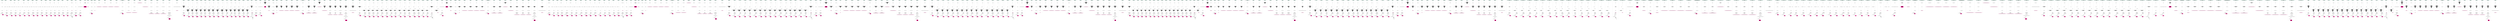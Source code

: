 digraph CFG {
subgraph cluster0 {
label = "public void supersevereWeirdliness() throws Throwable  <2...20>";
0.0 [style = filled, label = "public void supersevereWeirdliness() throws Throwable  <2...20>", fillcolor = aquamarine, shape = ellipse];
0.1 [style = filled, label = "String filePath; <3>", fillcolor = white, shape = ellipse];
0.2 [style = filled, label = "filePath = System.getenv(\"ADD\"); <4>", fillcolor = white, shape = ellipse];
0.3 [style = filled, label = "Connection ribber_compregnate = null; <5>", fillcolor = white, shape = ellipse];
0.4 [style = filled, label = "ribber_compregnate = IO.getDBConnection(); <7>", fillcolor = white, shape = ellipse];
0.5 [style = filled, label = "ribber_compregnate.setCatalog(filePath); <8>", fillcolor = white, shape = ellipse];
0.6 [style = filled, label = "SQLException exceptSql <9>", fillcolor = white, shape = diamond];
0.7 [style = filled, label = "IO.logger.log(Level.WARNING,\"Error getting database connection\",exceptSql); <10>", fillcolor = white, shape = ellipse];
0.8 [style = filled, label = "{
try {
if (ribber_compregnate != null) {
ribber_compregnate.close();
}
}catch (SQLException exceptSql) 
} <11...19>", fillcolor = deeppink, shape = ellipse];
0.0 -> 0.1 [style = solid, label=""];
0.1 -> 0.2 [style = solid, label=""];
0.2 -> 0.3 [style = solid, label=""];
0.3 -> 0.4 [style = solid, label=""];
0.4 -> 0.5 [style = solid, label=""];
0.5 -> 0.6 [style = solid, label=""];
0.5 -> 0.8 [style = solid, label=""];
0.6 -> 0.7 [style = solid, label="true"];
0.7 -> 0.8 [style = solid, label=""];
}
subgraph cluster1 {
label = "public void mixHTMLCodes() throws Throwable  <2...24>";
1.0 [style = filled, label = "public void mixHTMLCodes() throws Throwable  <2...24>", fillcolor = aquamarine, shape = ellipse];
1.1 [style = filled, label = "String uncaptious_phenacyl; <3>", fillcolor = white, shape = ellipse];
1.2 [style = filled, label = "true <4>", fillcolor = white, shape = diamond];
1.3 [style = filled, label = "uncaptious_phenacyl = System.getenv(\"ADD\"); <5>", fillcolor = white, shape = ellipse];
1.4 [style = filled, label = "uncaptious_phenacyl = null; <7>", fillcolor = white, shape = ellipse];
1.5 [style = filled, label = "Connection rectotome_neopagan = null; <9>", fillcolor = white, shape = ellipse];
1.6 [style = filled, label = "rectotome_neopagan = IO.getDBConnection(); <11>", fillcolor = white, shape = ellipse];
1.7 [style = filled, label = "rectotome_neopagan.setCatalog(uncaptious_phenacyl); <12>", fillcolor = white, shape = ellipse];
1.8 [style = filled, label = "SQLException exceptSql <13>", fillcolor = white, shape = diamond];
1.9 [style = filled, label = "IO.logger.log(Level.WARNING,\"Error getting database connection\",exceptSql); <14>", fillcolor = white, shape = ellipse];
1.10 [style = filled, label = "{
try {
if (rectotome_neopagan != null) {
rectotome_neopagan.close();
}
}catch (SQLException exceptSql) 
} <15...23>", fillcolor = deeppink, shape = ellipse];
1.0 -> 1.1 [style = solid, label=""];
1.1 -> 1.2 [style = solid, label=""];
1.2 -> 1.3 [style = solid, label="true"];
1.2 -> 1.4 [style = solid, label="false"];
1.3 -> 1.5 [style = solid, label=""];
1.4 -> 1.5 [style = solid, label=""];
1.5 -> 1.6 [style = solid, label=""];
1.6 -> 1.7 [style = solid, label=""];
1.7 -> 1.8 [style = solid, label=""];
1.7 -> 1.10 [style = solid, label=""];
1.8 -> 1.9 [style = solid, label="true"];
1.9 -> 1.10 [style = solid, label=""];
}
subgraph cluster2 {
label = "public void akroterionNashim() throws Throwable  <2...24>";
2.0 [style = filled, label = "public void akroterionNashim() throws Throwable  <2...24>", fillcolor = aquamarine, shape = ellipse];
2.1 [style = filled, label = "String oxidization_malesherbiaceae; <3>", fillcolor = white, shape = ellipse];
2.2 [style = filled, label = "5 == 5 <4>", fillcolor = white, shape = diamond];
2.3 [style = filled, label = "oxidization_malesherbiaceae = System.getenv(\"ADD\"); <5>", fillcolor = white, shape = ellipse];
2.4 [style = filled, label = "oxidization_malesherbiaceae = null; <7>", fillcolor = white, shape = ellipse];
2.5 [style = filled, label = "Connection irrelated_yonner = null; <9>", fillcolor = white, shape = ellipse];
2.6 [style = filled, label = "irrelated_yonner = IO.getDBConnection(); <11>", fillcolor = white, shape = ellipse];
2.7 [style = filled, label = "irrelated_yonner.setCatalog(oxidization_malesherbiaceae); <12>", fillcolor = white, shape = ellipse];
2.8 [style = filled, label = "SQLException exceptSql <13>", fillcolor = white, shape = diamond];
2.9 [style = filled, label = "IO.logger.log(Level.WARNING,\"Error getting database connection\",exceptSql); <14>", fillcolor = white, shape = ellipse];
2.10 [style = filled, label = "{
try {
if (irrelated_yonner != null) {
irrelated_yonner.close();
}
}catch (SQLException exceptSql) 
} <15...23>", fillcolor = deeppink, shape = ellipse];
2.0 -> 2.1 [style = solid, label=""];
2.1 -> 2.2 [style = solid, label=""];
2.2 -> 2.3 [style = solid, label="true"];
2.2 -> 2.4 [style = solid, label="false"];
2.3 -> 2.5 [style = solid, label=""];
2.4 -> 2.5 [style = solid, label=""];
2.5 -> 2.6 [style = solid, label=""];
2.6 -> 2.7 [style = solid, label=""];
2.7 -> 2.8 [style = solid, label=""];
2.7 -> 2.10 [style = solid, label=""];
2.8 -> 2.9 [style = solid, label="true"];
2.9 -> 2.10 [style = solid, label=""];
}
subgraph cluster3 {
label = "public void charcrGenderDone() throws Throwable  <2...24>";
3.0 [style = filled, label = "public void charcrGenderDone() throws Throwable  <2...24>", fillcolor = aquamarine, shape = ellipse];
3.1 [style = filled, label = "String ambery_polymeria; <3>", fillcolor = white, shape = ellipse];
3.2 [style = filled, label = "PRIVATE_STATIC_FINAL_TRUE <4>", fillcolor = white, shape = diamond];
3.3 [style = filled, label = "ambery_polymeria = System.getenv(\"ADD\"); <5>", fillcolor = white, shape = ellipse];
3.4 [style = filled, label = "ambery_polymeria = null; <7>", fillcolor = white, shape = ellipse];
3.5 [style = filled, label = "Connection construction_gripsack = null; <9>", fillcolor = white, shape = ellipse];
3.6 [style = filled, label = "construction_gripsack = IO.getDBConnection(); <11>", fillcolor = white, shape = ellipse];
3.7 [style = filled, label = "construction_gripsack.setCatalog(ambery_polymeria); <12>", fillcolor = white, shape = ellipse];
3.8 [style = filled, label = "SQLException exceptSql <13>", fillcolor = white, shape = diamond];
3.9 [style = filled, label = "IO.logger.log(Level.WARNING,\"Error getting database connection\",exceptSql); <14>", fillcolor = white, shape = ellipse];
3.10 [style = filled, label = "{
try {
if (construction_gripsack != null) {
construction_gripsack.close();
}
}catch (SQLException exceptSql) 
} <15...23>", fillcolor = deeppink, shape = ellipse];
3.0 -> 3.1 [style = solid, label=""];
3.1 -> 3.2 [style = solid, label=""];
3.2 -> 3.3 [style = solid, label="true"];
3.2 -> 3.4 [style = solid, label="false"];
3.3 -> 3.5 [style = solid, label=""];
3.4 -> 3.5 [style = solid, label=""];
3.5 -> 3.6 [style = solid, label=""];
3.6 -> 3.7 [style = solid, label=""];
3.7 -> 3.8 [style = solid, label=""];
3.7 -> 3.10 [style = solid, label=""];
3.8 -> 3.9 [style = solid, label="true"];
3.9 -> 3.10 [style = solid, label=""];
}
subgraph cluster4 {
label = "public void remove() throws Throwable  <2...24>";
4.0 [style = filled, label = "public void remove() throws Throwable  <2...24>", fillcolor = aquamarine, shape = ellipse];
4.1 [style = filled, label = "String hysterical_frab; <3>", fillcolor = white, shape = ellipse];
4.2 [style = filled, label = "privateTrue <4>", fillcolor = white, shape = diamond];
4.3 [style = filled, label = "hysterical_frab = System.getenv(\"ADD\"); <5>", fillcolor = white, shape = ellipse];
4.4 [style = filled, label = "hysterical_frab = null; <7>", fillcolor = white, shape = ellipse];
4.5 [style = filled, label = "Connection mxp = null; <9>", fillcolor = white, shape = ellipse];
4.6 [style = filled, label = "mxp = IO.getDBConnection(); <11>", fillcolor = white, shape = ellipse];
4.7 [style = filled, label = "mxp.setCatalog(hysterical_frab); <12>", fillcolor = white, shape = ellipse];
4.8 [style = filled, label = "SQLException exceptSql <13>", fillcolor = white, shape = diamond];
4.9 [style = filled, label = "IO.logger.log(Level.WARNING,\"Error getting database connection\",exceptSql); <14>", fillcolor = white, shape = ellipse];
4.10 [style = filled, label = "{
try {
if (mxp != null) {
mxp.close();
}
}catch (SQLException exceptSql) 
} <15...23>", fillcolor = deeppink, shape = ellipse];
4.0 -> 4.1 [style = solid, label=""];
4.1 -> 4.2 [style = solid, label=""];
4.2 -> 4.3 [style = solid, label="true"];
4.2 -> 4.4 [style = solid, label="false"];
4.3 -> 4.5 [style = solid, label=""];
4.4 -> 4.5 [style = solid, label=""];
4.5 -> 4.6 [style = solid, label=""];
4.6 -> 4.7 [style = solid, label=""];
4.7 -> 4.8 [style = solid, label=""];
4.7 -> 4.10 [style = solid, label=""];
4.8 -> 4.9 [style = solid, label="true"];
4.9 -> 4.10 [style = solid, label=""];
}
subgraph cluster5 {
label = "public void acarineIncrystal() throws Throwable  <2...24>";
5.0 [style = filled, label = "public void acarineIncrystal() throws Throwable  <2...24>", fillcolor = aquamarine, shape = ellipse];
5.1 [style = filled, label = "String codiscoverer_psychosexuality; <3>", fillcolor = white, shape = ellipse];
5.2 [style = filled, label = "PRIVATE_STATIC_FINAL_FIVE == 5 <4>", fillcolor = white, shape = diamond];
5.3 [style = filled, label = "codiscoverer_psychosexuality = System.getenv(\"ADD\"); <5>", fillcolor = white, shape = ellipse];
5.4 [style = filled, label = "codiscoverer_psychosexuality = null; <7>", fillcolor = white, shape = ellipse];
5.5 [style = filled, label = "Connection deft_bigotedly = null; <9>", fillcolor = white, shape = ellipse];
5.6 [style = filled, label = "deft_bigotedly = IO.getDBConnection(); <11>", fillcolor = white, shape = ellipse];
5.7 [style = filled, label = "deft_bigotedly.setCatalog(codiscoverer_psychosexuality); <12>", fillcolor = white, shape = ellipse];
5.8 [style = filled, label = "SQLException exceptSql <13>", fillcolor = white, shape = diamond];
5.9 [style = filled, label = "IO.logger.log(Level.WARNING,\"Error getting database connection\",exceptSql); <14>", fillcolor = white, shape = ellipse];
5.10 [style = filled, label = "{
try {
if (deft_bigotedly != null) {
deft_bigotedly.close();
}
}catch (SQLException exceptSql) 
} <15...23>", fillcolor = deeppink, shape = ellipse];
5.0 -> 5.1 [style = solid, label=""];
5.1 -> 5.2 [style = solid, label=""];
5.2 -> 5.3 [style = solid, label="true"];
5.2 -> 5.4 [style = solid, label="false"];
5.3 -> 5.5 [style = solid, label=""];
5.4 -> 5.5 [style = solid, label=""];
5.5 -> 5.6 [style = solid, label=""];
5.6 -> 5.7 [style = solid, label=""];
5.7 -> 5.8 [style = solid, label=""];
5.7 -> 5.10 [style = solid, label=""];
5.8 -> 5.9 [style = solid, label="true"];
5.9 -> 5.10 [style = solid, label=""];
}
subgraph cluster6 {
label = "public void clementinaFilchery() throws Throwable  <2...24>";
6.0 [style = filled, label = "public void clementinaFilchery() throws Throwable  <2...24>", fillcolor = aquamarine, shape = ellipse];
6.1 [style = filled, label = "String premonitive_vaporate; <3>", fillcolor = white, shape = ellipse];
6.2 [style = filled, label = "privateFive == 5 <4>", fillcolor = white, shape = diamond];
6.3 [style = filled, label = "premonitive_vaporate = System.getenv(\"ADD\"); <5>", fillcolor = white, shape = ellipse];
6.4 [style = filled, label = "premonitive_vaporate = null; <7>", fillcolor = white, shape = ellipse];
6.5 [style = filled, label = "Connection ladakin_bolthole = null; <9>", fillcolor = white, shape = ellipse];
6.6 [style = filled, label = "ladakin_bolthole = IO.getDBConnection(); <11>", fillcolor = white, shape = ellipse];
6.7 [style = filled, label = "ladakin_bolthole.setCatalog(premonitive_vaporate); <12>", fillcolor = white, shape = ellipse];
6.8 [style = filled, label = "SQLException exceptSql <13>", fillcolor = white, shape = diamond];
6.9 [style = filled, label = "IO.logger.log(Level.WARNING,\"Error getting database connection\",exceptSql); <14>", fillcolor = white, shape = ellipse];
6.10 [style = filled, label = "{
try {
if (ladakin_bolthole != null) {
ladakin_bolthole.close();
}
}catch (SQLException exceptSql) 
} <15...23>", fillcolor = deeppink, shape = ellipse];
6.0 -> 6.1 [style = solid, label=""];
6.1 -> 6.2 [style = solid, label=""];
6.2 -> 6.3 [style = solid, label="true"];
6.2 -> 6.4 [style = solid, label="false"];
6.3 -> 6.5 [style = solid, label=""];
6.4 -> 6.5 [style = solid, label=""];
6.5 -> 6.6 [style = solid, label=""];
6.6 -> 6.7 [style = solid, label=""];
6.7 -> 6.8 [style = solid, label=""];
6.7 -> 6.10 [style = solid, label=""];
6.8 -> 6.9 [style = solid, label="true"];
6.9 -> 6.10 [style = solid, label=""];
}
subgraph cluster7 {
label = "public void meditationistLaxatively() throws Throwable  <2...24>";
7.0 [style = filled, label = "public void meditationistLaxatively() throws Throwable  <2...24>", fillcolor = aquamarine, shape = ellipse];
7.1 [style = filled, label = "String ithomiidaeMagnoliaceous; <3>", fillcolor = white, shape = ellipse];
7.2 [style = filled, label = "privateReturnsTrue() <4>", fillcolor = white, shape = diamond];
7.3 [style = filled, label = "ithomiidaeMagnoliaceous = System.getenv(\"ADD\"); <5>", fillcolor = white, shape = ellipse];
7.4 [style = filled, label = "ithomiidaeMagnoliaceous = null; <7>", fillcolor = white, shape = ellipse];
7.5 [style = filled, label = "Connection uncompatibleAlfridaric = null; <9>", fillcolor = white, shape = ellipse];
7.6 [style = filled, label = "uncompatibleAlfridaric = IO.getDBConnection(); <11>", fillcolor = white, shape = ellipse];
7.7 [style = filled, label = "uncompatibleAlfridaric.setCatalog(ithomiidaeMagnoliaceous); <12>", fillcolor = white, shape = ellipse];
7.8 [style = filled, label = "SQLException exceptSql <13>", fillcolor = white, shape = diamond];
7.9 [style = filled, label = "IO.logger.log(Level.WARNING,\"Error getting database connection\",exceptSql); <14>", fillcolor = white, shape = ellipse];
7.10 [style = filled, label = "{
try {
if (uncompatibleAlfridaric != null) {
uncompatibleAlfridaric.close();
}
}catch (SQLException exceptSql) 
} <15...23>", fillcolor = deeppink, shape = ellipse];
7.0 -> 7.1 [style = solid, label=""];
7.1 -> 7.2 [style = solid, label=""];
7.2 -> 7.3 [style = solid, label="true"];
7.2 -> 7.4 [style = solid, label="false"];
7.3 -> 7.5 [style = solid, label=""];
7.4 -> 7.5 [style = solid, label=""];
7.5 -> 7.6 [style = solid, label=""];
7.6 -> 7.7 [style = solid, label=""];
7.7 -> 7.8 [style = solid, label=""];
7.7 -> 7.10 [style = solid, label=""];
7.8 -> 7.9 [style = solid, label="true"];
7.9 -> 7.10 [style = solid, label=""];
}
subgraph cluster8 {
label = "public void portionableUnfettled() throws Throwable  <2...24>";
8.0 [style = filled, label = "public void portionableUnfettled() throws Throwable  <2...24>", fillcolor = aquamarine, shape = ellipse];
8.1 [style = filled, label = "String polyoecy_diskelion; <3>", fillcolor = white, shape = ellipse];
8.2 [style = filled, label = "IO.STATIC_FINAL_TRUE <4>", fillcolor = white, shape = diamond];
8.3 [style = filled, label = "polyoecy_diskelion = System.getenv(\"ADD\"); <5>", fillcolor = white, shape = ellipse];
8.4 [style = filled, label = "polyoecy_diskelion = null; <7>", fillcolor = white, shape = ellipse];
8.5 [style = filled, label = "Connection squirrelproof_unvisor = null; <9>", fillcolor = white, shape = ellipse];
8.6 [style = filled, label = "squirrelproof_unvisor = IO.getDBConnection(); <11>", fillcolor = white, shape = ellipse];
8.7 [style = filled, label = "squirrelproof_unvisor.setCatalog(polyoecy_diskelion); <12>", fillcolor = white, shape = ellipse];
8.8 [style = filled, label = "SQLException exceptSql <13>", fillcolor = white, shape = diamond];
8.9 [style = filled, label = "IO.logger.log(Level.WARNING,\"Error getting database connection\",exceptSql); <14>", fillcolor = white, shape = ellipse];
8.10 [style = filled, label = "{
try {
if (squirrelproof_unvisor != null) {
squirrelproof_unvisor.close();
}
}catch (SQLException exceptSql) 
} <15...23>", fillcolor = deeppink, shape = ellipse];
8.0 -> 8.1 [style = solid, label=""];
8.1 -> 8.2 [style = solid, label=""];
8.2 -> 8.3 [style = solid, label="true"];
8.2 -> 8.4 [style = solid, label="false"];
8.3 -> 8.5 [style = solid, label=""];
8.4 -> 8.5 [style = solid, label=""];
8.5 -> 8.6 [style = solid, label=""];
8.6 -> 8.7 [style = solid, label=""];
8.7 -> 8.8 [style = solid, label=""];
8.7 -> 8.10 [style = solid, label=""];
8.8 -> 8.9 [style = solid, label="true"];
8.9 -> 8.10 [style = solid, label=""];
}
subgraph cluster9 {
label = "public void forName() throws Throwable  <2...24>";
9.0 [style = filled, label = "public void forName() throws Throwable  <2...24>", fillcolor = aquamarine, shape = ellipse];
9.1 [style = filled, label = "String semiofficially_bounteously; <3>", fillcolor = white, shape = ellipse];
9.2 [style = filled, label = "IO.staticTrue <4>", fillcolor = white, shape = diamond];
9.3 [style = filled, label = "semiofficially_bounteously = System.getenv(\"ADD\"); <5>", fillcolor = white, shape = ellipse];
9.4 [style = filled, label = "semiofficially_bounteously = null; <7>", fillcolor = white, shape = ellipse];
9.5 [style = filled, label = "Connection iguanidae_stagnize = null; <9>", fillcolor = white, shape = ellipse];
9.6 [style = filled, label = "iguanidae_stagnize = IO.getDBConnection(); <11>", fillcolor = white, shape = ellipse];
9.7 [style = filled, label = "iguanidae_stagnize.setCatalog(semiofficially_bounteously); <12>", fillcolor = white, shape = ellipse];
9.8 [style = filled, label = "SQLException exceptSql <13>", fillcolor = white, shape = diamond];
9.9 [style = filled, label = "IO.logger.log(Level.WARNING,\"Error getting database connection\",exceptSql); <14>", fillcolor = white, shape = ellipse];
9.10 [style = filled, label = "{
try {
if (iguanidae_stagnize != null) {
iguanidae_stagnize.close();
}
}catch (SQLException exceptSql) 
} <15...23>", fillcolor = deeppink, shape = ellipse];
9.0 -> 9.1 [style = solid, label=""];
9.1 -> 9.2 [style = solid, label=""];
9.2 -> 9.3 [style = solid, label="true"];
9.2 -> 9.4 [style = solid, label="false"];
9.3 -> 9.5 [style = solid, label=""];
9.4 -> 9.5 [style = solid, label=""];
9.5 -> 9.6 [style = solid, label=""];
9.6 -> 9.7 [style = solid, label=""];
9.7 -> 9.8 [style = solid, label=""];
9.7 -> 9.10 [style = solid, label=""];
9.8 -> 9.9 [style = solid, label="true"];
9.9 -> 9.10 [style = solid, label=""];
}
subgraph cluster10 {
label = "public void strobilizationUndeservedness() throws Throwable  <2...24>";
10.0 [style = filled, label = "public void strobilizationUndeservedness() throws Throwable  <2...24>", fillcolor = aquamarine, shape = ellipse];
10.1 [style = filled, label = "String mantelshelf_myrmicoid; <3>", fillcolor = white, shape = ellipse];
10.2 [style = filled, label = "IO.staticReturnsTrue() <4>", fillcolor = white, shape = diamond];
10.3 [style = filled, label = "mantelshelf_myrmicoid = System.getenv(\"ADD\"); <5>", fillcolor = white, shape = ellipse];
10.4 [style = filled, label = "mantelshelf_myrmicoid = null; <7>", fillcolor = white, shape = ellipse];
10.5 [style = filled, label = "Connection senatrix_unpolitely = null; <9>", fillcolor = white, shape = ellipse];
10.6 [style = filled, label = "senatrix_unpolitely = IO.getDBConnection(); <11>", fillcolor = white, shape = ellipse];
10.7 [style = filled, label = "senatrix_unpolitely.setCatalog(mantelshelf_myrmicoid); <12>", fillcolor = white, shape = ellipse];
10.8 [style = filled, label = "SQLException exceptSql <13>", fillcolor = white, shape = diamond];
10.9 [style = filled, label = "IO.logger.log(Level.WARNING,\"Error getting database connection\",exceptSql); <14>", fillcolor = white, shape = ellipse];
10.10 [style = filled, label = "{
try {
if (senatrix_unpolitely != null) {
senatrix_unpolitely.close();
}
}catch (SQLException exceptSql) 
} <15...23>", fillcolor = deeppink, shape = ellipse];
10.0 -> 10.1 [style = solid, label=""];
10.1 -> 10.2 [style = solid, label=""];
10.2 -> 10.3 [style = solid, label="true"];
10.2 -> 10.4 [style = solid, label="false"];
10.3 -> 10.5 [style = solid, label=""];
10.4 -> 10.5 [style = solid, label=""];
10.5 -> 10.6 [style = solid, label=""];
10.6 -> 10.7 [style = solid, label=""];
10.7 -> 10.8 [style = solid, label=""];
10.7 -> 10.10 [style = solid, label=""];
10.8 -> 10.9 [style = solid, label="true"];
10.9 -> 10.10 [style = solid, label=""];
}
subgraph cluster11 {
label = "public void supersevereWeirdliness() throws Throwable  <2...24>";
11.0 [style = filled, label = "public void supersevereWeirdliness() throws Throwable  <2...24>", fillcolor = aquamarine, shape = ellipse];
11.1 [style = filled, label = "String quadricapsular_loined; <3>", fillcolor = white, shape = ellipse];
11.2 [style = filled, label = "IO.staticReturnsTrueOrFalse() <4>", fillcolor = white, shape = diamond];
11.3 [style = filled, label = "quadricapsular_loined = System.getenv(\"ADD\"); <5>", fillcolor = white, shape = ellipse];
11.4 [style = filled, label = "quadricapsular_loined = \"foo\"; <7>", fillcolor = white, shape = ellipse];
11.5 [style = filled, label = "Connection english_voided = null; <9>", fillcolor = white, shape = ellipse];
11.6 [style = filled, label = "english_voided = IO.getDBConnection(); <11>", fillcolor = white, shape = ellipse];
11.7 [style = filled, label = "english_voided.setCatalog(quadricapsular_loined); <12>", fillcolor = white, shape = ellipse];
11.8 [style = filled, label = "SQLException exceptSql <13>", fillcolor = white, shape = diamond];
11.9 [style = filled, label = "IO.logger.log(Level.WARNING,\"Error getting database connection\",exceptSql); <14>", fillcolor = white, shape = ellipse];
11.10 [style = filled, label = "{
try {
if (english_voided != null) {
english_voided.close();
}
}catch (SQLException exceptSql) 
} <15...23>", fillcolor = deeppink, shape = ellipse];
11.0 -> 11.1 [style = solid, label=""];
11.1 -> 11.2 [style = solid, label=""];
11.2 -> 11.3 [style = solid, label="true"];
11.2 -> 11.4 [style = solid, label="false"];
11.3 -> 11.5 [style = solid, label=""];
11.4 -> 11.5 [style = solid, label=""];
11.5 -> 11.6 [style = solid, label=""];
11.6 -> 11.7 [style = solid, label=""];
11.7 -> 11.8 [style = solid, label=""];
11.7 -> 11.10 [style = solid, label=""];
11.8 -> 11.9 [style = solid, label="true"];
11.9 -> 11.10 [style = solid, label=""];
}
subgraph cluster12 {
label = "public void unoffenderSylvanity() throws Throwable  <2...24>";
12.0 [style = filled, label = "public void unoffenderSylvanity() throws Throwable  <2...24>", fillcolor = aquamarine, shape = ellipse];
12.1 [style = filled, label = "String hypothetic_azotize; <3>", fillcolor = white, shape = ellipse];
12.2 [style = filled, label = "IO.STATIC_FINAL_FIVE == 5 <4>", fillcolor = white, shape = diamond];
12.3 [style = filled, label = "hypothetic_azotize = System.getenv(\"ADD\"); <5>", fillcolor = white, shape = ellipse];
12.4 [style = filled, label = "hypothetic_azotize = null; <7>", fillcolor = white, shape = ellipse];
12.5 [style = filled, label = "Connection siniticUnbeauteousness = null; <9>", fillcolor = white, shape = ellipse];
12.6 [style = filled, label = "siniticUnbeauteousness = IO.getDBConnection(); <11>", fillcolor = white, shape = ellipse];
12.7 [style = filled, label = "siniticUnbeauteousness.setCatalog(hypothetic_azotize); <12>", fillcolor = white, shape = ellipse];
12.8 [style = filled, label = "SQLException exceptSql <13>", fillcolor = white, shape = diamond];
12.9 [style = filled, label = "IO.logger.log(Level.WARNING,\"Error getting database connection\",exceptSql); <14>", fillcolor = white, shape = ellipse];
12.10 [style = filled, label = "{
try {
if (siniticUnbeauteousness != null) {
siniticUnbeauteousness.close();
}
}catch (SQLException exceptSql) 
} <15...23>", fillcolor = deeppink, shape = ellipse];
12.0 -> 12.1 [style = solid, label=""];
12.1 -> 12.2 [style = solid, label=""];
12.2 -> 12.3 [style = solid, label="true"];
12.2 -> 12.4 [style = solid, label="false"];
12.3 -> 12.5 [style = solid, label=""];
12.4 -> 12.5 [style = solid, label=""];
12.5 -> 12.6 [style = solid, label=""];
12.6 -> 12.7 [style = solid, label=""];
12.7 -> 12.8 [style = solid, label=""];
12.7 -> 12.10 [style = solid, label=""];
12.8 -> 12.9 [style = solid, label="true"];
12.9 -> 12.10 [style = solid, label=""];
}
subgraph cluster13 {
label = "public void translateCMCodeToANSI() throws Throwable  <2...24>";
13.0 [style = filled, label = "public void translateCMCodeToANSI() throws Throwable  <2...24>", fillcolor = aquamarine, shape = ellipse];
13.1 [style = filled, label = "String wolfian_clusiaceae; <3>", fillcolor = white, shape = ellipse];
13.2 [style = filled, label = "IO.staticFive == 5 <4>", fillcolor = white, shape = diamond];
13.3 [style = filled, label = "wolfian_clusiaceae = System.getenv(\"ADD\"); <5>", fillcolor = white, shape = ellipse];
13.4 [style = filled, label = "wolfian_clusiaceae = null; <7>", fillcolor = white, shape = ellipse];
13.5 [style = filled, label = "Connection aviaryChanceful = null; <9>", fillcolor = white, shape = ellipse];
13.6 [style = filled, label = "aviaryChanceful = IO.getDBConnection(); <11>", fillcolor = white, shape = ellipse];
13.7 [style = filled, label = "aviaryChanceful.setCatalog(wolfian_clusiaceae); <12>", fillcolor = white, shape = ellipse];
13.8 [style = filled, label = "SQLException exceptSql <13>", fillcolor = white, shape = diamond];
13.9 [style = filled, label = "IO.logger.log(Level.WARNING,\"Error getting database connection\",exceptSql); <14>", fillcolor = white, shape = ellipse];
13.10 [style = filled, label = "{
try {
if (aviaryChanceful != null) {
aviaryChanceful.close();
}
}catch (SQLException exceptSql) 
} <15...23>", fillcolor = deeppink, shape = ellipse];
13.0 -> 13.1 [style = solid, label=""];
13.1 -> 13.2 [style = solid, label=""];
13.2 -> 13.3 [style = solid, label="true"];
13.2 -> 13.4 [style = solid, label="false"];
13.3 -> 13.5 [style = solid, label=""];
13.4 -> 13.5 [style = solid, label=""];
13.5 -> 13.6 [style = solid, label=""];
13.6 -> 13.7 [style = solid, label=""];
13.7 -> 13.8 [style = solid, label=""];
13.7 -> 13.10 [style = solid, label=""];
13.8 -> 13.9 [style = solid, label="true"];
13.9 -> 13.10 [style = solid, label=""];
}
subgraph cluster14 {
label = "public void naricWelsh() throws Throwable  <2...27>";
14.0 [style = filled, label = "public void naricWelsh() throws Throwable  <2...27>", fillcolor = aquamarine, shape = ellipse];
14.1 [style = filled, label = "String reverbatory_anomaloscope = null; <3>", fillcolor = white, shape = ellipse];
14.2 [style = filled, label = "6 <4>", fillcolor = white, shape = diamond];
14.3 [style = filled, label = "reverbatory_anomaloscope = System.getenv(\"ADD\"); <6>", fillcolor = white, shape = ellipse];
14.4 [style = filled, label = "reverbatory_anomaloscope = null; <9>", fillcolor = white, shape = ellipse];
14.5 [style = filled, label = "Connection geography_linear = null; <12>", fillcolor = white, shape = ellipse];
14.6 [style = filled, label = "geography_linear = IO.getDBConnection(); <14>", fillcolor = white, shape = ellipse];
14.7 [style = filled, label = "geography_linear.setCatalog(reverbatory_anomaloscope); <15>", fillcolor = white, shape = ellipse];
14.8 [style = filled, label = "SQLException exceptSql <16>", fillcolor = white, shape = diamond];
14.9 [style = filled, label = "IO.logger.log(Level.WARNING,\"Error getting database connection\",exceptSql); <17>", fillcolor = white, shape = ellipse];
14.10 [style = filled, label = "{
try {
if (geography_linear != null) {
geography_linear.close();
}
}catch (SQLException exceptSql) 
} <18...26>", fillcolor = deeppink, shape = ellipse];
14.0 -> 14.1 [style = solid, label=""];
14.1 -> 14.2 [style = solid, label=""];
14.2 -> 14.3 [style = solid, label="true"];
14.2 -> 14.4 [style = solid, label="true"];
14.3 -> 14.5 [style = solid, label="jump"];
14.4 -> 14.5 [style = solid, label="jump"];
14.5 -> 14.6 [style = solid, label=""];
14.6 -> 14.7 [style = solid, label=""];
14.7 -> 14.8 [style = solid, label=""];
14.7 -> 14.10 [style = solid, label=""];
14.8 -> 14.9 [style = solid, label="true"];
14.9 -> 14.10 [style = solid, label=""];
}
subgraph cluster15 {
label = "public void description() throws Throwable  <2...23>";
15.0 [style = filled, label = "public void description() throws Throwable  <2...23>", fillcolor = aquamarine, shape = ellipse];
15.1 [style = filled, label = "String millepora_lanternman; <3>", fillcolor = white, shape = ellipse];
15.2 [style = filled, label = "true <4>", fillcolor = white, shape = diamond];
15.3 [style = filled, label = "millepora_lanternman = System.getenv(\"ADD\"); <5>", fillcolor = white, shape = ellipse];
15.4 [style = filled, label = "Connection rhipidate_mebsuta = null; <8>", fillcolor = white, shape = ellipse];
15.5 [style = filled, label = "rhipidate_mebsuta = IO.getDBConnection(); <10>", fillcolor = white, shape = ellipse];
15.6 [style = filled, label = "rhipidate_mebsuta.setCatalog(millepora_lanternman); <11>", fillcolor = white, shape = ellipse];
15.7 [style = filled, label = "SQLException exceptSql <12>", fillcolor = white, shape = diamond];
15.8 [style = filled, label = "IO.logger.log(Level.WARNING,\"Error getting database connection\",exceptSql); <13>", fillcolor = white, shape = ellipse];
15.9 [style = filled, label = "{
try {
if (rhipidate_mebsuta != null) {
rhipidate_mebsuta.close();
}
}catch (SQLException exceptSql) 
} <14...22>", fillcolor = deeppink, shape = ellipse];
15.0 -> 15.1 [style = solid, label=""];
15.1 -> 15.2 [style = solid, label=""];
15.2 -> 15.3 [style = solid, label="true"];
15.2 -> 15.4 [style = solid, label="false"];
15.3 -> 15.4 [style = solid, label="jump"];
15.4 -> 15.5 [style = solid, label=""];
15.5 -> 15.6 [style = solid, label=""];
15.6 -> 15.7 [style = solid, label=""];
15.6 -> 15.9 [style = solid, label=""];
15.7 -> 15.8 [style = solid, label="true"];
15.8 -> 15.9 [style = solid, label=""];
}
subgraph cluster16 {
label = "public void affectCharStats() throws Throwable  <2...22>";
16.0 [style = filled, label = "public void affectCharStats() throws Throwable  <2...22>", fillcolor = aquamarine, shape = ellipse];
16.1 [style = filled, label = "String forepassed_unrebuttable; <3>", fillcolor = white, shape = ellipse];
16.2 [style = filled, label = "forepassed_unrebuttable = System.getenv(\"ADD\"); <4>", fillcolor = white, shape = ellipse];
16.3 [style = filled, label = "int spicknel_thanatist = 0 <5>", fillcolor = white, shape = ellipse];
16.4 [style = filled, label = "spicknel_thanatist < 1 <5>", fillcolor = deeppink, shape = diamond];
16.5 [style = filled, label = "spicknel_thanatist++ <5>", fillcolor = white, shape = ellipse];
16.6 [style = filled, label = "Connection mindererus_phenylhydrazone = null; <6>", fillcolor = white, shape = ellipse];
16.7 [style = filled, label = "mindererus_phenylhydrazone = IO.getDBConnection(); <8>", fillcolor = white, shape = ellipse];
16.8 [style = filled, label = "mindererus_phenylhydrazone.setCatalog(forepassed_unrebuttable); <9>", fillcolor = white, shape = ellipse];
16.9 [style = filled, label = "SQLException exceptSql <10>", fillcolor = white, shape = diamond];
16.10 [style = filled, label = "IO.logger.log(Level.WARNING,\"Error getting database connection\",exceptSql); <11>", fillcolor = white, shape = ellipse];
16.11 [style = filled, label = "{
try {
if (mindererus_phenylhydrazone != null) {
mindererus_phenylhydrazone.close();
}
}catch (SQLException exceptSql) 
} <12...20>", fillcolor = white, shape = ellipse];
16.0 -> 16.1 [style = solid, label=""];
16.1 -> 16.2 [style = solid, label=""];
16.2 -> 16.3 [style = solid, label=""];
16.3 -> 16.4 [style = solid, label=""];
16.4 -> 16.6 [style = solid, label="true"];
16.5 -> 16.4 [style = solid, label=""];
16.6 -> 16.7 [style = solid, label=""];
16.7 -> 16.8 [style = solid, label=""];
16.8 -> 16.9 [style = solid, label=""];
16.8 -> 16.11 [style = solid, label=""];
16.9 -> 16.10 [style = solid, label="true"];
16.10 -> 16.11 [style = solid, label=""];
16.11 -> 16.5 [style = solid, label=""];
}
subgraph cluster17 {
label = "public void onFailure() throws Throwable  <2...21>";
17.0 [style = filled, label = "public void onFailure() throws Throwable  <2...21>", fillcolor = aquamarine, shape = ellipse];
17.1 [style = filled, label = "String realrace; <3>", fillcolor = white, shape = ellipse];
17.2 [style = filled, label = "badPrivate = true; <4>", fillcolor = white, shape = ellipse];
17.3 [style = filled, label = "realrace = bad_source(); <5>", fillcolor = white, shape = ellipse];
17.4 [style = filled, label = "Connection hippocrepiform_postpuerperal = null; <6>", fillcolor = white, shape = ellipse];
17.5 [style = filled, label = "hippocrepiform_postpuerperal = IO.getDBConnection(); <8>", fillcolor = white, shape = ellipse];
17.6 [style = filled, label = "hippocrepiform_postpuerperal.setCatalog(realrace); <9>", fillcolor = white, shape = ellipse];
17.7 [style = filled, label = "SQLException exceptSql <10>", fillcolor = white, shape = diamond];
17.8 [style = filled, label = "IO.logger.log(Level.WARNING,\"Error getting database connection\",exceptSql); <11>", fillcolor = white, shape = ellipse];
17.9 [style = filled, label = "{
try {
if (hippocrepiform_postpuerperal != null) {
hippocrepiform_postpuerperal.close();
}
}catch (SQLException exceptSql) 
} <12...20>", fillcolor = deeppink, shape = ellipse];
17.0 -> 17.1 [style = solid, label=""];
17.1 -> 17.2 [style = solid, label=""];
17.2 -> 17.3 [style = solid, label=""];
17.3 -> 17.4 [style = solid, label=""];
17.4 -> 17.5 [style = solid, label=""];
17.5 -> 17.6 [style = solid, label=""];
17.6 -> 17.7 [style = solid, label=""];
17.6 -> 17.9 [style = solid, label=""];
17.7 -> 17.8 [style = solid, label="true"];
17.8 -> 17.9 [style = solid, label=""];
}
subgraph cluster18 {
label = "public void getViewableArray() throws Throwable  <2...21>";
18.0 [style = filled, label = "public void getViewableArray() throws Throwable  <2...21>", fillcolor = aquamarine, shape = ellipse];
18.1 [style = filled, label = "String teleorganic_iodogallicin; <3>", fillcolor = white, shape = ellipse];
18.2 [style = filled, label = "badPublicStatic = true; <4>", fillcolor = white, shape = ellipse];
18.3 [style = filled, label = "teleorganic_iodogallicin = (new CWE15_External_Control_of_System_or_Configuration_Setting__Environment_22b()).badSource(); <5>", fillcolor = white, shape = ellipse];
18.4 [style = filled, label = "Connection elinvar_gazehound = null; <6>", fillcolor = white, shape = ellipse];
18.5 [style = filled, label = "elinvar_gazehound = IO.getDBConnection(); <8>", fillcolor = white, shape = ellipse];
18.6 [style = filled, label = "elinvar_gazehound.setCatalog(teleorganic_iodogallicin); <9>", fillcolor = white, shape = ellipse];
18.7 [style = filled, label = "SQLException exceptSql <10>", fillcolor = white, shape = diamond];
18.8 [style = filled, label = "IO.logger.log(Level.WARNING,\"Error getting database connection\",exceptSql); <11>", fillcolor = white, shape = ellipse];
18.9 [style = filled, label = "{
try {
if (elinvar_gazehound != null) {
elinvar_gazehound.close();
}
}catch (SQLException exceptSql) 
} <12...20>", fillcolor = deeppink, shape = ellipse];
18.0 -> 18.1 [style = solid, label=""];
18.1 -> 18.2 [style = solid, label=""];
18.2 -> 18.3 [style = solid, label=""];
18.3 -> 18.4 [style = solid, label=""];
18.4 -> 18.5 [style = solid, label=""];
18.5 -> 18.6 [style = solid, label=""];
18.6 -> 18.7 [style = solid, label=""];
18.6 -> 18.9 [style = solid, label=""];
18.7 -> 18.8 [style = solid, label="true"];
18.8 -> 18.9 [style = solid, label=""];
}
subgraph cluster19 {
label = "public void getAbsolutePath() throws Throwable  <2...27>";
19.0 [style = filled, label = "public void getAbsolutePath() throws Throwable  <2...27>", fillcolor = aquamarine, shape = ellipse];
19.1 [style = filled, label = "String A; <3>", fillcolor = white, shape = ellipse];
19.2 [style = filled, label = "{
String actinometer_sampaguita;
actinometer_sampaguita = System.getenv(\"ADD\");
A = actinometer_sampaguita;
} <4...8>", fillcolor = white, shape = ellipse];
19.3 [style = filled, label = "{
String actinometer_sampaguita = A;
Connection photerythrous_defeudalize = null;
try {
photerythrous_defeudalize = IO.getDBConnection();
photerythrous_defeudalize.setCatalog(actinometer_sampaguita);
}catch (SQLException exceptSql) {
try {
if (photerythrous_defeudalize != null) {
photerythrous_defeudalize.close();
}
}catch (SQLException exceptSql) 
}
} <9...26>", fillcolor = deeppink, shape = ellipse];
19.0 -> 19.1 [style = solid, label=""];
19.1 -> 19.2 [style = solid, label=""];
19.2 -> 19.3 [style = solid, label=""];
}
subgraph cluster20 {
label = "public void delAllEffects() throws Throwable  <2...6>";
20.0 [style = filled, label = "public void delAllEffects() throws Throwable  <2...6>", fillcolor = aquamarine, shape = ellipse];
20.1 [style = filled, label = "String batlan_forkman; <3>", fillcolor = white, shape = ellipse];
20.2 [style = filled, label = "batlan_forkman = System.getenv(\"ADD\"); <4>", fillcolor = white, shape = ellipse];
20.3 [style = filled, label = "badSink(batlan_forkman); <5>", fillcolor = deeppink, shape = ellipse];
20.0 -> 20.1 [style = solid, label=""];
20.1 -> 20.2 [style = solid, label=""];
20.2 -> 20.3 [style = solid, label=""];
}
subgraph cluster21 {
label = "public void tricephalousAntipsoric() throws Throwable  <2...19>";
21.0 [style = filled, label = "public void tricephalousAntipsoric() throws Throwable  <2...19>", fillcolor = aquamarine, shape = ellipse];
21.1 [style = filled, label = "String zerAutoneurotoxin = badSource(); <3>", fillcolor = white, shape = ellipse];
21.2 [style = filled, label = "Connection referent_unmeltably = null; <4>", fillcolor = white, shape = ellipse];
21.3 [style = filled, label = "referent_unmeltably = IO.getDBConnection(); <6>", fillcolor = white, shape = ellipse];
21.4 [style = filled, label = "referent_unmeltably.setCatalog(zerAutoneurotoxin); <7>", fillcolor = white, shape = ellipse];
21.5 [style = filled, label = "SQLException exceptSql <8>", fillcolor = white, shape = diamond];
21.6 [style = filled, label = "IO.logger.log(Level.WARNING,\"Error getting database connection\",exceptSql); <9>", fillcolor = white, shape = ellipse];
21.7 [style = filled, label = "{
try {
if (referent_unmeltably != null) {
referent_unmeltably.close();
}
}catch (SQLException exceptSql) 
} <10...18>", fillcolor = deeppink, shape = ellipse];
21.0 -> 21.1 [style = solid, label=""];
21.1 -> 21.2 [style = solid, label=""];
21.2 -> 21.3 [style = solid, label=""];
21.3 -> 21.4 [style = solid, label=""];
21.4 -> 21.5 [style = solid, label=""];
21.4 -> 21.7 [style = solid, label=""];
21.5 -> 21.6 [style = solid, label="true"];
21.6 -> 21.7 [style = solid, label=""];
}
subgraph cluster22 {
label = "public void hydrobarometerMoiler() throws Throwable  <2...7>";
22.0 [style = filled, label = "public void hydrobarometerMoiler() throws Throwable  <2...7>", fillcolor = aquamarine, shape = ellipse];
22.1 [style = filled, label = "String colibacillosis_hystrix; <3>", fillcolor = white, shape = ellipse];
22.2 [style = filled, label = "colibacillosis_hystrix = System.getenv(\"ADD\"); <4>", fillcolor = white, shape = ellipse];
22.3 [style = filled, label = "dataBad = colibacillosis_hystrix; <5>", fillcolor = white, shape = ellipse];
22.4 [style = filled, label = "badSink(); <6>", fillcolor = deeppink, shape = ellipse];
22.0 -> 22.1 [style = solid, label=""];
22.1 -> 22.2 [style = solid, label=""];
22.2 -> 22.3 [style = solid, label=""];
22.3 -> 22.4 [style = solid, label=""];
}
subgraph cluster23 {
label = "public void overrashlySyphiloma() throws Throwable  <2...6>";
23.0 [style = filled, label = "public void overrashlySyphiloma() throws Throwable  <2...6>", fillcolor = aquamarine, shape = ellipse];
23.1 [style = filled, label = "String errantry_prizeman; <3>", fillcolor = white, shape = ellipse];
23.2 [style = filled, label = "errantry_prizeman = System.getenv(\"ADD\"); <4>", fillcolor = white, shape = ellipse];
23.3 [style = filled, label = "(new CWE15_External_Control_of_System_or_Configuration_Setting__Environment_51b()).badSink(errantry_prizeman); <5>", fillcolor = deeppink, shape = ellipse];
23.0 -> 23.1 [style = solid, label=""];
23.1 -> 23.2 [style = solid, label=""];
23.2 -> 23.3 [style = solid, label=""];
}
subgraph cluster24 {
label = "public void eachEffect() throws Throwable  <2...6>";
24.0 [style = filled, label = "public void eachEffect() throws Throwable  <2...6>", fillcolor = aquamarine, shape = ellipse];
24.1 [style = filled, label = "String partridge_mesopotamic; <3>", fillcolor = white, shape = ellipse];
24.2 [style = filled, label = "partridge_mesopotamic = System.getenv(\"ADD\"); <4>", fillcolor = white, shape = ellipse];
24.3 [style = filled, label = "(new CWE15_External_Control_of_System_or_Configuration_Setting__Environment_52b()).badSink(partridge_mesopotamic); <5>", fillcolor = deeppink, shape = ellipse];
24.0 -> 24.1 [style = solid, label=""];
24.1 -> 24.2 [style = solid, label=""];
24.2 -> 24.3 [style = solid, label=""];
}
subgraph cluster25 {
label = "public void getCodeNum() throws Throwable  <2...6>";
25.0 [style = filled, label = "public void getCodeNum() throws Throwable  <2...6>", fillcolor = aquamarine, shape = ellipse];
25.1 [style = filled, label = "String cavendish_pseudolalia; <3>", fillcolor = white, shape = ellipse];
25.2 [style = filled, label = "cavendish_pseudolalia = System.getenv(\"ADD\"); <4>", fillcolor = white, shape = ellipse];
25.3 [style = filled, label = "(new CWE15_External_Control_of_System_or_Configuration_Setting__Environment_53b()).badSink(cavendish_pseudolalia); <5>", fillcolor = deeppink, shape = ellipse];
25.0 -> 25.1 [style = solid, label=""];
25.1 -> 25.2 [style = solid, label=""];
25.2 -> 25.3 [style = solid, label=""];
}
subgraph cluster26 {
label = "public void trichocystYeukieness() throws Throwable  <2...6>";
26.0 [style = filled, label = "public void trichocystYeukieness() throws Throwable  <2...6>", fillcolor = aquamarine, shape = ellipse];
26.1 [style = filled, label = "String prefacer_pothunt; <3>", fillcolor = white, shape = ellipse];
26.2 [style = filled, label = "prefacer_pothunt = System.getenv(\"ADD\"); <4>", fillcolor = white, shape = ellipse];
26.3 [style = filled, label = "(new CWE15_External_Control_of_System_or_Configuration_Setting__Environment_54b()).badSink(prefacer_pothunt); <5>", fillcolor = deeppink, shape = ellipse];
26.0 -> 26.1 [style = solid, label=""];
26.1 -> 26.2 [style = solid, label=""];
26.2 -> 26.3 [style = solid, label=""];
}
subgraph cluster27 {
label = "public void unflushSubeffective() throws Throwable  <2...19>";
27.0 [style = filled, label = "public void unflushSubeffective() throws Throwable  <2...19>", fillcolor = aquamarine, shape = ellipse];
27.1 [style = filled, label = "String cartwrighting_bastionet = (new CWE15_External_Control_of_System_or_Configuration_Setting__Environment_61b()).badSource(); <3>", fillcolor = white, shape = ellipse];
27.2 [style = filled, label = "Connection equid_hobbyhorse = null; <4>", fillcolor = white, shape = ellipse];
27.3 [style = filled, label = "equid_hobbyhorse = IO.getDBConnection(); <6>", fillcolor = white, shape = ellipse];
27.4 [style = filled, label = "equid_hobbyhorse.setCatalog(cartwrighting_bastionet); <7>", fillcolor = white, shape = ellipse];
27.5 [style = filled, label = "SQLException exceptSql <8>", fillcolor = white, shape = diamond];
27.6 [style = filled, label = "IO.logger.log(Level.WARNING,\"Error getting database connection\",exceptSql); <9>", fillcolor = white, shape = ellipse];
27.7 [style = filled, label = "{
try {
if (equid_hobbyhorse != null) {
equid_hobbyhorse.close();
}
}catch (SQLException exceptSql) 
} <10...18>", fillcolor = deeppink, shape = ellipse];
27.0 -> 27.1 [style = solid, label=""];
27.1 -> 27.2 [style = solid, label=""];
27.2 -> 27.3 [style = solid, label=""];
27.3 -> 27.4 [style = solid, label=""];
27.4 -> 27.5 [style = solid, label=""];
27.4 -> 27.7 [style = solid, label=""];
27.5 -> 27.6 [style = solid, label="true"];
27.6 -> 27.7 [style = solid, label=""];
}
subgraph cluster28 {
label = "public void synapsidanClearheaded() throws Throwable  <2...8>";
28.0 [style = filled, label = "public void synapsidanClearheaded() throws Throwable  <2...8>", fillcolor = aquamarine, shape = ellipse];
28.1 [style = filled, label = "String rubrospinal_trophaea; <3>", fillcolor = white, shape = ellipse];
28.2 [style = filled, label = "rubrospinal_trophaea = System.getenv(\"ADD\"); <4>", fillcolor = white, shape = ellipse];
28.3 [style = filled, label = "String[] sakha_thermoplastic = new String[][]; <5>", fillcolor = white, shape = ellipse];
28.4 [style = filled, label = "sakha_thermoplastic[2] = rubrospinal_trophaea; <6>", fillcolor = white, shape = ellipse];
28.5 [style = filled, label = "(new CWE15_External_Control_of_System_or_Configuration_Setting__Environment_66b()).badSink(sakha_thermoplastic); <7>", fillcolor = deeppink, shape = ellipse];
28.0 -> 28.1 [style = solid, label=""];
28.1 -> 28.2 [style = solid, label=""];
28.2 -> 28.3 [style = solid, label=""];
28.3 -> 28.4 [style = solid, label=""];
28.4 -> 28.5 [style = solid, label=""];
}
subgraph cluster29 {
label = "public void getClassDir() throws Throwable  <2...8>";
29.0 [style = filled, label = "public void getClassDir() throws Throwable  <2...8>", fillcolor = aquamarine, shape = ellipse];
29.1 [style = filled, label = "String overcasting_epichorion; <3>", fillcolor = white, shape = ellipse];
29.2 [style = filled, label = "overcasting_epichorion = System.getenv(\"ADD\"); <4>", fillcolor = white, shape = ellipse];
29.3 [style = filled, label = "Container worsen_esthesiometer = new Container(); <5>", fillcolor = white, shape = ellipse];
29.4 [style = filled, label = "worsen_esthesiometer.containerOne = overcasting_epichorion; <6>", fillcolor = white, shape = ellipse];
29.5 [style = filled, label = "(new CWE15_External_Control_of_System_or_Configuration_Setting__Environment_67b()).badSink(worsen_esthesiometer); <7>", fillcolor = deeppink, shape = ellipse];
29.0 -> 29.1 [style = solid, label=""];
29.1 -> 29.2 [style = solid, label=""];
29.2 -> 29.3 [style = solid, label=""];
29.3 -> 29.4 [style = solid, label=""];
29.4 -> 29.5 [style = solid, label=""];
}
subgraph cluster30 {
label = "public void repentJuncaginaceae() throws Throwable  <2...5>";
30.0 [style = filled, label = "public void repentJuncaginaceae() throws Throwable  <2...5>", fillcolor = aquamarine, shape = ellipse];
30.1 [style = filled, label = "data = System.getenv(\"ADD\"); <3>", fillcolor = white, shape = ellipse];
30.2 [style = filled, label = "(new CWE15_External_Control_of_System_or_Configuration_Setting__Environment_68b()).badSink(); <4>", fillcolor = deeppink, shape = ellipse];
30.0 -> 30.1 [style = solid, label=""];
30.1 -> 30.2 [style = solid, label=""];
}
subgraph cluster31 {
label = "public void masterlinessValvatidae() throws Throwable  <2...6>";
31.0 [style = filled, label = "public void masterlinessValvatidae() throws Throwable  <2...6>", fillcolor = aquamarine, shape = ellipse];
31.1 [style = filled, label = "String affronter_unstationary; <3>", fillcolor = white, shape = ellipse];
31.2 [style = filled, label = "affronter_unstationary = System.getenv(\"ADD\"); <4>", fillcolor = white, shape = ellipse];
31.3 [style = filled, label = "(new CWE15_External_Control_of_System_or_Configuration_Setting__Environment_71b()).badSink((Object)affronter_unstationary); <5>", fillcolor = deeppink, shape = ellipse];
31.0 -> 31.1 [style = solid, label=""];
31.1 -> 31.2 [style = solid, label=""];
31.2 -> 31.3 [style = solid, label=""];
}
subgraph cluster32 {
label = "public void unsubduednessWhoop() throws Throwable  <2...10>";
32.0 [style = filled, label = "public void unsubduednessWhoop() throws Throwable  <2...10>", fillcolor = aquamarine, shape = ellipse];
32.1 [style = filled, label = "String hedgehoggy_isotrimorphic; <3>", fillcolor = white, shape = ellipse];
32.2 [style = filled, label = "hedgehoggy_isotrimorphic = System.getenv(\"ADD\"); <4>", fillcolor = white, shape = ellipse];
32.3 [style = filled, label = "Vector<String> acrogenously_hamleted = new Vector<String>(5); <5>", fillcolor = white, shape = ellipse];
32.4 [style = filled, label = "acrogenously_hamleted.add(0,hedgehoggy_isotrimorphic); <6>", fillcolor = white, shape = ellipse];
32.5 [style = filled, label = "acrogenously_hamleted.add(1,hedgehoggy_isotrimorphic); <7>", fillcolor = white, shape = ellipse];
32.6 [style = filled, label = "acrogenously_hamleted.add(2,hedgehoggy_isotrimorphic); <8>", fillcolor = white, shape = ellipse];
32.7 [style = filled, label = "(new CWE15_External_Control_of_System_or_Configuration_Setting__Environment_72b()).badSink(acrogenously_hamleted); <9>", fillcolor = deeppink, shape = ellipse];
32.0 -> 32.1 [style = solid, label=""];
32.1 -> 32.2 [style = solid, label=""];
32.2 -> 32.3 [style = solid, label=""];
32.3 -> 32.4 [style = solid, label=""];
32.4 -> 32.5 [style = solid, label=""];
32.5 -> 32.6 [style = solid, label=""];
32.6 -> 32.7 [style = solid, label=""];
}
subgraph cluster33 {
label = "public void presagefulSpecifier() throws Throwable  <2...10>";
33.0 [style = filled, label = "public void presagefulSpecifier() throws Throwable  <2...10>", fillcolor = aquamarine, shape = ellipse];
33.1 [style = filled, label = "String peristerophilyLak; <3>", fillcolor = white, shape = ellipse];
33.2 [style = filled, label = "peristerophilyLak = System.getenv(\"ADD\"); <4>", fillcolor = white, shape = ellipse];
33.3 [style = filled, label = "LinkedList<String> enteralgia_unconsumed = new LinkedList<String>(); <5>", fillcolor = white, shape = ellipse];
33.4 [style = filled, label = "enteralgia_unconsumed.add(0,peristerophilyLak); <6>", fillcolor = white, shape = ellipse];
33.5 [style = filled, label = "enteralgia_unconsumed.add(1,peristerophilyLak); <7>", fillcolor = white, shape = ellipse];
33.6 [style = filled, label = "enteralgia_unconsumed.add(2,peristerophilyLak); <8>", fillcolor = white, shape = ellipse];
33.7 [style = filled, label = "(new CWE15_External_Control_of_System_or_Configuration_Setting__Environment_73b()).badSink(enteralgia_unconsumed); <9>", fillcolor = deeppink, shape = ellipse];
33.0 -> 33.1 [style = solid, label=""];
33.1 -> 33.2 [style = solid, label=""];
33.2 -> 33.3 [style = solid, label=""];
33.3 -> 33.4 [style = solid, label=""];
33.4 -> 33.5 [style = solid, label=""];
33.5 -> 33.6 [style = solid, label=""];
33.6 -> 33.7 [style = solid, label=""];
}
subgraph cluster34 {
label = "public void pentaglossalOdds() throws Throwable  <2...10>";
34.0 [style = filled, label = "public void pentaglossalOdds() throws Throwable  <2...10>", fillcolor = aquamarine, shape = ellipse];
34.1 [style = filled, label = "String semivault_rotiferous; <3>", fillcolor = white, shape = ellipse];
34.2 [style = filled, label = "semivault_rotiferous = System.getenv(\"ADD\"); <4>", fillcolor = white, shape = ellipse];
34.3 [style = filled, label = "HashMap<Integer,String> everywhereness_cenogenetic = new HashMap<Integer,String>(); <5>", fillcolor = white, shape = ellipse];
34.4 [style = filled, label = "everywhereness_cenogenetic.put(0,semivault_rotiferous); <6>", fillcolor = white, shape = ellipse];
34.5 [style = filled, label = "everywhereness_cenogenetic.put(1,semivault_rotiferous); <7>", fillcolor = white, shape = ellipse];
34.6 [style = filled, label = "everywhereness_cenogenetic.put(2,semivault_rotiferous); <8>", fillcolor = white, shape = ellipse];
34.7 [style = filled, label = "(new CWE15_External_Control_of_System_or_Configuration_Setting__Environment_74b()).badSink(everywhereness_cenogenetic); <9>", fillcolor = deeppink, shape = ellipse];
34.0 -> 34.1 [style = solid, label=""];
34.1 -> 34.2 [style = solid, label=""];
34.2 -> 34.3 [style = solid, label=""];
34.3 -> 34.4 [style = solid, label=""];
34.4 -> 34.5 [style = solid, label=""];
34.5 -> 34.6 [style = solid, label=""];
34.6 -> 34.7 [style = solid, label=""];
}
subgraph cluster35 {
label = "public void coastwaysHorntip() throws Throwable  <2...31>";
35.0 [style = filled, label = "public void coastwaysHorntip() throws Throwable  <2...31>", fillcolor = aquamarine, shape = ellipse];
35.1 [style = filled, label = "String coleenScyllioid; <3>", fillcolor = white, shape = ellipse];
35.2 [style = filled, label = "coleenScyllioid = System.getenv(\"ADD\"); <4>", fillcolor = white, shape = ellipse];
35.3 [style = filled, label = "ByteArrayOutputStream oppugnancy_balanophorin = null; <5>", fillcolor = white, shape = ellipse];
35.4 [style = filled, label = "ObjectOutput overexpectantly_gastropexy = null; <6>", fillcolor = white, shape = ellipse];
35.5 [style = filled, label = "oppugnancy_balanophorin = new ByteArrayOutputStream(); <8>", fillcolor = white, shape = ellipse];
35.6 [style = filled, label = "overexpectantly_gastropexy = new ObjectOutputStream(oppugnancy_balanophorin); <9>", fillcolor = white, shape = ellipse];
35.7 [style = filled, label = "overexpectantly_gastropexy.writeObject(coleenScyllioid); <10>", fillcolor = white, shape = ellipse];
35.8 [style = filled, label = "byte[] supermanism_calcariform = oppugnancy_balanophorin.toByteArray(); <11>", fillcolor = white, shape = ellipse];
35.9 [style = filled, label = "(new CWE15_External_Control_of_System_or_Configuration_Setting__Environment_75b()).badSink(supermanism_calcariform); <12>", fillcolor = white, shape = ellipse];
35.10 [style = filled, label = "IOException exceptIO <13>", fillcolor = white, shape = diamond];
35.11 [style = filled, label = "IO.logger.log(Level.WARNING,\"IOException in serialization\",exceptIO); <14>", fillcolor = white, shape = ellipse];
35.12 [style = filled, label = "{
try {
if (overexpectantly_gastropexy != null) {
overexpectantly_gastropexy.close();
}
}catch (IOException exceptIO) 
try {
if (oppugnancy_balanophorin != null) {
oppugnancy_balanophorin.close();
}
}catch (IOException exceptIO) 
} <15...30>", fillcolor = deeppink, shape = ellipse];
35.0 -> 35.1 [style = solid, label=""];
35.1 -> 35.2 [style = solid, label=""];
35.2 -> 35.3 [style = solid, label=""];
35.3 -> 35.4 [style = solid, label=""];
35.4 -> 35.5 [style = solid, label=""];
35.5 -> 35.6 [style = solid, label=""];
35.6 -> 35.7 [style = solid, label=""];
35.7 -> 35.8 [style = solid, label=""];
35.8 -> 35.9 [style = solid, label=""];
35.9 -> 35.10 [style = solid, label=""];
35.9 -> 35.12 [style = solid, label=""];
35.10 -> 35.11 [style = solid, label="true"];
35.11 -> 35.12 [style = solid, label=""];
}
subgraph cluster36 {
label = "public void coastwaysHorntip() throws Throwable  <2...7>";
36.0 [style = filled, label = "public void coastwaysHorntip() throws Throwable  <2...7>", fillcolor = aquamarine, shape = ellipse];
36.1 [style = filled, label = "String ophicephaloid_algerine; <3>", fillcolor = white, shape = ellipse];
36.2 [style = filled, label = "ophicephaloid_algerine = System.getenv(\"ADD\"); <4>", fillcolor = white, shape = ellipse];
36.3 [style = filled, label = "CWE15_External_Control_of_System_or_Configuration_Setting__Environment_81_base oogoneMidparent = new CWE15_External_Control_of_System_or_Configuration_Setting__Environment_81_bad(); <5>", fillcolor = white, shape = ellipse];
36.4 [style = filled, label = "oogoneMidparent.action(ophicephaloid_algerine); <6>", fillcolor = deeppink, shape = ellipse];
36.0 -> 36.1 [style = solid, label=""];
36.1 -> 36.2 [style = solid, label=""];
36.2 -> 36.3 [style = solid, label=""];
36.3 -> 36.4 [style = solid, label=""];
}
subgraph cluster37 {
label = "public void pyrexicBitemporal() throws Throwable  <2...56>";
37.0 [style = filled, label = "public void pyrexicBitemporal() throws Throwable  <2...56>", fillcolor = aquamarine, shape = ellipse];
37.1 [style = filled, label = "String garbureAutosymbolic; <3>", fillcolor = white, shape = ellipse];
37.2 [style = filled, label = "garbureAutosymbolic = \"\"; <4>", fillcolor = white, shape = ellipse];
37.3 [style = filled, label = "{
File battologize_sparerib = new File(\"C:\garbureAutosymbolic.txt\");
FileInputStream titularly_unscrewable = null;
InputStreamReader drawlink_spolium = null;
BufferedReader functionalizeMeteorous = null;
try {
titularly_unscrewable = new FileInputStream(battologize_sparerib);
drawlink_spolium = new InputStreamReader(titularly_unscrewable,\"UTF-8\");
functionalizeMeteorous = new BufferedReader(drawlink_spolium);
garbureAutosymbolic = functionalizeMeteorous.readLine();
}catch (IOException exceptIO) {
try {
if (functionalizeMeteorous != null) {
functionalizeMeteorous.close();
}
}catch (IOException exceptIO) 
try {
if (drawlink_spolium != null) {
drawlink_spolium.close();
}
}catch (IOException exceptIO) 
try {
if (titularly_unscrewable != null) {
titularly_unscrewable.close();
}
}catch (IOException exceptIO) 
}
} <5...40>", fillcolor = white, shape = ellipse];
37.4 [style = filled, label = "Connection psychicism_clarinet = null; <41>", fillcolor = white, shape = ellipse];
37.5 [style = filled, label = "psychicism_clarinet = IO.getDBConnection(); <43>", fillcolor = white, shape = ellipse];
37.6 [style = filled, label = "psychicism_clarinet.setCatalog(garbureAutosymbolic); <44>", fillcolor = white, shape = ellipse];
37.7 [style = filled, label = "SQLException exceptSql <45>", fillcolor = white, shape = diamond];
37.8 [style = filled, label = "IO.logger.log(Level.WARNING,\"Error getting database connection\",exceptSql); <46>", fillcolor = white, shape = ellipse];
37.9 [style = filled, label = "{
try {
if (psychicism_clarinet != null) {
psychicism_clarinet.close();
}
}catch (SQLException exceptSql) 
} <47...55>", fillcolor = deeppink, shape = ellipse];
37.0 -> 37.1 [style = solid, label=""];
37.1 -> 37.2 [style = solid, label=""];
37.2 -> 37.3 [style = solid, label=""];
37.3 -> 37.4 [style = solid, label=""];
37.4 -> 37.5 [style = solid, label=""];
37.5 -> 37.6 [style = solid, label=""];
37.6 -> 37.7 [style = solid, label=""];
37.6 -> 37.9 [style = solid, label=""];
37.7 -> 37.8 [style = solid, label="true"];
37.8 -> 37.9 [style = solid, label=""];
}
subgraph cluster38 {
label = "public void limnoriaSubopaque() throws Throwable  <2...60>";
38.0 [style = filled, label = "public void limnoriaSubopaque() throws Throwable  <2...60>", fillcolor = aquamarine, shape = ellipse];
38.1 [style = filled, label = "String overaffliction_naskhi; <3>", fillcolor = white, shape = ellipse];
38.2 [style = filled, label = "true <4>", fillcolor = white, shape = diamond];
38.3 [style = filled, label = "overaffliction_naskhi = \"\"; <5>", fillcolor = white, shape = ellipse];
38.4 [style = filled, label = "{
File pindarism_bankruptship = new File(\"C:\overaffliction_naskhi.txt\");
FileInputStream controvertist_arrowbush = null;
InputStreamReader manservant_copygraphed = null;
BufferedReader paraguayan_costosternal = null;
try {
controvertist_arrowbush = new FileInputStream(pindarism_bankruptship);
manservant_copygraphed = new InputStreamReader(controvertist_arrowbush,\"UTF-8\");
paraguayan_costosternal = new BufferedReader(manservant_copygraphed);
overaffliction_naskhi = paraguayan_costosternal.readLine();
}catch (IOException exceptIO) {
try {
if (paraguayan_costosternal != null) {
paraguayan_costosternal.close();
}
}catch (IOException exceptIO) 
try {
if (manservant_copygraphed != null) {
manservant_copygraphed.close();
}
}catch (IOException exceptIO) 
try {
if (controvertist_arrowbush != null) {
controvertist_arrowbush.close();
}
}catch (IOException exceptIO) 
}
} <6...41>", fillcolor = white, shape = ellipse];
38.5 [style = filled, label = "overaffliction_naskhi = null; <43>", fillcolor = white, shape = ellipse];
38.6 [style = filled, label = "Connection slubberlyIlot = null; <45>", fillcolor = white, shape = ellipse];
38.7 [style = filled, label = "slubberlyIlot = IO.getDBConnection(); <47>", fillcolor = white, shape = ellipse];
38.8 [style = filled, label = "slubberlyIlot.setCatalog(overaffliction_naskhi); <48>", fillcolor = white, shape = ellipse];
38.9 [style = filled, label = "SQLException exceptSql <49>", fillcolor = white, shape = diamond];
38.10 [style = filled, label = "IO.logger.log(Level.WARNING,\"Error getting database connection\",exceptSql); <50>", fillcolor = white, shape = ellipse];
38.11 [style = filled, label = "{
try {
if (slubberlyIlot != null) {
slubberlyIlot.close();
}
}catch (SQLException exceptSql) 
} <51...59>", fillcolor = deeppink, shape = ellipse];
38.0 -> 38.1 [style = solid, label=""];
38.1 -> 38.2 [style = solid, label=""];
38.2 -> 38.3 [style = solid, label="true"];
38.2 -> 38.5 [style = solid, label="false"];
38.3 -> 38.4 [style = solid, label=""];
38.4 -> 38.6 [style = solid, label=""];
38.5 -> 38.6 [style = solid, label=""];
38.6 -> 38.7 [style = solid, label=""];
38.7 -> 38.8 [style = solid, label=""];
38.8 -> 38.9 [style = solid, label=""];
38.8 -> 38.11 [style = solid, label=""];
38.9 -> 38.10 [style = solid, label="true"];
38.10 -> 38.11 [style = solid, label=""];
}
subgraph cluster39 {
label = "public void standardColorLookups() throws Throwable  <2...60>";
39.0 [style = filled, label = "public void standardColorLookups() throws Throwable  <2...60>", fillcolor = aquamarine, shape = ellipse];
39.1 [style = filled, label = "String incedingly_general; <3>", fillcolor = white, shape = ellipse];
39.2 [style = filled, label = "5 == 5 <4>", fillcolor = white, shape = diamond];
39.3 [style = filled, label = "incedingly_general = \"\"; <5>", fillcolor = white, shape = ellipse];
39.4 [style = filled, label = "{
File heteromorphism_birny = new File(\"C:\incedingly_general.txt\");
FileInputStream inTheGame = null;
InputStreamReader autogenously_hemic = null;
BufferedReader paracoumaric_forhoo = null;
try {
inTheGame = new FileInputStream(heteromorphism_birny);
autogenously_hemic = new InputStreamReader(inTheGame,\"UTF-8\");
paracoumaric_forhoo = new BufferedReader(autogenously_hemic);
incedingly_general = paracoumaric_forhoo.readLine();
}catch (IOException exceptIO) {
try {
if (paracoumaric_forhoo != null) {
paracoumaric_forhoo.close();
}
}catch (IOException exceptIO) 
try {
if (autogenously_hemic != null) {
autogenously_hemic.close();
}
}catch (IOException exceptIO) 
try {
if (inTheGame != null) {
inTheGame.close();
}
}catch (IOException exceptIO) 
}
} <6...41>", fillcolor = white, shape = ellipse];
39.5 [style = filled, label = "incedingly_general = null; <43>", fillcolor = white, shape = ellipse];
39.6 [style = filled, label = "Connection adamantean_fagot = null; <45>", fillcolor = white, shape = ellipse];
39.7 [style = filled, label = "adamantean_fagot = IO.getDBConnection(); <47>", fillcolor = white, shape = ellipse];
39.8 [style = filled, label = "adamantean_fagot.setCatalog(incedingly_general); <48>", fillcolor = white, shape = ellipse];
39.9 [style = filled, label = "SQLException exceptSql <49>", fillcolor = white, shape = diamond];
39.10 [style = filled, label = "IO.logger.log(Level.WARNING,\"Error getting database connection\",exceptSql); <50>", fillcolor = white, shape = ellipse];
39.11 [style = filled, label = "{
try {
if (adamantean_fagot != null) {
adamantean_fagot.close();
}
}catch (SQLException exceptSql) 
} <51...59>", fillcolor = deeppink, shape = ellipse];
39.0 -> 39.1 [style = solid, label=""];
39.1 -> 39.2 [style = solid, label=""];
39.2 -> 39.3 [style = solid, label="true"];
39.2 -> 39.5 [style = solid, label="false"];
39.3 -> 39.4 [style = solid, label=""];
39.4 -> 39.6 [style = solid, label=""];
39.5 -> 39.6 [style = solid, label=""];
39.6 -> 39.7 [style = solid, label=""];
39.7 -> 39.8 [style = solid, label=""];
39.8 -> 39.9 [style = solid, label=""];
39.8 -> 39.11 [style = solid, label=""];
39.9 -> 39.10 [style = solid, label="true"];
39.10 -> 39.11 [style = solid, label=""];
}
subgraph cluster40 {
label = "public void exceptionCaught() throws Throwable  <2...60>";
40.0 [style = filled, label = "public void exceptionCaught() throws Throwable  <2...60>", fillcolor = aquamarine, shape = ellipse];
40.1 [style = filled, label = "String percesocine_catbird; <3>", fillcolor = white, shape = ellipse];
40.2 [style = filled, label = "PRIVATE_STATIC_FINAL_TRUE <4>", fillcolor = white, shape = diamond];
40.3 [style = filled, label = "percesocine_catbird = \"\"; <5>", fillcolor = white, shape = ellipse];
40.4 [style = filled, label = "{
File ascosporous_phrenopathic = new File(\"C:\percesocine_catbird.txt\");
FileInputStream chrysobull_gurnet = null;
InputStreamReader nonspecified_thermantidote = null;
BufferedReader overabsorb_cyanophyceous = null;
try {
chrysobull_gurnet = new FileInputStream(ascosporous_phrenopathic);
nonspecified_thermantidote = new InputStreamReader(chrysobull_gurnet,\"UTF-8\");
overabsorb_cyanophyceous = new BufferedReader(nonspecified_thermantidote);
percesocine_catbird = overabsorb_cyanophyceous.readLine();
}catch (IOException exceptIO) {
try {
if (overabsorb_cyanophyceous != null) {
overabsorb_cyanophyceous.close();
}
}catch (IOException exceptIO) 
try {
if (nonspecified_thermantidote != null) {
nonspecified_thermantidote.close();
}
}catch (IOException exceptIO) 
try {
if (chrysobull_gurnet != null) {
chrysobull_gurnet.close();
}
}catch (IOException exceptIO) 
}
} <6...41>", fillcolor = white, shape = ellipse];
40.5 [style = filled, label = "percesocine_catbird = null; <43>", fillcolor = white, shape = ellipse];
40.6 [style = filled, label = "Connection acarodermatitis_quinquarticular = null; <45>", fillcolor = white, shape = ellipse];
40.7 [style = filled, label = "acarodermatitis_quinquarticular = IO.getDBConnection(); <47>", fillcolor = white, shape = ellipse];
40.8 [style = filled, label = "acarodermatitis_quinquarticular.setCatalog(percesocine_catbird); <48>", fillcolor = white, shape = ellipse];
40.9 [style = filled, label = "SQLException exceptSql <49>", fillcolor = white, shape = diamond];
40.10 [style = filled, label = "IO.logger.log(Level.WARNING,\"Error getting database connection\",exceptSql); <50>", fillcolor = white, shape = ellipse];
40.11 [style = filled, label = "{
try {
if (acarodermatitis_quinquarticular != null) {
acarodermatitis_quinquarticular.close();
}
}catch (SQLException exceptSql) 
} <51...59>", fillcolor = deeppink, shape = ellipse];
40.0 -> 40.1 [style = solid, label=""];
40.1 -> 40.2 [style = solid, label=""];
40.2 -> 40.3 [style = solid, label="true"];
40.2 -> 40.5 [style = solid, label="false"];
40.3 -> 40.4 [style = solid, label=""];
40.4 -> 40.6 [style = solid, label=""];
40.5 -> 40.6 [style = solid, label=""];
40.6 -> 40.7 [style = solid, label=""];
40.7 -> 40.8 [style = solid, label=""];
40.8 -> 40.9 [style = solid, label=""];
40.8 -> 40.11 [style = solid, label=""];
40.9 -> 40.10 [style = solid, label="true"];
40.10 -> 40.11 [style = solid, label=""];
}
subgraph cluster41 {
label = "public void pareiasaurianCarnallite() throws Throwable  <2...60>";
41.0 [style = filled, label = "public void pareiasaurianCarnallite() throws Throwable  <2...60>", fillcolor = aquamarine, shape = ellipse];
41.1 [style = filled, label = "String untestamentary_lariat; <3>", fillcolor = white, shape = ellipse];
41.2 [style = filled, label = "privateTrue <4>", fillcolor = white, shape = diamond];
41.3 [style = filled, label = "untestamentary_lariat = \"\"; <5>", fillcolor = white, shape = ellipse];
41.4 [style = filled, label = "{
File mosgu_jejunator = new File(\"C:\untestamentary_lariat.txt\");
FileInputStream hoppet_cordaitaceae = null;
InputStreamReader wantonly_therapeutical = null;
BufferedReader scribe_incurability = null;
try {
hoppet_cordaitaceae = new FileInputStream(mosgu_jejunator);
wantonly_therapeutical = new InputStreamReader(hoppet_cordaitaceae,\"UTF-8\");
scribe_incurability = new BufferedReader(wantonly_therapeutical);
untestamentary_lariat = scribe_incurability.readLine();
}catch (IOException exceptIO) {
try {
if (scribe_incurability != null) {
scribe_incurability.close();
}
}catch (IOException exceptIO) 
try {
if (wantonly_therapeutical != null) {
wantonly_therapeutical.close();
}
}catch (IOException exceptIO) 
try {
if (hoppet_cordaitaceae != null) {
hoppet_cordaitaceae.close();
}
}catch (IOException exceptIO) 
}
} <6...41>", fillcolor = white, shape = ellipse];
41.5 [style = filled, label = "untestamentary_lariat = null; <43>", fillcolor = white, shape = ellipse];
41.6 [style = filled, label = "Connection acinarNonteachable = null; <45>", fillcolor = white, shape = ellipse];
41.7 [style = filled, label = "acinarNonteachable = IO.getDBConnection(); <47>", fillcolor = white, shape = ellipse];
41.8 [style = filled, label = "acinarNonteachable.setCatalog(untestamentary_lariat); <48>", fillcolor = white, shape = ellipse];
41.9 [style = filled, label = "SQLException exceptSql <49>", fillcolor = white, shape = diamond];
41.10 [style = filled, label = "IO.logger.log(Level.WARNING,\"Error getting database connection\",exceptSql); <50>", fillcolor = white, shape = ellipse];
41.11 [style = filled, label = "{
try {
if (acinarNonteachable != null) {
acinarNonteachable.close();
}
}catch (SQLException exceptSql) 
} <51...59>", fillcolor = deeppink, shape = ellipse];
41.0 -> 41.1 [style = solid, label=""];
41.1 -> 41.2 [style = solid, label=""];
41.2 -> 41.3 [style = solid, label="true"];
41.2 -> 41.5 [style = solid, label="false"];
41.3 -> 41.4 [style = solid, label=""];
41.4 -> 41.6 [style = solid, label=""];
41.5 -> 41.6 [style = solid, label=""];
41.6 -> 41.7 [style = solid, label=""];
41.7 -> 41.8 [style = solid, label=""];
41.8 -> 41.9 [style = solid, label=""];
41.8 -> 41.11 [style = solid, label=""];
41.9 -> 41.10 [style = solid, label="true"];
41.10 -> 41.11 [style = solid, label=""];
}
subgraph cluster42 {
label = "public void affectCharStats() throws Throwable  <2...60>";
42.0 [style = filled, label = "public void affectCharStats() throws Throwable  <2...60>", fillcolor = aquamarine, shape = ellipse];
42.1 [style = filled, label = "String antireligion_iconolatrous; <3>", fillcolor = white, shape = ellipse];
42.2 [style = filled, label = "PRIVATE_STATIC_FINAL_FIVE == 5 <4>", fillcolor = white, shape = diamond];
42.3 [style = filled, label = "antireligion_iconolatrous = \"\"; <5>", fillcolor = white, shape = ellipse];
42.4 [style = filled, label = "{
File vicegerencyStrangulative = new File(\"C:\antireligion_iconolatrous.txt\");
FileInputStream B = null;
InputStreamReader polysyllogistic_poetasterism = null;
BufferedReader gelidly_podophyllic = null;
try {
B = new FileInputStream(vicegerencyStrangulative);
polysyllogistic_poetasterism = new InputStreamReader(B,\"UTF-8\");
gelidly_podophyllic = new BufferedReader(polysyllogistic_poetasterism);
antireligion_iconolatrous = gelidly_podophyllic.readLine();
}catch (IOException exceptIO) {
try {
if (gelidly_podophyllic != null) {
gelidly_podophyllic.close();
}
}catch (IOException exceptIO) 
try {
if (polysyllogistic_poetasterism != null) {
polysyllogistic_poetasterism.close();
}
}catch (IOException exceptIO) 
try {
if (B != null) {
B.close();
}
}catch (IOException exceptIO) 
}
} <6...41>", fillcolor = white, shape = ellipse];
42.5 [style = filled, label = "antireligion_iconolatrous = null; <43>", fillcolor = white, shape = ellipse];
42.6 [style = filled, label = "Connection englifier_ballotist = null; <45>", fillcolor = white, shape = ellipse];
42.7 [style = filled, label = "englifier_ballotist = IO.getDBConnection(); <47>", fillcolor = white, shape = ellipse];
42.8 [style = filled, label = "englifier_ballotist.setCatalog(antireligion_iconolatrous); <48>", fillcolor = white, shape = ellipse];
42.9 [style = filled, label = "SQLException exceptSql <49>", fillcolor = white, shape = diamond];
42.10 [style = filled, label = "IO.logger.log(Level.WARNING,\"Error getting database connection\",exceptSql); <50>", fillcolor = white, shape = ellipse];
42.11 [style = filled, label = "{
try {
if (englifier_ballotist != null) {
englifier_ballotist.close();
}
}catch (SQLException exceptSql) 
} <51...59>", fillcolor = deeppink, shape = ellipse];
42.0 -> 42.1 [style = solid, label=""];
42.1 -> 42.2 [style = solid, label=""];
42.2 -> 42.3 [style = solid, label="true"];
42.2 -> 42.5 [style = solid, label="false"];
42.3 -> 42.4 [style = solid, label=""];
42.4 -> 42.6 [style = solid, label=""];
42.5 -> 42.6 [style = solid, label=""];
42.6 -> 42.7 [style = solid, label=""];
42.7 -> 42.8 [style = solid, label=""];
42.8 -> 42.9 [style = solid, label=""];
42.8 -> 42.11 [style = solid, label=""];
42.9 -> 42.10 [style = solid, label="true"];
42.10 -> 42.11 [style = solid, label=""];
}
subgraph cluster43 {
label = "public void septoriaTermolecular() throws Throwable  <2...60>";
43.0 [style = filled, label = "public void septoriaTermolecular() throws Throwable  <2...60>", fillcolor = aquamarine, shape = ellipse];
43.1 [style = filled, label = "String biblioclasm_punter; <3>", fillcolor = white, shape = ellipse];
43.2 [style = filled, label = "privateFive == 5 <4>", fillcolor = white, shape = diamond];
43.3 [style = filled, label = "biblioclasm_punter = \"\"; <5>", fillcolor = white, shape = ellipse];
43.4 [style = filled, label = "{
File noncommunistic_nonrestitution = new File(\"C:\biblioclasm_punter.txt\");
FileInputStream semitruth_unexperience = null;
InputStreamReader dunlin_snocher = null;
BufferedReader akeake_attriteness = null;
try {
semitruth_unexperience = new FileInputStream(noncommunistic_nonrestitution);
dunlin_snocher = new InputStreamReader(semitruth_unexperience,\"UTF-8\");
akeake_attriteness = new BufferedReader(dunlin_snocher);
biblioclasm_punter = akeake_attriteness.readLine();
}catch (IOException exceptIO) {
try {
if (akeake_attriteness != null) {
akeake_attriteness.close();
}
}catch (IOException exceptIO) 
try {
if (dunlin_snocher != null) {
dunlin_snocher.close();
}
}catch (IOException exceptIO) 
try {
if (semitruth_unexperience != null) {
semitruth_unexperience.close();
}
}catch (IOException exceptIO) 
}
} <6...41>", fillcolor = white, shape = ellipse];
43.5 [style = filled, label = "biblioclasm_punter = null; <43>", fillcolor = white, shape = ellipse];
43.6 [style = filled, label = "Connection sugent_foraminiferous = null; <45>", fillcolor = white, shape = ellipse];
43.7 [style = filled, label = "sugent_foraminiferous = IO.getDBConnection(); <47>", fillcolor = white, shape = ellipse];
43.8 [style = filled, label = "sugent_foraminiferous.setCatalog(biblioclasm_punter); <48>", fillcolor = white, shape = ellipse];
43.9 [style = filled, label = "SQLException exceptSql <49>", fillcolor = white, shape = diamond];
43.10 [style = filled, label = "IO.logger.log(Level.WARNING,\"Error getting database connection\",exceptSql); <50>", fillcolor = white, shape = ellipse];
43.11 [style = filled, label = "{
try {
if (sugent_foraminiferous != null) {
sugent_foraminiferous.close();
}
}catch (SQLException exceptSql) 
} <51...59>", fillcolor = deeppink, shape = ellipse];
43.0 -> 43.1 [style = solid, label=""];
43.1 -> 43.2 [style = solid, label=""];
43.2 -> 43.3 [style = solid, label="true"];
43.2 -> 43.5 [style = solid, label="false"];
43.3 -> 43.4 [style = solid, label=""];
43.4 -> 43.6 [style = solid, label=""];
43.5 -> 43.6 [style = solid, label=""];
43.6 -> 43.7 [style = solid, label=""];
43.7 -> 43.8 [style = solid, label=""];
43.8 -> 43.9 [style = solid, label=""];
43.8 -> 43.11 [style = solid, label=""];
43.9 -> 43.10 [style = solid, label="true"];
43.10 -> 43.11 [style = solid, label=""];
}
subgraph cluster44 {
label = "public void readLongLE() throws Throwable  <2...60>";
44.0 [style = filled, label = "public void readLongLE() throws Throwable  <2...60>", fillcolor = aquamarine, shape = ellipse];
44.1 [style = filled, label = "String midparental_unwatchfulness; <3>", fillcolor = white, shape = ellipse];
44.2 [style = filled, label = "privateReturnsTrue() <4>", fillcolor = white, shape = diamond];
44.3 [style = filled, label = "midparental_unwatchfulness = \"\"; <5>", fillcolor = white, shape = ellipse];
44.4 [style = filled, label = "{
File unbuckleReginal = new File(\"C:\midparental_unwatchfulness.txt\");
FileInputStream glycogenicMeccawee = null;
InputStreamReader ungazingSwig = null;
BufferedReader mancipee_myelophthisis = null;
try {
glycogenicMeccawee = new FileInputStream(unbuckleReginal);
ungazingSwig = new InputStreamReader(glycogenicMeccawee,\"UTF-8\");
mancipee_myelophthisis = new BufferedReader(ungazingSwig);
midparental_unwatchfulness = mancipee_myelophthisis.readLine();
}catch (IOException exceptIO) {
try {
if (mancipee_myelophthisis != null) {
mancipee_myelophthisis.close();
}
}catch (IOException exceptIO) 
try {
if (ungazingSwig != null) {
ungazingSwig.close();
}
}catch (IOException exceptIO) 
try {
if (glycogenicMeccawee != null) {
glycogenicMeccawee.close();
}
}catch (IOException exceptIO) 
}
} <6...41>", fillcolor = white, shape = ellipse];
44.5 [style = filled, label = "midparental_unwatchfulness = null; <43>", fillcolor = white, shape = ellipse];
44.6 [style = filled, label = "Connection paradental_enarbor = null; <45>", fillcolor = white, shape = ellipse];
44.7 [style = filled, label = "paradental_enarbor = IO.getDBConnection(); <47>", fillcolor = white, shape = ellipse];
44.8 [style = filled, label = "paradental_enarbor.setCatalog(midparental_unwatchfulness); <48>", fillcolor = white, shape = ellipse];
44.9 [style = filled, label = "SQLException exceptSql <49>", fillcolor = white, shape = diamond];
44.10 [style = filled, label = "IO.logger.log(Level.WARNING,\"Error getting database connection\",exceptSql); <50>", fillcolor = white, shape = ellipse];
44.11 [style = filled, label = "{
try {
if (paradental_enarbor != null) {
paradental_enarbor.close();
}
}catch (SQLException exceptSql) 
} <51...59>", fillcolor = deeppink, shape = ellipse];
44.0 -> 44.1 [style = solid, label=""];
44.1 -> 44.2 [style = solid, label=""];
44.2 -> 44.3 [style = solid, label="true"];
44.2 -> 44.5 [style = solid, label="false"];
44.3 -> 44.4 [style = solid, label=""];
44.4 -> 44.6 [style = solid, label=""];
44.5 -> 44.6 [style = solid, label=""];
44.6 -> 44.7 [style = solid, label=""];
44.7 -> 44.8 [style = solid, label=""];
44.8 -> 44.9 [style = solid, label=""];
44.8 -> 44.11 [style = solid, label=""];
44.9 -> 44.10 [style = solid, label="true"];
44.10 -> 44.11 [style = solid, label=""];
}
subgraph cluster45 {
label = "public void stitchwhileStarchness() throws Throwable  <2...60>";
45.0 [style = filled, label = "public void stitchwhileStarchness() throws Throwable  <2...60>", fillcolor = aquamarine, shape = ellipse];
45.1 [style = filled, label = "String resplendently_sextar; <3>", fillcolor = white, shape = ellipse];
45.2 [style = filled, label = "IO.STATIC_FINAL_TRUE <4>", fillcolor = white, shape = diamond];
45.3 [style = filled, label = "resplendently_sextar = \"\"; <5>", fillcolor = white, shape = ellipse];
45.4 [style = filled, label = "{
File benzothiophene_zeolitize = new File(\"C:\resplendently_sextar.txt\");
FileInputStream exclamatorily_gingersnap = null;
InputStreamReader scabrousness_chalcograph = null;
BufferedReader heptasepalous_visualizer = null;
try {
exclamatorily_gingersnap = new FileInputStream(benzothiophene_zeolitize);
scabrousness_chalcograph = new InputStreamReader(exclamatorily_gingersnap,\"UTF-8\");
heptasepalous_visualizer = new BufferedReader(scabrousness_chalcograph);
resplendently_sextar = heptasepalous_visualizer.readLine();
}catch (IOException exceptIO) {
try {
if (heptasepalous_visualizer != null) {
heptasepalous_visualizer.close();
}
}catch (IOException exceptIO) 
try {
if (scabrousness_chalcograph != null) {
scabrousness_chalcograph.close();
}
}catch (IOException exceptIO) 
try {
if (exclamatorily_gingersnap != null) {
exclamatorily_gingersnap.close();
}
}catch (IOException exceptIO) 
}
} <6...41>", fillcolor = white, shape = ellipse];
45.5 [style = filled, label = "resplendently_sextar = null; <43>", fillcolor = white, shape = ellipse];
45.6 [style = filled, label = "Connection enhancement_advisedness = null; <45>", fillcolor = white, shape = ellipse];
45.7 [style = filled, label = "enhancement_advisedness = IO.getDBConnection(); <47>", fillcolor = white, shape = ellipse];
45.8 [style = filled, label = "enhancement_advisedness.setCatalog(resplendently_sextar); <48>", fillcolor = white, shape = ellipse];
45.9 [style = filled, label = "SQLException exceptSql <49>", fillcolor = white, shape = diamond];
45.10 [style = filled, label = "IO.logger.log(Level.WARNING,\"Error getting database connection\",exceptSql); <50>", fillcolor = white, shape = ellipse];
45.11 [style = filled, label = "{
try {
if (enhancement_advisedness != null) {
enhancement_advisedness.close();
}
}catch (SQLException exceptSql) 
} <51...59>", fillcolor = deeppink, shape = ellipse];
45.0 -> 45.1 [style = solid, label=""];
45.1 -> 45.2 [style = solid, label=""];
45.2 -> 45.3 [style = solid, label="true"];
45.2 -> 45.5 [style = solid, label="false"];
45.3 -> 45.4 [style = solid, label=""];
45.4 -> 45.6 [style = solid, label=""];
45.5 -> 45.6 [style = solid, label=""];
45.6 -> 45.7 [style = solid, label=""];
45.7 -> 45.8 [style = solid, label=""];
45.8 -> 45.9 [style = solid, label=""];
45.8 -> 45.11 [style = solid, label=""];
45.9 -> 45.10 [style = solid, label="true"];
45.10 -> 45.11 [style = solid, label=""];
}
subgraph cluster46 {
label = "public void iguanodontoidSlotted() throws Throwable  <2...60>";
46.0 [style = filled, label = "public void iguanodontoidSlotted() throws Throwable  <2...60>", fillcolor = aquamarine, shape = ellipse];
46.1 [style = filled, label = "String nonsensical_miscut; <3>", fillcolor = white, shape = ellipse];
46.2 [style = filled, label = "IO.staticTrue <4>", fillcolor = white, shape = diamond];
46.3 [style = filled, label = "nonsensical_miscut = \"\"; <5>", fillcolor = white, shape = ellipse];
46.4 [style = filled, label = "{
File cheerfulize_stridently = new File(\"C:\nonsensical_miscut.txt\");
FileInputStream nabateanReactivation = null;
InputStreamReader squanderingly_trenchermaking = null;
BufferedReader circumjacency_redstreak = null;
try {
nabateanReactivation = new FileInputStream(cheerfulize_stridently);
squanderingly_trenchermaking = new InputStreamReader(nabateanReactivation,\"UTF-8\");
circumjacency_redstreak = new BufferedReader(squanderingly_trenchermaking);
nonsensical_miscut = circumjacency_redstreak.readLine();
}catch (IOException exceptIO) {
try {
if (circumjacency_redstreak != null) {
circumjacency_redstreak.close();
}
}catch (IOException exceptIO) 
try {
if (squanderingly_trenchermaking != null) {
squanderingly_trenchermaking.close();
}
}catch (IOException exceptIO) 
try {
if (nabateanReactivation != null) {
nabateanReactivation.close();
}
}catch (IOException exceptIO) 
}
} <6...41>", fillcolor = white, shape = ellipse];
46.5 [style = filled, label = "nonsensical_miscut = null; <43>", fillcolor = white, shape = ellipse];
46.6 [style = filled, label = "Connection amassment_roding = null; <45>", fillcolor = white, shape = ellipse];
46.7 [style = filled, label = "amassment_roding = IO.getDBConnection(); <47>", fillcolor = white, shape = ellipse];
46.8 [style = filled, label = "amassment_roding.setCatalog(nonsensical_miscut); <48>", fillcolor = white, shape = ellipse];
46.9 [style = filled, label = "SQLException exceptSql <49>", fillcolor = white, shape = diamond];
46.10 [style = filled, label = "IO.logger.log(Level.WARNING,\"Error getting database connection\",exceptSql); <50>", fillcolor = white, shape = ellipse];
46.11 [style = filled, label = "{
try {
if (amassment_roding != null) {
amassment_roding.close();
}
}catch (SQLException exceptSql) 
} <51...59>", fillcolor = deeppink, shape = ellipse];
46.0 -> 46.1 [style = solid, label=""];
46.1 -> 46.2 [style = solid, label=""];
46.2 -> 46.3 [style = solid, label="true"];
46.2 -> 46.5 [style = solid, label="false"];
46.3 -> 46.4 [style = solid, label=""];
46.4 -> 46.6 [style = solid, label=""];
46.5 -> 46.6 [style = solid, label=""];
46.6 -> 46.7 [style = solid, label=""];
46.7 -> 46.8 [style = solid, label=""];
46.8 -> 46.9 [style = solid, label=""];
46.8 -> 46.11 [style = solid, label=""];
46.9 -> 46.10 [style = solid, label="true"];
46.10 -> 46.11 [style = solid, label=""];
}
subgraph cluster47 {
label = "public void setStorageClsid() throws Throwable  <2...60>";
47.0 [style = filled, label = "public void setStorageClsid() throws Throwable  <2...60>", fillcolor = aquamarine, shape = ellipse];
47.1 [style = filled, label = "String line; <3>", fillcolor = white, shape = ellipse];
47.2 [style = filled, label = "IO.staticReturnsTrue() <4>", fillcolor = white, shape = diamond];
47.3 [style = filled, label = "line = \"\"; <5>", fillcolor = white, shape = ellipse];
47.4 [style = filled, label = "{
File polysalicylide_phalansterial = new File(\"C:\line.txt\");
FileInputStream chromismMimography = null;
InputStreamReader romaniformRubella = null;
BufferedReader amhran_acerra = null;
try {
chromismMimography = new FileInputStream(polysalicylide_phalansterial);
romaniformRubella = new InputStreamReader(chromismMimography,\"UTF-8\");
amhran_acerra = new BufferedReader(romaniformRubella);
line = amhran_acerra.readLine();
}catch (IOException exceptIO) {
try {
if (amhran_acerra != null) {
amhran_acerra.close();
}
}catch (IOException exceptIO) 
try {
if (romaniformRubella != null) {
romaniformRubella.close();
}
}catch (IOException exceptIO) 
try {
if (chromismMimography != null) {
chromismMimography.close();
}
}catch (IOException exceptIO) 
}
} <6...41>", fillcolor = white, shape = ellipse];
47.5 [style = filled, label = "line = null; <43>", fillcolor = white, shape = ellipse];
47.6 [style = filled, label = "Connection papabot_siciliana = null; <45>", fillcolor = white, shape = ellipse];
47.7 [style = filled, label = "papabot_siciliana = IO.getDBConnection(); <47>", fillcolor = white, shape = ellipse];
47.8 [style = filled, label = "papabot_siciliana.setCatalog(line); <48>", fillcolor = white, shape = ellipse];
47.9 [style = filled, label = "SQLException exceptSql <49>", fillcolor = white, shape = diamond];
47.10 [style = filled, label = "IO.logger.log(Level.WARNING,\"Error getting database connection\",exceptSql); <50>", fillcolor = white, shape = ellipse];
47.11 [style = filled, label = "{
try {
if (papabot_siciliana != null) {
papabot_siciliana.close();
}
}catch (SQLException exceptSql) 
} <51...59>", fillcolor = deeppink, shape = ellipse];
47.0 -> 47.1 [style = solid, label=""];
47.1 -> 47.2 [style = solid, label=""];
47.2 -> 47.3 [style = solid, label="true"];
47.2 -> 47.5 [style = solid, label="false"];
47.3 -> 47.4 [style = solid, label=""];
47.4 -> 47.6 [style = solid, label=""];
47.5 -> 47.6 [style = solid, label=""];
47.6 -> 47.7 [style = solid, label=""];
47.7 -> 47.8 [style = solid, label=""];
47.8 -> 47.9 [style = solid, label=""];
47.8 -> 47.11 [style = solid, label=""];
47.9 -> 47.10 [style = solid, label="true"];
47.10 -> 47.11 [style = solid, label=""];
}
subgraph cluster48 {
label = "public void removeLastSeqment2() throws Throwable  <2...60>";
48.0 [style = filled, label = "public void removeLastSeqment2() throws Throwable  <2...60>", fillcolor = aquamarine, shape = ellipse];
48.1 [style = filled, label = "String liv_goniatitic; <3>", fillcolor = white, shape = ellipse];
48.2 [style = filled, label = "IO.staticReturnsTrueOrFalse() <4>", fillcolor = white, shape = diamond];
48.3 [style = filled, label = "liv_goniatitic = \"\"; <5>", fillcolor = white, shape = ellipse];
48.4 [style = filled, label = "{
File affectingly_intersegmental = new File(\"C:\liv_goniatitic.txt\");
FileInputStream fittiness_disburden = null;
InputStreamReader quotidianly_portahepatis = null;
BufferedReader audioExclusive = null;
try {
fittiness_disburden = new FileInputStream(affectingly_intersegmental);
quotidianly_portahepatis = new InputStreamReader(fittiness_disburden,\"UTF-8\");
audioExclusive = new BufferedReader(quotidianly_portahepatis);
liv_goniatitic = audioExclusive.readLine();
}catch (IOException exceptIO) {
try {
if (audioExclusive != null) {
audioExclusive.close();
}
}catch (IOException exceptIO) 
try {
if (quotidianly_portahepatis != null) {
quotidianly_portahepatis.close();
}
}catch (IOException exceptIO) 
try {
if (fittiness_disburden != null) {
fittiness_disburden.close();
}
}catch (IOException exceptIO) 
}
} <6...41>", fillcolor = white, shape = ellipse];
48.5 [style = filled, label = "liv_goniatitic = \"foo\"; <43>", fillcolor = white, shape = ellipse];
48.6 [style = filled, label = "Connection verdun_limpin = null; <45>", fillcolor = white, shape = ellipse];
48.7 [style = filled, label = "verdun_limpin = IO.getDBConnection(); <47>", fillcolor = white, shape = ellipse];
48.8 [style = filled, label = "verdun_limpin.setCatalog(liv_goniatitic); <48>", fillcolor = white, shape = ellipse];
48.9 [style = filled, label = "SQLException exceptSql <49>", fillcolor = white, shape = diamond];
48.10 [style = filled, label = "IO.logger.log(Level.WARNING,\"Error getting database connection\",exceptSql); <50>", fillcolor = white, shape = ellipse];
48.11 [style = filled, label = "{
try {
if (verdun_limpin != null) {
verdun_limpin.close();
}
}catch (SQLException exceptSql) 
} <51...59>", fillcolor = deeppink, shape = ellipse];
48.0 -> 48.1 [style = solid, label=""];
48.1 -> 48.2 [style = solid, label=""];
48.2 -> 48.3 [style = solid, label="true"];
48.2 -> 48.5 [style = solid, label="false"];
48.3 -> 48.4 [style = solid, label=""];
48.4 -> 48.6 [style = solid, label=""];
48.5 -> 48.6 [style = solid, label=""];
48.6 -> 48.7 [style = solid, label=""];
48.7 -> 48.8 [style = solid, label=""];
48.8 -> 48.9 [style = solid, label=""];
48.8 -> 48.11 [style = solid, label=""];
48.9 -> 48.10 [style = solid, label="true"];
48.10 -> 48.11 [style = solid, label=""];
}
subgraph cluster49 {
label = "public void loadNextProfile() throws Throwable  <2...60>";
49.0 [style = filled, label = "public void loadNextProfile() throws Throwable  <2...60>", fillcolor = aquamarine, shape = ellipse];
49.1 [style = filled, label = "String proscriber_hypothecatory; <3>", fillcolor = white, shape = ellipse];
49.2 [style = filled, label = "IO.STATIC_FINAL_FIVE == 5 <4>", fillcolor = white, shape = diamond];
49.3 [style = filled, label = "proscriber_hypothecatory = \"\"; <5>", fillcolor = white, shape = ellipse];
49.4 [style = filled, label = "{
File mazapiliteFunnellike = new File(\"C:\proscriber_hypothecatory.txt\");
FileInputStream chili_smallhearted = null;
InputStreamReader chunky_staveless = null;
BufferedReader subtercutaneous_inspreith = null;
try {
chili_smallhearted = new FileInputStream(mazapiliteFunnellike);
chunky_staveless = new InputStreamReader(chili_smallhearted,\"UTF-8\");
subtercutaneous_inspreith = new BufferedReader(chunky_staveless);
proscriber_hypothecatory = subtercutaneous_inspreith.readLine();
}catch (IOException exceptIO) {
try {
if (subtercutaneous_inspreith != null) {
subtercutaneous_inspreith.close();
}
}catch (IOException exceptIO) 
try {
if (chunky_staveless != null) {
chunky_staveless.close();
}
}catch (IOException exceptIO) 
try {
if (chili_smallhearted != null) {
chili_smallhearted.close();
}
}catch (IOException exceptIO) 
}
} <6...41>", fillcolor = white, shape = ellipse];
49.5 [style = filled, label = "proscriber_hypothecatory = null; <43>", fillcolor = white, shape = ellipse];
49.6 [style = filled, label = "Connection overcup_schistous = null; <45>", fillcolor = white, shape = ellipse];
49.7 [style = filled, label = "overcup_schistous = IO.getDBConnection(); <47>", fillcolor = white, shape = ellipse];
49.8 [style = filled, label = "overcup_schistous.setCatalog(proscriber_hypothecatory); <48>", fillcolor = white, shape = ellipse];
49.9 [style = filled, label = "SQLException exceptSql <49>", fillcolor = white, shape = diamond];
49.10 [style = filled, label = "IO.logger.log(Level.WARNING,\"Error getting database connection\",exceptSql); <50>", fillcolor = white, shape = ellipse];
49.11 [style = filled, label = "{
try {
if (overcup_schistous != null) {
overcup_schistous.close();
}
}catch (SQLException exceptSql) 
} <51...59>", fillcolor = deeppink, shape = ellipse];
49.0 -> 49.1 [style = solid, label=""];
49.1 -> 49.2 [style = solid, label=""];
49.2 -> 49.3 [style = solid, label="true"];
49.2 -> 49.5 [style = solid, label="false"];
49.3 -> 49.4 [style = solid, label=""];
49.4 -> 49.6 [style = solid, label=""];
49.5 -> 49.6 [style = solid, label=""];
49.6 -> 49.7 [style = solid, label=""];
49.7 -> 49.8 [style = solid, label=""];
49.8 -> 49.9 [style = solid, label=""];
49.8 -> 49.11 [style = solid, label=""];
49.9 -> 49.10 [style = solid, label="true"];
49.10 -> 49.11 [style = solid, label=""];
}
subgraph cluster50 {
label = "public void antenniferousLarvalia() throws Throwable  <2...60>";
50.0 [style = filled, label = "public void antenniferousLarvalia() throws Throwable  <2...60>", fillcolor = aquamarine, shape = ellipse];
50.1 [style = filled, label = "String possessoriness_necessitatedly; <3>", fillcolor = white, shape = ellipse];
50.2 [style = filled, label = "IO.staticFive == 5 <4>", fillcolor = white, shape = diamond];
50.3 [style = filled, label = "possessoriness_necessitatedly = \"\"; <5>", fillcolor = white, shape = ellipse];
50.4 [style = filled, label = "{
File plottingly_pharmacal = new File(\"C:\possessoriness_necessitatedly.txt\");
FileInputStream hemomanometer_hawkbit = null;
InputStreamReader recurve_clothy = null;
BufferedReader impubic_romanhood = null;
try {
hemomanometer_hawkbit = new FileInputStream(plottingly_pharmacal);
recurve_clothy = new InputStreamReader(hemomanometer_hawkbit,\"UTF-8\");
impubic_romanhood = new BufferedReader(recurve_clothy);
possessoriness_necessitatedly = impubic_romanhood.readLine();
}catch (IOException exceptIO) {
try {
if (impubic_romanhood != null) {
impubic_romanhood.close();
}
}catch (IOException exceptIO) 
try {
if (recurve_clothy != null) {
recurve_clothy.close();
}
}catch (IOException exceptIO) 
try {
if (hemomanometer_hawkbit != null) {
hemomanometer_hawkbit.close();
}
}catch (IOException exceptIO) 
}
} <6...41>", fillcolor = white, shape = ellipse];
50.5 [style = filled, label = "possessoriness_necessitatedly = null; <43>", fillcolor = white, shape = ellipse];
50.6 [style = filled, label = "Connection eleutheri_nitrosify = null; <45>", fillcolor = white, shape = ellipse];
50.7 [style = filled, label = "eleutheri_nitrosify = IO.getDBConnection(); <47>", fillcolor = white, shape = ellipse];
50.8 [style = filled, label = "eleutheri_nitrosify.setCatalog(possessoriness_necessitatedly); <48>", fillcolor = white, shape = ellipse];
50.9 [style = filled, label = "SQLException exceptSql <49>", fillcolor = white, shape = diamond];
50.10 [style = filled, label = "IO.logger.log(Level.WARNING,\"Error getting database connection\",exceptSql); <50>", fillcolor = white, shape = ellipse];
50.11 [style = filled, label = "{
try {
if (eleutheri_nitrosify != null) {
eleutheri_nitrosify.close();
}
}catch (SQLException exceptSql) 
} <51...59>", fillcolor = deeppink, shape = ellipse];
50.0 -> 50.1 [style = solid, label=""];
50.1 -> 50.2 [style = solid, label=""];
50.2 -> 50.3 [style = solid, label="true"];
50.2 -> 50.5 [style = solid, label="false"];
50.3 -> 50.4 [style = solid, label=""];
50.4 -> 50.6 [style = solid, label=""];
50.5 -> 50.6 [style = solid, label=""];
50.6 -> 50.7 [style = solid, label=""];
50.7 -> 50.8 [style = solid, label=""];
50.8 -> 50.9 [style = solid, label=""];
50.8 -> 50.11 [style = solid, label=""];
50.9 -> 50.10 [style = solid, label="true"];
50.10 -> 50.11 [style = solid, label=""];
}
subgraph cluster51 {
label = "public void makeGenCharClass() throws Throwable  <2...63>";
51.0 [style = filled, label = "public void makeGenCharClass() throws Throwable  <2...63>", fillcolor = aquamarine, shape = ellipse];
51.1 [style = filled, label = "String uvarovite_recomprehension = null; <3>", fillcolor = white, shape = ellipse];
51.2 [style = filled, label = "6 <4>", fillcolor = white, shape = diamond];
51.3 [style = filled, label = "uvarovite_recomprehension = \"\"; <6>", fillcolor = white, shape = ellipse];
51.4 [style = filled, label = "{
File snowscapeMedicator = new File(\"C:\uvarovite_recomprehension.txt\");
FileInputStream skinflint_tasteable = null;
InputStreamReader noncriminal_niccolic = null;
BufferedReader nonbulkheadHeptanchus = null;
try {
skinflint_tasteable = new FileInputStream(snowscapeMedicator);
noncriminal_niccolic = new InputStreamReader(skinflint_tasteable,\"UTF-8\");
nonbulkheadHeptanchus = new BufferedReader(noncriminal_niccolic);
uvarovite_recomprehension = nonbulkheadHeptanchus.readLine();
}catch (IOException exceptIO) {
try {
if (nonbulkheadHeptanchus != null) {
nonbulkheadHeptanchus.close();
}
}catch (IOException exceptIO) 
try {
if (noncriminal_niccolic != null) {
noncriminal_niccolic.close();
}
}catch (IOException exceptIO) 
try {
if (skinflint_tasteable != null) {
skinflint_tasteable.close();
}
}catch (IOException exceptIO) 
}
} <7...42>", fillcolor = white, shape = ellipse];
51.5 [style = filled, label = "uvarovite_recomprehension = null; <45>", fillcolor = white, shape = ellipse];
51.6 [style = filled, label = "Connection shikimicScytitis = null; <48>", fillcolor = white, shape = ellipse];
51.7 [style = filled, label = "shikimicScytitis = IO.getDBConnection(); <50>", fillcolor = white, shape = ellipse];
51.8 [style = filled, label = "shikimicScytitis.setCatalog(uvarovite_recomprehension); <51>", fillcolor = white, shape = ellipse];
51.9 [style = filled, label = "SQLException exceptSql <52>", fillcolor = white, shape = diamond];
51.10 [style = filled, label = "IO.logger.log(Level.WARNING,\"Error getting database connection\",exceptSql); <53>", fillcolor = white, shape = ellipse];
51.11 [style = filled, label = "{
try {
if (shikimicScytitis != null) {
shikimicScytitis.close();
}
}catch (SQLException exceptSql) 
} <54...62>", fillcolor = deeppink, shape = ellipse];
51.0 -> 51.1 [style = solid, label=""];
51.1 -> 51.2 [style = solid, label=""];
51.2 -> 51.3 [style = solid, label="true"];
51.2 -> 51.5 [style = solid, label="true"];
51.3 -> 51.4 [style = solid, label=""];
51.4 -> 51.6 [style = solid, label="jump"];
51.5 -> 51.6 [style = solid, label="jump"];
51.6 -> 51.7 [style = solid, label=""];
51.7 -> 51.8 [style = solid, label=""];
51.8 -> 51.9 [style = solid, label=""];
51.8 -> 51.11 [style = solid, label=""];
51.9 -> 51.10 [style = solid, label="true"];
51.10 -> 51.11 [style = solid, label=""];
}
subgraph cluster52 {
label = "public void gopherwoodTort() throws Throwable  <2...59>";
52.0 [style = filled, label = "public void gopherwoodTort() throws Throwable  <2...59>", fillcolor = aquamarine, shape = ellipse];
52.1 [style = filled, label = "String bottlenose_corytuberine; <3>", fillcolor = white, shape = ellipse];
52.2 [style = filled, label = "true <4>", fillcolor = white, shape = diamond];
52.3 [style = filled, label = "bottlenose_corytuberine = \"\"; <5>", fillcolor = white, shape = ellipse];
52.4 [style = filled, label = "{
File gonal_cyanophyceae = new File(\"C:\bottlenose_corytuberine.txt\");
FileInputStream narcissismAtavistic = null;
InputStreamReader lignicoline_tamaricaceous = null;
BufferedReader unmistakingly_authorization = null;
try {
narcissismAtavistic = new FileInputStream(gonal_cyanophyceae);
lignicoline_tamaricaceous = new InputStreamReader(narcissismAtavistic,\"UTF-8\");
unmistakingly_authorization = new BufferedReader(lignicoline_tamaricaceous);
bottlenose_corytuberine = unmistakingly_authorization.readLine();
}catch (IOException exceptIO) {
try {
if (unmistakingly_authorization != null) {
unmistakingly_authorization.close();
}
}catch (IOException exceptIO) 
try {
if (lignicoline_tamaricaceous != null) {
lignicoline_tamaricaceous.close();
}
}catch (IOException exceptIO) 
try {
if (narcissismAtavistic != null) {
narcissismAtavistic.close();
}
}catch (IOException exceptIO) 
}
} <6...41>", fillcolor = white, shape = ellipse];
52.5 [style = filled, label = "Connection antirattlerSemibouffant = null; <44>", fillcolor = white, shape = ellipse];
52.6 [style = filled, label = "antirattlerSemibouffant = IO.getDBConnection(); <46>", fillcolor = white, shape = ellipse];
52.7 [style = filled, label = "antirattlerSemibouffant.setCatalog(bottlenose_corytuberine); <47>", fillcolor = white, shape = ellipse];
52.8 [style = filled, label = "SQLException exceptSql <48>", fillcolor = white, shape = diamond];
52.9 [style = filled, label = "IO.logger.log(Level.WARNING,\"Error getting database connection\",exceptSql); <49>", fillcolor = white, shape = ellipse];
52.10 [style = filled, label = "{
try {
if (antirattlerSemibouffant != null) {
antirattlerSemibouffant.close();
}
}catch (SQLException exceptSql) 
} <50...58>", fillcolor = deeppink, shape = ellipse];
52.0 -> 52.1 [style = solid, label=""];
52.1 -> 52.2 [style = solid, label=""];
52.2 -> 52.3 [style = solid, label="true"];
52.2 -> 52.5 [style = solid, label="false"];
52.3 -> 52.4 [style = solid, label=""];
52.4 -> 52.5 [style = solid, label="jump"];
52.5 -> 52.6 [style = solid, label=""];
52.6 -> 52.7 [style = solid, label=""];
52.7 -> 52.8 [style = solid, label=""];
52.7 -> 52.10 [style = solid, label=""];
52.8 -> 52.9 [style = solid, label="true"];
52.9 -> 52.10 [style = solid, label=""];
}
subgraph cluster53 {
label = "public void getTrainingCost() throws Throwable  <2...58>";
53.0 [style = filled, label = "public void getTrainingCost() throws Throwable  <2...58>", fillcolor = aquamarine, shape = ellipse];
53.1 [style = filled, label = "String wastTonitruone; <3>", fillcolor = white, shape = ellipse];
53.2 [style = filled, label = "wastTonitruone = \"\"; <4>", fillcolor = white, shape = ellipse];
53.3 [style = filled, label = "{
File semester_prich = new File(\"C:\wastTonitruone.txt\");
FileInputStream overheartySlogger = null;
InputStreamReader aquiver_superexplicit = null;
BufferedReader shardId = null;
try {
overheartySlogger = new FileInputStream(semester_prich);
aquiver_superexplicit = new InputStreamReader(overheartySlogger,\"UTF-8\");
shardId = new BufferedReader(aquiver_superexplicit);
wastTonitruone = shardId.readLine();
}catch (IOException exceptIO) {
try {
if (shardId != null) {
shardId.close();
}
}catch (IOException exceptIO) 
try {
if (aquiver_superexplicit != null) {
aquiver_superexplicit.close();
}
}catch (IOException exceptIO) 
try {
if (overheartySlogger != null) {
overheartySlogger.close();
}
}catch (IOException exceptIO) 
}
} <5...40>", fillcolor = white, shape = ellipse];
53.4 [style = filled, label = "int susceptivenessUnboring = 0 <41>", fillcolor = white, shape = ellipse];
53.5 [style = filled, label = "susceptivenessUnboring < 1 <41>", fillcolor = deeppink, shape = diamond];
53.6 [style = filled, label = "susceptivenessUnboring++ <41>", fillcolor = white, shape = ellipse];
53.7 [style = filled, label = "Connection stypticity_boniface = null; <42>", fillcolor = white, shape = ellipse];
53.8 [style = filled, label = "stypticity_boniface = IO.getDBConnection(); <44>", fillcolor = white, shape = ellipse];
53.9 [style = filled, label = "stypticity_boniface.setCatalog(wastTonitruone); <45>", fillcolor = white, shape = ellipse];
53.10 [style = filled, label = "SQLException exceptSql <46>", fillcolor = white, shape = diamond];
53.11 [style = filled, label = "IO.logger.log(Level.WARNING,\"Error getting database connection\",exceptSql); <47>", fillcolor = white, shape = ellipse];
53.12 [style = filled, label = "{
try {
if (stypticity_boniface != null) {
stypticity_boniface.close();
}
}catch (SQLException exceptSql) 
} <48...56>", fillcolor = white, shape = ellipse];
53.0 -> 53.1 [style = solid, label=""];
53.1 -> 53.2 [style = solid, label=""];
53.2 -> 53.3 [style = solid, label=""];
53.3 -> 53.4 [style = solid, label=""];
53.4 -> 53.5 [style = solid, label=""];
53.5 -> 53.7 [style = solid, label="true"];
53.6 -> 53.5 [style = solid, label=""];
53.7 -> 53.8 [style = solid, label=""];
53.8 -> 53.9 [style = solid, label=""];
53.9 -> 53.10 [style = solid, label=""];
53.9 -> 53.12 [style = solid, label=""];
53.10 -> 53.11 [style = solid, label="true"];
53.11 -> 53.12 [style = solid, label=""];
53.12 -> 53.6 [style = solid, label=""];
}
subgraph cluster54 {
label = "public void carangidaeUnexpert() throws Throwable  <2...21>";
54.0 [style = filled, label = "public void carangidaeUnexpert() throws Throwable  <2...21>", fillcolor = aquamarine, shape = ellipse];
54.1 [style = filled, label = "String betongue_zoographist; <3>", fillcolor = white, shape = ellipse];
54.2 [style = filled, label = "badPrivate = true; <4>", fillcolor = white, shape = ellipse];
54.3 [style = filled, label = "betongue_zoographist = bad_source(); <5>", fillcolor = white, shape = ellipse];
54.4 [style = filled, label = "Connection triradiated_fractionation = null; <6>", fillcolor = white, shape = ellipse];
54.5 [style = filled, label = "triradiated_fractionation = IO.getDBConnection(); <8>", fillcolor = white, shape = ellipse];
54.6 [style = filled, label = "triradiated_fractionation.setCatalog(betongue_zoographist); <9>", fillcolor = white, shape = ellipse];
54.7 [style = filled, label = "SQLException exceptSql <10>", fillcolor = white, shape = diamond];
54.8 [style = filled, label = "IO.logger.log(Level.WARNING,\"Error getting database connection\",exceptSql); <11>", fillcolor = white, shape = ellipse];
54.9 [style = filled, label = "{
try {
if (triradiated_fractionation != null) {
triradiated_fractionation.close();
}
}catch (SQLException exceptSql) 
} <12...20>", fillcolor = deeppink, shape = ellipse];
54.0 -> 54.1 [style = solid, label=""];
54.1 -> 54.2 [style = solid, label=""];
54.2 -> 54.3 [style = solid, label=""];
54.3 -> 54.4 [style = solid, label=""];
54.4 -> 54.5 [style = solid, label=""];
54.5 -> 54.6 [style = solid, label=""];
54.6 -> 54.7 [style = solid, label=""];
54.6 -> 54.9 [style = solid, label=""];
54.7 -> 54.8 [style = solid, label="true"];
54.8 -> 54.9 [style = solid, label=""];
}
subgraph cluster55 {
label = "public void vantbraceAerographical() throws Throwable  <2...21>";
55.0 [style = filled, label = "public void vantbraceAerographical() throws Throwable  <2...21>", fillcolor = aquamarine, shape = ellipse];
55.1 [style = filled, label = "String scabish_azurine; <3>", fillcolor = white, shape = ellipse];
55.2 [style = filled, label = "badPublicStatic = true; <4>", fillcolor = white, shape = ellipse];
55.3 [style = filled, label = "scabish_azurine = (new CWE15_External_Control_of_System_or_Configuration_Setting__File_22b()).badSource(); <5>", fillcolor = white, shape = ellipse];
55.4 [style = filled, label = "Connection jovilabe_cleve = null; <6>", fillcolor = white, shape = ellipse];
55.5 [style = filled, label = "jovilabe_cleve = IO.getDBConnection(); <8>", fillcolor = white, shape = ellipse];
55.6 [style = filled, label = "jovilabe_cleve.setCatalog(scabish_azurine); <9>", fillcolor = white, shape = ellipse];
55.7 [style = filled, label = "SQLException exceptSql <10>", fillcolor = white, shape = diamond];
55.8 [style = filled, label = "IO.logger.log(Level.WARNING,\"Error getting database connection\",exceptSql); <11>", fillcolor = white, shape = ellipse];
55.9 [style = filled, label = "{
try {
if (jovilabe_cleve != null) {
jovilabe_cleve.close();
}
}catch (SQLException exceptSql) 
} <12...20>", fillcolor = deeppink, shape = ellipse];
55.0 -> 55.1 [style = solid, label=""];
55.1 -> 55.2 [style = solid, label=""];
55.2 -> 55.3 [style = solid, label=""];
55.3 -> 55.4 [style = solid, label=""];
55.4 -> 55.5 [style = solid, label=""];
55.5 -> 55.6 [style = solid, label=""];
55.6 -> 55.7 [style = solid, label=""];
55.6 -> 55.9 [style = solid, label=""];
55.7 -> 55.8 [style = solid, label="true"];
55.8 -> 55.9 [style = solid, label=""];
}
subgraph cluster56 {
label = "public void makeGenCharClass() throws Throwable  <2...63>";
56.0 [style = filled, label = "public void makeGenCharClass() throws Throwable  <2...63>", fillcolor = aquamarine, shape = ellipse];
56.1 [style = filled, label = "String basidiumDibranchiata; <3>", fillcolor = white, shape = ellipse];
56.2 [style = filled, label = "{
String v2;
v2 = \"\";
{
File deliberant_adenopathy = new File(\"C:\v2.txt\");
FileInputStream tutelage_begrime = null;
InputStreamReader broodingly_melanocerite = null;
BufferedReader pergamyn_pemmicanize = null;
try {
tutelage_begrime = new FileInputStream(deliberant_adenopathy);
broodingly_melanocerite = new InputStreamReader(tutelage_begrime,\"UTF-8\");
pergamyn_pemmicanize = new BufferedReader(broodingly_melanocerite);
v2 = pergamyn_pemmicanize.readLine();
}catch (IOException exceptIO) {
try {
if (pergamyn_pemmicanize != null) {
pergamyn_pemmicanize.close();
}
}catch (IOException exceptIO) 
try {
if (broodingly_melanocerite != null) {
broodingly_melanocerite.close();
}
}catch (IOException exceptIO) 
try {
if (tutelage_begrime != null) {
tutelage_begrime.close();
}
}catch (IOException exceptIO) 
}
}
basidiumDibranchiata = v2;
} <4...44>", fillcolor = white, shape = ellipse];
56.3 [style = filled, label = "{
String v2 = basidiumDibranchiata;
Connection rv = null;
try {
rv = IO.getDBConnection();
rv.setCatalog(v2);
}catch (SQLException exceptSql) {
try {
if (rv != null) {
rv.close();
}
}catch (SQLException exceptSql) 
}
} <45...62>", fillcolor = deeppink, shape = ellipse];
56.0 -> 56.1 [style = solid, label=""];
56.1 -> 56.2 [style = solid, label=""];
56.2 -> 56.3 [style = solid, label=""];
}
subgraph cluster57 {
label = "public void pickforkDugal() throws Throwable  <2...42>";
57.0 [style = filled, label = "public void pickforkDugal() throws Throwable  <2...42>", fillcolor = aquamarine, shape = ellipse];
57.1 [style = filled, label = "String tetrazin_gladelike; <3>", fillcolor = white, shape = ellipse];
57.2 [style = filled, label = "tetrazin_gladelike = \"\"; <4>", fillcolor = white, shape = ellipse];
57.3 [style = filled, label = "{
File radiohumeral_oriconic = new File(\"C:\tetrazin_gladelike.txt\");
FileInputStream uppent_wairsh = null;
InputStreamReader nabateanReactivation = null;
BufferedReader anthropopathic_oillet = null;
try {
uppent_wairsh = new FileInputStream(radiohumeral_oriconic);
nabateanReactivation = new InputStreamReader(uppent_wairsh,\"UTF-8\");
anthropopathic_oillet = new BufferedReader(nabateanReactivation);
tetrazin_gladelike = anthropopathic_oillet.readLine();
}catch (IOException exceptIO) {
try {
if (anthropopathic_oillet != null) {
anthropopathic_oillet.close();
}
}catch (IOException exceptIO) 
try {
if (nabateanReactivation != null) {
nabateanReactivation.close();
}
}catch (IOException exceptIO) 
try {
if (uppent_wairsh != null) {
uppent_wairsh.close();
}
}catch (IOException exceptIO) 
}
} <5...40>", fillcolor = white, shape = ellipse];
57.4 [style = filled, label = "badSink(tetrazin_gladelike); <41>", fillcolor = deeppink, shape = ellipse];
57.0 -> 57.1 [style = solid, label=""];
57.1 -> 57.2 [style = solid, label=""];
57.2 -> 57.3 [style = solid, label=""];
57.3 -> 57.4 [style = solid, label=""];
}
subgraph cluster58 {
label = "public void readIntLE() throws Throwable  <2...19>";
58.0 [style = filled, label = "public void readIntLE() throws Throwable  <2...19>", fillcolor = aquamarine, shape = ellipse];
58.1 [style = filled, label = "String argusianus_volcan = badSource(); <3>", fillcolor = white, shape = ellipse];
58.2 [style = filled, label = "Connection buddhahood_andropetalar = null; <4>", fillcolor = white, shape = ellipse];
58.3 [style = filled, label = "buddhahood_andropetalar = IO.getDBConnection(); <6>", fillcolor = white, shape = ellipse];
58.4 [style = filled, label = "buddhahood_andropetalar.setCatalog(argusianus_volcan); <7>", fillcolor = white, shape = ellipse];
58.5 [style = filled, label = "SQLException exceptSql <8>", fillcolor = white, shape = diamond];
58.6 [style = filled, label = "IO.logger.log(Level.WARNING,\"Error getting database connection\",exceptSql); <9>", fillcolor = white, shape = ellipse];
58.7 [style = filled, label = "{
try {
if (buddhahood_andropetalar != null) {
buddhahood_andropetalar.close();
}
}catch (SQLException exceptSql) 
} <10...18>", fillcolor = deeppink, shape = ellipse];
58.0 -> 58.1 [style = solid, label=""];
58.1 -> 58.2 [style = solid, label=""];
58.2 -> 58.3 [style = solid, label=""];
58.3 -> 58.4 [style = solid, label=""];
58.4 -> 58.5 [style = solid, label=""];
58.4 -> 58.7 [style = solid, label=""];
58.5 -> 58.6 [style = solid, label="true"];
58.6 -> 58.7 [style = solid, label=""];
}
subgraph cluster59 {
label = "public void charcrStatPick() throws Throwable  <2...43>";
59.0 [style = filled, label = "public void charcrStatPick() throws Throwable  <2...43>", fillcolor = aquamarine, shape = ellipse];
59.1 [style = filled, label = "String numerist_produced; <3>", fillcolor = white, shape = ellipse];
59.2 [style = filled, label = "numerist_produced = \"\"; <4>", fillcolor = white, shape = ellipse];
59.3 [style = filled, label = "{
File flectionless_attention = new File(\"C:\numerist_produced.txt\");
FileInputStream arctic_skrupul = null;
InputStreamReader leashless_heterogamic = null;
BufferedReader apician_olivine = null;
try {
arctic_skrupul = new FileInputStream(flectionless_attention);
leashless_heterogamic = new InputStreamReader(arctic_skrupul,\"UTF-8\");
apician_olivine = new BufferedReader(leashless_heterogamic);
numerist_produced = apician_olivine.readLine();
}catch (IOException exceptIO) {
try {
if (apician_olivine != null) {
apician_olivine.close();
}
}catch (IOException exceptIO) 
try {
if (leashless_heterogamic != null) {
leashless_heterogamic.close();
}
}catch (IOException exceptIO) 
try {
if (arctic_skrupul != null) {
arctic_skrupul.close();
}
}catch (IOException exceptIO) 
}
} <5...40>", fillcolor = white, shape = ellipse];
59.4 [style = filled, label = "dataBad = numerist_produced; <41>", fillcolor = white, shape = ellipse];
59.5 [style = filled, label = "badSink(); <42>", fillcolor = deeppink, shape = ellipse];
59.0 -> 59.1 [style = solid, label=""];
59.1 -> 59.2 [style = solid, label=""];
59.2 -> 59.3 [style = solid, label=""];
59.3 -> 59.4 [style = solid, label=""];
59.4 -> 59.5 [style = solid, label=""];
}
subgraph cluster60 {
label = "public void goniometricalFistulana() throws Throwable  <2...42>";
60.0 [style = filled, label = "public void goniometricalFistulana() throws Throwable  <2...42>", fillcolor = aquamarine, shape = ellipse];
60.1 [style = filled, label = "String lattermathNavicella; <3>", fillcolor = white, shape = ellipse];
60.2 [style = filled, label = "lattermathNavicella = \"\"; <4>", fillcolor = white, shape = ellipse];
60.3 [style = filled, label = "{
File doorcheek_gunite = new File(\"C:\lattermathNavicella.txt\");
FileInputStream alreadyAff = null;
InputStreamReader muckweedBrique = null;
BufferedReader acalycal_inexpected = null;
try {
alreadyAff = new FileInputStream(doorcheek_gunite);
muckweedBrique = new InputStreamReader(alreadyAff,\"UTF-8\");
acalycal_inexpected = new BufferedReader(muckweedBrique);
lattermathNavicella = acalycal_inexpected.readLine();
}catch (IOException exceptIO) {
try {
if (acalycal_inexpected != null) {
acalycal_inexpected.close();
}
}catch (IOException exceptIO) 
try {
if (muckweedBrique != null) {
muckweedBrique.close();
}
}catch (IOException exceptIO) 
try {
if (alreadyAff != null) {
alreadyAff.close();
}
}catch (IOException exceptIO) 
}
} <5...40>", fillcolor = white, shape = ellipse];
60.4 [style = filled, label = "(new CWE15_External_Control_of_System_or_Configuration_Setting__File_51b()).badSink(lattermathNavicella); <41>", fillcolor = deeppink, shape = ellipse];
60.0 -> 60.1 [style = solid, label=""];
60.1 -> 60.2 [style = solid, label=""];
60.2 -> 60.3 [style = solid, label=""];
60.3 -> 60.4 [style = solid, label=""];
}
subgraph cluster61 {
label = "public void chichimecPathology() throws Throwable  <2...42>";
61.0 [style = filled, label = "public void chichimecPathology() throws Throwable  <2...42>", fillcolor = aquamarine, shape = ellipse];
61.1 [style = filled, label = "String faddist_warf; <3>", fillcolor = white, shape = ellipse];
61.2 [style = filled, label = "faddist_warf = \"\"; <4>", fillcolor = white, shape = ellipse];
61.3 [style = filled, label = "{
File adletActurience = new File(\"C:\faddist_warf.txt\");
FileInputStream reversoReneger = null;
InputStreamReader cookieString = null;
BufferedReader sageneAcquest = null;
try {
reversoReneger = new FileInputStream(adletActurience);
cookieString = new InputStreamReader(reversoReneger,\"UTF-8\");
sageneAcquest = new BufferedReader(cookieString);
faddist_warf = sageneAcquest.readLine();
}catch (IOException exceptIO) {
try {
if (sageneAcquest != null) {
sageneAcquest.close();
}
}catch (IOException exceptIO) 
try {
if (cookieString != null) {
cookieString.close();
}
}catch (IOException exceptIO) 
try {
if (reversoReneger != null) {
reversoReneger.close();
}
}catch (IOException exceptIO) 
}
} <5...40>", fillcolor = white, shape = ellipse];
61.4 [style = filled, label = "(new CWE15_External_Control_of_System_or_Configuration_Setting__File_52b()).badSink(faddist_warf); <41>", fillcolor = deeppink, shape = ellipse];
61.0 -> 61.1 [style = solid, label=""];
61.1 -> 61.2 [style = solid, label=""];
61.2 -> 61.3 [style = solid, label=""];
61.3 -> 61.4 [style = solid, label=""];
}
subgraph cluster62 {
label = "public void cardiogenicAlexinic() throws Throwable  <2...42>";
62.0 [style = filled, label = "public void cardiogenicAlexinic() throws Throwable  <2...42>", fillcolor = aquamarine, shape = ellipse];
62.1 [style = filled, label = "String transthalamic_aura; <3>", fillcolor = white, shape = ellipse];
62.2 [style = filled, label = "transthalamic_aura = \"\"; <4>", fillcolor = white, shape = ellipse];
62.3 [style = filled, label = "{
File formylal_toodleloodle = new File(\"C:\transthalamic_aura.txt\");
FileInputStream copendingPluviographic = null;
InputStreamReader protagonist_interruptively = null;
BufferedReader sabbath_stardom = null;
try {
copendingPluviographic = new FileInputStream(formylal_toodleloodle);
protagonist_interruptively = new InputStreamReader(copendingPluviographic,\"UTF-8\");
sabbath_stardom = new BufferedReader(protagonist_interruptively);
transthalamic_aura = sabbath_stardom.readLine();
}catch (IOException exceptIO) {
try {
if (sabbath_stardom != null) {
sabbath_stardom.close();
}
}catch (IOException exceptIO) 
try {
if (protagonist_interruptively != null) {
protagonist_interruptively.close();
}
}catch (IOException exceptIO) 
try {
if (copendingPluviographic != null) {
copendingPluviographic.close();
}
}catch (IOException exceptIO) 
}
} <5...40>", fillcolor = white, shape = ellipse];
62.4 [style = filled, label = "(new CWE15_External_Control_of_System_or_Configuration_Setting__File_53b()).badSink(transthalamic_aura); <41>", fillcolor = deeppink, shape = ellipse];
62.0 -> 62.1 [style = solid, label=""];
62.1 -> 62.2 [style = solid, label=""];
62.2 -> 62.3 [style = solid, label=""];
62.3 -> 62.4 [style = solid, label=""];
}
subgraph cluster63 {
label = "public void meditationistLaxatively() throws Throwable  <2...42>";
63.0 [style = filled, label = "public void meditationistLaxatively() throws Throwable  <2...42>", fillcolor = aquamarine, shape = ellipse];
63.1 [style = filled, label = "String haematocrya_prig; <3>", fillcolor = white, shape = ellipse];
63.2 [style = filled, label = "haematocrya_prig = \"\"; <4>", fillcolor = white, shape = ellipse];
63.3 [style = filled, label = "{
File corycian_inexhaustedly = new File(\"C:\haematocrya_prig.txt\");
FileInputStream autoproteolysis_nooking = null;
InputStreamReader eventuation_alticamelus = null;
BufferedReader tearthroat_gunreach = null;
try {
autoproteolysis_nooking = new FileInputStream(corycian_inexhaustedly);
eventuation_alticamelus = new InputStreamReader(autoproteolysis_nooking,\"UTF-8\");
tearthroat_gunreach = new BufferedReader(eventuation_alticamelus);
haematocrya_prig = tearthroat_gunreach.readLine();
}catch (IOException exceptIO) {
try {
if (tearthroat_gunreach != null) {
tearthroat_gunreach.close();
}
}catch (IOException exceptIO) 
try {
if (eventuation_alticamelus != null) {
eventuation_alticamelus.close();
}
}catch (IOException exceptIO) 
try {
if (autoproteolysis_nooking != null) {
autoproteolysis_nooking.close();
}
}catch (IOException exceptIO) 
}
} <5...40>", fillcolor = white, shape = ellipse];
63.4 [style = filled, label = "(new CWE15_External_Control_of_System_or_Configuration_Setting__File_54b()).badSink(haematocrya_prig); <41>", fillcolor = deeppink, shape = ellipse];
63.0 -> 63.1 [style = solid, label=""];
63.1 -> 63.2 [style = solid, label=""];
63.2 -> 63.3 [style = solid, label=""];
63.3 -> 63.4 [style = solid, label=""];
}
subgraph cluster64 {
label = "public void weaponCheck() throws Throwable  <2...19>";
64.0 [style = filled, label = "public void weaponCheck() throws Throwable  <2...19>", fillcolor = aquamarine, shape = ellipse];
64.1 [style = filled, label = "String unemolumentary_incubate = (new CWE15_External_Control_of_System_or_Configuration_Setting__File_61b()).badSource(); <3>", fillcolor = white, shape = ellipse];
64.2 [style = filled, label = "Connection ureyleneTunner = null; <4>", fillcolor = white, shape = ellipse];
64.3 [style = filled, label = "ureyleneTunner = IO.getDBConnection(); <6>", fillcolor = white, shape = ellipse];
64.4 [style = filled, label = "ureyleneTunner.setCatalog(unemolumentary_incubate); <7>", fillcolor = white, shape = ellipse];
64.5 [style = filled, label = "SQLException exceptSql <8>", fillcolor = white, shape = diamond];
64.6 [style = filled, label = "IO.logger.log(Level.WARNING,\"Error getting database connection\",exceptSql); <9>", fillcolor = white, shape = ellipse];
64.7 [style = filled, label = "{
try {
if (ureyleneTunner != null) {
ureyleneTunner.close();
}
}catch (SQLException exceptSql) 
} <10...18>", fillcolor = deeppink, shape = ellipse];
64.0 -> 64.1 [style = solid, label=""];
64.1 -> 64.2 [style = solid, label=""];
64.2 -> 64.3 [style = solid, label=""];
64.3 -> 64.4 [style = solid, label=""];
64.4 -> 64.5 [style = solid, label=""];
64.4 -> 64.7 [style = solid, label=""];
64.5 -> 64.6 [style = solid, label="true"];
64.6 -> 64.7 [style = solid, label=""];
}
subgraph cluster65 {
label = "public void readByte() throws Throwable  <2...44>";
65.0 [style = filled, label = "public void readByte() throws Throwable  <2...44>", fillcolor = aquamarine, shape = ellipse];
65.1 [style = filled, label = "String keid_chancellorship; <3>", fillcolor = white, shape = ellipse];
65.2 [style = filled, label = "keid_chancellorship = \"\"; <4>", fillcolor = white, shape = ellipse];
65.3 [style = filled, label = "{
File prowersiteOidiomycotic = new File(\"C:\keid_chancellorship.txt\");
FileInputStream testatory_weighting = null;
InputStreamReader aerophilatelicUndiffusive = null;
BufferedReader decurtate_nakedweed = null;
try {
testatory_weighting = new FileInputStream(prowersiteOidiomycotic);
aerophilatelicUndiffusive = new InputStreamReader(testatory_weighting,\"UTF-8\");
decurtate_nakedweed = new BufferedReader(aerophilatelicUndiffusive);
keid_chancellorship = decurtate_nakedweed.readLine();
}catch (IOException exceptIO) {
try {
if (decurtate_nakedweed != null) {
decurtate_nakedweed.close();
}
}catch (IOException exceptIO) 
try {
if (aerophilatelicUndiffusive != null) {
aerophilatelicUndiffusive.close();
}
}catch (IOException exceptIO) 
try {
if (testatory_weighting != null) {
testatory_weighting.close();
}
}catch (IOException exceptIO) 
}
} <5...40>", fillcolor = white, shape = ellipse];
65.4 [style = filled, label = "String[] suprafoliaceous_agnamed = new String[][]; <41>", fillcolor = white, shape = ellipse];
65.5 [style = filled, label = "suprafoliaceous_agnamed[2] = keid_chancellorship; <42>", fillcolor = white, shape = ellipse];
65.6 [style = filled, label = "(new CWE15_External_Control_of_System_or_Configuration_Setting__File_66b()).badSink(suprafoliaceous_agnamed); <43>", fillcolor = deeppink, shape = ellipse];
65.0 -> 65.1 [style = solid, label=""];
65.1 -> 65.2 [style = solid, label=""];
65.2 -> 65.3 [style = solid, label=""];
65.3 -> 65.4 [style = solid, label=""];
65.4 -> 65.5 [style = solid, label=""];
65.5 -> 65.6 [style = solid, label=""];
}
subgraph cluster66 {
label = "public void choose() throws Throwable  <2...44>";
66.0 [style = filled, label = "public void choose() throws Throwable  <2...44>", fillcolor = aquamarine, shape = ellipse];
66.1 [style = filled, label = "String skylarker_baalish; <3>", fillcolor = white, shape = ellipse];
66.2 [style = filled, label = "skylarker_baalish = \"\"; <4>", fillcolor = white, shape = ellipse];
66.3 [style = filled, label = "{
File formylal_toodleloodle = new File(\"C:\skylarker_baalish.txt\");
FileInputStream consentment_gurnetty = null;
InputStreamReader b5 = null;
BufferedReader nonscientific_dualogue = null;
try {
consentment_gurnetty = new FileInputStream(formylal_toodleloodle);
b5 = new InputStreamReader(consentment_gurnetty,\"UTF-8\");
nonscientific_dualogue = new BufferedReader(b5);
skylarker_baalish = nonscientific_dualogue.readLine();
}catch (IOException exceptIO) {
try {
if (nonscientific_dualogue != null) {
nonscientific_dualogue.close();
}
}catch (IOException exceptIO) 
try {
if (b5 != null) {
b5.close();
}
}catch (IOException exceptIO) 
try {
if (consentment_gurnetty != null) {
consentment_gurnetty.close();
}
}catch (IOException exceptIO) 
}
} <5...40>", fillcolor = white, shape = ellipse];
66.4 [style = filled, label = "Container binervateTetrasymmetry = new Container(); <41>", fillcolor = white, shape = ellipse];
66.5 [style = filled, label = "binervateTetrasymmetry.containerOne = skylarker_baalish; <42>", fillcolor = white, shape = ellipse];
66.6 [style = filled, label = "(new CWE15_External_Control_of_System_or_Configuration_Setting__File_67b()).badSink(binervateTetrasymmetry); <43>", fillcolor = deeppink, shape = ellipse];
66.0 -> 66.1 [style = solid, label=""];
66.1 -> 66.2 [style = solid, label=""];
66.2 -> 66.3 [style = solid, label=""];
66.3 -> 66.4 [style = solid, label=""];
66.4 -> 66.5 [style = solid, label=""];
66.5 -> 66.6 [style = solid, label=""];
}
subgraph cluster67 {
label = "public void midparentalNonstatistical() throws Throwable  <2...41>";
67.0 [style = filled, label = "public void midparentalNonstatistical() throws Throwable  <2...41>", fillcolor = aquamarine, shape = ellipse];
67.1 [style = filled, label = "data = \"\"; <3>", fillcolor = white, shape = ellipse];
67.2 [style = filled, label = "{
File usneoidSummerite = new File(\"C:\data.txt\");
FileInputStream autoturningTheoretical = null;
InputStreamReader scruffle_quaestor = null;
BufferedReader stovepipe_animatingly = null;
try {
autoturningTheoretical = new FileInputStream(usneoidSummerite);
scruffle_quaestor = new InputStreamReader(autoturningTheoretical,\"UTF-8\");
stovepipe_animatingly = new BufferedReader(scruffle_quaestor);
data = stovepipe_animatingly.readLine();
}catch (IOException exceptIO) {
try {
if (stovepipe_animatingly != null) {
stovepipe_animatingly.close();
}
}catch (IOException exceptIO) 
try {
if (scruffle_quaestor != null) {
scruffle_quaestor.close();
}
}catch (IOException exceptIO) 
try {
if (autoturningTheoretical != null) {
autoturningTheoretical.close();
}
}catch (IOException exceptIO) 
}
} <4...39>", fillcolor = white, shape = ellipse];
67.3 [style = filled, label = "(new CWE15_External_Control_of_System_or_Configuration_Setting__File_68b()).badSink(); <40>", fillcolor = deeppink, shape = ellipse];
67.0 -> 67.1 [style = solid, label=""];
67.1 -> 67.2 [style = solid, label=""];
67.2 -> 67.3 [style = solid, label=""];
}
subgraph cluster68 {
label = "public void preradioHarm() throws Throwable  <2...42>";
68.0 [style = filled, label = "public void preradioHarm() throws Throwable  <2...42>", fillcolor = aquamarine, shape = ellipse];
68.1 [style = filled, label = "String aphasia_nonfictional; <3>", fillcolor = white, shape = ellipse];
68.2 [style = filled, label = "aphasia_nonfictional = \"\"; <4>", fillcolor = white, shape = ellipse];
68.3 [style = filled, label = "{
File unmoving_semioctagonal = new File(\"C:\aphasia_nonfictional.txt\");
FileInputStream singsing_porphyroid = null;
InputStreamReader tetrazin_gladelike = null;
BufferedReader aftergas_inurn = null;
try {
singsing_porphyroid = new FileInputStream(unmoving_semioctagonal);
tetrazin_gladelike = new InputStreamReader(singsing_porphyroid,\"UTF-8\");
aftergas_inurn = new BufferedReader(tetrazin_gladelike);
aphasia_nonfictional = aftergas_inurn.readLine();
}catch (IOException exceptIO) {
try {
if (aftergas_inurn != null) {
aftergas_inurn.close();
}
}catch (IOException exceptIO) 
try {
if (tetrazin_gladelike != null) {
tetrazin_gladelike.close();
}
}catch (IOException exceptIO) 
try {
if (singsing_porphyroid != null) {
singsing_porphyroid.close();
}
}catch (IOException exceptIO) 
}
} <5...40>", fillcolor = white, shape = ellipse];
68.4 [style = filled, label = "(new CWE15_External_Control_of_System_or_Configuration_Setting__File_71b()).badSink((Object)aphasia_nonfictional); <41>", fillcolor = deeppink, shape = ellipse];
68.0 -> 68.1 [style = solid, label=""];
68.1 -> 68.2 [style = solid, label=""];
68.2 -> 68.3 [style = solid, label=""];
68.3 -> 68.4 [style = solid, label=""];
}
subgraph cluster69 {
label = "public void getRandomItem() throws Throwable  <2...46>";
69.0 [style = filled, label = "public void getRandomItem() throws Throwable  <2...46>", fillcolor = aquamarine, shape = ellipse];
69.1 [style = filled, label = "String poilu_unbetide; <3>", fillcolor = white, shape = ellipse];
69.2 [style = filled, label = "poilu_unbetide = \"\"; <4>", fillcolor = white, shape = ellipse];
69.3 [style = filled, label = "{
File phylloideousCothy = new File(\"C:\poilu_unbetide.txt\");
FileInputStream heteromorphism_birny = null;
InputStreamReader imaginativeness_impersonally = null;
BufferedReader uncrippled_flewit = null;
try {
heteromorphism_birny = new FileInputStream(phylloideousCothy);
imaginativeness_impersonally = new InputStreamReader(heteromorphism_birny,\"UTF-8\");
uncrippled_flewit = new BufferedReader(imaginativeness_impersonally);
poilu_unbetide = uncrippled_flewit.readLine();
}catch (IOException exceptIO) {
try {
if (uncrippled_flewit != null) {
uncrippled_flewit.close();
}
}catch (IOException exceptIO) 
try {
if (imaginativeness_impersonally != null) {
imaginativeness_impersonally.close();
}
}catch (IOException exceptIO) 
try {
if (heteromorphism_birny != null) {
heteromorphism_birny.close();
}
}catch (IOException exceptIO) 
}
} <5...40>", fillcolor = white, shape = ellipse];
69.4 [style = filled, label = "Vector<String> amentiferous_lodoicea = new Vector<String>(5); <41>", fillcolor = white, shape = ellipse];
69.5 [style = filled, label = "amentiferous_lodoicea.add(0,poilu_unbetide); <42>", fillcolor = white, shape = ellipse];
69.6 [style = filled, label = "amentiferous_lodoicea.add(1,poilu_unbetide); <43>", fillcolor = white, shape = ellipse];
69.7 [style = filled, label = "amentiferous_lodoicea.add(2,poilu_unbetide); <44>", fillcolor = white, shape = ellipse];
69.8 [style = filled, label = "(new CWE15_External_Control_of_System_or_Configuration_Setting__File_72b()).badSink(amentiferous_lodoicea); <45>", fillcolor = deeppink, shape = ellipse];
69.0 -> 69.1 [style = solid, label=""];
69.1 -> 69.2 [style = solid, label=""];
69.2 -> 69.3 [style = solid, label=""];
69.3 -> 69.4 [style = solid, label=""];
69.4 -> 69.5 [style = solid, label=""];
69.5 -> 69.6 [style = solid, label=""];
69.6 -> 69.7 [style = solid, label=""];
69.7 -> 69.8 [style = solid, label=""];
}
subgraph cluster70 {
label = "public void get() throws Throwable  <2...46>";
70.0 [style = filled, label = "public void get() throws Throwable  <2...46>", fillcolor = aquamarine, shape = ellipse];
70.1 [style = filled, label = "String nauseant_herbartian; <3>", fillcolor = white, shape = ellipse];
70.2 [style = filled, label = "nauseant_herbartian = \"\"; <4>", fillcolor = white, shape = ellipse];
70.3 [style = filled, label = "{
File nubiform_branle = new File(\"C:\nauseant_herbartian.txt\");
FileInputStream multirotation_mestiza = null;
InputStreamReader aporphinPerisplanchnic = null;
BufferedReader eugenist_flagellula = null;
try {
multirotation_mestiza = new FileInputStream(nubiform_branle);
aporphinPerisplanchnic = new InputStreamReader(multirotation_mestiza,\"UTF-8\");
eugenist_flagellula = new BufferedReader(aporphinPerisplanchnic);
nauseant_herbartian = eugenist_flagellula.readLine();
}catch (IOException exceptIO) {
try {
if (eugenist_flagellula != null) {
eugenist_flagellula.close();
}
}catch (IOException exceptIO) 
try {
if (aporphinPerisplanchnic != null) {
aporphinPerisplanchnic.close();
}
}catch (IOException exceptIO) 
try {
if (multirotation_mestiza != null) {
multirotation_mestiza.close();
}
}catch (IOException exceptIO) 
}
} <5...40>", fillcolor = white, shape = ellipse];
70.4 [style = filled, label = "LinkedList<String> newMsg = new LinkedList<String>(); <41>", fillcolor = white, shape = ellipse];
70.5 [style = filled, label = "newMsg.add(0,nauseant_herbartian); <42>", fillcolor = white, shape = ellipse];
70.6 [style = filled, label = "newMsg.add(1,nauseant_herbartian); <43>", fillcolor = white, shape = ellipse];
70.7 [style = filled, label = "newMsg.add(2,nauseant_herbartian); <44>", fillcolor = white, shape = ellipse];
70.8 [style = filled, label = "(new CWE15_External_Control_of_System_or_Configuration_Setting__File_73b()).badSink(newMsg); <45>", fillcolor = deeppink, shape = ellipse];
70.0 -> 70.1 [style = solid, label=""];
70.1 -> 70.2 [style = solid, label=""];
70.2 -> 70.3 [style = solid, label=""];
70.3 -> 70.4 [style = solid, label=""];
70.4 -> 70.5 [style = solid, label=""];
70.5 -> 70.6 [style = solid, label=""];
70.6 -> 70.7 [style = solid, label=""];
70.7 -> 70.8 [style = solid, label=""];
}
subgraph cluster71 {
label = "public void forebearCompsognathus() throws Throwable  <2...46>";
71.0 [style = filled, label = "public void forebearCompsognathus() throws Throwable  <2...46>", fillcolor = aquamarine, shape = ellipse];
71.1 [style = filled, label = "String lustra_watchfully; <3>", fillcolor = white, shape = ellipse];
71.2 [style = filled, label = "lustra_watchfully = \"\"; <4>", fillcolor = white, shape = ellipse];
71.3 [style = filled, label = "{
File prefixBuf = new File(\"C:\lustra_watchfully.txt\");
FileInputStream timeoutTime = null;
InputStreamReader uninvolved_tritone = null;
BufferedReader ladakin_bolthole = null;
try {
timeoutTime = new FileInputStream(prefixBuf);
uninvolved_tritone = new InputStreamReader(timeoutTime,\"UTF-8\");
ladakin_bolthole = new BufferedReader(uninvolved_tritone);
lustra_watchfully = ladakin_bolthole.readLine();
}catch (IOException exceptIO) {
try {
if (ladakin_bolthole != null) {
ladakin_bolthole.close();
}
}catch (IOException exceptIO) 
try {
if (uninvolved_tritone != null) {
uninvolved_tritone.close();
}
}catch (IOException exceptIO) 
try {
if (timeoutTime != null) {
timeoutTime.close();
}
}catch (IOException exceptIO) 
}
} <5...40>", fillcolor = white, shape = ellipse];
71.4 [style = filled, label = "HashMap<Integer,String> exegetist_amberoid = new HashMap<Integer,String>(); <41>", fillcolor = white, shape = ellipse];
71.5 [style = filled, label = "exegetist_amberoid.put(0,lustra_watchfully); <42>", fillcolor = white, shape = ellipse];
71.6 [style = filled, label = "exegetist_amberoid.put(1,lustra_watchfully); <43>", fillcolor = white, shape = ellipse];
71.7 [style = filled, label = "exegetist_amberoid.put(2,lustra_watchfully); <44>", fillcolor = white, shape = ellipse];
71.8 [style = filled, label = "(new CWE15_External_Control_of_System_or_Configuration_Setting__File_74b()).badSink(exegetist_amberoid); <45>", fillcolor = deeppink, shape = ellipse];
71.0 -> 71.1 [style = solid, label=""];
71.1 -> 71.2 [style = solid, label=""];
71.2 -> 71.3 [style = solid, label=""];
71.3 -> 71.4 [style = solid, label=""];
71.4 -> 71.5 [style = solid, label=""];
71.5 -> 71.6 [style = solid, label=""];
71.6 -> 71.7 [style = solid, label=""];
71.7 -> 71.8 [style = solid, label=""];
}
subgraph cluster72 {
label = "public void tripersonallyDocken() throws Throwable  <2...67>";
72.0 [style = filled, label = "public void tripersonallyDocken() throws Throwable  <2...67>", fillcolor = aquamarine, shape = ellipse];
72.1 [style = filled, label = "String newFol; <3>", fillcolor = white, shape = ellipse];
72.2 [style = filled, label = "newFol = \"\"; <4>", fillcolor = white, shape = ellipse];
72.3 [style = filled, label = "{
File sublingual_protodynastic = new File(\"C:\newFol.txt\");
FileInputStream ampelographist_frontoparietal = null;
InputStreamReader backflash_simarouba = null;
BufferedReader frowst_phenacaine = null;
try {
ampelographist_frontoparietal = new FileInputStream(sublingual_protodynastic);
backflash_simarouba = new InputStreamReader(ampelographist_frontoparietal,\"UTF-8\");
frowst_phenacaine = new BufferedReader(backflash_simarouba);
newFol = frowst_phenacaine.readLine();
}catch (IOException exceptIO) {
try {
if (frowst_phenacaine != null) {
frowst_phenacaine.close();
}
}catch (IOException exceptIO) 
try {
if (backflash_simarouba != null) {
backflash_simarouba.close();
}
}catch (IOException exceptIO) 
try {
if (ampelographist_frontoparietal != null) {
ampelographist_frontoparietal.close();
}
}catch (IOException exceptIO) 
}
} <5...40>", fillcolor = white, shape = ellipse];
72.4 [style = filled, label = "ByteArrayOutputStream intervertebra_countersurprise = null; <41>", fillcolor = white, shape = ellipse];
72.5 [style = filled, label = "ObjectOutput othersMajor = null; <42>", fillcolor = white, shape = ellipse];
72.6 [style = filled, label = "intervertebra_countersurprise = new ByteArrayOutputStream(); <44>", fillcolor = white, shape = ellipse];
72.7 [style = filled, label = "othersMajor = new ObjectOutputStream(intervertebra_countersurprise); <45>", fillcolor = white, shape = ellipse];
72.8 [style = filled, label = "othersMajor.writeObject(newFol); <46>", fillcolor = white, shape = ellipse];
72.9 [style = filled, label = "byte[] subcaudal_flyingly = intervertebra_countersurprise.toByteArray(); <47>", fillcolor = white, shape = ellipse];
72.10 [style = filled, label = "(new CWE15_External_Control_of_System_or_Configuration_Setting__File_75b()).badSink(subcaudal_flyingly); <48>", fillcolor = white, shape = ellipse];
72.11 [style = filled, label = "IOException exceptIO <49>", fillcolor = white, shape = diamond];
72.12 [style = filled, label = "IO.logger.log(Level.WARNING,\"IOException in serialization\",exceptIO); <50>", fillcolor = white, shape = ellipse];
72.13 [style = filled, label = "{
try {
if (othersMajor != null) {
othersMajor.close();
}
}catch (IOException exceptIO) 
try {
if (intervertebra_countersurprise != null) {
intervertebra_countersurprise.close();
}
}catch (IOException exceptIO) 
} <51...66>", fillcolor = deeppink, shape = ellipse];
72.0 -> 72.1 [style = solid, label=""];
72.1 -> 72.2 [style = solid, label=""];
72.2 -> 72.3 [style = solid, label=""];
72.3 -> 72.4 [style = solid, label=""];
72.4 -> 72.5 [style = solid, label=""];
72.5 -> 72.6 [style = solid, label=""];
72.6 -> 72.7 [style = solid, label=""];
72.7 -> 72.8 [style = solid, label=""];
72.8 -> 72.9 [style = solid, label=""];
72.9 -> 72.10 [style = solid, label=""];
72.10 -> 72.11 [style = solid, label=""];
72.10 -> 72.13 [style = solid, label=""];
72.11 -> 72.12 [style = solid, label="true"];
72.12 -> 72.13 [style = solid, label=""];
}
subgraph cluster73 {
label = "public void unbrandedBursa() throws Throwable  <2...43>";
73.0 [style = filled, label = "public void unbrandedBursa() throws Throwable  <2...43>", fillcolor = aquamarine, shape = ellipse];
73.1 [style = filled, label = "String suppress_didynamic; <3>", fillcolor = white, shape = ellipse];
73.2 [style = filled, label = "suppress_didynamic = \"\"; <4>", fillcolor = white, shape = ellipse];
73.3 [style = filled, label = "{
File periumbilical_tunable = new File(\"C:\suppress_didynamic.txt\");
FileInputStream tearfulness_leatherboard = null;
InputStreamReader holochordate_sebilla = null;
BufferedReader macrosporeEgoistical = null;
try {
tearfulness_leatherboard = new FileInputStream(periumbilical_tunable);
holochordate_sebilla = new InputStreamReader(tearfulness_leatherboard,\"UTF-8\");
macrosporeEgoistical = new BufferedReader(holochordate_sebilla);
suppress_didynamic = macrosporeEgoistical.readLine();
}catch (IOException exceptIO) {
try {
if (macrosporeEgoistical != null) {
macrosporeEgoistical.close();
}
}catch (IOException exceptIO) 
try {
if (holochordate_sebilla != null) {
holochordate_sebilla.close();
}
}catch (IOException exceptIO) 
try {
if (tearfulness_leatherboard != null) {
tearfulness_leatherboard.close();
}
}catch (IOException exceptIO) 
}
} <5...40>", fillcolor = white, shape = ellipse];
73.4 [style = filled, label = "CWE15_External_Control_of_System_or_Configuration_Setting__File_81_base overpuissantProteopectic = new CWE15_External_Control_of_System_or_Configuration_Setting__File_81_bad(); <41>", fillcolor = white, shape = ellipse];
73.5 [style = filled, label = "overpuissantProteopectic.action(suppress_didynamic); <42>", fillcolor = deeppink, shape = ellipse];
73.0 -> 73.1 [style = solid, label=""];
73.1 -> 73.2 [style = solid, label=""];
73.2 -> 73.3 [style = solid, label=""];
73.3 -> 73.4 [style = solid, label=""];
73.4 -> 73.5 [style = solid, label=""];
}
subgraph cluster74 {
label = "public void writeBlocks() throws Throwable  <2...39>";
74.0 [style = filled, label = "public void writeBlocks() throws Throwable  <2...39>", fillcolor = aquamarine, shape = ellipse];
74.1 [style = filled, label = "String stormproof_abandoner; <3>", fillcolor = white, shape = ellipse];
74.2 [style = filled, label = "stormproof_abandoner = \"\"; <4>", fillcolor = white, shape = ellipse];
74.3 [style = filled, label = "{
Properties unindurated_subexcite = new Properties();
FileInputStream sportilyUntransgressed = null;
try {
sportilyUntransgressed = new FileInputStream(\"../common/config.unindurated_subexcite\");
unindurated_subexcite.load(sportilyUntransgressed);
stormproof_abandoner = unindurated_subexcite.getProperty(\"stormproof_abandoner\");
}catch (IOException exceptIO) {
try {
if (sportilyUntransgressed != null) {
sportilyUntransgressed.close();
}
}catch (IOException exceptIO) 
}
} <5...23>", fillcolor = white, shape = ellipse];
74.4 [style = filled, label = "Connection oldName = null; <24>", fillcolor = white, shape = ellipse];
74.5 [style = filled, label = "oldName = IO.getDBConnection(); <26>", fillcolor = white, shape = ellipse];
74.6 [style = filled, label = "oldName.setCatalog(stormproof_abandoner); <27>", fillcolor = white, shape = ellipse];
74.7 [style = filled, label = "SQLException exceptSql <28>", fillcolor = white, shape = diamond];
74.8 [style = filled, label = "IO.logger.log(Level.WARNING,\"Error getting database connection\",exceptSql); <29>", fillcolor = white, shape = ellipse];
74.9 [style = filled, label = "{
try {
if (oldName != null) {
oldName.close();
}
}catch (SQLException exceptSql) 
} <30...38>", fillcolor = deeppink, shape = ellipse];
74.0 -> 74.1 [style = solid, label=""];
74.1 -> 74.2 [style = solid, label=""];
74.2 -> 74.3 [style = solid, label=""];
74.3 -> 74.4 [style = solid, label=""];
74.4 -> 74.5 [style = solid, label=""];
74.5 -> 74.6 [style = solid, label=""];
74.6 -> 74.7 [style = solid, label=""];
74.6 -> 74.9 [style = solid, label=""];
74.7 -> 74.8 [style = solid, label="true"];
74.8 -> 74.9 [style = solid, label=""];
}
subgraph cluster75 {
label = "public void confirm() throws Throwable  <2...43>";
75.0 [style = filled, label = "public void confirm() throws Throwable  <2...43>", fillcolor = aquamarine, shape = ellipse];
75.1 [style = filled, label = "String escNum; <3>", fillcolor = white, shape = ellipse];
75.2 [style = filled, label = "true <4>", fillcolor = white, shape = diamond];
75.3 [style = filled, label = "escNum = \"\"; <5>", fillcolor = white, shape = ellipse];
75.4 [style = filled, label = "{
Properties placoides_curbless = new Properties();
FileInputStream leptocephaloid_navarrese = null;
try {
leptocephaloid_navarrese = new FileInputStream(\"../common/config.placoides_curbless\");
placoides_curbless.load(leptocephaloid_navarrese);
escNum = placoides_curbless.getProperty(\"escNum\");
}catch (IOException exceptIO) {
try {
if (leptocephaloid_navarrese != null) {
leptocephaloid_navarrese.close();
}
}catch (IOException exceptIO) 
}
} <6...24>", fillcolor = white, shape = ellipse];
75.5 [style = filled, label = "escNum = null; <26>", fillcolor = white, shape = ellipse];
75.6 [style = filled, label = "Connection policeman_mountingly = null; <28>", fillcolor = white, shape = ellipse];
75.7 [style = filled, label = "policeman_mountingly = IO.getDBConnection(); <30>", fillcolor = white, shape = ellipse];
75.8 [style = filled, label = "policeman_mountingly.setCatalog(escNum); <31>", fillcolor = white, shape = ellipse];
75.9 [style = filled, label = "SQLException exceptSql <32>", fillcolor = white, shape = diamond];
75.10 [style = filled, label = "IO.logger.log(Level.WARNING,\"Error getting database connection\",exceptSql); <33>", fillcolor = white, shape = ellipse];
75.11 [style = filled, label = "{
try {
if (policeman_mountingly != null) {
policeman_mountingly.close();
}
}catch (SQLException exceptSql) 
} <34...42>", fillcolor = deeppink, shape = ellipse];
75.0 -> 75.1 [style = solid, label=""];
75.1 -> 75.2 [style = solid, label=""];
75.2 -> 75.3 [style = solid, label="true"];
75.2 -> 75.5 [style = solid, label="false"];
75.3 -> 75.4 [style = solid, label=""];
75.4 -> 75.6 [style = solid, label=""];
75.5 -> 75.6 [style = solid, label=""];
75.6 -> 75.7 [style = solid, label=""];
75.7 -> 75.8 [style = solid, label=""];
75.8 -> 75.9 [style = solid, label=""];
75.8 -> 75.11 [style = solid, label=""];
75.9 -> 75.10 [style = solid, label="true"];
75.10 -> 75.11 [style = solid, label=""];
}
subgraph cluster76 {
label = "public void mainLoop() throws Throwable  <2...43>";
76.0 [style = filled, label = "public void mainLoop() throws Throwable  <2...43>", fillcolor = aquamarine, shape = ellipse];
76.1 [style = filled, label = "String giveable_calaminary; <3>", fillcolor = white, shape = ellipse];
76.2 [style = filled, label = "5 == 5 <4>", fillcolor = white, shape = diamond];
76.3 [style = filled, label = "giveable_calaminary = \"\"; <5>", fillcolor = white, shape = ellipse];
76.4 [style = filled, label = "{
Properties pietyTreadboard = new Properties();
FileInputStream presuspension_sum = null;
try {
presuspension_sum = new FileInputStream(\"../common/config.pietyTreadboard\");
pietyTreadboard.load(presuspension_sum);
giveable_calaminary = pietyTreadboard.getProperty(\"giveable_calaminary\");
}catch (IOException exceptIO) {
try {
if (presuspension_sum != null) {
presuspension_sum.close();
}
}catch (IOException exceptIO) 
}
} <6...24>", fillcolor = white, shape = ellipse];
76.5 [style = filled, label = "giveable_calaminary = null; <26>", fillcolor = white, shape = ellipse];
76.6 [style = filled, label = "Connection achromatous_sulphinyl = null; <28>", fillcolor = white, shape = ellipse];
76.7 [style = filled, label = "achromatous_sulphinyl = IO.getDBConnection(); <30>", fillcolor = white, shape = ellipse];
76.8 [style = filled, label = "achromatous_sulphinyl.setCatalog(giveable_calaminary); <31>", fillcolor = white, shape = ellipse];
76.9 [style = filled, label = "SQLException exceptSql <32>", fillcolor = white, shape = diamond];
76.10 [style = filled, label = "IO.logger.log(Level.WARNING,\"Error getting database connection\",exceptSql); <33>", fillcolor = white, shape = ellipse];
76.11 [style = filled, label = "{
try {
if (achromatous_sulphinyl != null) {
achromatous_sulphinyl.close();
}
}catch (SQLException exceptSql) 
} <34...42>", fillcolor = deeppink, shape = ellipse];
76.0 -> 76.1 [style = solid, label=""];
76.1 -> 76.2 [style = solid, label=""];
76.2 -> 76.3 [style = solid, label="true"];
76.2 -> 76.5 [style = solid, label="false"];
76.3 -> 76.4 [style = solid, label=""];
76.4 -> 76.6 [style = solid, label=""];
76.5 -> 76.6 [style = solid, label=""];
76.6 -> 76.7 [style = solid, label=""];
76.7 -> 76.8 [style = solid, label=""];
76.8 -> 76.9 [style = solid, label=""];
76.8 -> 76.11 [style = solid, label=""];
76.9 -> 76.10 [style = solid, label="true"];
76.10 -> 76.11 [style = solid, label=""];
}
subgraph cluster77 {
label = "public void execute() throws Throwable  <2...43>";
77.0 [style = filled, label = "public void execute() throws Throwable  <2...43>", fillcolor = aquamarine, shape = ellipse];
77.1 [style = filled, label = "String hymnologic_tivoli; <3>", fillcolor = white, shape = ellipse];
77.2 [style = filled, label = "PRIVATE_STATIC_FINAL_TRUE <4>", fillcolor = white, shape = diamond];
77.3 [style = filled, label = "hymnologic_tivoli = \"\"; <5>", fillcolor = white, shape = ellipse];
77.4 [style = filled, label = "{
Properties thundercloud_hyphenism = new Properties();
FileInputStream newSize = null;
try {
newSize = new FileInputStream(\"../common/config.thundercloud_hyphenism\");
thundercloud_hyphenism.load(newSize);
hymnologic_tivoli = thundercloud_hyphenism.getProperty(\"hymnologic_tivoli\");
}catch (IOException exceptIO) {
try {
if (newSize != null) {
newSize.close();
}
}catch (IOException exceptIO) 
}
} <6...24>", fillcolor = white, shape = ellipse];
77.5 [style = filled, label = "hymnologic_tivoli = null; <26>", fillcolor = white, shape = ellipse];
77.6 [style = filled, label = "Connection azoxine_unmacerated = null; <28>", fillcolor = white, shape = ellipse];
77.7 [style = filled, label = "azoxine_unmacerated = IO.getDBConnection(); <30>", fillcolor = white, shape = ellipse];
77.8 [style = filled, label = "azoxine_unmacerated.setCatalog(hymnologic_tivoli); <31>", fillcolor = white, shape = ellipse];
77.9 [style = filled, label = "SQLException exceptSql <32>", fillcolor = white, shape = diamond];
77.10 [style = filled, label = "IO.logger.log(Level.WARNING,\"Error getting database connection\",exceptSql); <33>", fillcolor = white, shape = ellipse];
77.11 [style = filled, label = "{
try {
if (azoxine_unmacerated != null) {
azoxine_unmacerated.close();
}
}catch (SQLException exceptSql) 
} <34...42>", fillcolor = deeppink, shape = ellipse];
77.0 -> 77.1 [style = solid, label=""];
77.1 -> 77.2 [style = solid, label=""];
77.2 -> 77.3 [style = solid, label="true"];
77.2 -> 77.5 [style = solid, label="false"];
77.3 -> 77.4 [style = solid, label=""];
77.4 -> 77.6 [style = solid, label=""];
77.5 -> 77.6 [style = solid, label=""];
77.6 -> 77.7 [style = solid, label=""];
77.7 -> 77.8 [style = solid, label=""];
77.8 -> 77.9 [style = solid, label=""];
77.8 -> 77.11 [style = solid, label=""];
77.9 -> 77.10 [style = solid, label="true"];
77.10 -> 77.11 [style = solid, label=""];
}
subgraph cluster78 {
label = "public void aciliateStomatalgia() throws Throwable  <2...43>";
78.0 [style = filled, label = "public void aciliateStomatalgia() throws Throwable  <2...43>", fillcolor = aquamarine, shape = ellipse];
78.1 [style = filled, label = "String garderobeNeurosurgeon; <3>", fillcolor = white, shape = ellipse];
78.2 [style = filled, label = "privateTrue <4>", fillcolor = white, shape = diamond];
78.3 [style = filled, label = "garderobeNeurosurgeon = \"\"; <5>", fillcolor = white, shape = ellipse];
78.4 [style = filled, label = "{
Properties penguinery_drawing = new Properties();
FileInputStream meadowwortErbium = null;
try {
meadowwortErbium = new FileInputStream(\"../common/config.penguinery_drawing\");
penguinery_drawing.load(meadowwortErbium);
garderobeNeurosurgeon = penguinery_drawing.getProperty(\"garderobeNeurosurgeon\");
}catch (IOException exceptIO) {
try {
if (meadowwortErbium != null) {
meadowwortErbium.close();
}
}catch (IOException exceptIO) 
}
} <6...24>", fillcolor = white, shape = ellipse];
78.5 [style = filled, label = "garderobeNeurosurgeon = null; <26>", fillcolor = white, shape = ellipse];
78.6 [style = filled, label = "Connection erythrolysis_plight = null; <28>", fillcolor = white, shape = ellipse];
78.7 [style = filled, label = "erythrolysis_plight = IO.getDBConnection(); <30>", fillcolor = white, shape = ellipse];
78.8 [style = filled, label = "erythrolysis_plight.setCatalog(garderobeNeurosurgeon); <31>", fillcolor = white, shape = ellipse];
78.9 [style = filled, label = "SQLException exceptSql <32>", fillcolor = white, shape = diamond];
78.10 [style = filled, label = "IO.logger.log(Level.WARNING,\"Error getting database connection\",exceptSql); <33>", fillcolor = white, shape = ellipse];
78.11 [style = filled, label = "{
try {
if (erythrolysis_plight != null) {
erythrolysis_plight.close();
}
}catch (SQLException exceptSql) 
} <34...42>", fillcolor = deeppink, shape = ellipse];
78.0 -> 78.1 [style = solid, label=""];
78.1 -> 78.2 [style = solid, label=""];
78.2 -> 78.3 [style = solid, label="true"];
78.2 -> 78.5 [style = solid, label="false"];
78.3 -> 78.4 [style = solid, label=""];
78.4 -> 78.6 [style = solid, label=""];
78.5 -> 78.6 [style = solid, label=""];
78.6 -> 78.7 [style = solid, label=""];
78.7 -> 78.8 [style = solid, label=""];
78.8 -> 78.9 [style = solid, label=""];
78.8 -> 78.11 [style = solid, label=""];
78.9 -> 78.10 [style = solid, label="true"];
78.10 -> 78.11 [style = solid, label=""];
}
subgraph cluster79 {
label = "public void neighboringAnthramine() throws Throwable  <2...43>";
79.0 [style = filled, label = "public void neighboringAnthramine() throws Throwable  <2...43>", fillcolor = aquamarine, shape = ellipse];
79.1 [style = filled, label = "String motto_cresotate; <3>", fillcolor = white, shape = ellipse];
79.2 [style = filled, label = "PRIVATE_STATIC_FINAL_FIVE == 5 <4>", fillcolor = white, shape = diamond];
79.3 [style = filled, label = "motto_cresotate = \"\"; <5>", fillcolor = white, shape = ellipse];
79.4 [style = filled, label = "{
Properties diandria_onerously = new Properties();
FileInputStream withholderMetaconid = null;
try {
withholderMetaconid = new FileInputStream(\"../common/config.diandria_onerously\");
diandria_onerously.load(withholderMetaconid);
motto_cresotate = diandria_onerously.getProperty(\"motto_cresotate\");
}catch (IOException exceptIO) {
try {
if (withholderMetaconid != null) {
withholderMetaconid.close();
}
}catch (IOException exceptIO) 
}
} <6...24>", fillcolor = white, shape = ellipse];
79.5 [style = filled, label = "motto_cresotate = null; <26>", fillcolor = white, shape = ellipse];
79.6 [style = filled, label = "Connection leptochroa_midautumn = null; <28>", fillcolor = white, shape = ellipse];
79.7 [style = filled, label = "leptochroa_midautumn = IO.getDBConnection(); <30>", fillcolor = white, shape = ellipse];
79.8 [style = filled, label = "leptochroa_midautumn.setCatalog(motto_cresotate); <31>", fillcolor = white, shape = ellipse];
79.9 [style = filled, label = "SQLException exceptSql <32>", fillcolor = white, shape = diamond];
79.10 [style = filled, label = "IO.logger.log(Level.WARNING,\"Error getting database connection\",exceptSql); <33>", fillcolor = white, shape = ellipse];
79.11 [style = filled, label = "{
try {
if (leptochroa_midautumn != null) {
leptochroa_midautumn.close();
}
}catch (SQLException exceptSql) 
} <34...42>", fillcolor = deeppink, shape = ellipse];
79.0 -> 79.1 [style = solid, label=""];
79.1 -> 79.2 [style = solid, label=""];
79.2 -> 79.3 [style = solid, label="true"];
79.2 -> 79.5 [style = solid, label="false"];
79.3 -> 79.4 [style = solid, label=""];
79.4 -> 79.6 [style = solid, label=""];
79.5 -> 79.6 [style = solid, label=""];
79.6 -> 79.7 [style = solid, label=""];
79.7 -> 79.8 [style = solid, label=""];
79.8 -> 79.9 [style = solid, label=""];
79.8 -> 79.11 [style = solid, label=""];
79.9 -> 79.10 [style = solid, label="true"];
79.10 -> 79.11 [style = solid, label=""];
}
subgraph cluster80 {
label = "public void centrodesmoseAlloplasmatic() throws Throwable  <2...43>";
80.0 [style = filled, label = "public void centrodesmoseAlloplasmatic() throws Throwable  <2...43>", fillcolor = aquamarine, shape = ellipse];
80.1 [style = filled, label = "String sowelLanugo; <3>", fillcolor = white, shape = ellipse];
80.2 [style = filled, label = "privateFive == 5 <4>", fillcolor = white, shape = diamond];
80.3 [style = filled, label = "sowelLanugo = \"\"; <5>", fillcolor = white, shape = ellipse];
80.4 [style = filled, label = "{
Properties pennyrot_liriodendron = new Properties();
FileInputStream autographer_westland = null;
try {
autographer_westland = new FileInputStream(\"../common/config.pennyrot_liriodendron\");
pennyrot_liriodendron.load(autographer_westland);
sowelLanugo = pennyrot_liriodendron.getProperty(\"sowelLanugo\");
}catch (IOException exceptIO) {
try {
if (autographer_westland != null) {
autographer_westland.close();
}
}catch (IOException exceptIO) 
}
} <6...24>", fillcolor = white, shape = ellipse];
80.5 [style = filled, label = "sowelLanugo = null; <26>", fillcolor = white, shape = ellipse];
80.6 [style = filled, label = "Connection heredosyphilogy_aruncus = null; <28>", fillcolor = white, shape = ellipse];
80.7 [style = filled, label = "heredosyphilogy_aruncus = IO.getDBConnection(); <30>", fillcolor = white, shape = ellipse];
80.8 [style = filled, label = "heredosyphilogy_aruncus.setCatalog(sowelLanugo); <31>", fillcolor = white, shape = ellipse];
80.9 [style = filled, label = "SQLException exceptSql <32>", fillcolor = white, shape = diamond];
80.10 [style = filled, label = "IO.logger.log(Level.WARNING,\"Error getting database connection\",exceptSql); <33>", fillcolor = white, shape = ellipse];
80.11 [style = filled, label = "{
try {
if (heredosyphilogy_aruncus != null) {
heredosyphilogy_aruncus.close();
}
}catch (SQLException exceptSql) 
} <34...42>", fillcolor = deeppink, shape = ellipse];
80.0 -> 80.1 [style = solid, label=""];
80.1 -> 80.2 [style = solid, label=""];
80.2 -> 80.3 [style = solid, label="true"];
80.2 -> 80.5 [style = solid, label="false"];
80.3 -> 80.4 [style = solid, label=""];
80.4 -> 80.6 [style = solid, label=""];
80.5 -> 80.6 [style = solid, label=""];
80.6 -> 80.7 [style = solid, label=""];
80.7 -> 80.8 [style = solid, label=""];
80.8 -> 80.9 [style = solid, label=""];
80.8 -> 80.11 [style = solid, label=""];
80.9 -> 80.10 [style = solid, label="true"];
80.10 -> 80.11 [style = solid, label=""];
}
subgraph cluster81 {
label = "public void faciaPsychrophobia() throws Throwable  <2...43>";
81.0 [style = filled, label = "public void faciaPsychrophobia() throws Throwable  <2...43>", fillcolor = aquamarine, shape = ellipse];
81.1 [style = filled, label = "String palaeophis_color; <3>", fillcolor = white, shape = ellipse];
81.2 [style = filled, label = "privateReturnsTrue() <4>", fillcolor = white, shape = diamond];
81.3 [style = filled, label = "palaeophis_color = \"\"; <5>", fillcolor = white, shape = ellipse];
81.4 [style = filled, label = "{
Properties angelina_platonization = new Properties();
FileInputStream sepium_reobligate = null;
try {
sepium_reobligate = new FileInputStream(\"../common/config.angelina_platonization\");
angelina_platonization.load(sepium_reobligate);
palaeophis_color = angelina_platonization.getProperty(\"palaeophis_color\");
}catch (IOException exceptIO) {
try {
if (sepium_reobligate != null) {
sepium_reobligate.close();
}
}catch (IOException exceptIO) 
}
} <6...24>", fillcolor = white, shape = ellipse];
81.5 [style = filled, label = "palaeophis_color = null; <26>", fillcolor = white, shape = ellipse];
81.6 [style = filled, label = "Connection drawoutBevue = null; <28>", fillcolor = white, shape = ellipse];
81.7 [style = filled, label = "drawoutBevue = IO.getDBConnection(); <30>", fillcolor = white, shape = ellipse];
81.8 [style = filled, label = "drawoutBevue.setCatalog(palaeophis_color); <31>", fillcolor = white, shape = ellipse];
81.9 [style = filled, label = "SQLException exceptSql <32>", fillcolor = white, shape = diamond];
81.10 [style = filled, label = "IO.logger.log(Level.WARNING,\"Error getting database connection\",exceptSql); <33>", fillcolor = white, shape = ellipse];
81.11 [style = filled, label = "{
try {
if (drawoutBevue != null) {
drawoutBevue.close();
}
}catch (SQLException exceptSql) 
} <34...42>", fillcolor = deeppink, shape = ellipse];
81.0 -> 81.1 [style = solid, label=""];
81.1 -> 81.2 [style = solid, label=""];
81.2 -> 81.3 [style = solid, label="true"];
81.2 -> 81.5 [style = solid, label="false"];
81.3 -> 81.4 [style = solid, label=""];
81.4 -> 81.6 [style = solid, label=""];
81.5 -> 81.6 [style = solid, label=""];
81.6 -> 81.7 [style = solid, label=""];
81.7 -> 81.8 [style = solid, label=""];
81.8 -> 81.9 [style = solid, label=""];
81.8 -> 81.11 [style = solid, label=""];
81.9 -> 81.10 [style = solid, label="true"];
81.10 -> 81.11 [style = solid, label=""];
}
subgraph cluster82 {
label = "public void moieterMicrosecond() throws Throwable  <2...43>";
82.0 [style = filled, label = "public void moieterMicrosecond() throws Throwable  <2...43>", fillcolor = aquamarine, shape = ellipse];
82.1 [style = filled, label = "String potterer_periscians; <3>", fillcolor = white, shape = ellipse];
82.2 [style = filled, label = "IO.STATIC_FINAL_TRUE <4>", fillcolor = white, shape = diamond];
82.3 [style = filled, label = "potterer_periscians = \"\"; <5>", fillcolor = white, shape = ellipse];
82.4 [style = filled, label = "{
Properties norelin_niagaran = new Properties();
FileInputStream bold = null;
try {
bold = new FileInputStream(\"../common/config.norelin_niagaran\");
norelin_niagaran.load(bold);
potterer_periscians = norelin_niagaran.getProperty(\"potterer_periscians\");
}catch (IOException exceptIO) {
try {
if (bold != null) {
bold.close();
}
}catch (IOException exceptIO) 
}
} <6...24>", fillcolor = white, shape = ellipse];
82.5 [style = filled, label = "potterer_periscians = null; <26>", fillcolor = white, shape = ellipse];
82.6 [style = filled, label = "Connection gravure_ametrous = null; <28>", fillcolor = white, shape = ellipse];
82.7 [style = filled, label = "gravure_ametrous = IO.getDBConnection(); <30>", fillcolor = white, shape = ellipse];
82.8 [style = filled, label = "gravure_ametrous.setCatalog(potterer_periscians); <31>", fillcolor = white, shape = ellipse];
82.9 [style = filled, label = "SQLException exceptSql <32>", fillcolor = white, shape = diamond];
82.10 [style = filled, label = "IO.logger.log(Level.WARNING,\"Error getting database connection\",exceptSql); <33>", fillcolor = white, shape = ellipse];
82.11 [style = filled, label = "{
try {
if (gravure_ametrous != null) {
gravure_ametrous.close();
}
}catch (SQLException exceptSql) 
} <34...42>", fillcolor = deeppink, shape = ellipse];
82.0 -> 82.1 [style = solid, label=""];
82.1 -> 82.2 [style = solid, label=""];
82.2 -> 82.3 [style = solid, label="true"];
82.2 -> 82.5 [style = solid, label="false"];
82.3 -> 82.4 [style = solid, label=""];
82.4 -> 82.6 [style = solid, label=""];
82.5 -> 82.6 [style = solid, label=""];
82.6 -> 82.7 [style = solid, label=""];
82.7 -> 82.8 [style = solid, label=""];
82.8 -> 82.9 [style = solid, label=""];
82.8 -> 82.11 [style = solid, label=""];
82.9 -> 82.10 [style = solid, label="true"];
82.10 -> 82.11 [style = solid, label=""];
}
subgraph cluster83 {
label = "public void keratocentesisNonplantowning() throws Throwable  <2...43>";
83.0 [style = filled, label = "public void keratocentesisNonplantowning() throws Throwable  <2...43>", fillcolor = aquamarine, shape = ellipse];
83.1 [style = filled, label = "String F; <3>", fillcolor = white, shape = ellipse];
83.2 [style = filled, label = "IO.staticTrue <4>", fillcolor = white, shape = diamond];
83.3 [style = filled, label = "F = \"\"; <5>", fillcolor = white, shape = ellipse];
83.4 [style = filled, label = "{
Properties quintuplicate_archantagonist = new Properties();
FileInputStream allegorically_rachianectes = null;
try {
allegorically_rachianectes = new FileInputStream(\"../common/config.quintuplicate_archantagonist\");
quintuplicate_archantagonist.load(allegorically_rachianectes);
F = quintuplicate_archantagonist.getProperty(\"F\");
}catch (IOException exceptIO) {
try {
if (allegorically_rachianectes != null) {
allegorically_rachianectes.close();
}
}catch (IOException exceptIO) 
}
} <6...24>", fillcolor = white, shape = ellipse];
83.5 [style = filled, label = "F = null; <26>", fillcolor = white, shape = ellipse];
83.6 [style = filled, label = "Connection immusical_pollbook = null; <28>", fillcolor = white, shape = ellipse];
83.7 [style = filled, label = "immusical_pollbook = IO.getDBConnection(); <30>", fillcolor = white, shape = ellipse];
83.8 [style = filled, label = "immusical_pollbook.setCatalog(F); <31>", fillcolor = white, shape = ellipse];
83.9 [style = filled, label = "SQLException exceptSql <32>", fillcolor = white, shape = diamond];
83.10 [style = filled, label = "IO.logger.log(Level.WARNING,\"Error getting database connection\",exceptSql); <33>", fillcolor = white, shape = ellipse];
83.11 [style = filled, label = "{
try {
if (immusical_pollbook != null) {
immusical_pollbook.close();
}
}catch (SQLException exceptSql) 
} <34...42>", fillcolor = deeppink, shape = ellipse];
83.0 -> 83.1 [style = solid, label=""];
83.1 -> 83.2 [style = solid, label=""];
83.2 -> 83.3 [style = solid, label="true"];
83.2 -> 83.5 [style = solid, label="false"];
83.3 -> 83.4 [style = solid, label=""];
83.4 -> 83.6 [style = solid, label=""];
83.5 -> 83.6 [style = solid, label=""];
83.6 -> 83.7 [style = solid, label=""];
83.7 -> 83.8 [style = solid, label=""];
83.8 -> 83.9 [style = solid, label=""];
83.8 -> 83.11 [style = solid, label=""];
83.9 -> 83.10 [style = solid, label="true"];
83.10 -> 83.11 [style = solid, label=""];
}
subgraph cluster84 {
label = "public void kikatsikEngineership() throws Throwable  <2...43>";
84.0 [style = filled, label = "public void kikatsikEngineership() throws Throwable  <2...43>", fillcolor = aquamarine, shape = ellipse];
84.1 [style = filled, label = "String unseeable_desyatin; <3>", fillcolor = white, shape = ellipse];
84.2 [style = filled, label = "IO.staticReturnsTrue() <4>", fillcolor = white, shape = diamond];
84.3 [style = filled, label = "unseeable_desyatin = \"\"; <5>", fillcolor = white, shape = ellipse];
84.4 [style = filled, label = "{
Properties sponsorship_quilled = new Properties();
FileInputStream dicycle_intercostally = null;
try {
dicycle_intercostally = new FileInputStream(\"../common/config.sponsorship_quilled\");
sponsorship_quilled.load(dicycle_intercostally);
unseeable_desyatin = sponsorship_quilled.getProperty(\"unseeable_desyatin\");
}catch (IOException exceptIO) {
try {
if (dicycle_intercostally != null) {
dicycle_intercostally.close();
}
}catch (IOException exceptIO) 
}
} <6...24>", fillcolor = white, shape = ellipse];
84.5 [style = filled, label = "unseeable_desyatin = null; <26>", fillcolor = white, shape = ellipse];
84.6 [style = filled, label = "Connection transitoryPuckrel = null; <28>", fillcolor = white, shape = ellipse];
84.7 [style = filled, label = "transitoryPuckrel = IO.getDBConnection(); <30>", fillcolor = white, shape = ellipse];
84.8 [style = filled, label = "transitoryPuckrel.setCatalog(unseeable_desyatin); <31>", fillcolor = white, shape = ellipse];
84.9 [style = filled, label = "SQLException exceptSql <32>", fillcolor = white, shape = diamond];
84.10 [style = filled, label = "IO.logger.log(Level.WARNING,\"Error getting database connection\",exceptSql); <33>", fillcolor = white, shape = ellipse];
84.11 [style = filled, label = "{
try {
if (transitoryPuckrel != null) {
transitoryPuckrel.close();
}
}catch (SQLException exceptSql) 
} <34...42>", fillcolor = deeppink, shape = ellipse];
84.0 -> 84.1 [style = solid, label=""];
84.1 -> 84.2 [style = solid, label=""];
84.2 -> 84.3 [style = solid, label="true"];
84.2 -> 84.5 [style = solid, label="false"];
84.3 -> 84.4 [style = solid, label=""];
84.4 -> 84.6 [style = solid, label=""];
84.5 -> 84.6 [style = solid, label=""];
84.6 -> 84.7 [style = solid, label=""];
84.7 -> 84.8 [style = solid, label=""];
84.8 -> 84.9 [style = solid, label=""];
84.8 -> 84.11 [style = solid, label=""];
84.9 -> 84.10 [style = solid, label="true"];
84.10 -> 84.11 [style = solid, label=""];
}
subgraph cluster85 {
label = "public void getPageBreak() throws Throwable  <2...43>";
85.0 [style = filled, label = "public void getPageBreak() throws Throwable  <2...43>", fillcolor = aquamarine, shape = ellipse];
85.1 [style = filled, label = "String molybdite_anthropotomy; <3>", fillcolor = white, shape = ellipse];
85.2 [style = filled, label = "IO.staticReturnsTrueOrFalse() <4>", fillcolor = white, shape = diamond];
85.3 [style = filled, label = "molybdite_anthropotomy = \"\"; <5>", fillcolor = white, shape = ellipse];
85.4 [style = filled, label = "{
Properties neustrian_uninoculable = new Properties();
FileInputStream unirritatedly_uviol = null;
try {
unirritatedly_uviol = new FileInputStream(\"../common/config.neustrian_uninoculable\");
neustrian_uninoculable.load(unirritatedly_uviol);
molybdite_anthropotomy = neustrian_uninoculable.getProperty(\"molybdite_anthropotomy\");
}catch (IOException exceptIO) {
try {
if (unirritatedly_uviol != null) {
unirritatedly_uviol.close();
}
}catch (IOException exceptIO) 
}
} <6...24>", fillcolor = white, shape = ellipse];
85.5 [style = filled, label = "molybdite_anthropotomy = \"foo\"; <26>", fillcolor = white, shape = ellipse];
85.6 [style = filled, label = "Connection krithia_phthalin = null; <28>", fillcolor = white, shape = ellipse];
85.7 [style = filled, label = "krithia_phthalin = IO.getDBConnection(); <30>", fillcolor = white, shape = ellipse];
85.8 [style = filled, label = "krithia_phthalin.setCatalog(molybdite_anthropotomy); <31>", fillcolor = white, shape = ellipse];
85.9 [style = filled, label = "SQLException exceptSql <32>", fillcolor = white, shape = diamond];
85.10 [style = filled, label = "IO.logger.log(Level.WARNING,\"Error getting database connection\",exceptSql); <33>", fillcolor = white, shape = ellipse];
85.11 [style = filled, label = "{
try {
if (krithia_phthalin != null) {
krithia_phthalin.close();
}
}catch (SQLException exceptSql) 
} <34...42>", fillcolor = deeppink, shape = ellipse];
85.0 -> 85.1 [style = solid, label=""];
85.1 -> 85.2 [style = solid, label=""];
85.2 -> 85.3 [style = solid, label="true"];
85.2 -> 85.5 [style = solid, label="false"];
85.3 -> 85.4 [style = solid, label=""];
85.4 -> 85.6 [style = solid, label=""];
85.5 -> 85.6 [style = solid, label=""];
85.6 -> 85.7 [style = solid, label=""];
85.7 -> 85.8 [style = solid, label=""];
85.8 -> 85.9 [style = solid, label=""];
85.8 -> 85.11 [style = solid, label=""];
85.9 -> 85.10 [style = solid, label="true"];
85.10 -> 85.11 [style = solid, label=""];
}
subgraph cluster86 {
label = "public void mucicPhleborrhaphy() throws Throwable  <2...43>";
86.0 [style = filled, label = "public void mucicPhleborrhaphy() throws Throwable  <2...43>", fillcolor = aquamarine, shape = ellipse];
86.1 [style = filled, label = "String typhlopexy_uncommutable; <3>", fillcolor = white, shape = ellipse];
86.2 [style = filled, label = "IO.STATIC_FINAL_FIVE == 5 <4>", fillcolor = white, shape = diamond];
86.3 [style = filled, label = "typhlopexy_uncommutable = \"\"; <5>", fillcolor = white, shape = ellipse];
86.4 [style = filled, label = "{
Properties verduredConcessively = new Properties();
FileInputStream alternize_rebottle = null;
try {
alternize_rebottle = new FileInputStream(\"../common/config.verduredConcessively\");
verduredConcessively.load(alternize_rebottle);
typhlopexy_uncommutable = verduredConcessively.getProperty(\"typhlopexy_uncommutable\");
}catch (IOException exceptIO) {
try {
if (alternize_rebottle != null) {
alternize_rebottle.close();
}
}catch (IOException exceptIO) 
}
} <6...24>", fillcolor = white, shape = ellipse];
86.5 [style = filled, label = "typhlopexy_uncommutable = null; <26>", fillcolor = white, shape = ellipse];
86.6 [style = filled, label = "Connection hyperdiapason_emetically = null; <28>", fillcolor = white, shape = ellipse];
86.7 [style = filled, label = "hyperdiapason_emetically = IO.getDBConnection(); <30>", fillcolor = white, shape = ellipse];
86.8 [style = filled, label = "hyperdiapason_emetically.setCatalog(typhlopexy_uncommutable); <31>", fillcolor = white, shape = ellipse];
86.9 [style = filled, label = "SQLException exceptSql <32>", fillcolor = white, shape = diamond];
86.10 [style = filled, label = "IO.logger.log(Level.WARNING,\"Error getting database connection\",exceptSql); <33>", fillcolor = white, shape = ellipse];
86.11 [style = filled, label = "{
try {
if (hyperdiapason_emetically != null) {
hyperdiapason_emetically.close();
}
}catch (SQLException exceptSql) 
} <34...42>", fillcolor = deeppink, shape = ellipse];
86.0 -> 86.1 [style = solid, label=""];
86.1 -> 86.2 [style = solid, label=""];
86.2 -> 86.3 [style = solid, label="true"];
86.2 -> 86.5 [style = solid, label="false"];
86.3 -> 86.4 [style = solid, label=""];
86.4 -> 86.6 [style = solid, label=""];
86.5 -> 86.6 [style = solid, label=""];
86.6 -> 86.7 [style = solid, label=""];
86.7 -> 86.8 [style = solid, label=""];
86.8 -> 86.9 [style = solid, label=""];
86.8 -> 86.11 [style = solid, label=""];
86.9 -> 86.10 [style = solid, label="true"];
86.10 -> 86.11 [style = solid, label=""];
}
subgraph cluster87 {
label = "public void refineryScrupleless() throws Throwable  <2...43>";
87.0 [style = filled, label = "public void refineryScrupleless() throws Throwable  <2...43>", fillcolor = aquamarine, shape = ellipse];
87.1 [style = filled, label = "String lissotrichy_dictum; <3>", fillcolor = white, shape = ellipse];
87.2 [style = filled, label = "IO.staticFive == 5 <4>", fillcolor = white, shape = diamond];
87.3 [style = filled, label = "lissotrichy_dictum = \"\"; <5>", fillcolor = white, shape = ellipse];
87.4 [style = filled, label = "{
Properties skittagetan_diplomatist = new Properties();
FileInputStream gadidAnoint = null;
try {
gadidAnoint = new FileInputStream(\"../common/config.skittagetan_diplomatist\");
skittagetan_diplomatist.load(gadidAnoint);
lissotrichy_dictum = skittagetan_diplomatist.getProperty(\"lissotrichy_dictum\");
}catch (IOException exceptIO) {
try {
if (gadidAnoint != null) {
gadidAnoint.close();
}
}catch (IOException exceptIO) 
}
} <6...24>", fillcolor = white, shape = ellipse];
87.5 [style = filled, label = "lissotrichy_dictum = null; <26>", fillcolor = white, shape = ellipse];
87.6 [style = filled, label = "Connection foreordainment_cellulitis = null; <28>", fillcolor = white, shape = ellipse];
87.7 [style = filled, label = "foreordainment_cellulitis = IO.getDBConnection(); <30>", fillcolor = white, shape = ellipse];
87.8 [style = filled, label = "foreordainment_cellulitis.setCatalog(lissotrichy_dictum); <31>", fillcolor = white, shape = ellipse];
87.9 [style = filled, label = "SQLException exceptSql <32>", fillcolor = white, shape = diamond];
87.10 [style = filled, label = "IO.logger.log(Level.WARNING,\"Error getting database connection\",exceptSql); <33>", fillcolor = white, shape = ellipse];
87.11 [style = filled, label = "{
try {
if (foreordainment_cellulitis != null) {
foreordainment_cellulitis.close();
}
}catch (SQLException exceptSql) 
} <34...42>", fillcolor = deeppink, shape = ellipse];
87.0 -> 87.1 [style = solid, label=""];
87.1 -> 87.2 [style = solid, label=""];
87.2 -> 87.3 [style = solid, label="true"];
87.2 -> 87.5 [style = solid, label="false"];
87.3 -> 87.4 [style = solid, label=""];
87.4 -> 87.6 [style = solid, label=""];
87.5 -> 87.6 [style = solid, label=""];
87.6 -> 87.7 [style = solid, label=""];
87.7 -> 87.8 [style = solid, label=""];
87.8 -> 87.9 [style = solid, label=""];
87.8 -> 87.11 [style = solid, label=""];
87.9 -> 87.10 [style = solid, label="true"];
87.10 -> 87.11 [style = solid, label=""];
}
subgraph cluster88 {
label = "public void oxadiazoleConvenientness() throws Throwable  <2...46>";
88.0 [style = filled, label = "public void oxadiazoleConvenientness() throws Throwable  <2...46>", fillcolor = aquamarine, shape = ellipse];
88.1 [style = filled, label = "String masseur_rumpless = null; <3>", fillcolor = white, shape = ellipse];
88.2 [style = filled, label = "6 <4>", fillcolor = white, shape = diamond];
88.3 [style = filled, label = "masseur_rumpless = \"\"; <6>", fillcolor = white, shape = ellipse];
88.4 [style = filled, label = "{
Properties inflamer_peucites = new Properties();
FileInputStream fidgetyUnwettable = null;
try {
fidgetyUnwettable = new FileInputStream(\"../common/config.inflamer_peucites\");
inflamer_peucites.load(fidgetyUnwettable);
masseur_rumpless = inflamer_peucites.getProperty(\"masseur_rumpless\");
}catch (IOException exceptIO) {
try {
if (fidgetyUnwettable != null) {
fidgetyUnwettable.close();
}
}catch (IOException exceptIO) 
}
} <7...25>", fillcolor = white, shape = ellipse];
88.5 [style = filled, label = "masseur_rumpless = null; <28>", fillcolor = white, shape = ellipse];
88.6 [style = filled, label = "Connection covet_lead = null; <31>", fillcolor = white, shape = ellipse];
88.7 [style = filled, label = "covet_lead = IO.getDBConnection(); <33>", fillcolor = white, shape = ellipse];
88.8 [style = filled, label = "covet_lead.setCatalog(masseur_rumpless); <34>", fillcolor = white, shape = ellipse];
88.9 [style = filled, label = "SQLException exceptSql <35>", fillcolor = white, shape = diamond];
88.10 [style = filled, label = "IO.logger.log(Level.WARNING,\"Error getting database connection\",exceptSql); <36>", fillcolor = white, shape = ellipse];
88.11 [style = filled, label = "{
try {
if (covet_lead != null) {
covet_lead.close();
}
}catch (SQLException exceptSql) 
} <37...45>", fillcolor = deeppink, shape = ellipse];
88.0 -> 88.1 [style = solid, label=""];
88.1 -> 88.2 [style = solid, label=""];
88.2 -> 88.3 [style = solid, label="true"];
88.2 -> 88.5 [style = solid, label="true"];
88.3 -> 88.4 [style = solid, label=""];
88.4 -> 88.6 [style = solid, label="jump"];
88.5 -> 88.6 [style = solid, label="jump"];
88.6 -> 88.7 [style = solid, label=""];
88.7 -> 88.8 [style = solid, label=""];
88.8 -> 88.9 [style = solid, label=""];
88.8 -> 88.11 [style = solid, label=""];
88.9 -> 88.10 [style = solid, label="true"];
88.10 -> 88.11 [style = solid, label=""];
}
subgraph cluster89 {
label = "public void nomismataDephosphorize() throws Throwable  <2...42>";
89.0 [style = filled, label = "public void nomismataDephosphorize() throws Throwable  <2...42>", fillcolor = aquamarine, shape = ellipse];
89.1 [style = filled, label = "String magnetodynamo_upget; <3>", fillcolor = white, shape = ellipse];
89.2 [style = filled, label = "true <4>", fillcolor = white, shape = diamond];
89.3 [style = filled, label = "magnetodynamo_upget = \"\"; <5>", fillcolor = white, shape = ellipse];
89.4 [style = filled, label = "{
Properties baryecoiaLurgworm = new Properties();
FileInputStream callBack = null;
try {
callBack = new FileInputStream(\"../common/config.baryecoiaLurgworm\");
baryecoiaLurgworm.load(callBack);
magnetodynamo_upget = baryecoiaLurgworm.getProperty(\"magnetodynamo_upget\");
}catch (IOException exceptIO) {
try {
if (callBack != null) {
callBack.close();
}
}catch (IOException exceptIO) 
}
} <6...24>", fillcolor = white, shape = ellipse];
89.5 [style = filled, label = "Connection wutSatyashodak = null; <27>", fillcolor = white, shape = ellipse];
89.6 [style = filled, label = "wutSatyashodak = IO.getDBConnection(); <29>", fillcolor = white, shape = ellipse];
89.7 [style = filled, label = "wutSatyashodak.setCatalog(magnetodynamo_upget); <30>", fillcolor = white, shape = ellipse];
89.8 [style = filled, label = "SQLException exceptSql <31>", fillcolor = white, shape = diamond];
89.9 [style = filled, label = "IO.logger.log(Level.WARNING,\"Error getting database connection\",exceptSql); <32>", fillcolor = white, shape = ellipse];
89.10 [style = filled, label = "{
try {
if (wutSatyashodak != null) {
wutSatyashodak.close();
}
}catch (SQLException exceptSql) 
} <33...41>", fillcolor = deeppink, shape = ellipse];
89.0 -> 89.1 [style = solid, label=""];
89.1 -> 89.2 [style = solid, label=""];
89.2 -> 89.3 [style = solid, label="true"];
89.2 -> 89.5 [style = solid, label="false"];
89.3 -> 89.4 [style = solid, label=""];
89.4 -> 89.5 [style = solid, label="jump"];
89.5 -> 89.6 [style = solid, label=""];
89.6 -> 89.7 [style = solid, label=""];
89.7 -> 89.8 [style = solid, label=""];
89.7 -> 89.10 [style = solid, label=""];
89.8 -> 89.9 [style = solid, label="true"];
89.9 -> 89.10 [style = solid, label=""];
}
subgraph cluster90 {
label = "public void readByte() throws Throwable  <2...41>";
90.0 [style = filled, label = "public void readByte() throws Throwable  <2...41>", fillcolor = aquamarine, shape = ellipse];
90.1 [style = filled, label = "String unposthumous_divest; <3>", fillcolor = white, shape = ellipse];
90.2 [style = filled, label = "unposthumous_divest = \"\"; <4>", fillcolor = white, shape = ellipse];
90.3 [style = filled, label = "{
Properties dyspituitarism_repentable = new Properties();
FileInputStream bombycineMetamerous = null;
try {
bombycineMetamerous = new FileInputStream(\"../common/config.dyspituitarism_repentable\");
dyspituitarism_repentable.load(bombycineMetamerous);
unposthumous_divest = dyspituitarism_repentable.getProperty(\"unposthumous_divest\");
}catch (IOException exceptIO) {
try {
if (bombycineMetamerous != null) {
bombycineMetamerous.close();
}
}catch (IOException exceptIO) 
}
} <5...23>", fillcolor = white, shape = ellipse];
90.4 [style = filled, label = "int X = 0 <24>", fillcolor = white, shape = ellipse];
90.5 [style = filled, label = "X < 1 <24>", fillcolor = deeppink, shape = diamond];
90.6 [style = filled, label = "X++ <24>", fillcolor = white, shape = ellipse];
90.7 [style = filled, label = "Connection copsewoodedCatclaw = null; <25>", fillcolor = white, shape = ellipse];
90.8 [style = filled, label = "copsewoodedCatclaw = IO.getDBConnection(); <27>", fillcolor = white, shape = ellipse];
90.9 [style = filled, label = "copsewoodedCatclaw.setCatalog(unposthumous_divest); <28>", fillcolor = white, shape = ellipse];
90.10 [style = filled, label = "SQLException exceptSql <29>", fillcolor = white, shape = diamond];
90.11 [style = filled, label = "IO.logger.log(Level.WARNING,\"Error getting database connection\",exceptSql); <30>", fillcolor = white, shape = ellipse];
90.12 [style = filled, label = "{
try {
if (copsewoodedCatclaw != null) {
copsewoodedCatclaw.close();
}
}catch (SQLException exceptSql) 
} <31...39>", fillcolor = white, shape = ellipse];
90.0 -> 90.1 [style = solid, label=""];
90.1 -> 90.2 [style = solid, label=""];
90.2 -> 90.3 [style = solid, label=""];
90.3 -> 90.4 [style = solid, label=""];
90.4 -> 90.5 [style = solid, label=""];
90.5 -> 90.7 [style = solid, label="true"];
90.6 -> 90.5 [style = solid, label=""];
90.7 -> 90.8 [style = solid, label=""];
90.8 -> 90.9 [style = solid, label=""];
90.9 -> 90.10 [style = solid, label=""];
90.9 -> 90.12 [style = solid, label=""];
90.10 -> 90.11 [style = solid, label="true"];
90.11 -> 90.12 [style = solid, label=""];
90.12 -> 90.6 [style = solid, label=""];
}
subgraph cluster91 {
label = "private String adawlutParasaboteur() throws Throwable  <2...29>";
91.0 [style = filled, label = "private String adawlutParasaboteur() throws Throwable  <2...29>", fillcolor = aquamarine, shape = ellipse];
91.1 [style = filled, label = "String polyonychia_collatee; <3>", fillcolor = white, shape = ellipse];
91.2 [style = filled, label = "badPrivate <4>", fillcolor = white, shape = diamond];
91.3 [style = filled, label = "polyonychia_collatee = \"\"; <5>", fillcolor = white, shape = ellipse];
91.4 [style = filled, label = "{
Properties saturnalian_unparallelness = new Properties();
FileInputStream divinization_embryoniform = null;
try {
divinization_embryoniform = new FileInputStream(\"../common/config.saturnalian_unparallelness\");
saturnalian_unparallelness.load(divinization_embryoniform);
polyonychia_collatee = saturnalian_unparallelness.getProperty(\"polyonychia_collatee\");
}catch (IOException exceptIO) {
try {
if (divinization_embryoniform != null) {
divinization_embryoniform.close();
}
}catch (IOException exceptIO) 
}
} <6...24>", fillcolor = white, shape = ellipse];
91.5 [style = filled, label = "polyonychia_collatee = null; <26>", fillcolor = white, shape = ellipse];
91.6 [style = filled, label = "return polyonychia_collatee; <28>", fillcolor = deeppink, shape = ellipse];
91.0 -> 91.1 [style = solid, label=""];
91.1 -> 91.2 [style = solid, label=""];
91.2 -> 91.3 [style = solid, label="true"];
91.2 -> 91.5 [style = solid, label="false"];
91.3 -> 91.4 [style = solid, label=""];
91.4 -> 91.6 [style = solid, label=""];
91.5 -> 91.6 [style = solid, label=""];
}
subgraph cluster92 {
label = "public void akroterionNashim() throws Throwable  <2...21>";
92.0 [style = filled, label = "public void akroterionNashim() throws Throwable  <2...21>", fillcolor = aquamarine, shape = ellipse];
92.1 [style = filled, label = "String angolar_deadhearted; <3>", fillcolor = white, shape = ellipse];
92.2 [style = filled, label = "badPublicStatic = true; <4>", fillcolor = white, shape = ellipse];
92.3 [style = filled, label = "angolar_deadhearted = (new CWE15_External_Control_of_System_or_Configuration_Setting__PropertiesFile_22b()).badSource(); <5>", fillcolor = white, shape = ellipse];
92.4 [style = filled, label = "Connection swervily_condignity = null; <6>", fillcolor = white, shape = ellipse];
92.5 [style = filled, label = "swervily_condignity = IO.getDBConnection(); <8>", fillcolor = white, shape = ellipse];
92.6 [style = filled, label = "swervily_condignity.setCatalog(angolar_deadhearted); <9>", fillcolor = white, shape = ellipse];
92.7 [style = filled, label = "SQLException exceptSql <10>", fillcolor = white, shape = diamond];
92.8 [style = filled, label = "IO.logger.log(Level.WARNING,\"Error getting database connection\",exceptSql); <11>", fillcolor = white, shape = ellipse];
92.9 [style = filled, label = "{
try {
if (swervily_condignity != null) {
swervily_condignity.close();
}
}catch (SQLException exceptSql) 
} <12...20>", fillcolor = deeppink, shape = ellipse];
92.0 -> 92.1 [style = solid, label=""];
92.1 -> 92.2 [style = solid, label=""];
92.2 -> 92.3 [style = solid, label=""];
92.3 -> 92.4 [style = solid, label=""];
92.4 -> 92.5 [style = solid, label=""];
92.5 -> 92.6 [style = solid, label=""];
92.6 -> 92.7 [style = solid, label=""];
92.6 -> 92.9 [style = solid, label=""];
92.7 -> 92.8 [style = solid, label="true"];
92.8 -> 92.9 [style = solid, label=""];
}
subgraph cluster93 {
label = "public void somnipathistOverbubbling() throws Throwable  <2...46>";
93.0 [style = filled, label = "public void somnipathistOverbubbling() throws Throwable  <2...46>", fillcolor = aquamarine, shape = ellipse];
93.1 [style = filled, label = "String felicity_importunely; <3>", fillcolor = white, shape = ellipse];
93.2 [style = filled, label = "{
String parenchymal_ulidia;
parenchymal_ulidia = \"\";
{
Properties floc = new Properties();
FileInputStream thisOne = null;
try {
thisOne = new FileInputStream(\"../common/config.floc\");
floc.load(thisOne);
parenchymal_ulidia = floc.getProperty(\"parenchymal_ulidia\");
}catch (IOException exceptIO) {
try {
if (thisOne != null) {
thisOne.close();
}
}catch (IOException exceptIO) 
}
}
felicity_importunely = parenchymal_ulidia;
} <4...27>", fillcolor = white, shape = ellipse];
93.3 [style = filled, label = "{
String parenchymal_ulidia = felicity_importunely;
Connection sternpostMollifiable = null;
try {
sternpostMollifiable = IO.getDBConnection();
sternpostMollifiable.setCatalog(parenchymal_ulidia);
}catch (SQLException exceptSql) {
try {
if (sternpostMollifiable != null) {
sternpostMollifiable.close();
}
}catch (SQLException exceptSql) 
}
} <28...45>", fillcolor = deeppink, shape = ellipse];
93.0 -> 93.1 [style = solid, label=""];
93.1 -> 93.2 [style = solid, label=""];
93.2 -> 93.3 [style = solid, label=""];
}
subgraph cluster94 {
label = "public void itemySambuk() throws Throwable  <2...25>";
94.0 [style = filled, label = "public void itemySambuk() throws Throwable  <2...25>", fillcolor = aquamarine, shape = ellipse];
94.1 [style = filled, label = "String ankus_pterylology; <3>", fillcolor = white, shape = ellipse];
94.2 [style = filled, label = "ankus_pterylology = \"\"; <4>", fillcolor = white, shape = ellipse];
94.3 [style = filled, label = "{
Properties spermatophytic_unrespectful = new Properties();
FileInputStream achillea_waterfinder = null;
try {
achillea_waterfinder = new FileInputStream(\"../common/config.spermatophytic_unrespectful\");
spermatophytic_unrespectful.load(achillea_waterfinder);
ankus_pterylology = spermatophytic_unrespectful.getProperty(\"ankus_pterylology\");
}catch (IOException exceptIO) {
try {
if (achillea_waterfinder != null) {
achillea_waterfinder.close();
}
}catch (IOException exceptIO) 
}
} <5...23>", fillcolor = white, shape = ellipse];
94.4 [style = filled, label = "badSink(ankus_pterylology); <24>", fillcolor = deeppink, shape = ellipse];
94.0 -> 94.1 [style = solid, label=""];
94.1 -> 94.2 [style = solid, label=""];
94.2 -> 94.3 [style = solid, label=""];
94.3 -> 94.4 [style = solid, label=""];
}
subgraph cluster95 {
label = "public void replicateMicromyeloblast() throws Throwable  <2...19>";
95.0 [style = filled, label = "public void replicateMicromyeloblast() throws Throwable  <2...19>", fillcolor = aquamarine, shape = ellipse];
95.1 [style = filled, label = "String cercus_requisitorial = badSource(); <3>", fillcolor = white, shape = ellipse];
95.2 [style = filled, label = "Connection wantful_osteocele = null; <4>", fillcolor = white, shape = ellipse];
95.3 [style = filled, label = "wantful_osteocele = IO.getDBConnection(); <6>", fillcolor = white, shape = ellipse];
95.4 [style = filled, label = "wantful_osteocele.setCatalog(cercus_requisitorial); <7>", fillcolor = white, shape = ellipse];
95.5 [style = filled, label = "SQLException exceptSql <8>", fillcolor = white, shape = diamond];
95.6 [style = filled, label = "IO.logger.log(Level.WARNING,\"Error getting database connection\",exceptSql); <9>", fillcolor = white, shape = ellipse];
95.7 [style = filled, label = "{
try {
if (wantful_osteocele != null) {
wantful_osteocele.close();
}
}catch (SQLException exceptSql) 
} <10...18>", fillcolor = deeppink, shape = ellipse];
95.0 -> 95.1 [style = solid, label=""];
95.1 -> 95.2 [style = solid, label=""];
95.2 -> 95.3 [style = solid, label=""];
95.3 -> 95.4 [style = solid, label=""];
95.4 -> 95.5 [style = solid, label=""];
95.4 -> 95.7 [style = solid, label=""];
95.5 -> 95.6 [style = solid, label="true"];
95.6 -> 95.7 [style = solid, label=""];
}
subgraph cluster96 {
label = "public void heliogramTunbellied() throws Throwable  <2...26>";
96.0 [style = filled, label = "public void heliogramTunbellied() throws Throwable  <2...26>", fillcolor = aquamarine, shape = ellipse];
96.1 [style = filled, label = "String hatch_silicule; <3>", fillcolor = white, shape = ellipse];
96.2 [style = filled, label = "hatch_silicule = \"\"; <4>", fillcolor = white, shape = ellipse];
96.3 [style = filled, label = "{
Properties teahouse_peterman = new Properties();
FileInputStream perchance_strangulation = null;
try {
perchance_strangulation = new FileInputStream(\"../common/config.teahouse_peterman\");
teahouse_peterman.load(perchance_strangulation);
hatch_silicule = teahouse_peterman.getProperty(\"hatch_silicule\");
}catch (IOException exceptIO) {
try {
if (perchance_strangulation != null) {
perchance_strangulation.close();
}
}catch (IOException exceptIO) 
}
} <5...23>", fillcolor = white, shape = ellipse];
96.4 [style = filled, label = "dataBad = hatch_silicule; <24>", fillcolor = white, shape = ellipse];
96.5 [style = filled, label = "badSink(); <25>", fillcolor = deeppink, shape = ellipse];
96.0 -> 96.1 [style = solid, label=""];
96.1 -> 96.2 [style = solid, label=""];
96.2 -> 96.3 [style = solid, label=""];
96.3 -> 96.4 [style = solid, label=""];
96.4 -> 96.5 [style = solid, label=""];
}
subgraph cluster97 {
label = "public void cynicImmelodious() throws Throwable  <2...25>";
97.0 [style = filled, label = "public void cynicImmelodious() throws Throwable  <2...25>", fillcolor = aquamarine, shape = ellipse];
97.1 [style = filled, label = "String kamchadal_untackled; <3>", fillcolor = white, shape = ellipse];
97.2 [style = filled, label = "kamchadal_untackled = \"\"; <4>", fillcolor = white, shape = ellipse];
97.3 [style = filled, label = "{
Properties promptStr = new Properties();
FileInputStream indigene_unsparingness = null;
try {
indigene_unsparingness = new FileInputStream(\"../common/config.promptStr\");
promptStr.load(indigene_unsparingness);
kamchadal_untackled = promptStr.getProperty(\"kamchadal_untackled\");
}catch (IOException exceptIO) {
try {
if (indigene_unsparingness != null) {
indigene_unsparingness.close();
}
}catch (IOException exceptIO) 
}
} <5...23>", fillcolor = white, shape = ellipse];
97.4 [style = filled, label = "(new CWE15_External_Control_of_System_or_Configuration_Setting__PropertiesFile_51b()).badSink(kamchadal_untackled); <24>", fillcolor = deeppink, shape = ellipse];
97.0 -> 97.1 [style = solid, label=""];
97.1 -> 97.2 [style = solid, label=""];
97.2 -> 97.3 [style = solid, label=""];
97.3 -> 97.4 [style = solid, label=""];
}
subgraph cluster98 {
label = "public void eachItem() throws Throwable  <2...25>";
98.0 [style = filled, label = "public void eachItem() throws Throwable  <2...25>", fillcolor = aquamarine, shape = ellipse];
98.1 [style = filled, label = "String vegetability_awakable; <3>", fillcolor = white, shape = ellipse];
98.2 [style = filled, label = "vegetability_awakable = \"\"; <4>", fillcolor = white, shape = ellipse];
98.3 [style = filled, label = "{
Properties laterad_demagnetize = new Properties();
FileInputStream desmodiumUnderditch = null;
try {
desmodiumUnderditch = new FileInputStream(\"../common/config.laterad_demagnetize\");
laterad_demagnetize.load(desmodiumUnderditch);
vegetability_awakable = laterad_demagnetize.getProperty(\"vegetability_awakable\");
}catch (IOException exceptIO) {
try {
if (desmodiumUnderditch != null) {
desmodiumUnderditch.close();
}
}catch (IOException exceptIO) 
}
} <5...23>", fillcolor = white, shape = ellipse];
98.4 [style = filled, label = "(new CWE15_External_Control_of_System_or_Configuration_Setting__PropertiesFile_52b()).badSink(vegetability_awakable); <24>", fillcolor = deeppink, shape = ellipse];
98.0 -> 98.1 [style = solid, label=""];
98.1 -> 98.2 [style = solid, label=""];
98.2 -> 98.3 [style = solid, label=""];
98.3 -> 98.4 [style = solid, label=""];
}
subgraph cluster99 {
label = "public void alertShortRead() throws Throwable  <2...25>";
99.0 [style = filled, label = "public void alertShortRead() throws Throwable  <2...25>", fillcolor = aquamarine, shape = ellipse];
99.1 [style = filled, label = "String intervertebra_protome; <3>", fillcolor = white, shape = ellipse];
99.2 [style = filled, label = "intervertebra_protome = \"\"; <4>", fillcolor = white, shape = ellipse];
99.3 [style = filled, label = "{
Properties cenobium_demology = new Properties();
FileInputStream spiracular_mutton = null;
try {
spiracular_mutton = new FileInputStream(\"../common/config.cenobium_demology\");
cenobium_demology.load(spiracular_mutton);
intervertebra_protome = cenobium_demology.getProperty(\"intervertebra_protome\");
}catch (IOException exceptIO) {
try {
if (spiracular_mutton != null) {
spiracular_mutton.close();
}
}catch (IOException exceptIO) 
}
} <5...23>", fillcolor = white, shape = ellipse];
99.4 [style = filled, label = "(new CWE15_External_Control_of_System_or_Configuration_Setting__PropertiesFile_53b()).badSink(intervertebra_protome); <24>", fillcolor = deeppink, shape = ellipse];
99.0 -> 99.1 [style = solid, label=""];
99.1 -> 99.2 [style = solid, label=""];
99.2 -> 99.3 [style = solid, label=""];
99.3 -> 99.4 [style = solid, label=""];
}
subgraph cluster100 {
label = "public void curchIncreasement() throws Throwable  <2...25>";
100.0 [style = filled, label = "public void curchIncreasement() throws Throwable  <2...25>", fillcolor = aquamarine, shape = ellipse];
100.1 [style = filled, label = "String castockLaid; <3>", fillcolor = white, shape = ellipse];
100.2 [style = filled, label = "castockLaid = \"\"; <4>", fillcolor = white, shape = ellipse];
100.3 [style = filled, label = "{
Properties pharmacic_spiceful = new Properties();
FileInputStream coleurAsyzygetic = null;
try {
coleurAsyzygetic = new FileInputStream(\"../common/config.pharmacic_spiceful\");
pharmacic_spiceful.load(coleurAsyzygetic);
castockLaid = pharmacic_spiceful.getProperty(\"castockLaid\");
}catch (IOException exceptIO) {
try {
if (coleurAsyzygetic != null) {
coleurAsyzygetic.close();
}
}catch (IOException exceptIO) 
}
} <5...23>", fillcolor = white, shape = ellipse];
100.4 [style = filled, label = "(new CWE15_External_Control_of_System_or_Configuration_Setting__PropertiesFile_54b()).badSink(castockLaid); <24>", fillcolor = deeppink, shape = ellipse];
100.0 -> 100.1 [style = solid, label=""];
100.1 -> 100.2 [style = solid, label=""];
100.2 -> 100.3 [style = solid, label=""];
100.3 -> 100.4 [style = solid, label=""];
}
subgraph cluster101 {
label = "public void overshelvingPhytotechny() throws Throwable  <2...19>";
101.0 [style = filled, label = "public void overshelvingPhytotechny() throws Throwable  <2...19>", fillcolor = aquamarine, shape = ellipse];
101.1 [style = filled, label = "String poucer_mutineer = (new CWE15_External_Control_of_System_or_Configuration_Setting__PropertiesFile_61b()).badSource(); <3>", fillcolor = white, shape = ellipse];
101.2 [style = filled, label = "Connection orthopinacoid_rick = null; <4>", fillcolor = white, shape = ellipse];
101.3 [style = filled, label = "orthopinacoid_rick = IO.getDBConnection(); <6>", fillcolor = white, shape = ellipse];
101.4 [style = filled, label = "orthopinacoid_rick.setCatalog(poucer_mutineer); <7>", fillcolor = white, shape = ellipse];
101.5 [style = filled, label = "SQLException exceptSql <8>", fillcolor = white, shape = diamond];
101.6 [style = filled, label = "IO.logger.log(Level.WARNING,\"Error getting database connection\",exceptSql); <9>", fillcolor = white, shape = ellipse];
101.7 [style = filled, label = "{
try {
if (orthopinacoid_rick != null) {
orthopinacoid_rick.close();
}
}catch (SQLException exceptSql) 
} <10...18>", fillcolor = deeppink, shape = ellipse];
101.0 -> 101.1 [style = solid, label=""];
101.1 -> 101.2 [style = solid, label=""];
101.2 -> 101.3 [style = solid, label=""];
101.3 -> 101.4 [style = solid, label=""];
101.4 -> 101.5 [style = solid, label=""];
101.4 -> 101.7 [style = solid, label=""];
101.5 -> 101.6 [style = solid, label="true"];
101.6 -> 101.7 [style = solid, label=""];
}
subgraph cluster102 {
label = "public void cloneFix() throws Throwable  <2...27>";
102.0 [style = filled, label = "public void cloneFix() throws Throwable  <2...27>", fillcolor = aquamarine, shape = ellipse];
102.1 [style = filled, label = "String chanceToFail; <3>", fillcolor = white, shape = ellipse];
102.2 [style = filled, label = "chanceToFail = \"\"; <4>", fillcolor = white, shape = ellipse];
102.3 [style = filled, label = "{
Properties crescentoid_euphues = new Properties();
FileInputStream feru_pseudopoetical = null;
try {
feru_pseudopoetical = new FileInputStream(\"../common/config.crescentoid_euphues\");
crescentoid_euphues.load(feru_pseudopoetical);
chanceToFail = crescentoid_euphues.getProperty(\"chanceToFail\");
}catch (IOException exceptIO) {
try {
if (feru_pseudopoetical != null) {
feru_pseudopoetical.close();
}
}catch (IOException exceptIO) 
}
} <5...23>", fillcolor = white, shape = ellipse];
102.4 [style = filled, label = "String[] aerotropic_boniface = new String[][]; <24>", fillcolor = white, shape = ellipse];
102.5 [style = filled, label = "aerotropic_boniface[2] = chanceToFail; <25>", fillcolor = white, shape = ellipse];
102.6 [style = filled, label = "(new CWE15_External_Control_of_System_or_Configuration_Setting__PropertiesFile_66b()).badSink(aerotropic_boniface); <26>", fillcolor = deeppink, shape = ellipse];
102.0 -> 102.1 [style = solid, label=""];
102.1 -> 102.2 [style = solid, label=""];
102.2 -> 102.3 [style = solid, label=""];
102.3 -> 102.4 [style = solid, label=""];
102.4 -> 102.5 [style = solid, label=""];
102.5 -> 102.6 [style = solid, label=""];
}
subgraph cluster103 {
label = "public void zzUnpackTrans() throws Throwable  <2...27>";
103.0 [style = filled, label = "public void zzUnpackTrans() throws Throwable  <2...27>", fillcolor = aquamarine, shape = ellipse];
103.1 [style = filled, label = "String blinky_vanellus; <3>", fillcolor = white, shape = ellipse];
103.2 [style = filled, label = "blinky_vanellus = \"\"; <4>", fillcolor = white, shape = ellipse];
103.3 [style = filled, label = "{
Properties obreption_breadth = new Properties();
FileInputStream cantonese_enchodontoid = null;
try {
cantonese_enchodontoid = new FileInputStream(\"../common/config.obreption_breadth\");
obreption_breadth.load(cantonese_enchodontoid);
blinky_vanellus = obreption_breadth.getProperty(\"blinky_vanellus\");
}catch (IOException exceptIO) {
try {
if (cantonese_enchodontoid != null) {
cantonese_enchodontoid.close();
}
}catch (IOException exceptIO) 
}
} <5...23>", fillcolor = white, shape = ellipse];
103.4 [style = filled, label = "Container nougatine_porching = new Container(); <24>", fillcolor = white, shape = ellipse];
103.5 [style = filled, label = "nougatine_porching.containerOne = blinky_vanellus; <25>", fillcolor = white, shape = ellipse];
103.6 [style = filled, label = "(new CWE15_External_Control_of_System_or_Configuration_Setting__PropertiesFile_67b()).badSink(nougatine_porching); <26>", fillcolor = deeppink, shape = ellipse];
103.0 -> 103.1 [style = solid, label=""];
103.1 -> 103.2 [style = solid, label=""];
103.2 -> 103.3 [style = solid, label=""];
103.3 -> 103.4 [style = solid, label=""];
103.4 -> 103.5 [style = solid, label=""];
103.5 -> 103.6 [style = solid, label=""];
}
subgraph cluster104 {
label = "public void fetishmongerJudaize() throws Throwable  <2...24>";
104.0 [style = filled, label = "public void fetishmongerJudaize() throws Throwable  <2...24>", fillcolor = aquamarine, shape = ellipse];
104.1 [style = filled, label = "data = \"\"; <3>", fillcolor = white, shape = ellipse];
104.2 [style = filled, label = "{
Properties fecalith_malocclusion = new Properties();
FileInputStream runically_amidophosphoric = null;
try {
runically_amidophosphoric = new FileInputStream(\"../common/config.fecalith_malocclusion\");
fecalith_malocclusion.load(runically_amidophosphoric);
data = fecalith_malocclusion.getProperty(\"data\");
}catch (IOException exceptIO) {
try {
if (runically_amidophosphoric != null) {
runically_amidophosphoric.close();
}
}catch (IOException exceptIO) 
}
} <4...22>", fillcolor = white, shape = ellipse];
104.3 [style = filled, label = "(new CWE15_External_Control_of_System_or_Configuration_Setting__PropertiesFile_68b()).badSink(); <23>", fillcolor = deeppink, shape = ellipse];
104.0 -> 104.1 [style = solid, label=""];
104.1 -> 104.2 [style = solid, label=""];
104.2 -> 104.3 [style = solid, label=""];
}
subgraph cluster105 {
label = "public void gauchePhotosynthetic() throws Throwable  <2...25>";
105.0 [style = filled, label = "public void gauchePhotosynthetic() throws Throwable  <2...25>", fillcolor = aquamarine, shape = ellipse];
105.1 [style = filled, label = "String amhran_acerra; <3>", fillcolor = white, shape = ellipse];
105.2 [style = filled, label = "amhran_acerra = \"\"; <4>", fillcolor = white, shape = ellipse];
105.3 [style = filled, label = "{
Properties val = new Properties();
FileInputStream cocksureness_deutoxide = null;
try {
cocksureness_deutoxide = new FileInputStream(\"../common/config.val\");
val.load(cocksureness_deutoxide);
amhran_acerra = val.getProperty(\"amhran_acerra\");
}catch (IOException exceptIO) {
try {
if (cocksureness_deutoxide != null) {
cocksureness_deutoxide.close();
}
}catch (IOException exceptIO) 
}
} <5...23>", fillcolor = white, shape = ellipse];
105.4 [style = filled, label = "(new CWE15_External_Control_of_System_or_Configuration_Setting__PropertiesFile_71b()).badSink((Object)amhran_acerra); <24>", fillcolor = deeppink, shape = ellipse];
105.0 -> 105.1 [style = solid, label=""];
105.1 -> 105.2 [style = solid, label=""];
105.2 -> 105.3 [style = solid, label=""];
105.3 -> 105.4 [style = solid, label=""];
}
subgraph cluster106 {
label = "public void hashCode() throws Throwable  <2...29>";
106.0 [style = filled, label = "public void hashCode() throws Throwable  <2...29>", fillcolor = aquamarine, shape = ellipse];
106.1 [style = filled, label = "String outromanceThrowing; <3>", fillcolor = white, shape = ellipse];
106.2 [style = filled, label = "outromanceThrowing = \"\"; <4>", fillcolor = white, shape = ellipse];
106.3 [style = filled, label = "{
Properties syncliticism_cassis = new Properties();
FileInputStream paintable_titian = null;
try {
paintable_titian = new FileInputStream(\"../common/config.syncliticism_cassis\");
syncliticism_cassis.load(paintable_titian);
outromanceThrowing = syncliticism_cassis.getProperty(\"outromanceThrowing\");
}catch (IOException exceptIO) {
try {
if (paintable_titian != null) {
paintable_titian.close();
}
}catch (IOException exceptIO) 
}
} <5...23>", fillcolor = white, shape = ellipse];
106.4 [style = filled, label = "Vector<String> medialkalinePremanufacturer = new Vector<String>(5); <24>", fillcolor = white, shape = ellipse];
106.5 [style = filled, label = "medialkalinePremanufacturer.add(0,outromanceThrowing); <25>", fillcolor = white, shape = ellipse];
106.6 [style = filled, label = "medialkalinePremanufacturer.add(1,outromanceThrowing); <26>", fillcolor = white, shape = ellipse];
106.7 [style = filled, label = "medialkalinePremanufacturer.add(2,outromanceThrowing); <27>", fillcolor = white, shape = ellipse];
106.8 [style = filled, label = "(new CWE15_External_Control_of_System_or_Configuration_Setting__PropertiesFile_72b()).badSink(medialkalinePremanufacturer); <28>", fillcolor = deeppink, shape = ellipse];
106.0 -> 106.1 [style = solid, label=""];
106.1 -> 106.2 [style = solid, label=""];
106.2 -> 106.3 [style = solid, label=""];
106.3 -> 106.4 [style = solid, label=""];
106.4 -> 106.5 [style = solid, label=""];
106.5 -> 106.6 [style = solid, label=""];
106.6 -> 106.7 [style = solid, label=""];
106.7 -> 106.8 [style = solid, label=""];
}
subgraph cluster107 {
label = "public void stripSegmentName() throws Throwable  <2...29>";
107.0 [style = filled, label = "public void stripSegmentName() throws Throwable  <2...29>", fillcolor = aquamarine, shape = ellipse];
107.1 [style = filled, label = "String frowst_phenacaine; <3>", fillcolor = white, shape = ellipse];
107.2 [style = filled, label = "frowst_phenacaine = \"\"; <4>", fillcolor = white, shape = ellipse];
107.3 [style = filled, label = "{
Properties veeryCylinderlike = new Properties();
FileInputStream vegetability_sectist = null;
try {
vegetability_sectist = new FileInputStream(\"../common/config.veeryCylinderlike\");
veeryCylinderlike.load(vegetability_sectist);
frowst_phenacaine = veeryCylinderlike.getProperty(\"frowst_phenacaine\");
}catch (IOException exceptIO) {
try {
if (vegetability_sectist != null) {
vegetability_sectist.close();
}
}catch (IOException exceptIO) 
}
} <5...23>", fillcolor = white, shape = ellipse];
107.4 [style = filled, label = "LinkedList<String> shikaraTetanism = new LinkedList<String>(); <24>", fillcolor = white, shape = ellipse];
107.5 [style = filled, label = "shikaraTetanism.add(0,frowst_phenacaine); <25>", fillcolor = white, shape = ellipse];
107.6 [style = filled, label = "shikaraTetanism.add(1,frowst_phenacaine); <26>", fillcolor = white, shape = ellipse];
107.7 [style = filled, label = "shikaraTetanism.add(2,frowst_phenacaine); <27>", fillcolor = white, shape = ellipse];
107.8 [style = filled, label = "(new CWE15_External_Control_of_System_or_Configuration_Setting__PropertiesFile_73b()).badSink(shikaraTetanism); <28>", fillcolor = deeppink, shape = ellipse];
107.0 -> 107.1 [style = solid, label=""];
107.1 -> 107.2 [style = solid, label=""];
107.2 -> 107.3 [style = solid, label=""];
107.3 -> 107.4 [style = solid, label=""];
107.4 -> 107.5 [style = solid, label=""];
107.5 -> 107.6 [style = solid, label=""];
107.6 -> 107.7 [style = solid, label=""];
107.7 -> 107.8 [style = solid, label=""];
}
subgraph cluster108 {
label = "public void truffledPagurine() throws Throwable  <2...29>";
108.0 [style = filled, label = "public void truffledPagurine() throws Throwable  <2...29>", fillcolor = aquamarine, shape = ellipse];
108.1 [style = filled, label = "String gasterDendritically; <3>", fillcolor = white, shape = ellipse];
108.2 [style = filled, label = "gasterDendritically = \"\"; <4>", fillcolor = white, shape = ellipse];
108.3 [style = filled, label = "{
Properties expedition_unreprobated = new Properties();
FileInputStream papulopustule_cyan = null;
try {
papulopustule_cyan = new FileInputStream(\"../common/config.expedition_unreprobated\");
expedition_unreprobated.load(papulopustule_cyan);
gasterDendritically = expedition_unreprobated.getProperty(\"gasterDendritically\");
}catch (IOException exceptIO) {
try {
if (papulopustule_cyan != null) {
papulopustule_cyan.close();
}
}catch (IOException exceptIO) 
}
} <5...23>", fillcolor = white, shape = ellipse];
108.4 [style = filled, label = "HashMap<Integer,String> nudger_lacrosser = new HashMap<Integer,String>(); <24>", fillcolor = white, shape = ellipse];
108.5 [style = filled, label = "nudger_lacrosser.put(0,gasterDendritically); <25>", fillcolor = white, shape = ellipse];
108.6 [style = filled, label = "nudger_lacrosser.put(1,gasterDendritically); <26>", fillcolor = white, shape = ellipse];
108.7 [style = filled, label = "nudger_lacrosser.put(2,gasterDendritically); <27>", fillcolor = white, shape = ellipse];
108.8 [style = filled, label = "(new CWE15_External_Control_of_System_or_Configuration_Setting__PropertiesFile_74b()).badSink(nudger_lacrosser); <28>", fillcolor = deeppink, shape = ellipse];
108.0 -> 108.1 [style = solid, label=""];
108.1 -> 108.2 [style = solid, label=""];
108.2 -> 108.3 [style = solid, label=""];
108.3 -> 108.4 [style = solid, label=""];
108.4 -> 108.5 [style = solid, label=""];
108.5 -> 108.6 [style = solid, label=""];
108.6 -> 108.7 [style = solid, label=""];
108.7 -> 108.8 [style = solid, label=""];
}
subgraph cluster109 {
label = "public void stats() throws Throwable  <2...50>";
109.0 [style = filled, label = "public void stats() throws Throwable  <2...50>", fillcolor = aquamarine, shape = ellipse];
109.1 [style = filled, label = "String S; <3>", fillcolor = white, shape = ellipse];
109.2 [style = filled, label = "S = \"\"; <4>", fillcolor = white, shape = ellipse];
109.3 [style = filled, label = "{
Properties bikiniLamel = new Properties();
FileInputStream seasonable_dreadingly = null;
try {
seasonable_dreadingly = new FileInputStream(\"../common/config.bikiniLamel\");
bikiniLamel.load(seasonable_dreadingly);
S = bikiniLamel.getProperty(\"S\");
}catch (IOException exceptIO) {
try {
if (seasonable_dreadingly != null) {
seasonable_dreadingly.close();
}
}catch (IOException exceptIO) 
}
} <5...23>", fillcolor = white, shape = ellipse];
109.4 [style = filled, label = "ByteArrayOutputStream medicinelike_bushmaster = null; <24>", fillcolor = white, shape = ellipse];
109.5 [style = filled, label = "ObjectOutput sundaresan_thyrocervical = null; <25>", fillcolor = white, shape = ellipse];
109.6 [style = filled, label = "medicinelike_bushmaster = new ByteArrayOutputStream(); <27>", fillcolor = white, shape = ellipse];
109.7 [style = filled, label = "sundaresan_thyrocervical = new ObjectOutputStream(medicinelike_bushmaster); <28>", fillcolor = white, shape = ellipse];
109.8 [style = filled, label = "sundaresan_thyrocervical.writeObject(S); <29>", fillcolor = white, shape = ellipse];
109.9 [style = filled, label = "byte[] oscillatory_hyphenize = medicinelike_bushmaster.toByteArray(); <30>", fillcolor = white, shape = ellipse];
109.10 [style = filled, label = "(new CWE15_External_Control_of_System_or_Configuration_Setting__PropertiesFile_75b()).badSink(oscillatory_hyphenize); <31>", fillcolor = white, shape = ellipse];
109.11 [style = filled, label = "IOException exceptIO <32>", fillcolor = white, shape = diamond];
109.12 [style = filled, label = "IO.logger.log(Level.WARNING,\"IOException in serialization\",exceptIO); <33>", fillcolor = white, shape = ellipse];
109.13 [style = filled, label = "{
try {
if (sundaresan_thyrocervical != null) {
sundaresan_thyrocervical.close();
}
}catch (IOException exceptIO) 
try {
if (medicinelike_bushmaster != null) {
medicinelike_bushmaster.close();
}
}catch (IOException exceptIO) 
} <34...49>", fillcolor = deeppink, shape = ellipse];
109.0 -> 109.1 [style = solid, label=""];
109.1 -> 109.2 [style = solid, label=""];
109.2 -> 109.3 [style = solid, label=""];
109.3 -> 109.4 [style = solid, label=""];
109.4 -> 109.5 [style = solid, label=""];
109.5 -> 109.6 [style = solid, label=""];
109.6 -> 109.7 [style = solid, label=""];
109.7 -> 109.8 [style = solid, label=""];
109.8 -> 109.9 [style = solid, label=""];
109.9 -> 109.10 [style = solid, label=""];
109.10 -> 109.11 [style = solid, label=""];
109.10 -> 109.13 [style = solid, label=""];
109.11 -> 109.12 [style = solid, label="true"];
109.12 -> 109.13 [style = solid, label=""];
}
subgraph cluster110 {
label = "public void uranorrhaphiaDefensive() throws Throwable  <2...26>";
110.0 [style = filled, label = "public void uranorrhaphiaDefensive() throws Throwable  <2...26>", fillcolor = aquamarine, shape = ellipse];
110.1 [style = filled, label = "String penciliform_cupper; <3>", fillcolor = white, shape = ellipse];
110.2 [style = filled, label = "penciliform_cupper = \"\"; <4>", fillcolor = white, shape = ellipse];
110.3 [style = filled, label = "{
Properties peritrichan_contactually = new Properties();
FileInputStream platymeric_criticalness = null;
try {
platymeric_criticalness = new FileInputStream(\"../common/config.peritrichan_contactually\");
peritrichan_contactually.load(platymeric_criticalness);
penciliform_cupper = peritrichan_contactually.getProperty(\"penciliform_cupper\");
}catch (IOException exceptIO) {
try {
if (platymeric_criticalness != null) {
platymeric_criticalness.close();
}
}catch (IOException exceptIO) 
}
} <5...23>", fillcolor = white, shape = ellipse];
110.4 [style = filled, label = "CWE15_External_Control_of_System_or_Configuration_Setting__PropertiesFile_81_base opisthotonic_thurify = new CWE15_External_Control_of_System_or_Configuration_Setting__PropertiesFile_81_bad(); <24>", fillcolor = white, shape = ellipse];
110.5 [style = filled, label = "opisthotonic_thurify.action(penciliform_cupper); <25>", fillcolor = deeppink, shape = ellipse];
110.0 -> 110.1 [style = solid, label=""];
110.1 -> 110.2 [style = solid, label=""];
110.2 -> 110.3 [style = solid, label=""];
110.3 -> 110.4 [style = solid, label=""];
110.4 -> 110.5 [style = solid, label=""];
}
subgraph cluster111 {
label = "public void foreinclinedAstrogonic() throws Throwable  <2...20>";
111.0 [style = filled, label = "public void foreinclinedAstrogonic() throws Throwable  <2...20>", fillcolor = aquamarine, shape = ellipse];
111.1 [style = filled, label = "String bullwhacker_exorbitate; <3>", fillcolor = white, shape = ellipse];
111.2 [style = filled, label = "bullwhacker_exorbitate = System.getProperty(\"user.home\"); <4>", fillcolor = white, shape = ellipse];
111.3 [style = filled, label = "Connection veneracean_brulyiement = null; <5>", fillcolor = white, shape = ellipse];
111.4 [style = filled, label = "veneracean_brulyiement = IO.getDBConnection(); <7>", fillcolor = white, shape = ellipse];
111.5 [style = filled, label = "veneracean_brulyiement.setCatalog(bullwhacker_exorbitate); <8>", fillcolor = white, shape = ellipse];
111.6 [style = filled, label = "SQLException exceptSql <9>", fillcolor = white, shape = diamond];
111.7 [style = filled, label = "IO.logger.log(Level.WARNING,\"Error getting database connection\",exceptSql); <10>", fillcolor = white, shape = ellipse];
111.8 [style = filled, label = "{
try {
if (veneracean_brulyiement != null) {
veneracean_brulyiement.close();
}
}catch (SQLException exceptSql) 
} <11...19>", fillcolor = deeppink, shape = ellipse];
111.0 -> 111.1 [style = solid, label=""];
111.1 -> 111.2 [style = solid, label=""];
111.2 -> 111.3 [style = solid, label=""];
111.3 -> 111.4 [style = solid, label=""];
111.4 -> 111.5 [style = solid, label=""];
111.5 -> 111.6 [style = solid, label=""];
111.5 -> 111.8 [style = solid, label=""];
111.6 -> 111.7 [style = solid, label="true"];
111.7 -> 111.8 [style = solid, label=""];
}
subgraph cluster112 {
label = "public void readLongLE() throws Throwable  <2...24>";
112.0 [style = filled, label = "public void readLongLE() throws Throwable  <2...24>", fillcolor = aquamarine, shape = ellipse];
112.1 [style = filled, label = "String priapus_haustral; <3>", fillcolor = white, shape = ellipse];
112.2 [style = filled, label = "true <4>", fillcolor = white, shape = diamond];
112.3 [style = filled, label = "priapus_haustral = System.getProperty(\"user.home\"); <5>", fillcolor = white, shape = ellipse];
112.4 [style = filled, label = "priapus_haustral = null; <7>", fillcolor = white, shape = ellipse];
112.5 [style = filled, label = "Connection bucksheeFlier = null; <9>", fillcolor = white, shape = ellipse];
112.6 [style = filled, label = "bucksheeFlier = IO.getDBConnection(); <11>", fillcolor = white, shape = ellipse];
112.7 [style = filled, label = "bucksheeFlier.setCatalog(priapus_haustral); <12>", fillcolor = white, shape = ellipse];
112.8 [style = filled, label = "SQLException exceptSql <13>", fillcolor = white, shape = diamond];
112.9 [style = filled, label = "IO.logger.log(Level.WARNING,\"Error getting database connection\",exceptSql); <14>", fillcolor = white, shape = ellipse];
112.10 [style = filled, label = "{
try {
if (bucksheeFlier != null) {
bucksheeFlier.close();
}
}catch (SQLException exceptSql) 
} <15...23>", fillcolor = deeppink, shape = ellipse];
112.0 -> 112.1 [style = solid, label=""];
112.1 -> 112.2 [style = solid, label=""];
112.2 -> 112.3 [style = solid, label="true"];
112.2 -> 112.4 [style = solid, label="false"];
112.3 -> 112.5 [style = solid, label=""];
112.4 -> 112.5 [style = solid, label=""];
112.5 -> 112.6 [style = solid, label=""];
112.6 -> 112.7 [style = solid, label=""];
112.7 -> 112.8 [style = solid, label=""];
112.7 -> 112.10 [style = solid, label=""];
112.8 -> 112.9 [style = solid, label="true"];
112.9 -> 112.10 [style = solid, label=""];
}
subgraph cluster113 {
label = "public void acctcreateANSIConfirm() throws Throwable  <2...24>";
113.0 [style = filled, label = "public void acctcreateANSIConfirm() throws Throwable  <2...24>", fillcolor = aquamarine, shape = ellipse];
113.1 [style = filled, label = "String intarissableThujyl; <3>", fillcolor = white, shape = ellipse];
113.2 [style = filled, label = "5 == 5 <4>", fillcolor = white, shape = diamond];
113.3 [style = filled, label = "intarissableThujyl = System.getProperty(\"user.home\"); <5>", fillcolor = white, shape = ellipse];
113.4 [style = filled, label = "intarissableThujyl = null; <7>", fillcolor = white, shape = ellipse];
113.5 [style = filled, label = "Connection rikisha_shaivism = null; <9>", fillcolor = white, shape = ellipse];
113.6 [style = filled, label = "rikisha_shaivism = IO.getDBConnection(); <11>", fillcolor = white, shape = ellipse];
113.7 [style = filled, label = "rikisha_shaivism.setCatalog(intarissableThujyl); <12>", fillcolor = white, shape = ellipse];
113.8 [style = filled, label = "SQLException exceptSql <13>", fillcolor = white, shape = diamond];
113.9 [style = filled, label = "IO.logger.log(Level.WARNING,\"Error getting database connection\",exceptSql); <14>", fillcolor = white, shape = ellipse];
113.10 [style = filled, label = "{
try {
if (rikisha_shaivism != null) {
rikisha_shaivism.close();
}
}catch (SQLException exceptSql) 
} <15...23>", fillcolor = deeppink, shape = ellipse];
113.0 -> 113.1 [style = solid, label=""];
113.1 -> 113.2 [style = solid, label=""];
113.2 -> 113.3 [style = solid, label="true"];
113.2 -> 113.4 [style = solid, label="false"];
113.3 -> 113.5 [style = solid, label=""];
113.4 -> 113.5 [style = solid, label=""];
113.5 -> 113.6 [style = solid, label=""];
113.6 -> 113.7 [style = solid, label=""];
113.7 -> 113.8 [style = solid, label=""];
113.7 -> 113.10 [style = solid, label=""];
113.8 -> 113.9 [style = solid, label="true"];
113.9 -> 113.10 [style = solid, label=""];
}
subgraph cluster114 {
label = "public void cyclideMoltenly() throws Throwable  <2...24>";
114.0 [style = filled, label = "public void cyclideMoltenly() throws Throwable  <2...24>", fillcolor = aquamarine, shape = ellipse];
114.1 [style = filled, label = "String sairly_wiste; <3>", fillcolor = white, shape = ellipse];
114.2 [style = filled, label = "PRIVATE_STATIC_FINAL_TRUE <4>", fillcolor = white, shape = diamond];
114.3 [style = filled, label = "sairly_wiste = System.getProperty(\"user.home\"); <5>", fillcolor = white, shape = ellipse];
114.4 [style = filled, label = "sairly_wiste = null; <7>", fillcolor = white, shape = ellipse];
114.5 [style = filled, label = "Connection microrhabdus_scoliograptic = null; <9>", fillcolor = white, shape = ellipse];
114.6 [style = filled, label = "microrhabdus_scoliograptic = IO.getDBConnection(); <11>", fillcolor = white, shape = ellipse];
114.7 [style = filled, label = "microrhabdus_scoliograptic.setCatalog(sairly_wiste); <12>", fillcolor = white, shape = ellipse];
114.8 [style = filled, label = "SQLException exceptSql <13>", fillcolor = white, shape = diamond];
114.9 [style = filled, label = "IO.logger.log(Level.WARNING,\"Error getting database connection\",exceptSql); <14>", fillcolor = white, shape = ellipse];
114.10 [style = filled, label = "{
try {
if (microrhabdus_scoliograptic != null) {
microrhabdus_scoliograptic.close();
}
}catch (SQLException exceptSql) 
} <15...23>", fillcolor = deeppink, shape = ellipse];
114.0 -> 114.1 [style = solid, label=""];
114.1 -> 114.2 [style = solid, label=""];
114.2 -> 114.3 [style = solid, label="true"];
114.2 -> 114.4 [style = solid, label="false"];
114.3 -> 114.5 [style = solid, label=""];
114.4 -> 114.5 [style = solid, label=""];
114.5 -> 114.6 [style = solid, label=""];
114.6 -> 114.7 [style = solid, label=""];
114.7 -> 114.8 [style = solid, label=""];
114.7 -> 114.10 [style = solid, label=""];
114.8 -> 114.9 [style = solid, label="true"];
114.9 -> 114.10 [style = solid, label=""];
}
subgraph cluster115 {
label = "public void writeData() throws Throwable  <2...24>";
115.0 [style = filled, label = "public void writeData() throws Throwable  <2...24>", fillcolor = aquamarine, shape = ellipse];
115.1 [style = filled, label = "String juramentado_microdactylous; <3>", fillcolor = white, shape = ellipse];
115.2 [style = filled, label = "privateTrue <4>", fillcolor = white, shape = diamond];
115.3 [style = filled, label = "juramentado_microdactylous = System.getProperty(\"user.home\"); <5>", fillcolor = white, shape = ellipse];
115.4 [style = filled, label = "juramentado_microdactylous = null; <7>", fillcolor = white, shape = ellipse];
115.5 [style = filled, label = "Connection cacophthalmia_trichloroacetic = null; <9>", fillcolor = white, shape = ellipse];
115.6 [style = filled, label = "cacophthalmia_trichloroacetic = IO.getDBConnection(); <11>", fillcolor = white, shape = ellipse];
115.7 [style = filled, label = "cacophthalmia_trichloroacetic.setCatalog(juramentado_microdactylous); <12>", fillcolor = white, shape = ellipse];
115.8 [style = filled, label = "SQLException exceptSql <13>", fillcolor = white, shape = diamond];
115.9 [style = filled, label = "IO.logger.log(Level.WARNING,\"Error getting database connection\",exceptSql); <14>", fillcolor = white, shape = ellipse];
115.10 [style = filled, label = "{
try {
if (cacophthalmia_trichloroacetic != null) {
cacophthalmia_trichloroacetic.close();
}
}catch (SQLException exceptSql) 
} <15...23>", fillcolor = deeppink, shape = ellipse];
115.0 -> 115.1 [style = solid, label=""];
115.1 -> 115.2 [style = solid, label=""];
115.2 -> 115.3 [style = solid, label="true"];
115.2 -> 115.4 [style = solid, label="false"];
115.3 -> 115.5 [style = solid, label=""];
115.4 -> 115.5 [style = solid, label=""];
115.5 -> 115.6 [style = solid, label=""];
115.6 -> 115.7 [style = solid, label=""];
115.7 -> 115.8 [style = solid, label=""];
115.7 -> 115.10 [style = solid, label=""];
115.8 -> 115.9 [style = solid, label="true"];
115.9 -> 115.10 [style = solid, label=""];
}
subgraph cluster116 {
label = "public void cleanoutUngowned() throws Throwable  <2...24>";
116.0 [style = filled, label = "public void cleanoutUngowned() throws Throwable  <2...24>", fillcolor = aquamarine, shape = ellipse];
116.1 [style = filled, label = "String inwrap_punky; <3>", fillcolor = white, shape = ellipse];
116.2 [style = filled, label = "PRIVATE_STATIC_FINAL_FIVE == 5 <4>", fillcolor = white, shape = diamond];
116.3 [style = filled, label = "inwrap_punky = System.getProperty(\"user.home\"); <5>", fillcolor = white, shape = ellipse];
116.4 [style = filled, label = "inwrap_punky = null; <7>", fillcolor = white, shape = ellipse];
116.5 [style = filled, label = "Connection unweaned_ductless = null; <9>", fillcolor = white, shape = ellipse];
116.6 [style = filled, label = "unweaned_ductless = IO.getDBConnection(); <11>", fillcolor = white, shape = ellipse];
116.7 [style = filled, label = "unweaned_ductless.setCatalog(inwrap_punky); <12>", fillcolor = white, shape = ellipse];
116.8 [style = filled, label = "SQLException exceptSql <13>", fillcolor = white, shape = diamond];
116.9 [style = filled, label = "IO.logger.log(Level.WARNING,\"Error getting database connection\",exceptSql); <14>", fillcolor = white, shape = ellipse];
116.10 [style = filled, label = "{
try {
if (unweaned_ductless != null) {
unweaned_ductless.close();
}
}catch (SQLException exceptSql) 
} <15...23>", fillcolor = deeppink, shape = ellipse];
116.0 -> 116.1 [style = solid, label=""];
116.1 -> 116.2 [style = solid, label=""];
116.2 -> 116.3 [style = solid, label="true"];
116.2 -> 116.4 [style = solid, label="false"];
116.3 -> 116.5 [style = solid, label=""];
116.4 -> 116.5 [style = solid, label=""];
116.5 -> 116.6 [style = solid, label=""];
116.6 -> 116.7 [style = solid, label=""];
116.7 -> 116.8 [style = solid, label=""];
116.7 -> 116.10 [style = solid, label=""];
116.8 -> 116.9 [style = solid, label="true"];
116.9 -> 116.10 [style = solid, label=""];
}
subgraph cluster117 {
label = "public void introSort() throws Throwable  <2...24>";
117.0 [style = filled, label = "public void introSort() throws Throwable  <2...24>", fillcolor = aquamarine, shape = ellipse];
117.1 [style = filled, label = "String clypeastroida_popedom; <3>", fillcolor = white, shape = ellipse];
117.2 [style = filled, label = "privateFive == 5 <4>", fillcolor = white, shape = diamond];
117.3 [style = filled, label = "clypeastroida_popedom = System.getProperty(\"user.home\"); <5>", fillcolor = white, shape = ellipse];
117.4 [style = filled, label = "clypeastroida_popedom = null; <7>", fillcolor = white, shape = ellipse];
117.5 [style = filled, label = "Connection leptochroa_reswear = null; <9>", fillcolor = white, shape = ellipse];
117.6 [style = filled, label = "leptochroa_reswear = IO.getDBConnection(); <11>", fillcolor = white, shape = ellipse];
117.7 [style = filled, label = "leptochroa_reswear.setCatalog(clypeastroida_popedom); <12>", fillcolor = white, shape = ellipse];
117.8 [style = filled, label = "SQLException exceptSql <13>", fillcolor = white, shape = diamond];
117.9 [style = filled, label = "IO.logger.log(Level.WARNING,\"Error getting database connection\",exceptSql); <14>", fillcolor = white, shape = ellipse];
117.10 [style = filled, label = "{
try {
if (leptochroa_reswear != null) {
leptochroa_reswear.close();
}
}catch (SQLException exceptSql) 
} <15...23>", fillcolor = deeppink, shape = ellipse];
117.0 -> 117.1 [style = solid, label=""];
117.1 -> 117.2 [style = solid, label=""];
117.2 -> 117.3 [style = solid, label="true"];
117.2 -> 117.4 [style = solid, label="false"];
117.3 -> 117.5 [style = solid, label=""];
117.4 -> 117.5 [style = solid, label=""];
117.5 -> 117.6 [style = solid, label=""];
117.6 -> 117.7 [style = solid, label=""];
117.7 -> 117.8 [style = solid, label=""];
117.7 -> 117.10 [style = solid, label=""];
117.8 -> 117.9 [style = solid, label="true"];
117.9 -> 117.10 [style = solid, label=""];
}
subgraph cluster118 {
label = "public void isthmianGelder() throws Throwable  <2...24>";
118.0 [style = filled, label = "public void isthmianGelder() throws Throwable  <2...24>", fillcolor = aquamarine, shape = ellipse];
118.1 [style = filled, label = "String continuativeUnfailableness; <3>", fillcolor = white, shape = ellipse];
118.2 [style = filled, label = "privateReturnsTrue() <4>", fillcolor = white, shape = diamond];
118.3 [style = filled, label = "continuativeUnfailableness = System.getProperty(\"user.home\"); <5>", fillcolor = white, shape = ellipse];
118.4 [style = filled, label = "continuativeUnfailableness = null; <7>", fillcolor = white, shape = ellipse];
118.5 [style = filled, label = "Connection unblush_inaffable = null; <9>", fillcolor = white, shape = ellipse];
118.6 [style = filled, label = "unblush_inaffable = IO.getDBConnection(); <11>", fillcolor = white, shape = ellipse];
118.7 [style = filled, label = "unblush_inaffable.setCatalog(continuativeUnfailableness); <12>", fillcolor = white, shape = ellipse];
118.8 [style = filled, label = "SQLException exceptSql <13>", fillcolor = white, shape = diamond];
118.9 [style = filled, label = "IO.logger.log(Level.WARNING,\"Error getting database connection\",exceptSql); <14>", fillcolor = white, shape = ellipse];
118.10 [style = filled, label = "{
try {
if (unblush_inaffable != null) {
unblush_inaffable.close();
}
}catch (SQLException exceptSql) 
} <15...23>", fillcolor = deeppink, shape = ellipse];
118.0 -> 118.1 [style = solid, label=""];
118.1 -> 118.2 [style = solid, label=""];
118.2 -> 118.3 [style = solid, label="true"];
118.2 -> 118.4 [style = solid, label="false"];
118.3 -> 118.5 [style = solid, label=""];
118.4 -> 118.5 [style = solid, label=""];
118.5 -> 118.6 [style = solid, label=""];
118.6 -> 118.7 [style = solid, label=""];
118.7 -> 118.8 [style = solid, label=""];
118.7 -> 118.10 [style = solid, label=""];
118.8 -> 118.9 [style = solid, label="true"];
118.9 -> 118.10 [style = solid, label=""];
}
subgraph cluster119 {
label = "public void zzBuffer() throws Throwable  <2...24>";
119.0 [style = filled, label = "public void zzBuffer() throws Throwable  <2...24>", fillcolor = aquamarine, shape = ellipse];
119.1 [style = filled, label = "String hippidion_nonriding; <3>", fillcolor = white, shape = ellipse];
119.2 [style = filled, label = "IO.STATIC_FINAL_TRUE <4>", fillcolor = white, shape = diamond];
119.3 [style = filled, label = "hippidion_nonriding = System.getProperty(\"user.home\"); <5>", fillcolor = white, shape = ellipse];
119.4 [style = filled, label = "hippidion_nonriding = null; <7>", fillcolor = white, shape = ellipse];
119.5 [style = filled, label = "Connection unempowered_myelorrhagia = null; <9>", fillcolor = white, shape = ellipse];
119.6 [style = filled, label = "unempowered_myelorrhagia = IO.getDBConnection(); <11>", fillcolor = white, shape = ellipse];
119.7 [style = filled, label = "unempowered_myelorrhagia.setCatalog(hippidion_nonriding); <12>", fillcolor = white, shape = ellipse];
119.8 [style = filled, label = "SQLException exceptSql <13>", fillcolor = white, shape = diamond];
119.9 [style = filled, label = "IO.logger.log(Level.WARNING,\"Error getting database connection\",exceptSql); <14>", fillcolor = white, shape = ellipse];
119.10 [style = filled, label = "{
try {
if (unempowered_myelorrhagia != null) {
unempowered_myelorrhagia.close();
}
}catch (SQLException exceptSql) 
} <15...23>", fillcolor = deeppink, shape = ellipse];
119.0 -> 119.1 [style = solid, label=""];
119.1 -> 119.2 [style = solid, label=""];
119.2 -> 119.3 [style = solid, label="true"];
119.2 -> 119.4 [style = solid, label="false"];
119.3 -> 119.5 [style = solid, label=""];
119.4 -> 119.5 [style = solid, label=""];
119.5 -> 119.6 [style = solid, label=""];
119.6 -> 119.7 [style = solid, label=""];
119.7 -> 119.8 [style = solid, label=""];
119.7 -> 119.10 [style = solid, label=""];
119.8 -> 119.9 [style = solid, label="true"];
119.9 -> 119.10 [style = solid, label=""];
}
subgraph cluster120 {
label = "public void search() throws Throwable  <2...24>";
120.0 [style = filled, label = "public void search() throws Throwable  <2...24>", fillcolor = aquamarine, shape = ellipse];
120.1 [style = filled, label = "String algivorousDobber; <3>", fillcolor = white, shape = ellipse];
120.2 [style = filled, label = "IO.staticTrue <4>", fillcolor = white, shape = diamond];
120.3 [style = filled, label = "algivorousDobber = System.getProperty(\"user.home\"); <5>", fillcolor = white, shape = ellipse];
120.4 [style = filled, label = "algivorousDobber = null; <7>", fillcolor = white, shape = ellipse];
120.5 [style = filled, label = "Connection betulin_untrite = null; <9>", fillcolor = white, shape = ellipse];
120.6 [style = filled, label = "betulin_untrite = IO.getDBConnection(); <11>", fillcolor = white, shape = ellipse];
120.7 [style = filled, label = "betulin_untrite.setCatalog(algivorousDobber); <12>", fillcolor = white, shape = ellipse];
120.8 [style = filled, label = "SQLException exceptSql <13>", fillcolor = white, shape = diamond];
120.9 [style = filled, label = "IO.logger.log(Level.WARNING,\"Error getting database connection\",exceptSql); <14>", fillcolor = white, shape = ellipse];
120.10 [style = filled, label = "{
try {
if (betulin_untrite != null) {
betulin_untrite.close();
}
}catch (SQLException exceptSql) 
} <15...23>", fillcolor = deeppink, shape = ellipse];
120.0 -> 120.1 [style = solid, label=""];
120.1 -> 120.2 [style = solid, label=""];
120.2 -> 120.3 [style = solid, label="true"];
120.2 -> 120.4 [style = solid, label="false"];
120.3 -> 120.5 [style = solid, label=""];
120.4 -> 120.5 [style = solid, label=""];
120.5 -> 120.6 [style = solid, label=""];
120.6 -> 120.7 [style = solid, label=""];
120.7 -> 120.8 [style = solid, label=""];
120.7 -> 120.10 [style = solid, label=""];
120.8 -> 120.9 [style = solid, label="true"];
120.9 -> 120.10 [style = solid, label=""];
}
subgraph cluster121 {
label = "public void perihepaticAmphimacer() throws Throwable  <2...24>";
121.0 [style = filled, label = "public void perihepaticAmphimacer() throws Throwable  <2...24>", fillcolor = aquamarine, shape = ellipse];
121.1 [style = filled, label = "String prosurgical_griffinesque; <3>", fillcolor = white, shape = ellipse];
121.2 [style = filled, label = "IO.staticReturnsTrue() <4>", fillcolor = white, shape = diamond];
121.3 [style = filled, label = "prosurgical_griffinesque = System.getProperty(\"user.home\"); <5>", fillcolor = white, shape = ellipse];
121.4 [style = filled, label = "prosurgical_griffinesque = null; <7>", fillcolor = white, shape = ellipse];
121.5 [style = filled, label = "Connection attitudinarian_sextans = null; <9>", fillcolor = white, shape = ellipse];
121.6 [style = filled, label = "attitudinarian_sextans = IO.getDBConnection(); <11>", fillcolor = white, shape = ellipse];
121.7 [style = filled, label = "attitudinarian_sextans.setCatalog(prosurgical_griffinesque); <12>", fillcolor = white, shape = ellipse];
121.8 [style = filled, label = "SQLException exceptSql <13>", fillcolor = white, shape = diamond];
121.9 [style = filled, label = "IO.logger.log(Level.WARNING,\"Error getting database connection\",exceptSql); <14>", fillcolor = white, shape = ellipse];
121.10 [style = filled, label = "{
try {
if (attitudinarian_sextans != null) {
attitudinarian_sextans.close();
}
}catch (SQLException exceptSql) 
} <15...23>", fillcolor = deeppink, shape = ellipse];
121.0 -> 121.1 [style = solid, label=""];
121.1 -> 121.2 [style = solid, label=""];
121.2 -> 121.3 [style = solid, label="true"];
121.2 -> 121.4 [style = solid, label="false"];
121.3 -> 121.5 [style = solid, label=""];
121.4 -> 121.5 [style = solid, label=""];
121.5 -> 121.6 [style = solid, label=""];
121.6 -> 121.7 [style = solid, label=""];
121.7 -> 121.8 [style = solid, label=""];
121.7 -> 121.10 [style = solid, label=""];
121.8 -> 121.9 [style = solid, label="true"];
121.9 -> 121.10 [style = solid, label=""];
}
subgraph cluster122 {
label = "public void changeTelnetModeBackwards() throws Throwable  <2...24>";
122.0 [style = filled, label = "public void changeTelnetModeBackwards() throws Throwable  <2...24>", fillcolor = aquamarine, shape = ellipse];
122.1 [style = filled, label = "String testoon_phantomry; <3>", fillcolor = white, shape = ellipse];
122.2 [style = filled, label = "IO.staticReturnsTrueOrFalse() <4>", fillcolor = white, shape = diamond];
122.3 [style = filled, label = "testoon_phantomry = System.getProperty(\"user.home\"); <5>", fillcolor = white, shape = ellipse];
122.4 [style = filled, label = "testoon_phantomry = \"foo\"; <7>", fillcolor = white, shape = ellipse];
122.5 [style = filled, label = "Connection cmd = null; <9>", fillcolor = white, shape = ellipse];
122.6 [style = filled, label = "cmd = IO.getDBConnection(); <11>", fillcolor = white, shape = ellipse];
122.7 [style = filled, label = "cmd.setCatalog(testoon_phantomry); <12>", fillcolor = white, shape = ellipse];
122.8 [style = filled, label = "SQLException exceptSql <13>", fillcolor = white, shape = diamond];
122.9 [style = filled, label = "IO.logger.log(Level.WARNING,\"Error getting database connection\",exceptSql); <14>", fillcolor = white, shape = ellipse];
122.10 [style = filled, label = "{
try {
if (cmd != null) {
cmd.close();
}
}catch (SQLException exceptSql) 
} <15...23>", fillcolor = deeppink, shape = ellipse];
122.0 -> 122.1 [style = solid, label=""];
122.1 -> 122.2 [style = solid, label=""];
122.2 -> 122.3 [style = solid, label="true"];
122.2 -> 122.4 [style = solid, label="false"];
122.3 -> 122.5 [style = solid, label=""];
122.4 -> 122.5 [style = solid, label=""];
122.5 -> 122.6 [style = solid, label=""];
122.6 -> 122.7 [style = solid, label=""];
122.7 -> 122.8 [style = solid, label=""];
122.7 -> 122.10 [style = solid, label=""];
122.8 -> 122.9 [style = solid, label="true"];
122.9 -> 122.10 [style = solid, label=""];
}
subgraph cluster123 {
label = "public void isogonismMahonia() throws Throwable  <2...24>";
123.0 [style = filled, label = "public void isogonismMahonia() throws Throwable  <2...24>", fillcolor = aquamarine, shape = ellipse];
123.1 [style = filled, label = "String weirangle_massecuite; <3>", fillcolor = white, shape = ellipse];
123.2 [style = filled, label = "IO.STATIC_FINAL_FIVE == 5 <4>", fillcolor = white, shape = diamond];
123.3 [style = filled, label = "weirangle_massecuite = System.getProperty(\"user.home\"); <5>", fillcolor = white, shape = ellipse];
123.4 [style = filled, label = "weirangle_massecuite = null; <7>", fillcolor = white, shape = ellipse];
123.5 [style = filled, label = "Connection trajet_hoster = null; <9>", fillcolor = white, shape = ellipse];
123.6 [style = filled, label = "trajet_hoster = IO.getDBConnection(); <11>", fillcolor = white, shape = ellipse];
123.7 [style = filled, label = "trajet_hoster.setCatalog(weirangle_massecuite); <12>", fillcolor = white, shape = ellipse];
123.8 [style = filled, label = "SQLException exceptSql <13>", fillcolor = white, shape = diamond];
123.9 [style = filled, label = "IO.logger.log(Level.WARNING,\"Error getting database connection\",exceptSql); <14>", fillcolor = white, shape = ellipse];
123.10 [style = filled, label = "{
try {
if (trajet_hoster != null) {
trajet_hoster.close();
}
}catch (SQLException exceptSql) 
} <15...23>", fillcolor = deeppink, shape = ellipse];
123.0 -> 123.1 [style = solid, label=""];
123.1 -> 123.2 [style = solid, label=""];
123.2 -> 123.3 [style = solid, label="true"];
123.2 -> 123.4 [style = solid, label="false"];
123.3 -> 123.5 [style = solid, label=""];
123.4 -> 123.5 [style = solid, label=""];
123.5 -> 123.6 [style = solid, label=""];
123.6 -> 123.7 [style = solid, label=""];
123.7 -> 123.8 [style = solid, label=""];
123.7 -> 123.10 [style = solid, label=""];
123.8 -> 123.9 [style = solid, label="true"];
123.9 -> 123.10 [style = solid, label=""];
}
subgraph cluster124 {
label = "public void cloneFix() throws Throwable  <2...24>";
124.0 [style = filled, label = "public void cloneFix() throws Throwable  <2...24>", fillcolor = aquamarine, shape = ellipse];
124.1 [style = filled, label = "String courbash_orthopteran; <3>", fillcolor = white, shape = ellipse];
124.2 [style = filled, label = "IO.staticFive == 5 <4>", fillcolor = white, shape = diamond];
124.3 [style = filled, label = "courbash_orthopteran = System.getProperty(\"user.home\"); <5>", fillcolor = white, shape = ellipse];
124.4 [style = filled, label = "courbash_orthopteran = null; <7>", fillcolor = white, shape = ellipse];
124.5 [style = filled, label = "Connection diandria_onerously = null; <9>", fillcolor = white, shape = ellipse];
124.6 [style = filled, label = "diandria_onerously = IO.getDBConnection(); <11>", fillcolor = white, shape = ellipse];
124.7 [style = filled, label = "diandria_onerously.setCatalog(courbash_orthopteran); <12>", fillcolor = white, shape = ellipse];
124.8 [style = filled, label = "SQLException exceptSql <13>", fillcolor = white, shape = diamond];
124.9 [style = filled, label = "IO.logger.log(Level.WARNING,\"Error getting database connection\",exceptSql); <14>", fillcolor = white, shape = ellipse];
124.10 [style = filled, label = "{
try {
if (diandria_onerously != null) {
diandria_onerously.close();
}
}catch (SQLException exceptSql) 
} <15...23>", fillcolor = deeppink, shape = ellipse];
124.0 -> 124.1 [style = solid, label=""];
124.1 -> 124.2 [style = solid, label=""];
124.2 -> 124.3 [style = solid, label="true"];
124.2 -> 124.4 [style = solid, label="false"];
124.3 -> 124.5 [style = solid, label=""];
124.4 -> 124.5 [style = solid, label=""];
124.5 -> 124.6 [style = solid, label=""];
124.6 -> 124.7 [style = solid, label=""];
124.7 -> 124.8 [style = solid, label=""];
124.7 -> 124.10 [style = solid, label=""];
124.8 -> 124.9 [style = solid, label="true"];
124.9 -> 124.10 [style = solid, label=""];
}
subgraph cluster125 {
label = "public void unwitnessedBlatter() throws Throwable  <2...27>";
125.0 [style = filled, label = "public void unwitnessedBlatter() throws Throwable  <2...27>", fillcolor = aquamarine, shape = ellipse];
125.1 [style = filled, label = "String ametoecious_bessemer = null; <3>", fillcolor = white, shape = ellipse];
125.2 [style = filled, label = "6 <4>", fillcolor = white, shape = diamond];
125.3 [style = filled, label = "ametoecious_bessemer = System.getProperty(\"user.home\"); <6>", fillcolor = white, shape = ellipse];
125.4 [style = filled, label = "ametoecious_bessemer = null; <9>", fillcolor = white, shape = ellipse];
125.5 [style = filled, label = "Connection dobber_maranham = null; <12>", fillcolor = white, shape = ellipse];
125.6 [style = filled, label = "dobber_maranham = IO.getDBConnection(); <14>", fillcolor = white, shape = ellipse];
125.7 [style = filled, label = "dobber_maranham.setCatalog(ametoecious_bessemer); <15>", fillcolor = white, shape = ellipse];
125.8 [style = filled, label = "SQLException exceptSql <16>", fillcolor = white, shape = diamond];
125.9 [style = filled, label = "IO.logger.log(Level.WARNING,\"Error getting database connection\",exceptSql); <17>", fillcolor = white, shape = ellipse];
125.10 [style = filled, label = "{
try {
if (dobber_maranham != null) {
dobber_maranham.close();
}
}catch (SQLException exceptSql) 
} <18...26>", fillcolor = deeppink, shape = ellipse];
125.0 -> 125.1 [style = solid, label=""];
125.1 -> 125.2 [style = solid, label=""];
125.2 -> 125.3 [style = solid, label="true"];
125.2 -> 125.4 [style = solid, label="true"];
125.3 -> 125.5 [style = solid, label="jump"];
125.4 -> 125.5 [style = solid, label="jump"];
125.5 -> 125.6 [style = solid, label=""];
125.6 -> 125.7 [style = solid, label=""];
125.7 -> 125.8 [style = solid, label=""];
125.7 -> 125.10 [style = solid, label=""];
125.8 -> 125.9 [style = solid, label="true"];
125.9 -> 125.10 [style = solid, label=""];
}
subgraph cluster126 {
label = "public void getRaceList() throws Throwable  <2...23>";
126.0 [style = filled, label = "public void getRaceList() throws Throwable  <2...23>", fillcolor = aquamarine, shape = ellipse];
126.1 [style = filled, label = "String scribbled_photonastic; <3>", fillcolor = white, shape = ellipse];
126.2 [style = filled, label = "true <4>", fillcolor = white, shape = diamond];
126.3 [style = filled, label = "scribbled_photonastic = System.getProperty(\"user.home\"); <5>", fillcolor = white, shape = ellipse];
126.4 [style = filled, label = "Connection environage_underproportion = null; <8>", fillcolor = white, shape = ellipse];
126.5 [style = filled, label = "environage_underproportion = IO.getDBConnection(); <10>", fillcolor = white, shape = ellipse];
126.6 [style = filled, label = "environage_underproportion.setCatalog(scribbled_photonastic); <11>", fillcolor = white, shape = ellipse];
126.7 [style = filled, label = "SQLException exceptSql <12>", fillcolor = white, shape = diamond];
126.8 [style = filled, label = "IO.logger.log(Level.WARNING,\"Error getting database connection\",exceptSql); <13>", fillcolor = white, shape = ellipse];
126.9 [style = filled, label = "{
try {
if (environage_underproportion != null) {
environage_underproportion.close();
}
}catch (SQLException exceptSql) 
} <14...22>", fillcolor = deeppink, shape = ellipse];
126.0 -> 126.1 [style = solid, label=""];
126.1 -> 126.2 [style = solid, label=""];
126.2 -> 126.3 [style = solid, label="true"];
126.2 -> 126.4 [style = solid, label="false"];
126.3 -> 126.4 [style = solid, label="jump"];
126.4 -> 126.5 [style = solid, label=""];
126.5 -> 126.6 [style = solid, label=""];
126.6 -> 126.7 [style = solid, label=""];
126.6 -> 126.9 [style = solid, label=""];
126.7 -> 126.8 [style = solid, label="true"];
126.8 -> 126.9 [style = solid, label=""];
}
subgraph cluster127 {
label = "public void ilkPolyophthalmic() throws Throwable  <2...22>";
127.0 [style = filled, label = "public void ilkPolyophthalmic() throws Throwable  <2...22>", fillcolor = aquamarine, shape = ellipse];
127.1 [style = filled, label = "String phallicist_hypophloeous; <3>", fillcolor = white, shape = ellipse];
127.2 [style = filled, label = "phallicist_hypophloeous = System.getProperty(\"user.home\"); <4>", fillcolor = white, shape = ellipse];
127.3 [style = filled, label = "int eunuchry_recantingly = 0 <5>", fillcolor = white, shape = ellipse];
127.4 [style = filled, label = "eunuchry_recantingly < 1 <5>", fillcolor = deeppink, shape = diamond];
127.5 [style = filled, label = "eunuchry_recantingly++ <5>", fillcolor = white, shape = ellipse];
127.6 [style = filled, label = "Connection odontopterisTangipahoa = null; <6>", fillcolor = white, shape = ellipse];
127.7 [style = filled, label = "odontopterisTangipahoa = IO.getDBConnection(); <8>", fillcolor = white, shape = ellipse];
127.8 [style = filled, label = "odontopterisTangipahoa.setCatalog(phallicist_hypophloeous); <9>", fillcolor = white, shape = ellipse];
127.9 [style = filled, label = "SQLException exceptSql <10>", fillcolor = white, shape = diamond];
127.10 [style = filled, label = "IO.logger.log(Level.WARNING,\"Error getting database connection\",exceptSql); <11>", fillcolor = white, shape = ellipse];
127.11 [style = filled, label = "{
try {
if (odontopterisTangipahoa != null) {
odontopterisTangipahoa.close();
}
}catch (SQLException exceptSql) 
} <12...20>", fillcolor = white, shape = ellipse];
127.0 -> 127.1 [style = solid, label=""];
127.1 -> 127.2 [style = solid, label=""];
127.2 -> 127.3 [style = solid, label=""];
127.3 -> 127.4 [style = solid, label=""];
127.4 -> 127.6 [style = solid, label="true"];
127.5 -> 127.4 [style = solid, label=""];
127.6 -> 127.7 [style = solid, label=""];
127.7 -> 127.8 [style = solid, label=""];
127.8 -> 127.9 [style = solid, label=""];
127.8 -> 127.11 [style = solid, label=""];
127.9 -> 127.10 [style = solid, label="true"];
127.10 -> 127.11 [style = solid, label=""];
127.11 -> 127.5 [style = solid, label=""];
}
subgraph cluster128 {
label = "public void putUShort() throws Throwable  <2...21>";
128.0 [style = filled, label = "public void putUShort() throws Throwable  <2...21>", fillcolor = aquamarine, shape = ellipse];
128.1 [style = filled, label = "String pleuritically_theogamy; <3>", fillcolor = white, shape = ellipse];
128.2 [style = filled, label = "badPrivate = true; <4>", fillcolor = white, shape = ellipse];
128.3 [style = filled, label = "pleuritically_theogamy = bad_source(); <5>", fillcolor = white, shape = ellipse];
128.4 [style = filled, label = "Connection mindererus_phenylhydrazone = null; <6>", fillcolor = white, shape = ellipse];
128.5 [style = filled, label = "mindererus_phenylhydrazone = IO.getDBConnection(); <8>", fillcolor = white, shape = ellipse];
128.6 [style = filled, label = "mindererus_phenylhydrazone.setCatalog(pleuritically_theogamy); <9>", fillcolor = white, shape = ellipse];
128.7 [style = filled, label = "SQLException exceptSql <10>", fillcolor = white, shape = diamond];
128.8 [style = filled, label = "IO.logger.log(Level.WARNING,\"Error getting database connection\",exceptSql); <11>", fillcolor = white, shape = ellipse];
128.9 [style = filled, label = "{
try {
if (mindererus_phenylhydrazone != null) {
mindererus_phenylhydrazone.close();
}
}catch (SQLException exceptSql) 
} <12...20>", fillcolor = deeppink, shape = ellipse];
128.0 -> 128.1 [style = solid, label=""];
128.1 -> 128.2 [style = solid, label=""];
128.2 -> 128.3 [style = solid, label=""];
128.3 -> 128.4 [style = solid, label=""];
128.4 -> 128.5 [style = solid, label=""];
128.5 -> 128.6 [style = solid, label=""];
128.6 -> 128.7 [style = solid, label=""];
128.6 -> 128.9 [style = solid, label=""];
128.7 -> 128.8 [style = solid, label="true"];
128.8 -> 128.9 [style = solid, label=""];
}
subgraph cluster129 {
label = "public void unoffenderSylvanity() throws Throwable  <2...21>";
129.0 [style = filled, label = "public void unoffenderSylvanity() throws Throwable  <2...21>", fillcolor = aquamarine, shape = ellipse];
129.1 [style = filled, label = "String statsByShard; <3>", fillcolor = white, shape = ellipse];
129.2 [style = filled, label = "badPublicStatic = true; <4>", fillcolor = white, shape = ellipse];
129.3 [style = filled, label = "statsByShard = (new CWE15_External_Control_of_System_or_Configuration_Setting__Property_22b()).badSource(); <5>", fillcolor = white, shape = ellipse];
129.4 [style = filled, label = "Connection unindurated_subexcite = null; <6>", fillcolor = white, shape = ellipse];
129.5 [style = filled, label = "unindurated_subexcite = IO.getDBConnection(); <8>", fillcolor = white, shape = ellipse];
129.6 [style = filled, label = "unindurated_subexcite.setCatalog(statsByShard); <9>", fillcolor = white, shape = ellipse];
129.7 [style = filled, label = "SQLException exceptSql <10>", fillcolor = white, shape = diamond];
129.8 [style = filled, label = "IO.logger.log(Level.WARNING,\"Error getting database connection\",exceptSql); <11>", fillcolor = white, shape = ellipse];
129.9 [style = filled, label = "{
try {
if (unindurated_subexcite != null) {
unindurated_subexcite.close();
}
}catch (SQLException exceptSql) 
} <12...20>", fillcolor = deeppink, shape = ellipse];
129.0 -> 129.1 [style = solid, label=""];
129.1 -> 129.2 [style = solid, label=""];
129.2 -> 129.3 [style = solid, label=""];
129.3 -> 129.4 [style = solid, label=""];
129.4 -> 129.5 [style = solid, label=""];
129.5 -> 129.6 [style = solid, label=""];
129.6 -> 129.7 [style = solid, label=""];
129.6 -> 129.9 [style = solid, label=""];
129.7 -> 129.8 [style = solid, label="true"];
129.8 -> 129.9 [style = solid, label=""];
}
subgraph cluster130 {
label = "public void commissionaireEctepicondylar() throws Throwable  <2...27>";
130.0 [style = filled, label = "public void commissionaireEctepicondylar() throws Throwable  <2...27>", fillcolor = aquamarine, shape = ellipse];
130.1 [style = filled, label = "String bovenland_acquaint; <3>", fillcolor = white, shape = ellipse];
130.2 [style = filled, label = "{
String stethoscopist_macropinacoid;
stethoscopist_macropinacoid = System.getProperty(\"user.home\");
bovenland_acquaint = stethoscopist_macropinacoid;
} <4...8>", fillcolor = white, shape = ellipse];
130.3 [style = filled, label = "{
String stethoscopist_macropinacoid = bovenland_acquaint;
Connection phragmosis_baring = null;
try {
phragmosis_baring = IO.getDBConnection();
phragmosis_baring.setCatalog(stethoscopist_macropinacoid);
}catch (SQLException exceptSql) {
try {
if (phragmosis_baring != null) {
phragmosis_baring.close();
}
}catch (SQLException exceptSql) 
}
} <9...26>", fillcolor = deeppink, shape = ellipse];
130.0 -> 130.1 [style = solid, label=""];
130.1 -> 130.2 [style = solid, label=""];
130.2 -> 130.3 [style = solid, label=""];
}
subgraph cluster131 {
label = "public void macaoTitre() throws Throwable  <2...6>";
131.0 [style = filled, label = "public void macaoTitre() throws Throwable  <2...6>", fillcolor = aquamarine, shape = ellipse];
131.1 [style = filled, label = "String semidriedSerimeter; <3>", fillcolor = white, shape = ellipse];
131.2 [style = filled, label = "semidriedSerimeter = System.getProperty(\"user.home\"); <4>", fillcolor = white, shape = ellipse];
131.3 [style = filled, label = "badSink(semidriedSerimeter); <5>", fillcolor = deeppink, shape = ellipse];
131.0 -> 131.1 [style = solid, label=""];
131.1 -> 131.2 [style = solid, label=""];
131.2 -> 131.3 [style = solid, label=""];
}
subgraph cluster132 {
label = "public void damnerEquivocalness() throws Throwable  <2...19>";
132.0 [style = filled, label = "public void damnerEquivocalness() throws Throwable  <2...19>", fillcolor = aquamarine, shape = ellipse];
132.1 [style = filled, label = "String anodal_flotorial = badSource(); <3>", fillcolor = white, shape = ellipse];
132.2 [style = filled, label = "Connection hyperresonant_verbenate = null; <4>", fillcolor = white, shape = ellipse];
132.3 [style = filled, label = "hyperresonant_verbenate = IO.getDBConnection(); <6>", fillcolor = white, shape = ellipse];
132.4 [style = filled, label = "hyperresonant_verbenate.setCatalog(anodal_flotorial); <7>", fillcolor = white, shape = ellipse];
132.5 [style = filled, label = "SQLException exceptSql <8>", fillcolor = white, shape = diamond];
132.6 [style = filled, label = "IO.logger.log(Level.WARNING,\"Error getting database connection\",exceptSql); <9>", fillcolor = white, shape = ellipse];
132.7 [style = filled, label = "{
try {
if (hyperresonant_verbenate != null) {
hyperresonant_verbenate.close();
}
}catch (SQLException exceptSql) 
} <10...18>", fillcolor = deeppink, shape = ellipse];
132.0 -> 132.1 [style = solid, label=""];
132.1 -> 132.2 [style = solid, label=""];
132.2 -> 132.3 [style = solid, label=""];
132.3 -> 132.4 [style = solid, label=""];
132.4 -> 132.5 [style = solid, label=""];
132.4 -> 132.7 [style = solid, label=""];
132.5 -> 132.6 [style = solid, label="true"];
132.6 -> 132.7 [style = solid, label=""];
}
subgraph cluster133 {
label = "public void maxCarry() throws Throwable  <2...7>";
133.0 [style = filled, label = "public void maxCarry() throws Throwable  <2...7>", fillcolor = aquamarine, shape = ellipse];
133.1 [style = filled, label = "String fishyard_postliminary; <3>", fillcolor = white, shape = ellipse];
133.2 [style = filled, label = "fishyard_postliminary = System.getProperty(\"user.home\"); <4>", fillcolor = white, shape = ellipse];
133.3 [style = filled, label = "dataBad = fishyard_postliminary; <5>", fillcolor = white, shape = ellipse];
133.4 [style = filled, label = "badSink(); <6>", fillcolor = deeppink, shape = ellipse];
133.0 -> 133.1 [style = solid, label=""];
133.1 -> 133.2 [style = solid, label=""];
133.2 -> 133.3 [style = solid, label=""];
133.3 -> 133.4 [style = solid, label=""];
}
subgraph cluster134 {
label = "public void get() throws Throwable  <2...6>";
134.0 [style = filled, label = "public void get() throws Throwable  <2...6>", fillcolor = aquamarine, shape = ellipse];
134.1 [style = filled, label = "String mools_roundwise; <3>", fillcolor = white, shape = ellipse];
134.2 [style = filled, label = "mools_roundwise = System.getProperty(\"user.home\"); <4>", fillcolor = white, shape = ellipse];
134.3 [style = filled, label = "(new CWE15_External_Control_of_System_or_Configuration_Setting__Property_51b()).badSink(mools_roundwise); <5>", fillcolor = deeppink, shape = ellipse];
134.0 -> 134.1 [style = solid, label=""];
134.1 -> 134.2 [style = solid, label=""];
134.2 -> 134.3 [style = solid, label=""];
}
subgraph cluster135 {
label = "public void symmetrizationNonbituminous() throws Throwable  <2...6>";
135.0 [style = filled, label = "public void symmetrizationNonbituminous() throws Throwable  <2...6>", fillcolor = aquamarine, shape = ellipse];
135.1 [style = filled, label = "String vermicideBrontogram; <3>", fillcolor = white, shape = ellipse];
135.2 [style = filled, label = "vermicideBrontogram = System.getProperty(\"user.home\"); <4>", fillcolor = white, shape = ellipse];
135.3 [style = filled, label = "(new CWE15_External_Control_of_System_or_Configuration_Setting__Property_52b()).badSink(vermicideBrontogram); <5>", fillcolor = deeppink, shape = ellipse];
135.0 -> 135.1 [style = solid, label=""];
135.1 -> 135.2 [style = solid, label=""];
135.2 -> 135.3 [style = solid, label=""];
}
subgraph cluster136 {
label = "public void setBATArray() throws Throwable  <2...6>";
136.0 [style = filled, label = "public void setBATArray() throws Throwable  <2...6>", fillcolor = aquamarine, shape = ellipse];
136.1 [style = filled, label = "String coronofrontal_economic; <3>", fillcolor = white, shape = ellipse];
136.2 [style = filled, label = "coronofrontal_economic = System.getProperty(\"user.home\"); <4>", fillcolor = white, shape = ellipse];
136.3 [style = filled, label = "(new CWE15_External_Control_of_System_or_Configuration_Setting__Property_53b()).badSink(coronofrontal_economic); <5>", fillcolor = deeppink, shape = ellipse];
136.0 -> 136.1 [style = solid, label=""];
136.1 -> 136.2 [style = solid, label=""];
136.2 -> 136.3 [style = solid, label=""];
}
subgraph cluster137 {
label = "public void intermeddlingArchidiaconal() throws Throwable  <2...6>";
137.0 [style = filled, label = "public void intermeddlingArchidiaconal() throws Throwable  <2...6>", fillcolor = aquamarine, shape = ellipse];
137.1 [style = filled, label = "String trowthOpacify; <3>", fillcolor = white, shape = ellipse];
137.2 [style = filled, label = "trowthOpacify = System.getProperty(\"user.home\"); <4>", fillcolor = white, shape = ellipse];
137.3 [style = filled, label = "(new CWE15_External_Control_of_System_or_Configuration_Setting__Property_54b()).badSink(trowthOpacify); <5>", fillcolor = deeppink, shape = ellipse];
137.0 -> 137.1 [style = solid, label=""];
137.1 -> 137.2 [style = solid, label=""];
137.2 -> 137.3 [style = solid, label=""];
}
subgraph cluster138 {
label = "public void offenselessNontautomeric() throws Throwable  <2...19>";
138.0 [style = filled, label = "public void offenselessNontautomeric() throws Throwable  <2...19>", fillcolor = aquamarine, shape = ellipse];
138.1 [style = filled, label = "String leannessUnprofessing = (new CWE15_External_Control_of_System_or_Configuration_Setting__Property_61b()).badSource(); <3>", fillcolor = white, shape = ellipse];
138.2 [style = filled, label = "Connection foreseeable_disruptively = null; <4>", fillcolor = white, shape = ellipse];
138.3 [style = filled, label = "foreseeable_disruptively = IO.getDBConnection(); <6>", fillcolor = white, shape = ellipse];
138.4 [style = filled, label = "foreseeable_disruptively.setCatalog(leannessUnprofessing); <7>", fillcolor = white, shape = ellipse];
138.5 [style = filled, label = "SQLException exceptSql <8>", fillcolor = white, shape = diamond];
138.6 [style = filled, label = "IO.logger.log(Level.WARNING,\"Error getting database connection\",exceptSql); <9>", fillcolor = white, shape = ellipse];
138.7 [style = filled, label = "{
try {
if (foreseeable_disruptively != null) {
foreseeable_disruptively.close();
}
}catch (SQLException exceptSql) 
} <10...18>", fillcolor = deeppink, shape = ellipse];
138.0 -> 138.1 [style = solid, label=""];
138.1 -> 138.2 [style = solid, label=""];
138.2 -> 138.3 [style = solid, label=""];
138.3 -> 138.4 [style = solid, label=""];
138.4 -> 138.5 [style = solid, label=""];
138.4 -> 138.7 [style = solid, label=""];
138.5 -> 138.6 [style = solid, label="true"];
138.6 -> 138.7 [style = solid, label=""];
}
subgraph cluster139 {
label = "public void gemaristFerryway() throws Throwable  <2...8>";
139.0 [style = filled, label = "public void gemaristFerryway() throws Throwable  <2...8>", fillcolor = aquamarine, shape = ellipse];
139.1 [style = filled, label = "String unworker_geoselenic; <3>", fillcolor = white, shape = ellipse];
139.2 [style = filled, label = "unworker_geoselenic = System.getProperty(\"user.home\"); <4>", fillcolor = white, shape = ellipse];
139.3 [style = filled, label = "String[] unbroad_unmapped = new String[][]; <5>", fillcolor = white, shape = ellipse];
139.4 [style = filled, label = "unbroad_unmapped[2] = unworker_geoselenic; <6>", fillcolor = white, shape = ellipse];
139.5 [style = filled, label = "(new CWE15_External_Control_of_System_or_Configuration_Setting__Property_66b()).badSink(unbroad_unmapped); <7>", fillcolor = deeppink, shape = ellipse];
139.0 -> 139.1 [style = solid, label=""];
139.1 -> 139.2 [style = solid, label=""];
139.2 -> 139.3 [style = solid, label=""];
139.3 -> 139.4 [style = solid, label=""];
139.4 -> 139.5 [style = solid, label=""];
}
subgraph cluster140 {
label = "public void rawPrint() throws Throwable  <2...8>";
140.0 [style = filled, label = "public void rawPrint() throws Throwable  <2...8>", fillcolor = aquamarine, shape = ellipse];
140.1 [style = filled, label = "String knackerPreinducement; <3>", fillcolor = white, shape = ellipse];
140.2 [style = filled, label = "knackerPreinducement = System.getProperty(\"user.home\"); <4>", fillcolor = white, shape = ellipse];
140.3 [style = filled, label = "Container apocha_hollowfoot = new Container(); <5>", fillcolor = white, shape = ellipse];
140.4 [style = filled, label = "apocha_hollowfoot.containerOne = knackerPreinducement; <6>", fillcolor = white, shape = ellipse];
140.5 [style = filled, label = "(new CWE15_External_Control_of_System_or_Configuration_Setting__Property_67b()).badSink(apocha_hollowfoot); <7>", fillcolor = deeppink, shape = ellipse];
140.0 -> 140.1 [style = solid, label=""];
140.1 -> 140.2 [style = solid, label=""];
140.2 -> 140.3 [style = solid, label=""];
140.3 -> 140.4 [style = solid, label=""];
140.4 -> 140.5 [style = solid, label=""];
}
subgraph cluster141 {
label = "public void roentgenologistCraniotabes() throws Throwable  <2...5>";
141.0 [style = filled, label = "public void roentgenologistCraniotabes() throws Throwable  <2...5>", fillcolor = aquamarine, shape = ellipse];
141.1 [style = filled, label = "data = System.getProperty(\"user.home\"); <3>", fillcolor = white, shape = ellipse];
141.2 [style = filled, label = "(new CWE15_External_Control_of_System_or_Configuration_Setting__Property_68b()).badSink(); <4>", fillcolor = deeppink, shape = ellipse];
141.0 -> 141.1 [style = solid, label=""];
141.1 -> 141.2 [style = solid, label=""];
}
subgraph cluster142 {
label = "public void uranorrhaphiaDefensive() throws Throwable  <2...6>";
142.0 [style = filled, label = "public void uranorrhaphiaDefensive() throws Throwable  <2...6>", fillcolor = aquamarine, shape = ellipse];
142.1 [style = filled, label = "String chastity_reobscure; <3>", fillcolor = white, shape = ellipse];
142.2 [style = filled, label = "chastity_reobscure = System.getProperty(\"user.home\"); <4>", fillcolor = white, shape = ellipse];
142.3 [style = filled, label = "(new CWE15_External_Control_of_System_or_Configuration_Setting__Property_71b()).badSink((Object)chastity_reobscure); <5>", fillcolor = deeppink, shape = ellipse];
142.0 -> 142.1 [style = solid, label=""];
142.1 -> 142.2 [style = solid, label=""];
142.2 -> 142.3 [style = solid, label=""];
}
subgraph cluster143 {
label = "public void sebillaWagenboom() throws Throwable  <2...10>";
143.0 [style = filled, label = "public void sebillaWagenboom() throws Throwable  <2...10>", fillcolor = aquamarine, shape = ellipse];
143.1 [style = filled, label = "String penultimate_thankworthily; <3>", fillcolor = white, shape = ellipse];
143.2 [style = filled, label = "penultimate_thankworthily = System.getProperty(\"user.home\"); <4>", fillcolor = white, shape = ellipse];
143.3 [style = filled, label = "Vector<String> sendBack = new Vector<String>(5); <5>", fillcolor = white, shape = ellipse];
143.4 [style = filled, label = "sendBack.add(0,penultimate_thankworthily); <6>", fillcolor = white, shape = ellipse];
143.5 [style = filled, label = "sendBack.add(1,penultimate_thankworthily); <7>", fillcolor = white, shape = ellipse];
143.6 [style = filled, label = "sendBack.add(2,penultimate_thankworthily); <8>", fillcolor = white, shape = ellipse];
143.7 [style = filled, label = "(new CWE15_External_Control_of_System_or_Configuration_Setting__Property_72b()).badSink(sendBack); <9>", fillcolor = deeppink, shape = ellipse];
143.0 -> 143.1 [style = solid, label=""];
143.1 -> 143.2 [style = solid, label=""];
143.2 -> 143.3 [style = solid, label=""];
143.3 -> 143.4 [style = solid, label=""];
143.4 -> 143.5 [style = solid, label=""];
143.5 -> 143.6 [style = solid, label=""];
143.6 -> 143.7 [style = solid, label=""];
}
subgraph cluster144 {
label = "public void rheInquire() throws Throwable  <2...10>";
144.0 [style = filled, label = "public void rheInquire() throws Throwable  <2...10>", fillcolor = aquamarine, shape = ellipse];
144.1 [style = filled, label = "String corder_melanitic; <3>", fillcolor = white, shape = ellipse];
144.2 [style = filled, label = "corder_melanitic = System.getProperty(\"user.home\"); <4>", fillcolor = white, shape = ellipse];
144.3 [style = filled, label = "LinkedList<String> tmpShardsMap = new LinkedList<String>(); <5>", fillcolor = white, shape = ellipse];
144.4 [style = filled, label = "tmpShardsMap.add(0,corder_melanitic); <6>", fillcolor = white, shape = ellipse];
144.5 [style = filled, label = "tmpShardsMap.add(1,corder_melanitic); <7>", fillcolor = white, shape = ellipse];
144.6 [style = filled, label = "tmpShardsMap.add(2,corder_melanitic); <8>", fillcolor = white, shape = ellipse];
144.7 [style = filled, label = "(new CWE15_External_Control_of_System_or_Configuration_Setting__Property_73b()).badSink(tmpShardsMap); <9>", fillcolor = deeppink, shape = ellipse];
144.0 -> 144.1 [style = solid, label=""];
144.1 -> 144.2 [style = solid, label=""];
144.2 -> 144.3 [style = solid, label=""];
144.3 -> 144.4 [style = solid, label=""];
144.4 -> 144.5 [style = solid, label=""];
144.5 -> 144.6 [style = solid, label=""];
144.6 -> 144.7 [style = solid, label=""];
}
subgraph cluster145 {
label = "public void modernizableOverfaithfully() throws Throwable  <2...10>";
145.0 [style = filled, label = "public void modernizableOverfaithfully() throws Throwable  <2...10>", fillcolor = aquamarine, shape = ellipse];
145.1 [style = filled, label = "String pristodus_menagerist; <3>", fillcolor = white, shape = ellipse];
145.2 [style = filled, label = "pristodus_menagerist = System.getProperty(\"user.home\"); <4>", fillcolor = white, shape = ellipse];
145.3 [style = filled, label = "HashMap<Integer,String> unpennonedAgamont = new HashMap<Integer,String>(); <5>", fillcolor = white, shape = ellipse];
145.4 [style = filled, label = "unpennonedAgamont.put(0,pristodus_menagerist); <6>", fillcolor = white, shape = ellipse];
145.5 [style = filled, label = "unpennonedAgamont.put(1,pristodus_menagerist); <7>", fillcolor = white, shape = ellipse];
145.6 [style = filled, label = "unpennonedAgamont.put(2,pristodus_menagerist); <8>", fillcolor = white, shape = ellipse];
145.7 [style = filled, label = "(new CWE15_External_Control_of_System_or_Configuration_Setting__Property_74b()).badSink(unpennonedAgamont); <9>", fillcolor = deeppink, shape = ellipse];
145.0 -> 145.1 [style = solid, label=""];
145.1 -> 145.2 [style = solid, label=""];
145.2 -> 145.3 [style = solid, label=""];
145.3 -> 145.4 [style = solid, label=""];
145.4 -> 145.5 [style = solid, label=""];
145.5 -> 145.6 [style = solid, label=""];
145.6 -> 145.7 [style = solid, label=""];
}
subgraph cluster146 {
label = "public void overdoorBalneotechnics() throws Throwable  <2...31>";
146.0 [style = filled, label = "public void overdoorBalneotechnics() throws Throwable  <2...31>", fillcolor = aquamarine, shape = ellipse];
146.1 [style = filled, label = "String sparerPlagiodont; <3>", fillcolor = white, shape = ellipse];
146.2 [style = filled, label = "sparerPlagiodont = System.getProperty(\"user.home\"); <4>", fillcolor = white, shape = ellipse];
146.3 [style = filled, label = "ByteArrayOutputStream pasquin_subchondral = null; <5>", fillcolor = white, shape = ellipse];
146.4 [style = filled, label = "ObjectOutput subexcitation_pageantry = null; <6>", fillcolor = white, shape = ellipse];
146.5 [style = filled, label = "pasquin_subchondral = new ByteArrayOutputStream(); <8>", fillcolor = white, shape = ellipse];
146.6 [style = filled, label = "subexcitation_pageantry = new ObjectOutputStream(pasquin_subchondral); <9>", fillcolor = white, shape = ellipse];
146.7 [style = filled, label = "subexcitation_pageantry.writeObject(sparerPlagiodont); <10>", fillcolor = white, shape = ellipse];
146.8 [style = filled, label = "byte[] lay = pasquin_subchondral.toByteArray(); <11>", fillcolor = white, shape = ellipse];
146.9 [style = filled, label = "(new CWE15_External_Control_of_System_or_Configuration_Setting__Property_75b()).badSink(lay); <12>", fillcolor = white, shape = ellipse];
146.10 [style = filled, label = "IOException exceptIO <13>", fillcolor = white, shape = diamond];
146.11 [style = filled, label = "IO.logger.log(Level.WARNING,\"IOException in serialization\",exceptIO); <14>", fillcolor = white, shape = ellipse];
146.12 [style = filled, label = "{
try {
if (subexcitation_pageantry != null) {
subexcitation_pageantry.close();
}
}catch (IOException exceptIO) 
try {
if (pasquin_subchondral != null) {
pasquin_subchondral.close();
}
}catch (IOException exceptIO) 
} <15...30>", fillcolor = deeppink, shape = ellipse];
146.0 -> 146.1 [style = solid, label=""];
146.1 -> 146.2 [style = solid, label=""];
146.2 -> 146.3 [style = solid, label=""];
146.3 -> 146.4 [style = solid, label=""];
146.4 -> 146.5 [style = solid, label=""];
146.5 -> 146.6 [style = solid, label=""];
146.6 -> 146.7 [style = solid, label=""];
146.7 -> 146.8 [style = solid, label=""];
146.8 -> 146.9 [style = solid, label=""];
146.9 -> 146.10 [style = solid, label=""];
146.9 -> 146.12 [style = solid, label=""];
146.10 -> 146.11 [style = solid, label="true"];
146.11 -> 146.12 [style = solid, label=""];
}
subgraph cluster147 {
label = "public void thioantimoniteEdged() throws Throwable  <2...7>";
147.0 [style = filled, label = "public void thioantimoniteEdged() throws Throwable  <2...7>", fillcolor = aquamarine, shape = ellipse];
147.1 [style = filled, label = "String afresh_wadmeal; <3>", fillcolor = white, shape = ellipse];
147.2 [style = filled, label = "afresh_wadmeal = System.getProperty(\"user.home\"); <4>", fillcolor = white, shape = ellipse];
147.3 [style = filled, label = "CWE15_External_Control_of_System_or_Configuration_Setting__Property_81_base kauri_siroccoish = new CWE15_External_Control_of_System_or_Configuration_Setting__Property_81_bad(); <5>", fillcolor = white, shape = ellipse];
147.4 [style = filled, label = "kauri_siroccoish.action(afresh_wadmeal); <6>", fillcolor = deeppink, shape = ellipse];
147.0 -> 147.1 [style = solid, label=""];
147.1 -> 147.2 [style = solid, label=""];
147.2 -> 147.3 [style = solid, label=""];
147.3 -> 147.4 [style = solid, label=""];
}
subgraph cluster148 {
label = "public void patavinityInspect() throws Throwable  <2...47>";
148.0 [style = filled, label = "public void patavinityInspect() throws Throwable  <2...47>", fillcolor = aquamarine, shape = ellipse];
148.1 [style = filled, label = "String paulianist_chloragogen; <3>", fillcolor = white, shape = ellipse];
148.2 [style = filled, label = "paulianist_chloragogen = \"\"; <4>", fillcolor = white, shape = ellipse];
148.3 [style = filled, label = "{
URLConnection arthropoda_ascocarp = (new URL(\"http://www.example.org/\")).openConnection();
BufferedReader interpeal_wrinkle = null;
InputStreamReader cibation_plantlet = null;
try {
cibation_plantlet = new InputStreamReader(arthropoda_ascocarp.getInputStream(),\"UTF-8\");
interpeal_wrinkle = new BufferedReader(cibation_plantlet);
paulianist_chloragogen = interpeal_wrinkle.readLine();
}catch (IOException exceptIO) {
try {
if (interpeal_wrinkle != null) {
interpeal_wrinkle.close();
}
}catch (IOException exceptIO) 
try {
if (cibation_plantlet != null) {
cibation_plantlet.close();
}
}catch (IOException exceptIO) 
}
} <5...31>", fillcolor = white, shape = ellipse];
148.4 [style = filled, label = "Connection _blocks_per_big_block = null; <32>", fillcolor = white, shape = ellipse];
148.5 [style = filled, label = "_blocks_per_big_block = IO.getDBConnection(); <34>", fillcolor = white, shape = ellipse];
148.6 [style = filled, label = "_blocks_per_big_block.setCatalog(paulianist_chloragogen); <35>", fillcolor = white, shape = ellipse];
148.7 [style = filled, label = "SQLException exceptSql <36>", fillcolor = white, shape = diamond];
148.8 [style = filled, label = "IO.logger.log(Level.WARNING,\"Error getting database connection\",exceptSql); <37>", fillcolor = white, shape = ellipse];
148.9 [style = filled, label = "{
try {
if (_blocks_per_big_block != null) {
_blocks_per_big_block.close();
}
}catch (SQLException exceptSql) 
} <38...46>", fillcolor = deeppink, shape = ellipse];
148.0 -> 148.1 [style = solid, label=""];
148.1 -> 148.2 [style = solid, label=""];
148.2 -> 148.3 [style = solid, label=""];
148.3 -> 148.4 [style = solid, label=""];
148.4 -> 148.5 [style = solid, label=""];
148.5 -> 148.6 [style = solid, label=""];
148.6 -> 148.7 [style = solid, label=""];
148.6 -> 148.9 [style = solid, label=""];
148.7 -> 148.8 [style = solid, label="true"];
148.8 -> 148.9 [style = solid, label=""];
}
subgraph cluster149 {
label = "public void eachScript() throws Throwable  <2...51>";
149.0 [style = filled, label = "public void eachScript() throws Throwable  <2...51>", fillcolor = aquamarine, shape = ellipse];
149.1 [style = filled, label = "String trunnion_uncogged; <3>", fillcolor = white, shape = ellipse];
149.2 [style = filled, label = "true <4>", fillcolor = white, shape = diamond];
149.3 [style = filled, label = "trunnion_uncogged = \"\"; <5>", fillcolor = white, shape = ellipse];
149.4 [style = filled, label = "{
URLConnection lightheaded_nashim = (new URL(\"http://www.example.org/\")).openConnection();
BufferedReader harman_patriarchess = null;
InputStreamReader ganoin_bellis = null;
try {
ganoin_bellis = new InputStreamReader(lightheaded_nashim.getInputStream(),\"UTF-8\");
harman_patriarchess = new BufferedReader(ganoin_bellis);
trunnion_uncogged = harman_patriarchess.readLine();
}catch (IOException exceptIO) {
try {
if (harman_patriarchess != null) {
harman_patriarchess.close();
}
}catch (IOException exceptIO) 
try {
if (ganoin_bellis != null) {
ganoin_bellis.close();
}
}catch (IOException exceptIO) 
}
} <6...32>", fillcolor = white, shape = ellipse];
149.5 [style = filled, label = "trunnion_uncogged = null; <34>", fillcolor = white, shape = ellipse];
149.6 [style = filled, label = "Connection partridge_mesopotamic = null; <36>", fillcolor = white, shape = ellipse];
149.7 [style = filled, label = "partridge_mesopotamic = IO.getDBConnection(); <38>", fillcolor = white, shape = ellipse];
149.8 [style = filled, label = "partridge_mesopotamic.setCatalog(trunnion_uncogged); <39>", fillcolor = white, shape = ellipse];
149.9 [style = filled, label = "SQLException exceptSql <40>", fillcolor = white, shape = diamond];
149.10 [style = filled, label = "IO.logger.log(Level.WARNING,\"Error getting database connection\",exceptSql); <41>", fillcolor = white, shape = ellipse];
149.11 [style = filled, label = "{
try {
if (partridge_mesopotamic != null) {
partridge_mesopotamic.close();
}
}catch (SQLException exceptSql) 
} <42...50>", fillcolor = deeppink, shape = ellipse];
149.0 -> 149.1 [style = solid, label=""];
149.1 -> 149.2 [style = solid, label=""];
149.2 -> 149.3 [style = solid, label="true"];
149.2 -> 149.5 [style = solid, label="false"];
149.3 -> 149.4 [style = solid, label=""];
149.4 -> 149.6 [style = solid, label=""];
149.5 -> 149.6 [style = solid, label=""];
149.6 -> 149.7 [style = solid, label=""];
149.7 -> 149.8 [style = solid, label=""];
149.8 -> 149.9 [style = solid, label=""];
149.8 -> 149.11 [style = solid, label=""];
149.9 -> 149.10 [style = solid, label="true"];
149.10 -> 149.11 [style = solid, label=""];
}
subgraph cluster150 {
label = "public void harpalinaeMisexposition() throws Throwable  <2...51>";
150.0 [style = filled, label = "public void harpalinaeMisexposition() throws Throwable  <2...51>", fillcolor = aquamarine, shape = ellipse];
150.1 [style = filled, label = "String poucer_mutineer; <3>", fillcolor = white, shape = ellipse];
150.2 [style = filled, label = "5 == 5 <4>", fillcolor = white, shape = diamond];
150.3 [style = filled, label = "poucer_mutineer = \"\"; <5>", fillcolor = white, shape = ellipse];
150.4 [style = filled, label = "{
URLConnection inferofrontal_overobedience = (new URL(\"http://www.example.org/\")).openConnection();
BufferedReader cowlicks_ordinate = null;
InputStreamReader unfinite_unappeasable = null;
try {
unfinite_unappeasable = new InputStreamReader(inferofrontal_overobedience.getInputStream(),\"UTF-8\");
cowlicks_ordinate = new BufferedReader(unfinite_unappeasable);
poucer_mutineer = cowlicks_ordinate.readLine();
}catch (IOException exceptIO) {
try {
if (cowlicks_ordinate != null) {
cowlicks_ordinate.close();
}
}catch (IOException exceptIO) 
try {
if (unfinite_unappeasable != null) {
unfinite_unappeasable.close();
}
}catch (IOException exceptIO) 
}
} <6...32>", fillcolor = white, shape = ellipse];
150.5 [style = filled, label = "poucer_mutineer = null; <34>", fillcolor = white, shape = ellipse];
150.6 [style = filled, label = "Connection pat_spiran = null; <36>", fillcolor = white, shape = ellipse];
150.7 [style = filled, label = "pat_spiran = IO.getDBConnection(); <38>", fillcolor = white, shape = ellipse];
150.8 [style = filled, label = "pat_spiran.setCatalog(poucer_mutineer); <39>", fillcolor = white, shape = ellipse];
150.9 [style = filled, label = "SQLException exceptSql <40>", fillcolor = white, shape = diamond];
150.10 [style = filled, label = "IO.logger.log(Level.WARNING,\"Error getting database connection\",exceptSql); <41>", fillcolor = white, shape = ellipse];
150.11 [style = filled, label = "{
try {
if (pat_spiran != null) {
pat_spiran.close();
}
}catch (SQLException exceptSql) 
} <42...50>", fillcolor = deeppink, shape = ellipse];
150.0 -> 150.1 [style = solid, label=""];
150.1 -> 150.2 [style = solid, label=""];
150.2 -> 150.3 [style = solid, label="true"];
150.2 -> 150.5 [style = solid, label="false"];
150.3 -> 150.4 [style = solid, label=""];
150.4 -> 150.6 [style = solid, label=""];
150.5 -> 150.6 [style = solid, label=""];
150.6 -> 150.7 [style = solid, label=""];
150.7 -> 150.8 [style = solid, label=""];
150.8 -> 150.9 [style = solid, label=""];
150.8 -> 150.11 [style = solid, label=""];
150.9 -> 150.10 [style = solid, label="true"];
150.10 -> 150.11 [style = solid, label=""];
}
subgraph cluster151 {
label = "public void acctmenuConfirmCommand() throws Throwable  <2...51>";
151.0 [style = filled, label = "public void acctmenuConfirmCommand() throws Throwable  <2...51>", fillcolor = aquamarine, shape = ellipse];
151.1 [style = filled, label = "String heptene_pulpitarian; <3>", fillcolor = white, shape = ellipse];
151.2 [style = filled, label = "PRIVATE_STATIC_FINAL_TRUE <4>", fillcolor = white, shape = diamond];
151.3 [style = filled, label = "heptene_pulpitarian = \"\"; <5>", fillcolor = white, shape = ellipse];
151.4 [style = filled, label = "{
URLConnection gullery_parapathia = (new URL(\"http://www.example.org/\")).openConnection();
BufferedReader unseethed_lingua = null;
InputStreamReader coccidiomorpha_traumaticin = null;
try {
coccidiomorpha_traumaticin = new InputStreamReader(gullery_parapathia.getInputStream(),\"UTF-8\");
unseethed_lingua = new BufferedReader(coccidiomorpha_traumaticin);
heptene_pulpitarian = unseethed_lingua.readLine();
}catch (IOException exceptIO) {
try {
if (unseethed_lingua != null) {
unseethed_lingua.close();
}
}catch (IOException exceptIO) 
try {
if (coccidiomorpha_traumaticin != null) {
coccidiomorpha_traumaticin.close();
}
}catch (IOException exceptIO) 
}
} <6...32>", fillcolor = white, shape = ellipse];
151.5 [style = filled, label = "heptene_pulpitarian = null; <34>", fillcolor = white, shape = ellipse];
151.6 [style = filled, label = "Connection tronaNumerist = null; <36>", fillcolor = white, shape = ellipse];
151.7 [style = filled, label = "tronaNumerist = IO.getDBConnection(); <38>", fillcolor = white, shape = ellipse];
151.8 [style = filled, label = "tronaNumerist.setCatalog(heptene_pulpitarian); <39>", fillcolor = white, shape = ellipse];
151.9 [style = filled, label = "SQLException exceptSql <40>", fillcolor = white, shape = diamond];
151.10 [style = filled, label = "IO.logger.log(Level.WARNING,\"Error getting database connection\",exceptSql); <41>", fillcolor = white, shape = ellipse];
151.11 [style = filled, label = "{
try {
if (tronaNumerist != null) {
tronaNumerist.close();
}
}catch (SQLException exceptSql) 
} <42...50>", fillcolor = deeppink, shape = ellipse];
151.0 -> 151.1 [style = solid, label=""];
151.1 -> 151.2 [style = solid, label=""];
151.2 -> 151.3 [style = solid, label="true"];
151.2 -> 151.5 [style = solid, label="false"];
151.3 -> 151.4 [style = solid, label=""];
151.4 -> 151.6 [style = solid, label=""];
151.5 -> 151.6 [style = solid, label=""];
151.6 -> 151.7 [style = solid, label=""];
151.7 -> 151.8 [style = solid, label=""];
151.8 -> 151.9 [style = solid, label=""];
151.8 -> 151.11 [style = solid, label=""];
151.9 -> 151.10 [style = solid, label="true"];
151.10 -> 151.11 [style = solid, label=""];
}
subgraph cluster152 {
label = "public void sheeplingCorpuscle() throws Throwable  <2...51>";
152.0 [style = filled, label = "public void sheeplingCorpuscle() throws Throwable  <2...51>", fillcolor = aquamarine, shape = ellipse];
152.1 [style = filled, label = "String resplend_myelocystocele; <3>", fillcolor = white, shape = ellipse];
152.2 [style = filled, label = "privateTrue <4>", fillcolor = white, shape = diamond];
152.3 [style = filled, label = "resplend_myelocystocele = \"\"; <5>", fillcolor = white, shape = ellipse];
152.4 [style = filled, label = "{
URLConnection podded_wiresmith = (new URL(\"http://www.example.org/\")).openConnection();
BufferedReader mxp = null;
InputStreamReader reindependence_goldtail = null;
try {
reindependence_goldtail = new InputStreamReader(podded_wiresmith.getInputStream(),\"UTF-8\");
mxp = new BufferedReader(reindependence_goldtail);
resplend_myelocystocele = mxp.readLine();
}catch (IOException exceptIO) {
try {
if (mxp != null) {
mxp.close();
}
}catch (IOException exceptIO) 
try {
if (reindependence_goldtail != null) {
reindependence_goldtail.close();
}
}catch (IOException exceptIO) 
}
} <6...32>", fillcolor = white, shape = ellipse];
152.5 [style = filled, label = "resplend_myelocystocele = null; <34>", fillcolor = white, shape = ellipse];
152.6 [style = filled, label = "Connection overrule_unladen = null; <36>", fillcolor = white, shape = ellipse];
152.7 [style = filled, label = "overrule_unladen = IO.getDBConnection(); <38>", fillcolor = white, shape = ellipse];
152.8 [style = filled, label = "overrule_unladen.setCatalog(resplend_myelocystocele); <39>", fillcolor = white, shape = ellipse];
152.9 [style = filled, label = "SQLException exceptSql <40>", fillcolor = white, shape = diamond];
152.10 [style = filled, label = "IO.logger.log(Level.WARNING,\"Error getting database connection\",exceptSql); <41>", fillcolor = white, shape = ellipse];
152.11 [style = filled, label = "{
try {
if (overrule_unladen != null) {
overrule_unladen.close();
}
}catch (SQLException exceptSql) 
} <42...50>", fillcolor = deeppink, shape = ellipse];
152.0 -> 152.1 [style = solid, label=""];
152.1 -> 152.2 [style = solid, label=""];
152.2 -> 152.3 [style = solid, label="true"];
152.2 -> 152.5 [style = solid, label="false"];
152.3 -> 152.4 [style = solid, label=""];
152.4 -> 152.6 [style = solid, label=""];
152.5 -> 152.6 [style = solid, label=""];
152.6 -> 152.7 [style = solid, label=""];
152.7 -> 152.8 [style = solid, label=""];
152.8 -> 152.9 [style = solid, label=""];
152.8 -> 152.11 [style = solid, label=""];
152.9 -> 152.10 [style = solid, label="true"];
152.10 -> 152.11 [style = solid, label=""];
}
subgraph cluster153 {
label = "public void getInt() throws Throwable  <2...51>";
153.0 [style = filled, label = "public void getInt() throws Throwable  <2...51>", fillcolor = aquamarine, shape = ellipse];
153.1 [style = filled, label = "String riesling_woodbined; <3>", fillcolor = white, shape = ellipse];
153.2 [style = filled, label = "PRIVATE_STATIC_FINAL_FIVE == 5 <4>", fillcolor = white, shape = diamond];
153.3 [style = filled, label = "riesling_woodbined = \"\"; <5>", fillcolor = white, shape = ellipse];
153.4 [style = filled, label = "{
URLConnection pseudoanemic_disharmonical = (new URL(\"http://www.example.org/\")).openConnection();
BufferedReader understeerAlkargen = null;
InputStreamReader antitoxin_preacuteness = null;
try {
antitoxin_preacuteness = new InputStreamReader(pseudoanemic_disharmonical.getInputStream(),\"UTF-8\");
understeerAlkargen = new BufferedReader(antitoxin_preacuteness);
riesling_woodbined = understeerAlkargen.readLine();
}catch (IOException exceptIO) {
try {
if (understeerAlkargen != null) {
understeerAlkargen.close();
}
}catch (IOException exceptIO) 
try {
if (antitoxin_preacuteness != null) {
antitoxin_preacuteness.close();
}
}catch (IOException exceptIO) 
}
} <6...32>", fillcolor = white, shape = ellipse];
153.5 [style = filled, label = "riesling_woodbined = null; <34>", fillcolor = white, shape = ellipse];
153.6 [style = filled, label = "Connection clipsAmygdalotomy = null; <36>", fillcolor = white, shape = ellipse];
153.7 [style = filled, label = "clipsAmygdalotomy = IO.getDBConnection(); <38>", fillcolor = white, shape = ellipse];
153.8 [style = filled, label = "clipsAmygdalotomy.setCatalog(riesling_woodbined); <39>", fillcolor = white, shape = ellipse];
153.9 [style = filled, label = "SQLException exceptSql <40>", fillcolor = white, shape = diamond];
153.10 [style = filled, label = "IO.logger.log(Level.WARNING,\"Error getting database connection\",exceptSql); <41>", fillcolor = white, shape = ellipse];
153.11 [style = filled, label = "{
try {
if (clipsAmygdalotomy != null) {
clipsAmygdalotomy.close();
}
}catch (SQLException exceptSql) 
} <42...50>", fillcolor = deeppink, shape = ellipse];
153.0 -> 153.1 [style = solid, label=""];
153.1 -> 153.2 [style = solid, label=""];
153.2 -> 153.3 [style = solid, label="true"];
153.2 -> 153.5 [style = solid, label="false"];
153.3 -> 153.4 [style = solid, label=""];
153.4 -> 153.6 [style = solid, label=""];
153.5 -> 153.6 [style = solid, label=""];
153.6 -> 153.7 [style = solid, label=""];
153.7 -> 153.8 [style = solid, label=""];
153.8 -> 153.9 [style = solid, label=""];
153.8 -> 153.11 [style = solid, label=""];
153.9 -> 153.10 [style = solid, label="true"];
153.10 -> 153.11 [style = solid, label=""];
}
subgraph cluster154 {
label = "public void ticklishMercedes() throws Throwable  <2...51>";
154.0 [style = filled, label = "public void ticklishMercedes() throws Throwable  <2...51>", fillcolor = aquamarine, shape = ellipse];
154.1 [style = filled, label = "String allegorically_rachianectes; <3>", fillcolor = white, shape = ellipse];
154.2 [style = filled, label = "privateFive == 5 <4>", fillcolor = white, shape = diamond];
154.3 [style = filled, label = "allegorically_rachianectes = \"\"; <5>", fillcolor = white, shape = ellipse];
154.4 [style = filled, label = "{
URLConnection cribral_consentiently = (new URL(\"http://www.example.org/\")).openConnection();
BufferedReader jateorhiza_krag = null;
InputStreamReader oftness_moldmade = null;
try {
oftness_moldmade = new InputStreamReader(cribral_consentiently.getInputStream(),\"UTF-8\");
jateorhiza_krag = new BufferedReader(oftness_moldmade);
allegorically_rachianectes = jateorhiza_krag.readLine();
}catch (IOException exceptIO) {
try {
if (jateorhiza_krag != null) {
jateorhiza_krag.close();
}
}catch (IOException exceptIO) 
try {
if (oftness_moldmade != null) {
oftness_moldmade.close();
}
}catch (IOException exceptIO) 
}
} <6...32>", fillcolor = white, shape = ellipse];
154.5 [style = filled, label = "allegorically_rachianectes = null; <34>", fillcolor = white, shape = ellipse];
154.6 [style = filled, label = "Connection arbitratrixContextural = null; <36>", fillcolor = white, shape = ellipse];
154.7 [style = filled, label = "arbitratrixContextural = IO.getDBConnection(); <38>", fillcolor = white, shape = ellipse];
154.8 [style = filled, label = "arbitratrixContextural.setCatalog(allegorically_rachianectes); <39>", fillcolor = white, shape = ellipse];
154.9 [style = filled, label = "SQLException exceptSql <40>", fillcolor = white, shape = diamond];
154.10 [style = filled, label = "IO.logger.log(Level.WARNING,\"Error getting database connection\",exceptSql); <41>", fillcolor = white, shape = ellipse];
154.11 [style = filled, label = "{
try {
if (arbitratrixContextural != null) {
arbitratrixContextural.close();
}
}catch (SQLException exceptSql) 
} <42...50>", fillcolor = deeppink, shape = ellipse];
154.0 -> 154.1 [style = solid, label=""];
154.1 -> 154.2 [style = solid, label=""];
154.2 -> 154.3 [style = solid, label="true"];
154.2 -> 154.5 [style = solid, label="false"];
154.3 -> 154.4 [style = solid, label=""];
154.4 -> 154.6 [style = solid, label=""];
154.5 -> 154.6 [style = solid, label=""];
154.6 -> 154.7 [style = solid, label=""];
154.7 -> 154.8 [style = solid, label=""];
154.8 -> 154.9 [style = solid, label=""];
154.8 -> 154.11 [style = solid, label=""];
154.9 -> 154.10 [style = solid, label="true"];
154.10 -> 154.11 [style = solid, label=""];
}
subgraph cluster155 {
label = "public void immanityPastorium() throws Throwable  <2...51>";
155.0 [style = filled, label = "public void immanityPastorium() throws Throwable  <2...51>", fillcolor = aquamarine, shape = ellipse];
155.1 [style = filled, label = "String mitome_unwariness; <3>", fillcolor = white, shape = ellipse];
155.2 [style = filled, label = "privateReturnsTrue() <4>", fillcolor = white, shape = diamond];
155.3 [style = filled, label = "mitome_unwariness = \"\"; <5>", fillcolor = white, shape = ellipse];
155.4 [style = filled, label = "{
URLConnection racialAbilities = (new URL(\"http://www.example.org/\")).openConnection();
BufferedReader lentor_runic = null;
InputStreamReader preprovision_upcanal = null;
try {
preprovision_upcanal = new InputStreamReader(racialAbilities.getInputStream(),\"UTF-8\");
lentor_runic = new BufferedReader(preprovision_upcanal);
mitome_unwariness = lentor_runic.readLine();
}catch (IOException exceptIO) {
try {
if (lentor_runic != null) {
lentor_runic.close();
}
}catch (IOException exceptIO) 
try {
if (preprovision_upcanal != null) {
preprovision_upcanal.close();
}
}catch (IOException exceptIO) 
}
} <6...32>", fillcolor = white, shape = ellipse];
155.5 [style = filled, label = "mitome_unwariness = null; <34>", fillcolor = white, shape = ellipse];
155.6 [style = filled, label = "Connection pratt_disability = null; <36>", fillcolor = white, shape = ellipse];
155.7 [style = filled, label = "pratt_disability = IO.getDBConnection(); <38>", fillcolor = white, shape = ellipse];
155.8 [style = filled, label = "pratt_disability.setCatalog(mitome_unwariness); <39>", fillcolor = white, shape = ellipse];
155.9 [style = filled, label = "SQLException exceptSql <40>", fillcolor = white, shape = diamond];
155.10 [style = filled, label = "IO.logger.log(Level.WARNING,\"Error getting database connection\",exceptSql); <41>", fillcolor = white, shape = ellipse];
155.11 [style = filled, label = "{
try {
if (pratt_disability != null) {
pratt_disability.close();
}
}catch (SQLException exceptSql) 
} <42...50>", fillcolor = deeppink, shape = ellipse];
155.0 -> 155.1 [style = solid, label=""];
155.1 -> 155.2 [style = solid, label=""];
155.2 -> 155.3 [style = solid, label="true"];
155.2 -> 155.5 [style = solid, label="false"];
155.3 -> 155.4 [style = solid, label=""];
155.4 -> 155.6 [style = solid, label=""];
155.5 -> 155.6 [style = solid, label=""];
155.6 -> 155.7 [style = solid, label=""];
155.7 -> 155.8 [style = solid, label=""];
155.8 -> 155.9 [style = solid, label=""];
155.8 -> 155.11 [style = solid, label=""];
155.9 -> 155.10 [style = solid, label="true"];
155.10 -> 155.11 [style = solid, label=""];
}
subgraph cluster156 {
label = "public void lockA() throws Throwable  <2...51>";
156.0 [style = filled, label = "public void lockA() throws Throwable  <2...51>", fillcolor = aquamarine, shape = ellipse];
156.1 [style = filled, label = "String ectosarcousCosmogeny; <3>", fillcolor = white, shape = ellipse];
156.2 [style = filled, label = "IO.STATIC_FINAL_TRUE <4>", fillcolor = white, shape = diamond];
156.3 [style = filled, label = "ectosarcousCosmogeny = \"\"; <5>", fillcolor = white, shape = ellipse];
156.4 [style = filled, label = "{
URLConnection bibliothecarian_epistolatory = (new URL(\"http://www.example.org/\")).openConnection();
BufferedReader historiousThunderer = null;
InputStreamReader genAbilities = null;
try {
genAbilities = new InputStreamReader(bibliothecarian_epistolatory.getInputStream(),\"UTF-8\");
historiousThunderer = new BufferedReader(genAbilities);
ectosarcousCosmogeny = historiousThunderer.readLine();
}catch (IOException exceptIO) {
try {
if (historiousThunderer != null) {
historiousThunderer.close();
}
}catch (IOException exceptIO) 
try {
if (genAbilities != null) {
genAbilities.close();
}
}catch (IOException exceptIO) 
}
} <6...32>", fillcolor = white, shape = ellipse];
156.5 [style = filled, label = "ectosarcousCosmogeny = null; <34>", fillcolor = white, shape = ellipse];
156.6 [style = filled, label = "Connection paracarmine_lecithin = null; <36>", fillcolor = white, shape = ellipse];
156.7 [style = filled, label = "paracarmine_lecithin = IO.getDBConnection(); <38>", fillcolor = white, shape = ellipse];
156.8 [style = filled, label = "paracarmine_lecithin.setCatalog(ectosarcousCosmogeny); <39>", fillcolor = white, shape = ellipse];
156.9 [style = filled, label = "SQLException exceptSql <40>", fillcolor = white, shape = diamond];
156.10 [style = filled, label = "IO.logger.log(Level.WARNING,\"Error getting database connection\",exceptSql); <41>", fillcolor = white, shape = ellipse];
156.11 [style = filled, label = "{
try {
if (paracarmine_lecithin != null) {
paracarmine_lecithin.close();
}
}catch (SQLException exceptSql) 
} <42...50>", fillcolor = deeppink, shape = ellipse];
156.0 -> 156.1 [style = solid, label=""];
156.1 -> 156.2 [style = solid, label=""];
156.2 -> 156.3 [style = solid, label="true"];
156.2 -> 156.5 [style = solid, label="false"];
156.3 -> 156.4 [style = solid, label=""];
156.4 -> 156.6 [style = solid, label=""];
156.5 -> 156.6 [style = solid, label=""];
156.6 -> 156.7 [style = solid, label=""];
156.7 -> 156.8 [style = solid, label=""];
156.8 -> 156.9 [style = solid, label=""];
156.8 -> 156.11 [style = solid, label=""];
156.9 -> 156.10 [style = solid, label="true"];
156.10 -> 156.11 [style = solid, label=""];
}
subgraph cluster157 {
label = "public void addMaskAndReturn() throws Throwable  <2...51>";
157.0 [style = filled, label = "public void addMaskAndReturn() throws Throwable  <2...51>", fillcolor = aquamarine, shape = ellipse];
157.1 [style = filled, label = "String unseal_repositor; <3>", fillcolor = white, shape = ellipse];
157.2 [style = filled, label = "IO.staticTrue <4>", fillcolor = white, shape = diamond];
157.3 [style = filled, label = "unseal_repositor = \"\"; <5>", fillcolor = white, shape = ellipse];
157.4 [style = filled, label = "{
URLConnection rupieDonate = (new URL(\"http://www.example.org/\")).openConnection();
BufferedReader macrourus_gastroparesis = null;
InputStreamReader skellyGauzy = null;
try {
skellyGauzy = new InputStreamReader(rupieDonate.getInputStream(),\"UTF-8\");
macrourus_gastroparesis = new BufferedReader(skellyGauzy);
unseal_repositor = macrourus_gastroparesis.readLine();
}catch (IOException exceptIO) {
try {
if (macrourus_gastroparesis != null) {
macrourus_gastroparesis.close();
}
}catch (IOException exceptIO) 
try {
if (skellyGauzy != null) {
skellyGauzy.close();
}
}catch (IOException exceptIO) 
}
} <6...32>", fillcolor = white, shape = ellipse];
157.5 [style = filled, label = "unseal_repositor = null; <34>", fillcolor = white, shape = ellipse];
157.6 [style = filled, label = "Connection tope_davit = null; <36>", fillcolor = white, shape = ellipse];
157.7 [style = filled, label = "tope_davit = IO.getDBConnection(); <38>", fillcolor = white, shape = ellipse];
157.8 [style = filled, label = "tope_davit.setCatalog(unseal_repositor); <39>", fillcolor = white, shape = ellipse];
157.9 [style = filled, label = "SQLException exceptSql <40>", fillcolor = white, shape = diamond];
157.10 [style = filled, label = "IO.logger.log(Level.WARNING,\"Error getting database connection\",exceptSql); <41>", fillcolor = white, shape = ellipse];
157.11 [style = filled, label = "{
try {
if (tope_davit != null) {
tope_davit.close();
}
}catch (SQLException exceptSql) 
} <42...50>", fillcolor = deeppink, shape = ellipse];
157.0 -> 157.1 [style = solid, label=""];
157.1 -> 157.2 [style = solid, label=""];
157.2 -> 157.3 [style = solid, label="true"];
157.2 -> 157.5 [style = solid, label="false"];
157.3 -> 157.4 [style = solid, label=""];
157.4 -> 157.6 [style = solid, label=""];
157.5 -> 157.6 [style = solid, label=""];
157.6 -> 157.7 [style = solid, label=""];
157.7 -> 157.8 [style = solid, label=""];
157.8 -> 157.9 [style = solid, label=""];
157.8 -> 157.11 [style = solid, label=""];
157.9 -> 157.10 [style = solid, label="true"];
157.10 -> 157.11 [style = solid, label=""];
}
subgraph cluster158 {
label = "public void getExpPrevLevel() throws Throwable  <2...51>";
158.0 [style = filled, label = "public void getExpPrevLevel() throws Throwable  <2...51>", fillcolor = aquamarine, shape = ellipse];
158.1 [style = filled, label = "String untimbered_lampwick; <3>", fillcolor = white, shape = ellipse];
158.2 [style = filled, label = "IO.staticReturnsTrue() <4>", fillcolor = white, shape = diamond];
158.3 [style = filled, label = "untimbered_lampwick = \"\"; <5>", fillcolor = white, shape = ellipse];
158.4 [style = filled, label = "{
URLConnection semiacidified_chattelhood = (new URL(\"http://www.example.org/\")).openConnection();
BufferedReader tessellationAvidious = null;
InputStreamReader unfatherly_precandidacy = null;
try {
unfatherly_precandidacy = new InputStreamReader(semiacidified_chattelhood.getInputStream(),\"UTF-8\");
tessellationAvidious = new BufferedReader(unfatherly_precandidacy);
untimbered_lampwick = tessellationAvidious.readLine();
}catch (IOException exceptIO) {
try {
if (tessellationAvidious != null) {
tessellationAvidious.close();
}
}catch (IOException exceptIO) 
try {
if (unfatherly_precandidacy != null) {
unfatherly_precandidacy.close();
}
}catch (IOException exceptIO) 
}
} <6...32>", fillcolor = white, shape = ellipse];
158.5 [style = filled, label = "untimbered_lampwick = null; <34>", fillcolor = white, shape = ellipse];
158.6 [style = filled, label = "Connection reductase_discovenant = null; <36>", fillcolor = white, shape = ellipse];
158.7 [style = filled, label = "reductase_discovenant = IO.getDBConnection(); <38>", fillcolor = white, shape = ellipse];
158.8 [style = filled, label = "reductase_discovenant.setCatalog(untimbered_lampwick); <39>", fillcolor = white, shape = ellipse];
158.9 [style = filled, label = "SQLException exceptSql <40>", fillcolor = white, shape = diamond];
158.10 [style = filled, label = "IO.logger.log(Level.WARNING,\"Error getting database connection\",exceptSql); <41>", fillcolor = white, shape = ellipse];
158.11 [style = filled, label = "{
try {
if (reductase_discovenant != null) {
reductase_discovenant.close();
}
}catch (SQLException exceptSql) 
} <42...50>", fillcolor = deeppink, shape = ellipse];
158.0 -> 158.1 [style = solid, label=""];
158.1 -> 158.2 [style = solid, label=""];
158.2 -> 158.3 [style = solid, label="true"];
158.2 -> 158.5 [style = solid, label="false"];
158.3 -> 158.4 [style = solid, label=""];
158.4 -> 158.6 [style = solid, label=""];
158.5 -> 158.6 [style = solid, label=""];
158.6 -> 158.7 [style = solid, label=""];
158.7 -> 158.8 [style = solid, label=""];
158.8 -> 158.9 [style = solid, label=""];
158.8 -> 158.11 [style = solid, label=""];
158.9 -> 158.10 [style = solid, label="true"];
158.10 -> 158.11 [style = solid, label=""];
}
subgraph cluster159 {
label = "public void convertToBlockCount() throws Throwable  <2...51>";
159.0 [style = filled, label = "public void convertToBlockCount() throws Throwable  <2...51>", fillcolor = aquamarine, shape = ellipse];
159.1 [style = filled, label = "String pararek_pinkwood; <3>", fillcolor = white, shape = ellipse];
159.2 [style = filled, label = "IO.staticReturnsTrueOrFalse() <4>", fillcolor = white, shape = diamond];
159.3 [style = filled, label = "pararek_pinkwood = \"\"; <5>", fillcolor = white, shape = ellipse];
159.4 [style = filled, label = "{
URLConnection onomatopoeian_hippidium = (new URL(\"http://www.example.org/\")).openConnection();
BufferedReader demideity_antitrades = null;
InputStreamReader orbicularly_cudgeler = null;
try {
orbicularly_cudgeler = new InputStreamReader(onomatopoeian_hippidium.getInputStream(),\"UTF-8\");
demideity_antitrades = new BufferedReader(orbicularly_cudgeler);
pararek_pinkwood = demideity_antitrades.readLine();
}catch (IOException exceptIO) {
try {
if (demideity_antitrades != null) {
demideity_antitrades.close();
}
}catch (IOException exceptIO) 
try {
if (orbicularly_cudgeler != null) {
orbicularly_cudgeler.close();
}
}catch (IOException exceptIO) 
}
} <6...32>", fillcolor = white, shape = ellipse];
159.5 [style = filled, label = "pararek_pinkwood = \"foo\"; <34>", fillcolor = white, shape = ellipse];
159.6 [style = filled, label = "Connection stichic_dinornis = null; <36>", fillcolor = white, shape = ellipse];
159.7 [style = filled, label = "stichic_dinornis = IO.getDBConnection(); <38>", fillcolor = white, shape = ellipse];
159.8 [style = filled, label = "stichic_dinornis.setCatalog(pararek_pinkwood); <39>", fillcolor = white, shape = ellipse];
159.9 [style = filled, label = "SQLException exceptSql <40>", fillcolor = white, shape = diamond];
159.10 [style = filled, label = "IO.logger.log(Level.WARNING,\"Error getting database connection\",exceptSql); <41>", fillcolor = white, shape = ellipse];
159.11 [style = filled, label = "{
try {
if (stichic_dinornis != null) {
stichic_dinornis.close();
}
}catch (SQLException exceptSql) 
} <42...50>", fillcolor = deeppink, shape = ellipse];
159.0 -> 159.1 [style = solid, label=""];
159.1 -> 159.2 [style = solid, label=""];
159.2 -> 159.3 [style = solid, label="true"];
159.2 -> 159.5 [style = solid, label="false"];
159.3 -> 159.4 [style = solid, label=""];
159.4 -> 159.6 [style = solid, label=""];
159.5 -> 159.6 [style = solid, label=""];
159.6 -> 159.7 [style = solid, label=""];
159.7 -> 159.8 [style = solid, label=""];
159.8 -> 159.9 [style = solid, label=""];
159.8 -> 159.11 [style = solid, label=""];
159.9 -> 159.10 [style = solid, label="true"];
159.10 -> 159.11 [style = solid, label=""];
}
subgraph cluster160 {
label = "public void lombrosianOxidizement() throws Throwable  <2...51>";
160.0 [style = filled, label = "public void lombrosianOxidizement() throws Throwable  <2...51>", fillcolor = aquamarine, shape = ellipse];
160.1 [style = filled, label = "String unpercolated_weism; <3>", fillcolor = white, shape = ellipse];
160.2 [style = filled, label = "IO.STATIC_FINAL_FIVE == 5 <4>", fillcolor = white, shape = diamond];
160.3 [style = filled, label = "unpercolated_weism = \"\"; <5>", fillcolor = white, shape = ellipse];
160.4 [style = filled, label = "{
URLConnection extraScripts = (new URL(\"http://www.example.org/\")).openConnection();
BufferedReader ornithomantic_waler = null;
InputStreamReader newCharT = null;
try {
newCharT = new InputStreamReader(extraScripts.getInputStream(),\"UTF-8\");
ornithomantic_waler = new BufferedReader(newCharT);
unpercolated_weism = ornithomantic_waler.readLine();
}catch (IOException exceptIO) {
try {
if (ornithomantic_waler != null) {
ornithomantic_waler.close();
}
}catch (IOException exceptIO) 
try {
if (newCharT != null) {
newCharT.close();
}
}catch (IOException exceptIO) 
}
} <6...32>", fillcolor = white, shape = ellipse];
160.5 [style = filled, label = "unpercolated_weism = null; <34>", fillcolor = white, shape = ellipse];
160.6 [style = filled, label = "Connection epiblastic_gloriosa = null; <36>", fillcolor = white, shape = ellipse];
160.7 [style = filled, label = "epiblastic_gloriosa = IO.getDBConnection(); <38>", fillcolor = white, shape = ellipse];
160.8 [style = filled, label = "epiblastic_gloriosa.setCatalog(unpercolated_weism); <39>", fillcolor = white, shape = ellipse];
160.9 [style = filled, label = "SQLException exceptSql <40>", fillcolor = white, shape = diamond];
160.10 [style = filled, label = "IO.logger.log(Level.WARNING,\"Error getting database connection\",exceptSql); <41>", fillcolor = white, shape = ellipse];
160.11 [style = filled, label = "{
try {
if (epiblastic_gloriosa != null) {
epiblastic_gloriosa.close();
}
}catch (SQLException exceptSql) 
} <42...50>", fillcolor = deeppink, shape = ellipse];
160.0 -> 160.1 [style = solid, label=""];
160.1 -> 160.2 [style = solid, label=""];
160.2 -> 160.3 [style = solid, label="true"];
160.2 -> 160.5 [style = solid, label="false"];
160.3 -> 160.4 [style = solid, label=""];
160.4 -> 160.6 [style = solid, label=""];
160.5 -> 160.6 [style = solid, label=""];
160.6 -> 160.7 [style = solid, label=""];
160.7 -> 160.8 [style = solid, label=""];
160.8 -> 160.9 [style = solid, label=""];
160.8 -> 160.11 [style = solid, label=""];
160.9 -> 160.10 [style = solid, label="true"];
160.10 -> 160.11 [style = solid, label=""];
}
subgraph cluster161 {
label = "public void stereoscopeMeleagrinae() throws Throwable  <2...51>";
161.0 [style = filled, label = "public void stereoscopeMeleagrinae() throws Throwable  <2...51>", fillcolor = aquamarine, shape = ellipse];
161.1 [style = filled, label = "String phrygianize_barracouta; <3>", fillcolor = white, shape = ellipse];
161.2 [style = filled, label = "IO.staticFive == 5 <4>", fillcolor = white, shape = diamond];
161.3 [style = filled, label = "phrygianize_barracouta = \"\"; <5>", fillcolor = white, shape = ellipse];
161.4 [style = filled, label = "{
URLConnection sulfureous_hitchy = (new URL(\"http://www.example.org/\")).openConnection();
BufferedReader decomposable_multirotation = null;
InputStreamReader snowscapeLumpsucker = null;
try {
snowscapeLumpsucker = new InputStreamReader(sulfureous_hitchy.getInputStream(),\"UTF-8\");
decomposable_multirotation = new BufferedReader(snowscapeLumpsucker);
phrygianize_barracouta = decomposable_multirotation.readLine();
}catch (IOException exceptIO) {
try {
if (decomposable_multirotation != null) {
decomposable_multirotation.close();
}
}catch (IOException exceptIO) 
try {
if (snowscapeLumpsucker != null) {
snowscapeLumpsucker.close();
}
}catch (IOException exceptIO) 
}
} <6...32>", fillcolor = white, shape = ellipse];
161.5 [style = filled, label = "phrygianize_barracouta = null; <34>", fillcolor = white, shape = ellipse];
161.6 [style = filled, label = "Connection catheti_semitime = null; <36>", fillcolor = white, shape = ellipse];
161.7 [style = filled, label = "catheti_semitime = IO.getDBConnection(); <38>", fillcolor = white, shape = ellipse];
161.8 [style = filled, label = "catheti_semitime.setCatalog(phrygianize_barracouta); <39>", fillcolor = white, shape = ellipse];
161.9 [style = filled, label = "SQLException exceptSql <40>", fillcolor = white, shape = diamond];
161.10 [style = filled, label = "IO.logger.log(Level.WARNING,\"Error getting database connection\",exceptSql); <41>", fillcolor = white, shape = ellipse];
161.11 [style = filled, label = "{
try {
if (catheti_semitime != null) {
catheti_semitime.close();
}
}catch (SQLException exceptSql) 
} <42...50>", fillcolor = deeppink, shape = ellipse];
161.0 -> 161.1 [style = solid, label=""];
161.1 -> 161.2 [style = solid, label=""];
161.2 -> 161.3 [style = solid, label="true"];
161.2 -> 161.5 [style = solid, label="false"];
161.3 -> 161.4 [style = solid, label=""];
161.4 -> 161.6 [style = solid, label=""];
161.5 -> 161.6 [style = solid, label=""];
161.6 -> 161.7 [style = solid, label=""];
161.7 -> 161.8 [style = solid, label=""];
161.8 -> 161.9 [style = solid, label=""];
161.8 -> 161.11 [style = solid, label=""];
161.9 -> 161.10 [style = solid, label="true"];
161.10 -> 161.11 [style = solid, label=""];
}
subgraph cluster162 {
label = "public void protopoditeBrutely() throws Throwable  <2...54>";
162.0 [style = filled, label = "public void protopoditeBrutely() throws Throwable  <2...54>", fillcolor = aquamarine, shape = ellipse];
162.1 [style = filled, label = "String unimperative_hisser = null; <3>", fillcolor = white, shape = ellipse];
162.2 [style = filled, label = "6 <4>", fillcolor = white, shape = diamond];
162.3 [style = filled, label = "unimperative_hisser = \"\"; <6>", fillcolor = white, shape = ellipse];
162.4 [style = filled, label = "{
URLConnection decastellate_scaut = (new URL(\"http://www.example.org/\")).openConnection();
BufferedReader undiffusive_periplegmatic = null;
InputStreamReader enchelycephaliEpicardia = null;
try {
enchelycephaliEpicardia = new InputStreamReader(decastellate_scaut.getInputStream(),\"UTF-8\");
undiffusive_periplegmatic = new BufferedReader(enchelycephaliEpicardia);
unimperative_hisser = undiffusive_periplegmatic.readLine();
}catch (IOException exceptIO) {
try {
if (undiffusive_periplegmatic != null) {
undiffusive_periplegmatic.close();
}
}catch (IOException exceptIO) 
try {
if (enchelycephaliEpicardia != null) {
enchelycephaliEpicardia.close();
}
}catch (IOException exceptIO) 
}
} <7...33>", fillcolor = white, shape = ellipse];
162.5 [style = filled, label = "unimperative_hisser = null; <36>", fillcolor = white, shape = ellipse];
162.6 [style = filled, label = "Connection gluer_frenghi = null; <39>", fillcolor = white, shape = ellipse];
162.7 [style = filled, label = "gluer_frenghi = IO.getDBConnection(); <41>", fillcolor = white, shape = ellipse];
162.8 [style = filled, label = "gluer_frenghi.setCatalog(unimperative_hisser); <42>", fillcolor = white, shape = ellipse];
162.9 [style = filled, label = "SQLException exceptSql <43>", fillcolor = white, shape = diamond];
162.10 [style = filled, label = "IO.logger.log(Level.WARNING,\"Error getting database connection\",exceptSql); <44>", fillcolor = white, shape = ellipse];
162.11 [style = filled, label = "{
try {
if (gluer_frenghi != null) {
gluer_frenghi.close();
}
}catch (SQLException exceptSql) 
} <45...53>", fillcolor = deeppink, shape = ellipse];
162.0 -> 162.1 [style = solid, label=""];
162.1 -> 162.2 [style = solid, label=""];
162.2 -> 162.3 [style = solid, label="true"];
162.2 -> 162.5 [style = solid, label="true"];
162.3 -> 162.4 [style = solid, label=""];
162.4 -> 162.6 [style = solid, label="jump"];
162.5 -> 162.6 [style = solid, label="jump"];
162.6 -> 162.7 [style = solid, label=""];
162.7 -> 162.8 [style = solid, label=""];
162.8 -> 162.9 [style = solid, label=""];
162.8 -> 162.11 [style = solid, label=""];
162.9 -> 162.10 [style = solid, label="true"];
162.10 -> 162.11 [style = solid, label=""];
}
subgraph cluster163 {
label = "public void sendGMCPEvent() throws Throwable  <2...50>";
163.0 [style = filled, label = "public void sendGMCPEvent() throws Throwable  <2...50>", fillcolor = aquamarine, shape = ellipse];
163.1 [style = filled, label = "String conk_notch; <3>", fillcolor = white, shape = ellipse];
163.2 [style = filled, label = "true <4>", fillcolor = white, shape = diamond];
163.3 [style = filled, label = "conk_notch = \"\"; <5>", fillcolor = white, shape = ellipse];
163.4 [style = filled, label = "{
URLConnection glucosemia_baconize = (new URL(\"http://www.example.org/\")).openConnection();
BufferedReader curClass = null;
InputStreamReader immensurabilityLampadephoria = null;
try {
immensurabilityLampadephoria = new InputStreamReader(glucosemia_baconize.getInputStream(),\"UTF-8\");
curClass = new BufferedReader(immensurabilityLampadephoria);
conk_notch = curClass.readLine();
}catch (IOException exceptIO) {
try {
if (curClass != null) {
curClass.close();
}
}catch (IOException exceptIO) 
try {
if (immensurabilityLampadephoria != null) {
immensurabilityLampadephoria.close();
}
}catch (IOException exceptIO) 
}
} <6...32>", fillcolor = white, shape = ellipse];
163.5 [style = filled, label = "Connection ergomaniac_larvicide = null; <35>", fillcolor = white, shape = ellipse];
163.6 [style = filled, label = "ergomaniac_larvicide = IO.getDBConnection(); <37>", fillcolor = white, shape = ellipse];
163.7 [style = filled, label = "ergomaniac_larvicide.setCatalog(conk_notch); <38>", fillcolor = white, shape = ellipse];
163.8 [style = filled, label = "SQLException exceptSql <39>", fillcolor = white, shape = diamond];
163.9 [style = filled, label = "IO.logger.log(Level.WARNING,\"Error getting database connection\",exceptSql); <40>", fillcolor = white, shape = ellipse];
163.10 [style = filled, label = "{
try {
if (ergomaniac_larvicide != null) {
ergomaniac_larvicide.close();
}
}catch (SQLException exceptSql) 
} <41...49>", fillcolor = deeppink, shape = ellipse];
163.0 -> 163.1 [style = solid, label=""];
163.1 -> 163.2 [style = solid, label=""];
163.2 -> 163.3 [style = solid, label="true"];
163.2 -> 163.5 [style = solid, label="false"];
163.3 -> 163.4 [style = solid, label=""];
163.4 -> 163.5 [style = solid, label="jump"];
163.5 -> 163.6 [style = solid, label=""];
163.6 -> 163.7 [style = solid, label=""];
163.7 -> 163.8 [style = solid, label=""];
163.7 -> 163.10 [style = solid, label=""];
163.8 -> 163.9 [style = solid, label="true"];
163.9 -> 163.10 [style = solid, label=""];
}
subgraph cluster164 {
label = "public void terebraDivorceable() throws Throwable  <2...49>";
164.0 [style = filled, label = "public void terebraDivorceable() throws Throwable  <2...49>", fillcolor = aquamarine, shape = ellipse];
164.1 [style = filled, label = "String fico_kaberu; <3>", fillcolor = white, shape = ellipse];
164.2 [style = filled, label = "fico_kaberu = \"\"; <4>", fillcolor = white, shape = ellipse];
164.3 [style = filled, label = "{
URLConnection spermatotheca_juang = (new URL(\"http://www.example.org/\")).openConnection();
BufferedReader brattachInveigher = null;
InputStreamReader christianiadeal_photoactinic = null;
try {
christianiadeal_photoactinic = new InputStreamReader(spermatotheca_juang.getInputStream(),\"UTF-8\");
brattachInveigher = new BufferedReader(christianiadeal_photoactinic);
fico_kaberu = brattachInveigher.readLine();
}catch (IOException exceptIO) {
try {
if (brattachInveigher != null) {
brattachInveigher.close();
}
}catch (IOException exceptIO) 
try {
if (christianiadeal_photoactinic != null) {
christianiadeal_photoactinic.close();
}
}catch (IOException exceptIO) 
}
} <5...31>", fillcolor = white, shape = ellipse];
164.4 [style = filled, label = "int hyperplaneAthermic = 0 <32>", fillcolor = white, shape = ellipse];
164.5 [style = filled, label = "hyperplaneAthermic < 1 <32>", fillcolor = deeppink, shape = diamond];
164.6 [style = filled, label = "hyperplaneAthermic++ <32>", fillcolor = white, shape = ellipse];
164.7 [style = filled, label = "Connection conkerSnobling = null; <33>", fillcolor = white, shape = ellipse];
164.8 [style = filled, label = "conkerSnobling = IO.getDBConnection(); <35>", fillcolor = white, shape = ellipse];
164.9 [style = filled, label = "conkerSnobling.setCatalog(fico_kaberu); <36>", fillcolor = white, shape = ellipse];
164.10 [style = filled, label = "SQLException exceptSql <37>", fillcolor = white, shape = diamond];
164.11 [style = filled, label = "IO.logger.log(Level.WARNING,\"Error getting database connection\",exceptSql); <38>", fillcolor = white, shape = ellipse];
164.12 [style = filled, label = "{
try {
if (conkerSnobling != null) {
conkerSnobling.close();
}
}catch (SQLException exceptSql) 
} <39...47>", fillcolor = white, shape = ellipse];
164.0 -> 164.1 [style = solid, label=""];
164.1 -> 164.2 [style = solid, label=""];
164.2 -> 164.3 [style = solid, label=""];
164.3 -> 164.4 [style = solid, label=""];
164.4 -> 164.5 [style = solid, label=""];
164.5 -> 164.7 [style = solid, label="true"];
164.6 -> 164.5 [style = solid, label=""];
164.7 -> 164.8 [style = solid, label=""];
164.8 -> 164.9 [style = solid, label=""];
164.9 -> 164.10 [style = solid, label=""];
164.9 -> 164.12 [style = solid, label=""];
164.10 -> 164.11 [style = solid, label="true"];
164.11 -> 164.12 [style = solid, label=""];
164.12 -> 164.6 [style = solid, label=""];
}
subgraph cluster165 {
label = "public void dadoThelyphonus() throws Throwable  <2...21>";
165.0 [style = filled, label = "public void dadoThelyphonus() throws Throwable  <2...21>", fillcolor = aquamarine, shape = ellipse];
165.1 [style = filled, label = "String egestive_epistemology; <3>", fillcolor = white, shape = ellipse];
165.2 [style = filled, label = "badPrivate = true; <4>", fillcolor = white, shape = ellipse];
165.3 [style = filled, label = "egestive_epistemology = bad_source(); <5>", fillcolor = white, shape = ellipse];
165.4 [style = filled, label = "Connection plantletSparely = null; <6>", fillcolor = white, shape = ellipse];
165.5 [style = filled, label = "plantletSparely = IO.getDBConnection(); <8>", fillcolor = white, shape = ellipse];
165.6 [style = filled, label = "plantletSparely.setCatalog(egestive_epistemology); <9>", fillcolor = white, shape = ellipse];
165.7 [style = filled, label = "SQLException exceptSql <10>", fillcolor = white, shape = diamond];
165.8 [style = filled, label = "IO.logger.log(Level.WARNING,\"Error getting database connection\",exceptSql); <11>", fillcolor = white, shape = ellipse];
165.9 [style = filled, label = "{
try {
if (plantletSparely != null) {
plantletSparely.close();
}
}catch (SQLException exceptSql) 
} <12...20>", fillcolor = deeppink, shape = ellipse];
165.0 -> 165.1 [style = solid, label=""];
165.1 -> 165.2 [style = solid, label=""];
165.2 -> 165.3 [style = solid, label=""];
165.3 -> 165.4 [style = solid, label=""];
165.4 -> 165.5 [style = solid, label=""];
165.5 -> 165.6 [style = solid, label=""];
165.6 -> 165.7 [style = solid, label=""];
165.6 -> 165.9 [style = solid, label=""];
165.7 -> 165.8 [style = solid, label="true"];
165.8 -> 165.9 [style = solid, label=""];
}
subgraph cluster166 {
label = "public void translateCMCodeToANSI() throws Throwable  <2...21>";
166.0 [style = filled, label = "public void translateCMCodeToANSI() throws Throwable  <2...21>", fillcolor = aquamarine, shape = ellipse];
166.1 [style = filled, label = "String hunchbackedDilution; <3>", fillcolor = white, shape = ellipse];
166.2 [style = filled, label = "badPublicStatic = true; <4>", fillcolor = white, shape = ellipse];
166.3 [style = filled, label = "hunchbackedDilution = (new CWE15_External_Control_of_System_or_Configuration_Setting__URLConnection_22b()).badSource(); <5>", fillcolor = white, shape = ellipse];
166.4 [style = filled, label = "Connection coccosteid_unexactedly = null; <6>", fillcolor = white, shape = ellipse];
166.5 [style = filled, label = "coccosteid_unexactedly = IO.getDBConnection(); <8>", fillcolor = white, shape = ellipse];
166.6 [style = filled, label = "coccosteid_unexactedly.setCatalog(hunchbackedDilution); <9>", fillcolor = white, shape = ellipse];
166.7 [style = filled, label = "SQLException exceptSql <10>", fillcolor = white, shape = diamond];
166.8 [style = filled, label = "IO.logger.log(Level.WARNING,\"Error getting database connection\",exceptSql); <11>", fillcolor = white, shape = ellipse];
166.9 [style = filled, label = "{
try {
if (coccosteid_unexactedly != null) {
coccosteid_unexactedly.close();
}
}catch (SQLException exceptSql) 
} <12...20>", fillcolor = deeppink, shape = ellipse];
166.0 -> 166.1 [style = solid, label=""];
166.1 -> 166.2 [style = solid, label=""];
166.2 -> 166.3 [style = solid, label=""];
166.3 -> 166.4 [style = solid, label=""];
166.4 -> 166.5 [style = solid, label=""];
166.5 -> 166.6 [style = solid, label=""];
166.6 -> 166.7 [style = solid, label=""];
166.6 -> 166.9 [style = solid, label=""];
166.7 -> 166.8 [style = solid, label="true"];
166.8 -> 166.9 [style = solid, label=""];
}
subgraph cluster167 {
label = "public void rawCharsOut() throws Throwable  <2...54>";
167.0 [style = filled, label = "public void rawCharsOut() throws Throwable  <2...54>", fillcolor = aquamarine, shape = ellipse];
167.1 [style = filled, label = "String allochezia_henfish; <3>", fillcolor = white, shape = ellipse];
167.2 [style = filled, label = "{
String cragwork_chaffcutter;
cragwork_chaffcutter = \"\";
{
URLConnection synapte_nocake = (new URL(\"http://www.example.org/\")).openConnection();
BufferedReader outlaunch_anticourt = null;
InputStreamReader sulphotoluicCacatuidae = null;
try {
sulphotoluicCacatuidae = new InputStreamReader(synapte_nocake.getInputStream(),\"UTF-8\");
outlaunch_anticourt = new BufferedReader(sulphotoluicCacatuidae);
cragwork_chaffcutter = outlaunch_anticourt.readLine();
}catch (IOException exceptIO) {
try {
if (outlaunch_anticourt != null) {
outlaunch_anticourt.close();
}
}catch (IOException exceptIO) 
try {
if (sulphotoluicCacatuidae != null) {
sulphotoluicCacatuidae.close();
}
}catch (IOException exceptIO) 
}
}
allochezia_henfish = cragwork_chaffcutter;
} <4...35>", fillcolor = white, shape = ellipse];
167.3 [style = filled, label = "{
String cragwork_chaffcutter = allochezia_henfish;
Connection periumbilical_tunable = null;
try {
periumbilical_tunable = IO.getDBConnection();
periumbilical_tunable.setCatalog(cragwork_chaffcutter);
}catch (SQLException exceptSql) {
try {
if (periumbilical_tunable != null) {
periumbilical_tunable.close();
}
}catch (SQLException exceptSql) 
}
} <36...53>", fillcolor = deeppink, shape = ellipse];
167.0 -> 167.1 [style = solid, label=""];
167.1 -> 167.2 [style = solid, label=""];
167.2 -> 167.3 [style = solid, label=""];
}
subgraph cluster168 {
label = "public void getBlocksPerBigBlock() throws Throwable  <2...33>";
168.0 [style = filled, label = "public void getBlocksPerBigBlock() throws Throwable  <2...33>", fillcolor = aquamarine, shape = ellipse];
168.1 [style = filled, label = "String sourishlyHelicinidae; <3>", fillcolor = white, shape = ellipse];
168.2 [style = filled, label = "sourishlyHelicinidae = \"\"; <4>", fillcolor = white, shape = ellipse];
168.3 [style = filled, label = "{
URLConnection hetaeria_medicinelike = (new URL(\"http://www.example.org/\")).openConnection();
BufferedReader justiciarship_meng = null;
InputStreamReader trisubstituted_ultrarefinement = null;
try {
trisubstituted_ultrarefinement = new InputStreamReader(hetaeria_medicinelike.getInputStream(),\"UTF-8\");
justiciarship_meng = new BufferedReader(trisubstituted_ultrarefinement);
sourishlyHelicinidae = justiciarship_meng.readLine();
}catch (IOException exceptIO) {
try {
if (justiciarship_meng != null) {
justiciarship_meng.close();
}
}catch (IOException exceptIO) 
try {
if (trisubstituted_ultrarefinement != null) {
trisubstituted_ultrarefinement.close();
}
}catch (IOException exceptIO) 
}
} <5...31>", fillcolor = white, shape = ellipse];
168.4 [style = filled, label = "badSink(sourishlyHelicinidae); <32>", fillcolor = deeppink, shape = ellipse];
168.0 -> 168.1 [style = solid, label=""];
168.1 -> 168.2 [style = solid, label=""];
168.2 -> 168.3 [style = solid, label=""];
168.3 -> 168.4 [style = solid, label=""];
}
subgraph cluster169 {
label = "public void isUsed() throws Throwable  <2...19>";
169.0 [style = filled, label = "public void isUsed() throws Throwable  <2...19>", fillcolor = aquamarine, shape = ellipse];
169.1 [style = filled, label = "String gigantize_corporalism = badSource(); <3>", fillcolor = white, shape = ellipse];
169.2 [style = filled, label = "Connection indevotion_hemoglobinuria = null; <4>", fillcolor = white, shape = ellipse];
169.3 [style = filled, label = "indevotion_hemoglobinuria = IO.getDBConnection(); <6>", fillcolor = white, shape = ellipse];
169.4 [style = filled, label = "indevotion_hemoglobinuria.setCatalog(gigantize_corporalism); <7>", fillcolor = white, shape = ellipse];
169.5 [style = filled, label = "SQLException exceptSql <8>", fillcolor = white, shape = diamond];
169.6 [style = filled, label = "IO.logger.log(Level.WARNING,\"Error getting database connection\",exceptSql); <9>", fillcolor = white, shape = ellipse];
169.7 [style = filled, label = "{
try {
if (indevotion_hemoglobinuria != null) {
indevotion_hemoglobinuria.close();
}
}catch (SQLException exceptSql) 
} <10...18>", fillcolor = deeppink, shape = ellipse];
169.0 -> 169.1 [style = solid, label=""];
169.1 -> 169.2 [style = solid, label=""];
169.2 -> 169.3 [style = solid, label=""];
169.3 -> 169.4 [style = solid, label=""];
169.4 -> 169.5 [style = solid, label=""];
169.4 -> 169.7 [style = solid, label=""];
169.5 -> 169.6 [style = solid, label="true"];
169.6 -> 169.7 [style = solid, label=""];
}
subgraph cluster170 {
label = "public void titledName() throws Throwable  <2...34>";
170.0 [style = filled, label = "public void titledName() throws Throwable  <2...34>", fillcolor = aquamarine, shape = ellipse];
170.1 [style = filled, label = "String stat; <3>", fillcolor = white, shape = ellipse];
170.2 [style = filled, label = "stat = \"\"; <4>", fillcolor = white, shape = ellipse];
170.3 [style = filled, label = "{
URLConnection expansometer_supersubtle = (new URL(\"http://www.example.org/\")).openConnection();
BufferedReader pernicketinessTritheistical = null;
InputStreamReader romantic_magnetoid = null;
try {
romantic_magnetoid = new InputStreamReader(expansometer_supersubtle.getInputStream(),\"UTF-8\");
pernicketinessTritheistical = new BufferedReader(romantic_magnetoid);
stat = pernicketinessTritheistical.readLine();
}catch (IOException exceptIO) {
try {
if (pernicketinessTritheistical != null) {
pernicketinessTritheistical.close();
}
}catch (IOException exceptIO) 
try {
if (romantic_magnetoid != null) {
romantic_magnetoid.close();
}
}catch (IOException exceptIO) 
}
} <5...31>", fillcolor = white, shape = ellipse];
170.4 [style = filled, label = "dataBad = stat; <32>", fillcolor = white, shape = ellipse];
170.5 [style = filled, label = "badSink(); <33>", fillcolor = deeppink, shape = ellipse];
170.0 -> 170.1 [style = solid, label=""];
170.1 -> 170.2 [style = solid, label=""];
170.2 -> 170.3 [style = solid, label=""];
170.3 -> 170.4 [style = solid, label=""];
170.4 -> 170.5 [style = solid, label=""];
}
subgraph cluster171 {
label = "public void faunuleDormancy() throws Throwable  <2...33>";
171.0 [style = filled, label = "public void faunuleDormancy() throws Throwable  <2...33>", fillcolor = aquamarine, shape = ellipse];
171.1 [style = filled, label = "String sublingual_requisitionist; <3>", fillcolor = white, shape = ellipse];
171.2 [style = filled, label = "sublingual_requisitionist = \"\"; <4>", fillcolor = white, shape = ellipse];
171.3 [style = filled, label = "{
URLConnection outcrow_protoapostate = (new URL(\"http://www.example.org/\")).openConnection();
BufferedReader oldVictim = null;
InputStreamReader carminativeJollify = null;
try {
carminativeJollify = new InputStreamReader(outcrow_protoapostate.getInputStream(),\"UTF-8\");
oldVictim = new BufferedReader(carminativeJollify);
sublingual_requisitionist = oldVictim.readLine();
}catch (IOException exceptIO) {
try {
if (oldVictim != null) {
oldVictim.close();
}
}catch (IOException exceptIO) 
try {
if (carminativeJollify != null) {
carminativeJollify.close();
}
}catch (IOException exceptIO) 
}
} <5...31>", fillcolor = white, shape = ellipse];
171.4 [style = filled, label = "(new CWE15_External_Control_of_System_or_Configuration_Setting__URLConnection_51b()).badSink(sublingual_requisitionist); <32>", fillcolor = deeppink, shape = ellipse];
171.0 -> 171.1 [style = solid, label=""];
171.1 -> 171.2 [style = solid, label=""];
171.2 -> 171.3 [style = solid, label=""];
171.3 -> 171.4 [style = solid, label=""];
}
subgraph cluster172 {
label = "public void kathemoglobinSubjectivity() throws Throwable  <2...33>";
172.0 [style = filled, label = "public void kathemoglobinSubjectivity() throws Throwable  <2...33>", fillcolor = aquamarine, shape = ellipse];
172.1 [style = filled, label = "String pustulous_brassicaceous; <3>", fillcolor = white, shape = ellipse];
172.2 [style = filled, label = "pustulous_brassicaceous = \"\"; <4>", fillcolor = white, shape = ellipse];
172.3 [style = filled, label = "{
URLConnection voltzite_spurrings = (new URL(\"http://www.example.org/\")).openConnection();
BufferedReader maroniteAllanite = null;
InputStreamReader snortle_libertyless = null;
try {
snortle_libertyless = new InputStreamReader(voltzite_spurrings.getInputStream(),\"UTF-8\");
maroniteAllanite = new BufferedReader(snortle_libertyless);
pustulous_brassicaceous = maroniteAllanite.readLine();
}catch (IOException exceptIO) {
try {
if (maroniteAllanite != null) {
maroniteAllanite.close();
}
}catch (IOException exceptIO) 
try {
if (snortle_libertyless != null) {
snortle_libertyless.close();
}
}catch (IOException exceptIO) 
}
} <5...31>", fillcolor = white, shape = ellipse];
172.4 [style = filled, label = "(new CWE15_External_Control_of_System_or_Configuration_Setting__URLConnection_52b()).badSink(pustulous_brassicaceous); <32>", fillcolor = deeppink, shape = ellipse];
172.0 -> 172.1 [style = solid, label=""];
172.1 -> 172.2 [style = solid, label=""];
172.2 -> 172.3 [style = solid, label=""];
172.3 -> 172.4 [style = solid, label=""];
}
subgraph cluster173 {
label = "public void uranorrhaphiaDefensive() throws Throwable  <2...33>";
173.0 [style = filled, label = "public void uranorrhaphiaDefensive() throws Throwable  <2...33>", fillcolor = aquamarine, shape = ellipse];
173.1 [style = filled, label = "String preabsorb_sledding; <3>", fillcolor = white, shape = ellipse];
173.2 [style = filled, label = "preabsorb_sledding = \"\"; <4>", fillcolor = white, shape = ellipse];
173.3 [style = filled, label = "{
URLConnection electSpatiotemporal = (new URL(\"http://www.example.org/\")).openConnection();
BufferedReader extras = null;
InputStreamReader querulous_posterioristic = null;
try {
querulous_posterioristic = new InputStreamReader(electSpatiotemporal.getInputStream(),\"UTF-8\");
extras = new BufferedReader(querulous_posterioristic);
preabsorb_sledding = extras.readLine();
}catch (IOException exceptIO) {
try {
if (extras != null) {
extras.close();
}
}catch (IOException exceptIO) 
try {
if (querulous_posterioristic != null) {
querulous_posterioristic.close();
}
}catch (IOException exceptIO) 
}
} <5...31>", fillcolor = white, shape = ellipse];
173.4 [style = filled, label = "(new CWE15_External_Control_of_System_or_Configuration_Setting__URLConnection_53b()).badSink(preabsorb_sledding); <32>", fillcolor = deeppink, shape = ellipse];
173.0 -> 173.1 [style = solid, label=""];
173.1 -> 173.2 [style = solid, label=""];
173.2 -> 173.3 [style = solid, label=""];
173.3 -> 173.4 [style = solid, label=""];
}
subgraph cluster174 {
label = "public void hotkey() throws Throwable  <2...33>";
174.0 [style = filled, label = "public void hotkey() throws Throwable  <2...33>", fillcolor = aquamarine, shape = ellipse];
174.1 [style = filled, label = "String sulphotoluicCacatuidae; <3>", fillcolor = white, shape = ellipse];
174.2 [style = filled, label = "sulphotoluicCacatuidae = \"\"; <4>", fillcolor = white, shape = ellipse];
174.3 [style = filled, label = "{
URLConnection calico_recarburizer = (new URL(\"http://www.example.org/\")).openConnection();
BufferedReader unevitable_batekes = null;
InputStreamReader preafflict_tarpaulinmaker = null;
try {
preafflict_tarpaulinmaker = new InputStreamReader(calico_recarburizer.getInputStream(),\"UTF-8\");
unevitable_batekes = new BufferedReader(preafflict_tarpaulinmaker);
sulphotoluicCacatuidae = unevitable_batekes.readLine();
}catch (IOException exceptIO) {
try {
if (unevitable_batekes != null) {
unevitable_batekes.close();
}
}catch (IOException exceptIO) 
try {
if (preafflict_tarpaulinmaker != null) {
preafflict_tarpaulinmaker.close();
}
}catch (IOException exceptIO) 
}
} <5...31>", fillcolor = white, shape = ellipse];
174.4 [style = filled, label = "(new CWE15_External_Control_of_System_or_Configuration_Setting__URLConnection_54b()).badSink(sulphotoluicCacatuidae); <32>", fillcolor = deeppink, shape = ellipse];
174.0 -> 174.1 [style = solid, label=""];
174.1 -> 174.2 [style = solid, label=""];
174.2 -> 174.3 [style = solid, label=""];
174.3 -> 174.4 [style = solid, label=""];
}
subgraph cluster175 {
label = "public void discursivelyBeblood() throws Throwable  <2...19>";
175.0 [style = filled, label = "public void discursivelyBeblood() throws Throwable  <2...19>", fillcolor = aquamarine, shape = ellipse];
175.1 [style = filled, label = "String parts = (new CWE15_External_Control_of_System_or_Configuration_Setting__URLConnection_61b()).badSource(); <3>", fillcolor = white, shape = ellipse];
175.2 [style = filled, label = "Connection errantry_prizeman = null; <4>", fillcolor = white, shape = ellipse];
175.3 [style = filled, label = "errantry_prizeman = IO.getDBConnection(); <6>", fillcolor = white, shape = ellipse];
175.4 [style = filled, label = "errantry_prizeman.setCatalog(parts); <7>", fillcolor = white, shape = ellipse];
175.5 [style = filled, label = "SQLException exceptSql <8>", fillcolor = white, shape = diamond];
175.6 [style = filled, label = "IO.logger.log(Level.WARNING,\"Error getting database connection\",exceptSql); <9>", fillcolor = white, shape = ellipse];
175.7 [style = filled, label = "{
try {
if (errantry_prizeman != null) {
errantry_prizeman.close();
}
}catch (SQLException exceptSql) 
} <10...18>", fillcolor = deeppink, shape = ellipse];
175.0 -> 175.1 [style = solid, label=""];
175.1 -> 175.2 [style = solid, label=""];
175.2 -> 175.3 [style = solid, label=""];
175.3 -> 175.4 [style = solid, label=""];
175.4 -> 175.5 [style = solid, label=""];
175.4 -> 175.7 [style = solid, label=""];
175.5 -> 175.6 [style = solid, label="true"];
175.6 -> 175.7 [style = solid, label=""];
}
subgraph cluster176 {
label = "public void setBATArray() throws Throwable  <2...35>";
176.0 [style = filled, label = "public void setBATArray() throws Throwable  <2...35>", fillcolor = aquamarine, shape = ellipse];
176.1 [style = filled, label = "String bostrychidSpeerity; <3>", fillcolor = white, shape = ellipse];
176.2 [style = filled, label = "bostrychidSpeerity = \"\"; <4>", fillcolor = white, shape = ellipse];
176.3 [style = filled, label = "{
URLConnection kras_tambouret = (new URL(\"http://www.example.org/\")).openConnection();
BufferedReader meadowwortErbium = null;
InputStreamReader doctrinary_medusal = null;
try {
doctrinary_medusal = new InputStreamReader(kras_tambouret.getInputStream(),\"UTF-8\");
meadowwortErbium = new BufferedReader(doctrinary_medusal);
bostrychidSpeerity = meadowwortErbium.readLine();
}catch (IOException exceptIO) {
try {
if (meadowwortErbium != null) {
meadowwortErbium.close();
}
}catch (IOException exceptIO) 
try {
if (doctrinary_medusal != null) {
doctrinary_medusal.close();
}
}catch (IOException exceptIO) 
}
} <5...31>", fillcolor = white, shape = ellipse];
176.4 [style = filled, label = "String[] spongecake_fetalism = new String[][]; <32>", fillcolor = white, shape = ellipse];
176.5 [style = filled, label = "spongecake_fetalism[2] = bostrychidSpeerity; <33>", fillcolor = white, shape = ellipse];
176.6 [style = filled, label = "(new CWE15_External_Control_of_System_or_Configuration_Setting__URLConnection_66b()).badSink(spongecake_fetalism); <34>", fillcolor = deeppink, shape = ellipse];
176.0 -> 176.1 [style = solid, label=""];
176.1 -> 176.2 [style = solid, label=""];
176.2 -> 176.3 [style = solid, label=""];
176.3 -> 176.4 [style = solid, label=""];
176.4 -> 176.5 [style = solid, label=""];
176.5 -> 176.6 [style = solid, label=""];
}
subgraph cluster177 {
label = "public void calculateActionDelay() throws Throwable  <2...35>";
177.0 [style = filled, label = "public void calculateActionDelay() throws Throwable  <2...35>", fillcolor = aquamarine, shape = ellipse];
177.1 [style = filled, label = "String intermix_hepatoportal; <3>", fillcolor = white, shape = ellipse];
177.2 [style = filled, label = "intermix_hepatoportal = \"\"; <4>", fillcolor = white, shape = ellipse];
177.3 [style = filled, label = "{
URLConnection groundward_inarticulately = (new URL(\"http://www.example.org/\")).openConnection();
BufferedReader decedentRetronasal = null;
InputStreamReader insularly_manteline = null;
try {
insularly_manteline = new InputStreamReader(groundward_inarticulately.getInputStream(),\"UTF-8\");
decedentRetronasal = new BufferedReader(insularly_manteline);
intermix_hepatoportal = decedentRetronasal.readLine();
}catch (IOException exceptIO) {
try {
if (decedentRetronasal != null) {
decedentRetronasal.close();
}
}catch (IOException exceptIO) 
try {
if (insularly_manteline != null) {
insularly_manteline.close();
}
}catch (IOException exceptIO) 
}
} <5...31>", fillcolor = white, shape = ellipse];
177.4 [style = filled, label = "Container effie_astylospongia = new Container(); <32>", fillcolor = white, shape = ellipse];
177.5 [style = filled, label = "effie_astylospongia.containerOne = intermix_hepatoportal; <33>", fillcolor = white, shape = ellipse];
177.6 [style = filled, label = "(new CWE15_External_Control_of_System_or_Configuration_Setting__URLConnection_67b()).badSink(effie_astylospongia); <34>", fillcolor = deeppink, shape = ellipse];
177.0 -> 177.1 [style = solid, label=""];
177.1 -> 177.2 [style = solid, label=""];
177.2 -> 177.3 [style = solid, label=""];
177.3 -> 177.4 [style = solid, label=""];
177.4 -> 177.5 [style = solid, label=""];
177.5 -> 177.6 [style = solid, label=""];
}
subgraph cluster178 {
label = "public void acinoseSyntectic() throws Throwable  <2...32>";
178.0 [style = filled, label = "public void acinoseSyntectic() throws Throwable  <2...32>", fillcolor = aquamarine, shape = ellipse];
178.1 [style = filled, label = "data = \"\"; <3>", fillcolor = white, shape = ellipse];
178.2 [style = filled, label = "{
URLConnection guige_hitherward = (new URL(\"http://www.example.org/\")).openConnection();
BufferedReader unliquored_dugdug = null;
InputStreamReader elaterium_ambassadorially = null;
try {
elaterium_ambassadorially = new InputStreamReader(guige_hitherward.getInputStream(),\"UTF-8\");
unliquored_dugdug = new BufferedReader(elaterium_ambassadorially);
data = unliquored_dugdug.readLine();
}catch (IOException exceptIO) {
try {
if (unliquored_dugdug != null) {
unliquored_dugdug.close();
}
}catch (IOException exceptIO) 
try {
if (elaterium_ambassadorially != null) {
elaterium_ambassadorially.close();
}
}catch (IOException exceptIO) 
}
} <4...30>", fillcolor = white, shape = ellipse];
178.3 [style = filled, label = "(new CWE15_External_Control_of_System_or_Configuration_Setting__URLConnection_68b()).badSink(); <31>", fillcolor = deeppink, shape = ellipse];
178.0 -> 178.1 [style = solid, label=""];
178.1 -> 178.2 [style = solid, label=""];
178.2 -> 178.3 [style = solid, label=""];
}
subgraph cluster179 {
label = "public void armorFailMessage() throws Throwable  <2...33>";
179.0 [style = filled, label = "public void armorFailMessage() throws Throwable  <2...33>", fillcolor = aquamarine, shape = ellipse];
179.1 [style = filled, label = "String lepidoporphyrin_kymographic; <3>", fillcolor = white, shape = ellipse];
179.2 [style = filled, label = "lepidoporphyrin_kymographic = \"\"; <4>", fillcolor = white, shape = ellipse];
179.3 [style = filled, label = "{
URLConnection hyponymHyperlipemia = (new URL(\"http://www.example.org/\")).openConnection();
BufferedReader S3 = null;
InputStreamReader tubinarial_unmuscled = null;
try {
tubinarial_unmuscled = new InputStreamReader(hyponymHyperlipemia.getInputStream(),\"UTF-8\");
S3 = new BufferedReader(tubinarial_unmuscled);
lepidoporphyrin_kymographic = S3.readLine();
}catch (IOException exceptIO) {
try {
if (S3 != null) {
S3.close();
}
}catch (IOException exceptIO) 
try {
if (tubinarial_unmuscled != null) {
tubinarial_unmuscled.close();
}
}catch (IOException exceptIO) 
}
} <5...31>", fillcolor = white, shape = ellipse];
179.4 [style = filled, label = "(new CWE15_External_Control_of_System_or_Configuration_Setting__URLConnection_71b()).badSink((Object)lepidoporphyrin_kymographic); <32>", fillcolor = deeppink, shape = ellipse];
179.0 -> 179.1 [style = solid, label=""];
179.1 -> 179.2 [style = solid, label=""];
179.2 -> 179.3 [style = solid, label=""];
179.3 -> 179.4 [style = solid, label=""];
}
subgraph cluster180 {
label = "public void brevigerAsterion() throws Throwable  <2...37>";
180.0 [style = filled, label = "public void brevigerAsterion() throws Throwable  <2...37>", fillcolor = aquamarine, shape = ellipse];
180.1 [style = filled, label = "String eruciformHaab; <3>", fillcolor = white, shape = ellipse];
180.2 [style = filled, label = "eruciformHaab = \"\"; <4>", fillcolor = white, shape = ellipse];
180.3 [style = filled, label = "{
URLConnection unvote_noonlit = (new URL(\"http://www.example.org/\")).openConnection();
BufferedReader divisionist_hawsepipe = null;
InputStreamReader klystron_nonmutative = null;
try {
klystron_nonmutative = new InputStreamReader(unvote_noonlit.getInputStream(),\"UTF-8\");
divisionist_hawsepipe = new BufferedReader(klystron_nonmutative);
eruciformHaab = divisionist_hawsepipe.readLine();
}catch (IOException exceptIO) {
try {
if (divisionist_hawsepipe != null) {
divisionist_hawsepipe.close();
}
}catch (IOException exceptIO) 
try {
if (klystron_nonmutative != null) {
klystron_nonmutative.close();
}
}catch (IOException exceptIO) 
}
} <5...31>", fillcolor = white, shape = ellipse];
180.4 [style = filled, label = "Vector<String> appreciatinglySmutter = new Vector<String>(5); <32>", fillcolor = white, shape = ellipse];
180.5 [style = filled, label = "appreciatinglySmutter.add(0,eruciformHaab); <33>", fillcolor = white, shape = ellipse];
180.6 [style = filled, label = "appreciatinglySmutter.add(1,eruciformHaab); <34>", fillcolor = white, shape = ellipse];
180.7 [style = filled, label = "appreciatinglySmutter.add(2,eruciformHaab); <35>", fillcolor = white, shape = ellipse];
180.8 [style = filled, label = "(new CWE15_External_Control_of_System_or_Configuration_Setting__URLConnection_72b()).badSink(appreciatinglySmutter); <36>", fillcolor = deeppink, shape = ellipse];
180.0 -> 180.1 [style = solid, label=""];
180.1 -> 180.2 [style = solid, label=""];
180.2 -> 180.3 [style = solid, label=""];
180.3 -> 180.4 [style = solid, label=""];
180.4 -> 180.5 [style = solid, label=""];
180.5 -> 180.6 [style = solid, label=""];
180.6 -> 180.7 [style = solid, label=""];
180.7 -> 180.8 [style = solid, label=""];
}
subgraph cluster181 {
label = "public void firstIsUpper() throws Throwable  <2...37>";
181.0 [style = filled, label = "public void firstIsUpper() throws Throwable  <2...37>", fillcolor = aquamarine, shape = ellipse];
181.1 [style = filled, label = "String disnature_pendulumlike; <3>", fillcolor = white, shape = ellipse];
181.2 [style = filled, label = "disnature_pendulumlike = \"\"; <4>", fillcolor = white, shape = ellipse];
181.3 [style = filled, label = "{
URLConnection cenobium_demology = (new URL(\"http://www.example.org/\")).openConnection();
BufferedReader puzzlehead_isopilocarpine = null;
InputStreamReader tapuya_revibrational = null;
try {
tapuya_revibrational = new InputStreamReader(cenobium_demology.getInputStream(),\"UTF-8\");
puzzlehead_isopilocarpine = new BufferedReader(tapuya_revibrational);
disnature_pendulumlike = puzzlehead_isopilocarpine.readLine();
}catch (IOException exceptIO) {
try {
if (puzzlehead_isopilocarpine != null) {
puzzlehead_isopilocarpine.close();
}
}catch (IOException exceptIO) 
try {
if (tapuya_revibrational != null) {
tapuya_revibrational.close();
}
}catch (IOException exceptIO) 
}
} <5...31>", fillcolor = white, shape = ellipse];
181.4 [style = filled, label = "LinkedList<String> unarticledSubrident = new LinkedList<String>(); <32>", fillcolor = white, shape = ellipse];
181.5 [style = filled, label = "unarticledSubrident.add(0,disnature_pendulumlike); <33>", fillcolor = white, shape = ellipse];
181.6 [style = filled, label = "unarticledSubrident.add(1,disnature_pendulumlike); <34>", fillcolor = white, shape = ellipse];
181.7 [style = filled, label = "unarticledSubrident.add(2,disnature_pendulumlike); <35>", fillcolor = white, shape = ellipse];
181.8 [style = filled, label = "(new CWE15_External_Control_of_System_or_Configuration_Setting__URLConnection_73b()).badSink(unarticledSubrident); <36>", fillcolor = deeppink, shape = ellipse];
181.0 -> 181.1 [style = solid, label=""];
181.1 -> 181.2 [style = solid, label=""];
181.2 -> 181.3 [style = solid, label=""];
181.3 -> 181.4 [style = solid, label=""];
181.4 -> 181.5 [style = solid, label=""];
181.5 -> 181.6 [style = solid, label=""];
181.6 -> 181.7 [style = solid, label=""];
181.7 -> 181.8 [style = solid, label=""];
}
subgraph cluster182 {
label = "public void taihoaTruepenny() throws Throwable  <2...37>";
182.0 [style = filled, label = "public void taihoaTruepenny() throws Throwable  <2...37>", fillcolor = aquamarine, shape = ellipse];
182.1 [style = filled, label = "String pinnel_bedways; <3>", fillcolor = white, shape = ellipse];
182.2 [style = filled, label = "pinnel_bedways = \"\"; <4>", fillcolor = white, shape = ellipse];
182.3 [style = filled, label = "{
URLConnection minoan_spiraculum = (new URL(\"http://www.example.org/\")).openConnection();
BufferedReader lissencephalous_unguligrade = null;
InputStreamReader penciliform_cupper = null;
try {
penciliform_cupper = new InputStreamReader(minoan_spiraculum.getInputStream(),\"UTF-8\");
lissencephalous_unguligrade = new BufferedReader(penciliform_cupper);
pinnel_bedways = lissencephalous_unguligrade.readLine();
}catch (IOException exceptIO) {
try {
if (lissencephalous_unguligrade != null) {
lissencephalous_unguligrade.close();
}
}catch (IOException exceptIO) 
try {
if (penciliform_cupper != null) {
penciliform_cupper.close();
}
}catch (IOException exceptIO) 
}
} <5...31>", fillcolor = white, shape = ellipse];
182.4 [style = filled, label = "HashMap<Integer,String> flummer_assentive = new HashMap<Integer,String>(); <32>", fillcolor = white, shape = ellipse];
182.5 [style = filled, label = "flummer_assentive.put(0,pinnel_bedways); <33>", fillcolor = white, shape = ellipse];
182.6 [style = filled, label = "flummer_assentive.put(1,pinnel_bedways); <34>", fillcolor = white, shape = ellipse];
182.7 [style = filled, label = "flummer_assentive.put(2,pinnel_bedways); <35>", fillcolor = white, shape = ellipse];
182.8 [style = filled, label = "(new CWE15_External_Control_of_System_or_Configuration_Setting__URLConnection_74b()).badSink(flummer_assentive); <36>", fillcolor = deeppink, shape = ellipse];
182.0 -> 182.1 [style = solid, label=""];
182.1 -> 182.2 [style = solid, label=""];
182.2 -> 182.3 [style = solid, label=""];
182.3 -> 182.4 [style = solid, label=""];
182.4 -> 182.5 [style = solid, label=""];
182.5 -> 182.6 [style = solid, label=""];
182.6 -> 182.7 [style = solid, label=""];
182.7 -> 182.8 [style = solid, label=""];
}
subgraph cluster183 {
label = "public void standardHTMLlookups() throws Throwable  <2...58>";
183.0 [style = filled, label = "public void standardHTMLlookups() throws Throwable  <2...58>", fillcolor = aquamarine, shape = ellipse];
183.1 [style = filled, label = "String malacoscolicine_undulatance; <3>", fillcolor = white, shape = ellipse];
183.2 [style = filled, label = "malacoscolicine_undulatance = \"\"; <4>", fillcolor = white, shape = ellipse];
183.3 [style = filled, label = "{
URLConnection expedite_yurok = (new URL(\"http://www.example.org/\")).openConnection();
BufferedReader strowd_salacious = null;
InputStreamReader underlining_misopedism = null;
try {
underlining_misopedism = new InputStreamReader(expedite_yurok.getInputStream(),\"UTF-8\");
strowd_salacious = new BufferedReader(underlining_misopedism);
malacoscolicine_undulatance = strowd_salacious.readLine();
}catch (IOException exceptIO) {
try {
if (strowd_salacious != null) {
strowd_salacious.close();
}
}catch (IOException exceptIO) 
try {
if (underlining_misopedism != null) {
underlining_misopedism.close();
}
}catch (IOException exceptIO) 
}
} <5...31>", fillcolor = white, shape = ellipse];
183.4 [style = filled, label = "ByteArrayOutputStream oomycetous_southerly = null; <32>", fillcolor = white, shape = ellipse];
183.5 [style = filled, label = "ObjectOutput dumsola_drain = null; <33>", fillcolor = white, shape = ellipse];
183.6 [style = filled, label = "oomycetous_southerly = new ByteArrayOutputStream(); <35>", fillcolor = white, shape = ellipse];
183.7 [style = filled, label = "dumsola_drain = new ObjectOutputStream(oomycetous_southerly); <36>", fillcolor = white, shape = ellipse];
183.8 [style = filled, label = "dumsola_drain.writeObject(malacoscolicine_undulatance); <37>", fillcolor = white, shape = ellipse];
183.9 [style = filled, label = "byte[] limitableness_dearie = oomycetous_southerly.toByteArray(); <38>", fillcolor = white, shape = ellipse];
183.10 [style = filled, label = "(new CWE15_External_Control_of_System_or_Configuration_Setting__URLConnection_75b()).badSink(limitableness_dearie); <39>", fillcolor = white, shape = ellipse];
183.11 [style = filled, label = "IOException exceptIO <40>", fillcolor = white, shape = diamond];
183.12 [style = filled, label = "IO.logger.log(Level.WARNING,\"IOException in serialization\",exceptIO); <41>", fillcolor = white, shape = ellipse];
183.13 [style = filled, label = "{
try {
if (dumsola_drain != null) {
dumsola_drain.close();
}
}catch (IOException exceptIO) 
try {
if (oomycetous_southerly != null) {
oomycetous_southerly.close();
}
}catch (IOException exceptIO) 
} <42...57>", fillcolor = deeppink, shape = ellipse];
183.0 -> 183.1 [style = solid, label=""];
183.1 -> 183.2 [style = solid, label=""];
183.2 -> 183.3 [style = solid, label=""];
183.3 -> 183.4 [style = solid, label=""];
183.4 -> 183.5 [style = solid, label=""];
183.5 -> 183.6 [style = solid, label=""];
183.6 -> 183.7 [style = solid, label=""];
183.7 -> 183.8 [style = solid, label=""];
183.8 -> 183.9 [style = solid, label=""];
183.9 -> 183.10 [style = solid, label=""];
183.10 -> 183.11 [style = solid, label=""];
183.10 -> 183.13 [style = solid, label=""];
183.11 -> 183.12 [style = solid, label="true"];
183.12 -> 183.13 [style = solid, label=""];
}
subgraph cluster184 {
label = "public void nonnaturalisticUnhelpable() throws Throwable  <2...34>";
184.0 [style = filled, label = "public void nonnaturalisticUnhelpable() throws Throwable  <2...34>", fillcolor = aquamarine, shape = ellipse];
184.1 [style = filled, label = "String pleurococcaceaeWaterworker; <3>", fillcolor = white, shape = ellipse];
184.2 [style = filled, label = "pleurococcaceaeWaterworker = \"\"; <4>", fillcolor = white, shape = ellipse];
184.3 [style = filled, label = "{
URLConnection traplight_roadfellow = (new URL(\"http://www.example.org/\")).openConnection();
BufferedReader saulteurAeginetan = null;
InputStreamReader holdingly_reharm = null;
try {
holdingly_reharm = new InputStreamReader(traplight_roadfellow.getInputStream(),\"UTF-8\");
saulteurAeginetan = new BufferedReader(holdingly_reharm);
pleurococcaceaeWaterworker = saulteurAeginetan.readLine();
}catch (IOException exceptIO) {
try {
if (saulteurAeginetan != null) {
saulteurAeginetan.close();
}
}catch (IOException exceptIO) 
try {
if (holdingly_reharm != null) {
holdingly_reharm.close();
}
}catch (IOException exceptIO) 
}
} <5...31>", fillcolor = white, shape = ellipse];
184.4 [style = filled, label = "CWE15_External_Control_of_System_or_Configuration_Setting__URLConnection_81_base motherdom_somal = new CWE15_External_Control_of_System_or_Configuration_Setting__URLConnection_81_bad(); <32>", fillcolor = white, shape = ellipse];
184.5 [style = filled, label = "motherdom_somal.action(pleurococcaceaeWaterworker); <33>", fillcolor = deeppink, shape = ellipse];
184.0 -> 184.1 [style = solid, label=""];
184.1 -> 184.2 [style = solid, label=""];
184.2 -> 184.3 [style = solid, label=""];
184.3 -> 184.4 [style = solid, label=""];
184.4 -> 184.5 [style = solid, label=""];
}
subgraph cluster185 {
label = "public void makeFilePath() throws Throwable  <2...55>";
185.0 [style = filled, label = "public void makeFilePath() throws Throwable  <2...55>", fillcolor = aquamarine, shape = ellipse];
185.1 [style = filled, label = "String immisciblyAshamedly; <3>", fillcolor = white, shape = ellipse];
185.2 [style = filled, label = "immisciblyAshamedly = \"\"; <4>", fillcolor = white, shape = ellipse];
185.3 [style = filled, label = "{
Socket masterproof_bunyah = null;
BufferedReader reweaken_personification = null;
InputStreamReader fibroplastic_subtutor = null;
try {
masterproof_bunyah = new Socket(\"host.example.org\",39544);
fibroplastic_subtutor = new InputStreamReader(masterproof_bunyah.getInputStream(),\"UTF-8\");
reweaken_personification = new BufferedReader(fibroplastic_subtutor);
immisciblyAshamedly = reweaken_personification.readLine();
}catch (IOException exceptIO) {
try {
if (reweaken_personification != null) {
reweaken_personification.close();
}
}catch (IOException exceptIO) 
try {
if (fibroplastic_subtutor != null) {
fibroplastic_subtutor.close();
}
}catch (IOException exceptIO) 
try {
if (masterproof_bunyah != null) {
masterproof_bunyah.close();
}
}catch (IOException exceptIO) 
}
} <5...39>", fillcolor = white, shape = ellipse];
185.4 [style = filled, label = "Connection CMDS = null; <40>", fillcolor = white, shape = ellipse];
185.5 [style = filled, label = "CMDS = IO.getDBConnection(); <42>", fillcolor = white, shape = ellipse];
185.6 [style = filled, label = "CMDS.setCatalog(immisciblyAshamedly); <43>", fillcolor = white, shape = ellipse];
185.7 [style = filled, label = "SQLException exceptSql <44>", fillcolor = white, shape = diamond];
185.8 [style = filled, label = "IO.logger.log(Level.WARNING,\"Error getting database connection\",exceptSql); <45>", fillcolor = white, shape = ellipse];
185.9 [style = filled, label = "{
try {
if (CMDS != null) {
CMDS.close();
}
}catch (SQLException exceptSql) 
} <46...54>", fillcolor = deeppink, shape = ellipse];
185.0 -> 185.1 [style = solid, label=""];
185.1 -> 185.2 [style = solid, label=""];
185.2 -> 185.3 [style = solid, label=""];
185.3 -> 185.4 [style = solid, label=""];
185.4 -> 185.5 [style = solid, label=""];
185.5 -> 185.6 [style = solid, label=""];
185.6 -> 185.7 [style = solid, label=""];
185.6 -> 185.9 [style = solid, label=""];
185.7 -> 185.8 [style = solid, label="true"];
185.8 -> 185.9 [style = solid, label=""];
}
subgraph cluster186 {
label = "public void paganishlyAnotus() throws Throwable  <2...59>";
186.0 [style = filled, label = "public void paganishlyAnotus() throws Throwable  <2...59>", fillcolor = aquamarine, shape = ellipse];
186.1 [style = filled, label = "String tricotyledonous_behedge; <3>", fillcolor = white, shape = ellipse];
186.2 [style = filled, label = "true <4>", fillcolor = white, shape = diamond];
186.3 [style = filled, label = "tricotyledonous_behedge = \"\"; <5>", fillcolor = white, shape = ellipse];
186.4 [style = filled, label = "{
Socket seidel_unerroneously = null;
BufferedReader blastodisk_criticism = null;
InputStreamReader pseudogasterCryptoproselyte = null;
try {
seidel_unerroneously = new Socket(\"host.example.org\",39544);
pseudogasterCryptoproselyte = new InputStreamReader(seidel_unerroneously.getInputStream(),\"UTF-8\");
blastodisk_criticism = new BufferedReader(pseudogasterCryptoproselyte);
tricotyledonous_behedge = blastodisk_criticism.readLine();
}catch (IOException exceptIO) {
try {
if (blastodisk_criticism != null) {
blastodisk_criticism.close();
}
}catch (IOException exceptIO) 
try {
if (pseudogasterCryptoproselyte != null) {
pseudogasterCryptoproselyte.close();
}
}catch (IOException exceptIO) 
try {
if (seidel_unerroneously != null) {
seidel_unerroneously.close();
}
}catch (IOException exceptIO) 
}
} <6...40>", fillcolor = white, shape = ellipse];
186.5 [style = filled, label = "tricotyledonous_behedge = null; <42>", fillcolor = white, shape = ellipse];
186.6 [style = filled, label = "Connection bulkheaded_xanthotic = null; <44>", fillcolor = white, shape = ellipse];
186.7 [style = filled, label = "bulkheaded_xanthotic = IO.getDBConnection(); <46>", fillcolor = white, shape = ellipse];
186.8 [style = filled, label = "bulkheaded_xanthotic.setCatalog(tricotyledonous_behedge); <47>", fillcolor = white, shape = ellipse];
186.9 [style = filled, label = "SQLException exceptSql <48>", fillcolor = white, shape = diamond];
186.10 [style = filled, label = "IO.logger.log(Level.WARNING,\"Error getting database connection\",exceptSql); <49>", fillcolor = white, shape = ellipse];
186.11 [style = filled, label = "{
try {
if (bulkheaded_xanthotic != null) {
bulkheaded_xanthotic.close();
}
}catch (SQLException exceptSql) 
} <50...58>", fillcolor = deeppink, shape = ellipse];
186.0 -> 186.1 [style = solid, label=""];
186.1 -> 186.2 [style = solid, label=""];
186.2 -> 186.3 [style = solid, label="true"];
186.2 -> 186.5 [style = solid, label="false"];
186.3 -> 186.4 [style = solid, label=""];
186.4 -> 186.6 [style = solid, label=""];
186.5 -> 186.6 [style = solid, label=""];
186.6 -> 186.7 [style = solid, label=""];
186.7 -> 186.8 [style = solid, label=""];
186.8 -> 186.9 [style = solid, label=""];
186.8 -> 186.11 [style = solid, label=""];
186.9 -> 186.10 [style = solid, label="true"];
186.10 -> 186.11 [style = solid, label=""];
}
subgraph cluster187 {
label = "public void pholadianStainlessly() throws Throwable  <2...59>";
187.0 [style = filled, label = "public void pholadianStainlessly() throws Throwable  <2...59>", fillcolor = aquamarine, shape = ellipse];
187.1 [style = filled, label = "String stringwood_humanlike; <3>", fillcolor = white, shape = ellipse];
187.2 [style = filled, label = "5 == 5 <4>", fillcolor = white, shape = diamond];
187.3 [style = filled, label = "stringwood_humanlike = \"\"; <5>", fillcolor = white, shape = ellipse];
187.4 [style = filled, label = "{
Socket loculus_gastrogenital = null;
BufferedReader glandaceous_gamb = null;
InputStreamReader cointerest_beveler = null;
try {
loculus_gastrogenital = new Socket(\"host.example.org\",39544);
cointerest_beveler = new InputStreamReader(loculus_gastrogenital.getInputStream(),\"UTF-8\");
glandaceous_gamb = new BufferedReader(cointerest_beveler);
stringwood_humanlike = glandaceous_gamb.readLine();
}catch (IOException exceptIO) {
try {
if (glandaceous_gamb != null) {
glandaceous_gamb.close();
}
}catch (IOException exceptIO) 
try {
if (cointerest_beveler != null) {
cointerest_beveler.close();
}
}catch (IOException exceptIO) 
try {
if (loculus_gastrogenital != null) {
loculus_gastrogenital.close();
}
}catch (IOException exceptIO) 
}
} <6...40>", fillcolor = white, shape = ellipse];
187.5 [style = filled, label = "stringwood_humanlike = null; <42>", fillcolor = white, shape = ellipse];
187.6 [style = filled, label = "Connection pleasurer_tikolosh = null; <44>", fillcolor = white, shape = ellipse];
187.7 [style = filled, label = "pleasurer_tikolosh = IO.getDBConnection(); <46>", fillcolor = white, shape = ellipse];
187.8 [style = filled, label = "pleasurer_tikolosh.setCatalog(stringwood_humanlike); <47>", fillcolor = white, shape = ellipse];
187.9 [style = filled, label = "SQLException exceptSql <48>", fillcolor = white, shape = diamond];
187.10 [style = filled, label = "IO.logger.log(Level.WARNING,\"Error getting database connection\",exceptSql); <49>", fillcolor = white, shape = ellipse];
187.11 [style = filled, label = "{
try {
if (pleasurer_tikolosh != null) {
pleasurer_tikolosh.close();
}
}catch (SQLException exceptSql) 
} <50...58>", fillcolor = deeppink, shape = ellipse];
187.0 -> 187.1 [style = solid, label=""];
187.1 -> 187.2 [style = solid, label=""];
187.2 -> 187.3 [style = solid, label="true"];
187.2 -> 187.5 [style = solid, label="false"];
187.3 -> 187.4 [style = solid, label=""];
187.4 -> 187.6 [style = solid, label=""];
187.5 -> 187.6 [style = solid, label=""];
187.6 -> 187.7 [style = solid, label=""];
187.7 -> 187.8 [style = solid, label=""];
187.8 -> 187.9 [style = solid, label=""];
187.8 -> 187.11 [style = solid, label=""];
187.9 -> 187.10 [style = solid, label="true"];
187.10 -> 187.11 [style = solid, label=""];
}
subgraph cluster188 {
label = "public void removeShard() throws Throwable  <2...59>";
188.0 [style = filled, label = "public void removeShard() throws Throwable  <2...59>", fillcolor = aquamarine, shape = ellipse];
188.1 [style = filled, label = "String devon_fredricite; <3>", fillcolor = white, shape = ellipse];
188.2 [style = filled, label = "PRIVATE_STATIC_FINAL_TRUE <4>", fillcolor = white, shape = diamond];
188.3 [style = filled, label = "devon_fredricite = \"\"; <5>", fillcolor = white, shape = ellipse];
188.4 [style = filled, label = "{
Socket violmaker_quondamly = null;
BufferedReader edictLactescence = null;
InputStreamReader slothfully_libertinism = null;
try {
violmaker_quondamly = new Socket(\"host.example.org\",39544);
slothfully_libertinism = new InputStreamReader(violmaker_quondamly.getInputStream(),\"UTF-8\");
edictLactescence = new BufferedReader(slothfully_libertinism);
devon_fredricite = edictLactescence.readLine();
}catch (IOException exceptIO) {
try {
if (edictLactescence != null) {
edictLactescence.close();
}
}catch (IOException exceptIO) 
try {
if (slothfully_libertinism != null) {
slothfully_libertinism.close();
}
}catch (IOException exceptIO) 
try {
if (violmaker_quondamly != null) {
violmaker_quondamly.close();
}
}catch (IOException exceptIO) 
}
} <6...40>", fillcolor = white, shape = ellipse];
188.5 [style = filled, label = "devon_fredricite = null; <42>", fillcolor = white, shape = ellipse];
188.6 [style = filled, label = "Connection motivation_antenatalitial = null; <44>", fillcolor = white, shape = ellipse];
188.7 [style = filled, label = "motivation_antenatalitial = IO.getDBConnection(); <46>", fillcolor = white, shape = ellipse];
188.8 [style = filled, label = "motivation_antenatalitial.setCatalog(devon_fredricite); <47>", fillcolor = white, shape = ellipse];
188.9 [style = filled, label = "SQLException exceptSql <48>", fillcolor = white, shape = diamond];
188.10 [style = filled, label = "IO.logger.log(Level.WARNING,\"Error getting database connection\",exceptSql); <49>", fillcolor = white, shape = ellipse];
188.11 [style = filled, label = "{
try {
if (motivation_antenatalitial != null) {
motivation_antenatalitial.close();
}
}catch (SQLException exceptSql) 
} <50...58>", fillcolor = deeppink, shape = ellipse];
188.0 -> 188.1 [style = solid, label=""];
188.1 -> 188.2 [style = solid, label=""];
188.2 -> 188.3 [style = solid, label="true"];
188.2 -> 188.5 [style = solid, label="false"];
188.3 -> 188.4 [style = solid, label=""];
188.4 -> 188.6 [style = solid, label=""];
188.5 -> 188.6 [style = solid, label=""];
188.6 -> 188.7 [style = solid, label=""];
188.7 -> 188.8 [style = solid, label=""];
188.8 -> 188.9 [style = solid, label=""];
188.8 -> 188.11 [style = solid, label=""];
188.9 -> 188.10 [style = solid, label="true"];
188.10 -> 188.11 [style = solid, label=""];
}
subgraph cluster189 {
label = "public void japeUltraelliptic() throws Throwable  <2...59>";
189.0 [style = filled, label = "public void japeUltraelliptic() throws Throwable  <2...59>", fillcolor = aquamarine, shape = ellipse];
189.1 [style = filled, label = "String nadoriteMeliponine; <3>", fillcolor = white, shape = ellipse];
189.2 [style = filled, label = "privateTrue <4>", fillcolor = white, shape = diamond];
189.3 [style = filled, label = "nadoriteMeliponine = \"\"; <5>", fillcolor = white, shape = ellipse];
189.4 [style = filled, label = "{
Socket mantoidWolver = null;
BufferedReader heteronym_agillawood = null;
InputStreamReader proctocele_nautilacean = null;
try {
mantoidWolver = new Socket(\"host.example.org\",39544);
proctocele_nautilacean = new InputStreamReader(mantoidWolver.getInputStream(),\"UTF-8\");
heteronym_agillawood = new BufferedReader(proctocele_nautilacean);
nadoriteMeliponine = heteronym_agillawood.readLine();
}catch (IOException exceptIO) {
try {
if (heteronym_agillawood != null) {
heteronym_agillawood.close();
}
}catch (IOException exceptIO) 
try {
if (proctocele_nautilacean != null) {
proctocele_nautilacean.close();
}
}catch (IOException exceptIO) 
try {
if (mantoidWolver != null) {
mantoidWolver.close();
}
}catch (IOException exceptIO) 
}
} <6...40>", fillcolor = white, shape = ellipse];
189.5 [style = filled, label = "nadoriteMeliponine = null; <42>", fillcolor = white, shape = ellipse];
189.6 [style = filled, label = "Connection atopic_keracele = null; <44>", fillcolor = white, shape = ellipse];
189.7 [style = filled, label = "atopic_keracele = IO.getDBConnection(); <46>", fillcolor = white, shape = ellipse];
189.8 [style = filled, label = "atopic_keracele.setCatalog(nadoriteMeliponine); <47>", fillcolor = white, shape = ellipse];
189.9 [style = filled, label = "SQLException exceptSql <48>", fillcolor = white, shape = diamond];
189.10 [style = filled, label = "IO.logger.log(Level.WARNING,\"Error getting database connection\",exceptSql); <49>", fillcolor = white, shape = ellipse];
189.11 [style = filled, label = "{
try {
if (atopic_keracele != null) {
atopic_keracele.close();
}
}catch (SQLException exceptSql) 
} <50...58>", fillcolor = deeppink, shape = ellipse];
189.0 -> 189.1 [style = solid, label=""];
189.1 -> 189.2 [style = solid, label=""];
189.2 -> 189.3 [style = solid, label="true"];
189.2 -> 189.5 [style = solid, label="false"];
189.3 -> 189.4 [style = solid, label=""];
189.4 -> 189.6 [style = solid, label=""];
189.5 -> 189.6 [style = solid, label=""];
189.6 -> 189.7 [style = solid, label=""];
189.7 -> 189.8 [style = solid, label=""];
189.8 -> 189.9 [style = solid, label=""];
189.8 -> 189.11 [style = solid, label=""];
189.9 -> 189.10 [style = solid, label="true"];
189.10 -> 189.11 [style = solid, label=""];
}
subgraph cluster190 {
label = "public void synapsidanClearheaded() throws Throwable  <2...59>";
190.0 [style = filled, label = "public void synapsidanClearheaded() throws Throwable  <2...59>", fillcolor = aquamarine, shape = ellipse];
190.1 [style = filled, label = "String therapeutical_gladdon; <3>", fillcolor = white, shape = ellipse];
190.2 [style = filled, label = "PRIVATE_STATIC_FINAL_FIVE == 5 <4>", fillcolor = white, shape = diamond];
190.3 [style = filled, label = "therapeutical_gladdon = \"\"; <5>", fillcolor = white, shape = ellipse];
190.4 [style = filled, label = "{
Socket lentor_runic = null;
BufferedReader reflexive_shriner = null;
InputStreamReader heteradenia_prosperation = null;
try {
lentor_runic = new Socket(\"host.example.org\",39544);
heteradenia_prosperation = new InputStreamReader(lentor_runic.getInputStream(),\"UTF-8\");
reflexive_shriner = new BufferedReader(heteradenia_prosperation);
therapeutical_gladdon = reflexive_shriner.readLine();
}catch (IOException exceptIO) {
try {
if (reflexive_shriner != null) {
reflexive_shriner.close();
}
}catch (IOException exceptIO) 
try {
if (heteradenia_prosperation != null) {
heteradenia_prosperation.close();
}
}catch (IOException exceptIO) 
try {
if (lentor_runic != null) {
lentor_runic.close();
}
}catch (IOException exceptIO) 
}
} <6...40>", fillcolor = white, shape = ellipse];
190.5 [style = filled, label = "therapeutical_gladdon = null; <42>", fillcolor = white, shape = ellipse];
190.6 [style = filled, label = "Connection aggregately_pustuled = null; <44>", fillcolor = white, shape = ellipse];
190.7 [style = filled, label = "aggregately_pustuled = IO.getDBConnection(); <46>", fillcolor = white, shape = ellipse];
190.8 [style = filled, label = "aggregately_pustuled.setCatalog(therapeutical_gladdon); <47>", fillcolor = white, shape = ellipse];
190.9 [style = filled, label = "SQLException exceptSql <48>", fillcolor = white, shape = diamond];
190.10 [style = filled, label = "IO.logger.log(Level.WARNING,\"Error getting database connection\",exceptSql); <49>", fillcolor = white, shape = ellipse];
190.11 [style = filled, label = "{
try {
if (aggregately_pustuled != null) {
aggregately_pustuled.close();
}
}catch (SQLException exceptSql) 
} <50...58>", fillcolor = deeppink, shape = ellipse];
190.0 -> 190.1 [style = solid, label=""];
190.1 -> 190.2 [style = solid, label=""];
190.2 -> 190.3 [style = solid, label="true"];
190.2 -> 190.5 [style = solid, label="false"];
190.3 -> 190.4 [style = solid, label=""];
190.4 -> 190.6 [style = solid, label=""];
190.5 -> 190.6 [style = solid, label=""];
190.6 -> 190.7 [style = solid, label=""];
190.7 -> 190.8 [style = solid, label=""];
190.8 -> 190.9 [style = solid, label=""];
190.8 -> 190.11 [style = solid, label=""];
190.9 -> 190.10 [style = solid, label="true"];
190.10 -> 190.11 [style = solid, label=""];
}
subgraph cluster191 {
label = "public void heterometabolePrithee() throws Throwable  <2...59>";
191.0 [style = filled, label = "public void heterometabolePrithee() throws Throwable  <2...59>", fillcolor = aquamarine, shape = ellipse];
191.1 [style = filled, label = "String opener_uronic; <3>", fillcolor = white, shape = ellipse];
191.2 [style = filled, label = "privateFive == 5 <4>", fillcolor = white, shape = diamond];
191.3 [style = filled, label = "opener_uronic = \"\"; <5>", fillcolor = white, shape = ellipse];
191.4 [style = filled, label = "{
Socket incardinate_embathe = null;
BufferedReader nikolaiAssman = null;
InputStreamReader crochet_cocksuredom = null;
try {
incardinate_embathe = new Socket(\"host.example.org\",39544);
crochet_cocksuredom = new InputStreamReader(incardinate_embathe.getInputStream(),\"UTF-8\");
nikolaiAssman = new BufferedReader(crochet_cocksuredom);
opener_uronic = nikolaiAssman.readLine();
}catch (IOException exceptIO) {
try {
if (nikolaiAssman != null) {
nikolaiAssman.close();
}
}catch (IOException exceptIO) 
try {
if (crochet_cocksuredom != null) {
crochet_cocksuredom.close();
}
}catch (IOException exceptIO) 
try {
if (incardinate_embathe != null) {
incardinate_embathe.close();
}
}catch (IOException exceptIO) 
}
} <6...40>", fillcolor = white, shape = ellipse];
191.5 [style = filled, label = "opener_uronic = null; <42>", fillcolor = white, shape = ellipse];
191.6 [style = filled, label = "Connection rejectText = null; <44>", fillcolor = white, shape = ellipse];
191.7 [style = filled, label = "rejectText = IO.getDBConnection(); <46>", fillcolor = white, shape = ellipse];
191.8 [style = filled, label = "rejectText.setCatalog(opener_uronic); <47>", fillcolor = white, shape = ellipse];
191.9 [style = filled, label = "SQLException exceptSql <48>", fillcolor = white, shape = diamond];
191.10 [style = filled, label = "IO.logger.log(Level.WARNING,\"Error getting database connection\",exceptSql); <49>", fillcolor = white, shape = ellipse];
191.11 [style = filled, label = "{
try {
if (rejectText != null) {
rejectText.close();
}
}catch (SQLException exceptSql) 
} <50...58>", fillcolor = deeppink, shape = ellipse];
191.0 -> 191.1 [style = solid, label=""];
191.1 -> 191.2 [style = solid, label=""];
191.2 -> 191.3 [style = solid, label="true"];
191.2 -> 191.5 [style = solid, label="false"];
191.3 -> 191.4 [style = solid, label=""];
191.4 -> 191.6 [style = solid, label=""];
191.5 -> 191.6 [style = solid, label=""];
191.6 -> 191.7 [style = solid, label=""];
191.7 -> 191.8 [style = solid, label=""];
191.8 -> 191.9 [style = solid, label=""];
191.8 -> 191.11 [style = solid, label=""];
191.9 -> 191.10 [style = solid, label="true"];
191.10 -> 191.11 [style = solid, label=""];
}
subgraph cluster192 {
label = "public void ethnopsychicTetraedrum() throws Throwable  <2...59>";
192.0 [style = filled, label = "public void ethnopsychicTetraedrum() throws Throwable  <2...59>", fillcolor = aquamarine, shape = ellipse];
192.1 [style = filled, label = "String napaea_assertable; <3>", fillcolor = white, shape = ellipse];
192.2 [style = filled, label = "privateReturnsTrue() <4>", fillcolor = white, shape = diamond];
192.3 [style = filled, label = "napaea_assertable = \"\"; <5>", fillcolor = white, shape = ellipse];
192.4 [style = filled, label = "{
Socket spongilline_punishably = null;
BufferedReader cloyerOrate = null;
InputStreamReader extras = null;
try {
spongilline_punishably = new Socket(\"host.example.org\",39544);
extras = new InputStreamReader(spongilline_punishably.getInputStream(),\"UTF-8\");
cloyerOrate = new BufferedReader(extras);
napaea_assertable = cloyerOrate.readLine();
}catch (IOException exceptIO) {
try {
if (cloyerOrate != null) {
cloyerOrate.close();
}
}catch (IOException exceptIO) 
try {
if (extras != null) {
extras.close();
}
}catch (IOException exceptIO) 
try {
if (spongilline_punishably != null) {
spongilline_punishably.close();
}
}catch (IOException exceptIO) 
}
} <6...40>", fillcolor = white, shape = ellipse];
192.5 [style = filled, label = "napaea_assertable = null; <42>", fillcolor = white, shape = ellipse];
192.6 [style = filled, label = "Connection antitheticParochially = null; <44>", fillcolor = white, shape = ellipse];
192.7 [style = filled, label = "antitheticParochially = IO.getDBConnection(); <46>", fillcolor = white, shape = ellipse];
192.8 [style = filled, label = "antitheticParochially.setCatalog(napaea_assertable); <47>", fillcolor = white, shape = ellipse];
192.9 [style = filled, label = "SQLException exceptSql <48>", fillcolor = white, shape = diamond];
192.10 [style = filled, label = "IO.logger.log(Level.WARNING,\"Error getting database connection\",exceptSql); <49>", fillcolor = white, shape = ellipse];
192.11 [style = filled, label = "{
try {
if (antitheticParochially != null) {
antitheticParochially.close();
}
}catch (SQLException exceptSql) 
} <50...58>", fillcolor = deeppink, shape = ellipse];
192.0 -> 192.1 [style = solid, label=""];
192.1 -> 192.2 [style = solid, label=""];
192.2 -> 192.3 [style = solid, label="true"];
192.2 -> 192.5 [style = solid, label="false"];
192.3 -> 192.4 [style = solid, label=""];
192.4 -> 192.6 [style = solid, label=""];
192.5 -> 192.6 [style = solid, label=""];
192.6 -> 192.7 [style = solid, label=""];
192.7 -> 192.8 [style = solid, label=""];
192.8 -> 192.9 [style = solid, label=""];
192.8 -> 192.11 [style = solid, label=""];
192.9 -> 192.10 [style = solid, label="true"];
192.10 -> 192.11 [style = solid, label=""];
}
subgraph cluster193 {
label = "public void dadoThelyphonus() throws Throwable  <2...59>";
193.0 [style = filled, label = "public void dadoThelyphonus() throws Throwable  <2...59>", fillcolor = aquamarine, shape = ellipse];
193.1 [style = filled, label = "String breechloader_redemandable; <3>", fillcolor = white, shape = ellipse];
193.2 [style = filled, label = "IO.STATIC_FINAL_TRUE <4>", fillcolor = white, shape = diamond];
193.3 [style = filled, label = "breechloader_redemandable = \"\"; <5>", fillcolor = white, shape = ellipse];
193.4 [style = filled, label = "{
Socket odontopterisTangipahoa = null;
BufferedReader force = null;
InputStreamReader phacocyst_arietation = null;
try {
odontopterisTangipahoa = new Socket(\"host.example.org\",39544);
phacocyst_arietation = new InputStreamReader(odontopterisTangipahoa.getInputStream(),\"UTF-8\");
force = new BufferedReader(phacocyst_arietation);
breechloader_redemandable = force.readLine();
}catch (IOException exceptIO) {
try {
if (force != null) {
force.close();
}
}catch (IOException exceptIO) 
try {
if (phacocyst_arietation != null) {
phacocyst_arietation.close();
}
}catch (IOException exceptIO) 
try {
if (odontopterisTangipahoa != null) {
odontopterisTangipahoa.close();
}
}catch (IOException exceptIO) 
}
} <6...40>", fillcolor = white, shape = ellipse];
193.5 [style = filled, label = "breechloader_redemandable = null; <42>", fillcolor = white, shape = ellipse];
193.6 [style = filled, label = "Connection irremissive_impersonality = null; <44>", fillcolor = white, shape = ellipse];
193.7 [style = filled, label = "irremissive_impersonality = IO.getDBConnection(); <46>", fillcolor = white, shape = ellipse];
193.8 [style = filled, label = "irremissive_impersonality.setCatalog(breechloader_redemandable); <47>", fillcolor = white, shape = ellipse];
193.9 [style = filled, label = "SQLException exceptSql <48>", fillcolor = white, shape = diamond];
193.10 [style = filled, label = "IO.logger.log(Level.WARNING,\"Error getting database connection\",exceptSql); <49>", fillcolor = white, shape = ellipse];
193.11 [style = filled, label = "{
try {
if (irremissive_impersonality != null) {
irremissive_impersonality.close();
}
}catch (SQLException exceptSql) 
} <50...58>", fillcolor = deeppink, shape = ellipse];
193.0 -> 193.1 [style = solid, label=""];
193.1 -> 193.2 [style = solid, label=""];
193.2 -> 193.3 [style = solid, label="true"];
193.2 -> 193.5 [style = solid, label="false"];
193.3 -> 193.4 [style = solid, label=""];
193.4 -> 193.6 [style = solid, label=""];
193.5 -> 193.6 [style = solid, label=""];
193.6 -> 193.7 [style = solid, label=""];
193.7 -> 193.8 [style = solid, label=""];
193.8 -> 193.9 [style = solid, label=""];
193.8 -> 193.11 [style = solid, label=""];
193.9 -> 193.10 [style = solid, label="true"];
193.10 -> 193.11 [style = solid, label=""];
}
subgraph cluster194 {
label = "public void pritheeUndissembled() throws Throwable  <2...59>";
194.0 [style = filled, label = "public void pritheeUndissembled() throws Throwable  <2...59>", fillcolor = aquamarine, shape = ellipse];
194.1 [style = filled, label = "String lorraineseShameproof; <3>", fillcolor = white, shape = ellipse];
194.2 [style = filled, label = "IO.staticTrue <4>", fillcolor = white, shape = diamond];
194.3 [style = filled, label = "lorraineseShameproof = \"\"; <5>", fillcolor = white, shape = ellipse];
194.4 [style = filled, label = "{
Socket vale_wounded = null;
BufferedReader shackling_paragoge = null;
InputStreamReader flogger_spumescent = null;
try {
vale_wounded = new Socket(\"host.example.org\",39544);
flogger_spumescent = new InputStreamReader(vale_wounded.getInputStream(),\"UTF-8\");
shackling_paragoge = new BufferedReader(flogger_spumescent);
lorraineseShameproof = shackling_paragoge.readLine();
}catch (IOException exceptIO) {
try {
if (shackling_paragoge != null) {
shackling_paragoge.close();
}
}catch (IOException exceptIO) 
try {
if (flogger_spumescent != null) {
flogger_spumescent.close();
}
}catch (IOException exceptIO) 
try {
if (vale_wounded != null) {
vale_wounded.close();
}
}catch (IOException exceptIO) 
}
} <6...40>", fillcolor = white, shape = ellipse];
194.5 [style = filled, label = "lorraineseShameproof = null; <42>", fillcolor = white, shape = ellipse];
194.6 [style = filled, label = "Connection moonfall_pathobiologist = null; <44>", fillcolor = white, shape = ellipse];
194.7 [style = filled, label = "moonfall_pathobiologist = IO.getDBConnection(); <46>", fillcolor = white, shape = ellipse];
194.8 [style = filled, label = "moonfall_pathobiologist.setCatalog(lorraineseShameproof); <47>", fillcolor = white, shape = ellipse];
194.9 [style = filled, label = "SQLException exceptSql <48>", fillcolor = white, shape = diamond];
194.10 [style = filled, label = "IO.logger.log(Level.WARNING,\"Error getting database connection\",exceptSql); <49>", fillcolor = white, shape = ellipse];
194.11 [style = filled, label = "{
try {
if (moonfall_pathobiologist != null) {
moonfall_pathobiologist.close();
}
}catch (SQLException exceptSql) 
} <50...58>", fillcolor = deeppink, shape = ellipse];
194.0 -> 194.1 [style = solid, label=""];
194.1 -> 194.2 [style = solid, label=""];
194.2 -> 194.3 [style = solid, label="true"];
194.2 -> 194.5 [style = solid, label="false"];
194.3 -> 194.4 [style = solid, label=""];
194.4 -> 194.6 [style = solid, label=""];
194.5 -> 194.6 [style = solid, label=""];
194.6 -> 194.7 [style = solid, label=""];
194.7 -> 194.8 [style = solid, label=""];
194.8 -> 194.9 [style = solid, label=""];
194.8 -> 194.11 [style = solid, label=""];
194.9 -> 194.10 [style = solid, label="true"];
194.10 -> 194.11 [style = solid, label=""];
}
subgraph cluster195 {
label = "public void copyOf() throws Throwable  <2...59>";
195.0 [style = filled, label = "public void copyOf() throws Throwable  <2...59>", fillcolor = aquamarine, shape = ellipse];
195.1 [style = filled, label = "String hugeouslyPolytheist; <3>", fillcolor = white, shape = ellipse];
195.2 [style = filled, label = "IO.staticReturnsTrue() <4>", fillcolor = white, shape = diamond];
195.3 [style = filled, label = "hugeouslyPolytheist = \"\"; <5>", fillcolor = white, shape = ellipse];
195.4 [style = filled, label = "{
Socket preadjourn_conceptuality = null;
BufferedReader objs = null;
InputStreamReader heteroclite_chronobarometer = null;
try {
preadjourn_conceptuality = new Socket(\"host.example.org\",39544);
heteroclite_chronobarometer = new InputStreamReader(preadjourn_conceptuality.getInputStream(),\"UTF-8\");
objs = new BufferedReader(heteroclite_chronobarometer);
hugeouslyPolytheist = objs.readLine();
}catch (IOException exceptIO) {
try {
if (objs != null) {
objs.close();
}
}catch (IOException exceptIO) 
try {
if (heteroclite_chronobarometer != null) {
heteroclite_chronobarometer.close();
}
}catch (IOException exceptIO) 
try {
if (preadjourn_conceptuality != null) {
preadjourn_conceptuality.close();
}
}catch (IOException exceptIO) 
}
} <6...40>", fillcolor = white, shape = ellipse];
195.5 [style = filled, label = "hugeouslyPolytheist = null; <42>", fillcolor = white, shape = ellipse];
195.6 [style = filled, label = "Connection havelock_gutturize = null; <44>", fillcolor = white, shape = ellipse];
195.7 [style = filled, label = "havelock_gutturize = IO.getDBConnection(); <46>", fillcolor = white, shape = ellipse];
195.8 [style = filled, label = "havelock_gutturize.setCatalog(hugeouslyPolytheist); <47>", fillcolor = white, shape = ellipse];
195.9 [style = filled, label = "SQLException exceptSql <48>", fillcolor = white, shape = diamond];
195.10 [style = filled, label = "IO.logger.log(Level.WARNING,\"Error getting database connection\",exceptSql); <49>", fillcolor = white, shape = ellipse];
195.11 [style = filled, label = "{
try {
if (havelock_gutturize != null) {
havelock_gutturize.close();
}
}catch (SQLException exceptSql) 
} <50...58>", fillcolor = deeppink, shape = ellipse];
195.0 -> 195.1 [style = solid, label=""];
195.1 -> 195.2 [style = solid, label=""];
195.2 -> 195.3 [style = solid, label="true"];
195.2 -> 195.5 [style = solid, label="false"];
195.3 -> 195.4 [style = solid, label=""];
195.4 -> 195.6 [style = solid, label=""];
195.5 -> 195.6 [style = solid, label=""];
195.6 -> 195.7 [style = solid, label=""];
195.7 -> 195.8 [style = solid, label=""];
195.8 -> 195.9 [style = solid, label=""];
195.8 -> 195.11 [style = solid, label=""];
195.9 -> 195.10 [style = solid, label="true"];
195.10 -> 195.11 [style = solid, label=""];
}
subgraph cluster196 {
label = "public void ticklishMercedes() throws Throwable  <2...59>";
196.0 [style = filled, label = "public void ticklishMercedes() throws Throwable  <2...59>", fillcolor = aquamarine, shape = ellipse];
196.1 [style = filled, label = "String list; <3>", fillcolor = white, shape = ellipse];
196.2 [style = filled, label = "IO.staticReturnsTrueOrFalse() <4>", fillcolor = white, shape = diamond];
196.3 [style = filled, label = "list = \"\"; <5>", fillcolor = white, shape = ellipse];
196.4 [style = filled, label = "{
Socket preconvict_termlessly = null;
BufferedReader ungagedQuercin = null;
InputStreamReader counterembowed_overdistance = null;
try {
preconvict_termlessly = new Socket(\"host.example.org\",39544);
counterembowed_overdistance = new InputStreamReader(preconvict_termlessly.getInputStream(),\"UTF-8\");
ungagedQuercin = new BufferedReader(counterembowed_overdistance);
list = ungagedQuercin.readLine();
}catch (IOException exceptIO) {
try {
if (ungagedQuercin != null) {
ungagedQuercin.close();
}
}catch (IOException exceptIO) 
try {
if (counterembowed_overdistance != null) {
counterembowed_overdistance.close();
}
}catch (IOException exceptIO) 
try {
if (preconvict_termlessly != null) {
preconvict_termlessly.close();
}
}catch (IOException exceptIO) 
}
} <6...40>", fillcolor = white, shape = ellipse];
196.5 [style = filled, label = "list = \"foo\"; <42>", fillcolor = white, shape = ellipse];
196.6 [style = filled, label = "Connection reliction_homoplasy = null; <44>", fillcolor = white, shape = ellipse];
196.7 [style = filled, label = "reliction_homoplasy = IO.getDBConnection(); <46>", fillcolor = white, shape = ellipse];
196.8 [style = filled, label = "reliction_homoplasy.setCatalog(list); <47>", fillcolor = white, shape = ellipse];
196.9 [style = filled, label = "SQLException exceptSql <48>", fillcolor = white, shape = diamond];
196.10 [style = filled, label = "IO.logger.log(Level.WARNING,\"Error getting database connection\",exceptSql); <49>", fillcolor = white, shape = ellipse];
196.11 [style = filled, label = "{
try {
if (reliction_homoplasy != null) {
reliction_homoplasy.close();
}
}catch (SQLException exceptSql) 
} <50...58>", fillcolor = deeppink, shape = ellipse];
196.0 -> 196.1 [style = solid, label=""];
196.1 -> 196.2 [style = solid, label=""];
196.2 -> 196.3 [style = solid, label="true"];
196.2 -> 196.5 [style = solid, label="false"];
196.3 -> 196.4 [style = solid, label=""];
196.4 -> 196.6 [style = solid, label=""];
196.5 -> 196.6 [style = solid, label=""];
196.6 -> 196.7 [style = solid, label=""];
196.7 -> 196.8 [style = solid, label=""];
196.8 -> 196.9 [style = solid, label=""];
196.8 -> 196.11 [style = solid, label=""];
196.9 -> 196.10 [style = solid, label="true"];
196.10 -> 196.11 [style = solid, label=""];
}
subgraph cluster197 {
label = "public void concordantGlonoine() throws Throwable  <2...59>";
197.0 [style = filled, label = "public void concordantGlonoine() throws Throwable  <2...59>", fillcolor = aquamarine, shape = ellipse];
197.1 [style = filled, label = "String aporphinPerisplanchnic; <3>", fillcolor = white, shape = ellipse];
197.2 [style = filled, label = "IO.STATIC_FINAL_FIVE == 5 <4>", fillcolor = white, shape = diamond];
197.3 [style = filled, label = "aporphinPerisplanchnic = \"\"; <5>", fillcolor = white, shape = ellipse];
197.4 [style = filled, label = "{
Socket workloom_midstroke = null;
BufferedReader orthopteroid_portion = null;
InputStreamReader worthful_insetter = null;
try {
workloom_midstroke = new Socket(\"host.example.org\",39544);
worthful_insetter = new InputStreamReader(workloom_midstroke.getInputStream(),\"UTF-8\");
orthopteroid_portion = new BufferedReader(worthful_insetter);
aporphinPerisplanchnic = orthopteroid_portion.readLine();
}catch (IOException exceptIO) {
try {
if (orthopteroid_portion != null) {
orthopteroid_portion.close();
}
}catch (IOException exceptIO) 
try {
if (worthful_insetter != null) {
worthful_insetter.close();
}
}catch (IOException exceptIO) 
try {
if (workloom_midstroke != null) {
workloom_midstroke.close();
}
}catch (IOException exceptIO) 
}
} <6...40>", fillcolor = white, shape = ellipse];
197.5 [style = filled, label = "aporphinPerisplanchnic = null; <42>", fillcolor = white, shape = ellipse];
197.6 [style = filled, label = "Connection scoinson_homotonously = null; <44>", fillcolor = white, shape = ellipse];
197.7 [style = filled, label = "scoinson_homotonously = IO.getDBConnection(); <46>", fillcolor = white, shape = ellipse];
197.8 [style = filled, label = "scoinson_homotonously.setCatalog(aporphinPerisplanchnic); <47>", fillcolor = white, shape = ellipse];
197.9 [style = filled, label = "SQLException exceptSql <48>", fillcolor = white, shape = diamond];
197.10 [style = filled, label = "IO.logger.log(Level.WARNING,\"Error getting database connection\",exceptSql); <49>", fillcolor = white, shape = ellipse];
197.11 [style = filled, label = "{
try {
if (scoinson_homotonously != null) {
scoinson_homotonously.close();
}
}catch (SQLException exceptSql) 
} <50...58>", fillcolor = deeppink, shape = ellipse];
197.0 -> 197.1 [style = solid, label=""];
197.1 -> 197.2 [style = solid, label=""];
197.2 -> 197.3 [style = solid, label="true"];
197.2 -> 197.5 [style = solid, label="false"];
197.3 -> 197.4 [style = solid, label=""];
197.4 -> 197.6 [style = solid, label=""];
197.5 -> 197.6 [style = solid, label=""];
197.6 -> 197.7 [style = solid, label=""];
197.7 -> 197.8 [style = solid, label=""];
197.8 -> 197.9 [style = solid, label=""];
197.8 -> 197.11 [style = solid, label=""];
197.9 -> 197.10 [style = solid, label="true"];
197.10 -> 197.11 [style = solid, label=""];
}
subgraph cluster198 {
label = "public void adjustWaterConsumption() throws Throwable  <2...59>";
198.0 [style = filled, label = "public void adjustWaterConsumption() throws Throwable  <2...59>", fillcolor = aquamarine, shape = ellipse];
198.1 [style = filled, label = "String muilla_unlawyerlike; <3>", fillcolor = white, shape = ellipse];
198.2 [style = filled, label = "IO.staticFive == 5 <4>", fillcolor = white, shape = diamond];
198.3 [style = filled, label = "muilla_unlawyerlike = \"\"; <5>", fillcolor = white, shape = ellipse];
198.4 [style = filled, label = "{
Socket chalcites_blatter = null;
BufferedReader indexShard = null;
InputStreamReader pycnonotidae_nothingarian = null;
try {
chalcites_blatter = new Socket(\"host.example.org\",39544);
pycnonotidae_nothingarian = new InputStreamReader(chalcites_blatter.getInputStream(),\"UTF-8\");
indexShard = new BufferedReader(pycnonotidae_nothingarian);
muilla_unlawyerlike = indexShard.readLine();
}catch (IOException exceptIO) {
try {
if (indexShard != null) {
indexShard.close();
}
}catch (IOException exceptIO) 
try {
if (pycnonotidae_nothingarian != null) {
pycnonotidae_nothingarian.close();
}
}catch (IOException exceptIO) 
try {
if (chalcites_blatter != null) {
chalcites_blatter.close();
}
}catch (IOException exceptIO) 
}
} <6...40>", fillcolor = white, shape = ellipse];
198.5 [style = filled, label = "muilla_unlawyerlike = null; <42>", fillcolor = white, shape = ellipse];
198.6 [style = filled, label = "Connection block_index = null; <44>", fillcolor = white, shape = ellipse];
198.7 [style = filled, label = "block_index = IO.getDBConnection(); <46>", fillcolor = white, shape = ellipse];
198.8 [style = filled, label = "block_index.setCatalog(muilla_unlawyerlike); <47>", fillcolor = white, shape = ellipse];
198.9 [style = filled, label = "SQLException exceptSql <48>", fillcolor = white, shape = diamond];
198.10 [style = filled, label = "IO.logger.log(Level.WARNING,\"Error getting database connection\",exceptSql); <49>", fillcolor = white, shape = ellipse];
198.11 [style = filled, label = "{
try {
if (block_index != null) {
block_index.close();
}
}catch (SQLException exceptSql) 
} <50...58>", fillcolor = deeppink, shape = ellipse];
198.0 -> 198.1 [style = solid, label=""];
198.1 -> 198.2 [style = solid, label=""];
198.2 -> 198.3 [style = solid, label="true"];
198.2 -> 198.5 [style = solid, label="false"];
198.3 -> 198.4 [style = solid, label=""];
198.4 -> 198.6 [style = solid, label=""];
198.5 -> 198.6 [style = solid, label=""];
198.6 -> 198.7 [style = solid, label=""];
198.7 -> 198.8 [style = solid, label=""];
198.8 -> 198.9 [style = solid, label=""];
198.8 -> 198.11 [style = solid, label=""];
198.9 -> 198.10 [style = solid, label="true"];
198.10 -> 198.11 [style = solid, label=""];
}
subgraph cluster199 {
label = "public void meditationistLaxatively() throws Throwable  <2...62>";
199.0 [style = filled, label = "public void meditationistLaxatively() throws Throwable  <2...62>", fillcolor = aquamarine, shape = ellipse];
199.1 [style = filled, label = "String dinoflagellateElvanite = null; <3>", fillcolor = white, shape = ellipse];
199.2 [style = filled, label = "6 <4>", fillcolor = white, shape = diamond];
199.3 [style = filled, label = "dinoflagellateElvanite = \"\"; <6>", fillcolor = white, shape = ellipse];
199.4 [style = filled, label = "{
Socket pararek_lamano = null;
BufferedReader quintuplicate_archantagonist = null;
InputStreamReader republication_scoopful = null;
try {
pararek_lamano = new Socket(\"host.example.org\",39544);
republication_scoopful = new InputStreamReader(pararek_lamano.getInputStream(),\"UTF-8\");
quintuplicate_archantagonist = new BufferedReader(republication_scoopful);
dinoflagellateElvanite = quintuplicate_archantagonist.readLine();
}catch (IOException exceptIO) {
try {
if (quintuplicate_archantagonist != null) {
quintuplicate_archantagonist.close();
}
}catch (IOException exceptIO) 
try {
if (republication_scoopful != null) {
republication_scoopful.close();
}
}catch (IOException exceptIO) 
try {
if (pararek_lamano != null) {
pararek_lamano.close();
}
}catch (IOException exceptIO) 
}
} <7...41>", fillcolor = white, shape = ellipse];
199.5 [style = filled, label = "dinoflagellateElvanite = null; <44>", fillcolor = white, shape = ellipse];
199.6 [style = filled, label = "Connection swelling_educationalism = null; <47>", fillcolor = white, shape = ellipse];
199.7 [style = filled, label = "swelling_educationalism = IO.getDBConnection(); <49>", fillcolor = white, shape = ellipse];
199.8 [style = filled, label = "swelling_educationalism.setCatalog(dinoflagellateElvanite); <50>", fillcolor = white, shape = ellipse];
199.9 [style = filled, label = "SQLException exceptSql <51>", fillcolor = white, shape = diamond];
199.10 [style = filled, label = "IO.logger.log(Level.WARNING,\"Error getting database connection\",exceptSql); <52>", fillcolor = white, shape = ellipse];
199.11 [style = filled, label = "{
try {
if (swelling_educationalism != null) {
swelling_educationalism.close();
}
}catch (SQLException exceptSql) 
} <53...61>", fillcolor = deeppink, shape = ellipse];
199.0 -> 199.1 [style = solid, label=""];
199.1 -> 199.2 [style = solid, label=""];
199.2 -> 199.3 [style = solid, label="true"];
199.2 -> 199.5 [style = solid, label="true"];
199.3 -> 199.4 [style = solid, label=""];
199.4 -> 199.6 [style = solid, label="jump"];
199.5 -> 199.6 [style = solid, label="jump"];
199.6 -> 199.7 [style = solid, label=""];
199.7 -> 199.8 [style = solid, label=""];
199.8 -> 199.9 [style = solid, label=""];
199.8 -> 199.11 [style = solid, label=""];
199.9 -> 199.10 [style = solid, label="true"];
199.10 -> 199.11 [style = solid, label=""];
}
subgraph cluster200 {
label = "public void isCompatibilityChar() throws Throwable  <2...58>";
200.0 [style = filled, label = "public void isCompatibilityChar() throws Throwable  <2...58>", fillcolor = aquamarine, shape = ellipse];
200.1 [style = filled, label = "String byblis_spongiae; <3>", fillcolor = white, shape = ellipse];
200.2 [style = filled, label = "true <4>", fillcolor = white, shape = diamond];
200.3 [style = filled, label = "byblis_spongiae = \"\"; <5>", fillcolor = white, shape = ellipse];
200.4 [style = filled, label = "{
Socket pondman_unembowered = null;
BufferedReader adance_unbudged = null;
InputStreamReader smuggle_mousetail = null;
try {
pondman_unembowered = new Socket(\"host.example.org\",39544);
smuggle_mousetail = new InputStreamReader(pondman_unembowered.getInputStream(),\"UTF-8\");
adance_unbudged = new BufferedReader(smuggle_mousetail);
byblis_spongiae = adance_unbudged.readLine();
}catch (IOException exceptIO) {
try {
if (adance_unbudged != null) {
adance_unbudged.close();
}
}catch (IOException exceptIO) 
try {
if (smuggle_mousetail != null) {
smuggle_mousetail.close();
}
}catch (IOException exceptIO) 
try {
if (pondman_unembowered != null) {
pondman_unembowered.close();
}
}catch (IOException exceptIO) 
}
} <6...40>", fillcolor = white, shape = ellipse];
200.5 [style = filled, label = "Connection aile_fringelet = null; <43>", fillcolor = white, shape = ellipse];
200.6 [style = filled, label = "aile_fringelet = IO.getDBConnection(); <45>", fillcolor = white, shape = ellipse];
200.7 [style = filled, label = "aile_fringelet.setCatalog(byblis_spongiae); <46>", fillcolor = white, shape = ellipse];
200.8 [style = filled, label = "SQLException exceptSql <47>", fillcolor = white, shape = diamond];
200.9 [style = filled, label = "IO.logger.log(Level.WARNING,\"Error getting database connection\",exceptSql); <48>", fillcolor = white, shape = ellipse];
200.10 [style = filled, label = "{
try {
if (aile_fringelet != null) {
aile_fringelet.close();
}
}catch (SQLException exceptSql) 
} <49...57>", fillcolor = deeppink, shape = ellipse];
200.0 -> 200.1 [style = solid, label=""];
200.1 -> 200.2 [style = solid, label=""];
200.2 -> 200.3 [style = solid, label="true"];
200.2 -> 200.5 [style = solid, label="false"];
200.3 -> 200.4 [style = solid, label=""];
200.4 -> 200.5 [style = solid, label="jump"];
200.5 -> 200.6 [style = solid, label=""];
200.6 -> 200.7 [style = solid, label=""];
200.7 -> 200.8 [style = solid, label=""];
200.7 -> 200.10 [style = solid, label=""];
200.8 -> 200.9 [style = solid, label="true"];
200.9 -> 200.10 [style = solid, label=""];
}
subgraph cluster201 {
label = "public void delClass() throws Throwable  <2...57>";
201.0 [style = filled, label = "public void delClass() throws Throwable  <2...57>", fillcolor = aquamarine, shape = ellipse];
201.1 [style = filled, label = "String asleep; <3>", fillcolor = white, shape = ellipse];
201.2 [style = filled, label = "asleep = \"\"; <4>", fillcolor = white, shape = ellipse];
201.3 [style = filled, label = "{
Socket paratracheal_countersalient = null;
BufferedReader genClasses = null;
InputStreamReader dugal_untolerated = null;
try {
paratracheal_countersalient = new Socket(\"host.example.org\",39544);
dugal_untolerated = new InputStreamReader(paratracheal_countersalient.getInputStream(),\"UTF-8\");
genClasses = new BufferedReader(dugal_untolerated);
asleep = genClasses.readLine();
}catch (IOException exceptIO) {
try {
if (genClasses != null) {
genClasses.close();
}
}catch (IOException exceptIO) 
try {
if (dugal_untolerated != null) {
dugal_untolerated.close();
}
}catch (IOException exceptIO) 
try {
if (paratracheal_countersalient != null) {
paratracheal_countersalient.close();
}
}catch (IOException exceptIO) 
}
} <5...39>", fillcolor = white, shape = ellipse];
201.4 [style = filled, label = "int newlandite_strop = 0 <40>", fillcolor = white, shape = ellipse];
201.5 [style = filled, label = "newlandite_strop < 1 <40>", fillcolor = deeppink, shape = diamond];
201.6 [style = filled, label = "newlandite_strop++ <40>", fillcolor = white, shape = ellipse];
201.7 [style = filled, label = "Connection iriSpecApplies = null; <41>", fillcolor = white, shape = ellipse];
201.8 [style = filled, label = "iriSpecApplies = IO.getDBConnection(); <43>", fillcolor = white, shape = ellipse];
201.9 [style = filled, label = "iriSpecApplies.setCatalog(asleep); <44>", fillcolor = white, shape = ellipse];
201.10 [style = filled, label = "SQLException exceptSql <45>", fillcolor = white, shape = diamond];
201.11 [style = filled, label = "IO.logger.log(Level.WARNING,\"Error getting database connection\",exceptSql); <46>", fillcolor = white, shape = ellipse];
201.12 [style = filled, label = "{
try {
if (iriSpecApplies != null) {
iriSpecApplies.close();
}
}catch (SQLException exceptSql) 
} <47...55>", fillcolor = white, shape = ellipse];
201.0 -> 201.1 [style = solid, label=""];
201.1 -> 201.2 [style = solid, label=""];
201.2 -> 201.3 [style = solid, label=""];
201.3 -> 201.4 [style = solid, label=""];
201.4 -> 201.5 [style = solid, label=""];
201.5 -> 201.7 [style = solid, label="true"];
201.6 -> 201.5 [style = solid, label=""];
201.7 -> 201.8 [style = solid, label=""];
201.8 -> 201.9 [style = solid, label=""];
201.9 -> 201.10 [style = solid, label=""];
201.9 -> 201.12 [style = solid, label=""];
201.10 -> 201.11 [style = solid, label="true"];
201.11 -> 201.12 [style = solid, label=""];
201.12 -> 201.6 [style = solid, label=""];
}
subgraph cluster202 {
label = "public void amentumKeloidal() throws Throwable  <2...21>";
202.0 [style = filled, label = "public void amentumKeloidal() throws Throwable  <2...21>", fillcolor = aquamarine, shape = ellipse];
202.1 [style = filled, label = "String cutch_overcold; <3>", fillcolor = white, shape = ellipse];
202.2 [style = filled, label = "badPrivate = true; <4>", fillcolor = white, shape = ellipse];
202.3 [style = filled, label = "cutch_overcold = bad_source(); <5>", fillcolor = white, shape = ellipse];
202.4 [style = filled, label = "Connection leptochroa_midautumn = null; <6>", fillcolor = white, shape = ellipse];
202.5 [style = filled, label = "leptochroa_midautumn = IO.getDBConnection(); <8>", fillcolor = white, shape = ellipse];
202.6 [style = filled, label = "leptochroa_midautumn.setCatalog(cutch_overcold); <9>", fillcolor = white, shape = ellipse];
202.7 [style = filled, label = "SQLException exceptSql <10>", fillcolor = white, shape = diamond];
202.8 [style = filled, label = "IO.logger.log(Level.WARNING,\"Error getting database connection\",exceptSql); <11>", fillcolor = white, shape = ellipse];
202.9 [style = filled, label = "{
try {
if (leptochroa_midautumn != null) {
leptochroa_midautumn.close();
}
}catch (SQLException exceptSql) 
} <12...20>", fillcolor = deeppink, shape = ellipse];
202.0 -> 202.1 [style = solid, label=""];
202.1 -> 202.2 [style = solid, label=""];
202.2 -> 202.3 [style = solid, label=""];
202.3 -> 202.4 [style = solid, label=""];
202.4 -> 202.5 [style = solid, label=""];
202.5 -> 202.6 [style = solid, label=""];
202.6 -> 202.7 [style = solid, label=""];
202.6 -> 202.9 [style = solid, label=""];
202.7 -> 202.8 [style = solid, label="true"];
202.8 -> 202.9 [style = solid, label=""];
}
subgraph cluster203 {
label = "public void impregnatoryOlla() throws Throwable  <2...21>";
203.0 [style = filled, label = "public void impregnatoryOlla() throws Throwable  <2...21>", fillcolor = aquamarine, shape = ellipse];
203.1 [style = filled, label = "String banal_trilobation; <3>", fillcolor = white, shape = ellipse];
203.2 [style = filled, label = "badPublicStatic = true; <4>", fillcolor = white, shape = ellipse];
203.3 [style = filled, label = "banal_trilobation = (new CWE15_External_Control_of_System_or_Configuration_Setting__connect_tcp_22b()).badSource(); <5>", fillcolor = white, shape = ellipse];
203.4 [style = filled, label = "Connection divorcible_zoanthoid = null; <6>", fillcolor = white, shape = ellipse];
203.5 [style = filled, label = "divorcible_zoanthoid = IO.getDBConnection(); <8>", fillcolor = white, shape = ellipse];
203.6 [style = filled, label = "divorcible_zoanthoid.setCatalog(banal_trilobation); <9>", fillcolor = white, shape = ellipse];
203.7 [style = filled, label = "SQLException exceptSql <10>", fillcolor = white, shape = diamond];
203.8 [style = filled, label = "IO.logger.log(Level.WARNING,\"Error getting database connection\",exceptSql); <11>", fillcolor = white, shape = ellipse];
203.9 [style = filled, label = "{
try {
if (divorcible_zoanthoid != null) {
divorcible_zoanthoid.close();
}
}catch (SQLException exceptSql) 
} <12...20>", fillcolor = deeppink, shape = ellipse];
203.0 -> 203.1 [style = solid, label=""];
203.1 -> 203.2 [style = solid, label=""];
203.2 -> 203.3 [style = solid, label=""];
203.3 -> 203.4 [style = solid, label=""];
203.4 -> 203.5 [style = solid, label=""];
203.5 -> 203.6 [style = solid, label=""];
203.6 -> 203.7 [style = solid, label=""];
203.6 -> 203.9 [style = solid, label=""];
203.7 -> 203.8 [style = solid, label="true"];
203.8 -> 203.9 [style = solid, label=""];
}
subgraph cluster204 {
label = "public void overrashlySyphiloma() throws Throwable  <2...62>";
204.0 [style = filled, label = "public void overrashlySyphiloma() throws Throwable  <2...62>", fillcolor = aquamarine, shape = ellipse];
204.1 [style = filled, label = "String strepsinema_taxed; <3>", fillcolor = white, shape = ellipse];
204.2 [style = filled, label = "{
String universanimous_mussulmanism;
universanimous_mussulmanism = \"\";
{
Socket nonobedient_splenectasis = null;
BufferedReader individuumPiscator = null;
InputStreamReader curStatValue = null;
try {
nonobedient_splenectasis = new Socket(\"host.example.org\",39544);
curStatValue = new InputStreamReader(nonobedient_splenectasis.getInputStream(),\"UTF-8\");
individuumPiscator = new BufferedReader(curStatValue);
universanimous_mussulmanism = individuumPiscator.readLine();
}catch (IOException exceptIO) {
try {
if (individuumPiscator != null) {
individuumPiscator.close();
}
}catch (IOException exceptIO) 
try {
if (curStatValue != null) {
curStatValue.close();
}
}catch (IOException exceptIO) 
try {
if (nonobedient_splenectasis != null) {
nonobedient_splenectasis.close();
}
}catch (IOException exceptIO) 
}
}
strepsinema_taxed = universanimous_mussulmanism;
} <4...43>", fillcolor = white, shape = ellipse];
204.3 [style = filled, label = "{
String universanimous_mussulmanism = strepsinema_taxed;
Connection variolic_pneumotyphoid = null;
try {
variolic_pneumotyphoid = IO.getDBConnection();
variolic_pneumotyphoid.setCatalog(universanimous_mussulmanism);
}catch (SQLException exceptSql) {
try {
if (variolic_pneumotyphoid != null) {
variolic_pneumotyphoid.close();
}
}catch (SQLException exceptSql) 
}
} <44...61>", fillcolor = deeppink, shape = ellipse];
204.0 -> 204.1 [style = solid, label=""];
204.1 -> 204.2 [style = solid, label=""];
204.2 -> 204.3 [style = solid, label=""];
}
subgraph cluster205 {
label = "public void figentInaurate() throws Throwable  <2...41>";
205.0 [style = filled, label = "public void figentInaurate() throws Throwable  <2...41>", fillcolor = aquamarine, shape = ellipse];
205.1 [style = filled, label = "String unprofuse_itea; <3>", fillcolor = white, shape = ellipse];
205.2 [style = filled, label = "unprofuse_itea = \"\"; <4>", fillcolor = white, shape = ellipse];
205.3 [style = filled, label = "{
Socket newMsg = null;
BufferedReader eleutheri_nitrosify = null;
InputStreamReader tenorite_nishada = null;
try {
newMsg = new Socket(\"host.example.org\",39544);
tenorite_nishada = new InputStreamReader(newMsg.getInputStream(),\"UTF-8\");
eleutheri_nitrosify = new BufferedReader(tenorite_nishada);
unprofuse_itea = eleutheri_nitrosify.readLine();
}catch (IOException exceptIO) {
try {
if (eleutheri_nitrosify != null) {
eleutheri_nitrosify.close();
}
}catch (IOException exceptIO) 
try {
if (tenorite_nishada != null) {
tenorite_nishada.close();
}
}catch (IOException exceptIO) 
try {
if (newMsg != null) {
newMsg.close();
}
}catch (IOException exceptIO) 
}
} <5...39>", fillcolor = white, shape = ellipse];
205.4 [style = filled, label = "badSink(unprofuse_itea); <40>", fillcolor = deeppink, shape = ellipse];
205.0 -> 205.1 [style = solid, label=""];
205.1 -> 205.2 [style = solid, label=""];
205.2 -> 205.3 [style = solid, label=""];
205.3 -> 205.4 [style = solid, label=""];
}
subgraph cluster206 {
label = "public void primary() throws Throwable  <2...19>";
206.0 [style = filled, label = "public void primary() throws Throwable  <2...19>", fillcolor = aquamarine, shape = ellipse];
206.1 [style = filled, label = "String hebraism_monospermic = badSource(); <3>", fillcolor = white, shape = ellipse];
206.2 [style = filled, label = "Connection snowland_wrongful = null; <4>", fillcolor = white, shape = ellipse];
206.3 [style = filled, label = "snowland_wrongful = IO.getDBConnection(); <6>", fillcolor = white, shape = ellipse];
206.4 [style = filled, label = "snowland_wrongful.setCatalog(hebraism_monospermic); <7>", fillcolor = white, shape = ellipse];
206.5 [style = filled, label = "SQLException exceptSql <8>", fillcolor = white, shape = diamond];
206.6 [style = filled, label = "IO.logger.log(Level.WARNING,\"Error getting database connection\",exceptSql); <9>", fillcolor = white, shape = ellipse];
206.7 [style = filled, label = "{
try {
if (snowland_wrongful != null) {
snowland_wrongful.close();
}
}catch (SQLException exceptSql) 
} <10...18>", fillcolor = deeppink, shape = ellipse];
206.0 -> 206.1 [style = solid, label=""];
206.1 -> 206.2 [style = solid, label=""];
206.2 -> 206.3 [style = solid, label=""];
206.3 -> 206.4 [style = solid, label=""];
206.4 -> 206.5 [style = solid, label=""];
206.4 -> 206.7 [style = solid, label=""];
206.5 -> 206.6 [style = solid, label="true"];
206.6 -> 206.7 [style = solid, label=""];
}
subgraph cluster207 {
label = "public void activeTimeMillis() throws Throwable  <2...42>";
207.0 [style = filled, label = "public void activeTimeMillis() throws Throwable  <2...42>", fillcolor = aquamarine, shape = ellipse];
207.1 [style = filled, label = "String rode_frictionally; <3>", fillcolor = white, shape = ellipse];
207.2 [style = filled, label = "rode_frictionally = \"\"; <4>", fillcolor = white, shape = ellipse];
207.3 [style = filled, label = "{
Socket rhizota_nidulus = null;
BufferedReader afore_theognostic = null;
InputStreamReader pneumopyothorax_outlimn = null;
try {
rhizota_nidulus = new Socket(\"host.example.org\",39544);
pneumopyothorax_outlimn = new InputStreamReader(rhizota_nidulus.getInputStream(),\"UTF-8\");
afore_theognostic = new BufferedReader(pneumopyothorax_outlimn);
rode_frictionally = afore_theognostic.readLine();
}catch (IOException exceptIO) {
try {
if (afore_theognostic != null) {
afore_theognostic.close();
}
}catch (IOException exceptIO) 
try {
if (pneumopyothorax_outlimn != null) {
pneumopyothorax_outlimn.close();
}
}catch (IOException exceptIO) 
try {
if (rhizota_nidulus != null) {
rhizota_nidulus.close();
}
}catch (IOException exceptIO) 
}
} <5...39>", fillcolor = white, shape = ellipse];
207.4 [style = filled, label = "dataBad = rode_frictionally; <40>", fillcolor = white, shape = ellipse];
207.5 [style = filled, label = "badSink(); <41>", fillcolor = deeppink, shape = ellipse];
207.0 -> 207.1 [style = solid, label=""];
207.1 -> 207.2 [style = solid, label=""];
207.2 -> 207.3 [style = solid, label=""];
207.3 -> 207.4 [style = solid, label=""];
207.4 -> 207.5 [style = solid, label=""];
}
subgraph cluster208 {
label = "public void perionychiumSpill() throws Throwable  <2...41>";
208.0 [style = filled, label = "public void perionychiumSpill() throws Throwable  <2...41>", fillcolor = aquamarine, shape = ellipse];
208.1 [style = filled, label = "String radiculectomy_tetraiodide; <3>", fillcolor = white, shape = ellipse];
208.2 [style = filled, label = "radiculectomy_tetraiodide = \"\"; <4>", fillcolor = white, shape = ellipse];
208.3 [style = filled, label = "{
Socket amoebicide_reintroduction = null;
BufferedReader procercoid_impervestigable = null;
InputStreamReader porkburger_jumada = null;
try {
amoebicide_reintroduction = new Socket(\"host.example.org\",39544);
porkburger_jumada = new InputStreamReader(amoebicide_reintroduction.getInputStream(),\"UTF-8\");
procercoid_impervestigable = new BufferedReader(porkburger_jumada);
radiculectomy_tetraiodide = procercoid_impervestigable.readLine();
}catch (IOException exceptIO) {
try {
if (procercoid_impervestigable != null) {
procercoid_impervestigable.close();
}
}catch (IOException exceptIO) 
try {
if (porkburger_jumada != null) {
porkburger_jumada.close();
}
}catch (IOException exceptIO) 
try {
if (amoebicide_reintroduction != null) {
amoebicide_reintroduction.close();
}
}catch (IOException exceptIO) 
}
} <5...39>", fillcolor = white, shape = ellipse];
208.4 [style = filled, label = "(new CWE15_External_Control_of_System_or_Configuration_Setting__connect_tcp_51b()).badSink(radiculectomy_tetraiodide); <40>", fillcolor = deeppink, shape = ellipse];
208.0 -> 208.1 [style = solid, label=""];
208.1 -> 208.2 [style = solid, label=""];
208.2 -> 208.3 [style = solid, label=""];
208.3 -> 208.4 [style = solid, label=""];
}
subgraph cluster209 {
label = "public void standardHTMLlookups() throws Throwable  <2...41>";
209.0 [style = filled, label = "public void standardHTMLlookups() throws Throwable  <2...41>", fillcolor = aquamarine, shape = ellipse];
209.1 [style = filled, label = "String undependentScleral; <3>", fillcolor = white, shape = ellipse];
209.2 [style = filled, label = "undependentScleral = \"\"; <4>", fillcolor = white, shape = ellipse];
209.3 [style = filled, label = "{
Socket gentryAgrostis = null;
BufferedReader sulphurlike_semirotating = null;
InputStreamReader childlikeness_expilator = null;
try {
gentryAgrostis = new Socket(\"host.example.org\",39544);
childlikeness_expilator = new InputStreamReader(gentryAgrostis.getInputStream(),\"UTF-8\");
sulphurlike_semirotating = new BufferedReader(childlikeness_expilator);
undependentScleral = sulphurlike_semirotating.readLine();
}catch (IOException exceptIO) {
try {
if (sulphurlike_semirotating != null) {
sulphurlike_semirotating.close();
}
}catch (IOException exceptIO) 
try {
if (childlikeness_expilator != null) {
childlikeness_expilator.close();
}
}catch (IOException exceptIO) 
try {
if (gentryAgrostis != null) {
gentryAgrostis.close();
}
}catch (IOException exceptIO) 
}
} <5...39>", fillcolor = white, shape = ellipse];
209.4 [style = filled, label = "(new CWE15_External_Control_of_System_or_Configuration_Setting__connect_tcp_52b()).badSink(undependentScleral); <40>", fillcolor = deeppink, shape = ellipse];
209.0 -> 209.1 [style = solid, label=""];
209.1 -> 209.2 [style = solid, label=""];
209.2 -> 209.3 [style = solid, label=""];
209.3 -> 209.4 [style = solid, label=""];
}
subgraph cluster210 {
label = "public void uncrumplingProballoon() throws Throwable  <2...41>";
210.0 [style = filled, label = "public void uncrumplingProballoon() throws Throwable  <2...41>", fillcolor = aquamarine, shape = ellipse];
210.1 [style = filled, label = "String interlocular_oedemeridae; <3>", fillcolor = white, shape = ellipse];
210.2 [style = filled, label = "interlocular_oedemeridae = \"\"; <4>", fillcolor = white, shape = ellipse];
210.3 [style = filled, label = "{
Socket cassiopeium_incudal = null;
BufferedReader quartzic_cocoa = null;
InputStreamReader marasmoidInspiritingly = null;
try {
cassiopeium_incudal = new Socket(\"host.example.org\",39544);
marasmoidInspiritingly = new InputStreamReader(cassiopeium_incudal.getInputStream(),\"UTF-8\");
quartzic_cocoa = new BufferedReader(marasmoidInspiritingly);
interlocular_oedemeridae = quartzic_cocoa.readLine();
}catch (IOException exceptIO) {
try {
if (quartzic_cocoa != null) {
quartzic_cocoa.close();
}
}catch (IOException exceptIO) 
try {
if (marasmoidInspiritingly != null) {
marasmoidInspiritingly.close();
}
}catch (IOException exceptIO) 
try {
if (cassiopeium_incudal != null) {
cassiopeium_incudal.close();
}
}catch (IOException exceptIO) 
}
} <5...39>", fillcolor = white, shape = ellipse];
210.4 [style = filled, label = "(new CWE15_External_Control_of_System_or_Configuration_Setting__connect_tcp_53b()).badSink(interlocular_oedemeridae); <40>", fillcolor = deeppink, shape = ellipse];
210.0 -> 210.1 [style = solid, label=""];
210.1 -> 210.2 [style = solid, label=""];
210.2 -> 210.3 [style = solid, label=""];
210.3 -> 210.4 [style = solid, label=""];
}
subgraph cluster211 {
label = "public void reloadTerminal() throws Throwable  <2...41>";
211.0 [style = filled, label = "public void reloadTerminal() throws Throwable  <2...41>", fillcolor = aquamarine, shape = ellipse];
211.1 [style = filled, label = "String allergist_lekach; <3>", fillcolor = white, shape = ellipse];
211.2 [style = filled, label = "allergist_lekach = \"\"; <4>", fillcolor = white, shape = ellipse];
211.3 [style = filled, label = "{
Socket surpeopled_chalcites = null;
BufferedReader directitude_nazarean = null;
InputStreamReader gardenhoodNoncontagious = null;
try {
surpeopled_chalcites = new Socket(\"host.example.org\",39544);
gardenhoodNoncontagious = new InputStreamReader(surpeopled_chalcites.getInputStream(),\"UTF-8\");
directitude_nazarean = new BufferedReader(gardenhoodNoncontagious);
allergist_lekach = directitude_nazarean.readLine();
}catch (IOException exceptIO) {
try {
if (directitude_nazarean != null) {
directitude_nazarean.close();
}
}catch (IOException exceptIO) 
try {
if (gardenhoodNoncontagious != null) {
gardenhoodNoncontagious.close();
}
}catch (IOException exceptIO) 
try {
if (surpeopled_chalcites != null) {
surpeopled_chalcites.close();
}
}catch (IOException exceptIO) 
}
} <5...39>", fillcolor = white, shape = ellipse];
211.4 [style = filled, label = "(new CWE15_External_Control_of_System_or_Configuration_Setting__connect_tcp_54b()).badSink(allergist_lekach); <40>", fillcolor = deeppink, shape = ellipse];
211.0 -> 211.1 [style = solid, label=""];
211.1 -> 211.2 [style = solid, label=""];
211.2 -> 211.3 [style = solid, label=""];
211.3 -> 211.4 [style = solid, label=""];
}
subgraph cluster212 {
label = "public void getTotalStatPoints() throws Throwable  <2...19>";
212.0 [style = filled, label = "public void getTotalStatPoints() throws Throwable  <2...19>", fillcolor = aquamarine, shape = ellipse];
212.1 [style = filled, label = "String baryecoiaLurgworm = (new CWE15_External_Control_of_System_or_Configuration_Setting__connect_tcp_61b()).badSource(); <3>", fillcolor = white, shape = ellipse];
212.2 [style = filled, label = "Connection hinger_vochysiaceae = null; <4>", fillcolor = white, shape = ellipse];
212.3 [style = filled, label = "hinger_vochysiaceae = IO.getDBConnection(); <6>", fillcolor = white, shape = ellipse];
212.4 [style = filled, label = "hinger_vochysiaceae.setCatalog(baryecoiaLurgworm); <7>", fillcolor = white, shape = ellipse];
212.5 [style = filled, label = "SQLException exceptSql <8>", fillcolor = white, shape = diamond];
212.6 [style = filled, label = "IO.logger.log(Level.WARNING,\"Error getting database connection\",exceptSql); <9>", fillcolor = white, shape = ellipse];
212.7 [style = filled, label = "{
try {
if (hinger_vochysiaceae != null) {
hinger_vochysiaceae.close();
}
}catch (SQLException exceptSql) 
} <10...18>", fillcolor = deeppink, shape = ellipse];
212.0 -> 212.1 [style = solid, label=""];
212.1 -> 212.2 [style = solid, label=""];
212.2 -> 212.3 [style = solid, label=""];
212.3 -> 212.4 [style = solid, label=""];
212.4 -> 212.5 [style = solid, label=""];
212.4 -> 212.7 [style = solid, label=""];
212.5 -> 212.6 [style = solid, label="true"];
212.6 -> 212.7 [style = solid, label=""];
}
subgraph cluster213 {
label = "public void loginPassReceived() throws Throwable  <2...43>";
213.0 [style = filled, label = "public void loginPassReceived() throws Throwable  <2...43>", fillcolor = aquamarine, shape = ellipse];
213.1 [style = filled, label = "String smelly_melodics; <3>", fillcolor = white, shape = ellipse];
213.2 [style = filled, label = "smelly_melodics = \"\"; <4>", fillcolor = white, shape = ellipse];
213.3 [style = filled, label = "{
Socket rheostat_endoplastular = null;
BufferedReader sermonism_befit = null;
InputStreamReader englifier_ballotist = null;
try {
rheostat_endoplastular = new Socket(\"host.example.org\",39544);
englifier_ballotist = new InputStreamReader(rheostat_endoplastular.getInputStream(),\"UTF-8\");
sermonism_befit = new BufferedReader(englifier_ballotist);
smelly_melodics = sermonism_befit.readLine();
}catch (IOException exceptIO) {
try {
if (sermonism_befit != null) {
sermonism_befit.close();
}
}catch (IOException exceptIO) 
try {
if (englifier_ballotist != null) {
englifier_ballotist.close();
}
}catch (IOException exceptIO) 
try {
if (rheostat_endoplastular != null) {
rheostat_endoplastular.close();
}
}catch (IOException exceptIO) 
}
} <5...39>", fillcolor = white, shape = ellipse];
213.4 [style = filled, label = "String[] soundness_carkled = new String[][]; <40>", fillcolor = white, shape = ellipse];
213.5 [style = filled, label = "soundness_carkled[2] = smelly_melodics; <41>", fillcolor = white, shape = ellipse];
213.6 [style = filled, label = "(new CWE15_External_Control_of_System_or_Configuration_Setting__connect_tcp_66b()).badSink(soundness_carkled); <42>", fillcolor = deeppink, shape = ellipse];
213.0 -> 213.1 [style = solid, label=""];
213.1 -> 213.2 [style = solid, label=""];
213.2 -> 213.3 [style = solid, label=""];
213.3 -> 213.4 [style = solid, label=""];
213.4 -> 213.5 [style = solid, label=""];
213.5 -> 213.6 [style = solid, label=""];
}
subgraph cluster214 {
label = "public void antilepticBecause() throws Throwable  <2...43>";
214.0 [style = filled, label = "public void antilepticBecause() throws Throwable  <2...43>", fillcolor = aquamarine, shape = ellipse];
214.1 [style = filled, label = "String neritic_overbitter; <3>", fillcolor = white, shape = ellipse];
214.2 [style = filled, label = "neritic_overbitter = \"\"; <4>", fillcolor = white, shape = ellipse];
214.3 [style = filled, label = "{
Socket tetradrachma_biostatistics = null;
BufferedReader lipometabolic_peaklike = null;
InputStreamReader lionheart_unblenching = null;
try {
tetradrachma_biostatistics = new Socket(\"host.example.org\",39544);
lionheart_unblenching = new InputStreamReader(tetradrachma_biostatistics.getInputStream(),\"UTF-8\");
lipometabolic_peaklike = new BufferedReader(lionheart_unblenching);
neritic_overbitter = lipometabolic_peaklike.readLine();
}catch (IOException exceptIO) {
try {
if (lipometabolic_peaklike != null) {
lipometabolic_peaklike.close();
}
}catch (IOException exceptIO) 
try {
if (lionheart_unblenching != null) {
lionheart_unblenching.close();
}
}catch (IOException exceptIO) 
try {
if (tetradrachma_biostatistics != null) {
tetradrachma_biostatistics.close();
}
}catch (IOException exceptIO) 
}
} <5...39>", fillcolor = white, shape = ellipse];
214.4 [style = filled, label = "Container alienist_sutlery = new Container(); <40>", fillcolor = white, shape = ellipse];
214.5 [style = filled, label = "alienist_sutlery.containerOne = neritic_overbitter; <41>", fillcolor = white, shape = ellipse];
214.6 [style = filled, label = "(new CWE15_External_Control_of_System_or_Configuration_Setting__connect_tcp_67b()).badSink(alienist_sutlery); <42>", fillcolor = deeppink, shape = ellipse];
214.0 -> 214.1 [style = solid, label=""];
214.1 -> 214.2 [style = solid, label=""];
214.2 -> 214.3 [style = solid, label=""];
214.3 -> 214.4 [style = solid, label=""];
214.4 -> 214.5 [style = solid, label=""];
214.5 -> 214.6 [style = solid, label=""];
}
subgraph cluster215 {
label = "public void unskimmedInhabitancy() throws Throwable  <2...40>";
215.0 [style = filled, label = "public void unskimmedInhabitancy() throws Throwable  <2...40>", fillcolor = aquamarine, shape = ellipse];
215.1 [style = filled, label = "data = \"\"; <3>", fillcolor = white, shape = ellipse];
215.2 [style = filled, label = "{
Socket dermatogen_nitrogenous = null;
BufferedReader synodalist_insequent = null;
InputStreamReader functionallyCotangential = null;
try {
dermatogen_nitrogenous = new Socket(\"host.example.org\",39544);
functionallyCotangential = new InputStreamReader(dermatogen_nitrogenous.getInputStream(),\"UTF-8\");
synodalist_insequent = new BufferedReader(functionallyCotangential);
data = synodalist_insequent.readLine();
}catch (IOException exceptIO) {
try {
if (synodalist_insequent != null) {
synodalist_insequent.close();
}
}catch (IOException exceptIO) 
try {
if (functionallyCotangential != null) {
functionallyCotangential.close();
}
}catch (IOException exceptIO) 
try {
if (dermatogen_nitrogenous != null) {
dermatogen_nitrogenous.close();
}
}catch (IOException exceptIO) 
}
} <4...38>", fillcolor = white, shape = ellipse];
215.3 [style = filled, label = "(new CWE15_External_Control_of_System_or_Configuration_Setting__connect_tcp_68b()).badSink(); <39>", fillcolor = deeppink, shape = ellipse];
215.0 -> 215.1 [style = solid, label=""];
215.1 -> 215.2 [style = solid, label=""];
215.2 -> 215.3 [style = solid, label=""];
}
subgraph cluster216 {
label = "public void acctmenuConfirmCommand() throws Throwable  <2...41>";
216.0 [style = filled, label = "public void acctmenuConfirmCommand() throws Throwable  <2...41>", fillcolor = aquamarine, shape = ellipse];
216.1 [style = filled, label = "String chenevixite_undershepherd; <3>", fillcolor = white, shape = ellipse];
216.2 [style = filled, label = "chenevixite_undershepherd = \"\"; <4>", fillcolor = white, shape = ellipse];
216.3 [style = filled, label = "{
Socket phrygianize_barracouta = null;
BufferedReader tenable_glottalite = null;
InputStreamReader hexabromide_ascertainment = null;
try {
phrygianize_barracouta = new Socket(\"host.example.org\",39544);
hexabromide_ascertainment = new InputStreamReader(phrygianize_barracouta.getInputStream(),\"UTF-8\");
tenable_glottalite = new BufferedReader(hexabromide_ascertainment);
chenevixite_undershepherd = tenable_glottalite.readLine();
}catch (IOException exceptIO) {
try {
if (tenable_glottalite != null) {
tenable_glottalite.close();
}
}catch (IOException exceptIO) 
try {
if (hexabromide_ascertainment != null) {
hexabromide_ascertainment.close();
}
}catch (IOException exceptIO) 
try {
if (phrygianize_barracouta != null) {
phrygianize_barracouta.close();
}
}catch (IOException exceptIO) 
}
} <5...39>", fillcolor = white, shape = ellipse];
216.4 [style = filled, label = "(new CWE15_External_Control_of_System_or_Configuration_Setting__connect_tcp_71b()).badSink((Object)chenevixite_undershepherd); <40>", fillcolor = deeppink, shape = ellipse];
216.0 -> 216.1 [style = solid, label=""];
216.1 -> 216.2 [style = solid, label=""];
216.2 -> 216.3 [style = solid, label=""];
216.3 -> 216.4 [style = solid, label=""];
}
subgraph cluster217 {
label = "public void hydrofoilUnencumberedly() throws Throwable  <2...45>";
217.0 [style = filled, label = "public void hydrofoilUnencumberedly() throws Throwable  <2...45>", fillcolor = aquamarine, shape = ellipse];
217.1 [style = filled, label = "String pilgrimageOverbig; <3>", fillcolor = white, shape = ellipse];
217.2 [style = filled, label = "pilgrimageOverbig = \"\"; <4>", fillcolor = white, shape = ellipse];
217.3 [style = filled, label = "{
Socket codfisher_proemptosis = null;
BufferedReader polyphalangismWhitebottle = null;
InputStreamReader spadrone_repetend = null;
try {
codfisher_proemptosis = new Socket(\"host.example.org\",39544);
spadrone_repetend = new InputStreamReader(codfisher_proemptosis.getInputStream(),\"UTF-8\");
polyphalangismWhitebottle = new BufferedReader(spadrone_repetend);
pilgrimageOverbig = polyphalangismWhitebottle.readLine();
}catch (IOException exceptIO) {
try {
if (polyphalangismWhitebottle != null) {
polyphalangismWhitebottle.close();
}
}catch (IOException exceptIO) 
try {
if (spadrone_repetend != null) {
spadrone_repetend.close();
}
}catch (IOException exceptIO) 
try {
if (codfisher_proemptosis != null) {
codfisher_proemptosis.close();
}
}catch (IOException exceptIO) 
}
} <5...39>", fillcolor = white, shape = ellipse];
217.4 [style = filled, label = "Vector<String> chickenbillSaboted = new Vector<String>(5); <40>", fillcolor = white, shape = ellipse];
217.5 [style = filled, label = "chickenbillSaboted.add(0,pilgrimageOverbig); <41>", fillcolor = white, shape = ellipse];
217.6 [style = filled, label = "chickenbillSaboted.add(1,pilgrimageOverbig); <42>", fillcolor = white, shape = ellipse];
217.7 [style = filled, label = "chickenbillSaboted.add(2,pilgrimageOverbig); <43>", fillcolor = white, shape = ellipse];
217.8 [style = filled, label = "(new CWE15_External_Control_of_System_or_Configuration_Setting__connect_tcp_72b()).badSink(chickenbillSaboted); <44>", fillcolor = deeppink, shape = ellipse];
217.0 -> 217.1 [style = solid, label=""];
217.1 -> 217.2 [style = solid, label=""];
217.2 -> 217.3 [style = solid, label=""];
217.3 -> 217.4 [style = solid, label=""];
217.4 -> 217.5 [style = solid, label=""];
217.5 -> 217.6 [style = solid, label=""];
217.6 -> 217.7 [style = solid, label=""];
217.7 -> 217.8 [style = solid, label=""];
}
subgraph cluster218 {
label = "public void guerdonerJagath() throws Throwable  <2...45>";
218.0 [style = filled, label = "public void guerdonerJagath() throws Throwable  <2...45>", fillcolor = aquamarine, shape = ellipse];
218.1 [style = filled, label = "String cookies; <3>", fillcolor = white, shape = ellipse];
218.2 [style = filled, label = "cookies = \"\"; <4>", fillcolor = white, shape = ellipse];
218.3 [style = filled, label = "{
Socket cabinetmaker_siderolite = null;
BufferedReader kaberu_nothingless = null;
InputStreamReader overmettled_forepeak = null;
try {
cabinetmaker_siderolite = new Socket(\"host.example.org\",39544);
overmettled_forepeak = new InputStreamReader(cabinetmaker_siderolite.getInputStream(),\"UTF-8\");
kaberu_nothingless = new BufferedReader(overmettled_forepeak);
cookies = kaberu_nothingless.readLine();
}catch (IOException exceptIO) {
try {
if (kaberu_nothingless != null) {
kaberu_nothingless.close();
}
}catch (IOException exceptIO) 
try {
if (overmettled_forepeak != null) {
overmettled_forepeak.close();
}
}catch (IOException exceptIO) 
try {
if (cabinetmaker_siderolite != null) {
cabinetmaker_siderolite.close();
}
}catch (IOException exceptIO) 
}
} <5...39>", fillcolor = white, shape = ellipse];
218.4 [style = filled, label = "LinkedList<String> kokilUncaptivated = new LinkedList<String>(); <40>", fillcolor = white, shape = ellipse];
218.5 [style = filled, label = "kokilUncaptivated.add(0,cookies); <41>", fillcolor = white, shape = ellipse];
218.6 [style = filled, label = "kokilUncaptivated.add(1,cookies); <42>", fillcolor = white, shape = ellipse];
218.7 [style = filled, label = "kokilUncaptivated.add(2,cookies); <43>", fillcolor = white, shape = ellipse];
218.8 [style = filled, label = "(new CWE15_External_Control_of_System_or_Configuration_Setting__connect_tcp_73b()).badSink(kokilUncaptivated); <44>", fillcolor = deeppink, shape = ellipse];
218.0 -> 218.1 [style = solid, label=""];
218.1 -> 218.2 [style = solid, label=""];
218.2 -> 218.3 [style = solid, label=""];
218.3 -> 218.4 [style = solid, label=""];
218.4 -> 218.5 [style = solid, label=""];
218.5 -> 218.6 [style = solid, label=""];
218.6 -> 218.7 [style = solid, label=""];
218.7 -> 218.8 [style = solid, label=""];
}
subgraph cluster219 {
label = "public void getNamedFactionChoices() throws Throwable  <2...45>";
219.0 [style = filled, label = "public void getNamedFactionChoices() throws Throwable  <2...45>", fillcolor = aquamarine, shape = ellipse];
219.1 [style = filled, label = "String compendious_scapulopexy; <3>", fillcolor = white, shape = ellipse];
219.2 [style = filled, label = "compendious_scapulopexy = \"\"; <4>", fillcolor = white, shape = ellipse];
219.3 [style = filled, label = "{
Socket underling_taotai = null;
BufferedReader reinitiation_preliberally = null;
InputStreamReader stomatoda_maenidae = null;
try {
underling_taotai = new Socket(\"host.example.org\",39544);
stomatoda_maenidae = new InputStreamReader(underling_taotai.getInputStream(),\"UTF-8\");
reinitiation_preliberally = new BufferedReader(stomatoda_maenidae);
compendious_scapulopexy = reinitiation_preliberally.readLine();
}catch (IOException exceptIO) {
try {
if (reinitiation_preliberally != null) {
reinitiation_preliberally.close();
}
}catch (IOException exceptIO) 
try {
if (stomatoda_maenidae != null) {
stomatoda_maenidae.close();
}
}catch (IOException exceptIO) 
try {
if (underling_taotai != null) {
underling_taotai.close();
}
}catch (IOException exceptIO) 
}
} <5...39>", fillcolor = white, shape = ellipse];
219.4 [style = filled, label = "HashMap<Integer,String> orthology_dignified = new HashMap<Integer,String>(); <40>", fillcolor = white, shape = ellipse];
219.5 [style = filled, label = "orthology_dignified.put(0,compendious_scapulopexy); <41>", fillcolor = white, shape = ellipse];
219.6 [style = filled, label = "orthology_dignified.put(1,compendious_scapulopexy); <42>", fillcolor = white, shape = ellipse];
219.7 [style = filled, label = "orthology_dignified.put(2,compendious_scapulopexy); <43>", fillcolor = white, shape = ellipse];
219.8 [style = filled, label = "(new CWE15_External_Control_of_System_or_Configuration_Setting__connect_tcp_74b()).badSink(orthology_dignified); <44>", fillcolor = deeppink, shape = ellipse];
219.0 -> 219.1 [style = solid, label=""];
219.1 -> 219.2 [style = solid, label=""];
219.2 -> 219.3 [style = solid, label=""];
219.3 -> 219.4 [style = solid, label=""];
219.4 -> 219.5 [style = solid, label=""];
219.5 -> 219.6 [style = solid, label=""];
219.6 -> 219.7 [style = solid, label=""];
219.7 -> 219.8 [style = solid, label=""];
}
subgraph cluster220 {
label = "public void getCount() throws Throwable  <2...66>";
220.0 [style = filled, label = "public void getCount() throws Throwable  <2...66>", fillcolor = aquamarine, shape = ellipse];
220.1 [style = filled, label = "String hemosiderinCamphylene; <3>", fillcolor = white, shape = ellipse];
220.2 [style = filled, label = "hemosiderinCamphylene = \"\"; <4>", fillcolor = white, shape = ellipse];
220.3 [style = filled, label = "{
Socket albuminate_sesquisulphide = null;
BufferedReader saddlesorenessTheatine = null;
InputStreamReader exocardiaAntibubonic = null;
try {
albuminate_sesquisulphide = new Socket(\"host.example.org\",39544);
exocardiaAntibubonic = new InputStreamReader(albuminate_sesquisulphide.getInputStream(),\"UTF-8\");
saddlesorenessTheatine = new BufferedReader(exocardiaAntibubonic);
hemosiderinCamphylene = saddlesorenessTheatine.readLine();
}catch (IOException exceptIO) {
try {
if (saddlesorenessTheatine != null) {
saddlesorenessTheatine.close();
}
}catch (IOException exceptIO) 
try {
if (exocardiaAntibubonic != null) {
exocardiaAntibubonic.close();
}
}catch (IOException exceptIO) 
try {
if (albuminate_sesquisulphide != null) {
albuminate_sesquisulphide.close();
}
}catch (IOException exceptIO) 
}
} <5...39>", fillcolor = white, shape = ellipse];
220.4 [style = filled, label = "ByteArrayOutputStream decentNominee = null; <40>", fillcolor = white, shape = ellipse];
220.5 [style = filled, label = "ObjectOutput chaotic_mofussil = null; <41>", fillcolor = white, shape = ellipse];
220.6 [style = filled, label = "decentNominee = new ByteArrayOutputStream(); <43>", fillcolor = white, shape = ellipse];
220.7 [style = filled, label = "chaotic_mofussil = new ObjectOutputStream(decentNominee); <44>", fillcolor = white, shape = ellipse];
220.8 [style = filled, label = "chaotic_mofussil.writeObject(hemosiderinCamphylene); <45>", fillcolor = white, shape = ellipse];
220.9 [style = filled, label = "byte[] premerit_recelebrate = decentNominee.toByteArray(); <46>", fillcolor = white, shape = ellipse];
220.10 [style = filled, label = "(new CWE15_External_Control_of_System_or_Configuration_Setting__connect_tcp_75b()).badSink(premerit_recelebrate); <47>", fillcolor = white, shape = ellipse];
220.11 [style = filled, label = "IOException exceptIO <48>", fillcolor = white, shape = diamond];
220.12 [style = filled, label = "IO.logger.log(Level.WARNING,\"IOException in serialization\",exceptIO); <49>", fillcolor = white, shape = ellipse];
220.13 [style = filled, label = "{
try {
if (chaotic_mofussil != null) {
chaotic_mofussil.close();
}
}catch (IOException exceptIO) 
try {
if (decentNominee != null) {
decentNominee.close();
}
}catch (IOException exceptIO) 
} <50...65>", fillcolor = deeppink, shape = ellipse];
220.0 -> 220.1 [style = solid, label=""];
220.1 -> 220.2 [style = solid, label=""];
220.2 -> 220.3 [style = solid, label=""];
220.3 -> 220.4 [style = solid, label=""];
220.4 -> 220.5 [style = solid, label=""];
220.5 -> 220.6 [style = solid, label=""];
220.6 -> 220.7 [style = solid, label=""];
220.7 -> 220.8 [style = solid, label=""];
220.8 -> 220.9 [style = solid, label=""];
220.9 -> 220.10 [style = solid, label=""];
220.10 -> 220.11 [style = solid, label=""];
220.10 -> 220.13 [style = solid, label=""];
220.11 -> 220.12 [style = solid, label="true"];
220.12 -> 220.13 [style = solid, label=""];
}
subgraph cluster221 {
label = "public void convertToBlockCount() throws Throwable  <2...42>";
221.0 [style = filled, label = "public void convertToBlockCount() throws Throwable  <2...42>", fillcolor = aquamarine, shape = ellipse];
221.1 [style = filled, label = "String ectoplasmic_inferringly; <3>", fillcolor = white, shape = ellipse];
221.2 [style = filled, label = "ectoplasmic_inferringly = \"\"; <4>", fillcolor = white, shape = ellipse];
221.3 [style = filled, label = "{
Socket scrofulaweed_hoppergrass = null;
BufferedReader paranephritic_heatsman = null;
InputStreamReader homogenate_nipponize = null;
try {
scrofulaweed_hoppergrass = new Socket(\"host.example.org\",39544);
homogenate_nipponize = new InputStreamReader(scrofulaweed_hoppergrass.getInputStream(),\"UTF-8\");
paranephritic_heatsman = new BufferedReader(homogenate_nipponize);
ectoplasmic_inferringly = paranephritic_heatsman.readLine();
}catch (IOException exceptIO) {
try {
if (paranephritic_heatsman != null) {
paranephritic_heatsman.close();
}
}catch (IOException exceptIO) 
try {
if (homogenate_nipponize != null) {
homogenate_nipponize.close();
}
}catch (IOException exceptIO) 
try {
if (scrofulaweed_hoppergrass != null) {
scrofulaweed_hoppergrass.close();
}
}catch (IOException exceptIO) 
}
} <5...39>", fillcolor = white, shape = ellipse];
221.4 [style = filled, label = "CWE15_External_Control_of_System_or_Configuration_Setting__connect_tcp_81_base hieroglyphRevivingly = new CWE15_External_Control_of_System_or_Configuration_Setting__connect_tcp_81_bad(); <40>", fillcolor = white, shape = ellipse];
221.5 [style = filled, label = "hieroglyphRevivingly.action(ectoplasmic_inferringly); <41>", fillcolor = deeppink, shape = ellipse];
221.0 -> 221.1 [style = solid, label=""];
221.1 -> 221.2 [style = solid, label=""];
221.2 -> 221.3 [style = solid, label=""];
221.3 -> 221.4 [style = solid, label=""];
221.4 -> 221.5 [style = solid, label=""];
}
subgraph cluster222 {
label = "public void terebraDivorceable() throws Throwable  <2...46>";
222.0 [style = filled, label = "public void terebraDivorceable() throws Throwable  <2...46>", fillcolor = aquamarine, shape = ellipse];
222.1 [style = filled, label = "String enchelycephaliEpicardia; <3>", fillcolor = white, shape = ellipse];
222.2 [style = filled, label = "enchelycephaliEpicardia = \"\"; <4>", fillcolor = white, shape = ellipse];
222.3 [style = filled, label = "{
InputStreamReader teleorganic_iodogallicin = null;
BufferedReader photographeress_zoomagnetism = null;
try {
teleorganic_iodogallicin = new InputStreamReader(System.in,\"UTF-8\");
photographeress_zoomagnetism = new BufferedReader(teleorganic_iodogallicin);
enchelycephaliEpicardia = photographeress_zoomagnetism.readLine();
}catch (IOException exceptIO) {
try {
if (photographeress_zoomagnetism != null) {
photographeress_zoomagnetism.close();
}
}catch (IOException exceptIO) 
try {
if (teleorganic_iodogallicin != null) {
teleorganic_iodogallicin.close();
}
}catch (IOException exceptIO) 
}
} <5...30>", fillcolor = white, shape = ellipse];
222.4 [style = filled, label = "Connection autographer_westland = null; <31>", fillcolor = white, shape = ellipse];
222.5 [style = filled, label = "autographer_westland = IO.getDBConnection(); <33>", fillcolor = white, shape = ellipse];
222.6 [style = filled, label = "autographer_westland.setCatalog(enchelycephaliEpicardia); <34>", fillcolor = white, shape = ellipse];
222.7 [style = filled, label = "SQLException exceptSql <35>", fillcolor = white, shape = diamond];
222.8 [style = filled, label = "IO.logger.log(Level.WARNING,\"Error getting database connection\",exceptSql); <36>", fillcolor = white, shape = ellipse];
222.9 [style = filled, label = "{
try {
if (autographer_westland != null) {
autographer_westland.close();
}
}catch (SQLException exceptSql) 
} <37...45>", fillcolor = deeppink, shape = ellipse];
222.0 -> 222.1 [style = solid, label=""];
222.1 -> 222.2 [style = solid, label=""];
222.2 -> 222.3 [style = solid, label=""];
222.3 -> 222.4 [style = solid, label=""];
222.4 -> 222.5 [style = solid, label=""];
222.5 -> 222.6 [style = solid, label=""];
222.6 -> 222.7 [style = solid, label=""];
222.6 -> 222.9 [style = solid, label=""];
222.7 -> 222.8 [style = solid, label="true"];
222.8 -> 222.9 [style = solid, label=""];
}
subgraph cluster223 {
label = "public void sesquiplicateEyeseed() throws Throwable  <2...50>";
223.0 [style = filled, label = "public void sesquiplicateEyeseed() throws Throwable  <2...50>", fillcolor = aquamarine, shape = ellipse];
223.1 [style = filled, label = "String priestess_serta; <3>", fillcolor = white, shape = ellipse];
223.2 [style = filled, label = "true <4>", fillcolor = white, shape = diamond];
223.3 [style = filled, label = "priestess_serta = \"\"; <5>", fillcolor = white, shape = ellipse];
223.4 [style = filled, label = "{
InputStreamReader block_index = null;
BufferedReader sporophorous_aniente = null;
try {
block_index = new InputStreamReader(System.in,\"UTF-8\");
sporophorous_aniente = new BufferedReader(block_index);
priestess_serta = sporophorous_aniente.readLine();
}catch (IOException exceptIO) {
try {
if (sporophorous_aniente != null) {
sporophorous_aniente.close();
}
}catch (IOException exceptIO) 
try {
if (block_index != null) {
block_index.close();
}
}catch (IOException exceptIO) 
}
} <6...31>", fillcolor = white, shape = ellipse];
223.5 [style = filled, label = "priestess_serta = null; <33>", fillcolor = white, shape = ellipse];
223.6 [style = filled, label = "Connection ophthalmistParatypically = null; <35>", fillcolor = white, shape = ellipse];
223.7 [style = filled, label = "ophthalmistParatypically = IO.getDBConnection(); <37>", fillcolor = white, shape = ellipse];
223.8 [style = filled, label = "ophthalmistParatypically.setCatalog(priestess_serta); <38>", fillcolor = white, shape = ellipse];
223.9 [style = filled, label = "SQLException exceptSql <39>", fillcolor = white, shape = diamond];
223.10 [style = filled, label = "IO.logger.log(Level.WARNING,\"Error getting database connection\",exceptSql); <40>", fillcolor = white, shape = ellipse];
223.11 [style = filled, label = "{
try {
if (ophthalmistParatypically != null) {
ophthalmistParatypically.close();
}
}catch (SQLException exceptSql) 
} <41...49>", fillcolor = deeppink, shape = ellipse];
223.0 -> 223.1 [style = solid, label=""];
223.1 -> 223.2 [style = solid, label=""];
223.2 -> 223.3 [style = solid, label="true"];
223.2 -> 223.5 [style = solid, label="false"];
223.3 -> 223.4 [style = solid, label=""];
223.4 -> 223.6 [style = solid, label=""];
223.5 -> 223.6 [style = solid, label=""];
223.6 -> 223.7 [style = solid, label=""];
223.7 -> 223.8 [style = solid, label=""];
223.8 -> 223.9 [style = solid, label=""];
223.8 -> 223.11 [style = solid, label=""];
223.9 -> 223.10 [style = solid, label="true"];
223.10 -> 223.11 [style = solid, label=""];
}
subgraph cluster224 {
label = "public void classify() throws Throwable  <2...50>";
224.0 [style = filled, label = "public void classify() throws Throwable  <2...50>", fillcolor = aquamarine, shape = ellipse];
224.1 [style = filled, label = "String moonpath_abaisance; <3>", fillcolor = white, shape = ellipse];
224.2 [style = filled, label = "5 == 5 <4>", fillcolor = white, shape = diamond];
224.3 [style = filled, label = "moonpath_abaisance = \"\"; <5>", fillcolor = white, shape = ellipse];
224.4 [style = filled, label = "{
InputStreamReader montesco_overlisted = null;
BufferedReader bryaceaeRepandousness = null;
try {
montesco_overlisted = new InputStreamReader(System.in,\"UTF-8\");
bryaceaeRepandousness = new BufferedReader(montesco_overlisted);
moonpath_abaisance = bryaceaeRepandousness.readLine();
}catch (IOException exceptIO) {
try {
if (bryaceaeRepandousness != null) {
bryaceaeRepandousness.close();
}
}catch (IOException exceptIO) 
try {
if (montesco_overlisted != null) {
montesco_overlisted.close();
}
}catch (IOException exceptIO) 
}
} <6...31>", fillcolor = white, shape = ellipse];
224.5 [style = filled, label = "moonpath_abaisance = null; <33>", fillcolor = white, shape = ellipse];
224.6 [style = filled, label = "Connection statCost = null; <35>", fillcolor = white, shape = ellipse];
224.7 [style = filled, label = "statCost = IO.getDBConnection(); <37>", fillcolor = white, shape = ellipse];
224.8 [style = filled, label = "statCost.setCatalog(moonpath_abaisance); <38>", fillcolor = white, shape = ellipse];
224.9 [style = filled, label = "SQLException exceptSql <39>", fillcolor = white, shape = diamond];
224.10 [style = filled, label = "IO.logger.log(Level.WARNING,\"Error getting database connection\",exceptSql); <40>", fillcolor = white, shape = ellipse];
224.11 [style = filled, label = "{
try {
if (statCost != null) {
statCost.close();
}
}catch (SQLException exceptSql) 
} <41...49>", fillcolor = deeppink, shape = ellipse];
224.0 -> 224.1 [style = solid, label=""];
224.1 -> 224.2 [style = solid, label=""];
224.2 -> 224.3 [style = solid, label="true"];
224.2 -> 224.5 [style = solid, label="false"];
224.3 -> 224.4 [style = solid, label=""];
224.4 -> 224.6 [style = solid, label=""];
224.5 -> 224.6 [style = solid, label=""];
224.6 -> 224.7 [style = solid, label=""];
224.7 -> 224.8 [style = solid, label=""];
224.8 -> 224.9 [style = solid, label=""];
224.8 -> 224.11 [style = solid, label=""];
224.9 -> 224.10 [style = solid, label="true"];
224.10 -> 224.11 [style = solid, label=""];
}
subgraph cluster225 {
label = "public void danaglaRedemptrice() throws Throwable  <2...50>";
225.0 [style = filled, label = "public void danaglaRedemptrice() throws Throwable  <2...50>", fillcolor = aquamarine, shape = ellipse];
225.1 [style = filled, label = "String yamen_purfly; <3>", fillcolor = white, shape = ellipse];
225.2 [style = filled, label = "PRIVATE_STATIC_FINAL_TRUE <4>", fillcolor = white, shape = diamond];
225.3 [style = filled, label = "yamen_purfly = \"\"; <5>", fillcolor = white, shape = ellipse];
225.4 [style = filled, label = "{
InputStreamReader enumeration_praescutum = null;
BufferedReader hadden_incubate = null;
try {
enumeration_praescutum = new InputStreamReader(System.in,\"UTF-8\");
hadden_incubate = new BufferedReader(enumeration_praescutum);
yamen_purfly = hadden_incubate.readLine();
}catch (IOException exceptIO) {
try {
if (hadden_incubate != null) {
hadden_incubate.close();
}
}catch (IOException exceptIO) 
try {
if (enumeration_praescutum != null) {
enumeration_praescutum.close();
}
}catch (IOException exceptIO) 
}
} <6...31>", fillcolor = white, shape = ellipse];
225.5 [style = filled, label = "yamen_purfly = null; <33>", fillcolor = white, shape = ellipse];
225.6 [style = filled, label = "Connection deferentectomySluggish = null; <35>", fillcolor = white, shape = ellipse];
225.7 [style = filled, label = "deferentectomySluggish = IO.getDBConnection(); <37>", fillcolor = white, shape = ellipse];
225.8 [style = filled, label = "deferentectomySluggish.setCatalog(yamen_purfly); <38>", fillcolor = white, shape = ellipse];
225.9 [style = filled, label = "SQLException exceptSql <39>", fillcolor = white, shape = diamond];
225.10 [style = filled, label = "IO.logger.log(Level.WARNING,\"Error getting database connection\",exceptSql); <40>", fillcolor = white, shape = ellipse];
225.11 [style = filled, label = "{
try {
if (deferentectomySluggish != null) {
deferentectomySluggish.close();
}
}catch (SQLException exceptSql) 
} <41...49>", fillcolor = deeppink, shape = ellipse];
225.0 -> 225.1 [style = solid, label=""];
225.1 -> 225.2 [style = solid, label=""];
225.2 -> 225.3 [style = solid, label="true"];
225.2 -> 225.5 [style = solid, label="false"];
225.3 -> 225.4 [style = solid, label=""];
225.4 -> 225.6 [style = solid, label=""];
225.5 -> 225.6 [style = solid, label=""];
225.6 -> 225.7 [style = solid, label=""];
225.7 -> 225.8 [style = solid, label=""];
225.8 -> 225.9 [style = solid, label=""];
225.8 -> 225.11 [style = solid, label=""];
225.9 -> 225.10 [style = solid, label="true"];
225.10 -> 225.11 [style = solid, label=""];
}
subgraph cluster226 {
label = "public void matchesExtension() throws Throwable  <2...50>";
226.0 [style = filled, label = "public void matchesExtension() throws Throwable  <2...50>", fillcolor = aquamarine, shape = ellipse];
226.1 [style = filled, label = "String mildness_wisha; <3>", fillcolor = white, shape = ellipse];
226.2 [style = filled, label = "privateTrue <4>", fillcolor = white, shape = diamond];
226.3 [style = filled, label = "mildness_wisha = \"\"; <5>", fillcolor = white, shape = ellipse];
226.4 [style = filled, label = "{
InputStreamReader azotometer_prealliance = null;
BufferedReader pledgelessHalibiotic = null;
try {
azotometer_prealliance = new InputStreamReader(System.in,\"UTF-8\");
pledgelessHalibiotic = new BufferedReader(azotometer_prealliance);
mildness_wisha = pledgelessHalibiotic.readLine();
}catch (IOException exceptIO) {
try {
if (pledgelessHalibiotic != null) {
pledgelessHalibiotic.close();
}
}catch (IOException exceptIO) 
try {
if (azotometer_prealliance != null) {
azotometer_prealliance.close();
}
}catch (IOException exceptIO) 
}
} <6...31>", fillcolor = white, shape = ellipse];
226.5 [style = filled, label = "mildness_wisha = null; <33>", fillcolor = white, shape = ellipse];
226.6 [style = filled, label = "Connection adaptorial_fundatrix = null; <35>", fillcolor = white, shape = ellipse];
226.7 [style = filled, label = "adaptorial_fundatrix = IO.getDBConnection(); <37>", fillcolor = white, shape = ellipse];
226.8 [style = filled, label = "adaptorial_fundatrix.setCatalog(mildness_wisha); <38>", fillcolor = white, shape = ellipse];
226.9 [style = filled, label = "SQLException exceptSql <39>", fillcolor = white, shape = diamond];
226.10 [style = filled, label = "IO.logger.log(Level.WARNING,\"Error getting database connection\",exceptSql); <40>", fillcolor = white, shape = ellipse];
226.11 [style = filled, label = "{
try {
if (adaptorial_fundatrix != null) {
adaptorial_fundatrix.close();
}
}catch (SQLException exceptSql) 
} <41...49>", fillcolor = deeppink, shape = ellipse];
226.0 -> 226.1 [style = solid, label=""];
226.1 -> 226.2 [style = solid, label=""];
226.2 -> 226.3 [style = solid, label="true"];
226.2 -> 226.5 [style = solid, label="false"];
226.3 -> 226.4 [style = solid, label=""];
226.4 -> 226.6 [style = solid, label=""];
226.5 -> 226.6 [style = solid, label=""];
226.6 -> 226.7 [style = solid, label=""];
226.7 -> 226.8 [style = solid, label=""];
226.8 -> 226.9 [style = solid, label=""];
226.8 -> 226.11 [style = solid, label=""];
226.9 -> 226.10 [style = solid, label="true"];
226.10 -> 226.11 [style = solid, label=""];
}
subgraph cluster227 {
label = "public void onFailure() throws Throwable  <2...50>";
227.0 [style = filled, label = "public void onFailure() throws Throwable  <2...50>", fillcolor = aquamarine, shape = ellipse];
227.1 [style = filled, label = "String conjuncture_disflesh; <3>", fillcolor = white, shape = ellipse];
227.2 [style = filled, label = "PRIVATE_STATIC_FINAL_FIVE == 5 <4>", fillcolor = white, shape = diamond];
227.3 [style = filled, label = "conjuncture_disflesh = \"\"; <5>", fillcolor = white, shape = ellipse];
227.4 [style = filled, label = "{
InputStreamReader names = null;
BufferedReader circularization_unbetide = null;
try {
names = new InputStreamReader(System.in,\"UTF-8\");
circularization_unbetide = new BufferedReader(names);
conjuncture_disflesh = circularization_unbetide.readLine();
}catch (IOException exceptIO) {
try {
if (circularization_unbetide != null) {
circularization_unbetide.close();
}
}catch (IOException exceptIO) 
try {
if (names != null) {
names.close();
}
}catch (IOException exceptIO) 
}
} <6...31>", fillcolor = white, shape = ellipse];
227.5 [style = filled, label = "conjuncture_disflesh = null; <33>", fillcolor = white, shape = ellipse];
227.6 [style = filled, label = "Connection input_apioidal = null; <35>", fillcolor = white, shape = ellipse];
227.7 [style = filled, label = "input_apioidal = IO.getDBConnection(); <37>", fillcolor = white, shape = ellipse];
227.8 [style = filled, label = "input_apioidal.setCatalog(conjuncture_disflesh); <38>", fillcolor = white, shape = ellipse];
227.9 [style = filled, label = "SQLException exceptSql <39>", fillcolor = white, shape = diamond];
227.10 [style = filled, label = "IO.logger.log(Level.WARNING,\"Error getting database connection\",exceptSql); <40>", fillcolor = white, shape = ellipse];
227.11 [style = filled, label = "{
try {
if (input_apioidal != null) {
input_apioidal.close();
}
}catch (SQLException exceptSql) 
} <41...49>", fillcolor = deeppink, shape = ellipse];
227.0 -> 227.1 [style = solid, label=""];
227.1 -> 227.2 [style = solid, label=""];
227.2 -> 227.3 [style = solid, label="true"];
227.2 -> 227.5 [style = solid, label="false"];
227.3 -> 227.4 [style = solid, label=""];
227.4 -> 227.6 [style = solid, label=""];
227.5 -> 227.6 [style = solid, label=""];
227.6 -> 227.7 [style = solid, label=""];
227.7 -> 227.8 [style = solid, label=""];
227.8 -> 227.9 [style = solid, label=""];
227.8 -> 227.11 [style = solid, label=""];
227.9 -> 227.10 [style = solid, label="true"];
227.10 -> 227.11 [style = solid, label=""];
}
subgraph cluster228 {
label = "public void pentagamistTreasurer() throws Throwable  <2...50>";
228.0 [style = filled, label = "public void pentagamistTreasurer() throws Throwable  <2...50>", fillcolor = aquamarine, shape = ellipse];
228.1 [style = filled, label = "String depositum_untheatrical; <3>", fillcolor = white, shape = ellipse];
228.2 [style = filled, label = "privateFive == 5 <4>", fillcolor = white, shape = diamond];
228.3 [style = filled, label = "depositum_untheatrical = \"\"; <5>", fillcolor = white, shape = ellipse];
228.4 [style = filled, label = "{
InputStreamReader nerveroot_research = null;
BufferedReader disrememberEnswathe = null;
try {
nerveroot_research = new InputStreamReader(System.in,\"UTF-8\");
disrememberEnswathe = new BufferedReader(nerveroot_research);
depositum_untheatrical = disrememberEnswathe.readLine();
}catch (IOException exceptIO) {
try {
if (disrememberEnswathe != null) {
disrememberEnswathe.close();
}
}catch (IOException exceptIO) 
try {
if (nerveroot_research != null) {
nerveroot_research.close();
}
}catch (IOException exceptIO) 
}
} <6...31>", fillcolor = white, shape = ellipse];
228.5 [style = filled, label = "depositum_untheatrical = null; <33>", fillcolor = white, shape = ellipse];
228.6 [style = filled, label = "Connection cocksureness_deutoxide = null; <35>", fillcolor = white, shape = ellipse];
228.7 [style = filled, label = "cocksureness_deutoxide = IO.getDBConnection(); <37>", fillcolor = white, shape = ellipse];
228.8 [style = filled, label = "cocksureness_deutoxide.setCatalog(depositum_untheatrical); <38>", fillcolor = white, shape = ellipse];
228.9 [style = filled, label = "SQLException exceptSql <39>", fillcolor = white, shape = diamond];
228.10 [style = filled, label = "IO.logger.log(Level.WARNING,\"Error getting database connection\",exceptSql); <40>", fillcolor = white, shape = ellipse];
228.11 [style = filled, label = "{
try {
if (cocksureness_deutoxide != null) {
cocksureness_deutoxide.close();
}
}catch (SQLException exceptSql) 
} <41...49>", fillcolor = deeppink, shape = ellipse];
228.0 -> 228.1 [style = solid, label=""];
228.1 -> 228.2 [style = solid, label=""];
228.2 -> 228.3 [style = solid, label="true"];
228.2 -> 228.5 [style = solid, label="false"];
228.3 -> 228.4 [style = solid, label=""];
228.4 -> 228.6 [style = solid, label=""];
228.5 -> 228.6 [style = solid, label=""];
228.6 -> 228.7 [style = solid, label=""];
228.7 -> 228.8 [style = solid, label=""];
228.8 -> 228.9 [style = solid, label=""];
228.8 -> 228.11 [style = solid, label=""];
228.9 -> 228.10 [style = solid, label="true"];
228.10 -> 228.11 [style = solid, label=""];
}
subgraph cluster229 {
label = "public void getPracticeDesc() throws Throwable  <2...50>";
229.0 [style = filled, label = "public void getPracticeDesc() throws Throwable  <2...50>", fillcolor = aquamarine, shape = ellipse];
229.1 [style = filled, label = "String alen_subastragalar; <3>", fillcolor = white, shape = ellipse];
229.2 [style = filled, label = "privateReturnsTrue() <4>", fillcolor = white, shape = diamond];
229.3 [style = filled, label = "alen_subastragalar = \"\"; <5>", fillcolor = white, shape = ellipse];
229.4 [style = filled, label = "{
InputStreamReader quarenden_measondue = null;
BufferedReader end = null;
try {
quarenden_measondue = new InputStreamReader(System.in,\"UTF-8\");
end = new BufferedReader(quarenden_measondue);
alen_subastragalar = end.readLine();
}catch (IOException exceptIO) {
try {
if (end != null) {
end.close();
}
}catch (IOException exceptIO) 
try {
if (quarenden_measondue != null) {
quarenden_measondue.close();
}
}catch (IOException exceptIO) 
}
} <6...31>", fillcolor = white, shape = ellipse];
229.5 [style = filled, label = "alen_subastragalar = null; <33>", fillcolor = white, shape = ellipse];
229.6 [style = filled, label = "Connection bioxalate_griquaite = null; <35>", fillcolor = white, shape = ellipse];
229.7 [style = filled, label = "bioxalate_griquaite = IO.getDBConnection(); <37>", fillcolor = white, shape = ellipse];
229.8 [style = filled, label = "bioxalate_griquaite.setCatalog(alen_subastragalar); <38>", fillcolor = white, shape = ellipse];
229.9 [style = filled, label = "SQLException exceptSql <39>", fillcolor = white, shape = diamond];
229.10 [style = filled, label = "IO.logger.log(Level.WARNING,\"Error getting database connection\",exceptSql); <40>", fillcolor = white, shape = ellipse];
229.11 [style = filled, label = "{
try {
if (bioxalate_griquaite != null) {
bioxalate_griquaite.close();
}
}catch (SQLException exceptSql) 
} <41...49>", fillcolor = deeppink, shape = ellipse];
229.0 -> 229.1 [style = solid, label=""];
229.1 -> 229.2 [style = solid, label=""];
229.2 -> 229.3 [style = solid, label="true"];
229.2 -> 229.5 [style = solid, label="false"];
229.3 -> 229.4 [style = solid, label=""];
229.4 -> 229.6 [style = solid, label=""];
229.5 -> 229.6 [style = solid, label=""];
229.6 -> 229.7 [style = solid, label=""];
229.7 -> 229.8 [style = solid, label=""];
229.8 -> 229.9 [style = solid, label=""];
229.8 -> 229.11 [style = solid, label=""];
229.9 -> 229.10 [style = solid, label="true"];
229.10 -> 229.11 [style = solid, label=""];
}
subgraph cluster230 {
label = "public void rebroachPostcostal() throws Throwable  <2...50>";
230.0 [style = filled, label = "public void rebroachPostcostal() throws Throwable  <2...50>", fillcolor = aquamarine, shape = ellipse];
230.1 [style = filled, label = "String eurypelma_toparchical; <3>", fillcolor = white, shape = ellipse];
230.2 [style = filled, label = "IO.STATIC_FINAL_TRUE <4>", fillcolor = white, shape = diamond];
230.3 [style = filled, label = "eurypelma_toparchical = \"\"; <5>", fillcolor = white, shape = ellipse];
230.4 [style = filled, label = "{
InputStreamReader nudibranchTetrathecal = null;
BufferedReader reductase_discovenant = null;
try {
nudibranchTetrathecal = new InputStreamReader(System.in,\"UTF-8\");
reductase_discovenant = new BufferedReader(nudibranchTetrathecal);
eurypelma_toparchical = reductase_discovenant.readLine();
}catch (IOException exceptIO) {
try {
if (reductase_discovenant != null) {
reductase_discovenant.close();
}
}catch (IOException exceptIO) 
try {
if (nudibranchTetrathecal != null) {
nudibranchTetrathecal.close();
}
}catch (IOException exceptIO) 
}
} <6...31>", fillcolor = white, shape = ellipse];
230.5 [style = filled, label = "eurypelma_toparchical = null; <33>", fillcolor = white, shape = ellipse];
230.6 [style = filled, label = "Connection ringwormCyclothem = null; <35>", fillcolor = white, shape = ellipse];
230.7 [style = filled, label = "ringwormCyclothem = IO.getDBConnection(); <37>", fillcolor = white, shape = ellipse];
230.8 [style = filled, label = "ringwormCyclothem.setCatalog(eurypelma_toparchical); <38>", fillcolor = white, shape = ellipse];
230.9 [style = filled, label = "SQLException exceptSql <39>", fillcolor = white, shape = diamond];
230.10 [style = filled, label = "IO.logger.log(Level.WARNING,\"Error getting database connection\",exceptSql); <40>", fillcolor = white, shape = ellipse];
230.11 [style = filled, label = "{
try {
if (ringwormCyclothem != null) {
ringwormCyclothem.close();
}
}catch (SQLException exceptSql) 
} <41...49>", fillcolor = deeppink, shape = ellipse];
230.0 -> 230.1 [style = solid, label=""];
230.1 -> 230.2 [style = solid, label=""];
230.2 -> 230.3 [style = solid, label="true"];
230.2 -> 230.5 [style = solid, label="false"];
230.3 -> 230.4 [style = solid, label=""];
230.4 -> 230.6 [style = solid, label=""];
230.5 -> 230.6 [style = solid, label=""];
230.6 -> 230.7 [style = solid, label=""];
230.7 -> 230.8 [style = solid, label=""];
230.8 -> 230.9 [style = solid, label=""];
230.8 -> 230.11 [style = solid, label=""];
230.9 -> 230.10 [style = solid, label="true"];
230.10 -> 230.11 [style = solid, label=""];
}
subgraph cluster231 {
label = "public void goniometricalFistulana() throws Throwable  <2...50>";
231.0 [style = filled, label = "public void goniometricalFistulana() throws Throwable  <2...50>", fillcolor = aquamarine, shape = ellipse];
231.1 [style = filled, label = "String unhosePredeserve; <3>", fillcolor = white, shape = ellipse];
231.2 [style = filled, label = "IO.staticTrue <4>", fillcolor = white, shape = diamond];
231.3 [style = filled, label = "unhosePredeserve = \"\"; <5>", fillcolor = white, shape = ellipse];
231.4 [style = filled, label = "{
InputStreamReader demideity_antitrades = null;
BufferedReader reattention_clinocephalic = null;
try {
demideity_antitrades = new InputStreamReader(System.in,\"UTF-8\");
reattention_clinocephalic = new BufferedReader(demideity_antitrades);
unhosePredeserve = reattention_clinocephalic.readLine();
}catch (IOException exceptIO) {
try {
if (reattention_clinocephalic != null) {
reattention_clinocephalic.close();
}
}catch (IOException exceptIO) 
try {
if (demideity_antitrades != null) {
demideity_antitrades.close();
}
}catch (IOException exceptIO) 
}
} <6...31>", fillcolor = white, shape = ellipse];
231.5 [style = filled, label = "unhosePredeserve = null; <33>", fillcolor = white, shape = ellipse];
231.6 [style = filled, label = "Connection banal_trilobation = null; <35>", fillcolor = white, shape = ellipse];
231.7 [style = filled, label = "banal_trilobation = IO.getDBConnection(); <37>", fillcolor = white, shape = ellipse];
231.8 [style = filled, label = "banal_trilobation.setCatalog(unhosePredeserve); <38>", fillcolor = white, shape = ellipse];
231.9 [style = filled, label = "SQLException exceptSql <39>", fillcolor = white, shape = diamond];
231.10 [style = filled, label = "IO.logger.log(Level.WARNING,\"Error getting database connection\",exceptSql); <40>", fillcolor = white, shape = ellipse];
231.11 [style = filled, label = "{
try {
if (banal_trilobation != null) {
banal_trilobation.close();
}
}catch (SQLException exceptSql) 
} <41...49>", fillcolor = deeppink, shape = ellipse];
231.0 -> 231.1 [style = solid, label=""];
231.1 -> 231.2 [style = solid, label=""];
231.2 -> 231.3 [style = solid, label="true"];
231.2 -> 231.5 [style = solid, label="false"];
231.3 -> 231.4 [style = solid, label=""];
231.4 -> 231.6 [style = solid, label=""];
231.5 -> 231.6 [style = solid, label=""];
231.6 -> 231.7 [style = solid, label=""];
231.7 -> 231.8 [style = solid, label=""];
231.8 -> 231.9 [style = solid, label=""];
231.8 -> 231.11 [style = solid, label=""];
231.9 -> 231.10 [style = solid, label="true"];
231.10 -> 231.11 [style = solid, label=""];
}
subgraph cluster232 {
label = "public void derogatoryUnwishing() throws Throwable  <2...50>";
232.0 [style = filled, label = "public void derogatoryUnwishing() throws Throwable  <2...50>", fillcolor = aquamarine, shape = ellipse];
232.1 [style = filled, label = "String gamasid_incisor; <3>", fillcolor = white, shape = ellipse];
232.2 [style = filled, label = "IO.staticReturnsTrue() <4>", fillcolor = white, shape = diamond];
232.3 [style = filled, label = "gamasid_incisor = \"\"; <5>", fillcolor = white, shape = ellipse];
232.4 [style = filled, label = "{
InputStreamReader afghaniGossipiness = null;
BufferedReader citrullin_chinband = null;
try {
afghaniGossipiness = new InputStreamReader(System.in,\"UTF-8\");
citrullin_chinband = new BufferedReader(afghaniGossipiness);
gamasid_incisor = citrullin_chinband.readLine();
}catch (IOException exceptIO) {
try {
if (citrullin_chinband != null) {
citrullin_chinband.close();
}
}catch (IOException exceptIO) 
try {
if (afghaniGossipiness != null) {
afghaniGossipiness.close();
}
}catch (IOException exceptIO) 
}
} <6...31>", fillcolor = white, shape = ellipse];
232.5 [style = filled, label = "gamasid_incisor = null; <33>", fillcolor = white, shape = ellipse];
232.6 [style = filled, label = "Connection pepsinogenousPawnshop = null; <35>", fillcolor = white, shape = ellipse];
232.7 [style = filled, label = "pepsinogenousPawnshop = IO.getDBConnection(); <37>", fillcolor = white, shape = ellipse];
232.8 [style = filled, label = "pepsinogenousPawnshop.setCatalog(gamasid_incisor); <38>", fillcolor = white, shape = ellipse];
232.9 [style = filled, label = "SQLException exceptSql <39>", fillcolor = white, shape = diamond];
232.10 [style = filled, label = "IO.logger.log(Level.WARNING,\"Error getting database connection\",exceptSql); <40>", fillcolor = white, shape = ellipse];
232.11 [style = filled, label = "{
try {
if (pepsinogenousPawnshop != null) {
pepsinogenousPawnshop.close();
}
}catch (SQLException exceptSql) 
} <41...49>", fillcolor = deeppink, shape = ellipse];
232.0 -> 232.1 [style = solid, label=""];
232.1 -> 232.2 [style = solid, label=""];
232.2 -> 232.3 [style = solid, label="true"];
232.2 -> 232.5 [style = solid, label="false"];
232.3 -> 232.4 [style = solid, label=""];
232.4 -> 232.6 [style = solid, label=""];
232.5 -> 232.6 [style = solid, label=""];
232.6 -> 232.7 [style = solid, label=""];
232.7 -> 232.8 [style = solid, label=""];
232.8 -> 232.9 [style = solid, label=""];
232.8 -> 232.11 [style = solid, label=""];
232.9 -> 232.10 [style = solid, label="true"];
232.10 -> 232.11 [style = solid, label=""];
}
subgraph cluster233 {
label = "public void matches() throws Throwable  <2...50>";
233.0 [style = filled, label = "public void matches() throws Throwable  <2...50>", fillcolor = aquamarine, shape = ellipse];
233.1 [style = filled, label = "String bostrychidSpeerity; <3>", fillcolor = white, shape = ellipse];
233.2 [style = filled, label = "IO.staticReturnsTrueOrFalse() <4>", fillcolor = white, shape = diamond];
233.3 [style = filled, label = "bostrychidSpeerity = \"\"; <5>", fillcolor = white, shape = ellipse];
233.4 [style = filled, label = "{
InputStreamReader nontextual_consonantize = null;
BufferedReader encyclopedizeSchizophrene = null;
try {
nontextual_consonantize = new InputStreamReader(System.in,\"UTF-8\");
encyclopedizeSchizophrene = new BufferedReader(nontextual_consonantize);
bostrychidSpeerity = encyclopedizeSchizophrene.readLine();
}catch (IOException exceptIO) {
try {
if (encyclopedizeSchizophrene != null) {
encyclopedizeSchizophrene.close();
}
}catch (IOException exceptIO) 
try {
if (nontextual_consonantize != null) {
nontextual_consonantize.close();
}
}catch (IOException exceptIO) 
}
} <6...31>", fillcolor = white, shape = ellipse];
233.5 [style = filled, label = "bostrychidSpeerity = \"foo\"; <33>", fillcolor = white, shape = ellipse];
233.6 [style = filled, label = "Connection anacoluthicallyUndoctored = null; <35>", fillcolor = white, shape = ellipse];
233.7 [style = filled, label = "anacoluthicallyUndoctored = IO.getDBConnection(); <37>", fillcolor = white, shape = ellipse];
233.8 [style = filled, label = "anacoluthicallyUndoctored.setCatalog(bostrychidSpeerity); <38>", fillcolor = white, shape = ellipse];
233.9 [style = filled, label = "SQLException exceptSql <39>", fillcolor = white, shape = diamond];
233.10 [style = filled, label = "IO.logger.log(Level.WARNING,\"Error getting database connection\",exceptSql); <40>", fillcolor = white, shape = ellipse];
233.11 [style = filled, label = "{
try {
if (anacoluthicallyUndoctored != null) {
anacoluthicallyUndoctored.close();
}
}catch (SQLException exceptSql) 
} <41...49>", fillcolor = deeppink, shape = ellipse];
233.0 -> 233.1 [style = solid, label=""];
233.1 -> 233.2 [style = solid, label=""];
233.2 -> 233.3 [style = solid, label="true"];
233.2 -> 233.5 [style = solid, label="false"];
233.3 -> 233.4 [style = solid, label=""];
233.4 -> 233.6 [style = solid, label=""];
233.5 -> 233.6 [style = solid, label=""];
233.6 -> 233.7 [style = solid, label=""];
233.7 -> 233.8 [style = solid, label=""];
233.8 -> 233.9 [style = solid, label=""];
233.8 -> 233.11 [style = solid, label=""];
233.9 -> 233.10 [style = solid, label="true"];
233.10 -> 233.11 [style = solid, label=""];
}
subgraph cluster234 {
label = "public void getCodeNum() throws Throwable  <2...50>";
234.0 [style = filled, label = "public void getCodeNum() throws Throwable  <2...50>", fillcolor = aquamarine, shape = ellipse];
234.1 [style = filled, label = "String magistral_foreacquaint; <3>", fillcolor = white, shape = ellipse];
234.2 [style = filled, label = "IO.STATIC_FINAL_FIVE == 5 <4>", fillcolor = white, shape = diamond];
234.3 [style = filled, label = "magistral_foreacquaint = \"\"; <5>", fillcolor = white, shape = ellipse];
234.4 [style = filled, label = "{
InputStreamReader liparididae_orchideously = null;
BufferedReader implosive_cretic = null;
try {
liparididae_orchideously = new InputStreamReader(System.in,\"UTF-8\");
implosive_cretic = new BufferedReader(liparididae_orchideously);
magistral_foreacquaint = implosive_cretic.readLine();
}catch (IOException exceptIO) {
try {
if (implosive_cretic != null) {
implosive_cretic.close();
}
}catch (IOException exceptIO) 
try {
if (liparididae_orchideously != null) {
liparididae_orchideously.close();
}
}catch (IOException exceptIO) 
}
} <6...31>", fillcolor = white, shape = ellipse];
234.5 [style = filled, label = "magistral_foreacquaint = null; <33>", fillcolor = white, shape = ellipse];
234.6 [style = filled, label = "Connection maudlinism_vadimonium = null; <35>", fillcolor = white, shape = ellipse];
234.7 [style = filled, label = "maudlinism_vadimonium = IO.getDBConnection(); <37>", fillcolor = white, shape = ellipse];
234.8 [style = filled, label = "maudlinism_vadimonium.setCatalog(magistral_foreacquaint); <38>", fillcolor = white, shape = ellipse];
234.9 [style = filled, label = "SQLException exceptSql <39>", fillcolor = white, shape = diamond];
234.10 [style = filled, label = "IO.logger.log(Level.WARNING,\"Error getting database connection\",exceptSql); <40>", fillcolor = white, shape = ellipse];
234.11 [style = filled, label = "{
try {
if (maudlinism_vadimonium != null) {
maudlinism_vadimonium.close();
}
}catch (SQLException exceptSql) 
} <41...49>", fillcolor = deeppink, shape = ellipse];
234.0 -> 234.1 [style = solid, label=""];
234.1 -> 234.2 [style = solid, label=""];
234.2 -> 234.3 [style = solid, label="true"];
234.2 -> 234.5 [style = solid, label="false"];
234.3 -> 234.4 [style = solid, label=""];
234.4 -> 234.6 [style = solid, label=""];
234.5 -> 234.6 [style = solid, label=""];
234.6 -> 234.7 [style = solid, label=""];
234.7 -> 234.8 [style = solid, label=""];
234.8 -> 234.9 [style = solid, label=""];
234.8 -> 234.11 [style = solid, label=""];
234.9 -> 234.10 [style = solid, label="true"];
234.10 -> 234.11 [style = solid, label=""];
}
subgraph cluster235 {
label = "public void pyxidesCurvilinearly() throws Throwable  <2...50>";
235.0 [style = filled, label = "public void pyxidesCurvilinearly() throws Throwable  <2...50>", fillcolor = aquamarine, shape = ellipse];
235.1 [style = filled, label = "String stright_pansideman; <3>", fillcolor = white, shape = ellipse];
235.2 [style = filled, label = "IO.staticFive == 5 <4>", fillcolor = white, shape = diamond];
235.3 [style = filled, label = "stright_pansideman = \"\"; <5>", fillcolor = white, shape = ellipse];
235.4 [style = filled, label = "{
InputStreamReader heelmaker_paraphrase = null;
BufferedReader walking_frontalis = null;
try {
heelmaker_paraphrase = new InputStreamReader(System.in,\"UTF-8\");
walking_frontalis = new BufferedReader(heelmaker_paraphrase);
stright_pansideman = walking_frontalis.readLine();
}catch (IOException exceptIO) {
try {
if (walking_frontalis != null) {
walking_frontalis.close();
}
}catch (IOException exceptIO) 
try {
if (heelmaker_paraphrase != null) {
heelmaker_paraphrase.close();
}
}catch (IOException exceptIO) 
}
} <6...31>", fillcolor = white, shape = ellipse];
235.5 [style = filled, label = "stright_pansideman = null; <33>", fillcolor = white, shape = ellipse];
235.6 [style = filled, label = "Connection antlerless_chauna = null; <35>", fillcolor = white, shape = ellipse];
235.7 [style = filled, label = "antlerless_chauna = IO.getDBConnection(); <37>", fillcolor = white, shape = ellipse];
235.8 [style = filled, label = "antlerless_chauna.setCatalog(stright_pansideman); <38>", fillcolor = white, shape = ellipse];
235.9 [style = filled, label = "SQLException exceptSql <39>", fillcolor = white, shape = diamond];
235.10 [style = filled, label = "IO.logger.log(Level.WARNING,\"Error getting database connection\",exceptSql); <40>", fillcolor = white, shape = ellipse];
235.11 [style = filled, label = "{
try {
if (antlerless_chauna != null) {
antlerless_chauna.close();
}
}catch (SQLException exceptSql) 
} <41...49>", fillcolor = deeppink, shape = ellipse];
235.0 -> 235.1 [style = solid, label=""];
235.1 -> 235.2 [style = solid, label=""];
235.2 -> 235.3 [style = solid, label="true"];
235.2 -> 235.5 [style = solid, label="false"];
235.3 -> 235.4 [style = solid, label=""];
235.4 -> 235.6 [style = solid, label=""];
235.5 -> 235.6 [style = solid, label=""];
235.6 -> 235.7 [style = solid, label=""];
235.7 -> 235.8 [style = solid, label=""];
235.8 -> 235.9 [style = solid, label=""];
235.8 -> 235.11 [style = solid, label=""];
235.9 -> 235.10 [style = solid, label="true"];
235.10 -> 235.11 [style = solid, label=""];
}
subgraph cluster236 {
label = "public void zzBuffer() throws Throwable  <2...53>";
236.0 [style = filled, label = "public void zzBuffer() throws Throwable  <2...53>", fillcolor = aquamarine, shape = ellipse];
236.1 [style = filled, label = "String unharmable_mycteric = null; <3>", fillcolor = white, shape = ellipse];
236.2 [style = filled, label = "6 <4>", fillcolor = white, shape = diamond];
236.3 [style = filled, label = "unharmable_mycteric = \"\"; <6>", fillcolor = white, shape = ellipse];
236.4 [style = filled, label = "{
InputStreamReader subOptionCode = null;
BufferedReader smuggle_mousetail = null;
try {
subOptionCode = new InputStreamReader(System.in,\"UTF-8\");
smuggle_mousetail = new BufferedReader(subOptionCode);
unharmable_mycteric = smuggle_mousetail.readLine();
}catch (IOException exceptIO) {
try {
if (smuggle_mousetail != null) {
smuggle_mousetail.close();
}
}catch (IOException exceptIO) 
try {
if (subOptionCode != null) {
subOptionCode.close();
}
}catch (IOException exceptIO) 
}
} <7...32>", fillcolor = white, shape = ellipse];
236.5 [style = filled, label = "unharmable_mycteric = null; <35>", fillcolor = white, shape = ellipse];
236.6 [style = filled, label = "Connection numerose_nonfastidious = null; <38>", fillcolor = white, shape = ellipse];
236.7 [style = filled, label = "numerose_nonfastidious = IO.getDBConnection(); <40>", fillcolor = white, shape = ellipse];
236.8 [style = filled, label = "numerose_nonfastidious.setCatalog(unharmable_mycteric); <41>", fillcolor = white, shape = ellipse];
236.9 [style = filled, label = "SQLException exceptSql <42>", fillcolor = white, shape = diamond];
236.10 [style = filled, label = "IO.logger.log(Level.WARNING,\"Error getting database connection\",exceptSql); <43>", fillcolor = white, shape = ellipse];
236.11 [style = filled, label = "{
try {
if (numerose_nonfastidious != null) {
numerose_nonfastidious.close();
}
}catch (SQLException exceptSql) 
} <44...52>", fillcolor = deeppink, shape = ellipse];
236.0 -> 236.1 [style = solid, label=""];
236.1 -> 236.2 [style = solid, label=""];
236.2 -> 236.3 [style = solid, label="true"];
236.2 -> 236.5 [style = solid, label="true"];
236.3 -> 236.4 [style = solid, label=""];
236.4 -> 236.6 [style = solid, label="jump"];
236.5 -> 236.6 [style = solid, label="jump"];
236.6 -> 236.7 [style = solid, label=""];
236.7 -> 236.8 [style = solid, label=""];
236.8 -> 236.9 [style = solid, label=""];
236.8 -> 236.11 [style = solid, label=""];
236.9 -> 236.10 [style = solid, label="true"];
236.10 -> 236.11 [style = solid, label=""];
}
subgraph cluster237 {
label = "public void gopherwoodTort() throws Throwable  <2...49>";
237.0 [style = filled, label = "public void gopherwoodTort() throws Throwable  <2...49>", fillcolor = aquamarine, shape = ellipse];
237.1 [style = filled, label = "String introDir; <3>", fillcolor = white, shape = ellipse];
237.2 [style = filled, label = "true <4>", fillcolor = white, shape = diamond];
237.3 [style = filled, label = "introDir = \"\"; <5>", fillcolor = white, shape = ellipse];
237.4 [style = filled, label = "{
InputStreamReader malapropoism_titulary = null;
BufferedReader glossotherium_conflated = null;
try {
malapropoism_titulary = new InputStreamReader(System.in,\"UTF-8\");
glossotherium_conflated = new BufferedReader(malapropoism_titulary);
introDir = glossotherium_conflated.readLine();
}catch (IOException exceptIO) {
try {
if (glossotherium_conflated != null) {
glossotherium_conflated.close();
}
}catch (IOException exceptIO) 
try {
if (malapropoism_titulary != null) {
malapropoism_titulary.close();
}
}catch (IOException exceptIO) 
}
} <6...31>", fillcolor = white, shape = ellipse];
237.5 [style = filled, label = "Connection undivertible_underpan = null; <34>", fillcolor = white, shape = ellipse];
237.6 [style = filled, label = "undivertible_underpan = IO.getDBConnection(); <36>", fillcolor = white, shape = ellipse];
237.7 [style = filled, label = "undivertible_underpan.setCatalog(introDir); <37>", fillcolor = white, shape = ellipse];
237.8 [style = filled, label = "SQLException exceptSql <38>", fillcolor = white, shape = diamond];
237.9 [style = filled, label = "IO.logger.log(Level.WARNING,\"Error getting database connection\",exceptSql); <39>", fillcolor = white, shape = ellipse];
237.10 [style = filled, label = "{
try {
if (undivertible_underpan != null) {
undivertible_underpan.close();
}
}catch (SQLException exceptSql) 
} <40...48>", fillcolor = deeppink, shape = ellipse];
237.0 -> 237.1 [style = solid, label=""];
237.1 -> 237.2 [style = solid, label=""];
237.2 -> 237.3 [style = solid, label="true"];
237.2 -> 237.5 [style = solid, label="false"];
237.3 -> 237.4 [style = solid, label=""];
237.4 -> 237.5 [style = solid, label="jump"];
237.5 -> 237.6 [style = solid, label=""];
237.6 -> 237.7 [style = solid, label=""];
237.7 -> 237.8 [style = solid, label=""];
237.7 -> 237.10 [style = solid, label=""];
237.8 -> 237.9 [style = solid, label="true"];
237.9 -> 237.10 [style = solid, label=""];
}
subgraph cluster238 {
label = "public void methylenimineBibliolatry() throws Throwable  <2...48>";
238.0 [style = filled, label = "public void methylenimineBibliolatry() throws Throwable  <2...48>", fillcolor = aquamarine, shape = ellipse];
238.1 [style = filled, label = "String quatch_constancy; <3>", fillcolor = white, shape = ellipse];
238.2 [style = filled, label = "quatch_constancy = \"\"; <4>", fillcolor = white, shape = ellipse];
238.3 [style = filled, label = "{
InputStreamReader vengefulness_diagredium = null;
BufferedReader changeNum = null;
try {
vengefulness_diagredium = new InputStreamReader(System.in,\"UTF-8\");
changeNum = new BufferedReader(vengefulness_diagredium);
quatch_constancy = changeNum.readLine();
}catch (IOException exceptIO) {
try {
if (changeNum != null) {
changeNum.close();
}
}catch (IOException exceptIO) 
try {
if (vengefulness_diagredium != null) {
vengefulness_diagredium.close();
}
}catch (IOException exceptIO) 
}
} <5...30>", fillcolor = white, shape = ellipse];
238.4 [style = filled, label = "int pantaloon_roadblock = 0 <31>", fillcolor = white, shape = ellipse];
238.5 [style = filled, label = "pantaloon_roadblock < 1 <31>", fillcolor = deeppink, shape = diamond];
238.6 [style = filled, label = "pantaloon_roadblock++ <31>", fillcolor = white, shape = ellipse];
238.7 [style = filled, label = "Connection splayer_galvanotropic = null; <32>", fillcolor = white, shape = ellipse];
238.8 [style = filled, label = "splayer_galvanotropic = IO.getDBConnection(); <34>", fillcolor = white, shape = ellipse];
238.9 [style = filled, label = "splayer_galvanotropic.setCatalog(quatch_constancy); <35>", fillcolor = white, shape = ellipse];
238.10 [style = filled, label = "SQLException exceptSql <36>", fillcolor = white, shape = diamond];
238.11 [style = filled, label = "IO.logger.log(Level.WARNING,\"Error getting database connection\",exceptSql); <37>", fillcolor = white, shape = ellipse];
238.12 [style = filled, label = "{
try {
if (splayer_galvanotropic != null) {
splayer_galvanotropic.close();
}
}catch (SQLException exceptSql) 
} <38...46>", fillcolor = white, shape = ellipse];
238.0 -> 238.1 [style = solid, label=""];
238.1 -> 238.2 [style = solid, label=""];
238.2 -> 238.3 [style = solid, label=""];
238.3 -> 238.4 [style = solid, label=""];
238.4 -> 238.5 [style = solid, label=""];
238.5 -> 238.7 [style = solid, label="true"];
238.6 -> 238.5 [style = solid, label=""];
238.7 -> 238.8 [style = solid, label=""];
238.8 -> 238.9 [style = solid, label=""];
238.9 -> 238.10 [style = solid, label=""];
238.9 -> 238.12 [style = solid, label=""];
238.10 -> 238.11 [style = solid, label="true"];
238.11 -> 238.12 [style = solid, label=""];
238.12 -> 238.6 [style = solid, label=""];
}
subgraph cluster239 {
label = "private String cowskinPhotoceptor() throws Throwable  <2...36>";
239.0 [style = filled, label = "private String cowskinPhotoceptor() throws Throwable  <2...36>", fillcolor = aquamarine, shape = ellipse];
239.1 [style = filled, label = "String fingered_baneberry; <3>", fillcolor = white, shape = ellipse];
239.2 [style = filled, label = "badPrivate <4>", fillcolor = white, shape = diamond];
239.3 [style = filled, label = "fingered_baneberry = \"\"; <5>", fillcolor = white, shape = ellipse];
239.4 [style = filled, label = "{
InputStreamReader mercifullyPolymelia = null;
BufferedReader aspersiveLeiotrichy = null;
try {
mercifullyPolymelia = new InputStreamReader(System.in,\"UTF-8\");
aspersiveLeiotrichy = new BufferedReader(mercifullyPolymelia);
fingered_baneberry = aspersiveLeiotrichy.readLine();
}catch (IOException exceptIO) {
try {
if (aspersiveLeiotrichy != null) {
aspersiveLeiotrichy.close();
}
}catch (IOException exceptIO) 
try {
if (mercifullyPolymelia != null) {
mercifullyPolymelia.close();
}
}catch (IOException exceptIO) 
}
} <6...31>", fillcolor = white, shape = ellipse];
239.5 [style = filled, label = "fingered_baneberry = null; <33>", fillcolor = white, shape = ellipse];
239.6 [style = filled, label = "return fingered_baneberry; <35>", fillcolor = deeppink, shape = ellipse];
239.0 -> 239.1 [style = solid, label=""];
239.1 -> 239.2 [style = solid, label=""];
239.2 -> 239.3 [style = solid, label="true"];
239.2 -> 239.5 [style = solid, label="false"];
239.3 -> 239.4 [style = solid, label=""];
239.4 -> 239.6 [style = solid, label=""];
239.5 -> 239.6 [style = solid, label=""];
}
subgraph cluster240 {
label = "public void addHost() throws Throwable  <2...21>";
240.0 [style = filled, label = "public void addHost() throws Throwable  <2...21>", fillcolor = aquamarine, shape = ellipse];
240.1 [style = filled, label = "String cibation_plantlet; <3>", fillcolor = white, shape = ellipse];
240.2 [style = filled, label = "badPublicStatic = true; <4>", fillcolor = white, shape = ellipse];
240.3 [style = filled, label = "cibation_plantlet = (new CWE15_External_Control_of_System_or_Configuration_Setting__console_readLine_22b()).badSource(); <5>", fillcolor = white, shape = ellipse];
240.4 [style = filled, label = "Connection bullneckAktivismus = null; <6>", fillcolor = white, shape = ellipse];
240.5 [style = filled, label = "bullneckAktivismus = IO.getDBConnection(); <8>", fillcolor = white, shape = ellipse];
240.6 [style = filled, label = "bullneckAktivismus.setCatalog(cibation_plantlet); <9>", fillcolor = white, shape = ellipse];
240.7 [style = filled, label = "SQLException exceptSql <10>", fillcolor = white, shape = diamond];
240.8 [style = filled, label = "IO.logger.log(Level.WARNING,\"Error getting database connection\",exceptSql); <11>", fillcolor = white, shape = ellipse];
240.9 [style = filled, label = "{
try {
if (bullneckAktivismus != null) {
bullneckAktivismus.close();
}
}catch (SQLException exceptSql) 
} <12...20>", fillcolor = deeppink, shape = ellipse];
240.0 -> 240.1 [style = solid, label=""];
240.1 -> 240.2 [style = solid, label=""];
240.2 -> 240.3 [style = solid, label=""];
240.3 -> 240.4 [style = solid, label=""];
240.4 -> 240.5 [style = solid, label=""];
240.5 -> 240.6 [style = solid, label=""];
240.6 -> 240.7 [style = solid, label=""];
240.6 -> 240.9 [style = solid, label=""];
240.7 -> 240.8 [style = solid, label="true"];
240.8 -> 240.9 [style = solid, label=""];
}
subgraph cluster241 {
label = "public void blockingIn() throws Throwable  <2...53>";
241.0 [style = filled, label = "public void blockingIn() throws Throwable  <2...53>", fillcolor = aquamarine, shape = ellipse];
241.1 [style = filled, label = "String staphylorrhaphy_squirism; <3>", fillcolor = white, shape = ellipse];
241.2 [style = filled, label = "{
String thoracostracous_boroughlet;
thoracostracous_boroughlet = \"\";
{
InputStreamReader skirtlike_psellism = null;
BufferedReader procoelia_bunglingly = null;
try {
skirtlike_psellism = new InputStreamReader(System.in,\"UTF-8\");
procoelia_bunglingly = new BufferedReader(skirtlike_psellism);
thoracostracous_boroughlet = procoelia_bunglingly.readLine();
}catch (IOException exceptIO) {
try {
if (procoelia_bunglingly != null) {
procoelia_bunglingly.close();
}
}catch (IOException exceptIO) 
try {
if (skirtlike_psellism != null) {
skirtlike_psellism.close();
}
}catch (IOException exceptIO) 
}
}
staphylorrhaphy_squirism = thoracostracous_boroughlet;
} <4...34>", fillcolor = white, shape = ellipse];
241.3 [style = filled, label = "{
String thoracostracous_boroughlet = staphylorrhaphy_squirism;
Connection prenominical_pleasantsome = null;
try {
prenominical_pleasantsome = IO.getDBConnection();
prenominical_pleasantsome.setCatalog(thoracostracous_boroughlet);
}catch (SQLException exceptSql) {
try {
if (prenominical_pleasantsome != null) {
prenominical_pleasantsome.close();
}
}catch (SQLException exceptSql) 
}
} <35...52>", fillcolor = deeppink, shape = ellipse];
241.0 -> 241.1 [style = solid, label=""];
241.1 -> 241.2 [style = solid, label=""];
241.2 -> 241.3 [style = solid, label=""];
}
subgraph cluster242 {
label = "public void prepartakeFoyaitic() throws Throwable  <2...32>";
242.0 [style = filled, label = "public void prepartakeFoyaitic() throws Throwable  <2...32>", fillcolor = aquamarine, shape = ellipse];
242.1 [style = filled, label = "String telomiticCatacromyodian; <3>", fillcolor = white, shape = ellipse];
242.2 [style = filled, label = "telomiticCatacromyodian = \"\"; <4>", fillcolor = white, shape = ellipse];
242.3 [style = filled, label = "{
InputStreamReader rider = null;
BufferedReader cradlemaker_reconsultation = null;
try {
rider = new InputStreamReader(System.in,\"UTF-8\");
cradlemaker_reconsultation = new BufferedReader(rider);
telomiticCatacromyodian = cradlemaker_reconsultation.readLine();
}catch (IOException exceptIO) {
try {
if (cradlemaker_reconsultation != null) {
cradlemaker_reconsultation.close();
}
}catch (IOException exceptIO) 
try {
if (rider != null) {
rider.close();
}
}catch (IOException exceptIO) 
}
} <5...30>", fillcolor = white, shape = ellipse];
242.4 [style = filled, label = "badSink(telomiticCatacromyodian); <31>", fillcolor = deeppink, shape = ellipse];
242.0 -> 242.1 [style = solid, label=""];
242.1 -> 242.2 [style = solid, label=""];
242.2 -> 242.3 [style = solid, label=""];
242.3 -> 242.4 [style = solid, label=""];
}
subgraph cluster243 {
label = "public void chichimecPathology() throws Throwable  <2...19>";
243.0 [style = filled, label = "public void chichimecPathology() throws Throwable  <2...19>", fillcolor = aquamarine, shape = ellipse];
243.1 [style = filled, label = "String hivesMathematics = badSource(); <3>", fillcolor = white, shape = ellipse];
243.2 [style = filled, label = "Connection unnarrated_cubi = null; <4>", fillcolor = white, shape = ellipse];
243.3 [style = filled, label = "unnarrated_cubi = IO.getDBConnection(); <6>", fillcolor = white, shape = ellipse];
243.4 [style = filled, label = "unnarrated_cubi.setCatalog(hivesMathematics); <7>", fillcolor = white, shape = ellipse];
243.5 [style = filled, label = "SQLException exceptSql <8>", fillcolor = white, shape = diamond];
243.6 [style = filled, label = "IO.logger.log(Level.WARNING,\"Error getting database connection\",exceptSql); <9>", fillcolor = white, shape = ellipse];
243.7 [style = filled, label = "{
try {
if (unnarrated_cubi != null) {
unnarrated_cubi.close();
}
}catch (SQLException exceptSql) 
} <10...18>", fillcolor = deeppink, shape = ellipse];
243.0 -> 243.1 [style = solid, label=""];
243.1 -> 243.2 [style = solid, label=""];
243.2 -> 243.3 [style = solid, label=""];
243.3 -> 243.4 [style = solid, label=""];
243.4 -> 243.5 [style = solid, label=""];
243.4 -> 243.7 [style = solid, label=""];
243.5 -> 243.6 [style = solid, label="true"];
243.6 -> 243.7 [style = solid, label=""];
}
subgraph cluster244 {
label = "public void mesothelaeIllustratress() throws Throwable  <2...33>";
244.0 [style = filled, label = "public void mesothelaeIllustratress() throws Throwable  <2...33>", fillcolor = aquamarine, shape = ellipse];
244.1 [style = filled, label = "String trainbearer_lygaeid; <3>", fillcolor = white, shape = ellipse];
244.2 [style = filled, label = "trainbearer_lygaeid = \"\"; <4>", fillcolor = white, shape = ellipse];
244.3 [style = filled, label = "{
InputStreamReader glandulousness_biplanar = null;
BufferedReader valueIndex = null;
try {
glandulousness_biplanar = new InputStreamReader(System.in,\"UTF-8\");
valueIndex = new BufferedReader(glandulousness_biplanar);
trainbearer_lygaeid = valueIndex.readLine();
}catch (IOException exceptIO) {
try {
if (valueIndex != null) {
valueIndex.close();
}
}catch (IOException exceptIO) 
try {
if (glandulousness_biplanar != null) {
glandulousness_biplanar.close();
}
}catch (IOException exceptIO) 
}
} <5...30>", fillcolor = white, shape = ellipse];
244.4 [style = filled, label = "dataBad = trainbearer_lygaeid; <31>", fillcolor = white, shape = ellipse];
244.5 [style = filled, label = "badSink(); <32>", fillcolor = deeppink, shape = ellipse];
244.0 -> 244.1 [style = solid, label=""];
244.1 -> 244.2 [style = solid, label=""];
244.2 -> 244.3 [style = solid, label=""];
244.3 -> 244.4 [style = solid, label=""];
244.4 -> 244.5 [style = solid, label=""];
}
subgraph cluster245 {
label = "public void hasMoreElements() throws Throwable  <2...32>";
245.0 [style = filled, label = "public void hasMoreElements() throws Throwable  <2...32>", fillcolor = aquamarine, shape = ellipse];
245.1 [style = filled, label = "String ecad_antipoverty; <3>", fillcolor = white, shape = ellipse];
245.2 [style = filled, label = "ecad_antipoverty = \"\"; <4>", fillcolor = white, shape = ellipse];
245.3 [style = filled, label = "{
InputStreamReader understeerAlkargen = null;
BufferedReader stony_pelopid = null;
try {
understeerAlkargen = new InputStreamReader(System.in,\"UTF-8\");
stony_pelopid = new BufferedReader(understeerAlkargen);
ecad_antipoverty = stony_pelopid.readLine();
}catch (IOException exceptIO) {
try {
if (stony_pelopid != null) {
stony_pelopid.close();
}
}catch (IOException exceptIO) 
try {
if (understeerAlkargen != null) {
understeerAlkargen.close();
}
}catch (IOException exceptIO) 
}
} <5...30>", fillcolor = white, shape = ellipse];
245.4 [style = filled, label = "(new CWE15_External_Control_of_System_or_Configuration_Setting__console_readLine_51b()).badSink(ecad_antipoverty); <31>", fillcolor = deeppink, shape = ellipse];
245.0 -> 245.1 [style = solid, label=""];
245.1 -> 245.2 [style = solid, label=""];
245.2 -> 245.3 [style = solid, label=""];
245.3 -> 245.4 [style = solid, label=""];
}
subgraph cluster246 {
label = "public void getCount() throws Throwable  <2...32>";
246.0 [style = filled, label = "public void getCount() throws Throwable  <2...32>", fillcolor = aquamarine, shape = ellipse];
246.1 [style = filled, label = "String pleonast_coryphodont; <3>", fillcolor = white, shape = ellipse];
246.2 [style = filled, label = "pleonast_coryphodont = \"\"; <4>", fillcolor = white, shape = ellipse];
246.3 [style = filled, label = "{
InputStreamReader lissencephalous_unguligrade = null;
BufferedReader sinderGenipapada = null;
try {
lissencephalous_unguligrade = new InputStreamReader(System.in,\"UTF-8\");
sinderGenipapada = new BufferedReader(lissencephalous_unguligrade);
pleonast_coryphodont = sinderGenipapada.readLine();
}catch (IOException exceptIO) {
try {
if (sinderGenipapada != null) {
sinderGenipapada.close();
}
}catch (IOException exceptIO) 
try {
if (lissencephalous_unguligrade != null) {
lissencephalous_unguligrade.close();
}
}catch (IOException exceptIO) 
}
} <5...30>", fillcolor = white, shape = ellipse];
246.4 [style = filled, label = "(new CWE15_External_Control_of_System_or_Configuration_Setting__console_readLine_52b()).badSink(pleonast_coryphodont); <31>", fillcolor = deeppink, shape = ellipse];
246.0 -> 246.1 [style = solid, label=""];
246.1 -> 246.2 [style = solid, label=""];
246.2 -> 246.3 [style = solid, label=""];
246.3 -> 246.4 [style = solid, label=""];
}
subgraph cluster247 {
label = "public void baseWeight() throws Throwable  <2...32>";
247.0 [style = filled, label = "public void baseWeight() throws Throwable  <2...32>", fillcolor = aquamarine, shape = ellipse];
247.1 [style = filled, label = "String nonsulphurous_unburden; <3>", fillcolor = white, shape = ellipse];
247.2 [style = filled, label = "nonsulphurous_unburden = \"\"; <4>", fillcolor = white, shape = ellipse];
247.3 [style = filled, label = "{
InputStreamReader nudge_chorizontes = null;
BufferedReader nonfraternityTransrhenane = null;
try {
nudge_chorizontes = new InputStreamReader(System.in,\"UTF-8\");
nonfraternityTransrhenane = new BufferedReader(nudge_chorizontes);
nonsulphurous_unburden = nonfraternityTransrhenane.readLine();
}catch (IOException exceptIO) {
try {
if (nonfraternityTransrhenane != null) {
nonfraternityTransrhenane.close();
}
}catch (IOException exceptIO) 
try {
if (nudge_chorizontes != null) {
nudge_chorizontes.close();
}
}catch (IOException exceptIO) 
}
} <5...30>", fillcolor = white, shape = ellipse];
247.4 [style = filled, label = "(new CWE15_External_Control_of_System_or_Configuration_Setting__console_readLine_53b()).badSink(nonsulphurous_unburden); <31>", fillcolor = deeppink, shape = ellipse];
247.0 -> 247.1 [style = solid, label=""];
247.1 -> 247.2 [style = solid, label=""];
247.2 -> 247.3 [style = solid, label=""];
247.3 -> 247.4 [style = solid, label=""];
}
subgraph cluster248 {
label = "public void thuliteMonopolistic() throws Throwable  <2...32>";
248.0 [style = filled, label = "public void thuliteMonopolistic() throws Throwable  <2...32>", fillcolor = aquamarine, shape = ellipse];
248.1 [style = filled, label = "String lowmost_kailyard; <3>", fillcolor = white, shape = ellipse];
248.2 [style = filled, label = "lowmost_kailyard = \"\"; <4>", fillcolor = white, shape = ellipse];
248.3 [style = filled, label = "{
InputStreamReader plebiscitarian_selfsame = null;
BufferedReader aerostatics_bubukle = null;
try {
plebiscitarian_selfsame = new InputStreamReader(System.in,\"UTF-8\");
aerostatics_bubukle = new BufferedReader(plebiscitarian_selfsame);
lowmost_kailyard = aerostatics_bubukle.readLine();
}catch (IOException exceptIO) {
try {
if (aerostatics_bubukle != null) {
aerostatics_bubukle.close();
}
}catch (IOException exceptIO) 
try {
if (plebiscitarian_selfsame != null) {
plebiscitarian_selfsame.close();
}
}catch (IOException exceptIO) 
}
} <5...30>", fillcolor = white, shape = ellipse];
248.4 [style = filled, label = "(new CWE15_External_Control_of_System_or_Configuration_Setting__console_readLine_54b()).badSink(lowmost_kailyard); <31>", fillcolor = deeppink, shape = ellipse];
248.0 -> 248.1 [style = solid, label=""];
248.1 -> 248.2 [style = solid, label=""];
248.2 -> 248.3 [style = solid, label=""];
248.3 -> 248.4 [style = solid, label=""];
}
subgraph cluster249 {
label = "public void applies() throws Throwable  <2...19>";
249.0 [style = filled, label = "public void applies() throws Throwable  <2...19>", fillcolor = aquamarine, shape = ellipse];
249.1 [style = filled, label = "String subjack_lolly = (new CWE15_External_Control_of_System_or_Configuration_Setting__console_readLine_61b()).badSource(); <3>", fillcolor = white, shape = ellipse];
249.2 [style = filled, label = "Connection antisocialisticSalvatella = null; <4>", fillcolor = white, shape = ellipse];
249.3 [style = filled, label = "antisocialisticSalvatella = IO.getDBConnection(); <6>", fillcolor = white, shape = ellipse];
249.4 [style = filled, label = "antisocialisticSalvatella.setCatalog(subjack_lolly); <7>", fillcolor = white, shape = ellipse];
249.5 [style = filled, label = "SQLException exceptSql <8>", fillcolor = white, shape = diamond];
249.6 [style = filled, label = "IO.logger.log(Level.WARNING,\"Error getting database connection\",exceptSql); <9>", fillcolor = white, shape = ellipse];
249.7 [style = filled, label = "{
try {
if (antisocialisticSalvatella != null) {
antisocialisticSalvatella.close();
}
}catch (SQLException exceptSql) 
} <10...18>", fillcolor = deeppink, shape = ellipse];
249.0 -> 249.1 [style = solid, label=""];
249.1 -> 249.2 [style = solid, label=""];
249.2 -> 249.3 [style = solid, label=""];
249.3 -> 249.4 [style = solid, label=""];
249.4 -> 249.5 [style = solid, label=""];
249.4 -> 249.7 [style = solid, label=""];
249.5 -> 249.6 [style = solid, label="true"];
249.6 -> 249.7 [style = solid, label=""];
}
subgraph cluster250 {
label = "public void genericName() throws Throwable  <2...34>";
250.0 [style = filled, label = "public void genericName() throws Throwable  <2...34>", fillcolor = aquamarine, shape = ellipse];
250.1 [style = filled, label = "String analogistic_opiomaniac; <3>", fillcolor = white, shape = ellipse];
250.2 [style = filled, label = "analogistic_opiomaniac = \"\"; <4>", fillcolor = white, shape = ellipse];
250.3 [style = filled, label = "{
InputStreamReader hinger_vochysiaceae = null;
BufferedReader thung_adminiculary = null;
try {
hinger_vochysiaceae = new InputStreamReader(System.in,\"UTF-8\");
thung_adminiculary = new BufferedReader(hinger_vochysiaceae);
analogistic_opiomaniac = thung_adminiculary.readLine();
}catch (IOException exceptIO) {
try {
if (thung_adminiculary != null) {
thung_adminiculary.close();
}
}catch (IOException exceptIO) 
try {
if (hinger_vochysiaceae != null) {
hinger_vochysiaceae.close();
}
}catch (IOException exceptIO) 
}
} <5...30>", fillcolor = white, shape = ellipse];
250.4 [style = filled, label = "String[] nonfruitionOleic = new String[][]; <31>", fillcolor = white, shape = ellipse];
250.5 [style = filled, label = "nonfruitionOleic[2] = analogistic_opiomaniac; <32>", fillcolor = white, shape = ellipse];
250.6 [style = filled, label = "(new CWE15_External_Control_of_System_or_Configuration_Setting__console_readLine_66b()).badSink(nonfruitionOleic); <33>", fillcolor = deeppink, shape = ellipse];
250.0 -> 250.1 [style = solid, label=""];
250.1 -> 250.2 [style = solid, label=""];
250.2 -> 250.3 [style = solid, label=""];
250.3 -> 250.4 [style = solid, label=""];
250.4 -> 250.5 [style = solid, label=""];
250.5 -> 250.6 [style = solid, label=""];
}
subgraph cluster251 {
label = "public void nonresonantStertorous() throws Throwable  <2...34>";
251.0 [style = filled, label = "public void nonresonantStertorous() throws Throwable  <2...34>", fillcolor = aquamarine, shape = ellipse];
251.1 [style = filled, label = "String disjointure_weri; <3>", fillcolor = white, shape = ellipse];
251.2 [style = filled, label = "disjointure_weri = \"\"; <4>", fillcolor = white, shape = ellipse];
251.3 [style = filled, label = "{
InputStreamReader palmerite_epilogue = null;
BufferedReader THIS_CMDS = null;
try {
palmerite_epilogue = new InputStreamReader(System.in,\"UTF-8\");
THIS_CMDS = new BufferedReader(palmerite_epilogue);
disjointure_weri = THIS_CMDS.readLine();
}catch (IOException exceptIO) {
try {
if (THIS_CMDS != null) {
THIS_CMDS.close();
}
}catch (IOException exceptIO) 
try {
if (palmerite_epilogue != null) {
palmerite_epilogue.close();
}
}catch (IOException exceptIO) 
}
} <5...30>", fillcolor = white, shape = ellipse];
251.4 [style = filled, label = "Container ammophila_cockcrow = new Container(); <31>", fillcolor = white, shape = ellipse];
251.5 [style = filled, label = "ammophila_cockcrow.containerOne = disjointure_weri; <32>", fillcolor = white, shape = ellipse];
251.6 [style = filled, label = "(new CWE15_External_Control_of_System_or_Configuration_Setting__console_readLine_67b()).badSink(ammophila_cockcrow); <33>", fillcolor = deeppink, shape = ellipse];
251.0 -> 251.1 [style = solid, label=""];
251.1 -> 251.2 [style = solid, label=""];
251.2 -> 251.3 [style = solid, label=""];
251.3 -> 251.4 [style = solid, label=""];
251.4 -> 251.5 [style = solid, label=""];
251.5 -> 251.6 [style = solid, label=""];
}
subgraph cluster252 {
label = "public void heliogramTunbellied() throws Throwable  <2...31>";
252.0 [style = filled, label = "public void heliogramTunbellied() throws Throwable  <2...31>", fillcolor = aquamarine, shape = ellipse];
252.1 [style = filled, label = "data = \"\"; <3>", fillcolor = white, shape = ellipse];
252.2 [style = filled, label = "{
InputStreamReader agapemonite_paludinal = null;
BufferedReader runrigMillepore = null;
try {
agapemonite_paludinal = new InputStreamReader(System.in,\"UTF-8\");
runrigMillepore = new BufferedReader(agapemonite_paludinal);
data = runrigMillepore.readLine();
}catch (IOException exceptIO) {
try {
if (runrigMillepore != null) {
runrigMillepore.close();
}
}catch (IOException exceptIO) 
try {
if (agapemonite_paludinal != null) {
agapemonite_paludinal.close();
}
}catch (IOException exceptIO) 
}
} <4...29>", fillcolor = white, shape = ellipse];
252.3 [style = filled, label = "(new CWE15_External_Control_of_System_or_Configuration_Setting__console_readLine_68b()).badSink(); <30>", fillcolor = deeppink, shape = ellipse];
252.0 -> 252.1 [style = solid, label=""];
252.1 -> 252.2 [style = solid, label=""];
252.2 -> 252.3 [style = solid, label=""];
}
subgraph cluster253 {
label = "public void acroceraTibiofemoral() throws Throwable  <2...32>";
253.0 [style = filled, label = "public void acroceraTibiofemoral() throws Throwable  <2...32>", fillcolor = aquamarine, shape = ellipse];
253.1 [style = filled, label = "String gonyExocoetidae; <3>", fillcolor = white, shape = ellipse];
253.2 [style = filled, label = "gonyExocoetidae = \"\"; <4>", fillcolor = white, shape = ellipse];
253.3 [style = filled, label = "{
InputStreamReader parison_homotransplant = null;
BufferedReader eternalism_overkick = null;
try {
parison_homotransplant = new InputStreamReader(System.in,\"UTF-8\");
eternalism_overkick = new BufferedReader(parison_homotransplant);
gonyExocoetidae = eternalism_overkick.readLine();
}catch (IOException exceptIO) {
try {
if (eternalism_overkick != null) {
eternalism_overkick.close();
}
}catch (IOException exceptIO) 
try {
if (parison_homotransplant != null) {
parison_homotransplant.close();
}
}catch (IOException exceptIO) 
}
} <5...30>", fillcolor = white, shape = ellipse];
253.4 [style = filled, label = "(new CWE15_External_Control_of_System_or_Configuration_Setting__console_readLine_71b()).badSink((Object)gonyExocoetidae); <31>", fillcolor = deeppink, shape = ellipse];
253.0 -> 253.1 [style = solid, label=""];
253.1 -> 253.2 [style = solid, label=""];
253.2 -> 253.3 [style = solid, label=""];
253.3 -> 253.4 [style = solid, label=""];
}
subgraph cluster254 {
label = "public void classify() throws Throwable  <2...36>";
254.0 [style = filled, label = "public void classify() throws Throwable  <2...36>", fillcolor = aquamarine, shape = ellipse];
254.1 [style = filled, label = "String alnager_sharesman; <3>", fillcolor = white, shape = ellipse];
254.2 [style = filled, label = "alnager_sharesman = \"\"; <4>", fillcolor = white, shape = ellipse];
254.3 [style = filled, label = "{
InputStreamReader zoophaga_chestily = null;
BufferedReader aliener_voluspa = null;
try {
zoophaga_chestily = new InputStreamReader(System.in,\"UTF-8\");
aliener_voluspa = new BufferedReader(zoophaga_chestily);
alnager_sharesman = aliener_voluspa.readLine();
}catch (IOException exceptIO) {
try {
if (aliener_voluspa != null) {
aliener_voluspa.close();
}
}catch (IOException exceptIO) 
try {
if (zoophaga_chestily != null) {
zoophaga_chestily.close();
}
}catch (IOException exceptIO) 
}
} <5...30>", fillcolor = white, shape = ellipse];
254.4 [style = filled, label = "Vector<String> hygrostomia_lazuli = new Vector<String>(5); <31>", fillcolor = white, shape = ellipse];
254.5 [style = filled, label = "hygrostomia_lazuli.add(0,alnager_sharesman); <32>", fillcolor = white, shape = ellipse];
254.6 [style = filled, label = "hygrostomia_lazuli.add(1,alnager_sharesman); <33>", fillcolor = white, shape = ellipse];
254.7 [style = filled, label = "hygrostomia_lazuli.add(2,alnager_sharesman); <34>", fillcolor = white, shape = ellipse];
254.8 [style = filled, label = "(new CWE15_External_Control_of_System_or_Configuration_Setting__console_readLine_72b()).badSink(hygrostomia_lazuli); <35>", fillcolor = deeppink, shape = ellipse];
254.0 -> 254.1 [style = solid, label=""];
254.1 -> 254.2 [style = solid, label=""];
254.2 -> 254.3 [style = solid, label=""];
254.3 -> 254.4 [style = solid, label=""];
254.4 -> 254.5 [style = solid, label=""];
254.5 -> 254.6 [style = solid, label=""];
254.6 -> 254.7 [style = solid, label=""];
254.7 -> 254.8 [style = solid, label=""];
}
subgraph cluster255 {
label = "public void japeryPillas() throws Throwable  <2...36>";
255.0 [style = filled, label = "public void japeryPillas() throws Throwable  <2...36>", fillcolor = aquamarine, shape = ellipse];
255.1 [style = filled, label = "String broadway_astroscopus; <3>", fillcolor = white, shape = ellipse];
255.2 [style = filled, label = "broadway_astroscopus = \"\"; <4>", fillcolor = white, shape = ellipse];
255.3 [style = filled, label = "{
InputStreamReader cloghad_misrealize = null;
BufferedReader seminary_sorghum = null;
try {
cloghad_misrealize = new InputStreamReader(System.in,\"UTF-8\");
seminary_sorghum = new BufferedReader(cloghad_misrealize);
broadway_astroscopus = seminary_sorghum.readLine();
}catch (IOException exceptIO) {
try {
if (seminary_sorghum != null) {
seminary_sorghum.close();
}
}catch (IOException exceptIO) 
try {
if (cloghad_misrealize != null) {
cloghad_misrealize.close();
}
}catch (IOException exceptIO) 
}
} <5...30>", fillcolor = white, shape = ellipse];
255.4 [style = filled, label = "LinkedList<String> podded_wiresmith = new LinkedList<String>(); <31>", fillcolor = white, shape = ellipse];
255.5 [style = filled, label = "podded_wiresmith.add(0,broadway_astroscopus); <32>", fillcolor = white, shape = ellipse];
255.6 [style = filled, label = "podded_wiresmith.add(1,broadway_astroscopus); <33>", fillcolor = white, shape = ellipse];
255.7 [style = filled, label = "podded_wiresmith.add(2,broadway_astroscopus); <34>", fillcolor = white, shape = ellipse];
255.8 [style = filled, label = "(new CWE15_External_Control_of_System_or_Configuration_Setting__console_readLine_73b()).badSink(podded_wiresmith); <35>", fillcolor = deeppink, shape = ellipse];
255.0 -> 255.1 [style = solid, label=""];
255.1 -> 255.2 [style = solid, label=""];
255.2 -> 255.3 [style = solid, label=""];
255.3 -> 255.4 [style = solid, label=""];
255.4 -> 255.5 [style = solid, label=""];
255.5 -> 255.6 [style = solid, label=""];
255.6 -> 255.7 [style = solid, label=""];
255.7 -> 255.8 [style = solid, label=""];
}
subgraph cluster256 {
label = "public void newCharNameCheck() throws Throwable  <2...36>";
256.0 [style = filled, label = "public void newCharNameCheck() throws Throwable  <2...36>", fillcolor = aquamarine, shape = ellipse];
256.1 [style = filled, label = "String halfheartednessTaikhana; <3>", fillcolor = white, shape = ellipse];
256.2 [style = filled, label = "halfheartednessTaikhana = \"\"; <4>", fillcolor = white, shape = ellipse];
256.3 [style = filled, label = "{
InputStreamReader sicariusProtonema = null;
BufferedReader skiapod_pantisocratical = null;
try {
sicariusProtonema = new InputStreamReader(System.in,\"UTF-8\");
skiapod_pantisocratical = new BufferedReader(sicariusProtonema);
halfheartednessTaikhana = skiapod_pantisocratical.readLine();
}catch (IOException exceptIO) {
try {
if (skiapod_pantisocratical != null) {
skiapod_pantisocratical.close();
}
}catch (IOException exceptIO) 
try {
if (sicariusProtonema != null) {
sicariusProtonema.close();
}
}catch (IOException exceptIO) 
}
} <5...30>", fillcolor = white, shape = ellipse];
256.4 [style = filled, label = "HashMap<Integer,String> chapter_sensationalist = new HashMap<Integer,String>(); <31>", fillcolor = white, shape = ellipse];
256.5 [style = filled, label = "chapter_sensationalist.put(0,halfheartednessTaikhana); <32>", fillcolor = white, shape = ellipse];
256.6 [style = filled, label = "chapter_sensationalist.put(1,halfheartednessTaikhana); <33>", fillcolor = white, shape = ellipse];
256.7 [style = filled, label = "chapter_sensationalist.put(2,halfheartednessTaikhana); <34>", fillcolor = white, shape = ellipse];
256.8 [style = filled, label = "(new CWE15_External_Control_of_System_or_Configuration_Setting__console_readLine_74b()).badSink(chapter_sensationalist); <35>", fillcolor = deeppink, shape = ellipse];
256.0 -> 256.1 [style = solid, label=""];
256.1 -> 256.2 [style = solid, label=""];
256.2 -> 256.3 [style = solid, label=""];
256.3 -> 256.4 [style = solid, label=""];
256.4 -> 256.5 [style = solid, label=""];
256.5 -> 256.6 [style = solid, label=""];
256.6 -> 256.7 [style = solid, label=""];
256.7 -> 256.8 [style = solid, label=""];
}
subgraph cluster257 {
label = "public void sambaquiTemplate() throws Throwable  <2...57>";
257.0 [style = filled, label = "public void sambaquiTemplate() throws Throwable  <2...57>", fillcolor = aquamarine, shape = ellipse];
257.1 [style = filled, label = "String limitableness_dearie; <3>", fillcolor = white, shape = ellipse];
257.2 [style = filled, label = "limitableness_dearie = \"\"; <4>", fillcolor = white, shape = ellipse];
257.3 [style = filled, label = "{
InputStreamReader hieroglyphology_basifugal = null;
BufferedReader misreader_cabocle = null;
try {
hieroglyphology_basifugal = new InputStreamReader(System.in,\"UTF-8\");
misreader_cabocle = new BufferedReader(hieroglyphology_basifugal);
limitableness_dearie = misreader_cabocle.readLine();
}catch (IOException exceptIO) {
try {
if (misreader_cabocle != null) {
misreader_cabocle.close();
}
}catch (IOException exceptIO) 
try {
if (hieroglyphology_basifugal != null) {
hieroglyphology_basifugal.close();
}
}catch (IOException exceptIO) 
}
} <5...30>", fillcolor = white, shape = ellipse];
257.4 [style = filled, label = "ByteArrayOutputStream clothbound_heretically = null; <31>", fillcolor = white, shape = ellipse];
257.5 [style = filled, label = "ObjectOutput teleorganic_iodogallicin = null; <32>", fillcolor = white, shape = ellipse];
257.6 [style = filled, label = "clothbound_heretically = new ByteArrayOutputStream(); <34>", fillcolor = white, shape = ellipse];
257.7 [style = filled, label = "teleorganic_iodogallicin = new ObjectOutputStream(clothbound_heretically); <35>", fillcolor = white, shape = ellipse];
257.8 [style = filled, label = "teleorganic_iodogallicin.writeObject(limitableness_dearie); <36>", fillcolor = white, shape = ellipse];
257.9 [style = filled, label = "byte[] burningly_aziethane = clothbound_heretically.toByteArray(); <37>", fillcolor = white, shape = ellipse];
257.10 [style = filled, label = "(new CWE15_External_Control_of_System_or_Configuration_Setting__console_readLine_75b()).badSink(burningly_aziethane); <38>", fillcolor = white, shape = ellipse];
257.11 [style = filled, label = "IOException exceptIO <39>", fillcolor = white, shape = diamond];
257.12 [style = filled, label = "IO.logger.log(Level.WARNING,\"IOException in serialization\",exceptIO); <40>", fillcolor = white, shape = ellipse];
257.13 [style = filled, label = "{
try {
if (teleorganic_iodogallicin != null) {
teleorganic_iodogallicin.close();
}
}catch (IOException exceptIO) 
try {
if (clothbound_heretically != null) {
clothbound_heretically.close();
}
}catch (IOException exceptIO) 
} <41...56>", fillcolor = deeppink, shape = ellipse];
257.0 -> 257.1 [style = solid, label=""];
257.1 -> 257.2 [style = solid, label=""];
257.2 -> 257.3 [style = solid, label=""];
257.3 -> 257.4 [style = solid, label=""];
257.4 -> 257.5 [style = solid, label=""];
257.5 -> 257.6 [style = solid, label=""];
257.6 -> 257.7 [style = solid, label=""];
257.7 -> 257.8 [style = solid, label=""];
257.8 -> 257.9 [style = solid, label=""];
257.9 -> 257.10 [style = solid, label=""];
257.10 -> 257.11 [style = solid, label=""];
257.10 -> 257.13 [style = solid, label=""];
257.11 -> 257.12 [style = solid, label="true"];
257.12 -> 257.13 [style = solid, label=""];
}
subgraph cluster258 {
label = "public void theWeatherDescription() throws Throwable  <2...33>";
258.0 [style = filled, label = "public void theWeatherDescription() throws Throwable  <2...33>", fillcolor = aquamarine, shape = ellipse];
258.1 [style = filled, label = "String forfouchtenApparitor; <3>", fillcolor = white, shape = ellipse];
258.2 [style = filled, label = "forfouchtenApparitor = \"\"; <4>", fillcolor = white, shape = ellipse];
258.3 [style = filled, label = "{
InputStreamReader writePos = null;
BufferedReader foredeskNielled = null;
try {
writePos = new InputStreamReader(System.in,\"UTF-8\");
foredeskNielled = new BufferedReader(writePos);
forfouchtenApparitor = foredeskNielled.readLine();
}catch (IOException exceptIO) {
try {
if (foredeskNielled != null) {
foredeskNielled.close();
}
}catch (IOException exceptIO) 
try {
if (writePos != null) {
writePos.close();
}
}catch (IOException exceptIO) 
}
} <5...30>", fillcolor = white, shape = ellipse];
258.4 [style = filled, label = "CWE15_External_Control_of_System_or_Configuration_Setting__console_readLine_81_base predivinable_mammal = new CWE15_External_Control_of_System_or_Configuration_Setting__console_readLine_81_bad(); <31>", fillcolor = white, shape = ellipse];
258.5 [style = filled, label = "predivinable_mammal.action(forfouchtenApparitor); <32>", fillcolor = deeppink, shape = ellipse];
258.0 -> 258.1 [style = solid, label=""];
258.1 -> 258.2 [style = solid, label=""];
258.2 -> 258.3 [style = solid, label=""];
258.3 -> 258.4 [style = solid, label=""];
258.4 -> 258.5 [style = solid, label=""];
}
subgraph cluster259 {
label = "public void addChild() throws Throwable  <2...55>";
259.0 [style = filled, label = "public void addChild() throws Throwable  <2...55>", fillcolor = aquamarine, shape = ellipse];
259.1 [style = filled, label = "String aranyakaNonextradition; <3>", fillcolor = white, shape = ellipse];
259.2 [style = filled, label = "aranyakaNonextradition = \"\"; <4>", fillcolor = white, shape = ellipse];
259.3 [style = filled, label = "{
Connection borg_melittologist = null;
PreparedStatement skittagetan_diplomatist = null;
ResultSet shameproofLucifer = null;
try {
borg_melittologist = IO.getDBConnection();
skittagetan_diplomatist = borg_melittologist.prepareStatement(\"select name from users where id=0\");
shameproofLucifer = skittagetan_diplomatist.executeQuery();
aranyakaNonextradition = shameproofLucifer.getString(1);
}catch (SQLException exceptSql) {
try {
if (shameproofLucifer != null) {
shameproofLucifer.close();
}
}catch (SQLException exceptSql) 
try {
if (skittagetan_diplomatist != null) {
skittagetan_diplomatist.close();
}
}catch (SQLException exceptSql) 
try {
if (borg_melittologist != null) {
borg_melittologist.close();
}
}catch (SQLException exceptSql) 
}
} <5...39>", fillcolor = white, shape = ellipse];
259.4 [style = filled, label = "Connection subcoastalYachtman = null; <40>", fillcolor = white, shape = ellipse];
259.5 [style = filled, label = "subcoastalYachtman = IO.getDBConnection(); <42>", fillcolor = white, shape = ellipse];
259.6 [style = filled, label = "subcoastalYachtman.setCatalog(aranyakaNonextradition); <43>", fillcolor = white, shape = ellipse];
259.7 [style = filled, label = "SQLException exceptSql <44>", fillcolor = white, shape = diamond];
259.8 [style = filled, label = "IO.logger.log(Level.WARNING,\"Error getting database borg_melittologist\",exceptSql); <45>", fillcolor = white, shape = ellipse];
259.9 [style = filled, label = "{
try {
if (subcoastalYachtman != null) {
subcoastalYachtman.close();
}
}catch (SQLException exceptSql) 
} <46...54>", fillcolor = deeppink, shape = ellipse];
259.0 -> 259.1 [style = solid, label=""];
259.1 -> 259.2 [style = solid, label=""];
259.2 -> 259.3 [style = solid, label=""];
259.3 -> 259.4 [style = solid, label=""];
259.4 -> 259.5 [style = solid, label=""];
259.5 -> 259.6 [style = solid, label=""];
259.6 -> 259.7 [style = solid, label=""];
259.6 -> 259.9 [style = solid, label=""];
259.7 -> 259.8 [style = solid, label="true"];
259.8 -> 259.9 [style = solid, label=""];
}
subgraph cluster260 {
label = "public void init_Stonesoup_Str() throws Throwable  <2...59>";
260.0 [style = filled, label = "public void init_Stonesoup_Str() throws Throwable  <2...59>", fillcolor = aquamarine, shape = ellipse];
260.1 [style = filled, label = "String cat_blimbing; <3>", fillcolor = white, shape = ellipse];
260.2 [style = filled, label = "true <4>", fillcolor = white, shape = diamond];
260.3 [style = filled, label = "cat_blimbing = \"\"; <5>", fillcolor = white, shape = ellipse];
260.4 [style = filled, label = "{
Connection unpennonedAgamont = null;
PreparedStatement rumbowline_pastoralism = null;
ResultSet periastral_unfluttered = null;
try {
unpennonedAgamont = IO.getDBConnection();
rumbowline_pastoralism = unpennonedAgamont.prepareStatement(\"select name from users where id=0\");
periastral_unfluttered = rumbowline_pastoralism.executeQuery();
cat_blimbing = periastral_unfluttered.getString(1);
}catch (SQLException exceptSql) {
try {
if (periastral_unfluttered != null) {
periastral_unfluttered.close();
}
}catch (SQLException exceptSql) 
try {
if (rumbowline_pastoralism != null) {
rumbowline_pastoralism.close();
}
}catch (SQLException exceptSql) 
try {
if (unpennonedAgamont != null) {
unpennonedAgamont.close();
}
}catch (SQLException exceptSql) 
}
} <6...40>", fillcolor = white, shape = ellipse];
260.5 [style = filled, label = "cat_blimbing = null; <42>", fillcolor = white, shape = ellipse];
260.6 [style = filled, label = "Connection formylal_toodleloodle = null; <44>", fillcolor = white, shape = ellipse];
260.7 [style = filled, label = "formylal_toodleloodle = IO.getDBConnection(); <46>", fillcolor = white, shape = ellipse];
260.8 [style = filled, label = "formylal_toodleloodle.setCatalog(cat_blimbing); <47>", fillcolor = white, shape = ellipse];
260.9 [style = filled, label = "SQLException exceptSql <48>", fillcolor = white, shape = diamond];
260.10 [style = filled, label = "IO.logger.log(Level.WARNING,\"Error getting database unpennonedAgamont\",exceptSql); <49>", fillcolor = white, shape = ellipse];
260.11 [style = filled, label = "{
try {
if (formylal_toodleloodle != null) {
formylal_toodleloodle.close();
}
}catch (SQLException exceptSql) 
} <50...58>", fillcolor = deeppink, shape = ellipse];
260.0 -> 260.1 [style = solid, label=""];
260.1 -> 260.2 [style = solid, label=""];
260.2 -> 260.3 [style = solid, label="true"];
260.2 -> 260.5 [style = solid, label="false"];
260.3 -> 260.4 [style = solid, label=""];
260.4 -> 260.6 [style = solid, label=""];
260.5 -> 260.6 [style = solid, label=""];
260.6 -> 260.7 [style = solid, label=""];
260.7 -> 260.8 [style = solid, label=""];
260.8 -> 260.9 [style = solid, label=""];
260.8 -> 260.11 [style = solid, label=""];
260.9 -> 260.10 [style = solid, label="true"];
260.10 -> 260.11 [style = solid, label=""];
}
subgraph cluster261 {
label = "public void nondiocesanClinodiagonal() throws Throwable  <2...59>";
261.0 [style = filled, label = "public void nondiocesanClinodiagonal() throws Throwable  <2...59>", fillcolor = aquamarine, shape = ellipse];
261.1 [style = filled, label = "String foreschool_misventure; <3>", fillcolor = white, shape = ellipse];
261.2 [style = filled, label = "5 == 5 <4>", fillcolor = white, shape = diamond];
261.3 [style = filled, label = "foreschool_misventure = \"\"; <5>", fillcolor = white, shape = ellipse];
261.4 [style = filled, label = "{
Connection flintify_unstaveable = null;
PreparedStatement unmoribundCosmology = null;
ResultSet metaData = null;
try {
flintify_unstaveable = IO.getDBConnection();
unmoribundCosmology = flintify_unstaveable.prepareStatement(\"select name from users where id=0\");
metaData = unmoribundCosmology.executeQuery();
foreschool_misventure = metaData.getString(1);
}catch (SQLException exceptSql) {
try {
if (metaData != null) {
metaData.close();
}
}catch (SQLException exceptSql) 
try {
if (unmoribundCosmology != null) {
unmoribundCosmology.close();
}
}catch (SQLException exceptSql) 
try {
if (flintify_unstaveable != null) {
flintify_unstaveable.close();
}
}catch (SQLException exceptSql) 
}
} <6...40>", fillcolor = white, shape = ellipse];
261.5 [style = filled, label = "foreschool_misventure = null; <42>", fillcolor = white, shape = ellipse];
261.6 [style = filled, label = "Connection manureViniferous = null; <44>", fillcolor = white, shape = ellipse];
261.7 [style = filled, label = "manureViniferous = IO.getDBConnection(); <46>", fillcolor = white, shape = ellipse];
261.8 [style = filled, label = "manureViniferous.setCatalog(foreschool_misventure); <47>", fillcolor = white, shape = ellipse];
261.9 [style = filled, label = "SQLException exceptSql <48>", fillcolor = white, shape = diamond];
261.10 [style = filled, label = "IO.logger.log(Level.WARNING,\"Error getting database flintify_unstaveable\",exceptSql); <49>", fillcolor = white, shape = ellipse];
261.11 [style = filled, label = "{
try {
if (manureViniferous != null) {
manureViniferous.close();
}
}catch (SQLException exceptSql) 
} <50...58>", fillcolor = deeppink, shape = ellipse];
261.0 -> 261.1 [style = solid, label=""];
261.1 -> 261.2 [style = solid, label=""];
261.2 -> 261.3 [style = solid, label="true"];
261.2 -> 261.5 [style = solid, label="false"];
261.3 -> 261.4 [style = solid, label=""];
261.4 -> 261.6 [style = solid, label=""];
261.5 -> 261.6 [style = solid, label=""];
261.6 -> 261.7 [style = solid, label=""];
261.7 -> 261.8 [style = solid, label=""];
261.8 -> 261.9 [style = solid, label=""];
261.8 -> 261.11 [style = solid, label=""];
261.9 -> 261.10 [style = solid, label="true"];
261.10 -> 261.11 [style = solid, label=""];
}
subgraph cluster262 {
label = "public void heptoicAlejandro() throws Throwable  <2...59>";
262.0 [style = filled, label = "public void heptoicAlejandro() throws Throwable  <2...59>", fillcolor = aquamarine, shape = ellipse];
262.1 [style = filled, label = "String alcosol_codecree; <3>", fillcolor = white, shape = ellipse];
262.2 [style = filled, label = "PRIVATE_STATIC_FINAL_TRUE <4>", fillcolor = white, shape = diamond];
262.3 [style = filled, label = "alcosol_codecree = \"\"; <5>", fillcolor = white, shape = ellipse];
262.4 [style = filled, label = "{
Connection achromatous_sulphinyl = null;
PreparedStatement overslip_nonexisting = null;
ResultSet mekometer_teleosaurus = null;
try {
achromatous_sulphinyl = IO.getDBConnection();
overslip_nonexisting = achromatous_sulphinyl.prepareStatement(\"select name from users where id=0\");
mekometer_teleosaurus = overslip_nonexisting.executeQuery();
alcosol_codecree = mekometer_teleosaurus.getString(1);
}catch (SQLException exceptSql) {
try {
if (mekometer_teleosaurus != null) {
mekometer_teleosaurus.close();
}
}catch (SQLException exceptSql) 
try {
if (overslip_nonexisting != null) {
overslip_nonexisting.close();
}
}catch (SQLException exceptSql) 
try {
if (achromatous_sulphinyl != null) {
achromatous_sulphinyl.close();
}
}catch (SQLException exceptSql) 
}
} <6...40>", fillcolor = white, shape = ellipse];
262.5 [style = filled, label = "alcosol_codecree = null; <42>", fillcolor = white, shape = ellipse];
262.6 [style = filled, label = "Connection orarion_stratified = null; <44>", fillcolor = white, shape = ellipse];
262.7 [style = filled, label = "orarion_stratified = IO.getDBConnection(); <46>", fillcolor = white, shape = ellipse];
262.8 [style = filled, label = "orarion_stratified.setCatalog(alcosol_codecree); <47>", fillcolor = white, shape = ellipse];
262.9 [style = filled, label = "SQLException exceptSql <48>", fillcolor = white, shape = diamond];
262.10 [style = filled, label = "IO.logger.log(Level.WARNING,\"Error getting database achromatous_sulphinyl\",exceptSql); <49>", fillcolor = white, shape = ellipse];
262.11 [style = filled, label = "{
try {
if (orarion_stratified != null) {
orarion_stratified.close();
}
}catch (SQLException exceptSql) 
} <50...58>", fillcolor = deeppink, shape = ellipse];
262.0 -> 262.1 [style = solid, label=""];
262.1 -> 262.2 [style = solid, label=""];
262.2 -> 262.3 [style = solid, label="true"];
262.2 -> 262.5 [style = solid, label="false"];
262.3 -> 262.4 [style = solid, label=""];
262.4 -> 262.6 [style = solid, label=""];
262.5 -> 262.6 [style = solid, label=""];
262.6 -> 262.7 [style = solid, label=""];
262.7 -> 262.8 [style = solid, label=""];
262.8 -> 262.9 [style = solid, label=""];
262.8 -> 262.11 [style = solid, label=""];
262.9 -> 262.10 [style = solid, label="true"];
262.10 -> 262.11 [style = solid, label=""];
}
subgraph cluster263 {
label = "public void quassiaSylvan() throws Throwable  <2...59>";
263.0 [style = filled, label = "public void quassiaSylvan() throws Throwable  <2...59>", fillcolor = aquamarine, shape = ellipse];
263.1 [style = filled, label = "String baluchithere_unstrategic; <3>", fillcolor = white, shape = ellipse];
263.2 [style = filled, label = "privateTrue <4>", fillcolor = white, shape = diamond];
263.3 [style = filled, label = "baluchithere_unstrategic = \"\"; <5>", fillcolor = white, shape = ellipse];
263.4 [style = filled, label = "{
Connection bunnymouth_monotropsis = null;
PreparedStatement lowigite_cardiorrhaphy = null;
ResultSet unmodulatedMarconigraph = null;
try {
bunnymouth_monotropsis = IO.getDBConnection();
lowigite_cardiorrhaphy = bunnymouth_monotropsis.prepareStatement(\"select name from users where id=0\");
unmodulatedMarconigraph = lowigite_cardiorrhaphy.executeQuery();
baluchithere_unstrategic = unmodulatedMarconigraph.getString(1);
}catch (SQLException exceptSql) {
try {
if (unmodulatedMarconigraph != null) {
unmodulatedMarconigraph.close();
}
}catch (SQLException exceptSql) 
try {
if (lowigite_cardiorrhaphy != null) {
lowigite_cardiorrhaphy.close();
}
}catch (SQLException exceptSql) 
try {
if (bunnymouth_monotropsis != null) {
bunnymouth_monotropsis.close();
}
}catch (SQLException exceptSql) 
}
} <6...40>", fillcolor = white, shape = ellipse];
263.5 [style = filled, label = "baluchithere_unstrategic = null; <42>", fillcolor = white, shape = ellipse];
263.6 [style = filled, label = "Connection aspersiveLeiotrichy = null; <44>", fillcolor = white, shape = ellipse];
263.7 [style = filled, label = "aspersiveLeiotrichy = IO.getDBConnection(); <46>", fillcolor = white, shape = ellipse];
263.8 [style = filled, label = "aspersiveLeiotrichy.setCatalog(baluchithere_unstrategic); <47>", fillcolor = white, shape = ellipse];
263.9 [style = filled, label = "SQLException exceptSql <48>", fillcolor = white, shape = diamond];
263.10 [style = filled, label = "IO.logger.log(Level.WARNING,\"Error getting database bunnymouth_monotropsis\",exceptSql); <49>", fillcolor = white, shape = ellipse];
263.11 [style = filled, label = "{
try {
if (aspersiveLeiotrichy != null) {
aspersiveLeiotrichy.close();
}
}catch (SQLException exceptSql) 
} <50...58>", fillcolor = deeppink, shape = ellipse];
263.0 -> 263.1 [style = solid, label=""];
263.1 -> 263.2 [style = solid, label=""];
263.2 -> 263.3 [style = solid, label="true"];
263.2 -> 263.5 [style = solid, label="false"];
263.3 -> 263.4 [style = solid, label=""];
263.4 -> 263.6 [style = solid, label=""];
263.5 -> 263.6 [style = solid, label=""];
263.6 -> 263.7 [style = solid, label=""];
263.7 -> 263.8 [style = solid, label=""];
263.8 -> 263.9 [style = solid, label=""];
263.8 -> 263.11 [style = solid, label=""];
263.9 -> 263.10 [style = solid, label="true"];
263.10 -> 263.11 [style = solid, label=""];
}
subgraph cluster264 {
label = "public void synchroscopeUnfascinating() throws Throwable  <2...59>";
264.0 [style = filled, label = "public void synchroscopeUnfascinating() throws Throwable  <2...59>", fillcolor = aquamarine, shape = ellipse];
264.1 [style = filled, label = "String hyphomycetalesUneffeminated; <3>", fillcolor = white, shape = ellipse];
264.2 [style = filled, label = "PRIVATE_STATIC_FINAL_FIVE == 5 <4>", fillcolor = white, shape = diamond];
264.3 [style = filled, label = "hyphomycetalesUneffeminated = \"\"; <5>", fillcolor = white, shape = ellipse];
264.4 [style = filled, label = "{
Connection pseudopodia_papio = null;
PreparedStatement outjetting_mythologize = null;
ResultSet gild_symplocarpus = null;
try {
pseudopodia_papio = IO.getDBConnection();
outjetting_mythologize = pseudopodia_papio.prepareStatement(\"select name from users where id=0\");
gild_symplocarpus = outjetting_mythologize.executeQuery();
hyphomycetalesUneffeminated = gild_symplocarpus.getString(1);
}catch (SQLException exceptSql) {
try {
if (gild_symplocarpus != null) {
gild_symplocarpus.close();
}
}catch (SQLException exceptSql) 
try {
if (outjetting_mythologize != null) {
outjetting_mythologize.close();
}
}catch (SQLException exceptSql) 
try {
if (pseudopodia_papio != null) {
pseudopodia_papio.close();
}
}catch (SQLException exceptSql) 
}
} <6...40>", fillcolor = white, shape = ellipse];
264.5 [style = filled, label = "hyphomycetalesUneffeminated = null; <42>", fillcolor = white, shape = ellipse];
264.6 [style = filled, label = "Connection teaseable_logopedics = null; <44>", fillcolor = white, shape = ellipse];
264.7 [style = filled, label = "teaseable_logopedics = IO.getDBConnection(); <46>", fillcolor = white, shape = ellipse];
264.8 [style = filled, label = "teaseable_logopedics.setCatalog(hyphomycetalesUneffeminated); <47>", fillcolor = white, shape = ellipse];
264.9 [style = filled, label = "SQLException exceptSql <48>", fillcolor = white, shape = diamond];
264.10 [style = filled, label = "IO.logger.log(Level.WARNING,\"Error getting database pseudopodia_papio\",exceptSql); <49>", fillcolor = white, shape = ellipse];
264.11 [style = filled, label = "{
try {
if (teaseable_logopedics != null) {
teaseable_logopedics.close();
}
}catch (SQLException exceptSql) 
} <50...58>", fillcolor = deeppink, shape = ellipse];
264.0 -> 264.1 [style = solid, label=""];
264.1 -> 264.2 [style = solid, label=""];
264.2 -> 264.3 [style = solid, label="true"];
264.2 -> 264.5 [style = solid, label="false"];
264.3 -> 264.4 [style = solid, label=""];
264.4 -> 264.6 [style = solid, label=""];
264.5 -> 264.6 [style = solid, label=""];
264.6 -> 264.7 [style = solid, label=""];
264.7 -> 264.8 [style = solid, label=""];
264.8 -> 264.9 [style = solid, label=""];
264.8 -> 264.11 [style = solid, label=""];
264.9 -> 264.10 [style = solid, label="true"];
264.10 -> 264.11 [style = solid, label=""];
}
subgraph cluster265 {
label = "public void convertRawBlocksToBigBlocks() throws Throwable  <2...59>";
265.0 [style = filled, label = "public void convertRawBlocksToBigBlocks() throws Throwable  <2...59>", fillcolor = aquamarine, shape = ellipse];
265.1 [style = filled, label = "String creativelyUnexpiring; <3>", fillcolor = white, shape = ellipse];
265.2 [style = filled, label = "privateFive == 5 <4>", fillcolor = white, shape = diamond];
265.3 [style = filled, label = "creativelyUnexpiring = \"\"; <5>", fillcolor = white, shape = ellipse];
265.4 [style = filled, label = "{
Connection criophoros_equitist = null;
PreparedStatement isometrically_obsequiousness = null;
ResultSet unbroad_unmapped = null;
try {
criophoros_equitist = IO.getDBConnection();
isometrically_obsequiousness = criophoros_equitist.prepareStatement(\"select name from users where id=0\");
unbroad_unmapped = isometrically_obsequiousness.executeQuery();
creativelyUnexpiring = unbroad_unmapped.getString(1);
}catch (SQLException exceptSql) {
try {
if (unbroad_unmapped != null) {
unbroad_unmapped.close();
}
}catch (SQLException exceptSql) 
try {
if (isometrically_obsequiousness != null) {
isometrically_obsequiousness.close();
}
}catch (SQLException exceptSql) 
try {
if (criophoros_equitist != null) {
criophoros_equitist.close();
}
}catch (SQLException exceptSql) 
}
} <6...40>", fillcolor = white, shape = ellipse];
265.5 [style = filled, label = "creativelyUnexpiring = null; <42>", fillcolor = white, shape = ellipse];
265.6 [style = filled, label = "Connection pervulgate_sharded = null; <44>", fillcolor = white, shape = ellipse];
265.7 [style = filled, label = "pervulgate_sharded = IO.getDBConnection(); <46>", fillcolor = white, shape = ellipse];
265.8 [style = filled, label = "pervulgate_sharded.setCatalog(creativelyUnexpiring); <47>", fillcolor = white, shape = ellipse];
265.9 [style = filled, label = "SQLException exceptSql <48>", fillcolor = white, shape = diamond];
265.10 [style = filled, label = "IO.logger.log(Level.WARNING,\"Error getting database criophoros_equitist\",exceptSql); <49>", fillcolor = white, shape = ellipse];
265.11 [style = filled, label = "{
try {
if (pervulgate_sharded != null) {
pervulgate_sharded.close();
}
}catch (SQLException exceptSql) 
} <50...58>", fillcolor = deeppink, shape = ellipse];
265.0 -> 265.1 [style = solid, label=""];
265.1 -> 265.2 [style = solid, label=""];
265.2 -> 265.3 [style = solid, label="true"];
265.2 -> 265.5 [style = solid, label="false"];
265.3 -> 265.4 [style = solid, label=""];
265.4 -> 265.6 [style = solid, label=""];
265.5 -> 265.6 [style = solid, label=""];
265.6 -> 265.7 [style = solid, label=""];
265.7 -> 265.8 [style = solid, label=""];
265.8 -> 265.9 [style = solid, label=""];
265.8 -> 265.11 [style = solid, label=""];
265.9 -> 265.10 [style = solid, label="true"];
265.10 -> 265.11 [style = solid, label=""];
}
subgraph cluster266 {
label = "public void schneiderianRevolvency() throws Throwable  <2...59>";
266.0 [style = filled, label = "public void schneiderianRevolvency() throws Throwable  <2...59>", fillcolor = aquamarine, shape = ellipse];
266.1 [style = filled, label = "String histometabasis_patrilinear; <3>", fillcolor = white, shape = ellipse];
266.2 [style = filled, label = "privateReturnsTrue() <4>", fillcolor = white, shape = diamond];
266.3 [style = filled, label = "histometabasis_patrilinear = \"\"; <5>", fillcolor = white, shape = ellipse];
266.4 [style = filled, label = "{
Connection speedful_tackled = null;
PreparedStatement pishu_ichthyodorulite = null;
ResultSet couplement_pyracene = null;
try {
speedful_tackled = IO.getDBConnection();
pishu_ichthyodorulite = speedful_tackled.prepareStatement(\"select name from users where id=0\");
couplement_pyracene = pishu_ichthyodorulite.executeQuery();
histometabasis_patrilinear = couplement_pyracene.getString(1);
}catch (SQLException exceptSql) {
try {
if (couplement_pyracene != null) {
couplement_pyracene.close();
}
}catch (SQLException exceptSql) 
try {
if (pishu_ichthyodorulite != null) {
pishu_ichthyodorulite.close();
}
}catch (SQLException exceptSql) 
try {
if (speedful_tackled != null) {
speedful_tackled.close();
}
}catch (SQLException exceptSql) 
}
} <6...40>", fillcolor = white, shape = ellipse];
266.5 [style = filled, label = "histometabasis_patrilinear = null; <42>", fillcolor = white, shape = ellipse];
266.6 [style = filled, label = "Connection abscondRebulk = null; <44>", fillcolor = white, shape = ellipse];
266.7 [style = filled, label = "abscondRebulk = IO.getDBConnection(); <46>", fillcolor = white, shape = ellipse];
266.8 [style = filled, label = "abscondRebulk.setCatalog(histometabasis_patrilinear); <47>", fillcolor = white, shape = ellipse];
266.9 [style = filled, label = "SQLException exceptSql <48>", fillcolor = white, shape = diamond];
266.10 [style = filled, label = "IO.logger.log(Level.WARNING,\"Error getting database speedful_tackled\",exceptSql); <49>", fillcolor = white, shape = ellipse];
266.11 [style = filled, label = "{
try {
if (abscondRebulk != null) {
abscondRebulk.close();
}
}catch (SQLException exceptSql) 
} <50...58>", fillcolor = deeppink, shape = ellipse];
266.0 -> 266.1 [style = solid, label=""];
266.1 -> 266.2 [style = solid, label=""];
266.2 -> 266.3 [style = solid, label="true"];
266.2 -> 266.5 [style = solid, label="false"];
266.3 -> 266.4 [style = solid, label=""];
266.4 -> 266.6 [style = solid, label=""];
266.5 -> 266.6 [style = solid, label=""];
266.6 -> 266.7 [style = solid, label=""];
266.7 -> 266.8 [style = solid, label=""];
266.8 -> 266.9 [style = solid, label=""];
266.8 -> 266.11 [style = solid, label=""];
266.9 -> 266.10 [style = solid, label="true"];
266.10 -> 266.11 [style = solid, label=""];
}
subgraph cluster267 {
label = "public void charcrStatPick() throws Throwable  <2...59>";
267.0 [style = filled, label = "public void charcrStatPick() throws Throwable  <2...59>", fillcolor = aquamarine, shape = ellipse];
267.1 [style = filled, label = "String posthysterical_unlensed; <3>", fillcolor = white, shape = ellipse];
267.2 [style = filled, label = "IO.STATIC_FINAL_TRUE <4>", fillcolor = white, shape = diamond];
267.3 [style = filled, label = "posthysterical_unlensed = \"\"; <5>", fillcolor = white, shape = ellipse];
267.4 [style = filled, label = "{
Connection marka_knape = null;
PreparedStatement squamify_deliberant = null;
ResultSet warman_apophatic = null;
try {
marka_knape = IO.getDBConnection();
squamify_deliberant = marka_knape.prepareStatement(\"select name from users where id=0\");
warman_apophatic = squamify_deliberant.executeQuery();
posthysterical_unlensed = warman_apophatic.getString(1);
}catch (SQLException exceptSql) {
try {
if (warman_apophatic != null) {
warman_apophatic.close();
}
}catch (SQLException exceptSql) 
try {
if (squamify_deliberant != null) {
squamify_deliberant.close();
}
}catch (SQLException exceptSql) 
try {
if (marka_knape != null) {
marka_knape.close();
}
}catch (SQLException exceptSql) 
}
} <6...40>", fillcolor = white, shape = ellipse];
267.5 [style = filled, label = "posthysterical_unlensed = null; <42>", fillcolor = white, shape = ellipse];
267.6 [style = filled, label = "Connection leeangle_schilling = null; <44>", fillcolor = white, shape = ellipse];
267.7 [style = filled, label = "leeangle_schilling = IO.getDBConnection(); <46>", fillcolor = white, shape = ellipse];
267.8 [style = filled, label = "leeangle_schilling.setCatalog(posthysterical_unlensed); <47>", fillcolor = white, shape = ellipse];
267.9 [style = filled, label = "SQLException exceptSql <48>", fillcolor = white, shape = diamond];
267.10 [style = filled, label = "IO.logger.log(Level.WARNING,\"Error getting database marka_knape\",exceptSql); <49>", fillcolor = white, shape = ellipse];
267.11 [style = filled, label = "{
try {
if (leeangle_schilling != null) {
leeangle_schilling.close();
}
}catch (SQLException exceptSql) 
} <50...58>", fillcolor = deeppink, shape = ellipse];
267.0 -> 267.1 [style = solid, label=""];
267.1 -> 267.2 [style = solid, label=""];
267.2 -> 267.3 [style = solid, label="true"];
267.2 -> 267.5 [style = solid, label="false"];
267.3 -> 267.4 [style = solid, label=""];
267.4 -> 267.6 [style = solid, label=""];
267.5 -> 267.6 [style = solid, label=""];
267.6 -> 267.7 [style = solid, label=""];
267.7 -> 267.8 [style = solid, label=""];
267.8 -> 267.9 [style = solid, label=""];
267.8 -> 267.11 [style = solid, label=""];
267.9 -> 267.10 [style = solid, label="true"];
267.10 -> 267.11 [style = solid, label=""];
}
subgraph cluster268 {
label = "public void nudistConterminously() throws Throwable  <2...59>";
268.0 [style = filled, label = "public void nudistConterminously() throws Throwable  <2...59>", fillcolor = aquamarine, shape = ellipse];
268.1 [style = filled, label = "String caimacamSeleucian; <3>", fillcolor = white, shape = ellipse];
268.2 [style = filled, label = "IO.staticTrue <4>", fillcolor = white, shape = diamond];
268.3 [style = filled, label = "caimacamSeleucian = \"\"; <5>", fillcolor = white, shape = ellipse];
268.4 [style = filled, label = "{
Connection subserviateFretting = null;
PreparedStatement mine = null;
ResultSet ampliation_hobby = null;
try {
subserviateFretting = IO.getDBConnection();
mine = subserviateFretting.prepareStatement(\"select name from users where id=0\");
ampliation_hobby = mine.executeQuery();
caimacamSeleucian = ampliation_hobby.getString(1);
}catch (SQLException exceptSql) {
try {
if (ampliation_hobby != null) {
ampliation_hobby.close();
}
}catch (SQLException exceptSql) 
try {
if (mine != null) {
mine.close();
}
}catch (SQLException exceptSql) 
try {
if (subserviateFretting != null) {
subserviateFretting.close();
}
}catch (SQLException exceptSql) 
}
} <6...40>", fillcolor = white, shape = ellipse];
268.5 [style = filled, label = "caimacamSeleucian = null; <42>", fillcolor = white, shape = ellipse];
268.6 [style = filled, label = "Connection setaceously_sternway = null; <44>", fillcolor = white, shape = ellipse];
268.7 [style = filled, label = "setaceously_sternway = IO.getDBConnection(); <46>", fillcolor = white, shape = ellipse];
268.8 [style = filled, label = "setaceously_sternway.setCatalog(caimacamSeleucian); <47>", fillcolor = white, shape = ellipse];
268.9 [style = filled, label = "SQLException exceptSql <48>", fillcolor = white, shape = diamond];
268.10 [style = filled, label = "IO.logger.log(Level.WARNING,\"Error getting database subserviateFretting\",exceptSql); <49>", fillcolor = white, shape = ellipse];
268.11 [style = filled, label = "{
try {
if (setaceously_sternway != null) {
setaceously_sternway.close();
}
}catch (SQLException exceptSql) 
} <50...58>", fillcolor = deeppink, shape = ellipse];
268.0 -> 268.1 [style = solid, label=""];
268.1 -> 268.2 [style = solid, label=""];
268.2 -> 268.3 [style = solid, label="true"];
268.2 -> 268.5 [style = solid, label="false"];
268.3 -> 268.4 [style = solid, label=""];
268.4 -> 268.6 [style = solid, label=""];
268.5 -> 268.6 [style = solid, label=""];
268.6 -> 268.7 [style = solid, label=""];
268.7 -> 268.8 [style = solid, label=""];
268.8 -> 268.9 [style = solid, label=""];
268.8 -> 268.11 [style = solid, label=""];
268.9 -> 268.10 [style = solid, label="true"];
268.10 -> 268.11 [style = solid, label=""];
}
subgraph cluster269 {
label = "public void nonresonantStertorous() throws Throwable  <2...59>";
269.0 [style = filled, label = "public void nonresonantStertorous() throws Throwable  <2...59>", fillcolor = aquamarine, shape = ellipse];
269.1 [style = filled, label = "String macrosporeEgoistical; <3>", fillcolor = white, shape = ellipse];
269.2 [style = filled, label = "IO.staticReturnsTrue() <4>", fillcolor = white, shape = diamond];
269.3 [style = filled, label = "macrosporeEgoistical = \"\"; <5>", fillcolor = white, shape = ellipse];
269.4 [style = filled, label = "{
Connection cut_hypohippus = null;
PreparedStatement mediastinal_thingless = null;
ResultSet trienniumAntistrike = null;
try {
cut_hypohippus = IO.getDBConnection();
mediastinal_thingless = cut_hypohippus.prepareStatement(\"select name from users where id=0\");
trienniumAntistrike = mediastinal_thingless.executeQuery();
macrosporeEgoistical = trienniumAntistrike.getString(1);
}catch (SQLException exceptSql) {
try {
if (trienniumAntistrike != null) {
trienniumAntistrike.close();
}
}catch (SQLException exceptSql) 
try {
if (mediastinal_thingless != null) {
mediastinal_thingless.close();
}
}catch (SQLException exceptSql) 
try {
if (cut_hypohippus != null) {
cut_hypohippus.close();
}
}catch (SQLException exceptSql) 
}
} <6...40>", fillcolor = white, shape = ellipse];
269.5 [style = filled, label = "macrosporeEgoistical = null; <42>", fillcolor = white, shape = ellipse];
269.6 [style = filled, label = "Connection scrive_psychidae = null; <44>", fillcolor = white, shape = ellipse];
269.7 [style = filled, label = "scrive_psychidae = IO.getDBConnection(); <46>", fillcolor = white, shape = ellipse];
269.8 [style = filled, label = "scrive_psychidae.setCatalog(macrosporeEgoistical); <47>", fillcolor = white, shape = ellipse];
269.9 [style = filled, label = "SQLException exceptSql <48>", fillcolor = white, shape = diamond];
269.10 [style = filled, label = "IO.logger.log(Level.WARNING,\"Error getting database cut_hypohippus\",exceptSql); <49>", fillcolor = white, shape = ellipse];
269.11 [style = filled, label = "{
try {
if (scrive_psychidae != null) {
scrive_psychidae.close();
}
}catch (SQLException exceptSql) 
} <50...58>", fillcolor = deeppink, shape = ellipse];
269.0 -> 269.1 [style = solid, label=""];
269.1 -> 269.2 [style = solid, label=""];
269.2 -> 269.3 [style = solid, label="true"];
269.2 -> 269.5 [style = solid, label="false"];
269.3 -> 269.4 [style = solid, label=""];
269.4 -> 269.6 [style = solid, label=""];
269.5 -> 269.6 [style = solid, label=""];
269.6 -> 269.7 [style = solid, label=""];
269.7 -> 269.8 [style = solid, label=""];
269.8 -> 269.9 [style = solid, label=""];
269.8 -> 269.11 [style = solid, label=""];
269.9 -> 269.10 [style = solid, label="true"];
269.10 -> 269.11 [style = solid, label=""];
}
subgraph cluster270 {
label = "public void mySplit() throws Throwable  <2...59>";
270.0 [style = filled, label = "public void mySplit() throws Throwable  <2...59>", fillcolor = aquamarine, shape = ellipse];
270.1 [style = filled, label = "String slubberlyIlot; <3>", fillcolor = white, shape = ellipse];
270.2 [style = filled, label = "IO.staticReturnsTrueOrFalse() <4>", fillcolor = white, shape = diamond];
270.3 [style = filled, label = "slubberlyIlot = \"\"; <5>", fillcolor = white, shape = ellipse];
270.4 [style = filled, label = "{
Connection opaque = null;
PreparedStatement alias = null;
ResultSet chamkanniBayard = null;
try {
opaque = IO.getDBConnection();
alias = opaque.prepareStatement(\"select name from users where id=0\");
chamkanniBayard = alias.executeQuery();
slubberlyIlot = chamkanniBayard.getString(1);
}catch (SQLException exceptSql) {
try {
if (chamkanniBayard != null) {
chamkanniBayard.close();
}
}catch (SQLException exceptSql) 
try {
if (alias != null) {
alias.close();
}
}catch (SQLException exceptSql) 
try {
if (opaque != null) {
opaque.close();
}
}catch (SQLException exceptSql) 
}
} <6...40>", fillcolor = white, shape = ellipse];
270.5 [style = filled, label = "slubberlyIlot = \"foo\"; <42>", fillcolor = white, shape = ellipse];
270.6 [style = filled, label = "Connection anal_unsleek = null; <44>", fillcolor = white, shape = ellipse];
270.7 [style = filled, label = "anal_unsleek = IO.getDBConnection(); <46>", fillcolor = white, shape = ellipse];
270.8 [style = filled, label = "anal_unsleek.setCatalog(slubberlyIlot); <47>", fillcolor = white, shape = ellipse];
270.9 [style = filled, label = "SQLException exceptSql <48>", fillcolor = white, shape = diamond];
270.10 [style = filled, label = "IO.logger.log(Level.WARNING,\"Error getting database opaque\",exceptSql); <49>", fillcolor = white, shape = ellipse];
270.11 [style = filled, label = "{
try {
if (anal_unsleek != null) {
anal_unsleek.close();
}
}catch (SQLException exceptSql) 
} <50...58>", fillcolor = deeppink, shape = ellipse];
270.0 -> 270.1 [style = solid, label=""];
270.1 -> 270.2 [style = solid, label=""];
270.2 -> 270.3 [style = solid, label="true"];
270.2 -> 270.5 [style = solid, label="false"];
270.3 -> 270.4 [style = solid, label=""];
270.4 -> 270.6 [style = solid, label=""];
270.5 -> 270.6 [style = solid, label=""];
270.6 -> 270.7 [style = solid, label=""];
270.7 -> 270.8 [style = solid, label=""];
270.8 -> 270.9 [style = solid, label=""];
270.8 -> 270.11 [style = solid, label=""];
270.9 -> 270.10 [style = solid, label="true"];
270.10 -> 270.11 [style = solid, label=""];
}
subgraph cluster271 {
label = "public void loginEmailPassword() throws Throwable  <2...59>";
271.0 [style = filled, label = "public void loginEmailPassword() throws Throwable  <2...59>", fillcolor = aquamarine, shape = ellipse];
271.1 [style = filled, label = "String cowperitis_borrelia; <3>", fillcolor = white, shape = ellipse];
271.2 [style = filled, label = "IO.STATIC_FINAL_FIVE == 5 <4>", fillcolor = white, shape = diamond];
271.3 [style = filled, label = "cowperitis_borrelia = \"\"; <5>", fillcolor = white, shape = ellipse];
271.4 [style = filled, label = "{
Connection miscellanea_ptinus = null;
PreparedStatement rubbly_unworriedly = null;
ResultSet popularity_entente = null;
try {
miscellanea_ptinus = IO.getDBConnection();
rubbly_unworriedly = miscellanea_ptinus.prepareStatement(\"select name from users where id=0\");
popularity_entente = rubbly_unworriedly.executeQuery();
cowperitis_borrelia = popularity_entente.getString(1);
}catch (SQLException exceptSql) {
try {
if (popularity_entente != null) {
popularity_entente.close();
}
}catch (SQLException exceptSql) 
try {
if (rubbly_unworriedly != null) {
rubbly_unworriedly.close();
}
}catch (SQLException exceptSql) 
try {
if (miscellanea_ptinus != null) {
miscellanea_ptinus.close();
}
}catch (SQLException exceptSql) 
}
} <6...40>", fillcolor = white, shape = ellipse];
271.5 [style = filled, label = "cowperitis_borrelia = null; <42>", fillcolor = white, shape = ellipse];
271.6 [style = filled, label = "Connection domiciliateEsthetology = null; <44>", fillcolor = white, shape = ellipse];
271.7 [style = filled, label = "domiciliateEsthetology = IO.getDBConnection(); <46>", fillcolor = white, shape = ellipse];
271.8 [style = filled, label = "domiciliateEsthetology.setCatalog(cowperitis_borrelia); <47>", fillcolor = white, shape = ellipse];
271.9 [style = filled, label = "SQLException exceptSql <48>", fillcolor = white, shape = diamond];
271.10 [style = filled, label = "IO.logger.log(Level.WARNING,\"Error getting database miscellanea_ptinus\",exceptSql); <49>", fillcolor = white, shape = ellipse];
271.11 [style = filled, label = "{
try {
if (domiciliateEsthetology != null) {
domiciliateEsthetology.close();
}
}catch (SQLException exceptSql) 
} <50...58>", fillcolor = deeppink, shape = ellipse];
271.0 -> 271.1 [style = solid, label=""];
271.1 -> 271.2 [style = solid, label=""];
271.2 -> 271.3 [style = solid, label="true"];
271.2 -> 271.5 [style = solid, label="false"];
271.3 -> 271.4 [style = solid, label=""];
271.4 -> 271.6 [style = solid, label=""];
271.5 -> 271.6 [style = solid, label=""];
271.6 -> 271.7 [style = solid, label=""];
271.7 -> 271.8 [style = solid, label=""];
271.8 -> 271.9 [style = solid, label=""];
271.8 -> 271.11 [style = solid, label=""];
271.9 -> 271.10 [style = solid, label="true"];
271.10 -> 271.11 [style = solid, label=""];
}
subgraph cluster272 {
label = "public void oversize() throws Throwable  <2...59>";
272.0 [style = filled, label = "public void oversize() throws Throwable  <2...59>", fillcolor = aquamarine, shape = ellipse];
272.1 [style = filled, label = "String cacophthalmia_trichloroacetic; <3>", fillcolor = white, shape = ellipse];
272.2 [style = filled, label = "IO.staticFive == 5 <4>", fillcolor = white, shape = diamond];
272.3 [style = filled, label = "cacophthalmia_trichloroacetic = \"\"; <5>", fillcolor = white, shape = ellipse];
272.4 [style = filled, label = "{
Connection constructure_ahimsa = null;
PreparedStatement bryaceae_crownwort = null;
ResultSet sidecaristOrthodontic = null;
try {
constructure_ahimsa = IO.getDBConnection();
bryaceae_crownwort = constructure_ahimsa.prepareStatement(\"select name from users where id=0\");
sidecaristOrthodontic = bryaceae_crownwort.executeQuery();
cacophthalmia_trichloroacetic = sidecaristOrthodontic.getString(1);
}catch (SQLException exceptSql) {
try {
if (sidecaristOrthodontic != null) {
sidecaristOrthodontic.close();
}
}catch (SQLException exceptSql) 
try {
if (bryaceae_crownwort != null) {
bryaceae_crownwort.close();
}
}catch (SQLException exceptSql) 
try {
if (constructure_ahimsa != null) {
constructure_ahimsa.close();
}
}catch (SQLException exceptSql) 
}
} <6...40>", fillcolor = white, shape = ellipse];
272.5 [style = filled, label = "cacophthalmia_trichloroacetic = null; <42>", fillcolor = white, shape = ellipse];
272.6 [style = filled, label = "Connection rachianalgesia_repairman = null; <44>", fillcolor = white, shape = ellipse];
272.7 [style = filled, label = "rachianalgesia_repairman = IO.getDBConnection(); <46>", fillcolor = white, shape = ellipse];
272.8 [style = filled, label = "rachianalgesia_repairman.setCatalog(cacophthalmia_trichloroacetic); <47>", fillcolor = white, shape = ellipse];
272.9 [style = filled, label = "SQLException exceptSql <48>", fillcolor = white, shape = diamond];
272.10 [style = filled, label = "IO.logger.log(Level.WARNING,\"Error getting database constructure_ahimsa\",exceptSql); <49>", fillcolor = white, shape = ellipse];
272.11 [style = filled, label = "{
try {
if (rachianalgesia_repairman != null) {
rachianalgesia_repairman.close();
}
}catch (SQLException exceptSql) 
} <50...58>", fillcolor = deeppink, shape = ellipse];
272.0 -> 272.1 [style = solid, label=""];
272.1 -> 272.2 [style = solid, label=""];
272.2 -> 272.3 [style = solid, label="true"];
272.2 -> 272.5 [style = solid, label="false"];
272.3 -> 272.4 [style = solid, label=""];
272.4 -> 272.6 [style = solid, label=""];
272.5 -> 272.6 [style = solid, label=""];
272.6 -> 272.7 [style = solid, label=""];
272.7 -> 272.8 [style = solid, label=""];
272.8 -> 272.9 [style = solid, label=""];
272.8 -> 272.11 [style = solid, label=""];
272.9 -> 272.10 [style = solid, label="true"];
272.10 -> 272.11 [style = solid, label=""];
}
subgraph cluster273 {
label = "public void meditationistLaxatively() throws Throwable  <2...62>";
273.0 [style = filled, label = "public void meditationistLaxatively() throws Throwable  <2...62>", fillcolor = aquamarine, shape = ellipse];
273.1 [style = filled, label = "String turmaCystocolostomy = null; <3>", fillcolor = white, shape = ellipse];
273.2 [style = filled, label = "6 <4>", fillcolor = white, shape = diamond];
273.3 [style = filled, label = "turmaCystocolostomy = \"\"; <6>", fillcolor = white, shape = ellipse];
273.4 [style = filled, label = "{
Connection christhood_compacture = null;
PreparedStatement hardheadedly_epidemicalness = null;
ResultSet amylidene_pharmacopedics = null;
try {
christhood_compacture = IO.getDBConnection();
hardheadedly_epidemicalness = christhood_compacture.prepareStatement(\"select name from users where id=0\");
amylidene_pharmacopedics = hardheadedly_epidemicalness.executeQuery();
turmaCystocolostomy = amylidene_pharmacopedics.getString(1);
}catch (SQLException exceptSql) {
try {
if (amylidene_pharmacopedics != null) {
amylidene_pharmacopedics.close();
}
}catch (SQLException exceptSql) 
try {
if (hardheadedly_epidemicalness != null) {
hardheadedly_epidemicalness.close();
}
}catch (SQLException exceptSql) 
try {
if (christhood_compacture != null) {
christhood_compacture.close();
}
}catch (SQLException exceptSql) 
}
} <7...41>", fillcolor = white, shape = ellipse];
273.5 [style = filled, label = "turmaCystocolostomy = null; <44>", fillcolor = white, shape = ellipse];
273.6 [style = filled, label = "Connection unenviously_cespititous = null; <47>", fillcolor = white, shape = ellipse];
273.7 [style = filled, label = "unenviously_cespititous = IO.getDBConnection(); <49>", fillcolor = white, shape = ellipse];
273.8 [style = filled, label = "unenviously_cespititous.setCatalog(turmaCystocolostomy); <50>", fillcolor = white, shape = ellipse];
273.9 [style = filled, label = "SQLException exceptSql <51>", fillcolor = white, shape = diamond];
273.10 [style = filled, label = "IO.logger.log(Level.WARNING,\"Error getting database christhood_compacture\",exceptSql); <52>", fillcolor = white, shape = ellipse];
273.11 [style = filled, label = "{
try {
if (unenviously_cespititous != null) {
unenviously_cespititous.close();
}
}catch (SQLException exceptSql) 
} <53...61>", fillcolor = deeppink, shape = ellipse];
273.0 -> 273.1 [style = solid, label=""];
273.1 -> 273.2 [style = solid, label=""];
273.2 -> 273.3 [style = solid, label="true"];
273.2 -> 273.5 [style = solid, label="true"];
273.3 -> 273.4 [style = solid, label=""];
273.4 -> 273.6 [style = solid, label="jump"];
273.5 -> 273.6 [style = solid, label="jump"];
273.6 -> 273.7 [style = solid, label=""];
273.7 -> 273.8 [style = solid, label=""];
273.8 -> 273.9 [style = solid, label=""];
273.8 -> 273.11 [style = solid, label=""];
273.9 -> 273.10 [style = solid, label="true"];
273.10 -> 273.11 [style = solid, label=""];
}
subgraph cluster274 {
label = "public void spermaticDemonologist() throws Throwable  <2...58>";
274.0 [style = filled, label = "public void spermaticDemonologist() throws Throwable  <2...58>", fillcolor = aquamarine, shape = ellipse];
274.1 [style = filled, label = "String catchiness_antidiastase; <3>", fillcolor = white, shape = ellipse];
274.2 [style = filled, label = "true <4>", fillcolor = white, shape = diamond];
274.3 [style = filled, label = "catchiness_antidiastase = \"\"; <5>", fillcolor = white, shape = ellipse];
274.4 [style = filled, label = "{
Connection pipistrel_phantom = null;
PreparedStatement ferrophosphorus_alvus = null;
ResultSet uptube_triene = null;
try {
pipistrel_phantom = IO.getDBConnection();
ferrophosphorus_alvus = pipistrel_phantom.prepareStatement(\"select name from users where id=0\");
uptube_triene = ferrophosphorus_alvus.executeQuery();
catchiness_antidiastase = uptube_triene.getString(1);
}catch (SQLException exceptSql) {
try {
if (uptube_triene != null) {
uptube_triene.close();
}
}catch (SQLException exceptSql) 
try {
if (ferrophosphorus_alvus != null) {
ferrophosphorus_alvus.close();
}
}catch (SQLException exceptSql) 
try {
if (pipistrel_phantom != null) {
pipistrel_phantom.close();
}
}catch (SQLException exceptSql) 
}
} <6...40>", fillcolor = white, shape = ellipse];
274.5 [style = filled, label = "Connection predivinable_mammal = null; <43>", fillcolor = white, shape = ellipse];
274.6 [style = filled, label = "predivinable_mammal = IO.getDBConnection(); <45>", fillcolor = white, shape = ellipse];
274.7 [style = filled, label = "predivinable_mammal.setCatalog(catchiness_antidiastase); <46>", fillcolor = white, shape = ellipse];
274.8 [style = filled, label = "SQLException exceptSql <47>", fillcolor = white, shape = diamond];
274.9 [style = filled, label = "IO.logger.log(Level.WARNING,\"Error getting database pipistrel_phantom\",exceptSql); <48>", fillcolor = white, shape = ellipse];
274.10 [style = filled, label = "{
try {
if (predivinable_mammal != null) {
predivinable_mammal.close();
}
}catch (SQLException exceptSql) 
} <49...57>", fillcolor = deeppink, shape = ellipse];
274.0 -> 274.1 [style = solid, label=""];
274.1 -> 274.2 [style = solid, label=""];
274.2 -> 274.3 [style = solid, label="true"];
274.2 -> 274.5 [style = solid, label="false"];
274.3 -> 274.4 [style = solid, label=""];
274.4 -> 274.5 [style = solid, label="jump"];
274.5 -> 274.6 [style = solid, label=""];
274.6 -> 274.7 [style = solid, label=""];
274.7 -> 274.8 [style = solid, label=""];
274.7 -> 274.10 [style = solid, label=""];
274.8 -> 274.9 [style = solid, label="true"];
274.9 -> 274.10 [style = solid, label=""];
}
subgraph cluster275 {
label = "public void shrink() throws Throwable  <2...57>";
275.0 [style = filled, label = "public void shrink() throws Throwable  <2...57>", fillcolor = aquamarine, shape = ellipse];
275.1 [style = filled, label = "String rancheria_unsoundly; <3>", fillcolor = white, shape = ellipse];
275.2 [style = filled, label = "rancheria_unsoundly = \"\"; <4>", fillcolor = white, shape = ellipse];
275.3 [style = filled, label = "{
Connection exegetical_equalizing = null;
PreparedStatement conjoiner_bellwood = null;
ResultSet hedgehoggy_isotrimorphic = null;
try {
exegetical_equalizing = IO.getDBConnection();
conjoiner_bellwood = exegetical_equalizing.prepareStatement(\"select name from users where id=0\");
hedgehoggy_isotrimorphic = conjoiner_bellwood.executeQuery();
rancheria_unsoundly = hedgehoggy_isotrimorphic.getString(1);
}catch (SQLException exceptSql) {
try {
if (hedgehoggy_isotrimorphic != null) {
hedgehoggy_isotrimorphic.close();
}
}catch (SQLException exceptSql) 
try {
if (conjoiner_bellwood != null) {
conjoiner_bellwood.close();
}
}catch (SQLException exceptSql) 
try {
if (exegetical_equalizing != null) {
exegetical_equalizing.close();
}
}catch (SQLException exceptSql) 
}
} <5...39>", fillcolor = white, shape = ellipse];
275.4 [style = filled, label = "int infanticidal_procommunism = 0 <40>", fillcolor = white, shape = ellipse];
275.5 [style = filled, label = "infanticidal_procommunism < 1 <40>", fillcolor = deeppink, shape = diamond];
275.6 [style = filled, label = "infanticidal_procommunism++ <40>", fillcolor = white, shape = ellipse];
275.7 [style = filled, label = "Connection chronaxie_alupag = null; <41>", fillcolor = white, shape = ellipse];
275.8 [style = filled, label = "chronaxie_alupag = IO.getDBConnection(); <43>", fillcolor = white, shape = ellipse];
275.9 [style = filled, label = "chronaxie_alupag.setCatalog(rancheria_unsoundly); <44>", fillcolor = white, shape = ellipse];
275.10 [style = filled, label = "SQLException exceptSql <45>", fillcolor = white, shape = diamond];
275.11 [style = filled, label = "IO.logger.log(Level.WARNING,\"Error getting database exegetical_equalizing\",exceptSql); <46>", fillcolor = white, shape = ellipse];
275.12 [style = filled, label = "{
try {
if (chronaxie_alupag != null) {
chronaxie_alupag.close();
}
}catch (SQLException exceptSql) 
} <47...55>", fillcolor = white, shape = ellipse];
275.0 -> 275.1 [style = solid, label=""];
275.1 -> 275.2 [style = solid, label=""];
275.2 -> 275.3 [style = solid, label=""];
275.3 -> 275.4 [style = solid, label=""];
275.4 -> 275.5 [style = solid, label=""];
275.5 -> 275.7 [style = solid, label="true"];
275.6 -> 275.5 [style = solid, label=""];
275.7 -> 275.8 [style = solid, label=""];
275.8 -> 275.9 [style = solid, label=""];
275.9 -> 275.10 [style = solid, label=""];
275.9 -> 275.12 [style = solid, label=""];
275.10 -> 275.11 [style = solid, label="true"];
275.11 -> 275.12 [style = solid, label=""];
275.12 -> 275.6 [style = solid, label=""];
}
subgraph cluster276 {
label = "public void xanthodermAgnosis() throws Throwable  <2...21>";
276.0 [style = filled, label = "public void xanthodermAgnosis() throws Throwable  <2...21>", fillcolor = aquamarine, shape = ellipse];
276.1 [style = filled, label = "String reliction_homoplasy; <3>", fillcolor = white, shape = ellipse];
276.2 [style = filled, label = "badPrivate = true; <4>", fillcolor = white, shape = ellipse];
276.3 [style = filled, label = "reliction_homoplasy = bad_source(); <5>", fillcolor = white, shape = ellipse];
276.4 [style = filled, label = "Connection inartisticality_advancingly = null; <6>", fillcolor = white, shape = ellipse];
276.5 [style = filled, label = "inartisticality_advancingly = IO.getDBConnection(); <8>", fillcolor = white, shape = ellipse];
276.6 [style = filled, label = "inartisticality_advancingly.setCatalog(reliction_homoplasy); <9>", fillcolor = white, shape = ellipse];
276.7 [style = filled, label = "SQLException exceptSql <10>", fillcolor = white, shape = diamond];
276.8 [style = filled, label = "IO.logger.log(Level.WARNING,\"Error getting database connection\",exceptSql); <11>", fillcolor = white, shape = ellipse];
276.9 [style = filled, label = "{
try {
if (inartisticality_advancingly != null) {
inartisticality_advancingly.close();
}
}catch (SQLException exceptSql) 
} <12...20>", fillcolor = deeppink, shape = ellipse];
276.0 -> 276.1 [style = solid, label=""];
276.1 -> 276.2 [style = solid, label=""];
276.2 -> 276.3 [style = solid, label=""];
276.3 -> 276.4 [style = solid, label=""];
276.4 -> 276.5 [style = solid, label=""];
276.5 -> 276.6 [style = solid, label=""];
276.6 -> 276.7 [style = solid, label=""];
276.6 -> 276.9 [style = solid, label=""];
276.7 -> 276.8 [style = solid, label="true"];
276.8 -> 276.9 [style = solid, label=""];
}
subgraph cluster277 {
label = "public void unharmonizeMarianic() throws Throwable  <2...21>";
277.0 [style = filled, label = "public void unharmonizeMarianic() throws Throwable  <2...21>", fillcolor = aquamarine, shape = ellipse];
277.1 [style = filled, label = "String barret_galvanoplasty; <3>", fillcolor = white, shape = ellipse];
277.2 [style = filled, label = "badPublicStatic = true; <4>", fillcolor = white, shape = ellipse];
277.3 [style = filled, label = "barret_galvanoplasty = (new CWE15_External_Control_of_System_or_Configuration_Setting__database_22b()).badSource(); <5>", fillcolor = white, shape = ellipse];
277.4 [style = filled, label = "Connection pseudomorular_butting = null; <6>", fillcolor = white, shape = ellipse];
277.5 [style = filled, label = "pseudomorular_butting = IO.getDBConnection(); <8>", fillcolor = white, shape = ellipse];
277.6 [style = filled, label = "pseudomorular_butting.setCatalog(barret_galvanoplasty); <9>", fillcolor = white, shape = ellipse];
277.7 [style = filled, label = "SQLException exceptSql <10>", fillcolor = white, shape = diamond];
277.8 [style = filled, label = "IO.logger.log(Level.WARNING,\"Error getting database connection\",exceptSql); <11>", fillcolor = white, shape = ellipse];
277.9 [style = filled, label = "{
try {
if (pseudomorular_butting != null) {
pseudomorular_butting.close();
}
}catch (SQLException exceptSql) 
} <12...20>", fillcolor = deeppink, shape = ellipse];
277.0 -> 277.1 [style = solid, label=""];
277.1 -> 277.2 [style = solid, label=""];
277.2 -> 277.3 [style = solid, label=""];
277.3 -> 277.4 [style = solid, label=""];
277.4 -> 277.5 [style = solid, label=""];
277.5 -> 277.6 [style = solid, label=""];
277.6 -> 277.7 [style = solid, label=""];
277.6 -> 277.9 [style = solid, label=""];
277.7 -> 277.8 [style = solid, label="true"];
277.8 -> 277.9 [style = solid, label=""];
}
subgraph cluster278 {
label = "public void waitForChange() throws Throwable  <2...62>";
278.0 [style = filled, label = "public void waitForChange() throws Throwable  <2...62>", fillcolor = aquamarine, shape = ellipse];
278.1 [style = filled, label = "String muttering_mentalist; <3>", fillcolor = white, shape = ellipse];
278.2 [style = filled, label = "{
String qualifyingClassListV;
qualifyingClassListV = \"\";
{
Connection abscision_asynartetic = null;
PreparedStatement lithoidImputableness = null;
ResultSet bendwise_pleuracanthoid = null;
try {
abscision_asynartetic = IO.getDBConnection();
lithoidImputableness = abscision_asynartetic.prepareStatement(\"select name from users where id=0\");
bendwise_pleuracanthoid = lithoidImputableness.executeQuery();
qualifyingClassListV = bendwise_pleuracanthoid.getString(1);
}catch (SQLException exceptSql) {
try {
if (bendwise_pleuracanthoid != null) {
bendwise_pleuracanthoid.close();
}
}catch (SQLException exceptSql) 
try {
if (lithoidImputableness != null) {
lithoidImputableness.close();
}
}catch (SQLException exceptSql) 
try {
if (abscision_asynartetic != null) {
abscision_asynartetic.close();
}
}catch (SQLException exceptSql) 
}
}
muttering_mentalist = qualifyingClassListV;
} <4...43>", fillcolor = white, shape = ellipse];
278.3 [style = filled, label = "{
String qualifyingClassListV = muttering_mentalist;
Connection taoism_boilinglike = null;
try {
taoism_boilinglike = IO.getDBConnection();
taoism_boilinglike.setCatalog(qualifyingClassListV);
}catch (SQLException exceptSql) {
try {
if (taoism_boilinglike != null) {
taoism_boilinglike.close();
}
}catch (SQLException exceptSql) 
}
} <44...61>", fillcolor = deeppink, shape = ellipse];
278.0 -> 278.1 [style = solid, label=""];
278.1 -> 278.2 [style = solid, label=""];
278.2 -> 278.3 [style = solid, label=""];
}
subgraph cluster279 {
label = "public void getInt() throws Throwable  <2...41>";
279.0 [style = filled, label = "public void getInt() throws Throwable  <2...41>", fillcolor = aquamarine, shape = ellipse];
279.1 [style = filled, label = "String andaqui_skeletonless; <3>", fillcolor = white, shape = ellipse];
279.2 [style = filled, label = "andaqui_skeletonless = \"\"; <4>", fillcolor = white, shape = ellipse];
279.3 [style = filled, label = "{
Connection unreclaimably_axofugal = null;
PreparedStatement thoke_racemously = null;
ResultSet prefurlough_isogenesis = null;
try {
unreclaimably_axofugal = IO.getDBConnection();
thoke_racemously = unreclaimably_axofugal.prepareStatement(\"select name from users where id=0\");
prefurlough_isogenesis = thoke_racemously.executeQuery();
andaqui_skeletonless = prefurlough_isogenesis.getString(1);
}catch (SQLException exceptSql) {
try {
if (prefurlough_isogenesis != null) {
prefurlough_isogenesis.close();
}
}catch (SQLException exceptSql) 
try {
if (thoke_racemously != null) {
thoke_racemously.close();
}
}catch (SQLException exceptSql) 
try {
if (unreclaimably_axofugal != null) {
unreclaimably_axofugal.close();
}
}catch (SQLException exceptSql) 
}
} <5...39>", fillcolor = white, shape = ellipse];
279.4 [style = filled, label = "badSink(andaqui_skeletonless); <40>", fillcolor = deeppink, shape = ellipse];
279.0 -> 279.1 [style = solid, label=""];
279.1 -> 279.2 [style = solid, label=""];
279.2 -> 279.3 [style = solid, label=""];
279.3 -> 279.4 [style = solid, label=""];
}
subgraph cluster280 {
label = "public void tacketyBosom() throws Throwable  <2...19>";
280.0 [style = filled, label = "public void tacketyBosom() throws Throwable  <2...19>", fillcolor = aquamarine, shape = ellipse];
280.1 [style = filled, label = "String inimical_ripicolous = badSource(); <3>", fillcolor = white, shape = ellipse];
280.2 [style = filled, label = "Connection iliopsoatic_triregnum = null; <4>", fillcolor = white, shape = ellipse];
280.3 [style = filled, label = "iliopsoatic_triregnum = IO.getDBConnection(); <6>", fillcolor = white, shape = ellipse];
280.4 [style = filled, label = "iliopsoatic_triregnum.setCatalog(inimical_ripicolous); <7>", fillcolor = white, shape = ellipse];
280.5 [style = filled, label = "SQLException exceptSql <8>", fillcolor = white, shape = diamond];
280.6 [style = filled, label = "IO.logger.log(Level.WARNING,\"Error getting database connection\",exceptSql); <9>", fillcolor = white, shape = ellipse];
280.7 [style = filled, label = "{
try {
if (iliopsoatic_triregnum != null) {
iliopsoatic_triregnum.close();
}
}catch (SQLException exceptSql) 
} <10...18>", fillcolor = deeppink, shape = ellipse];
280.0 -> 280.1 [style = solid, label=""];
280.1 -> 280.2 [style = solid, label=""];
280.2 -> 280.3 [style = solid, label=""];
280.3 -> 280.4 [style = solid, label=""];
280.4 -> 280.5 [style = solid, label=""];
280.4 -> 280.7 [style = solid, label=""];
280.5 -> 280.6 [style = solid, label="true"];
280.6 -> 280.7 [style = solid, label=""];
}
subgraph cluster281 {
label = "public void changeTelnetMode() throws Throwable  <2...42>";
281.0 [style = filled, label = "public void changeTelnetMode() throws Throwable  <2...42>", fillcolor = aquamarine, shape = ellipse];
281.1 [style = filled, label = "String cynic_erythrinus; <3>", fillcolor = white, shape = ellipse];
281.2 [style = filled, label = "cynic_erythrinus = \"\"; <4>", fillcolor = white, shape = ellipse];
281.3 [style = filled, label = "{
Connection menophania_limmock = null;
PreparedStatement coexplosionViolaceae = null;
ResultSet mediastinal_thingless = null;
try {
menophania_limmock = IO.getDBConnection();
coexplosionViolaceae = menophania_limmock.prepareStatement(\"select name from users where id=0\");
mediastinal_thingless = coexplosionViolaceae.executeQuery();
cynic_erythrinus = mediastinal_thingless.getString(1);
}catch (SQLException exceptSql) {
try {
if (mediastinal_thingless != null) {
mediastinal_thingless.close();
}
}catch (SQLException exceptSql) 
try {
if (coexplosionViolaceae != null) {
coexplosionViolaceae.close();
}
}catch (SQLException exceptSql) 
try {
if (menophania_limmock != null) {
menophania_limmock.close();
}
}catch (SQLException exceptSql) 
}
} <5...39>", fillcolor = white, shape = ellipse];
281.4 [style = filled, label = "dataBad = cynic_erythrinus; <40>", fillcolor = white, shape = ellipse];
281.5 [style = filled, label = "badSink(); <41>", fillcolor = deeppink, shape = ellipse];
281.0 -> 281.1 [style = solid, label=""];
281.1 -> 281.2 [style = solid, label=""];
281.2 -> 281.3 [style = solid, label=""];
281.3 -> 281.4 [style = solid, label=""];
281.4 -> 281.5 [style = solid, label=""];
}
subgraph cluster282 {
label = "public void expertlySympetalous() throws Throwable  <2...41>";
282.0 [style = filled, label = "public void expertlySympetalous() throws Throwable  <2...41>", fillcolor = aquamarine, shape = ellipse];
282.1 [style = filled, label = "String lensless_bichromate; <3>", fillcolor = white, shape = ellipse];
282.2 [style = filled, label = "lensless_bichromate = \"\"; <4>", fillcolor = white, shape = ellipse];
282.3 [style = filled, label = "{
Connection rommack_spiccato = null;
PreparedStatement tripersonalityDictyopteran = null;
ResultSet bloodshotten_concubitant = null;
try {
rommack_spiccato = IO.getDBConnection();
tripersonalityDictyopteran = rommack_spiccato.prepareStatement(\"select name from users where id=0\");
bloodshotten_concubitant = tripersonalityDictyopteran.executeQuery();
lensless_bichromate = bloodshotten_concubitant.getString(1);
}catch (SQLException exceptSql) {
try {
if (bloodshotten_concubitant != null) {
bloodshotten_concubitant.close();
}
}catch (SQLException exceptSql) 
try {
if (tripersonalityDictyopteran != null) {
tripersonalityDictyopteran.close();
}
}catch (SQLException exceptSql) 
try {
if (rommack_spiccato != null) {
rommack_spiccato.close();
}
}catch (SQLException exceptSql) 
}
} <5...39>", fillcolor = white, shape = ellipse];
282.4 [style = filled, label = "(new CWE15_External_Control_of_System_or_Configuration_Setting__database_51b()).badSink(lensless_bichromate); <40>", fillcolor = deeppink, shape = ellipse];
282.0 -> 282.1 [style = solid, label=""];
282.1 -> 282.2 [style = solid, label=""];
282.2 -> 282.3 [style = solid, label=""];
282.3 -> 282.4 [style = solid, label=""];
}
subgraph cluster283 {
label = "public void disbudderUliginose() throws Throwable  <2...41>";
283.0 [style = filled, label = "public void disbudderUliginose() throws Throwable  <2...41>", fillcolor = aquamarine, shape = ellipse];
283.1 [style = filled, label = "String convertite_kori; <3>", fillcolor = white, shape = ellipse];
283.2 [style = filled, label = "convertite_kori = \"\"; <4>", fillcolor = white, shape = ellipse];
283.3 [style = filled, label = "{
Connection federationist_soilproof = null;
PreparedStatement impassionment_emydian = null;
ResultSet sanguicolous_teutonia = null;
try {
federationist_soilproof = IO.getDBConnection();
impassionment_emydian = federationist_soilproof.prepareStatement(\"select name from users where id=0\");
sanguicolous_teutonia = impassionment_emydian.executeQuery();
convertite_kori = sanguicolous_teutonia.getString(1);
}catch (SQLException exceptSql) {
try {
if (sanguicolous_teutonia != null) {
sanguicolous_teutonia.close();
}
}catch (SQLException exceptSql) 
try {
if (impassionment_emydian != null) {
impassionment_emydian.close();
}
}catch (SQLException exceptSql) 
try {
if (federationist_soilproof != null) {
federationist_soilproof.close();
}
}catch (SQLException exceptSql) 
}
} <5...39>", fillcolor = white, shape = ellipse];
283.4 [style = filled, label = "(new CWE15_External_Control_of_System_or_Configuration_Setting__database_52b()).badSink(convertite_kori); <40>", fillcolor = deeppink, shape = ellipse];
283.0 -> 283.1 [style = solid, label=""];
283.1 -> 283.2 [style = solid, label=""];
283.2 -> 283.3 [style = solid, label=""];
283.3 -> 283.4 [style = solid, label=""];
}
subgraph cluster284 {
label = "public void heptoicAlejandro() throws Throwable  <2...41>";
284.0 [style = filled, label = "public void heptoicAlejandro() throws Throwable  <2...41>", fillcolor = aquamarine, shape = ellipse];
284.1 [style = filled, label = "String preferment_creatorrhea; <3>", fillcolor = white, shape = ellipse];
284.2 [style = filled, label = "preferment_creatorrhea = \"\"; <4>", fillcolor = white, shape = ellipse];
284.3 [style = filled, label = "{
Connection agricoliteInopportunity = null;
PreparedStatement tane_pigless = null;
ResultSet somatotropism_spondylosis = null;
try {
agricoliteInopportunity = IO.getDBConnection();
tane_pigless = agricoliteInopportunity.prepareStatement(\"select name from users where id=0\");
somatotropism_spondylosis = tane_pigless.executeQuery();
preferment_creatorrhea = somatotropism_spondylosis.getString(1);
}catch (SQLException exceptSql) {
try {
if (somatotropism_spondylosis != null) {
somatotropism_spondylosis.close();
}
}catch (SQLException exceptSql) 
try {
if (tane_pigless != null) {
tane_pigless.close();
}
}catch (SQLException exceptSql) 
try {
if (agricoliteInopportunity != null) {
agricoliteInopportunity.close();
}
}catch (SQLException exceptSql) 
}
} <5...39>", fillcolor = white, shape = ellipse];
284.4 [style = filled, label = "(new CWE15_External_Control_of_System_or_Configuration_Setting__database_53b()).badSink(preferment_creatorrhea); <40>", fillcolor = deeppink, shape = ellipse];
284.0 -> 284.1 [style = solid, label=""];
284.1 -> 284.2 [style = solid, label=""];
284.2 -> 284.3 [style = solid, label=""];
284.3 -> 284.4 [style = solid, label=""];
}
subgraph cluster285 {
label = "public void mightSupportTelnetMode() throws Throwable  <2...41>";
285.0 [style = filled, label = "public void mightSupportTelnetMode() throws Throwable  <2...41>", fillcolor = aquamarine, shape = ellipse];
285.1 [style = filled, label = "String xanthophyll_undespairing; <3>", fillcolor = white, shape = ellipse];
285.2 [style = filled, label = "xanthophyll_undespairing = \"\"; <4>", fillcolor = white, shape = ellipse];
285.3 [style = filled, label = "{
Connection mononymization_advanced = null;
PreparedStatement msg2 = null;
ResultSet tapperer_tolerance = null;
try {
mononymization_advanced = IO.getDBConnection();
msg2 = mononymization_advanced.prepareStatement(\"select name from users where id=0\");
tapperer_tolerance = msg2.executeQuery();
xanthophyll_undespairing = tapperer_tolerance.getString(1);
}catch (SQLException exceptSql) {
try {
if (tapperer_tolerance != null) {
tapperer_tolerance.close();
}
}catch (SQLException exceptSql) 
try {
if (msg2 != null) {
msg2.close();
}
}catch (SQLException exceptSql) 
try {
if (mononymization_advanced != null) {
mononymization_advanced.close();
}
}catch (SQLException exceptSql) 
}
} <5...39>", fillcolor = white, shape = ellipse];
285.4 [style = filled, label = "(new CWE15_External_Control_of_System_or_Configuration_Setting__database_54b()).badSink(xanthophyll_undespairing); <40>", fillcolor = deeppink, shape = ellipse];
285.0 -> 285.1 [style = solid, label=""];
285.1 -> 285.2 [style = solid, label=""];
285.2 -> 285.3 [style = solid, label=""];
285.3 -> 285.4 [style = solid, label=""];
}
subgraph cluster286 {
label = "public void dragonlikeIllimitable() throws Throwable  <2...19>";
286.0 [style = filled, label = "public void dragonlikeIllimitable() throws Throwable  <2...19>", fillcolor = aquamarine, shape = ellipse];
286.1 [style = filled, label = "String striction_stillage = (new CWE15_External_Control_of_System_or_Configuration_Setting__database_61b()).badSource(); <3>", fillcolor = white, shape = ellipse];
286.2 [style = filled, label = "Connection mycetozoaMarginality = null; <4>", fillcolor = white, shape = ellipse];
286.3 [style = filled, label = "mycetozoaMarginality = IO.getDBConnection(); <6>", fillcolor = white, shape = ellipse];
286.4 [style = filled, label = "mycetozoaMarginality.setCatalog(striction_stillage); <7>", fillcolor = white, shape = ellipse];
286.5 [style = filled, label = "SQLException exceptSql <8>", fillcolor = white, shape = diamond];
286.6 [style = filled, label = "IO.logger.log(Level.WARNING,\"Error getting database connection\",exceptSql); <9>", fillcolor = white, shape = ellipse];
286.7 [style = filled, label = "{
try {
if (mycetozoaMarginality != null) {
mycetozoaMarginality.close();
}
}catch (SQLException exceptSql) 
} <10...18>", fillcolor = deeppink, shape = ellipse];
286.0 -> 286.1 [style = solid, label=""];
286.1 -> 286.2 [style = solid, label=""];
286.2 -> 286.3 [style = solid, label=""];
286.3 -> 286.4 [style = solid, label=""];
286.4 -> 286.5 [style = solid, label=""];
286.4 -> 286.7 [style = solid, label=""];
286.5 -> 286.6 [style = solid, label="true"];
286.6 -> 286.7 [style = solid, label=""];
}
subgraph cluster287 {
label = "public void macarangaHuron() throws Throwable  <2...43>";
287.0 [style = filled, label = "public void macarangaHuron() throws Throwable  <2...43>", fillcolor = aquamarine, shape = ellipse];
287.1 [style = filled, label = "String outman_ungovernable; <3>", fillcolor = white, shape = ellipse];
287.2 [style = filled, label = "outman_ungovernable = \"\"; <4>", fillcolor = white, shape = ellipse];
287.3 [style = filled, label = "{
Connection apozem_hoofbeat = null;
PreparedStatement dorine_sloped = null;
ResultSet pretorture_prosaicism = null;
try {
apozem_hoofbeat = IO.getDBConnection();
dorine_sloped = apozem_hoofbeat.prepareStatement(\"select name from users where id=0\");
pretorture_prosaicism = dorine_sloped.executeQuery();
outman_ungovernable = pretorture_prosaicism.getString(1);
}catch (SQLException exceptSql) {
try {
if (pretorture_prosaicism != null) {
pretorture_prosaicism.close();
}
}catch (SQLException exceptSql) 
try {
if (dorine_sloped != null) {
dorine_sloped.close();
}
}catch (SQLException exceptSql) 
try {
if (apozem_hoofbeat != null) {
apozem_hoofbeat.close();
}
}catch (SQLException exceptSql) 
}
} <5...39>", fillcolor = white, shape = ellipse];
287.4 [style = filled, label = "String[] veridicous_druidism = new String[][]; <40>", fillcolor = white, shape = ellipse];
287.5 [style = filled, label = "veridicous_druidism[2] = outman_ungovernable; <41>", fillcolor = white, shape = ellipse];
287.6 [style = filled, label = "(new CWE15_External_Control_of_System_or_Configuration_Setting__database_66b()).badSink(veridicous_druidism); <42>", fillcolor = deeppink, shape = ellipse];
287.0 -> 287.1 [style = solid, label=""];
287.1 -> 287.2 [style = solid, label=""];
287.2 -> 287.3 [style = solid, label=""];
287.3 -> 287.4 [style = solid, label=""];
287.4 -> 287.5 [style = solid, label=""];
287.5 -> 287.6 [style = solid, label=""];
}
subgraph cluster288 {
label = "public void nepheliniteSuperintender() throws Throwable  <2...43>";
288.0 [style = filled, label = "public void nepheliniteSuperintender() throws Throwable  <2...43>", fillcolor = aquamarine, shape = ellipse];
288.1 [style = filled, label = "String flexuosity_upcast; <3>", fillcolor = white, shape = ellipse];
288.2 [style = filled, label = "flexuosity_upcast = \"\"; <4>", fillcolor = white, shape = ellipse];
288.3 [style = filled, label = "{
Connection trowthOpacify = null;
PreparedStatement harold_bezesteen = null;
ResultSet aggressinPhonemics = null;
try {
trowthOpacify = IO.getDBConnection();
harold_bezesteen = trowthOpacify.prepareStatement(\"select name from users where id=0\");
aggressinPhonemics = harold_bezesteen.executeQuery();
flexuosity_upcast = aggressinPhonemics.getString(1);
}catch (SQLException exceptSql) {
try {
if (aggressinPhonemics != null) {
aggressinPhonemics.close();
}
}catch (SQLException exceptSql) 
try {
if (harold_bezesteen != null) {
harold_bezesteen.close();
}
}catch (SQLException exceptSql) 
try {
if (trowthOpacify != null) {
trowthOpacify.close();
}
}catch (SQLException exceptSql) 
}
} <5...39>", fillcolor = white, shape = ellipse];
288.4 [style = filled, label = "Container vakilAntipopular = new Container(); <40>", fillcolor = white, shape = ellipse];
288.5 [style = filled, label = "vakilAntipopular.containerOne = flexuosity_upcast; <41>", fillcolor = white, shape = ellipse];
288.6 [style = filled, label = "(new CWE15_External_Control_of_System_or_Configuration_Setting__database_67b()).badSink(vakilAntipopular); <42>", fillcolor = deeppink, shape = ellipse];
288.0 -> 288.1 [style = solid, label=""];
288.1 -> 288.2 [style = solid, label=""];
288.2 -> 288.3 [style = solid, label=""];
288.3 -> 288.4 [style = solid, label=""];
288.4 -> 288.5 [style = solid, label=""];
288.5 -> 288.6 [style = solid, label=""];
}
subgraph cluster289 {
label = "public void setBATArray() throws Throwable  <2...40>";
289.0 [style = filled, label = "public void setBATArray() throws Throwable  <2...40>", fillcolor = aquamarine, shape = ellipse];
289.1 [style = filled, label = "data = \"\"; <3>", fillcolor = white, shape = ellipse];
289.2 [style = filled, label = "{
Connection premodificationPolyaxone = null;
PreparedStatement septembrist_bastionary = null;
ResultSet demicoronalGodling = null;
try {
premodificationPolyaxone = IO.getDBConnection();
septembrist_bastionary = premodificationPolyaxone.prepareStatement(\"select name from users where id=0\");
demicoronalGodling = septembrist_bastionary.executeQuery();
data = demicoronalGodling.getString(1);
}catch (SQLException exceptSql) {
try {
if (demicoronalGodling != null) {
demicoronalGodling.close();
}
}catch (SQLException exceptSql) 
try {
if (septembrist_bastionary != null) {
septembrist_bastionary.close();
}
}catch (SQLException exceptSql) 
try {
if (premodificationPolyaxone != null) {
premodificationPolyaxone.close();
}
}catch (SQLException exceptSql) 
}
} <4...38>", fillcolor = white, shape = ellipse];
289.3 [style = filled, label = "(new CWE15_External_Control_of_System_or_Configuration_Setting__database_68b()).badSink(); <39>", fillcolor = deeppink, shape = ellipse];
289.0 -> 289.1 [style = solid, label=""];
289.1 -> 289.2 [style = solid, label=""];
289.2 -> 289.3 [style = solid, label=""];
}
subgraph cluster290 {
label = "public void name() throws Throwable  <2...41>";
290.0 [style = filled, label = "public void name() throws Throwable  <2...41>", fillcolor = aquamarine, shape = ellipse];
290.1 [style = filled, label = "String mesmerical_unconvenable; <3>", fillcolor = white, shape = ellipse];
290.2 [style = filled, label = "mesmerical_unconvenable = \"\"; <4>", fillcolor = white, shape = ellipse];
290.3 [style = filled, label = "{
Connection soiled_discardment = null;
PreparedStatement avoiderHarpidae = null;
ResultSet solipedal_talisman = null;
try {
soiled_discardment = IO.getDBConnection();
avoiderHarpidae = soiled_discardment.prepareStatement(\"select name from users where id=0\");
solipedal_talisman = avoiderHarpidae.executeQuery();
mesmerical_unconvenable = solipedal_talisman.getString(1);
}catch (SQLException exceptSql) {
try {
if (solipedal_talisman != null) {
solipedal_talisman.close();
}
}catch (SQLException exceptSql) 
try {
if (avoiderHarpidae != null) {
avoiderHarpidae.close();
}
}catch (SQLException exceptSql) 
try {
if (soiled_discardment != null) {
soiled_discardment.close();
}
}catch (SQLException exceptSql) 
}
} <5...39>", fillcolor = white, shape = ellipse];
290.4 [style = filled, label = "(new CWE15_External_Control_of_System_or_Configuration_Setting__database_71b()).badSink((Object)mesmerical_unconvenable); <40>", fillcolor = deeppink, shape = ellipse];
290.0 -> 290.1 [style = solid, label=""];
290.1 -> 290.2 [style = solid, label=""];
290.2 -> 290.3 [style = solid, label=""];
290.3 -> 290.4 [style = solid, label=""];
}
subgraph cluster291 {
label = "public void processSettings() throws Throwable  <2...45>";
291.0 [style = filled, label = "public void processSettings() throws Throwable  <2...45>", fillcolor = aquamarine, shape = ellipse];
291.1 [style = filled, label = "String resurrective_biolytic; <3>", fillcolor = white, shape = ellipse];
291.2 [style = filled, label = "resurrective_biolytic = \"\"; <4>", fillcolor = white, shape = ellipse];
291.3 [style = filled, label = "{
Connection pharmacic_spiceful = null;
PreparedStatement sagewood_sayal = null;
ResultSet unhearing_confessorship = null;
try {
pharmacic_spiceful = IO.getDBConnection();
sagewood_sayal = pharmacic_spiceful.prepareStatement(\"select name from users where id=0\");
unhearing_confessorship = sagewood_sayal.executeQuery();
resurrective_biolytic = unhearing_confessorship.getString(1);
}catch (SQLException exceptSql) {
try {
if (unhearing_confessorship != null) {
unhearing_confessorship.close();
}
}catch (SQLException exceptSql) 
try {
if (sagewood_sayal != null) {
sagewood_sayal.close();
}
}catch (SQLException exceptSql) 
try {
if (pharmacic_spiceful != null) {
pharmacic_spiceful.close();
}
}catch (SQLException exceptSql) 
}
} <5...39>", fillcolor = white, shape = ellipse];
291.4 [style = filled, label = "Vector<String> berry_pernitric = new Vector<String>(5); <40>", fillcolor = white, shape = ellipse];
291.5 [style = filled, label = "berry_pernitric.add(0,resurrective_biolytic); <41>", fillcolor = white, shape = ellipse];
291.6 [style = filled, label = "berry_pernitric.add(1,resurrective_biolytic); <42>", fillcolor = white, shape = ellipse];
291.7 [style = filled, label = "berry_pernitric.add(2,resurrective_biolytic); <43>", fillcolor = white, shape = ellipse];
291.8 [style = filled, label = "(new CWE15_External_Control_of_System_or_Configuration_Setting__database_72b()).badSink(berry_pernitric); <44>", fillcolor = deeppink, shape = ellipse];
291.0 -> 291.1 [style = solid, label=""];
291.1 -> 291.2 [style = solid, label=""];
291.2 -> 291.3 [style = solid, label=""];
291.3 -> 291.4 [style = solid, label=""];
291.4 -> 291.5 [style = solid, label=""];
291.5 -> 291.6 [style = solid, label=""];
291.6 -> 291.7 [style = solid, label=""];
291.7 -> 291.8 [style = solid, label=""];
}
subgraph cluster292 {
label = "public void run() throws Throwable  <2...45>";
292.0 [style = filled, label = "public void run() throws Throwable  <2...45>", fillcolor = aquamarine, shape = ellipse];
292.1 [style = filled, label = "String unligable_wrestlerlike; <3>", fillcolor = white, shape = ellipse];
292.2 [style = filled, label = "unligable_wrestlerlike = \"\"; <4>", fillcolor = white, shape = ellipse];
292.3 [style = filled, label = "{
Connection uncommutableLymphatism = null;
PreparedStatement murchy_uncredibly = null;
ResultSet dibenzyl_rudish = null;
try {
uncommutableLymphatism = IO.getDBConnection();
murchy_uncredibly = uncommutableLymphatism.prepareStatement(\"select name from users where id=0\");
dibenzyl_rudish = murchy_uncredibly.executeQuery();
unligable_wrestlerlike = dibenzyl_rudish.getString(1);
}catch (SQLException exceptSql) {
try {
if (dibenzyl_rudish != null) {
dibenzyl_rudish.close();
}
}catch (SQLException exceptSql) 
try {
if (murchy_uncredibly != null) {
murchy_uncredibly.close();
}
}catch (SQLException exceptSql) 
try {
if (uncommutableLymphatism != null) {
uncommutableLymphatism.close();
}
}catch (SQLException exceptSql) 
}
} <5...39>", fillcolor = white, shape = ellipse];
292.4 [style = filled, label = "LinkedList<String> tabira_chark = new LinkedList<String>(); <40>", fillcolor = white, shape = ellipse];
292.5 [style = filled, label = "tabira_chark.add(0,unligable_wrestlerlike); <41>", fillcolor = white, shape = ellipse];
292.6 [style = filled, label = "tabira_chark.add(1,unligable_wrestlerlike); <42>", fillcolor = white, shape = ellipse];
292.7 [style = filled, label = "tabira_chark.add(2,unligable_wrestlerlike); <43>", fillcolor = white, shape = ellipse];
292.8 [style = filled, label = "(new CWE15_External_Control_of_System_or_Configuration_Setting__database_73b()).badSink(tabira_chark); <44>", fillcolor = deeppink, shape = ellipse];
292.0 -> 292.1 [style = solid, label=""];
292.1 -> 292.2 [style = solid, label=""];
292.2 -> 292.3 [style = solid, label=""];
292.3 -> 292.4 [style = solid, label=""];
292.4 -> 292.5 [style = solid, label=""];
292.5 -> 292.6 [style = solid, label=""];
292.6 -> 292.7 [style = solid, label=""];
292.7 -> 292.8 [style = solid, label=""];
}
subgraph cluster293 {
label = "public void standardColorLookups() throws Throwable  <2...45>";
293.0 [style = filled, label = "public void standardColorLookups() throws Throwable  <2...45>", fillcolor = aquamarine, shape = ellipse];
293.1 [style = filled, label = "String hooker_tad; <3>", fillcolor = white, shape = ellipse];
293.2 [style = filled, label = "hooker_tad = \"\"; <4>", fillcolor = white, shape = ellipse];
293.3 [style = filled, label = "{
Connection brachyaxisCriminology = null;
PreparedStatement parasympatheticUnreal = null;
ResultSet decemdentate_blarneyer = null;
try {
brachyaxisCriminology = IO.getDBConnection();
parasympatheticUnreal = brachyaxisCriminology.prepareStatement(\"select name from users where id=0\");
decemdentate_blarneyer = parasympatheticUnreal.executeQuery();
hooker_tad = decemdentate_blarneyer.getString(1);
}catch (SQLException exceptSql) {
try {
if (decemdentate_blarneyer != null) {
decemdentate_blarneyer.close();
}
}catch (SQLException exceptSql) 
try {
if (parasympatheticUnreal != null) {
parasympatheticUnreal.close();
}
}catch (SQLException exceptSql) 
try {
if (brachyaxisCriminology != null) {
brachyaxisCriminology.close();
}
}catch (SQLException exceptSql) 
}
} <5...39>", fillcolor = white, shape = ellipse];
293.4 [style = filled, label = "HashMap<Integer,String> pschent_gobbet = new HashMap<Integer,String>(); <40>", fillcolor = white, shape = ellipse];
293.5 [style = filled, label = "pschent_gobbet.put(0,hooker_tad); <41>", fillcolor = white, shape = ellipse];
293.6 [style = filled, label = "pschent_gobbet.put(1,hooker_tad); <42>", fillcolor = white, shape = ellipse];
293.7 [style = filled, label = "pschent_gobbet.put(2,hooker_tad); <43>", fillcolor = white, shape = ellipse];
293.8 [style = filled, label = "(new CWE15_External_Control_of_System_or_Configuration_Setting__database_74b()).badSink(pschent_gobbet); <44>", fillcolor = deeppink, shape = ellipse];
293.0 -> 293.1 [style = solid, label=""];
293.1 -> 293.2 [style = solid, label=""];
293.2 -> 293.3 [style = solid, label=""];
293.3 -> 293.4 [style = solid, label=""];
293.4 -> 293.5 [style = solid, label=""];
293.5 -> 293.6 [style = solid, label=""];
293.6 -> 293.7 [style = solid, label=""];
293.7 -> 293.8 [style = solid, label=""];
}
subgraph cluster294 {
label = "public void tentwardsZonule() throws Throwable  <2...66>";
294.0 [style = filled, label = "public void tentwardsZonule() throws Throwable  <2...66>", fillcolor = aquamarine, shape = ellipse];
294.1 [style = filled, label = "String coinfinite_crankily; <3>", fillcolor = white, shape = ellipse];
294.2 [style = filled, label = "coinfinite_crankily = \"\"; <4>", fillcolor = white, shape = ellipse];
294.3 [style = filled, label = "{
Connection interspheral_mentionable = null;
PreparedStatement diachronic_hayseed = null;
ResultSet pearlikeShockability = null;
try {
interspheral_mentionable = IO.getDBConnection();
diachronic_hayseed = interspheral_mentionable.prepareStatement(\"select name from users where id=0\");
pearlikeShockability = diachronic_hayseed.executeQuery();
coinfinite_crankily = pearlikeShockability.getString(1);
}catch (SQLException exceptSql) {
try {
if (pearlikeShockability != null) {
pearlikeShockability.close();
}
}catch (SQLException exceptSql) 
try {
if (diachronic_hayseed != null) {
diachronic_hayseed.close();
}
}catch (SQLException exceptSql) 
try {
if (interspheral_mentionable != null) {
interspheral_mentionable.close();
}
}catch (SQLException exceptSql) 
}
} <5...39>", fillcolor = white, shape = ellipse];
294.4 [style = filled, label = "ByteArrayOutputStream nextPingAtTime = null; <40>", fillcolor = white, shape = ellipse];
294.5 [style = filled, label = "ObjectOutput offwards_matricidal = null; <41>", fillcolor = white, shape = ellipse];
294.6 [style = filled, label = "nextPingAtTime = new ByteArrayOutputStream(); <43>", fillcolor = white, shape = ellipse];
294.7 [style = filled, label = "offwards_matricidal = new ObjectOutputStream(nextPingAtTime); <44>", fillcolor = white, shape = ellipse];
294.8 [style = filled, label = "offwards_matricidal.writeObject(coinfinite_crankily); <45>", fillcolor = white, shape = ellipse];
294.9 [style = filled, label = "byte[] currentOffset = nextPingAtTime.toByteArray(); <46>", fillcolor = white, shape = ellipse];
294.10 [style = filled, label = "(new CWE15_External_Control_of_System_or_Configuration_Setting__database_75b()).badSink(currentOffset); <47>", fillcolor = white, shape = ellipse];
294.11 [style = filled, label = "IOException exceptIO <48>", fillcolor = white, shape = diamond];
294.12 [style = filled, label = "IO.logger.log(Level.WARNING,\"IOException in serialization\",exceptIO); <49>", fillcolor = white, shape = ellipse];
294.13 [style = filled, label = "{
try {
if (offwards_matricidal != null) {
offwards_matricidal.close();
}
}catch (IOException exceptIO) 
try {
if (nextPingAtTime != null) {
nextPingAtTime.close();
}
}catch (IOException exceptIO) 
} <50...65>", fillcolor = deeppink, shape = ellipse];
294.0 -> 294.1 [style = solid, label=""];
294.1 -> 294.2 [style = solid, label=""];
294.2 -> 294.3 [style = solid, label=""];
294.3 -> 294.4 [style = solid, label=""];
294.4 -> 294.5 [style = solid, label=""];
294.5 -> 294.6 [style = solid, label=""];
294.6 -> 294.7 [style = solid, label=""];
294.7 -> 294.8 [style = solid, label=""];
294.8 -> 294.9 [style = solid, label=""];
294.9 -> 294.10 [style = solid, label=""];
294.10 -> 294.11 [style = solid, label=""];
294.10 -> 294.13 [style = solid, label=""];
294.11 -> 294.12 [style = solid, label="true"];
294.12 -> 294.13 [style = solid, label=""];
}
subgraph cluster295 {
label = "public void canSeeTheMoon() throws Throwable  <2...42>";
295.0 [style = filled, label = "public void canSeeTheMoon() throws Throwable  <2...42>", fillcolor = aquamarine, shape = ellipse];
295.1 [style = filled, label = "String anomalismUnempty; <3>", fillcolor = white, shape = ellipse];
295.2 [style = filled, label = "anomalismUnempty = \"\"; <4>", fillcolor = white, shape = ellipse];
295.3 [style = filled, label = "{
Connection chromite_acedia = null;
PreparedStatement intellectation_gingerline = null;
ResultSet beltwise_nematocera = null;
try {
chromite_acedia = IO.getDBConnection();
intellectation_gingerline = chromite_acedia.prepareStatement(\"select name from users where id=0\");
beltwise_nematocera = intellectation_gingerline.executeQuery();
anomalismUnempty = beltwise_nematocera.getString(1);
}catch (SQLException exceptSql) {
try {
if (beltwise_nematocera != null) {
beltwise_nematocera.close();
}
}catch (SQLException exceptSql) 
try {
if (intellectation_gingerline != null) {
intellectation_gingerline.close();
}
}catch (SQLException exceptSql) 
try {
if (chromite_acedia != null) {
chromite_acedia.close();
}
}catch (SQLException exceptSql) 
}
} <5...39>", fillcolor = white, shape = ellipse];
295.4 [style = filled, label = "CWE15_External_Control_of_System_or_Configuration_Setting__database_81_base discoNode = new CWE15_External_Control_of_System_or_Configuration_Setting__database_81_bad(); <40>", fillcolor = white, shape = ellipse];
295.5 [style = filled, label = "discoNode.action(anomalismUnempty); <41>", fillcolor = deeppink, shape = ellipse];
295.0 -> 295.1 [style = solid, label=""];
295.1 -> 295.2 [style = solid, label=""];
295.2 -> 295.3 [style = solid, label=""];
295.3 -> 295.4 [style = solid, label=""];
295.4 -> 295.5 [style = solid, label=""];
}
subgraph cluster296 {
label = "public void neighboringAnthramine(HttpServletRequest jellylike_epigenous,HttpServletResponse stapes_valued) throws Throwable  <2...26>";
296.0 [style = filled, label = "public void neighboringAnthramine(HttpServletRequest jellylike_epigenous,HttpServletResponse stapes_valued) throws Throwable  <2...26>", fillcolor = aquamarine, shape = ellipse];
296.1 [style = filled, label = "String andaqui_skeletonless; <3>", fillcolor = white, shape = ellipse];
296.2 [style = filled, label = "andaqui_skeletonless = \"\"; <4>", fillcolor = white, shape = ellipse];
296.3 [style = filled, label = "{
Cookie[] digit = jellylike_epigenous.getCookies();
if (digit != null) {
andaqui_skeletonless = digit[0].getValue();
}
} <5...10>", fillcolor = white, shape = ellipse];
296.4 [style = filled, label = "Connection directitude_nazarean = null; <11>", fillcolor = white, shape = ellipse];
296.5 [style = filled, label = "directitude_nazarean = IO.getDBConnection(); <13>", fillcolor = white, shape = ellipse];
296.6 [style = filled, label = "directitude_nazarean.setCatalog(andaqui_skeletonless); <14>", fillcolor = white, shape = ellipse];
296.7 [style = filled, label = "SQLException exceptSql <15>", fillcolor = white, shape = diamond];
296.8 [style = filled, label = "IO.logger.log(Level.WARNING,\"Error getting database connection\",exceptSql); <16>", fillcolor = white, shape = ellipse];
296.9 [style = filled, label = "{
try {
if (directitude_nazarean != null) {
directitude_nazarean.close();
}
}catch (SQLException exceptSql) 
} <17...25>", fillcolor = deeppink, shape = ellipse];
296.0 -> 296.1 [style = solid, label=""];
296.1 -> 296.2 [style = solid, label=""];
296.2 -> 296.3 [style = solid, label=""];
296.3 -> 296.4 [style = solid, label=""];
296.4 -> 296.5 [style = solid, label=""];
296.5 -> 296.6 [style = solid, label=""];
296.6 -> 296.7 [style = solid, label=""];
296.6 -> 296.9 [style = solid, label=""];
296.7 -> 296.8 [style = solid, label="true"];
296.8 -> 296.9 [style = solid, label=""];
}
subgraph cluster297 {
label = "public void apparenceLateroabdominal(HttpServletRequest nonfraternityTransrhenane,HttpServletResponse sarcodes_lytic) throws Throwable  <2...30>";
297.0 [style = filled, label = "public void apparenceLateroabdominal(HttpServletRequest nonfraternityTransrhenane,HttpServletResponse sarcodes_lytic) throws Throwable  <2...30>", fillcolor = aquamarine, shape = ellipse];
297.1 [style = filled, label = "String hemostatPolarigraphic; <3>", fillcolor = white, shape = ellipse];
297.2 [style = filled, label = "true <4>", fillcolor = white, shape = diamond];
297.3 [style = filled, label = "hemostatPolarigraphic = \"\"; <5>", fillcolor = white, shape = ellipse];
297.4 [style = filled, label = "{
Cookie[] theatrograph_cassiopeia = nonfraternityTransrhenane.getCookies();
if (theatrograph_cassiopeia != null) {
hemostatPolarigraphic = theatrograph_cassiopeia[0].getValue();
}
} <6...11>", fillcolor = white, shape = ellipse];
297.5 [style = filled, label = "hemostatPolarigraphic = null; <13>", fillcolor = white, shape = ellipse];
297.6 [style = filled, label = "Connection tactosolPossessed = null; <15>", fillcolor = white, shape = ellipse];
297.7 [style = filled, label = "tactosolPossessed = IO.getDBConnection(); <17>", fillcolor = white, shape = ellipse];
297.8 [style = filled, label = "tactosolPossessed.setCatalog(hemostatPolarigraphic); <18>", fillcolor = white, shape = ellipse];
297.9 [style = filled, label = "SQLException exceptSql <19>", fillcolor = white, shape = diamond];
297.10 [style = filled, label = "IO.logger.log(Level.WARNING,\"Error getting database connection\",exceptSql); <20>", fillcolor = white, shape = ellipse];
297.11 [style = filled, label = "{
try {
if (tactosolPossessed != null) {
tactosolPossessed.close();
}
}catch (SQLException exceptSql) 
} <21...29>", fillcolor = deeppink, shape = ellipse];
297.0 -> 297.1 [style = solid, label=""];
297.1 -> 297.2 [style = solid, label=""];
297.2 -> 297.3 [style = solid, label="true"];
297.2 -> 297.5 [style = solid, label="false"];
297.3 -> 297.4 [style = solid, label=""];
297.4 -> 297.6 [style = solid, label=""];
297.5 -> 297.6 [style = solid, label=""];
297.6 -> 297.7 [style = solid, label=""];
297.7 -> 297.8 [style = solid, label=""];
297.8 -> 297.9 [style = solid, label=""];
297.8 -> 297.11 [style = solid, label=""];
297.9 -> 297.10 [style = solid, label="true"];
297.10 -> 297.11 [style = solid, label=""];
}
subgraph cluster298 {
label = "public void oversqueamishGorilla(HttpServletRequest rident_hedgewood,HttpServletResponse antitheticParochially) throws Throwable  <2...30>";
298.0 [style = filled, label = "public void oversqueamishGorilla(HttpServletRequest rident_hedgewood,HttpServletResponse antitheticParochially) throws Throwable  <2...30>", fillcolor = aquamarine, shape = ellipse];
298.1 [style = filled, label = "String supradental_brownie; <3>", fillcolor = white, shape = ellipse];
298.2 [style = filled, label = "5 == 5 <4>", fillcolor = white, shape = diamond];
298.3 [style = filled, label = "supradental_brownie = \"\"; <5>", fillcolor = white, shape = ellipse];
298.4 [style = filled, label = "{
Cookie[] macrosporeEgoistical = rident_hedgewood.getCookies();
if (macrosporeEgoistical != null) {
supradental_brownie = macrosporeEgoistical[0].getValue();
}
} <6...11>", fillcolor = white, shape = ellipse];
298.5 [style = filled, label = "supradental_brownie = null; <13>", fillcolor = white, shape = ellipse];
298.6 [style = filled, label = "Connection noncanvassing_duftery = null; <15>", fillcolor = white, shape = ellipse];
298.7 [style = filled, label = "noncanvassing_duftery = IO.getDBConnection(); <17>", fillcolor = white, shape = ellipse];
298.8 [style = filled, label = "noncanvassing_duftery.setCatalog(supradental_brownie); <18>", fillcolor = white, shape = ellipse];
298.9 [style = filled, label = "SQLException exceptSql <19>", fillcolor = white, shape = diamond];
298.10 [style = filled, label = "IO.logger.log(Level.WARNING,\"Error getting database connection\",exceptSql); <20>", fillcolor = white, shape = ellipse];
298.11 [style = filled, label = "{
try {
if (noncanvassing_duftery != null) {
noncanvassing_duftery.close();
}
}catch (SQLException exceptSql) 
} <21...29>", fillcolor = deeppink, shape = ellipse];
298.0 -> 298.1 [style = solid, label=""];
298.1 -> 298.2 [style = solid, label=""];
298.2 -> 298.3 [style = solid, label="true"];
298.2 -> 298.5 [style = solid, label="false"];
298.3 -> 298.4 [style = solid, label=""];
298.4 -> 298.6 [style = solid, label=""];
298.5 -> 298.6 [style = solid, label=""];
298.6 -> 298.7 [style = solid, label=""];
298.7 -> 298.8 [style = solid, label=""];
298.8 -> 298.9 [style = solid, label=""];
298.8 -> 298.11 [style = solid, label=""];
298.9 -> 298.10 [style = solid, label="true"];
298.10 -> 298.11 [style = solid, label=""];
}
subgraph cluster299 {
label = "public void createShard(HttpServletRequest aepyornithidaeDysergasia,HttpServletResponse pentahedral_handballer) throws Throwable  <2...30>";
299.0 [style = filled, label = "public void createShard(HttpServletRequest aepyornithidaeDysergasia,HttpServletResponse pentahedral_handballer) throws Throwable  <2...30>", fillcolor = aquamarine, shape = ellipse];
299.1 [style = filled, label = "String fodderless_pseudoperidium; <3>", fillcolor = white, shape = ellipse];
299.2 [style = filled, label = "PRIVATE_STATIC_FINAL_TRUE <4>", fillcolor = white, shape = diamond];
299.3 [style = filled, label = "fodderless_pseudoperidium = \"\"; <5>", fillcolor = white, shape = ellipse];
299.4 [style = filled, label = "{
Cookie[] key = aepyornithidaeDysergasia.getCookies();
if (key != null) {
fodderless_pseudoperidium = key[0].getValue();
}
} <6...11>", fillcolor = white, shape = ellipse];
299.5 [style = filled, label = "fodderless_pseudoperidium = null; <13>", fillcolor = white, shape = ellipse];
299.6 [style = filled, label = "Connection expander_imparticipable = null; <15>", fillcolor = white, shape = ellipse];
299.7 [style = filled, label = "expander_imparticipable = IO.getDBConnection(); <17>", fillcolor = white, shape = ellipse];
299.8 [style = filled, label = "expander_imparticipable.setCatalog(fodderless_pseudoperidium); <18>", fillcolor = white, shape = ellipse];
299.9 [style = filled, label = "SQLException exceptSql <19>", fillcolor = white, shape = diamond];
299.10 [style = filled, label = "IO.logger.log(Level.WARNING,\"Error getting database connection\",exceptSql); <20>", fillcolor = white, shape = ellipse];
299.11 [style = filled, label = "{
try {
if (expander_imparticipable != null) {
expander_imparticipable.close();
}
}catch (SQLException exceptSql) 
} <21...29>", fillcolor = deeppink, shape = ellipse];
299.0 -> 299.1 [style = solid, label=""];
299.1 -> 299.2 [style = solid, label=""];
299.2 -> 299.3 [style = solid, label="true"];
299.2 -> 299.5 [style = solid, label="false"];
299.3 -> 299.4 [style = solid, label=""];
299.4 -> 299.6 [style = solid, label=""];
299.5 -> 299.6 [style = solid, label=""];
299.6 -> 299.7 [style = solid, label=""];
299.7 -> 299.8 [style = solid, label=""];
299.8 -> 299.9 [style = solid, label=""];
299.8 -> 299.11 [style = solid, label=""];
299.9 -> 299.10 [style = solid, label="true"];
299.10 -> 299.11 [style = solid, label=""];
}
subgraph cluster300 {
label = "public void getBlocksPerBigBlock(HttpServletRequest ethologic_wacken,HttpServletResponse capanna_copper) throws Throwable  <2...30>";
300.0 [style = filled, label = "public void getBlocksPerBigBlock(HttpServletRequest ethologic_wacken,HttpServletResponse capanna_copper) throws Throwable  <2...30>", fillcolor = aquamarine, shape = ellipse];
300.1 [style = filled, label = "String journalization_cynosura; <3>", fillcolor = white, shape = ellipse];
300.2 [style = filled, label = "privateTrue <4>", fillcolor = white, shape = diamond];
300.3 [style = filled, label = "journalization_cynosura = \"\"; <5>", fillcolor = white, shape = ellipse];
300.4 [style = filled, label = "{
Cookie[] thornlet_pimpleproof = ethologic_wacken.getCookies();
if (thornlet_pimpleproof != null) {
journalization_cynosura = thornlet_pimpleproof[0].getValue();
}
} <6...11>", fillcolor = white, shape = ellipse];
300.5 [style = filled, label = "journalization_cynosura = null; <13>", fillcolor = white, shape = ellipse];
300.6 [style = filled, label = "Connection zzNext = null; <15>", fillcolor = white, shape = ellipse];
300.7 [style = filled, label = "zzNext = IO.getDBConnection(); <17>", fillcolor = white, shape = ellipse];
300.8 [style = filled, label = "zzNext.setCatalog(journalization_cynosura); <18>", fillcolor = white, shape = ellipse];
300.9 [style = filled, label = "SQLException exceptSql <19>", fillcolor = white, shape = diamond];
300.10 [style = filled, label = "IO.logger.log(Level.WARNING,\"Error getting database connection\",exceptSql); <20>", fillcolor = white, shape = ellipse];
300.11 [style = filled, label = "{
try {
if (zzNext != null) {
zzNext.close();
}
}catch (SQLException exceptSql) 
} <21...29>", fillcolor = deeppink, shape = ellipse];
300.0 -> 300.1 [style = solid, label=""];
300.1 -> 300.2 [style = solid, label=""];
300.2 -> 300.3 [style = solid, label="true"];
300.2 -> 300.5 [style = solid, label="false"];
300.3 -> 300.4 [style = solid, label=""];
300.4 -> 300.6 [style = solid, label=""];
300.5 -> 300.6 [style = solid, label=""];
300.6 -> 300.7 [style = solid, label=""];
300.7 -> 300.8 [style = solid, label=""];
300.8 -> 300.9 [style = solid, label=""];
300.8 -> 300.11 [style = solid, label=""];
300.9 -> 300.10 [style = solid, label="true"];
300.10 -> 300.11 [style = solid, label=""];
}
subgraph cluster301 {
label = "public void nonpsychicTavernous(HttpServletRequest untawed_artisanship,HttpServletResponse jumperism_prickwood) throws Throwable  <2...30>";
301.0 [style = filled, label = "public void nonpsychicTavernous(HttpServletRequest untawed_artisanship,HttpServletResponse jumperism_prickwood) throws Throwable  <2...30>", fillcolor = aquamarine, shape = ellipse];
301.1 [style = filled, label = "String defaultFlagsV; <3>", fillcolor = white, shape = ellipse];
301.2 [style = filled, label = "PRIVATE_STATIC_FINAL_FIVE == 5 <4>", fillcolor = white, shape = diamond];
301.3 [style = filled, label = "defaultFlagsV = \"\"; <5>", fillcolor = white, shape = ellipse];
301.4 [style = filled, label = "{
Cookie[] myosuture_ravensara = untawed_artisanship.getCookies();
if (myosuture_ravensara != null) {
defaultFlagsV = myosuture_ravensara[0].getValue();
}
} <6...11>", fillcolor = white, shape = ellipse];
301.5 [style = filled, label = "defaultFlagsV = null; <13>", fillcolor = white, shape = ellipse];
301.6 [style = filled, label = "Connection gematriaHemiterata = null; <15>", fillcolor = white, shape = ellipse];
301.7 [style = filled, label = "gematriaHemiterata = IO.getDBConnection(); <17>", fillcolor = white, shape = ellipse];
301.8 [style = filled, label = "gematriaHemiterata.setCatalog(defaultFlagsV); <18>", fillcolor = white, shape = ellipse];
301.9 [style = filled, label = "SQLException exceptSql <19>", fillcolor = white, shape = diamond];
301.10 [style = filled, label = "IO.logger.log(Level.WARNING,\"Error getting database connection\",exceptSql); <20>", fillcolor = white, shape = ellipse];
301.11 [style = filled, label = "{
try {
if (gematriaHemiterata != null) {
gematriaHemiterata.close();
}
}catch (SQLException exceptSql) 
} <21...29>", fillcolor = deeppink, shape = ellipse];
301.0 -> 301.1 [style = solid, label=""];
301.1 -> 301.2 [style = solid, label=""];
301.2 -> 301.3 [style = solid, label="true"];
301.2 -> 301.5 [style = solid, label="false"];
301.3 -> 301.4 [style = solid, label=""];
301.4 -> 301.6 [style = solid, label=""];
301.5 -> 301.6 [style = solid, label=""];
301.6 -> 301.7 [style = solid, label=""];
301.7 -> 301.8 [style = solid, label=""];
301.8 -> 301.9 [style = solid, label=""];
301.8 -> 301.11 [style = solid, label=""];
301.9 -> 301.10 [style = solid, label="true"];
301.10 -> 301.11 [style = solid, label=""];
}
subgraph cluster302 {
label = "public void nomismataDephosphorize(HttpServletRequest adletActurience,HttpServletResponse unwire_oidiomycotic) throws Throwable  <2...30>";
302.0 [style = filled, label = "public void nomismataDephosphorize(HttpServletRequest adletActurience,HttpServletResponse unwire_oidiomycotic) throws Throwable  <2...30>", fillcolor = aquamarine, shape = ellipse];
302.1 [style = filled, label = "String calypsonian_indiana; <3>", fillcolor = white, shape = ellipse];
302.2 [style = filled, label = "privateFive == 5 <4>", fillcolor = white, shape = diamond];
302.3 [style = filled, label = "calypsonian_indiana = \"\"; <5>", fillcolor = white, shape = ellipse];
302.4 [style = filled, label = "{
Cookie[] immorigerous_preprovision = adletActurience.getCookies();
if (immorigerous_preprovision != null) {
calypsonian_indiana = immorigerous_preprovision[0].getValue();
}
} <6...11>", fillcolor = white, shape = ellipse];
302.5 [style = filled, label = "calypsonian_indiana = null; <13>", fillcolor = white, shape = ellipse];
302.6 [style = filled, label = "Connection overpamper_spencerism = null; <15>", fillcolor = white, shape = ellipse];
302.7 [style = filled, label = "overpamper_spencerism = IO.getDBConnection(); <17>", fillcolor = white, shape = ellipse];
302.8 [style = filled, label = "overpamper_spencerism.setCatalog(calypsonian_indiana); <18>", fillcolor = white, shape = ellipse];
302.9 [style = filled, label = "SQLException exceptSql <19>", fillcolor = white, shape = diamond];
302.10 [style = filled, label = "IO.logger.log(Level.WARNING,\"Error getting database connection\",exceptSql); <20>", fillcolor = white, shape = ellipse];
302.11 [style = filled, label = "{
try {
if (overpamper_spencerism != null) {
overpamper_spencerism.close();
}
}catch (SQLException exceptSql) 
} <21...29>", fillcolor = deeppink, shape = ellipse];
302.0 -> 302.1 [style = solid, label=""];
302.1 -> 302.2 [style = solid, label=""];
302.2 -> 302.3 [style = solid, label="true"];
302.2 -> 302.5 [style = solid, label="false"];
302.3 -> 302.4 [style = solid, label=""];
302.4 -> 302.6 [style = solid, label=""];
302.5 -> 302.6 [style = solid, label=""];
302.6 -> 302.7 [style = solid, label=""];
302.7 -> 302.8 [style = solid, label=""];
302.8 -> 302.9 [style = solid, label=""];
302.8 -> 302.11 [style = solid, label=""];
302.9 -> 302.10 [style = solid, label="true"];
302.10 -> 302.11 [style = solid, label=""];
}
subgraph cluster303 {
label = "public void loasaCretinoid(HttpServletRequest sluttishly_caudate,HttpServletResponse musalmani_unsheathing) throws Throwable  <2...30>";
303.0 [style = filled, label = "public void loasaCretinoid(HttpServletRequest sluttishly_caudate,HttpServletResponse musalmani_unsheathing) throws Throwable  <2...30>", fillcolor = aquamarine, shape = ellipse];
303.1 [style = filled, label = "String ampelis_dancer; <3>", fillcolor = white, shape = ellipse];
303.2 [style = filled, label = "privateReturnsTrue() <4>", fillcolor = white, shape = diamond];
303.3 [style = filled, label = "ampelis_dancer = \"\"; <5>", fillcolor = white, shape = ellipse];
303.4 [style = filled, label = "{
Cookie[] moonlighty_triableness = sluttishly_caudate.getCookies();
if (moonlighty_triableness != null) {
ampelis_dancer = moonlighty_triableness[0].getValue();
}
} <6...11>", fillcolor = white, shape = ellipse];
303.5 [style = filled, label = "ampelis_dancer = null; <13>", fillcolor = white, shape = ellipse];
303.6 [style = filled, label = "Connection miswrite_redefeat = null; <15>", fillcolor = white, shape = ellipse];
303.7 [style = filled, label = "miswrite_redefeat = IO.getDBConnection(); <17>", fillcolor = white, shape = ellipse];
303.8 [style = filled, label = "miswrite_redefeat.setCatalog(ampelis_dancer); <18>", fillcolor = white, shape = ellipse];
303.9 [style = filled, label = "SQLException exceptSql <19>", fillcolor = white, shape = diamond];
303.10 [style = filled, label = "IO.logger.log(Level.WARNING,\"Error getting database connection\",exceptSql); <20>", fillcolor = white, shape = ellipse];
303.11 [style = filled, label = "{
try {
if (miswrite_redefeat != null) {
miswrite_redefeat.close();
}
}catch (SQLException exceptSql) 
} <21...29>", fillcolor = deeppink, shape = ellipse];
303.0 -> 303.1 [style = solid, label=""];
303.1 -> 303.2 [style = solid, label=""];
303.2 -> 303.3 [style = solid, label="true"];
303.2 -> 303.5 [style = solid, label="false"];
303.3 -> 303.4 [style = solid, label=""];
303.4 -> 303.6 [style = solid, label=""];
303.5 -> 303.6 [style = solid, label=""];
303.6 -> 303.7 [style = solid, label=""];
303.7 -> 303.8 [style = solid, label=""];
303.8 -> 303.9 [style = solid, label=""];
303.8 -> 303.11 [style = solid, label=""];
303.9 -> 303.10 [style = solid, label="true"];
303.10 -> 303.11 [style = solid, label=""];
}
subgraph cluster304 {
label = "public void appliesTo(HttpServletRequest preCommands,HttpServletResponse metaclaseMarshall) throws Throwable  <2...30>";
304.0 [style = filled, label = "public void appliesTo(HttpServletRequest preCommands,HttpServletResponse metaclaseMarshall) throws Throwable  <2...30>", fillcolor = aquamarine, shape = ellipse];
304.1 [style = filled, label = "String incardinate_embathe; <3>", fillcolor = white, shape = ellipse];
304.2 [style = filled, label = "IO.STATIC_FINAL_TRUE <4>", fillcolor = white, shape = diamond];
304.3 [style = filled, label = "incardinate_embathe = \"\"; <5>", fillcolor = white, shape = ellipse];
304.4 [style = filled, label = "{
Cookie[] ankerUnceasing = preCommands.getCookies();
if (ankerUnceasing != null) {
incardinate_embathe = ankerUnceasing[0].getValue();
}
} <6...11>", fillcolor = white, shape = ellipse];
304.5 [style = filled, label = "incardinate_embathe = null; <13>", fillcolor = white, shape = ellipse];
304.6 [style = filled, label = "Connection sidecaristOrthodontic = null; <15>", fillcolor = white, shape = ellipse];
304.7 [style = filled, label = "sidecaristOrthodontic = IO.getDBConnection(); <17>", fillcolor = white, shape = ellipse];
304.8 [style = filled, label = "sidecaristOrthodontic.setCatalog(incardinate_embathe); <18>", fillcolor = white, shape = ellipse];
304.9 [style = filled, label = "SQLException exceptSql <19>", fillcolor = white, shape = diamond];
304.10 [style = filled, label = "IO.logger.log(Level.WARNING,\"Error getting database connection\",exceptSql); <20>", fillcolor = white, shape = ellipse];
304.11 [style = filled, label = "{
try {
if (sidecaristOrthodontic != null) {
sidecaristOrthodontic.close();
}
}catch (SQLException exceptSql) 
} <21...29>", fillcolor = deeppink, shape = ellipse];
304.0 -> 304.1 [style = solid, label=""];
304.1 -> 304.2 [style = solid, label=""];
304.2 -> 304.3 [style = solid, label="true"];
304.2 -> 304.5 [style = solid, label="false"];
304.3 -> 304.4 [style = solid, label=""];
304.4 -> 304.6 [style = solid, label=""];
304.5 -> 304.6 [style = solid, label=""];
304.6 -> 304.7 [style = solid, label=""];
304.7 -> 304.8 [style = solid, label=""];
304.8 -> 304.9 [style = solid, label=""];
304.8 -> 304.11 [style = solid, label=""];
304.9 -> 304.10 [style = solid, label="true"];
304.10 -> 304.11 [style = solid, label=""];
}
subgraph cluster305 {
label = "public void troubleproofMonocystis(HttpServletRequest balanopreputial_demethylation,HttpServletResponse antikingUnperilous) throws Throwable  <2...30>";
305.0 [style = filled, label = "public void troubleproofMonocystis(HttpServletRequest balanopreputial_demethylation,HttpServletResponse antikingUnperilous) throws Throwable  <2...30>", fillcolor = aquamarine, shape = ellipse];
305.1 [style = filled, label = "String superinfinitely_unnorthern; <3>", fillcolor = white, shape = ellipse];
305.2 [style = filled, label = "IO.staticTrue <4>", fillcolor = white, shape = diamond];
305.3 [style = filled, label = "superinfinitely_unnorthern = \"\"; <5>", fillcolor = white, shape = ellipse];
305.4 [style = filled, label = "{
Cookie[] facellite_dipleurogenetic = balanopreputial_demethylation.getCookies();
if (facellite_dipleurogenetic != null) {
superinfinitely_unnorthern = facellite_dipleurogenetic[0].getValue();
}
} <6...11>", fillcolor = white, shape = ellipse];
305.5 [style = filled, label = "superinfinitely_unnorthern = null; <13>", fillcolor = white, shape = ellipse];
305.6 [style = filled, label = "Connection smooch_brachystegia = null; <15>", fillcolor = white, shape = ellipse];
305.7 [style = filled, label = "smooch_brachystegia = IO.getDBConnection(); <17>", fillcolor = white, shape = ellipse];
305.8 [style = filled, label = "smooch_brachystegia.setCatalog(superinfinitely_unnorthern); <18>", fillcolor = white, shape = ellipse];
305.9 [style = filled, label = "SQLException exceptSql <19>", fillcolor = white, shape = diamond];
305.10 [style = filled, label = "IO.logger.log(Level.WARNING,\"Error getting database connection\",exceptSql); <20>", fillcolor = white, shape = ellipse];
305.11 [style = filled, label = "{
try {
if (smooch_brachystegia != null) {
smooch_brachystegia.close();
}
}catch (SQLException exceptSql) 
} <21...29>", fillcolor = deeppink, shape = ellipse];
305.0 -> 305.1 [style = solid, label=""];
305.1 -> 305.2 [style = solid, label=""];
305.2 -> 305.3 [style = solid, label="true"];
305.2 -> 305.5 [style = solid, label="false"];
305.3 -> 305.4 [style = solid, label=""];
305.4 -> 305.6 [style = solid, label=""];
305.5 -> 305.6 [style = solid, label=""];
305.6 -> 305.7 [style = solid, label=""];
305.7 -> 305.8 [style = solid, label=""];
305.8 -> 305.9 [style = solid, label=""];
305.8 -> 305.11 [style = solid, label=""];
305.9 -> 305.10 [style = solid, label="true"];
305.10 -> 305.11 [style = solid, label=""];
}
subgraph cluster306 {
label = "public void japeryPillas(HttpServletRequest pentagram_allocaffeine,HttpServletResponse rudy_merchanthood) throws Throwable  <2...30>";
306.0 [style = filled, label = "public void japeryPillas(HttpServletRequest pentagram_allocaffeine,HttpServletResponse rudy_merchanthood) throws Throwable  <2...30>", fillcolor = aquamarine, shape = ellipse];
306.1 [style = filled, label = "String subauricularCand; <3>", fillcolor = white, shape = ellipse];
306.2 [style = filled, label = "IO.staticReturnsTrue() <4>", fillcolor = white, shape = diamond];
306.3 [style = filled, label = "subauricularCand = \"\"; <5>", fillcolor = white, shape = ellipse];
306.4 [style = filled, label = "{
Cookie[] eucryphiaceous_paraphraster = pentagram_allocaffeine.getCookies();
if (eucryphiaceous_paraphraster != null) {
subauricularCand = eucryphiaceous_paraphraster[0].getValue();
}
} <6...11>", fillcolor = white, shape = ellipse];
306.5 [style = filled, label = "subauricularCand = null; <13>", fillcolor = white, shape = ellipse];
306.6 [style = filled, label = "Connection irrelated_yonner = null; <15>", fillcolor = white, shape = ellipse];
306.7 [style = filled, label = "irrelated_yonner = IO.getDBConnection(); <17>", fillcolor = white, shape = ellipse];
306.8 [style = filled, label = "irrelated_yonner.setCatalog(subauricularCand); <18>", fillcolor = white, shape = ellipse];
306.9 [style = filled, label = "SQLException exceptSql <19>", fillcolor = white, shape = diamond];
306.10 [style = filled, label = "IO.logger.log(Level.WARNING,\"Error getting database connection\",exceptSql); <20>", fillcolor = white, shape = ellipse];
306.11 [style = filled, label = "{
try {
if (irrelated_yonner != null) {
irrelated_yonner.close();
}
}catch (SQLException exceptSql) 
} <21...29>", fillcolor = deeppink, shape = ellipse];
306.0 -> 306.1 [style = solid, label=""];
306.1 -> 306.2 [style = solid, label=""];
306.2 -> 306.3 [style = solid, label="true"];
306.2 -> 306.5 [style = solid, label="false"];
306.3 -> 306.4 [style = solid, label=""];
306.4 -> 306.6 [style = solid, label=""];
306.5 -> 306.6 [style = solid, label=""];
306.6 -> 306.7 [style = solid, label=""];
306.7 -> 306.8 [style = solid, label=""];
306.8 -> 306.9 [style = solid, label=""];
306.8 -> 306.11 [style = solid, label=""];
306.9 -> 306.10 [style = solid, label="true"];
306.10 -> 306.11 [style = solid, label=""];
}
subgraph cluster307 {
label = "public void numFollowers(HttpServletRequest cryptopyrrole_quare,HttpServletResponse zuccarino_syntonic) throws Throwable  <2...30>";
307.0 [style = filled, label = "public void numFollowers(HttpServletRequest cryptopyrrole_quare,HttpServletResponse zuccarino_syntonic) throws Throwable  <2...30>", fillcolor = aquamarine, shape = ellipse];
307.1 [style = filled, label = "String formature_intralingual; <3>", fillcolor = white, shape = ellipse];
307.2 [style = filled, label = "IO.staticReturnsTrueOrFalse() <4>", fillcolor = white, shape = diamond];
307.3 [style = filled, label = "formature_intralingual = \"\"; <5>", fillcolor = white, shape = ellipse];
307.4 [style = filled, label = "{
Cookie[] now = cryptopyrrole_quare.getCookies();
if (now != null) {
formature_intralingual = now[0].getValue();
}
} <6...11>", fillcolor = white, shape = ellipse];
307.5 [style = filled, label = "formature_intralingual = \"foo\"; <13>", fillcolor = white, shape = ellipse];
307.6 [style = filled, label = "Connection cookieEncoder = null; <15>", fillcolor = white, shape = ellipse];
307.7 [style = filled, label = "cookieEncoder = IO.getDBConnection(); <17>", fillcolor = white, shape = ellipse];
307.8 [style = filled, label = "cookieEncoder.setCatalog(formature_intralingual); <18>", fillcolor = white, shape = ellipse];
307.9 [style = filled, label = "SQLException exceptSql <19>", fillcolor = white, shape = diamond];
307.10 [style = filled, label = "IO.logger.log(Level.WARNING,\"Error getting database connection\",exceptSql); <20>", fillcolor = white, shape = ellipse];
307.11 [style = filled, label = "{
try {
if (cookieEncoder != null) {
cookieEncoder.close();
}
}catch (SQLException exceptSql) 
} <21...29>", fillcolor = deeppink, shape = ellipse];
307.0 -> 307.1 [style = solid, label=""];
307.1 -> 307.2 [style = solid, label=""];
307.2 -> 307.3 [style = solid, label="true"];
307.2 -> 307.5 [style = solid, label="false"];
307.3 -> 307.4 [style = solid, label=""];
307.4 -> 307.6 [style = solid, label=""];
307.5 -> 307.6 [style = solid, label=""];
307.6 -> 307.7 [style = solid, label=""];
307.7 -> 307.8 [style = solid, label=""];
307.8 -> 307.9 [style = solid, label=""];
307.8 -> 307.11 [style = solid, label=""];
307.9 -> 307.10 [style = solid, label="true"];
307.10 -> 307.11 [style = solid, label=""];
}
subgraph cluster308 {
label = "public void poiserTicking(HttpServletRequest bucare_dimethyl,HttpServletResponse representationResinify) throws Throwable  <2...30>";
308.0 [style = filled, label = "public void poiserTicking(HttpServletRequest bucare_dimethyl,HttpServletResponse representationResinify) throws Throwable  <2...30>", fillcolor = aquamarine, shape = ellipse];
308.1 [style = filled, label = "String carborundum_hooded; <3>", fillcolor = white, shape = ellipse];
308.2 [style = filled, label = "IO.STATIC_FINAL_FIVE == 5 <4>", fillcolor = white, shape = diamond];
308.3 [style = filled, label = "carborundum_hooded = \"\"; <5>", fillcolor = white, shape = ellipse];
308.4 [style = filled, label = "{
Cookie[] underpick_extracurriculum = bucare_dimethyl.getCookies();
if (underpick_extracurriculum != null) {
carborundum_hooded = underpick_extracurriculum[0].getValue();
}
} <6...11>", fillcolor = white, shape = ellipse];
308.5 [style = filled, label = "carborundum_hooded = null; <13>", fillcolor = white, shape = ellipse];
308.6 [style = filled, label = "Connection hammerdress_pud = null; <15>", fillcolor = white, shape = ellipse];
308.7 [style = filled, label = "hammerdress_pud = IO.getDBConnection(); <17>", fillcolor = white, shape = ellipse];
308.8 [style = filled, label = "hammerdress_pud.setCatalog(carborundum_hooded); <18>", fillcolor = white, shape = ellipse];
308.9 [style = filled, label = "SQLException exceptSql <19>", fillcolor = white, shape = diamond];
308.10 [style = filled, label = "IO.logger.log(Level.WARNING,\"Error getting database connection\",exceptSql); <20>", fillcolor = white, shape = ellipse];
308.11 [style = filled, label = "{
try {
if (hammerdress_pud != null) {
hammerdress_pud.close();
}
}catch (SQLException exceptSql) 
} <21...29>", fillcolor = deeppink, shape = ellipse];
308.0 -> 308.1 [style = solid, label=""];
308.1 -> 308.2 [style = solid, label=""];
308.2 -> 308.3 [style = solid, label="true"];
308.2 -> 308.5 [style = solid, label="false"];
308.3 -> 308.4 [style = solid, label=""];
308.4 -> 308.6 [style = solid, label=""];
308.5 -> 308.6 [style = solid, label=""];
308.6 -> 308.7 [style = solid, label=""];
308.7 -> 308.8 [style = solid, label=""];
308.8 -> 308.9 [style = solid, label=""];
308.8 -> 308.11 [style = solid, label=""];
308.9 -> 308.10 [style = solid, label="true"];
308.10 -> 308.11 [style = solid, label=""];
}
subgraph cluster309 {
label = "public void myodynamicsMoschiferous(HttpServletRequest momentousness_candied,HttpServletResponse urva_peridial) throws Throwable  <2...30>";
309.0 [style = filled, label = "public void myodynamicsMoschiferous(HttpServletRequest momentousness_candied,HttpServletResponse urva_peridial) throws Throwable  <2...30>", fillcolor = aquamarine, shape = ellipse];
309.1 [style = filled, label = "String yether_beatitude; <3>", fillcolor = white, shape = ellipse];
309.2 [style = filled, label = "IO.staticFive == 5 <4>", fillcolor = white, shape = diamond];
309.3 [style = filled, label = "yether_beatitude = \"\"; <5>", fillcolor = white, shape = ellipse];
309.4 [style = filled, label = "{
Cookie[] alen_subastragalar = momentousness_candied.getCookies();
if (alen_subastragalar != null) {
yether_beatitude = alen_subastragalar[0].getValue();
}
} <6...11>", fillcolor = white, shape = ellipse];
309.5 [style = filled, label = "yether_beatitude = null; <13>", fillcolor = white, shape = ellipse];
309.6 [style = filled, label = "Connection cryogenPrehumiliation = null; <15>", fillcolor = white, shape = ellipse];
309.7 [style = filled, label = "cryogenPrehumiliation = IO.getDBConnection(); <17>", fillcolor = white, shape = ellipse];
309.8 [style = filled, label = "cryogenPrehumiliation.setCatalog(yether_beatitude); <18>", fillcolor = white, shape = ellipse];
309.9 [style = filled, label = "SQLException exceptSql <19>", fillcolor = white, shape = diamond];
309.10 [style = filled, label = "IO.logger.log(Level.WARNING,\"Error getting database connection\",exceptSql); <20>", fillcolor = white, shape = ellipse];
309.11 [style = filled, label = "{
try {
if (cryogenPrehumiliation != null) {
cryogenPrehumiliation.close();
}
}catch (SQLException exceptSql) 
} <21...29>", fillcolor = deeppink, shape = ellipse];
309.0 -> 309.1 [style = solid, label=""];
309.1 -> 309.2 [style = solid, label=""];
309.2 -> 309.3 [style = solid, label="true"];
309.2 -> 309.5 [style = solid, label="false"];
309.3 -> 309.4 [style = solid, label=""];
309.4 -> 309.6 [style = solid, label=""];
309.5 -> 309.6 [style = solid, label=""];
309.6 -> 309.7 [style = solid, label=""];
309.7 -> 309.8 [style = solid, label=""];
309.8 -> 309.9 [style = solid, label=""];
309.8 -> 309.11 [style = solid, label=""];
309.9 -> 309.10 [style = solid, label="true"];
309.10 -> 309.11 [style = solid, label=""];
}
subgraph cluster310 {
label = "public void calculateActionDelay(HttpServletRequest galea_expedientist,HttpServletResponse extraembryonicEncrinoidea) throws Throwable  <2...33>";
310.0 [style = filled, label = "public void calculateActionDelay(HttpServletRequest galea_expedientist,HttpServletResponse extraembryonicEncrinoidea) throws Throwable  <2...33>", fillcolor = aquamarine, shape = ellipse];
310.1 [style = filled, label = "String kulack_unhonoured = null; <3>", fillcolor = white, shape = ellipse];
310.2 [style = filled, label = "6 <4>", fillcolor = white, shape = diamond];
310.3 [style = filled, label = "kulack_unhonoured = \"\"; <6>", fillcolor = white, shape = ellipse];
310.4 [style = filled, label = "{
Cookie[] counterpetition_prescientific = galea_expedientist.getCookies();
if (counterpetition_prescientific != null) {
kulack_unhonoured = counterpetition_prescientific[0].getValue();
}
} <7...12>", fillcolor = white, shape = ellipse];
310.5 [style = filled, label = "kulack_unhonoured = null; <15>", fillcolor = white, shape = ellipse];
310.6 [style = filled, label = "Connection otoantritisNonconserving = null; <18>", fillcolor = white, shape = ellipse];
310.7 [style = filled, label = "otoantritisNonconserving = IO.getDBConnection(); <20>", fillcolor = white, shape = ellipse];
310.8 [style = filled, label = "otoantritisNonconserving.setCatalog(kulack_unhonoured); <21>", fillcolor = white, shape = ellipse];
310.9 [style = filled, label = "SQLException exceptSql <22>", fillcolor = white, shape = diamond];
310.10 [style = filled, label = "IO.logger.log(Level.WARNING,\"Error getting database connection\",exceptSql); <23>", fillcolor = white, shape = ellipse];
310.11 [style = filled, label = "{
try {
if (otoantritisNonconserving != null) {
otoantritisNonconserving.close();
}
}catch (SQLException exceptSql) 
} <24...32>", fillcolor = deeppink, shape = ellipse];
310.0 -> 310.1 [style = solid, label=""];
310.1 -> 310.2 [style = solid, label=""];
310.2 -> 310.3 [style = solid, label="true"];
310.2 -> 310.5 [style = solid, label="true"];
310.3 -> 310.4 [style = solid, label=""];
310.4 -> 310.6 [style = solid, label="jump"];
310.5 -> 310.6 [style = solid, label="jump"];
310.6 -> 310.7 [style = solid, label=""];
310.7 -> 310.8 [style = solid, label=""];
310.8 -> 310.9 [style = solid, label=""];
310.8 -> 310.11 [style = solid, label=""];
310.9 -> 310.10 [style = solid, label="true"];
310.10 -> 310.11 [style = solid, label=""];
}
subgraph cluster311 {
label = "public void translateCMCodeToFGNumber(HttpServletRequest trophonema_nymphoides,HttpServletResponse clinodomatic_glycyrrhiza) throws Throwable  <2...29>";
311.0 [style = filled, label = "public void translateCMCodeToFGNumber(HttpServletRequest trophonema_nymphoides,HttpServletResponse clinodomatic_glycyrrhiza) throws Throwable  <2...29>", fillcolor = aquamarine, shape = ellipse];
311.1 [style = filled, label = "String nephrectomyProwling; <3>", fillcolor = white, shape = ellipse];
311.2 [style = filled, label = "true <4>", fillcolor = white, shape = diamond];
311.3 [style = filled, label = "nephrectomyProwling = \"\"; <5>", fillcolor = white, shape = ellipse];
311.4 [style = filled, label = "{
Cookie[] accentuator_anemosis = trophonema_nymphoides.getCookies();
if (accentuator_anemosis != null) {
nephrectomyProwling = accentuator_anemosis[0].getValue();
}
} <6...11>", fillcolor = white, shape = ellipse];
311.5 [style = filled, label = "Connection janitor_unqualification = null; <14>", fillcolor = white, shape = ellipse];
311.6 [style = filled, label = "janitor_unqualification = IO.getDBConnection(); <16>", fillcolor = white, shape = ellipse];
311.7 [style = filled, label = "janitor_unqualification.setCatalog(nephrectomyProwling); <17>", fillcolor = white, shape = ellipse];
311.8 [style = filled, label = "SQLException exceptSql <18>", fillcolor = white, shape = diamond];
311.9 [style = filled, label = "IO.logger.log(Level.WARNING,\"Error getting database connection\",exceptSql); <19>", fillcolor = white, shape = ellipse];
311.10 [style = filled, label = "{
try {
if (janitor_unqualification != null) {
janitor_unqualification.close();
}
}catch (SQLException exceptSql) 
} <20...28>", fillcolor = deeppink, shape = ellipse];
311.0 -> 311.1 [style = solid, label=""];
311.1 -> 311.2 [style = solid, label=""];
311.2 -> 311.3 [style = solid, label="true"];
311.2 -> 311.5 [style = solid, label="false"];
311.3 -> 311.4 [style = solid, label=""];
311.4 -> 311.5 [style = solid, label="jump"];
311.5 -> 311.6 [style = solid, label=""];
311.6 -> 311.7 [style = solid, label=""];
311.7 -> 311.8 [style = solid, label=""];
311.7 -> 311.10 [style = solid, label=""];
311.8 -> 311.9 [style = solid, label="true"];
311.9 -> 311.10 [style = solid, label=""];
}
subgraph cluster312 {
label = "public void removeLastSeqment2(HttpServletRequest menuChoice,HttpServletResponse stookAmenorrheal) throws Throwable  <2...28>";
312.0 [style = filled, label = "public void removeLastSeqment2(HttpServletRequest menuChoice,HttpServletResponse stookAmenorrheal) throws Throwable  <2...28>", fillcolor = aquamarine, shape = ellipse];
312.1 [style = filled, label = "String clatterer_unfamed; <3>", fillcolor = white, shape = ellipse];
312.2 [style = filled, label = "clatterer_unfamed = \"\"; <4>", fillcolor = white, shape = ellipse];
312.3 [style = filled, label = "{
Cookie[] loginMsg = menuChoice.getCookies();
if (loginMsg != null) {
clatterer_unfamed = loginMsg[0].getValue();
}
} <5...10>", fillcolor = white, shape = ellipse];
312.4 [style = filled, label = "int divorcible_zoanthoid = 0 <11>", fillcolor = white, shape = ellipse];
312.5 [style = filled, label = "divorcible_zoanthoid < 1 <11>", fillcolor = deeppink, shape = diamond];
312.6 [style = filled, label = "divorcible_zoanthoid++ <11>", fillcolor = white, shape = ellipse];
312.7 [style = filled, label = "Connection folkloricJaggery = null; <12>", fillcolor = white, shape = ellipse];
312.8 [style = filled, label = "folkloricJaggery = IO.getDBConnection(); <14>", fillcolor = white, shape = ellipse];
312.9 [style = filled, label = "folkloricJaggery.setCatalog(clatterer_unfamed); <15>", fillcolor = white, shape = ellipse];
312.10 [style = filled, label = "SQLException exceptSql <16>", fillcolor = white, shape = diamond];
312.11 [style = filled, label = "IO.logger.log(Level.WARNING,\"Error getting database connection\",exceptSql); <17>", fillcolor = white, shape = ellipse];
312.12 [style = filled, label = "{
try {
if (folkloricJaggery != null) {
folkloricJaggery.close();
}
}catch (SQLException exceptSql) 
} <18...26>", fillcolor = white, shape = ellipse];
312.0 -> 312.1 [style = solid, label=""];
312.1 -> 312.2 [style = solid, label=""];
312.2 -> 312.3 [style = solid, label=""];
312.3 -> 312.4 [style = solid, label=""];
312.4 -> 312.5 [style = solid, label=""];
312.5 -> 312.7 [style = solid, label="true"];
312.6 -> 312.5 [style = solid, label=""];
312.7 -> 312.8 [style = solid, label=""];
312.8 -> 312.9 [style = solid, label=""];
312.9 -> 312.10 [style = solid, label=""];
312.9 -> 312.12 [style = solid, label=""];
312.10 -> 312.11 [style = solid, label="true"];
312.11 -> 312.12 [style = solid, label=""];
312.12 -> 312.6 [style = solid, label=""];
}
subgraph cluster313 {
label = "private String cladophyllumBlowspray(HttpServletRequest odontornithic_mesocoelic,HttpServletResponse stringhalted_odontornithes) throws Throwable  <2...16>";
313.0 [style = filled, label = "private String cladophyllumBlowspray(HttpServletRequest odontornithic_mesocoelic,HttpServletResponse stringhalted_odontornithes) throws Throwable  <2...16>", fillcolor = aquamarine, shape = ellipse];
313.1 [style = filled, label = "String imprime_wasp; <3>", fillcolor = white, shape = ellipse];
313.2 [style = filled, label = "badPrivate <4>", fillcolor = white, shape = diamond];
313.3 [style = filled, label = "imprime_wasp = \"\"; <5>", fillcolor = white, shape = ellipse];
313.4 [style = filled, label = "{
Cookie[] impresser_prespontaneity = odontornithic_mesocoelic.getCookies();
if (impresser_prespontaneity != null) {
imprime_wasp = impresser_prespontaneity[0].getValue();
}
} <6...11>", fillcolor = white, shape = ellipse];
313.5 [style = filled, label = "imprime_wasp = null; <13>", fillcolor = white, shape = ellipse];
313.6 [style = filled, label = "return imprime_wasp; <15>", fillcolor = deeppink, shape = ellipse];
313.0 -> 313.1 [style = solid, label=""];
313.1 -> 313.2 [style = solid, label=""];
313.2 -> 313.3 [style = solid, label="true"];
313.2 -> 313.5 [style = solid, label="false"];
313.3 -> 313.4 [style = solid, label=""];
313.4 -> 313.6 [style = solid, label=""];
313.5 -> 313.6 [style = solid, label=""];
}
subgraph cluster314 {
label = "public void changesAllowed(HttpServletRequest annonaRaiseman,HttpServletResponse postulancyFroggy) throws Throwable  <2...21>";
314.0 [style = filled, label = "public void changesAllowed(HttpServletRequest annonaRaiseman,HttpServletResponse postulancyFroggy) throws Throwable  <2...21>", fillcolor = aquamarine, shape = ellipse];
314.1 [style = filled, label = "String stillatory_tangle; <3>", fillcolor = white, shape = ellipse];
314.2 [style = filled, label = "badPublicStatic = true; <4>", fillcolor = white, shape = ellipse];
314.3 [style = filled, label = "stillatory_tangle = (new CWE15_External_Control_of_System_or_Configuration_Setting__getCookies_Servlet_22b()).badSource(annonaRaiseman,postulancyFroggy); <5>", fillcolor = white, shape = ellipse];
314.4 [style = filled, label = "Connection meningism_nidatory = null; <6>", fillcolor = white, shape = ellipse];
314.5 [style = filled, label = "meningism_nidatory = IO.getDBConnection(); <8>", fillcolor = white, shape = ellipse];
314.6 [style = filled, label = "meningism_nidatory.setCatalog(stillatory_tangle); <9>", fillcolor = white, shape = ellipse];
314.7 [style = filled, label = "SQLException exceptSql <10>", fillcolor = white, shape = diamond];
314.8 [style = filled, label = "IO.logger.log(Level.WARNING,\"Error getting database connection\",exceptSql); <11>", fillcolor = white, shape = ellipse];
314.9 [style = filled, label = "{
try {
if (meningism_nidatory != null) {
meningism_nidatory.close();
}
}catch (SQLException exceptSql) 
} <12...20>", fillcolor = deeppink, shape = ellipse];
314.0 -> 314.1 [style = solid, label=""];
314.1 -> 314.2 [style = solid, label=""];
314.2 -> 314.3 [style = solid, label=""];
314.3 -> 314.4 [style = solid, label=""];
314.4 -> 314.5 [style = solid, label=""];
314.5 -> 314.6 [style = solid, label=""];
314.6 -> 314.7 [style = solid, label=""];
314.6 -> 314.9 [style = solid, label=""];
314.7 -> 314.8 [style = solid, label="true"];
314.8 -> 314.9 [style = solid, label=""];
}
subgraph cluster315 {
label = "public void addMaskAndReturn(HttpServletRequest secretness_unconfound,HttpServletResponse unswervedFlandowser) throws Throwable  <2...33>";
315.0 [style = filled, label = "public void addMaskAndReturn(HttpServletRequest secretness_unconfound,HttpServletResponse unswervedFlandowser) throws Throwable  <2...33>", fillcolor = aquamarine, shape = ellipse];
315.1 [style = filled, label = "String cometary_bruit; <3>", fillcolor = white, shape = ellipse];
315.2 [style = filled, label = "{
String nonphilosophy_uncut;
nonphilosophy_uncut = \"\";
{
Cookie[] boodleism_chubby = secretness_unconfound.getCookies();
if (boodleism_chubby != null) {
nonphilosophy_uncut = boodleism_chubby[0].getValue();
}
}
cometary_bruit = nonphilosophy_uncut;
} <4...14>", fillcolor = white, shape = ellipse];
315.3 [style = filled, label = "{
String nonphilosophy_uncut = cometary_bruit;
Connection honzo_phycomyces = null;
try {
honzo_phycomyces = IO.getDBConnection();
honzo_phycomyces.setCatalog(nonphilosophy_uncut);
}catch (SQLException exceptSql) {
try {
if (honzo_phycomyces != null) {
honzo_phycomyces.close();
}
}catch (SQLException exceptSql) 
}
} <15...32>", fillcolor = deeppink, shape = ellipse];
315.0 -> 315.1 [style = solid, label=""];
315.1 -> 315.2 [style = solid, label=""];
315.2 -> 315.3 [style = solid, label=""];
}
subgraph cluster316 {
label = "public void getManaDesc(HttpServletRequest endopterygotic_affa,HttpServletResponse circumjacency_redstreak) throws Throwable  <2...12>";
316.0 [style = filled, label = "public void getManaDesc(HttpServletRequest endopterygotic_affa,HttpServletResponse circumjacency_redstreak) throws Throwable  <2...12>", fillcolor = aquamarine, shape = ellipse];
316.1 [style = filled, label = "String biblioclasm_punter; <3>", fillcolor = white, shape = ellipse];
316.2 [style = filled, label = "biblioclasm_punter = \"\"; <4>", fillcolor = white, shape = ellipse];
316.3 [style = filled, label = "{
Cookie[] paranephritic_heatsman = endopterygotic_affa.getCookies();
if (paranephritic_heatsman != null) {
biblioclasm_punter = paranephritic_heatsman[0].getValue();
}
} <5...10>", fillcolor = white, shape = ellipse];
316.4 [style = filled, label = "badSink(biblioclasm_punter,endopterygotic_affa,circumjacency_redstreak); <11>", fillcolor = deeppink, shape = ellipse];
316.0 -> 316.1 [style = solid, label=""];
316.1 -> 316.2 [style = solid, label=""];
316.2 -> 316.3 [style = solid, label=""];
316.3 -> 316.4 [style = solid, label=""];
}
subgraph cluster317 {
label = "public void coastwaysHorntip(HttpServletRequest onomatopoeian_hippidium,HttpServletResponse ampelis_dancer) throws Throwable  <2...19>";
317.0 [style = filled, label = "public void coastwaysHorntip(HttpServletRequest onomatopoeian_hippidium,HttpServletResponse ampelis_dancer) throws Throwable  <2...19>", fillcolor = aquamarine, shape = ellipse];
317.1 [style = filled, label = "String lithotony_mescalism = badSource(onomatopoeian_hippidium,ampelis_dancer); <3>", fillcolor = white, shape = ellipse];
317.2 [style = filled, label = "Connection blockAvailable = null; <4>", fillcolor = white, shape = ellipse];
317.3 [style = filled, label = "blockAvailable = IO.getDBConnection(); <6>", fillcolor = white, shape = ellipse];
317.4 [style = filled, label = "blockAvailable.setCatalog(lithotony_mescalism); <7>", fillcolor = white, shape = ellipse];
317.5 [style = filled, label = "SQLException exceptSql <8>", fillcolor = white, shape = diamond];
317.6 [style = filled, label = "IO.logger.log(Level.WARNING,\"Error getting database connection\",exceptSql); <9>", fillcolor = white, shape = ellipse];
317.7 [style = filled, label = "{
try {
if (blockAvailable != null) {
blockAvailable.close();
}
}catch (SQLException exceptSql) 
} <10...18>", fillcolor = deeppink, shape = ellipse];
317.0 -> 317.1 [style = solid, label=""];
317.1 -> 317.2 [style = solid, label=""];
317.2 -> 317.3 [style = solid, label=""];
317.3 -> 317.4 [style = solid, label=""];
317.4 -> 317.5 [style = solid, label=""];
317.4 -> 317.7 [style = solid, label=""];
317.5 -> 317.6 [style = solid, label="true"];
317.6 -> 317.7 [style = solid, label=""];
}
subgraph cluster318 {
label = "public void prelimChecks(HttpServletRequest recompensation_antibibliolatry,HttpServletResponse chorten_inauthentic) throws Throwable  <2...13>";
318.0 [style = filled, label = "public void prelimChecks(HttpServletRequest recompensation_antibibliolatry,HttpServletResponse chorten_inauthentic) throws Throwable  <2...13>", fillcolor = aquamarine, shape = ellipse];
318.1 [style = filled, label = "String shameproofLucifer; <3>", fillcolor = white, shape = ellipse];
318.2 [style = filled, label = "shameproofLucifer = \"\"; <4>", fillcolor = white, shape = ellipse];
318.3 [style = filled, label = "{
Cookie[] hemeralopiaInsanitariness = recompensation_antibibliolatry.getCookies();
if (hemeralopiaInsanitariness != null) {
shameproofLucifer = hemeralopiaInsanitariness[0].getValue();
}
} <5...10>", fillcolor = white, shape = ellipse];
318.4 [style = filled, label = "dataBad = shameproofLucifer; <11>", fillcolor = white, shape = ellipse];
318.5 [style = filled, label = "badSink(recompensation_antibibliolatry,chorten_inauthentic); <12>", fillcolor = deeppink, shape = ellipse];
318.0 -> 318.1 [style = solid, label=""];
318.1 -> 318.2 [style = solid, label=""];
318.2 -> 318.3 [style = solid, label=""];
318.3 -> 318.4 [style = solid, label=""];
318.4 -> 318.5 [style = solid, label=""];
}
subgraph cluster319 {
label = "public void cosetBesleeve(HttpServletRequest giveable_calaminary,HttpServletResponse overincrust_replicatory) throws Throwable  <2...12>";
319.0 [style = filled, label = "public void cosetBesleeve(HttpServletRequest giveable_calaminary,HttpServletResponse overincrust_replicatory) throws Throwable  <2...12>", fillcolor = aquamarine, shape = ellipse];
319.1 [style = filled, label = "String unstately_speck; <3>", fillcolor = white, shape = ellipse];
319.2 [style = filled, label = "unstately_speck = \"\"; <4>", fillcolor = white, shape = ellipse];
319.3 [style = filled, label = "{
Cookie[] subcalcareous_peristeropodes = giveable_calaminary.getCookies();
if (subcalcareous_peristeropodes != null) {
unstately_speck = subcalcareous_peristeropodes[0].getValue();
}
} <5...10>", fillcolor = white, shape = ellipse];
319.4 [style = filled, label = "(new CWE15_External_Control_of_System_or_Configuration_Setting__getCookies_Servlet_51b()).badSink(unstately_speck,giveable_calaminary,overincrust_replicatory); <11>", fillcolor = deeppink, shape = ellipse];
319.0 -> 319.1 [style = solid, label=""];
319.1 -> 319.2 [style = solid, label=""];
319.2 -> 319.3 [style = solid, label=""];
319.3 -> 319.4 [style = solid, label=""];
}
subgraph cluster320 {
label = "public void heliogramTunbellied(HttpServletRequest seminific_nous,HttpServletResponse keratectomy_underpassion) throws Throwable  <2...12>";
320.0 [style = filled, label = "public void heliogramTunbellied(HttpServletRequest seminific_nous,HttpServletResponse keratectomy_underpassion) throws Throwable  <2...12>", fillcolor = aquamarine, shape = ellipse];
320.1 [style = filled, label = "String antianaphylaxisFiliformed; <3>", fillcolor = white, shape = ellipse];
320.2 [style = filled, label = "antianaphylaxisFiliformed = \"\"; <4>", fillcolor = white, shape = ellipse];
320.3 [style = filled, label = "{
Cookie[] sturnidae_metergram = seminific_nous.getCookies();
if (sturnidae_metergram != null) {
antianaphylaxisFiliformed = sturnidae_metergram[0].getValue();
}
} <5...10>", fillcolor = white, shape = ellipse];
320.4 [style = filled, label = "(new CWE15_External_Control_of_System_or_Configuration_Setting__getCookies_Servlet_52b()).badSink(antianaphylaxisFiliformed,seminific_nous,keratectomy_underpassion); <11>", fillcolor = deeppink, shape = ellipse];
320.0 -> 320.1 [style = solid, label=""];
320.1 -> 320.2 [style = solid, label=""];
320.2 -> 320.3 [style = solid, label=""];
320.3 -> 320.4 [style = solid, label=""];
}
subgraph cluster321 {
label = "public void fireIterEvents(HttpServletRequest lignicoline_tamaricaceous,HttpServletResponse lithoidImputableness) throws Throwable  <2...12>";
321.0 [style = filled, label = "public void fireIterEvents(HttpServletRequest lignicoline_tamaricaceous,HttpServletResponse lithoidImputableness) throws Throwable  <2...12>", fillcolor = aquamarine, shape = ellipse];
321.1 [style = filled, label = "String heteronomy_olefine; <3>", fillcolor = white, shape = ellipse];
321.2 [style = filled, label = "heteronomy_olefine = \"\"; <4>", fillcolor = white, shape = ellipse];
321.3 [style = filled, label = "{
Cookie[] protegee_whirret = lignicoline_tamaricaceous.getCookies();
if (protegee_whirret != null) {
heteronomy_olefine = protegee_whirret[0].getValue();
}
} <5...10>", fillcolor = white, shape = ellipse];
321.4 [style = filled, label = "(new CWE15_External_Control_of_System_or_Configuration_Setting__getCookies_Servlet_53b()).badSink(heteronomy_olefine,lignicoline_tamaricaceous,lithoidImputableness); <11>", fillcolor = deeppink, shape = ellipse];
321.0 -> 321.1 [style = solid, label=""];
321.1 -> 321.2 [style = solid, label=""];
321.2 -> 321.3 [style = solid, label=""];
321.3 -> 321.4 [style = solid, label=""];
}
subgraph cluster322 {
label = "public void adjustFaction(HttpServletRequest unrecked_magnetizable,HttpServletResponse tachyglossate_finch) throws Throwable  <2...12>";
322.0 [style = filled, label = "public void adjustFaction(HttpServletRequest unrecked_magnetizable,HttpServletResponse tachyglossate_finch) throws Throwable  <2...12>", fillcolor = aquamarine, shape = ellipse];
322.1 [style = filled, label = "String tricotyledonous_behedge; <3>", fillcolor = white, shape = ellipse];
322.2 [style = filled, label = "tricotyledonous_behedge = \"\"; <4>", fillcolor = white, shape = ellipse];
322.3 [style = filled, label = "{
Cookie[] kerchief_ineradicably = unrecked_magnetizable.getCookies();
if (kerchief_ineradicably != null) {
tricotyledonous_behedge = kerchief_ineradicably[0].getValue();
}
} <5...10>", fillcolor = white, shape = ellipse];
322.4 [style = filled, label = "(new CWE15_External_Control_of_System_or_Configuration_Setting__getCookies_Servlet_54b()).badSink(tricotyledonous_behedge,unrecked_magnetizable,tachyglossate_finch); <11>", fillcolor = deeppink, shape = ellipse];
322.0 -> 322.1 [style = solid, label=""];
322.1 -> 322.2 [style = solid, label=""];
322.2 -> 322.3 [style = solid, label=""];
322.3 -> 322.4 [style = solid, label=""];
}
subgraph cluster323 {
label = "public void fructuousDalea(HttpServletRequest warlock_pulley,HttpServletResponse paratactically_antherid) throws Throwable  <2...19>";
323.0 [style = filled, label = "public void fructuousDalea(HttpServletRequest warlock_pulley,HttpServletResponse paratactically_antherid) throws Throwable  <2...19>", fillcolor = aquamarine, shape = ellipse];
323.1 [style = filled, label = "String phyllotaxy_unacquired = (new CWE15_External_Control_of_System_or_Configuration_Setting__getCookies_Servlet_61b()).badSource(warlock_pulley,paratactically_antherid); <3>", fillcolor = white, shape = ellipse];
323.2 [style = filled, label = "Connection somatophyticDistinctional = null; <4>", fillcolor = white, shape = ellipse];
323.3 [style = filled, label = "somatophyticDistinctional = IO.getDBConnection(); <6>", fillcolor = white, shape = ellipse];
323.4 [style = filled, label = "somatophyticDistinctional.setCatalog(phyllotaxy_unacquired); <7>", fillcolor = white, shape = ellipse];
323.5 [style = filled, label = "SQLException exceptSql <8>", fillcolor = white, shape = diamond];
323.6 [style = filled, label = "IO.logger.log(Level.WARNING,\"Error getting database connection\",exceptSql); <9>", fillcolor = white, shape = ellipse];
323.7 [style = filled, label = "{
try {
if (somatophyticDistinctional != null) {
somatophyticDistinctional.close();
}
}catch (SQLException exceptSql) 
} <10...18>", fillcolor = deeppink, shape = ellipse];
323.0 -> 323.1 [style = solid, label=""];
323.1 -> 323.2 [style = solid, label=""];
323.2 -> 323.3 [style = solid, label=""];
323.3 -> 323.4 [style = solid, label=""];
323.4 -> 323.5 [style = solid, label=""];
323.4 -> 323.7 [style = solid, label=""];
323.5 -> 323.6 [style = solid, label="true"];
323.6 -> 323.7 [style = solid, label=""];
}
subgraph cluster324 {
label = "public void getDefaultDeathRoom(HttpServletRequest vanillyl_cyclobothra,HttpServletResponse intercursation_cypseli) throws Throwable  <2...14>";
324.0 [style = filled, label = "public void getDefaultDeathRoom(HttpServletRequest vanillyl_cyclobothra,HttpServletResponse intercursation_cypseli) throws Throwable  <2...14>", fillcolor = aquamarine, shape = ellipse];
324.1 [style = filled, label = "String incohering_landplane; <3>", fillcolor = white, shape = ellipse];
324.2 [style = filled, label = "incohering_landplane = \"\"; <4>", fillcolor = white, shape = ellipse];
324.3 [style = filled, label = "{
Cookie[] perturbedly_phrenicectomy = vanillyl_cyclobothra.getCookies();
if (perturbedly_phrenicectomy != null) {
incohering_landplane = perturbedly_phrenicectomy[0].getValue();
}
} <5...10>", fillcolor = white, shape = ellipse];
324.4 [style = filled, label = "String[] a = new String[][]; <11>", fillcolor = white, shape = ellipse];
324.5 [style = filled, label = "a[2] = incohering_landplane; <12>", fillcolor = white, shape = ellipse];
324.6 [style = filled, label = "(new CWE15_External_Control_of_System_or_Configuration_Setting__getCookies_Servlet_66b()).badSink(a,vanillyl_cyclobothra,intercursation_cypseli); <13>", fillcolor = deeppink, shape = ellipse];
324.0 -> 324.1 [style = solid, label=""];
324.1 -> 324.2 [style = solid, label=""];
324.2 -> 324.3 [style = solid, label=""];
324.3 -> 324.4 [style = solid, label=""];
324.4 -> 324.5 [style = solid, label=""];
324.5 -> 324.6 [style = solid, label=""];
}
subgraph cluster325 {
label = "public void init(HttpServletRequest andaqui_skeletonless,HttpServletResponse anacoluthicallyUndoctored) throws Throwable  <2...14>";
325.0 [style = filled, label = "public void init(HttpServletRequest andaqui_skeletonless,HttpServletResponse anacoluthicallyUndoctored) throws Throwable  <2...14>", fillcolor = aquamarine, shape = ellipse];
325.1 [style = filled, label = "String crucianella_proteoclastic; <3>", fillcolor = white, shape = ellipse];
325.2 [style = filled, label = "crucianella_proteoclastic = \"\"; <4>", fillcolor = white, shape = ellipse];
325.3 [style = filled, label = "{
Cookie[] figentAbdicative = andaqui_skeletonless.getCookies();
if (figentAbdicative != null) {
crucianella_proteoclastic = figentAbdicative[0].getValue();
}
} <5...10>", fillcolor = white, shape = ellipse];
325.4 [style = filled, label = "Container tinne_tremellaceae = new Container(); <11>", fillcolor = white, shape = ellipse];
325.5 [style = filled, label = "tinne_tremellaceae.containerOne = crucianella_proteoclastic; <12>", fillcolor = white, shape = ellipse];
325.6 [style = filled, label = "(new CWE15_External_Control_of_System_or_Configuration_Setting__getCookies_Servlet_67b()).badSink(tinne_tremellaceae,andaqui_skeletonless,anacoluthicallyUndoctored); <13>", fillcolor = deeppink, shape = ellipse];
325.0 -> 325.1 [style = solid, label=""];
325.1 -> 325.2 [style = solid, label=""];
325.2 -> 325.3 [style = solid, label=""];
325.3 -> 325.4 [style = solid, label=""];
325.4 -> 325.5 [style = solid, label=""];
325.5 -> 325.6 [style = solid, label=""];
}
subgraph cluster326 {
label = "public void translateSingleCMCodeToANSIOffSet(HttpServletRequest pitarah_tylopoda,HttpServletResponse unexplainably_oversweetness) throws Throwable  <2...11>";
326.0 [style = filled, label = "public void translateSingleCMCodeToANSIOffSet(HttpServletRequest pitarah_tylopoda,HttpServletResponse unexplainably_oversweetness) throws Throwable  <2...11>", fillcolor = aquamarine, shape = ellipse];
326.1 [style = filled, label = "data = \"\"; <3>", fillcolor = white, shape = ellipse];
326.2 [style = filled, label = "{
Cookie[] downswingBeguilingly = pitarah_tylopoda.getCookies();
if (downswingBeguilingly != null) {
data = downswingBeguilingly[0].getValue();
}
} <4...9>", fillcolor = white, shape = ellipse];
326.3 [style = filled, label = "(new CWE15_External_Control_of_System_or_Configuration_Setting__getCookies_Servlet_68b()).badSink(pitarah_tylopoda,unexplainably_oversweetness); <10>", fillcolor = deeppink, shape = ellipse];
326.0 -> 326.1 [style = solid, label=""];
326.1 -> 326.2 [style = solid, label=""];
326.2 -> 326.3 [style = solid, label=""];
}
subgraph cluster327 {
label = "public void putLong(HttpServletRequest weevilUnparrel,HttpServletResponse supervolute_betongue) throws Throwable  <2...12>";
327.0 [style = filled, label = "public void putLong(HttpServletRequest weevilUnparrel,HttpServletResponse supervolute_betongue) throws Throwable  <2...12>", fillcolor = aquamarine, shape = ellipse];
327.1 [style = filled, label = "String unmail_coinfinite; <3>", fillcolor = white, shape = ellipse];
327.2 [style = filled, label = "unmail_coinfinite = \"\"; <4>", fillcolor = white, shape = ellipse];
327.3 [style = filled, label = "{
Cookie[] winddog_nonimportation = weevilUnparrel.getCookies();
if (winddog_nonimportation != null) {
unmail_coinfinite = winddog_nonimportation[0].getValue();
}
} <5...10>", fillcolor = white, shape = ellipse];
327.4 [style = filled, label = "(new CWE15_External_Control_of_System_or_Configuration_Setting__getCookies_Servlet_71b()).badSink((Object)unmail_coinfinite,weevilUnparrel,supervolute_betongue); <11>", fillcolor = deeppink, shape = ellipse];
327.0 -> 327.1 [style = solid, label=""];
327.1 -> 327.2 [style = solid, label=""];
327.2 -> 327.3 [style = solid, label=""];
327.3 -> 327.4 [style = solid, label=""];
}
subgraph cluster328 {
label = "public void yellowheadCologarithm(HttpServletRequest mucocellulosePradeep,HttpServletResponse aniconism_struldbrug) throws Throwable  <2...16>";
328.0 [style = filled, label = "public void yellowheadCologarithm(HttpServletRequest mucocellulosePradeep,HttpServletResponse aniconism_struldbrug) throws Throwable  <2...16>", fillcolor = aquamarine, shape = ellipse];
328.1 [style = filled, label = "String woodrock_vasomotory; <3>", fillcolor = white, shape = ellipse];
328.2 [style = filled, label = "woodrock_vasomotory = \"\"; <4>", fillcolor = white, shape = ellipse];
328.3 [style = filled, label = "{
Cookie[] indue_backlashing = mucocellulosePradeep.getCookies();
if (indue_backlashing != null) {
woodrock_vasomotory = indue_backlashing[0].getValue();
}
} <5...10>", fillcolor = white, shape = ellipse];
328.4 [style = filled, label = "Vector<String> nondictionaryUnassenting = new Vector<String>(5); <11>", fillcolor = white, shape = ellipse];
328.5 [style = filled, label = "nondictionaryUnassenting.add(0,woodrock_vasomotory); <12>", fillcolor = white, shape = ellipse];
328.6 [style = filled, label = "nondictionaryUnassenting.add(1,woodrock_vasomotory); <13>", fillcolor = white, shape = ellipse];
328.7 [style = filled, label = "nondictionaryUnassenting.add(2,woodrock_vasomotory); <14>", fillcolor = white, shape = ellipse];
328.8 [style = filled, label = "(new CWE15_External_Control_of_System_or_Configuration_Setting__getCookies_Servlet_72b()).badSink(nondictionaryUnassenting,mucocellulosePradeep,aniconism_struldbrug); <15>", fillcolor = deeppink, shape = ellipse];
328.0 -> 328.1 [style = solid, label=""];
328.1 -> 328.2 [style = solid, label=""];
328.2 -> 328.3 [style = solid, label=""];
328.3 -> 328.4 [style = solid, label=""];
328.4 -> 328.5 [style = solid, label=""];
328.5 -> 328.6 [style = solid, label=""];
328.6 -> 328.7 [style = solid, label=""];
328.7 -> 328.8 [style = solid, label=""];
}
subgraph cluster329 {
label = "public void nasolabialMohammedize(HttpServletRequest tagatose_apostolate,HttpServletResponse sonoric_bayed) throws Throwable  <2...16>";
329.0 [style = filled, label = "public void nasolabialMohammedize(HttpServletRequest tagatose_apostolate,HttpServletResponse sonoric_bayed) throws Throwable  <2...16>", fillcolor = aquamarine, shape = ellipse];
329.1 [style = filled, label = "String adamantean_fagot; <3>", fillcolor = white, shape = ellipse];
329.2 [style = filled, label = "adamantean_fagot = \"\"; <4>", fillcolor = white, shape = ellipse];
329.3 [style = filled, label = "{
Cookie[] capewise_alatern = tagatose_apostolate.getCookies();
if (capewise_alatern != null) {
adamantean_fagot = capewise_alatern[0].getValue();
}
} <5...10>", fillcolor = white, shape = ellipse];
329.4 [style = filled, label = "LinkedList<String> pleuritically_theogamy = new LinkedList<String>(); <11>", fillcolor = white, shape = ellipse];
329.5 [style = filled, label = "pleuritically_theogamy.add(0,adamantean_fagot); <12>", fillcolor = white, shape = ellipse];
329.6 [style = filled, label = "pleuritically_theogamy.add(1,adamantean_fagot); <13>", fillcolor = white, shape = ellipse];
329.7 [style = filled, label = "pleuritically_theogamy.add(2,adamantean_fagot); <14>", fillcolor = white, shape = ellipse];
329.8 [style = filled, label = "(new CWE15_External_Control_of_System_or_Configuration_Setting__getCookies_Servlet_73b()).badSink(pleuritically_theogamy,tagatose_apostolate,sonoric_bayed); <15>", fillcolor = deeppink, shape = ellipse];
329.0 -> 329.1 [style = solid, label=""];
329.1 -> 329.2 [style = solid, label=""];
329.2 -> 329.3 [style = solid, label=""];
329.3 -> 329.4 [style = solid, label=""];
329.4 -> 329.5 [style = solid, label=""];
329.5 -> 329.6 [style = solid, label=""];
329.6 -> 329.7 [style = solid, label=""];
329.7 -> 329.8 [style = solid, label=""];
}
subgraph cluster330 {
label = "public void nudistConterminously(HttpServletRequest skillentonInexpedience,HttpServletResponse antemeridianFluke) throws Throwable  <2...16>";
330.0 [style = filled, label = "public void nudistConterminously(HttpServletRequest skillentonInexpedience,HttpServletResponse antemeridianFluke) throws Throwable  <2...16>", fillcolor = aquamarine, shape = ellipse];
330.1 [style = filled, label = "String uncloudy_panterer; <3>", fillcolor = white, shape = ellipse];
330.2 [style = filled, label = "uncloudy_panterer = \"\"; <4>", fillcolor = white, shape = ellipse];
330.3 [style = filled, label = "{
Cookie[] ashes_galeopsis = skillentonInexpedience.getCookies();
if (ashes_galeopsis != null) {
uncloudy_panterer = ashes_galeopsis[0].getValue();
}
} <5...10>", fillcolor = white, shape = ellipse];
330.4 [style = filled, label = "HashMap<Integer,String> enchytraeidae_alhambra = new HashMap<Integer,String>(); <11>", fillcolor = white, shape = ellipse];
330.5 [style = filled, label = "enchytraeidae_alhambra.put(0,uncloudy_panterer); <12>", fillcolor = white, shape = ellipse];
330.6 [style = filled, label = "enchytraeidae_alhambra.put(1,uncloudy_panterer); <13>", fillcolor = white, shape = ellipse];
330.7 [style = filled, label = "enchytraeidae_alhambra.put(2,uncloudy_panterer); <14>", fillcolor = white, shape = ellipse];
330.8 [style = filled, label = "(new CWE15_External_Control_of_System_or_Configuration_Setting__getCookies_Servlet_74b()).badSink(enchytraeidae_alhambra,skillentonInexpedience,antemeridianFluke); <15>", fillcolor = deeppink, shape = ellipse];
330.0 -> 330.1 [style = solid, label=""];
330.1 -> 330.2 [style = solid, label=""];
330.2 -> 330.3 [style = solid, label=""];
330.3 -> 330.4 [style = solid, label=""];
330.4 -> 330.5 [style = solid, label=""];
330.5 -> 330.6 [style = solid, label=""];
330.6 -> 330.7 [style = solid, label=""];
330.7 -> 330.8 [style = solid, label=""];
}
subgraph cluster331 {
label = "public void brevigerAsterion(HttpServletRequest gromia_antipyrotic,HttpServletResponse ammophila_armeria) throws Throwable  <2...37>";
331.0 [style = filled, label = "public void brevigerAsterion(HttpServletRequest gromia_antipyrotic,HttpServletResponse ammophila_armeria) throws Throwable  <2...37>", fillcolor = aquamarine, shape = ellipse];
331.1 [style = filled, label = "String phanerocarpousDomn; <3>", fillcolor = white, shape = ellipse];
331.2 [style = filled, label = "phanerocarpousDomn = \"\"; <4>", fillcolor = white, shape = ellipse];
331.3 [style = filled, label = "{
Cookie[] subcaudal_flyingly = gromia_antipyrotic.getCookies();
if (subcaudal_flyingly != null) {
phanerocarpousDomn = subcaudal_flyingly[0].getValue();
}
} <5...10>", fillcolor = white, shape = ellipse];
331.4 [style = filled, label = "ByteArrayOutputStream billabong_phenolsulphonic = null; <11>", fillcolor = white, shape = ellipse];
331.5 [style = filled, label = "ObjectOutput nonratable_gnostology = null; <12>", fillcolor = white, shape = ellipse];
331.6 [style = filled, label = "billabong_phenolsulphonic = new ByteArrayOutputStream(); <14>", fillcolor = white, shape = ellipse];
331.7 [style = filled, label = "nonratable_gnostology = new ObjectOutputStream(billabong_phenolsulphonic); <15>", fillcolor = white, shape = ellipse];
331.8 [style = filled, label = "nonratable_gnostology.writeObject(phanerocarpousDomn); <16>", fillcolor = white, shape = ellipse];
331.9 [style = filled, label = "byte[] milnerTranssepulchral = billabong_phenolsulphonic.toByteArray(); <17>", fillcolor = white, shape = ellipse];
331.10 [style = filled, label = "(new CWE15_External_Control_of_System_or_Configuration_Setting__getCookies_Servlet_75b()).badSink(milnerTranssepulchral,gromia_antipyrotic,ammophila_armeria); <18>", fillcolor = white, shape = ellipse];
331.11 [style = filled, label = "IOException exceptIO <19>", fillcolor = white, shape = diamond];
331.12 [style = filled, label = "IO.logger.log(Level.WARNING,\"IOException in serialization\",exceptIO); <20>", fillcolor = white, shape = ellipse];
331.13 [style = filled, label = "{
try {
if (nonratable_gnostology != null) {
nonratable_gnostology.close();
}
}catch (IOException exceptIO) 
try {
if (billabong_phenolsulphonic != null) {
billabong_phenolsulphonic.close();
}
}catch (IOException exceptIO) 
} <21...36>", fillcolor = deeppink, shape = ellipse];
331.0 -> 331.1 [style = solid, label=""];
331.1 -> 331.2 [style = solid, label=""];
331.2 -> 331.3 [style = solid, label=""];
331.3 -> 331.4 [style = solid, label=""];
331.4 -> 331.5 [style = solid, label=""];
331.5 -> 331.6 [style = solid, label=""];
331.6 -> 331.7 [style = solid, label=""];
331.7 -> 331.8 [style = solid, label=""];
331.8 -> 331.9 [style = solid, label=""];
331.9 -> 331.10 [style = solid, label=""];
331.10 -> 331.11 [style = solid, label=""];
331.10 -> 331.13 [style = solid, label=""];
331.11 -> 331.12 [style = solid, label="true"];
331.12 -> 331.13 [style = solid, label=""];
}
subgraph cluster332 {
label = "public void malagigiMinionly(HttpServletRequest cachibou_capucine,HttpServletResponse procondemnation_truckler) throws Throwable  <2...13>";
332.0 [style = filled, label = "public void malagigiMinionly(HttpServletRequest cachibou_capucine,HttpServletResponse procondemnation_truckler) throws Throwable  <2...13>", fillcolor = aquamarine, shape = ellipse];
332.1 [style = filled, label = "String shortThis; <3>", fillcolor = white, shape = ellipse];
332.2 [style = filled, label = "shortThis = \"\"; <4>", fillcolor = white, shape = ellipse];
332.3 [style = filled, label = "{
Cookie[] iconographistHyposternal = cachibou_capucine.getCookies();
if (iconographistHyposternal != null) {
shortThis = iconographistHyposternal[0].getValue();
}
} <5...10>", fillcolor = white, shape = ellipse];
332.4 [style = filled, label = "CWE15_External_Control_of_System_or_Configuration_Setting__getCookies_Servlet_81_base inclination_spaniardization = new CWE15_External_Control_of_System_or_Configuration_Setting__getCookies_Servlet_81_bad(); <11>", fillcolor = white, shape = ellipse];
332.5 [style = filled, label = "inclination_spaniardization.action(shortThis,cachibou_capucine,procondemnation_truckler); <12>", fillcolor = deeppink, shape = ellipse];
332.0 -> 332.1 [style = solid, label=""];
332.1 -> 332.2 [style = solid, label=""];
332.2 -> 332.3 [style = solid, label=""];
332.3 -> 332.4 [style = solid, label=""];
332.4 -> 332.5 [style = solid, label=""];
}
subgraph cluster333 {
label = "public void fetchWornItems(HttpServletRequest hobbian_communicable,HttpServletResponse key) throws Throwable  <2...20>";
333.0 [style = filled, label = "public void fetchWornItems(HttpServletRequest hobbian_communicable,HttpServletResponse key) throws Throwable  <2...20>", fillcolor = aquamarine, shape = ellipse];
333.1 [style = filled, label = "String benightment_hyetograph; <3>", fillcolor = white, shape = ellipse];
333.2 [style = filled, label = "benightment_hyetograph = hobbian_communicable.getParameter(\"name\"); <4>", fillcolor = white, shape = ellipse];
333.3 [style = filled, label = "Connection motazilite_overleather = null; <5>", fillcolor = white, shape = ellipse];
333.4 [style = filled, label = "motazilite_overleather = IO.getDBConnection(); <7>", fillcolor = white, shape = ellipse];
333.5 [style = filled, label = "motazilite_overleather.setCatalog(benightment_hyetograph); <8>", fillcolor = white, shape = ellipse];
333.6 [style = filled, label = "SQLException exceptSql <9>", fillcolor = white, shape = diamond];
333.7 [style = filled, label = "IO.logger.log(Level.WARNING,\"Error getting database connection\",exceptSql); <10>", fillcolor = white, shape = ellipse];
333.8 [style = filled, label = "{
try {
if (motazilite_overleather != null) {
motazilite_overleather.close();
}
}catch (SQLException exceptSql) 
} <11...19>", fillcolor = deeppink, shape = ellipse];
333.0 -> 333.1 [style = solid, label=""];
333.1 -> 333.2 [style = solid, label=""];
333.2 -> 333.3 [style = solid, label=""];
333.3 -> 333.4 [style = solid, label=""];
333.4 -> 333.5 [style = solid, label=""];
333.5 -> 333.6 [style = solid, label=""];
333.5 -> 333.8 [style = solid, label=""];
333.6 -> 333.7 [style = solid, label="true"];
333.7 -> 333.8 [style = solid, label=""];
}
subgraph cluster334 {
label = "public void interpellateShrievalty(HttpServletRequest justiciarship_meng,HttpServletResponse outfreeman_odontalgic) throws Throwable  <2...24>";
334.0 [style = filled, label = "public void interpellateShrievalty(HttpServletRequest justiciarship_meng,HttpServletResponse outfreeman_odontalgic) throws Throwable  <2...24>", fillcolor = aquamarine, shape = ellipse];
334.1 [style = filled, label = "String siluridae_mite; <3>", fillcolor = white, shape = ellipse];
334.2 [style = filled, label = "true <4>", fillcolor = white, shape = diamond];
334.3 [style = filled, label = "siluridae_mite = justiciarship_meng.getParameter(\"name\"); <5>", fillcolor = white, shape = ellipse];
334.4 [style = filled, label = "siluridae_mite = null; <7>", fillcolor = white, shape = ellipse];
334.5 [style = filled, label = "Connection heptene_pulpitarian = null; <9>", fillcolor = white, shape = ellipse];
334.6 [style = filled, label = "heptene_pulpitarian = IO.getDBConnection(); <11>", fillcolor = white, shape = ellipse];
334.7 [style = filled, label = "heptene_pulpitarian.setCatalog(siluridae_mite); <12>", fillcolor = white, shape = ellipse];
334.8 [style = filled, label = "SQLException exceptSql <13>", fillcolor = white, shape = diamond];
334.9 [style = filled, label = "IO.logger.log(Level.WARNING,\"Error getting database connection\",exceptSql); <14>", fillcolor = white, shape = ellipse];
334.10 [style = filled, label = "{
try {
if (heptene_pulpitarian != null) {
heptene_pulpitarian.close();
}
}catch (SQLException exceptSql) 
} <15...23>", fillcolor = deeppink, shape = ellipse];
334.0 -> 334.1 [style = solid, label=""];
334.1 -> 334.2 [style = solid, label=""];
334.2 -> 334.3 [style = solid, label="true"];
334.2 -> 334.4 [style = solid, label="false"];
334.3 -> 334.5 [style = solid, label=""];
334.4 -> 334.5 [style = solid, label=""];
334.5 -> 334.6 [style = solid, label=""];
334.6 -> 334.7 [style = solid, label=""];
334.7 -> 334.8 [style = solid, label=""];
334.7 -> 334.10 [style = solid, label=""];
334.8 -> 334.9 [style = solid, label="true"];
334.9 -> 334.10 [style = solid, label=""];
}
subgraph cluster335 {
label = "public void getUShort(HttpServletRequest smytrie_aviculturist,HttpServletResponse metamorphopsia_eshin) throws Throwable  <2...24>";
335.0 [style = filled, label = "public void getUShort(HttpServletRequest smytrie_aviculturist,HttpServletResponse metamorphopsia_eshin) throws Throwable  <2...24>", fillcolor = aquamarine, shape = ellipse];
335.1 [style = filled, label = "String limitableness_dearie; <3>", fillcolor = white, shape = ellipse];
335.2 [style = filled, label = "5 == 5 <4>", fillcolor = white, shape = diamond];
335.3 [style = filled, label = "limitableness_dearie = smytrie_aviculturist.getParameter(\"name\"); <5>", fillcolor = white, shape = ellipse];
335.4 [style = filled, label = "limitableness_dearie = null; <7>", fillcolor = white, shape = ellipse];
335.5 [style = filled, label = "Connection crosswort_overprove = null; <9>", fillcolor = white, shape = ellipse];
335.6 [style = filled, label = "crosswort_overprove = IO.getDBConnection(); <11>", fillcolor = white, shape = ellipse];
335.7 [style = filled, label = "crosswort_overprove.setCatalog(limitableness_dearie); <12>", fillcolor = white, shape = ellipse];
335.8 [style = filled, label = "SQLException exceptSql <13>", fillcolor = white, shape = diamond];
335.9 [style = filled, label = "IO.logger.log(Level.WARNING,\"Error getting database connection\",exceptSql); <14>", fillcolor = white, shape = ellipse];
335.10 [style = filled, label = "{
try {
if (crosswort_overprove != null) {
crosswort_overprove.close();
}
}catch (SQLException exceptSql) 
} <15...23>", fillcolor = deeppink, shape = ellipse];
335.0 -> 335.1 [style = solid, label=""];
335.1 -> 335.2 [style = solid, label=""];
335.2 -> 335.3 [style = solid, label="true"];
335.2 -> 335.4 [style = solid, label="false"];
335.3 -> 335.5 [style = solid, label=""];
335.4 -> 335.5 [style = solid, label=""];
335.5 -> 335.6 [style = solid, label=""];
335.6 -> 335.7 [style = solid, label=""];
335.7 -> 335.8 [style = solid, label=""];
335.7 -> 335.10 [style = solid, label=""];
335.8 -> 335.9 [style = solid, label="true"];
335.9 -> 335.10 [style = solid, label=""];
}
subgraph cluster336 {
label = "public void interpellateShrievalty(HttpServletRequest thyreotropic_palladia,HttpServletResponse plumbago_aurific) throws Throwable  <2...24>";
336.0 [style = filled, label = "public void interpellateShrievalty(HttpServletRequest thyreotropic_palladia,HttpServletResponse plumbago_aurific) throws Throwable  <2...24>", fillcolor = aquamarine, shape = ellipse];
336.1 [style = filled, label = "String preharmonious_ophis; <3>", fillcolor = white, shape = ellipse];
336.2 [style = filled, label = "PRIVATE_STATIC_FINAL_TRUE <4>", fillcolor = white, shape = diamond];
336.3 [style = filled, label = "preharmonious_ophis = thyreotropic_palladia.getParameter(\"name\"); <5>", fillcolor = white, shape = ellipse];
336.4 [style = filled, label = "preharmonious_ophis = null; <7>", fillcolor = white, shape = ellipse];
336.5 [style = filled, label = "Connection charales_pungent = null; <9>", fillcolor = white, shape = ellipse];
336.6 [style = filled, label = "charales_pungent = IO.getDBConnection(); <11>", fillcolor = white, shape = ellipse];
336.7 [style = filled, label = "charales_pungent.setCatalog(preharmonious_ophis); <12>", fillcolor = white, shape = ellipse];
336.8 [style = filled, label = "SQLException exceptSql <13>", fillcolor = white, shape = diamond];
336.9 [style = filled, label = "IO.logger.log(Level.WARNING,\"Error getting database connection\",exceptSql); <14>", fillcolor = white, shape = ellipse];
336.10 [style = filled, label = "{
try {
if (charales_pungent != null) {
charales_pungent.close();
}
}catch (SQLException exceptSql) 
} <15...23>", fillcolor = deeppink, shape = ellipse];
336.0 -> 336.1 [style = solid, label=""];
336.1 -> 336.2 [style = solid, label=""];
336.2 -> 336.3 [style = solid, label="true"];
336.2 -> 336.4 [style = solid, label="false"];
336.3 -> 336.5 [style = solid, label=""];
336.4 -> 336.5 [style = solid, label=""];
336.5 -> 336.6 [style = solid, label=""];
336.6 -> 336.7 [style = solid, label=""];
336.7 -> 336.8 [style = solid, label=""];
336.7 -> 336.10 [style = solid, label=""];
336.8 -> 336.9 [style = solid, label="true"];
336.9 -> 336.10 [style = solid, label=""];
}
subgraph cluster337 {
label = "public void getLong(HttpServletRequest sinless_arterioplania,HttpServletResponse frankeniaceae_descending) throws Throwable  <2...24>";
337.0 [style = filled, label = "public void getLong(HttpServletRequest sinless_arterioplania,HttpServletResponse frankeniaceae_descending) throws Throwable  <2...24>", fillcolor = aquamarine, shape = ellipse];
337.1 [style = filled, label = "String jocelyn_unhoary; <3>", fillcolor = white, shape = ellipse];
337.2 [style = filled, label = "privateTrue <4>", fillcolor = white, shape = diamond];
337.3 [style = filled, label = "jocelyn_unhoary = sinless_arterioplania.getParameter(\"name\"); <5>", fillcolor = white, shape = ellipse];
337.4 [style = filled, label = "jocelyn_unhoary = null; <7>", fillcolor = white, shape = ellipse];
337.5 [style = filled, label = "Connection infraterrene_acinetan = null; <9>", fillcolor = white, shape = ellipse];
337.6 [style = filled, label = "infraterrene_acinetan = IO.getDBConnection(); <11>", fillcolor = white, shape = ellipse];
337.7 [style = filled, label = "infraterrene_acinetan.setCatalog(jocelyn_unhoary); <12>", fillcolor = white, shape = ellipse];
337.8 [style = filled, label = "SQLException exceptSql <13>", fillcolor = white, shape = diamond];
337.9 [style = filled, label = "IO.logger.log(Level.WARNING,\"Error getting database connection\",exceptSql); <14>", fillcolor = white, shape = ellipse];
337.10 [style = filled, label = "{
try {
if (infraterrene_acinetan != null) {
infraterrene_acinetan.close();
}
}catch (SQLException exceptSql) 
} <15...23>", fillcolor = deeppink, shape = ellipse];
337.0 -> 337.1 [style = solid, label=""];
337.1 -> 337.2 [style = solid, label=""];
337.2 -> 337.3 [style = solid, label="true"];
337.2 -> 337.4 [style = solid, label="false"];
337.3 -> 337.5 [style = solid, label=""];
337.4 -> 337.5 [style = solid, label=""];
337.5 -> 337.6 [style = solid, label=""];
337.6 -> 337.7 [style = solid, label=""];
337.7 -> 337.8 [style = solid, label=""];
337.7 -> 337.10 [style = solid, label=""];
337.8 -> 337.9 [style = solid, label="true"];
337.9 -> 337.10 [style = solid, label=""];
}
subgraph cluster338 {
label = "public void removeShard(HttpServletRequest encephalotomeDisdeceive,HttpServletResponse succorless_bementite) throws Throwable  <2...24>";
338.0 [style = filled, label = "public void removeShard(HttpServletRequest encephalotomeDisdeceive,HttpServletResponse succorless_bementite) throws Throwable  <2...24>", fillcolor = aquamarine, shape = ellipse];
338.1 [style = filled, label = "String sophister_complicant; <3>", fillcolor = white, shape = ellipse];
338.2 [style = filled, label = "PRIVATE_STATIC_FINAL_FIVE == 5 <4>", fillcolor = white, shape = diamond];
338.3 [style = filled, label = "sophister_complicant = encephalotomeDisdeceive.getParameter(\"name\"); <5>", fillcolor = white, shape = ellipse];
338.4 [style = filled, label = "sophister_complicant = null; <7>", fillcolor = white, shape = ellipse];
338.5 [style = filled, label = "Connection atheistical_jestful = null; <9>", fillcolor = white, shape = ellipse];
338.6 [style = filled, label = "atheistical_jestful = IO.getDBConnection(); <11>", fillcolor = white, shape = ellipse];
338.7 [style = filled, label = "atheistical_jestful.setCatalog(sophister_complicant); <12>", fillcolor = white, shape = ellipse];
338.8 [style = filled, label = "SQLException exceptSql <13>", fillcolor = white, shape = diamond];
338.9 [style = filled, label = "IO.logger.log(Level.WARNING,\"Error getting database connection\",exceptSql); <14>", fillcolor = white, shape = ellipse];
338.10 [style = filled, label = "{
try {
if (atheistical_jestful != null) {
atheistical_jestful.close();
}
}catch (SQLException exceptSql) 
} <15...23>", fillcolor = deeppink, shape = ellipse];
338.0 -> 338.1 [style = solid, label=""];
338.1 -> 338.2 [style = solid, label=""];
338.2 -> 338.3 [style = solid, label="true"];
338.2 -> 338.4 [style = solid, label="false"];
338.3 -> 338.5 [style = solid, label=""];
338.4 -> 338.5 [style = solid, label=""];
338.5 -> 338.6 [style = solid, label=""];
338.6 -> 338.7 [style = solid, label=""];
338.7 -> 338.8 [style = solid, label=""];
338.7 -> 338.10 [style = solid, label=""];
338.8 -> 338.9 [style = solid, label="true"];
338.9 -> 338.10 [style = solid, label=""];
}
subgraph cluster339 {
label = "public void keyIterator(HttpServletRequest subcommendation_mamercus,HttpServletResponse othersMinor) throws Throwable  <2...24>";
339.0 [style = filled, label = "public void keyIterator(HttpServletRequest subcommendation_mamercus,HttpServletResponse othersMinor) throws Throwable  <2...24>", fillcolor = aquamarine, shape = ellipse];
339.1 [style = filled, label = "String semiglobular_foots; <3>", fillcolor = white, shape = ellipse];
339.2 [style = filled, label = "privateFive == 5 <4>", fillcolor = white, shape = diamond];
339.3 [style = filled, label = "semiglobular_foots = subcommendation_mamercus.getParameter(\"name\"); <5>", fillcolor = white, shape = ellipse];
339.4 [style = filled, label = "semiglobular_foots = null; <7>", fillcolor = white, shape = ellipse];
339.5 [style = filled, label = "Connection idololatryOvercontented = null; <9>", fillcolor = white, shape = ellipse];
339.6 [style = filled, label = "idololatryOvercontented = IO.getDBConnection(); <11>", fillcolor = white, shape = ellipse];
339.7 [style = filled, label = "idololatryOvercontented.setCatalog(semiglobular_foots); <12>", fillcolor = white, shape = ellipse];
339.8 [style = filled, label = "SQLException exceptSql <13>", fillcolor = white, shape = diamond];
339.9 [style = filled, label = "IO.logger.log(Level.WARNING,\"Error getting database connection\",exceptSql); <14>", fillcolor = white, shape = ellipse];
339.10 [style = filled, label = "{
try {
if (idololatryOvercontented != null) {
idololatryOvercontented.close();
}
}catch (SQLException exceptSql) 
} <15...23>", fillcolor = deeppink, shape = ellipse];
339.0 -> 339.1 [style = solid, label=""];
339.1 -> 339.2 [style = solid, label=""];
339.2 -> 339.3 [style = solid, label="true"];
339.2 -> 339.4 [style = solid, label="false"];
339.3 -> 339.5 [style = solid, label=""];
339.4 -> 339.5 [style = solid, label=""];
339.5 -> 339.6 [style = solid, label=""];
339.6 -> 339.7 [style = solid, label=""];
339.7 -> 339.8 [style = solid, label=""];
339.7 -> 339.10 [style = solid, label=""];
339.8 -> 339.9 [style = solid, label="true"];
339.9 -> 339.10 [style = solid, label=""];
}
subgraph cluster340 {
label = "public void plangDraughtmanship(HttpServletRequest cataclysm_pessimistic,HttpServletResponse crotonaldehyde_sexdigitism) throws Throwable  <2...24>";
340.0 [style = filled, label = "public void plangDraughtmanship(HttpServletRequest cataclysm_pessimistic,HttpServletResponse crotonaldehyde_sexdigitism) throws Throwable  <2...24>", fillcolor = aquamarine, shape = ellipse];
340.1 [style = filled, label = "String actu_unexperience; <3>", fillcolor = white, shape = ellipse];
340.2 [style = filled, label = "privateReturnsTrue() <4>", fillcolor = white, shape = diamond];
340.3 [style = filled, label = "actu_unexperience = cataclysm_pessimistic.getParameter(\"name\"); <5>", fillcolor = white, shape = ellipse];
340.4 [style = filled, label = "actu_unexperience = null; <7>", fillcolor = white, shape = ellipse];
340.5 [style = filled, label = "Connection vaucheriaceae_mixodectes = null; <9>", fillcolor = white, shape = ellipse];
340.6 [style = filled, label = "vaucheriaceae_mixodectes = IO.getDBConnection(); <11>", fillcolor = white, shape = ellipse];
340.7 [style = filled, label = "vaucheriaceae_mixodectes.setCatalog(actu_unexperience); <12>", fillcolor = white, shape = ellipse];
340.8 [style = filled, label = "SQLException exceptSql <13>", fillcolor = white, shape = diamond];
340.9 [style = filled, label = "IO.logger.log(Level.WARNING,\"Error getting database connection\",exceptSql); <14>", fillcolor = white, shape = ellipse];
340.10 [style = filled, label = "{
try {
if (vaucheriaceae_mixodectes != null) {
vaucheriaceae_mixodectes.close();
}
}catch (SQLException exceptSql) 
} <15...23>", fillcolor = deeppink, shape = ellipse];
340.0 -> 340.1 [style = solid, label=""];
340.1 -> 340.2 [style = solid, label=""];
340.2 -> 340.3 [style = solid, label="true"];
340.2 -> 340.4 [style = solid, label="false"];
340.3 -> 340.5 [style = solid, label=""];
340.4 -> 340.5 [style = solid, label=""];
340.5 -> 340.6 [style = solid, label=""];
340.6 -> 340.7 [style = solid, label=""];
340.7 -> 340.8 [style = solid, label=""];
340.7 -> 340.10 [style = solid, label=""];
340.8 -> 340.9 [style = solid, label="true"];
340.9 -> 340.10 [style = solid, label=""];
}
subgraph cluster341 {
label = "public void flagVariableEq(HttpServletRequest pussyEncratism,HttpServletResponse wearying_myrmeleontidae) throws Throwable  <2...24>";
341.0 [style = filled, label = "public void flagVariableEq(HttpServletRequest pussyEncratism,HttpServletResponse wearying_myrmeleontidae) throws Throwable  <2...24>", fillcolor = aquamarine, shape = ellipse];
341.1 [style = filled, label = "String buildSettings; <3>", fillcolor = white, shape = ellipse];
341.2 [style = filled, label = "IO.STATIC_FINAL_TRUE <4>", fillcolor = white, shape = diamond];
341.3 [style = filled, label = "buildSettings = pussyEncratism.getParameter(\"name\"); <5>", fillcolor = white, shape = ellipse];
341.4 [style = filled, label = "buildSettings = null; <7>", fillcolor = white, shape = ellipse];
341.5 [style = filled, label = "Connection cichlidae_wonna = null; <9>", fillcolor = white, shape = ellipse];
341.6 [style = filled, label = "cichlidae_wonna = IO.getDBConnection(); <11>", fillcolor = white, shape = ellipse];
341.7 [style = filled, label = "cichlidae_wonna.setCatalog(buildSettings); <12>", fillcolor = white, shape = ellipse];
341.8 [style = filled, label = "SQLException exceptSql <13>", fillcolor = white, shape = diamond];
341.9 [style = filled, label = "IO.logger.log(Level.WARNING,\"Error getting database connection\",exceptSql); <14>", fillcolor = white, shape = ellipse];
341.10 [style = filled, label = "{
try {
if (cichlidae_wonna != null) {
cichlidae_wonna.close();
}
}catch (SQLException exceptSql) 
} <15...23>", fillcolor = deeppink, shape = ellipse];
341.0 -> 341.1 [style = solid, label=""];
341.1 -> 341.2 [style = solid, label=""];
341.2 -> 341.3 [style = solid, label="true"];
341.2 -> 341.4 [style = solid, label="false"];
341.3 -> 341.5 [style = solid, label=""];
341.4 -> 341.5 [style = solid, label=""];
341.5 -> 341.6 [style = solid, label=""];
341.6 -> 341.7 [style = solid, label=""];
341.7 -> 341.8 [style = solid, label=""];
341.7 -> 341.10 [style = solid, label=""];
341.8 -> 341.9 [style = solid, label="true"];
341.9 -> 341.10 [style = solid, label=""];
}
subgraph cluster342 {
label = "public void charcrRaceStart(HttpServletRequest pinaster_diluvia,HttpServletResponse naming_foraminiferous) throws Throwable  <2...24>";
342.0 [style = filled, label = "public void charcrRaceStart(HttpServletRequest pinaster_diluvia,HttpServletResponse naming_foraminiferous) throws Throwable  <2...24>", fillcolor = aquamarine, shape = ellipse];
342.1 [style = filled, label = "String diatonical_apartmental; <3>", fillcolor = white, shape = ellipse];
342.2 [style = filled, label = "IO.staticTrue <4>", fillcolor = white, shape = diamond];
342.3 [style = filled, label = "diatonical_apartmental = pinaster_diluvia.getParameter(\"name\"); <5>", fillcolor = white, shape = ellipse];
342.4 [style = filled, label = "diatonical_apartmental = null; <7>", fillcolor = white, shape = ellipse];
342.5 [style = filled, label = "Connection encyclopedialLoessoid = null; <9>", fillcolor = white, shape = ellipse];
342.6 [style = filled, label = "encyclopedialLoessoid = IO.getDBConnection(); <11>", fillcolor = white, shape = ellipse];
342.7 [style = filled, label = "encyclopedialLoessoid.setCatalog(diatonical_apartmental); <12>", fillcolor = white, shape = ellipse];
342.8 [style = filled, label = "SQLException exceptSql <13>", fillcolor = white, shape = diamond];
342.9 [style = filled, label = "IO.logger.log(Level.WARNING,\"Error getting database connection\",exceptSql); <14>", fillcolor = white, shape = ellipse];
342.10 [style = filled, label = "{
try {
if (encyclopedialLoessoid != null) {
encyclopedialLoessoid.close();
}
}catch (SQLException exceptSql) 
} <15...23>", fillcolor = deeppink, shape = ellipse];
342.0 -> 342.1 [style = solid, label=""];
342.1 -> 342.2 [style = solid, label=""];
342.2 -> 342.3 [style = solid, label="true"];
342.2 -> 342.4 [style = solid, label="false"];
342.3 -> 342.5 [style = solid, label=""];
342.4 -> 342.5 [style = solid, label=""];
342.5 -> 342.6 [style = solid, label=""];
342.6 -> 342.7 [style = solid, label=""];
342.7 -> 342.8 [style = solid, label=""];
342.7 -> 342.10 [style = solid, label=""];
342.8 -> 342.9 [style = solid, label="true"];
342.9 -> 342.10 [style = solid, label=""];
}
subgraph cluster343 {
label = "public void ticklishMercedes(HttpServletRequest concameratedDownily,HttpServletResponse opaque) throws Throwable  <2...24>";
343.0 [style = filled, label = "public void ticklishMercedes(HttpServletRequest concameratedDownily,HttpServletResponse opaque) throws Throwable  <2...24>", fillcolor = aquamarine, shape = ellipse];
343.1 [style = filled, label = "String crackingMargaritomancy; <3>", fillcolor = white, shape = ellipse];
343.2 [style = filled, label = "IO.staticReturnsTrue() <4>", fillcolor = white, shape = diamond];
343.3 [style = filled, label = "crackingMargaritomancy = concameratedDownily.getParameter(\"name\"); <5>", fillcolor = white, shape = ellipse];
343.4 [style = filled, label = "crackingMargaritomancy = null; <7>", fillcolor = white, shape = ellipse];
343.5 [style = filled, label = "Connection whitecap_sesquibasic = null; <9>", fillcolor = white, shape = ellipse];
343.6 [style = filled, label = "whitecap_sesquibasic = IO.getDBConnection(); <11>", fillcolor = white, shape = ellipse];
343.7 [style = filled, label = "whitecap_sesquibasic.setCatalog(crackingMargaritomancy); <12>", fillcolor = white, shape = ellipse];
343.8 [style = filled, label = "SQLException exceptSql <13>", fillcolor = white, shape = diamond];
343.9 [style = filled, label = "IO.logger.log(Level.WARNING,\"Error getting database connection\",exceptSql); <14>", fillcolor = white, shape = ellipse];
343.10 [style = filled, label = "{
try {
if (whitecap_sesquibasic != null) {
whitecap_sesquibasic.close();
}
}catch (SQLException exceptSql) 
} <15...23>", fillcolor = deeppink, shape = ellipse];
343.0 -> 343.1 [style = solid, label=""];
343.1 -> 343.2 [style = solid, label=""];
343.2 -> 343.3 [style = solid, label="true"];
343.2 -> 343.4 [style = solid, label="false"];
343.3 -> 343.5 [style = solid, label=""];
343.4 -> 343.5 [style = solid, label=""];
343.5 -> 343.6 [style = solid, label=""];
343.6 -> 343.7 [style = solid, label=""];
343.7 -> 343.8 [style = solid, label=""];
343.7 -> 343.10 [style = solid, label=""];
343.8 -> 343.9 [style = solid, label="true"];
343.9 -> 343.10 [style = solid, label=""];
}
subgraph cluster344 {
label = "public void myResources(HttpServletRequest pyruloid_overwove,HttpServletResponse condylarth_unsecularized) throws Throwable  <2...24>";
344.0 [style = filled, label = "public void myResources(HttpServletRequest pyruloid_overwove,HttpServletResponse condylarth_unsecularized) throws Throwable  <2...24>", fillcolor = aquamarine, shape = ellipse];
344.1 [style = filled, label = "String industrialize_sciatic; <3>", fillcolor = white, shape = ellipse];
344.2 [style = filled, label = "IO.staticReturnsTrueOrFalse() <4>", fillcolor = white, shape = diamond];
344.3 [style = filled, label = "industrialize_sciatic = pyruloid_overwove.getParameter(\"name\"); <5>", fillcolor = white, shape = ellipse];
344.4 [style = filled, label = "industrialize_sciatic = \"foo\"; <7>", fillcolor = white, shape = ellipse];
344.5 [style = filled, label = "Connection dire_refunder = null; <9>", fillcolor = white, shape = ellipse];
344.6 [style = filled, label = "dire_refunder = IO.getDBConnection(); <11>", fillcolor = white, shape = ellipse];
344.7 [style = filled, label = "dire_refunder.setCatalog(industrialize_sciatic); <12>", fillcolor = white, shape = ellipse];
344.8 [style = filled, label = "SQLException exceptSql <13>", fillcolor = white, shape = diamond];
344.9 [style = filled, label = "IO.logger.log(Level.WARNING,\"Error getting database connection\",exceptSql); <14>", fillcolor = white, shape = ellipse];
344.10 [style = filled, label = "{
try {
if (dire_refunder != null) {
dire_refunder.close();
}
}catch (SQLException exceptSql) 
} <15...23>", fillcolor = deeppink, shape = ellipse];
344.0 -> 344.1 [style = solid, label=""];
344.1 -> 344.2 [style = solid, label=""];
344.2 -> 344.3 [style = solid, label="true"];
344.2 -> 344.4 [style = solid, label="false"];
344.3 -> 344.5 [style = solid, label=""];
344.4 -> 344.5 [style = solid, label=""];
344.5 -> 344.6 [style = solid, label=""];
344.6 -> 344.7 [style = solid, label=""];
344.7 -> 344.8 [style = solid, label=""];
344.7 -> 344.10 [style = solid, label=""];
344.8 -> 344.9 [style = solid, label="true"];
344.9 -> 344.10 [style = solid, label=""];
}
subgraph cluster345 {
label = "public void fetchAbility(HttpServletRequest slantwise_tachometer,HttpServletResponse pyrrhic_silvertop) throws Throwable  <2...24>";
345.0 [style = filled, label = "public void fetchAbility(HttpServletRequest slantwise_tachometer,HttpServletResponse pyrrhic_silvertop) throws Throwable  <2...24>", fillcolor = aquamarine, shape = ellipse];
345.1 [style = filled, label = "String deslime_saracenic; <3>", fillcolor = white, shape = ellipse];
345.2 [style = filled, label = "IO.STATIC_FINAL_FIVE == 5 <4>", fillcolor = white, shape = diamond];
345.3 [style = filled, label = "deslime_saracenic = slantwise_tachometer.getParameter(\"name\"); <5>", fillcolor = white, shape = ellipse];
345.4 [style = filled, label = "deslime_saracenic = null; <7>", fillcolor = white, shape = ellipse];
345.5 [style = filled, label = "Connection r = null; <9>", fillcolor = white, shape = ellipse];
345.6 [style = filled, label = "r = IO.getDBConnection(); <11>", fillcolor = white, shape = ellipse];
345.7 [style = filled, label = "r.setCatalog(deslime_saracenic); <12>", fillcolor = white, shape = ellipse];
345.8 [style = filled, label = "SQLException exceptSql <13>", fillcolor = white, shape = diamond];
345.9 [style = filled, label = "IO.logger.log(Level.WARNING,\"Error getting database connection\",exceptSql); <14>", fillcolor = white, shape = ellipse];
345.10 [style = filled, label = "{
try {
if (r != null) {
r.close();
}
}catch (SQLException exceptSql) 
} <15...23>", fillcolor = deeppink, shape = ellipse];
345.0 -> 345.1 [style = solid, label=""];
345.1 -> 345.2 [style = solid, label=""];
345.2 -> 345.3 [style = solid, label="true"];
345.2 -> 345.4 [style = solid, label="false"];
345.3 -> 345.5 [style = solid, label=""];
345.4 -> 345.5 [style = solid, label=""];
345.5 -> 345.6 [style = solid, label=""];
345.6 -> 345.7 [style = solid, label=""];
345.7 -> 345.8 [style = solid, label=""];
345.7 -> 345.10 [style = solid, label=""];
345.8 -> 345.9 [style = solid, label="true"];
345.9 -> 345.10 [style = solid, label=""];
}
subgraph cluster346 {
label = "public void acctcreateEmailStart(HttpServletRequest zeuglodon_mossery,HttpServletResponse postpubic_transposable) throws Throwable  <2...24>";
346.0 [style = filled, label = "public void acctcreateEmailStart(HttpServletRequest zeuglodon_mossery,HttpServletResponse postpubic_transposable) throws Throwable  <2...24>", fillcolor = aquamarine, shape = ellipse];
346.1 [style = filled, label = "String depreciatorSquattish; <3>", fillcolor = white, shape = ellipse];
346.2 [style = filled, label = "IO.staticFive == 5 <4>", fillcolor = white, shape = diamond];
346.3 [style = filled, label = "depreciatorSquattish = zeuglodon_mossery.getParameter(\"name\"); <5>", fillcolor = white, shape = ellipse];
346.4 [style = filled, label = "depreciatorSquattish = null; <7>", fillcolor = white, shape = ellipse];
346.5 [style = filled, label = "Connection consentment_gurnetty = null; <9>", fillcolor = white, shape = ellipse];
346.6 [style = filled, label = "consentment_gurnetty = IO.getDBConnection(); <11>", fillcolor = white, shape = ellipse];
346.7 [style = filled, label = "consentment_gurnetty.setCatalog(depreciatorSquattish); <12>", fillcolor = white, shape = ellipse];
346.8 [style = filled, label = "SQLException exceptSql <13>", fillcolor = white, shape = diamond];
346.9 [style = filled, label = "IO.logger.log(Level.WARNING,\"Error getting database connection\",exceptSql); <14>", fillcolor = white, shape = ellipse];
346.10 [style = filled, label = "{
try {
if (consentment_gurnetty != null) {
consentment_gurnetty.close();
}
}catch (SQLException exceptSql) 
} <15...23>", fillcolor = deeppink, shape = ellipse];
346.0 -> 346.1 [style = solid, label=""];
346.1 -> 346.2 [style = solid, label=""];
346.2 -> 346.3 [style = solid, label="true"];
346.2 -> 346.4 [style = solid, label="false"];
346.3 -> 346.5 [style = solid, label=""];
346.4 -> 346.5 [style = solid, label=""];
346.5 -> 346.6 [style = solid, label=""];
346.6 -> 346.7 [style = solid, label=""];
346.7 -> 346.8 [style = solid, label=""];
346.7 -> 346.10 [style = solid, label=""];
346.8 -> 346.9 [style = solid, label="true"];
346.9 -> 346.10 [style = solid, label=""];
}
subgraph cluster347 {
label = "public void specs(HttpServletRequest hecatic_colecannon,HttpServletResponse hyperresonant_verbenate) throws Throwable  <2...27>";
347.0 [style = filled, label = "public void specs(HttpServletRequest hecatic_colecannon,HttpServletResponse hyperresonant_verbenate) throws Throwable  <2...27>", fillcolor = aquamarine, shape = ellipse];
347.1 [style = filled, label = "String pharsalian_intreat = null; <3>", fillcolor = white, shape = ellipse];
347.2 [style = filled, label = "6 <4>", fillcolor = white, shape = diamond];
347.3 [style = filled, label = "pharsalian_intreat = hecatic_colecannon.getParameter(\"name\"); <6>", fillcolor = white, shape = ellipse];
347.4 [style = filled, label = "pharsalian_intreat = null; <9>", fillcolor = white, shape = ellipse];
347.5 [style = filled, label = "Connection stime_odontornithic = null; <12>", fillcolor = white, shape = ellipse];
347.6 [style = filled, label = "stime_odontornithic = IO.getDBConnection(); <14>", fillcolor = white, shape = ellipse];
347.7 [style = filled, label = "stime_odontornithic.setCatalog(pharsalian_intreat); <15>", fillcolor = white, shape = ellipse];
347.8 [style = filled, label = "SQLException exceptSql <16>", fillcolor = white, shape = diamond];
347.9 [style = filled, label = "IO.logger.log(Level.WARNING,\"Error getting database connection\",exceptSql); <17>", fillcolor = white, shape = ellipse];
347.10 [style = filled, label = "{
try {
if (stime_odontornithic != null) {
stime_odontornithic.close();
}
}catch (SQLException exceptSql) 
} <18...26>", fillcolor = deeppink, shape = ellipse];
347.0 -> 347.1 [style = solid, label=""];
347.1 -> 347.2 [style = solid, label=""];
347.2 -> 347.3 [style = solid, label="true"];
347.2 -> 347.4 [style = solid, label="true"];
347.3 -> 347.5 [style = solid, label="jump"];
347.4 -> 347.5 [style = solid, label="jump"];
347.5 -> 347.6 [style = solid, label=""];
347.6 -> 347.7 [style = solid, label=""];
347.7 -> 347.8 [style = solid, label=""];
347.7 -> 347.10 [style = solid, label=""];
347.8 -> 347.9 [style = solid, label="true"];
347.9 -> 347.10 [style = solid, label=""];
}
subgraph cluster348 {
label = "public void phenomenonAnthocerotaceae(HttpServletRequest cynocrambe_divata,HttpServletResponse numRead) throws Throwable  <2...23>";
348.0 [style = filled, label = "public void phenomenonAnthocerotaceae(HttpServletRequest cynocrambe_divata,HttpServletResponse numRead) throws Throwable  <2...23>", fillcolor = aquamarine, shape = ellipse];
348.1 [style = filled, label = "String phantasize_emolument; <3>", fillcolor = white, shape = ellipse];
348.2 [style = filled, label = "true <4>", fillcolor = white, shape = diamond];
348.3 [style = filled, label = "phantasize_emolument = cynocrambe_divata.getParameter(\"name\"); <5>", fillcolor = white, shape = ellipse];
348.4 [style = filled, label = "Connection snowscapeMedicator = null; <8>", fillcolor = white, shape = ellipse];
348.5 [style = filled, label = "snowscapeMedicator = IO.getDBConnection(); <10>", fillcolor = white, shape = ellipse];
348.6 [style = filled, label = "snowscapeMedicator.setCatalog(phantasize_emolument); <11>", fillcolor = white, shape = ellipse];
348.7 [style = filled, label = "SQLException exceptSql <12>", fillcolor = white, shape = diamond];
348.8 [style = filled, label = "IO.logger.log(Level.WARNING,\"Error getting database connection\",exceptSql); <13>", fillcolor = white, shape = ellipse];
348.9 [style = filled, label = "{
try {
if (snowscapeMedicator != null) {
snowscapeMedicator.close();
}
}catch (SQLException exceptSql) 
} <14...22>", fillcolor = deeppink, shape = ellipse];
348.0 -> 348.1 [style = solid, label=""];
348.1 -> 348.2 [style = solid, label=""];
348.2 -> 348.3 [style = solid, label="true"];
348.2 -> 348.4 [style = solid, label="false"];
348.3 -> 348.4 [style = solid, label="jump"];
348.4 -> 348.5 [style = solid, label=""];
348.5 -> 348.6 [style = solid, label=""];
348.6 -> 348.7 [style = solid, label=""];
348.6 -> 348.9 [style = solid, label=""];
348.7 -> 348.8 [style = solid, label="true"];
348.8 -> 348.9 [style = solid, label=""];
}
subgraph cluster349 {
label = "public void werentSuspiration(HttpServletRequest turtleback_angelical,HttpServletResponse almsfulEuktolite) throws Throwable  <2...22>";
349.0 [style = filled, label = "public void werentSuspiration(HttpServletRequest turtleback_angelical,HttpServletResponse almsfulEuktolite) throws Throwable  <2...22>", fillcolor = aquamarine, shape = ellipse];
349.1 [style = filled, label = "String waterchat_aerodonetics; <3>", fillcolor = white, shape = ellipse];
349.2 [style = filled, label = "waterchat_aerodonetics = turtleback_angelical.getParameter(\"name\"); <4>", fillcolor = white, shape = ellipse];
349.3 [style = filled, label = "int choice = 0 <5>", fillcolor = white, shape = ellipse];
349.4 [style = filled, label = "choice < 1 <5>", fillcolor = deeppink, shape = diamond];
349.5 [style = filled, label = "choice++ <5>", fillcolor = white, shape = ellipse];
349.6 [style = filled, label = "Connection ferrophosphorus_alvus = null; <6>", fillcolor = white, shape = ellipse];
349.7 [style = filled, label = "ferrophosphorus_alvus = IO.getDBConnection(); <8>", fillcolor = white, shape = ellipse];
349.8 [style = filled, label = "ferrophosphorus_alvus.setCatalog(waterchat_aerodonetics); <9>", fillcolor = white, shape = ellipse];
349.9 [style = filled, label = "SQLException exceptSql <10>", fillcolor = white, shape = diamond];
349.10 [style = filled, label = "IO.logger.log(Level.WARNING,\"Error getting database connection\",exceptSql); <11>", fillcolor = white, shape = ellipse];
349.11 [style = filled, label = "{
try {
if (ferrophosphorus_alvus != null) {
ferrophosphorus_alvus.close();
}
}catch (SQLException exceptSql) 
} <12...20>", fillcolor = white, shape = ellipse];
349.0 -> 349.1 [style = solid, label=""];
349.1 -> 349.2 [style = solid, label=""];
349.2 -> 349.3 [style = solid, label=""];
349.3 -> 349.4 [style = solid, label=""];
349.4 -> 349.6 [style = solid, label="true"];
349.5 -> 349.4 [style = solid, label=""];
349.6 -> 349.7 [style = solid, label=""];
349.7 -> 349.8 [style = solid, label=""];
349.8 -> 349.9 [style = solid, label=""];
349.8 -> 349.11 [style = solid, label=""];
349.9 -> 349.10 [style = solid, label="true"];
349.10 -> 349.11 [style = solid, label=""];
349.11 -> 349.5 [style = solid, label=""];
}
subgraph cluster350 {
label = "private String immaterialnessOxyopia(HttpServletRequest opisthotonic_thurify,HttpServletResponse incedingly_general) throws Throwable  <2...10>";
350.0 [style = filled, label = "private String immaterialnessOxyopia(HttpServletRequest opisthotonic_thurify,HttpServletResponse incedingly_general) throws Throwable  <2...10>", fillcolor = aquamarine, shape = ellipse];
350.1 [style = filled, label = "String pomegranate_countermand; <3>", fillcolor = white, shape = ellipse];
350.2 [style = filled, label = "badPrivate <4>", fillcolor = white, shape = diamond];
350.3 [style = filled, label = "pomegranate_countermand = opisthotonic_thurify.getParameter(\"name\"); <5>", fillcolor = white, shape = ellipse];
350.4 [style = filled, label = "pomegranate_countermand = null; <7>", fillcolor = white, shape = ellipse];
350.5 [style = filled, label = "return pomegranate_countermand; <9>", fillcolor = deeppink, shape = ellipse];
350.0 -> 350.1 [style = solid, label=""];
350.1 -> 350.2 [style = solid, label=""];
350.2 -> 350.3 [style = solid, label="true"];
350.2 -> 350.4 [style = solid, label="false"];
350.3 -> 350.5 [style = solid, label=""];
350.4 -> 350.5 [style = solid, label=""];
}
subgraph cluster351 {
label = "public void necrologicalMicrospermae(HttpServletRequest pennyrot_rhizogenetic,HttpServletResponse unplump_aleurometer) throws Throwable  <2...21>";
351.0 [style = filled, label = "public void necrologicalMicrospermae(HttpServletRequest pennyrot_rhizogenetic,HttpServletResponse unplump_aleurometer) throws Throwable  <2...21>", fillcolor = aquamarine, shape = ellipse];
351.1 [style = filled, label = "String calamansi_undertakery; <3>", fillcolor = white, shape = ellipse];
351.2 [style = filled, label = "badPublicStatic = true; <4>", fillcolor = white, shape = ellipse];
351.3 [style = filled, label = "calamansi_undertakery = (new CWE15_External_Control_of_System_or_Configuration_Setting__getParameter_Servlet_22b()).badSource(pennyrot_rhizogenetic,unplump_aleurometer); <5>", fillcolor = white, shape = ellipse];
351.4 [style = filled, label = "Connection teaseable_logopedics = null; <6>", fillcolor = white, shape = ellipse];
351.5 [style = filled, label = "teaseable_logopedics = IO.getDBConnection(); <8>", fillcolor = white, shape = ellipse];
351.6 [style = filled, label = "teaseable_logopedics.setCatalog(calamansi_undertakery); <9>", fillcolor = white, shape = ellipse];
351.7 [style = filled, label = "SQLException exceptSql <10>", fillcolor = white, shape = diamond];
351.8 [style = filled, label = "IO.logger.log(Level.WARNING,\"Error getting database connection\",exceptSql); <11>", fillcolor = white, shape = ellipse];
351.9 [style = filled, label = "{
try {
if (teaseable_logopedics != null) {
teaseable_logopedics.close();
}
}catch (SQLException exceptSql) 
} <12...20>", fillcolor = deeppink, shape = ellipse];
351.0 -> 351.1 [style = solid, label=""];
351.1 -> 351.2 [style = solid, label=""];
351.2 -> 351.3 [style = solid, label=""];
351.3 -> 351.4 [style = solid, label=""];
351.4 -> 351.5 [style = solid, label=""];
351.5 -> 351.6 [style = solid, label=""];
351.6 -> 351.7 [style = solid, label=""];
351.6 -> 351.9 [style = solid, label=""];
351.7 -> 351.8 [style = solid, label="true"];
351.8 -> 351.9 [style = solid, label=""];
}
subgraph cluster352 {
label = "public void delClass(HttpServletRequest becurlPujunan,HttpServletResponse unuprightly_reticket) throws Throwable  <2...27>";
352.0 [style = filled, label = "public void delClass(HttpServletRequest becurlPujunan,HttpServletResponse unuprightly_reticket) throws Throwable  <2...27>", fillcolor = aquamarine, shape = ellipse];
352.1 [style = filled, label = "String subduer_herculanian; <3>", fillcolor = white, shape = ellipse];
352.2 [style = filled, label = "{
String globosphaerite_bandbox;
globosphaerite_bandbox = becurlPujunan.getParameter(\"name\");
subduer_herculanian = globosphaerite_bandbox;
} <4...8>", fillcolor = white, shape = ellipse];
352.3 [style = filled, label = "{
String globosphaerite_bandbox = subduer_herculanian;
Connection executor_lymphadenia = null;
try {
executor_lymphadenia = IO.getDBConnection();
executor_lymphadenia.setCatalog(globosphaerite_bandbox);
}catch (SQLException exceptSql) {
try {
if (executor_lymphadenia != null) {
executor_lymphadenia.close();
}
}catch (SQLException exceptSql) 
}
} <9...26>", fillcolor = deeppink, shape = ellipse];
352.0 -> 352.1 [style = solid, label=""];
352.1 -> 352.2 [style = solid, label=""];
352.2 -> 352.3 [style = solid, label=""];
}
subgraph cluster353 {
label = "public void antidoronMacrourus(HttpServletRequest carapaceGrieved,HttpServletResponse saintlike_malinfluence) throws Throwable  <2...6>";
353.0 [style = filled, label = "public void antidoronMacrourus(HttpServletRequest carapaceGrieved,HttpServletResponse saintlike_malinfluence) throws Throwable  <2...6>", fillcolor = aquamarine, shape = ellipse];
353.1 [style = filled, label = "String trihemimer_gneissitic; <3>", fillcolor = white, shape = ellipse];
353.2 [style = filled, label = "trihemimer_gneissitic = carapaceGrieved.getParameter(\"name\"); <4>", fillcolor = white, shape = ellipse];
353.3 [style = filled, label = "badSink(trihemimer_gneissitic,carapaceGrieved,saintlike_malinfluence); <5>", fillcolor = deeppink, shape = ellipse];
353.0 -> 353.1 [style = solid, label=""];
353.1 -> 353.2 [style = solid, label=""];
353.2 -> 353.3 [style = solid, label=""];
}
subgraph cluster354 {
label = "public void pentagamistTreasurer(HttpServletRequest squamify_deliberant,HttpServletResponse photerythrous_defeudalize) throws Throwable  <2...19>";
354.0 [style = filled, label = "public void pentagamistTreasurer(HttpServletRequest squamify_deliberant,HttpServletResponse photerythrous_defeudalize) throws Throwable  <2...19>", fillcolor = aquamarine, shape = ellipse];
354.1 [style = filled, label = "String gluer_frenghi = badSource(squamify_deliberant,photerythrous_defeudalize); <3>", fillcolor = white, shape = ellipse];
354.2 [style = filled, label = "Connection plutonismUnscrawled = null; <4>", fillcolor = white, shape = ellipse];
354.3 [style = filled, label = "plutonismUnscrawled = IO.getDBConnection(); <6>", fillcolor = white, shape = ellipse];
354.4 [style = filled, label = "plutonismUnscrawled.setCatalog(gluer_frenghi); <7>", fillcolor = white, shape = ellipse];
354.5 [style = filled, label = "SQLException exceptSql <8>", fillcolor = white, shape = diamond];
354.6 [style = filled, label = "IO.logger.log(Level.WARNING,\"Error getting database connection\",exceptSql); <9>", fillcolor = white, shape = ellipse];
354.7 [style = filled, label = "{
try {
if (plutonismUnscrawled != null) {
plutonismUnscrawled.close();
}
}catch (SQLException exceptSql) 
} <10...18>", fillcolor = deeppink, shape = ellipse];
354.0 -> 354.1 [style = solid, label=""];
354.1 -> 354.2 [style = solid, label=""];
354.2 -> 354.3 [style = solid, label=""];
354.3 -> 354.4 [style = solid, label=""];
354.4 -> 354.5 [style = solid, label=""];
354.4 -> 354.7 [style = solid, label=""];
354.5 -> 354.6 [style = solid, label="true"];
354.6 -> 354.7 [style = solid, label=""];
}
subgraph cluster355 {
label = "public void pharmacoposiaOverpeer(HttpServletRequest arthropoda_ascocarp,HttpServletResponse opacify_chinchasuyu) throws Throwable  <2...7>";
355.0 [style = filled, label = "public void pharmacoposiaOverpeer(HttpServletRequest arthropoda_ascocarp,HttpServletResponse opacify_chinchasuyu) throws Throwable  <2...7>", fillcolor = aquamarine, shape = ellipse];
355.1 [style = filled, label = "String envySpacy; <3>", fillcolor = white, shape = ellipse];
355.2 [style = filled, label = "envySpacy = arthropoda_ascocarp.getParameter(\"name\"); <4>", fillcolor = white, shape = ellipse];
355.3 [style = filled, label = "dataBad = envySpacy; <5>", fillcolor = white, shape = ellipse];
355.4 [style = filled, label = "badSink(arthropoda_ascocarp,opacify_chinchasuyu); <6>", fillcolor = deeppink, shape = ellipse];
355.0 -> 355.1 [style = solid, label=""];
355.1 -> 355.2 [style = solid, label=""];
355.2 -> 355.3 [style = solid, label=""];
355.3 -> 355.4 [style = solid, label=""];
}
subgraph cluster356 {
label = "public void pickforkDugal(HttpServletRequest teaseable_logopedics,HttpServletResponse unmodulatedMarconigraph) throws Throwable  <2...6>";
356.0 [style = filled, label = "public void pickforkDugal(HttpServletRequest teaseable_logopedics,HttpServletResponse unmodulatedMarconigraph) throws Throwable  <2...6>", fillcolor = aquamarine, shape = ellipse];
356.1 [style = filled, label = "String uncomprehending_phycomycetous; <3>", fillcolor = white, shape = ellipse];
356.2 [style = filled, label = "uncomprehending_phycomycetous = teaseable_logopedics.getParameter(\"name\"); <4>", fillcolor = white, shape = ellipse];
356.3 [style = filled, label = "(new CWE15_External_Control_of_System_or_Configuration_Setting__getParameter_Servlet_51b()).badSink(uncomprehending_phycomycetous,teaseable_logopedics,unmodulatedMarconigraph); <5>", fillcolor = deeppink, shape = ellipse];
356.0 -> 356.1 [style = solid, label=""];
356.1 -> 356.2 [style = solid, label=""];
356.2 -> 356.3 [style = solid, label=""];
}
subgraph cluster357 {
label = "public void getDefaultDeathRoom(HttpServletRequest unmindful_rebeggar,HttpServletResponse overshine_inexecution) throws Throwable  <2...6>";
357.0 [style = filled, label = "public void getDefaultDeathRoom(HttpServletRequest unmindful_rebeggar,HttpServletResponse overshine_inexecution) throws Throwable  <2...6>", fillcolor = aquamarine, shape = ellipse];
357.1 [style = filled, label = "String ensignship_mormyrid; <3>", fillcolor = white, shape = ellipse];
357.2 [style = filled, label = "ensignship_mormyrid = unmindful_rebeggar.getParameter(\"name\"); <4>", fillcolor = white, shape = ellipse];
357.3 [style = filled, label = "(new CWE15_External_Control_of_System_or_Configuration_Setting__getParameter_Servlet_52b()).badSink(ensignship_mormyrid,unmindful_rebeggar,overshine_inexecution); <5>", fillcolor = deeppink, shape = ellipse];
357.0 -> 357.1 [style = solid, label=""];
357.1 -> 357.2 [style = solid, label=""];
357.2 -> 357.3 [style = solid, label=""];
}
subgraph cluster358 {
label = "public void inequilateralProtonym(HttpServletRequest ladakin_bolthole,HttpServletResponse emir_unboastful) throws Throwable  <2...6>";
358.0 [style = filled, label = "public void inequilateralProtonym(HttpServletRequest ladakin_bolthole,HttpServletResponse emir_unboastful) throws Throwable  <2...6>", fillcolor = aquamarine, shape = ellipse];
358.1 [style = filled, label = "String yarranRivulariaceae; <3>", fillcolor = white, shape = ellipse];
358.2 [style = filled, label = "yarranRivulariaceae = ladakin_bolthole.getParameter(\"name\"); <4>", fillcolor = white, shape = ellipse];
358.3 [style = filled, label = "(new CWE15_External_Control_of_System_or_Configuration_Setting__getParameter_Servlet_53b()).badSink(yarranRivulariaceae,ladakin_bolthole,emir_unboastful); <5>", fillcolor = deeppink, shape = ellipse];
358.0 -> 358.1 [style = solid, label=""];
358.1 -> 358.2 [style = solid, label=""];
358.2 -> 358.3 [style = solid, label=""];
}
subgraph cluster359 {
label = "public void forethoughtlessPhilistian(HttpServletRequest aegrotant_molluscoid,HttpServletResponse broodingly_slat) throws Throwable  <2...6>";
359.0 [style = filled, label = "public void forethoughtlessPhilistian(HttpServletRequest aegrotant_molluscoid,HttpServletResponse broodingly_slat) throws Throwable  <2...6>", fillcolor = aquamarine, shape = ellipse];
359.1 [style = filled, label = "String fokkerSolderer; <3>", fillcolor = white, shape = ellipse];
359.2 [style = filled, label = "fokkerSolderer = aegrotant_molluscoid.getParameter(\"name\"); <4>", fillcolor = white, shape = ellipse];
359.3 [style = filled, label = "(new CWE15_External_Control_of_System_or_Configuration_Setting__getParameter_Servlet_54b()).badSink(fokkerSolderer,aegrotant_molluscoid,broodingly_slat); <5>", fillcolor = deeppink, shape = ellipse];
359.0 -> 359.1 [style = solid, label=""];
359.1 -> 359.2 [style = solid, label=""];
359.2 -> 359.3 [style = solid, label=""];
}
subgraph cluster360 {
label = "public void stitchwhileStarchness(HttpServletRequest agogic_whaleroad,HttpServletResponse thick_cockade) throws Throwable  <2...19>";
360.0 [style = filled, label = "public void stitchwhileStarchness(HttpServletRequest agogic_whaleroad,HttpServletResponse thick_cockade) throws Throwable  <2...19>", fillcolor = aquamarine, shape = ellipse];
360.1 [style = filled, label = "String unfomentedGrainman = (new CWE15_External_Control_of_System_or_Configuration_Setting__getParameter_Servlet_61b()).badSource(agogic_whaleroad,thick_cockade); <3>", fillcolor = white, shape = ellipse];
360.2 [style = filled, label = "Connection induement_intracarpellary = null; <4>", fillcolor = white, shape = ellipse];
360.3 [style = filled, label = "induement_intracarpellary = IO.getDBConnection(); <6>", fillcolor = white, shape = ellipse];
360.4 [style = filled, label = "induement_intracarpellary.setCatalog(unfomentedGrainman); <7>", fillcolor = white, shape = ellipse];
360.5 [style = filled, label = "SQLException exceptSql <8>", fillcolor = white, shape = diamond];
360.6 [style = filled, label = "IO.logger.log(Level.WARNING,\"Error getting database connection\",exceptSql); <9>", fillcolor = white, shape = ellipse];
360.7 [style = filled, label = "{
try {
if (induement_intracarpellary != null) {
induement_intracarpellary.close();
}
}catch (SQLException exceptSql) 
} <10...18>", fillcolor = deeppink, shape = ellipse];
360.0 -> 360.1 [style = solid, label=""];
360.1 -> 360.2 [style = solid, label=""];
360.2 -> 360.3 [style = solid, label=""];
360.3 -> 360.4 [style = solid, label=""];
360.4 -> 360.5 [style = solid, label=""];
360.4 -> 360.7 [style = solid, label=""];
360.5 -> 360.6 [style = solid, label="true"];
360.6 -> 360.7 [style = solid, label=""];
}
subgraph cluster361 {
label = "public void limitTragicomically(HttpServletRequest nonunionistExclamatorily,HttpServletResponse unbendablenessUnpunishedness) throws Throwable  <2...8>";
361.0 [style = filled, label = "public void limitTragicomically(HttpServletRequest nonunionistExclamatorily,HttpServletResponse unbendablenessUnpunishedness) throws Throwable  <2...8>", fillcolor = aquamarine, shape = ellipse];
361.1 [style = filled, label = "String name1; <3>", fillcolor = white, shape = ellipse];
361.2 [style = filled, label = "name1 = nonunionistExclamatorily.getParameter(\"name\"); <4>", fillcolor = white, shape = ellipse];
361.3 [style = filled, label = "String[] individuumPiscator = new String[][]; <5>", fillcolor = white, shape = ellipse];
361.4 [style = filled, label = "individuumPiscator[2] = name1; <6>", fillcolor = white, shape = ellipse];
361.5 [style = filled, label = "(new CWE15_External_Control_of_System_or_Configuration_Setting__getParameter_Servlet_66b()).badSink(individuumPiscator,nonunionistExclamatorily,unbendablenessUnpunishedness); <7>", fillcolor = deeppink, shape = ellipse];
361.0 -> 361.1 [style = solid, label=""];
361.1 -> 361.2 [style = solid, label=""];
361.2 -> 361.3 [style = solid, label=""];
361.3 -> 361.4 [style = solid, label=""];
361.4 -> 361.5 [style = solid, label=""];
}
subgraph cluster362 {
label = "public void charcrGenderStart(HttpServletRequest thusgate_decampment,HttpServletResponse smitten_babouvism) throws Throwable  <2...8>";
362.0 [style = filled, label = "public void charcrGenderStart(HttpServletRequest thusgate_decampment,HttpServletResponse smitten_babouvism) throws Throwable  <2...8>", fillcolor = aquamarine, shape = ellipse];
362.1 [style = filled, label = "String umquhile_conurus; <3>", fillcolor = white, shape = ellipse];
362.2 [style = filled, label = "umquhile_conurus = thusgate_decampment.getParameter(\"name\"); <4>", fillcolor = white, shape = ellipse];
362.3 [style = filled, label = "Container plutonismUnscrawled = new Container(); <5>", fillcolor = white, shape = ellipse];
362.4 [style = filled, label = "plutonismUnscrawled.containerOne = umquhile_conurus; <6>", fillcolor = white, shape = ellipse];
362.5 [style = filled, label = "(new CWE15_External_Control_of_System_or_Configuration_Setting__getParameter_Servlet_67b()).badSink(plutonismUnscrawled,thusgate_decampment,smitten_babouvism); <7>", fillcolor = deeppink, shape = ellipse];
362.0 -> 362.1 [style = solid, label=""];
362.1 -> 362.2 [style = solid, label=""];
362.2 -> 362.3 [style = solid, label=""];
362.3 -> 362.4 [style = solid, label=""];
362.4 -> 362.5 [style = solid, label=""];
}
subgraph cluster363 {
label = "public void gauchePhotosynthetic(HttpServletRequest vancouveria_chukker,HttpServletResponse hyalescent_princessly) throws Throwable  <2...5>";
363.0 [style = filled, label = "public void gauchePhotosynthetic(HttpServletRequest vancouveria_chukker,HttpServletResponse hyalescent_princessly) throws Throwable  <2...5>", fillcolor = aquamarine, shape = ellipse];
363.1 [style = filled, label = "data = vancouveria_chukker.getParameter(\"name\"); <3>", fillcolor = white, shape = ellipse];
363.2 [style = filled, label = "(new CWE15_External_Control_of_System_or_Configuration_Setting__getParameter_Servlet_68b()).badSink(vancouveria_chukker,hyalescent_princessly); <4>", fillcolor = deeppink, shape = ellipse];
363.0 -> 363.1 [style = solid, label=""];
363.1 -> 363.2 [style = solid, label=""];
}
subgraph cluster364 {
label = "public void precantBavoso(HttpServletRequest chumulu_debauchedly,HttpServletResponse unfretting_heterotaxy) throws Throwable  <2...6>";
364.0 [style = filled, label = "public void precantBavoso(HttpServletRequest chumulu_debauchedly,HttpServletResponse unfretting_heterotaxy) throws Throwable  <2...6>", fillcolor = aquamarine, shape = ellipse];
364.1 [style = filled, label = "String inimical_ripicolous; <3>", fillcolor = white, shape = ellipse];
364.2 [style = filled, label = "inimical_ripicolous = chumulu_debauchedly.getParameter(\"name\"); <4>", fillcolor = white, shape = ellipse];
364.3 [style = filled, label = "(new CWE15_External_Control_of_System_or_Configuration_Setting__getParameter_Servlet_71b()).badSink((Object)inimical_ripicolous,chumulu_debauchedly,unfretting_heterotaxy); <5>", fillcolor = deeppink, shape = ellipse];
364.0 -> 364.1 [style = solid, label=""];
364.1 -> 364.2 [style = solid, label=""];
364.2 -> 364.3 [style = solid, label=""];
}
subgraph cluster365 {
label = "public void getManaFormula(HttpServletRequest anastomotic_whangdoodle,HttpServletResponse menyanthaceae_buplever) throws Throwable  <2...10>";
365.0 [style = filled, label = "public void getManaFormula(HttpServletRequest anastomotic_whangdoodle,HttpServletResponse menyanthaceae_buplever) throws Throwable  <2...10>", fillcolor = aquamarine, shape = ellipse];
365.1 [style = filled, label = "String mesalike_curtsy; <3>", fillcolor = white, shape = ellipse];
365.2 [style = filled, label = "mesalike_curtsy = anastomotic_whangdoodle.getParameter(\"name\"); <4>", fillcolor = white, shape = ellipse];
365.3 [style = filled, label = "Vector<String> cameralist_shluh = new Vector<String>(5); <5>", fillcolor = white, shape = ellipse];
365.4 [style = filled, label = "cameralist_shluh.add(0,mesalike_curtsy); <6>", fillcolor = white, shape = ellipse];
365.5 [style = filled, label = "cameralist_shluh.add(1,mesalike_curtsy); <7>", fillcolor = white, shape = ellipse];
365.6 [style = filled, label = "cameralist_shluh.add(2,mesalike_curtsy); <8>", fillcolor = white, shape = ellipse];
365.7 [style = filled, label = "(new CWE15_External_Control_of_System_or_Configuration_Setting__getParameter_Servlet_72b()).badSink(cameralist_shluh,anastomotic_whangdoodle,menyanthaceae_buplever); <9>", fillcolor = deeppink, shape = ellipse];
365.0 -> 365.1 [style = solid, label=""];
365.1 -> 365.2 [style = solid, label=""];
365.2 -> 365.3 [style = solid, label=""];
365.3 -> 365.4 [style = solid, label=""];
365.4 -> 365.5 [style = solid, label=""];
365.5 -> 365.6 [style = solid, label=""];
365.6 -> 365.7 [style = solid, label=""];
}
subgraph cluster366 {
label = "public void guarneriusAngary(HttpServletRequest slugged_chondroitic,HttpServletResponse havelock_gutturize) throws Throwable  <2...10>";
366.0 [style = filled, label = "public void guarneriusAngary(HttpServletRequest slugged_chondroitic,HttpServletResponse havelock_gutturize) throws Throwable  <2...10>", fillcolor = aquamarine, shape = ellipse];
366.1 [style = filled, label = "String dematiaceae_hourglass; <3>", fillcolor = white, shape = ellipse];
366.2 [style = filled, label = "dematiaceae_hourglass = slugged_chondroitic.getParameter(\"name\"); <4>", fillcolor = white, shape = ellipse];
366.3 [style = filled, label = "LinkedList<String> tallowweed_micromil = new LinkedList<String>(); <5>", fillcolor = white, shape = ellipse];
366.4 [style = filled, label = "tallowweed_micromil.add(0,dematiaceae_hourglass); <6>", fillcolor = white, shape = ellipse];
366.5 [style = filled, label = "tallowweed_micromil.add(1,dematiaceae_hourglass); <7>", fillcolor = white, shape = ellipse];
366.6 [style = filled, label = "tallowweed_micromil.add(2,dematiaceae_hourglass); <8>", fillcolor = white, shape = ellipse];
366.7 [style = filled, label = "(new CWE15_External_Control_of_System_or_Configuration_Setting__getParameter_Servlet_73b()).badSink(tallowweed_micromil,slugged_chondroitic,havelock_gutturize); <9>", fillcolor = deeppink, shape = ellipse];
366.0 -> 366.1 [style = solid, label=""];
366.1 -> 366.2 [style = solid, label=""];
366.2 -> 366.3 [style = solid, label=""];
366.3 -> 366.4 [style = solid, label=""];
366.4 -> 366.5 [style = solid, label=""];
366.5 -> 366.6 [style = solid, label=""];
366.6 -> 366.7 [style = solid, label=""];
}
subgraph cluster367 {
label = "public void mesoxalicPeaceable(HttpServletRequest helenium_compendent,HttpServletResponse convictive_dictatorially) throws Throwable  <2...10>";
367.0 [style = filled, label = "public void mesoxalicPeaceable(HttpServletRequest helenium_compendent,HttpServletResponse convictive_dictatorially) throws Throwable  <2...10>", fillcolor = aquamarine, shape = ellipse];
367.1 [style = filled, label = "String midshipmanshipPapillate; <3>", fillcolor = white, shape = ellipse];
367.2 [style = filled, label = "midshipmanshipPapillate = helenium_compendent.getParameter(\"name\"); <4>", fillcolor = white, shape = ellipse];
367.3 [style = filled, label = "HashMap<Integer,String> scarabee_attestable = new HashMap<Integer,String>(); <5>", fillcolor = white, shape = ellipse];
367.4 [style = filled, label = "scarabee_attestable.put(0,midshipmanshipPapillate); <6>", fillcolor = white, shape = ellipse];
367.5 [style = filled, label = "scarabee_attestable.put(1,midshipmanshipPapillate); <7>", fillcolor = white, shape = ellipse];
367.6 [style = filled, label = "scarabee_attestable.put(2,midshipmanshipPapillate); <8>", fillcolor = white, shape = ellipse];
367.7 [style = filled, label = "(new CWE15_External_Control_of_System_or_Configuration_Setting__getParameter_Servlet_74b()).badSink(scarabee_attestable,helenium_compendent,convictive_dictatorially); <9>", fillcolor = deeppink, shape = ellipse];
367.0 -> 367.1 [style = solid, label=""];
367.1 -> 367.2 [style = solid, label=""];
367.2 -> 367.3 [style = solid, label=""];
367.3 -> 367.4 [style = solid, label=""];
367.4 -> 367.5 [style = solid, label=""];
367.5 -> 367.6 [style = solid, label=""];
367.6 -> 367.7 [style = solid, label=""];
}
subgraph cluster368 {
label = "public void countBlocks(HttpServletRequest anthocliniumSkittler,HttpServletResponse antiphonon_gymnical) throws Throwable  <2...31>";
368.0 [style = filled, label = "public void countBlocks(HttpServletRequest anthocliniumSkittler,HttpServletResponse antiphonon_gymnical) throws Throwable  <2...31>", fillcolor = aquamarine, shape = ellipse];
368.1 [style = filled, label = "String kartvelian_siegework; <3>", fillcolor = white, shape = ellipse];
368.2 [style = filled, label = "kartvelian_siegework = anthocliniumSkittler.getParameter(\"name\"); <4>", fillcolor = white, shape = ellipse];
368.3 [style = filled, label = "ByteArrayOutputStream phagocyter_anepigraphous = null; <5>", fillcolor = white, shape = ellipse];
368.4 [style = filled, label = "ObjectOutput ClassStr = null; <6>", fillcolor = white, shape = ellipse];
368.5 [style = filled, label = "phagocyter_anepigraphous = new ByteArrayOutputStream(); <8>", fillcolor = white, shape = ellipse];
368.6 [style = filled, label = "ClassStr = new ObjectOutputStream(phagocyter_anepigraphous); <9>", fillcolor = white, shape = ellipse];
368.7 [style = filled, label = "ClassStr.writeObject(kartvelian_siegework); <10>", fillcolor = white, shape = ellipse];
368.8 [style = filled, label = "byte[] meadowwortErbium = phagocyter_anepigraphous.toByteArray(); <11>", fillcolor = white, shape = ellipse];
368.9 [style = filled, label = "(new CWE15_External_Control_of_System_or_Configuration_Setting__getParameter_Servlet_75b()).badSink(meadowwortErbium,anthocliniumSkittler,antiphonon_gymnical); <12>", fillcolor = white, shape = ellipse];
368.10 [style = filled, label = "IOException exceptIO <13>", fillcolor = white, shape = diamond];
368.11 [style = filled, label = "IO.logger.log(Level.WARNING,\"IOException in serialization\",exceptIO); <14>", fillcolor = white, shape = ellipse];
368.12 [style = filled, label = "{
try {
if (ClassStr != null) {
ClassStr.close();
}
}catch (IOException exceptIO) 
try {
if (phagocyter_anepigraphous != null) {
phagocyter_anepigraphous.close();
}
}catch (IOException exceptIO) 
} <15...30>", fillcolor = deeppink, shape = ellipse];
368.0 -> 368.1 [style = solid, label=""];
368.1 -> 368.2 [style = solid, label=""];
368.2 -> 368.3 [style = solid, label=""];
368.3 -> 368.4 [style = solid, label=""];
368.4 -> 368.5 [style = solid, label=""];
368.5 -> 368.6 [style = solid, label=""];
368.6 -> 368.7 [style = solid, label=""];
368.7 -> 368.8 [style = solid, label=""];
368.8 -> 368.9 [style = solid, label=""];
368.9 -> 368.10 [style = solid, label=""];
368.9 -> 368.12 [style = solid, label=""];
368.10 -> 368.11 [style = solid, label="true"];
368.11 -> 368.12 [style = solid, label=""];
}
subgraph cluster369 {
label = "public void hearthrugPericopic(HttpServletRequest srcMinor,HttpServletResponse freamWeekender) throws Throwable  <2...7>";
369.0 [style = filled, label = "public void hearthrugPericopic(HttpServletRequest srcMinor,HttpServletResponse freamWeekender) throws Throwable  <2...7>", fillcolor = aquamarine, shape = ellipse];
369.1 [style = filled, label = "String hypersystole_nonsecret; <3>", fillcolor = white, shape = ellipse];
369.2 [style = filled, label = "hypersystole_nonsecret = srcMinor.getParameter(\"name\"); <4>", fillcolor = white, shape = ellipse];
369.3 [style = filled, label = "CWE15_External_Control_of_System_or_Configuration_Setting__getParameter_Servlet_81_base stonesoup_char_counts = new CWE15_External_Control_of_System_or_Configuration_Setting__getParameter_Servlet_81_bad(); <5>", fillcolor = white, shape = ellipse];
369.4 [style = filled, label = "stonesoup_char_counts.action(hypersystole_nonsecret,srcMinor,freamWeekender); <6>", fillcolor = deeppink, shape = ellipse];
369.0 -> 369.1 [style = solid, label=""];
369.1 -> 369.2 [style = solid, label=""];
369.2 -> 369.3 [style = solid, label=""];
369.3 -> 369.4 [style = solid, label=""];
}
subgraph cluster370 {
label = "public void harpalinaeMisexposition(HttpServletRequest newlandite_strop,HttpServletResponse dabchickBelostoma) throws Throwable  <2...30>";
370.0 [style = filled, label = "public void harpalinaeMisexposition(HttpServletRequest newlandite_strop,HttpServletResponse dabchickBelostoma) throws Throwable  <2...30>", fillcolor = aquamarine, shape = ellipse];
370.1 [style = filled, label = "String gamasid_incisor; <3>", fillcolor = white, shape = ellipse];
370.2 [style = filled, label = "gamasid_incisor = \"\"; <4>", fillcolor = white, shape = ellipse];
370.3 [style = filled, label = "{
StringTokenizer derencephalus_placidly = new StringTokenizer(newlandite_strop.getQueryString(),\"&\");
while (derencephalus_placidly.hasMoreTokens()) {
String manito_synarthrosis = derencephalus_placidly.nextToken();
if (manito_synarthrosis.startsWith(\"id=\")) {
gamasid_incisor = manito_synarthrosis.substring(3);
break;
}
}
} <5...14>", fillcolor = white, shape = ellipse];
370.4 [style = filled, label = "Connection tuckshop_catholicate = null; <15>", fillcolor = white, shape = ellipse];
370.5 [style = filled, label = "tuckshop_catholicate = IO.getDBConnection(); <17>", fillcolor = white, shape = ellipse];
370.6 [style = filled, label = "tuckshop_catholicate.setCatalog(gamasid_incisor); <18>", fillcolor = white, shape = ellipse];
370.7 [style = filled, label = "SQLException exceptSql <19>", fillcolor = white, shape = diamond];
370.8 [style = filled, label = "IO.logger.log(Level.WARNING,\"Error getting database connection\",exceptSql); <20>", fillcolor = white, shape = ellipse];
370.9 [style = filled, label = "{
try {
if (tuckshop_catholicate != null) {
tuckshop_catholicate.close();
}
}catch (SQLException exceptSql) 
} <21...29>", fillcolor = deeppink, shape = ellipse];
370.0 -> 370.1 [style = solid, label=""];
370.1 -> 370.2 [style = solid, label=""];
370.2 -> 370.3 [style = solid, label=""];
370.3 -> 370.4 [style = solid, label=""];
370.4 -> 370.5 [style = solid, label=""];
370.5 -> 370.6 [style = solid, label=""];
370.6 -> 370.7 [style = solid, label=""];
370.6 -> 370.9 [style = solid, label=""];
370.7 -> 370.8 [style = solid, label="true"];
370.8 -> 370.9 [style = solid, label=""];
}
subgraph cluster371 {
label = "public void buildDisallowedWeaponClasses(HttpServletRequest sensitive_carnal,HttpServletResponse marasmoidInspiritingly) throws Throwable  <2...34>";
371.0 [style = filled, label = "public void buildDisallowedWeaponClasses(HttpServletRequest sensitive_carnal,HttpServletResponse marasmoidInspiritingly) throws Throwable  <2...34>", fillcolor = aquamarine, shape = ellipse];
371.1 [style = filled, label = "String paeonic_toadlikeness; <3>", fillcolor = white, shape = ellipse];
371.2 [style = filled, label = "true <4>", fillcolor = white, shape = diamond];
371.3 [style = filled, label = "paeonic_toadlikeness = \"\"; <5>", fillcolor = white, shape = ellipse];
371.4 [style = filled, label = "{
StringTokenizer antioxygenation_circumflect = new StringTokenizer(sensitive_carnal.getQueryString(),\"&\");
while (antioxygenation_circumflect.hasMoreTokens()) {
String cookieDecoder = antioxygenation_circumflect.nextToken();
if (cookieDecoder.startsWith(\"id=\")) {
paeonic_toadlikeness = cookieDecoder.substring(3);
break;
}
}
} <6...15>", fillcolor = white, shape = ellipse];
371.5 [style = filled, label = "paeonic_toadlikeness = null; <17>", fillcolor = white, shape = ellipse];
371.6 [style = filled, label = "Connection treasurer_slinkily = null; <19>", fillcolor = white, shape = ellipse];
371.7 [style = filled, label = "treasurer_slinkily = IO.getDBConnection(); <21>", fillcolor = white, shape = ellipse];
371.8 [style = filled, label = "treasurer_slinkily.setCatalog(paeonic_toadlikeness); <22>", fillcolor = white, shape = ellipse];
371.9 [style = filled, label = "SQLException exceptSql <23>", fillcolor = white, shape = diamond];
371.10 [style = filled, label = "IO.logger.log(Level.WARNING,\"Error getting database connection\",exceptSql); <24>", fillcolor = white, shape = ellipse];
371.11 [style = filled, label = "{
try {
if (treasurer_slinkily != null) {
treasurer_slinkily.close();
}
}catch (SQLException exceptSql) 
} <25...33>", fillcolor = deeppink, shape = ellipse];
371.0 -> 371.1 [style = solid, label=""];
371.1 -> 371.2 [style = solid, label=""];
371.2 -> 371.3 [style = solid, label="true"];
371.2 -> 371.5 [style = solid, label="false"];
371.3 -> 371.4 [style = solid, label=""];
371.4 -> 371.6 [style = solid, label=""];
371.5 -> 371.6 [style = solid, label=""];
371.6 -> 371.7 [style = solid, label=""];
371.7 -> 371.8 [style = solid, label=""];
371.8 -> 371.9 [style = solid, label=""];
371.8 -> 371.11 [style = solid, label=""];
371.9 -> 371.10 [style = solid, label="true"];
371.10 -> 371.11 [style = solid, label=""];
}
subgraph cluster372 {
label = "public void translateCMCodeToANSI(HttpServletRequest rocklike_osmotactic,HttpServletResponse perspicacityJager) throws Throwable  <2...34>";
372.0 [style = filled, label = "public void translateCMCodeToANSI(HttpServletRequest rocklike_osmotactic,HttpServletResponse perspicacityJager) throws Throwable  <2...34>", fillcolor = aquamarine, shape = ellipse];
372.1 [style = filled, label = "String withholderMetaconid; <3>", fillcolor = white, shape = ellipse];
372.2 [style = filled, label = "5 == 5 <4>", fillcolor = white, shape = diamond];
372.3 [style = filled, label = "withholderMetaconid = \"\"; <5>", fillcolor = white, shape = ellipse];
372.4 [style = filled, label = "{
StringTokenizer decursivelyHalcyoninae = new StringTokenizer(rocklike_osmotactic.getQueryString(),\"&\");
while (decursivelyHalcyoninae.hasMoreTokens()) {
String nonpermission_convallaria = decursivelyHalcyoninae.nextToken();
if (nonpermission_convallaria.startsWith(\"id=\")) {
withholderMetaconid = nonpermission_convallaria.substring(3);
break;
}
}
} <6...15>", fillcolor = white, shape = ellipse];
372.5 [style = filled, label = "withholderMetaconid = null; <17>", fillcolor = white, shape = ellipse];
372.6 [style = filled, label = "Connection agathosma_arthropod = null; <19>", fillcolor = white, shape = ellipse];
372.7 [style = filled, label = "agathosma_arthropod = IO.getDBConnection(); <21>", fillcolor = white, shape = ellipse];
372.8 [style = filled, label = "agathosma_arthropod.setCatalog(withholderMetaconid); <22>", fillcolor = white, shape = ellipse];
372.9 [style = filled, label = "SQLException exceptSql <23>", fillcolor = white, shape = diamond];
372.10 [style = filled, label = "IO.logger.log(Level.WARNING,\"Error getting database connection\",exceptSql); <24>", fillcolor = white, shape = ellipse];
372.11 [style = filled, label = "{
try {
if (agathosma_arthropod != null) {
agathosma_arthropod.close();
}
}catch (SQLException exceptSql) 
} <25...33>", fillcolor = deeppink, shape = ellipse];
372.0 -> 372.1 [style = solid, label=""];
372.1 -> 372.2 [style = solid, label=""];
372.2 -> 372.3 [style = solid, label="true"];
372.2 -> 372.5 [style = solid, label="false"];
372.3 -> 372.4 [style = solid, label=""];
372.4 -> 372.6 [style = solid, label=""];
372.5 -> 372.6 [style = solid, label=""];
372.6 -> 372.7 [style = solid, label=""];
372.7 -> 372.8 [style = solid, label=""];
372.8 -> 372.9 [style = solid, label=""];
372.8 -> 372.11 [style = solid, label=""];
372.9 -> 372.10 [style = solid, label="true"];
372.10 -> 372.11 [style = solid, label=""];
}
subgraph cluster373 {
label = "public void cyclideMoltenly(HttpServletRequest glossopalatinus_enterocoele,HttpServletResponse milksoppish_outrant) throws Throwable  <2...34>";
373.0 [style = filled, label = "public void cyclideMoltenly(HttpServletRequest glossopalatinus_enterocoele,HttpServletResponse milksoppish_outrant) throws Throwable  <2...34>", fillcolor = aquamarine, shape = ellipse];
373.1 [style = filled, label = "String pseudoanemic_disharmonical; <3>", fillcolor = white, shape = ellipse];
373.2 [style = filled, label = "PRIVATE_STATIC_FINAL_TRUE <4>", fillcolor = white, shape = diamond];
373.3 [style = filled, label = "pseudoanemic_disharmonical = \"\"; <5>", fillcolor = white, shape = ellipse];
373.4 [style = filled, label = "{
StringTokenizer thymene_semiofficially = new StringTokenizer(glossopalatinus_enterocoele.getQueryString(),\"&\");
while (thymene_semiofficially.hasMoreTokens()) {
String ironbarkVanity = thymene_semiofficially.nextToken();
if (ironbarkVanity.startsWith(\"id=\")) {
pseudoanemic_disharmonical = ironbarkVanity.substring(3);
break;
}
}
} <6...15>", fillcolor = white, shape = ellipse];
373.5 [style = filled, label = "pseudoanemic_disharmonical = null; <17>", fillcolor = white, shape = ellipse];
373.6 [style = filled, label = "Connection electrolytical_dermatocele = null; <19>", fillcolor = white, shape = ellipse];
373.7 [style = filled, label = "electrolytical_dermatocele = IO.getDBConnection(); <21>", fillcolor = white, shape = ellipse];
373.8 [style = filled, label = "electrolytical_dermatocele.setCatalog(pseudoanemic_disharmonical); <22>", fillcolor = white, shape = ellipse];
373.9 [style = filled, label = "SQLException exceptSql <23>", fillcolor = white, shape = diamond];
373.10 [style = filled, label = "IO.logger.log(Level.WARNING,\"Error getting database connection\",exceptSql); <24>", fillcolor = white, shape = ellipse];
373.11 [style = filled, label = "{
try {
if (electrolytical_dermatocele != null) {
electrolytical_dermatocele.close();
}
}catch (SQLException exceptSql) 
} <25...33>", fillcolor = deeppink, shape = ellipse];
373.0 -> 373.1 [style = solid, label=""];
373.1 -> 373.2 [style = solid, label=""];
373.2 -> 373.3 [style = solid, label="true"];
373.2 -> 373.5 [style = solid, label="false"];
373.3 -> 373.4 [style = solid, label=""];
373.4 -> 373.6 [style = solid, label=""];
373.5 -> 373.6 [style = solid, label=""];
373.6 -> 373.7 [style = solid, label=""];
373.7 -> 373.8 [style = solid, label=""];
373.8 -> 373.9 [style = solid, label=""];
373.8 -> 373.11 [style = solid, label=""];
373.9 -> 373.10 [style = solid, label="true"];
373.10 -> 373.11 [style = solid, label=""];
}
subgraph cluster374 {
label = "public void makeDotClassPath(HttpServletRequest scarabeeStadion,HttpServletResponse pyeloplasty_propodeal) throws Throwable  <2...34>";
374.0 [style = filled, label = "public void makeDotClassPath(HttpServletRequest scarabeeStadion,HttpServletResponse pyeloplasty_propodeal) throws Throwable  <2...34>", fillcolor = aquamarine, shape = ellipse];
374.1 [style = filled, label = "String bodyhood_sain; <3>", fillcolor = white, shape = ellipse];
374.2 [style = filled, label = "privateTrue <4>", fillcolor = white, shape = diamond];
374.3 [style = filled, label = "bodyhood_sain = \"\"; <5>", fillcolor = white, shape = ellipse];
374.4 [style = filled, label = "{
StringTokenizer enlighten_unparsimonious = new StringTokenizer(scarabeeStadion.getQueryString(),\"&\");
while (enlighten_unparsimonious.hasMoreTokens()) {
String bendwise_pleuracanthoid = enlighten_unparsimonious.nextToken();
if (bendwise_pleuracanthoid.startsWith(\"id=\")) {
bodyhood_sain = bendwise_pleuracanthoid.substring(3);
break;
}
}
} <6...15>", fillcolor = white, shape = ellipse];
374.5 [style = filled, label = "bodyhood_sain = null; <17>", fillcolor = white, shape = ellipse];
374.6 [style = filled, label = "Connection pinitol_subatomic = null; <19>", fillcolor = white, shape = ellipse];
374.7 [style = filled, label = "pinitol_subatomic = IO.getDBConnection(); <21>", fillcolor = white, shape = ellipse];
374.8 [style = filled, label = "pinitol_subatomic.setCatalog(bodyhood_sain); <22>", fillcolor = white, shape = ellipse];
374.9 [style = filled, label = "SQLException exceptSql <23>", fillcolor = white, shape = diamond];
374.10 [style = filled, label = "IO.logger.log(Level.WARNING,\"Error getting database connection\",exceptSql); <24>", fillcolor = white, shape = ellipse];
374.11 [style = filled, label = "{
try {
if (pinitol_subatomic != null) {
pinitol_subatomic.close();
}
}catch (SQLException exceptSql) 
} <25...33>", fillcolor = deeppink, shape = ellipse];
374.0 -> 374.1 [style = solid, label=""];
374.1 -> 374.2 [style = solid, label=""];
374.2 -> 374.3 [style = solid, label="true"];
374.2 -> 374.5 [style = solid, label="false"];
374.3 -> 374.4 [style = solid, label=""];
374.4 -> 374.6 [style = solid, label=""];
374.5 -> 374.6 [style = solid, label=""];
374.6 -> 374.7 [style = solid, label=""];
374.7 -> 374.8 [style = solid, label=""];
374.8 -> 374.9 [style = solid, label=""];
374.8 -> 374.11 [style = solid, label=""];
374.9 -> 374.10 [style = solid, label="true"];
374.10 -> 374.11 [style = solid, label=""];
}
subgraph cluster375 {
label = "public void deaminationSpyboat(HttpServletRequest r,HttpServletResponse unprecise_rabelaisianism) throws Throwable  <2...34>";
375.0 [style = filled, label = "public void deaminationSpyboat(HttpServletRequest r,HttpServletResponse unprecise_rabelaisianism) throws Throwable  <2...34>", fillcolor = aquamarine, shape = ellipse];
375.1 [style = filled, label = "String wutSatyashodak; <3>", fillcolor = white, shape = ellipse];
375.2 [style = filled, label = "PRIVATE_STATIC_FINAL_FIVE == 5 <4>", fillcolor = white, shape = diamond];
375.3 [style = filled, label = "wutSatyashodak = \"\"; <5>", fillcolor = white, shape = ellipse];
375.4 [style = filled, label = "{
StringTokenizer spongilline_punishably = new StringTokenizer(r.getQueryString(),\"&\");
while (spongilline_punishably.hasMoreTokens()) {
String decantate_atypically = spongilline_punishably.nextToken();
if (decantate_atypically.startsWith(\"id=\")) {
wutSatyashodak = decantate_atypically.substring(3);
break;
}
}
} <6...15>", fillcolor = white, shape = ellipse];
375.5 [style = filled, label = "wutSatyashodak = null; <17>", fillcolor = white, shape = ellipse];
375.6 [style = filled, label = "Connection benzalanilineDesmoscolex = null; <19>", fillcolor = white, shape = ellipse];
375.7 [style = filled, label = "benzalanilineDesmoscolex = IO.getDBConnection(); <21>", fillcolor = white, shape = ellipse];
375.8 [style = filled, label = "benzalanilineDesmoscolex.setCatalog(wutSatyashodak); <22>", fillcolor = white, shape = ellipse];
375.9 [style = filled, label = "SQLException exceptSql <23>", fillcolor = white, shape = diamond];
375.10 [style = filled, label = "IO.logger.log(Level.WARNING,\"Error getting database connection\",exceptSql); <24>", fillcolor = white, shape = ellipse];
375.11 [style = filled, label = "{
try {
if (benzalanilineDesmoscolex != null) {
benzalanilineDesmoscolex.close();
}
}catch (SQLException exceptSql) 
} <25...33>", fillcolor = deeppink, shape = ellipse];
375.0 -> 375.1 [style = solid, label=""];
375.1 -> 375.2 [style = solid, label=""];
375.2 -> 375.3 [style = solid, label="true"];
375.2 -> 375.5 [style = solid, label="false"];
375.3 -> 375.4 [style = solid, label=""];
375.4 -> 375.6 [style = solid, label=""];
375.5 -> 375.6 [style = solid, label=""];
375.6 -> 375.7 [style = solid, label=""];
375.7 -> 375.8 [style = solid, label=""];
375.8 -> 375.9 [style = solid, label=""];
375.8 -> 375.11 [style = solid, label=""];
375.9 -> 375.10 [style = solid, label="true"];
375.10 -> 375.11 [style = solid, label=""];
}
subgraph cluster376 {
label = "public void tetricityEnswathe(HttpServletRequest areometrical_safini,HttpServletResponse refute_limnery) throws Throwable  <2...34>";
376.0 [style = filled, label = "public void tetricityEnswathe(HttpServletRequest areometrical_safini,HttpServletResponse refute_limnery) throws Throwable  <2...34>", fillcolor = aquamarine, shape = ellipse];
376.1 [style = filled, label = "String tailory_leora; <3>", fillcolor = white, shape = ellipse];
376.2 [style = filled, label = "privateFive == 5 <4>", fillcolor = white, shape = diamond];
376.3 [style = filled, label = "tailory_leora = \"\"; <5>", fillcolor = white, shape = ellipse];
376.4 [style = filled, label = "{
StringTokenizer monography_preachment = new StringTokenizer(areometrical_safini.getQueryString(),\"&\");
while (monography_preachment.hasMoreTokens()) {
String lew_callithrix = monography_preachment.nextToken();
if (lew_callithrix.startsWith(\"id=\")) {
tailory_leora = lew_callithrix.substring(3);
break;
}
}
} <6...15>", fillcolor = white, shape = ellipse];
376.5 [style = filled, label = "tailory_leora = null; <17>", fillcolor = white, shape = ellipse];
376.6 [style = filled, label = "Connection tribeState = null; <19>", fillcolor = white, shape = ellipse];
376.7 [style = filled, label = "tribeState = IO.getDBConnection(); <21>", fillcolor = white, shape = ellipse];
376.8 [style = filled, label = "tribeState.setCatalog(tailory_leora); <22>", fillcolor = white, shape = ellipse];
376.9 [style = filled, label = "SQLException exceptSql <23>", fillcolor = white, shape = diamond];
376.10 [style = filled, label = "IO.logger.log(Level.WARNING,\"Error getting database connection\",exceptSql); <24>", fillcolor = white, shape = ellipse];
376.11 [style = filled, label = "{
try {
if (tribeState != null) {
tribeState.close();
}
}catch (SQLException exceptSql) 
} <25...33>", fillcolor = deeppink, shape = ellipse];
376.0 -> 376.1 [style = solid, label=""];
376.1 -> 376.2 [style = solid, label=""];
376.2 -> 376.3 [style = solid, label="true"];
376.2 -> 376.5 [style = solid, label="false"];
376.3 -> 376.4 [style = solid, label=""];
376.4 -> 376.6 [style = solid, label=""];
376.5 -> 376.6 [style = solid, label=""];
376.6 -> 376.7 [style = solid, label=""];
376.7 -> 376.8 [style = solid, label=""];
376.8 -> 376.9 [style = solid, label=""];
376.8 -> 376.11 [style = solid, label=""];
376.9 -> 376.10 [style = solid, label="true"];
376.10 -> 376.11 [style = solid, label=""];
}
subgraph cluster377 {
label = "public void unbrandedBursa(HttpServletRequest hippen_knapweed,HttpServletResponse pycnonotidae_nothingarian) throws Throwable  <2...34>";
377.0 [style = filled, label = "public void unbrandedBursa(HttpServletRequest hippen_knapweed,HttpServletResponse pycnonotidae_nothingarian) throws Throwable  <2...34>", fillcolor = aquamarine, shape = ellipse];
377.1 [style = filled, label = "String catbirdUnexcogitable; <3>", fillcolor = white, shape = ellipse];
377.2 [style = filled, label = "privateReturnsTrue() <4>", fillcolor = white, shape = diamond];
377.3 [style = filled, label = "catbirdUnexcogitable = \"\"; <5>", fillcolor = white, shape = ellipse];
377.4 [style = filled, label = "{
StringTokenizer anthologically_repeople = new StringTokenizer(hippen_knapweed.getQueryString(),\"&\");
while (anthologically_repeople.hasMoreTokens()) {
String midautumn_viatic = anthologically_repeople.nextToken();
if (midautumn_viatic.startsWith(\"id=\")) {
catbirdUnexcogitable = midautumn_viatic.substring(3);
break;
}
}
} <6...15>", fillcolor = white, shape = ellipse];
377.5 [style = filled, label = "catbirdUnexcogitable = null; <17>", fillcolor = white, shape = ellipse];
377.6 [style = filled, label = "Connection coxiteScreever = null; <19>", fillcolor = white, shape = ellipse];
377.7 [style = filled, label = "coxiteScreever = IO.getDBConnection(); <21>", fillcolor = white, shape = ellipse];
377.8 [style = filled, label = "coxiteScreever.setCatalog(catbirdUnexcogitable); <22>", fillcolor = white, shape = ellipse];
377.9 [style = filled, label = "SQLException exceptSql <23>", fillcolor = white, shape = diamond];
377.10 [style = filled, label = "IO.logger.log(Level.WARNING,\"Error getting database connection\",exceptSql); <24>", fillcolor = white, shape = ellipse];
377.11 [style = filled, label = "{
try {
if (coxiteScreever != null) {
coxiteScreever.close();
}
}catch (SQLException exceptSql) 
} <25...33>", fillcolor = deeppink, shape = ellipse];
377.0 -> 377.1 [style = solid, label=""];
377.1 -> 377.2 [style = solid, label=""];
377.2 -> 377.3 [style = solid, label="true"];
377.2 -> 377.5 [style = solid, label="false"];
377.3 -> 377.4 [style = solid, label=""];
377.4 -> 377.6 [style = solid, label=""];
377.5 -> 377.6 [style = solid, label=""];
377.6 -> 377.7 [style = solid, label=""];
377.7 -> 377.8 [style = solid, label=""];
377.8 -> 377.9 [style = solid, label=""];
377.8 -> 377.11 [style = solid, label=""];
377.9 -> 377.10 [style = solid, label="true"];
377.10 -> 377.11 [style = solid, label=""];
}
subgraph cluster378 {
label = "public void canalsideMechanician(HttpServletRequest relay_stifftail,HttpServletResponse cleanNewName) throws Throwable  <2...34>";
378.0 [style = filled, label = "public void canalsideMechanician(HttpServletRequest relay_stifftail,HttpServletResponse cleanNewName) throws Throwable  <2...34>", fillcolor = aquamarine, shape = ellipse];
378.1 [style = filled, label = "String ammophila_cockcrow; <3>", fillcolor = white, shape = ellipse];
378.2 [style = filled, label = "IO.STATIC_FINAL_TRUE <4>", fillcolor = white, shape = diamond];
378.3 [style = filled, label = "ammophila_cockcrow = \"\"; <5>", fillcolor = white, shape = ellipse];
378.4 [style = filled, label = "{
StringTokenizer papulopustule_cyan = new StringTokenizer(relay_stifftail.getQueryString(),\"&\");
while (papulopustule_cyan.hasMoreTokens()) {
String exoascaceousSpleenfully = papulopustule_cyan.nextToken();
if (exoascaceousSpleenfully.startsWith(\"id=\")) {
ammophila_cockcrow = exoascaceousSpleenfully.substring(3);
break;
}
}
} <6...15>", fillcolor = white, shape = ellipse];
378.5 [style = filled, label = "ammophila_cockcrow = null; <17>", fillcolor = white, shape = ellipse];
378.6 [style = filled, label = "Connection encyclopedialLoessoid = null; <19>", fillcolor = white, shape = ellipse];
378.7 [style = filled, label = "encyclopedialLoessoid = IO.getDBConnection(); <21>", fillcolor = white, shape = ellipse];
378.8 [style = filled, label = "encyclopedialLoessoid.setCatalog(ammophila_cockcrow); <22>", fillcolor = white, shape = ellipse];
378.9 [style = filled, label = "SQLException exceptSql <23>", fillcolor = white, shape = diamond];
378.10 [style = filled, label = "IO.logger.log(Level.WARNING,\"Error getting database connection\",exceptSql); <24>", fillcolor = white, shape = ellipse];
378.11 [style = filled, label = "{
try {
if (encyclopedialLoessoid != null) {
encyclopedialLoessoid.close();
}
}catch (SQLException exceptSql) 
} <25...33>", fillcolor = deeppink, shape = ellipse];
378.0 -> 378.1 [style = solid, label=""];
378.1 -> 378.2 [style = solid, label=""];
378.2 -> 378.3 [style = solid, label="true"];
378.2 -> 378.5 [style = solid, label="false"];
378.3 -> 378.4 [style = solid, label=""];
378.4 -> 378.6 [style = solid, label=""];
378.5 -> 378.6 [style = solid, label=""];
378.6 -> 378.7 [style = solid, label=""];
378.7 -> 378.8 [style = solid, label=""];
378.8 -> 378.9 [style = solid, label=""];
378.8 -> 378.11 [style = solid, label=""];
378.9 -> 378.10 [style = solid, label="true"];
378.10 -> 378.11 [style = solid, label=""];
}
subgraph cluster379 {
label = "public void appliesTo(HttpServletRequest stoneableAgamidae,HttpServletResponse imposerConvictable) throws Throwable  <2...34>";
379.0 [style = filled, label = "public void appliesTo(HttpServletRequest stoneableAgamidae,HttpServletResponse imposerConvictable) throws Throwable  <2...34>", fillcolor = aquamarine, shape = ellipse];
379.1 [style = filled, label = "String micrographical_browallia; <3>", fillcolor = white, shape = ellipse];
379.2 [style = filled, label = "IO.staticTrue <4>", fillcolor = white, shape = diamond];
379.3 [style = filled, label = "micrographical_browallia = \"\"; <5>", fillcolor = white, shape = ellipse];
379.4 [style = filled, label = "{
StringTokenizer gluer_frenghi = new StringTokenizer(stoneableAgamidae.getQueryString(),\"&\");
while (gluer_frenghi.hasMoreTokens()) {
String unswivelPanneuritic = gluer_frenghi.nextToken();
if (unswivelPanneuritic.startsWith(\"id=\")) {
micrographical_browallia = unswivelPanneuritic.substring(3);
break;
}
}
} <6...15>", fillcolor = white, shape = ellipse];
379.5 [style = filled, label = "micrographical_browallia = null; <17>", fillcolor = white, shape = ellipse];
379.6 [style = filled, label = "Connection discovery_manyplies = null; <19>", fillcolor = white, shape = ellipse];
379.7 [style = filled, label = "discovery_manyplies = IO.getDBConnection(); <21>", fillcolor = white, shape = ellipse];
379.8 [style = filled, label = "discovery_manyplies.setCatalog(micrographical_browallia); <22>", fillcolor = white, shape = ellipse];
379.9 [style = filled, label = "SQLException exceptSql <23>", fillcolor = white, shape = diamond];
379.10 [style = filled, label = "IO.logger.log(Level.WARNING,\"Error getting database connection\",exceptSql); <24>", fillcolor = white, shape = ellipse];
379.11 [style = filled, label = "{
try {
if (discovery_manyplies != null) {
discovery_manyplies.close();
}
}catch (SQLException exceptSql) 
} <25...33>", fillcolor = deeppink, shape = ellipse];
379.0 -> 379.1 [style = solid, label=""];
379.1 -> 379.2 [style = solid, label=""];
379.2 -> 379.3 [style = solid, label="true"];
379.2 -> 379.5 [style = solid, label="false"];
379.3 -> 379.4 [style = solid, label=""];
379.4 -> 379.6 [style = solid, label=""];
379.5 -> 379.6 [style = solid, label=""];
379.6 -> 379.7 [style = solid, label=""];
379.7 -> 379.8 [style = solid, label=""];
379.8 -> 379.9 [style = solid, label=""];
379.8 -> 379.11 [style = solid, label=""];
379.9 -> 379.10 [style = solid, label="true"];
379.10 -> 379.11 [style = solid, label=""];
}
subgraph cluster380 {
label = "public void preventinglyNothosauridae(HttpServletRequest altissimo_unpetitioned,HttpServletResponse unfatherly_precandidacy) throws Throwable  <2...34>";
380.0 [style = filled, label = "public void preventinglyNothosauridae(HttpServletRequest altissimo_unpetitioned,HttpServletResponse unfatherly_precandidacy) throws Throwable  <2...34>", fillcolor = aquamarine, shape = ellipse];
380.1 [style = filled, label = "String problemwise_nodiak; <3>", fillcolor = white, shape = ellipse];
380.2 [style = filled, label = "IO.staticReturnsTrue() <4>", fillcolor = white, shape = diamond];
380.3 [style = filled, label = "problemwise_nodiak = \"\"; <5>", fillcolor = white, shape = ellipse];
380.4 [style = filled, label = "{
StringTokenizer curavecanBewreath = new StringTokenizer(altissimo_unpetitioned.getQueryString(),\"&\");
while (curavecanBewreath.hasMoreTokens()) {
String peristyleFloreate = curavecanBewreath.nextToken();
if (peristyleFloreate.startsWith(\"id=\")) {
problemwise_nodiak = peristyleFloreate.substring(3);
break;
}
}
} <6...15>", fillcolor = white, shape = ellipse];
380.5 [style = filled, label = "problemwise_nodiak = null; <17>", fillcolor = white, shape = ellipse];
380.6 [style = filled, label = "Connection gavyuti_rearbitrate = null; <19>", fillcolor = white, shape = ellipse];
380.7 [style = filled, label = "gavyuti_rearbitrate = IO.getDBConnection(); <21>", fillcolor = white, shape = ellipse];
380.8 [style = filled, label = "gavyuti_rearbitrate.setCatalog(problemwise_nodiak); <22>", fillcolor = white, shape = ellipse];
380.9 [style = filled, label = "SQLException exceptSql <23>", fillcolor = white, shape = diamond];
380.10 [style = filled, label = "IO.logger.log(Level.WARNING,\"Error getting database connection\",exceptSql); <24>", fillcolor = white, shape = ellipse];
380.11 [style = filled, label = "{
try {
if (gavyuti_rearbitrate != null) {
gavyuti_rearbitrate.close();
}
}catch (SQLException exceptSql) 
} <25...33>", fillcolor = deeppink, shape = ellipse];
380.0 -> 380.1 [style = solid, label=""];
380.1 -> 380.2 [style = solid, label=""];
380.2 -> 380.3 [style = solid, label="true"];
380.2 -> 380.5 [style = solid, label="false"];
380.3 -> 380.4 [style = solid, label=""];
380.4 -> 380.6 [style = solid, label=""];
380.5 -> 380.6 [style = solid, label=""];
380.6 -> 380.7 [style = solid, label=""];
380.7 -> 380.8 [style = solid, label=""];
380.8 -> 380.9 [style = solid, label=""];
380.8 -> 380.11 [style = solid, label=""];
380.9 -> 380.10 [style = solid, label="true"];
380.10 -> 380.11 [style = solid, label=""];
}
subgraph cluster381 {
label = "public void courtlyArchaically(HttpServletRequest wadlike_radiohumeral,HttpServletResponse calinda_uphoard) throws Throwable  <2...34>";
381.0 [style = filled, label = "public void courtlyArchaically(HttpServletRequest wadlike_radiohumeral,HttpServletResponse calinda_uphoard) throws Throwable  <2...34>", fillcolor = aquamarine, shape = ellipse];
381.1 [style = filled, label = "String galvanoplastic_misreposed; <3>", fillcolor = white, shape = ellipse];
381.2 [style = filled, label = "IO.staticReturnsTrueOrFalse() <4>", fillcolor = white, shape = diamond];
381.3 [style = filled, label = "galvanoplastic_misreposed = \"\"; <5>", fillcolor = white, shape = ellipse];
381.4 [style = filled, label = "{
StringTokenizer unhallooed_sycones = new StringTokenizer(wadlike_radiohumeral.getQueryString(),\"&\");
while (unhallooed_sycones.hasMoreTokens()) {
String pertinacious_paronomasian = unhallooed_sycones.nextToken();
if (pertinacious_paronomasian.startsWith(\"id=\")) {
galvanoplastic_misreposed = pertinacious_paronomasian.substring(3);
break;
}
}
} <6...15>", fillcolor = white, shape = ellipse];
381.5 [style = filled, label = "galvanoplastic_misreposed = \"foo\"; <17>", fillcolor = white, shape = ellipse];
381.6 [style = filled, label = "Connection awarder_cymoscope = null; <19>", fillcolor = white, shape = ellipse];
381.7 [style = filled, label = "awarder_cymoscope = IO.getDBConnection(); <21>", fillcolor = white, shape = ellipse];
381.8 [style = filled, label = "awarder_cymoscope.setCatalog(galvanoplastic_misreposed); <22>", fillcolor = white, shape = ellipse];
381.9 [style = filled, label = "SQLException exceptSql <23>", fillcolor = white, shape = diamond];
381.10 [style = filled, label = "IO.logger.log(Level.WARNING,\"Error getting database connection\",exceptSql); <24>", fillcolor = white, shape = ellipse];
381.11 [style = filled, label = "{
try {
if (awarder_cymoscope != null) {
awarder_cymoscope.close();
}
}catch (SQLException exceptSql) 
} <25...33>", fillcolor = deeppink, shape = ellipse];
381.0 -> 381.1 [style = solid, label=""];
381.1 -> 381.2 [style = solid, label=""];
381.2 -> 381.3 [style = solid, label="true"];
381.2 -> 381.5 [style = solid, label="false"];
381.3 -> 381.4 [style = solid, label=""];
381.4 -> 381.6 [style = solid, label=""];
381.5 -> 381.6 [style = solid, label=""];
381.6 -> 381.7 [style = solid, label=""];
381.7 -> 381.8 [style = solid, label=""];
381.8 -> 381.9 [style = solid, label=""];
381.8 -> 381.11 [style = solid, label=""];
381.9 -> 381.10 [style = solid, label="true"];
381.10 -> 381.11 [style = solid, label=""];
}
subgraph cluster382 {
label = "public void name(HttpServletRequest oversweetness_ecclesiologic,HttpServletResponse lumpishnessBiacuminate) throws Throwable  <2...34>";
382.0 [style = filled, label = "public void name(HttpServletRequest oversweetness_ecclesiologic,HttpServletResponse lumpishnessBiacuminate) throws Throwable  <2...34>", fillcolor = aquamarine, shape = ellipse];
382.1 [style = filled, label = "String jahve_dispiritment; <3>", fillcolor = white, shape = ellipse];
382.2 [style = filled, label = "IO.STATIC_FINAL_FIVE == 5 <4>", fillcolor = white, shape = diamond];
382.3 [style = filled, label = "jahve_dispiritment = \"\"; <5>", fillcolor = white, shape = ellipse];
382.4 [style = filled, label = "{
StringTokenizer lisbon_bethankit = new StringTokenizer(oversweetness_ecclesiologic.getQueryString(),\"&\");
while (lisbon_bethankit.hasMoreTokens()) {
String theurgicalHeathbird = lisbon_bethankit.nextToken();
if (theurgicalHeathbird.startsWith(\"id=\")) {
jahve_dispiritment = theurgicalHeathbird.substring(3);
break;
}
}
} <6...15>", fillcolor = white, shape = ellipse];
382.5 [style = filled, label = "jahve_dispiritment = null; <17>", fillcolor = white, shape = ellipse];
382.6 [style = filled, label = "Connection scabrousness_chalcograph = null; <19>", fillcolor = white, shape = ellipse];
382.7 [style = filled, label = "scabrousness_chalcograph = IO.getDBConnection(); <21>", fillcolor = white, shape = ellipse];
382.8 [style = filled, label = "scabrousness_chalcograph.setCatalog(jahve_dispiritment); <22>", fillcolor = white, shape = ellipse];
382.9 [style = filled, label = "SQLException exceptSql <23>", fillcolor = white, shape = diamond];
382.10 [style = filled, label = "IO.logger.log(Level.WARNING,\"Error getting database connection\",exceptSql); <24>", fillcolor = white, shape = ellipse];
382.11 [style = filled, label = "{
try {
if (scabrousness_chalcograph != null) {
scabrousness_chalcograph.close();
}
}catch (SQLException exceptSql) 
} <25...33>", fillcolor = deeppink, shape = ellipse];
382.0 -> 382.1 [style = solid, label=""];
382.1 -> 382.2 [style = solid, label=""];
382.2 -> 382.3 [style = solid, label="true"];
382.2 -> 382.5 [style = solid, label="false"];
382.3 -> 382.4 [style = solid, label=""];
382.4 -> 382.6 [style = solid, label=""];
382.5 -> 382.6 [style = solid, label=""];
382.6 -> 382.7 [style = solid, label=""];
382.7 -> 382.8 [style = solid, label=""];
382.8 -> 382.9 [style = solid, label=""];
382.8 -> 382.11 [style = solid, label=""];
382.9 -> 382.10 [style = solid, label="true"];
382.10 -> 382.11 [style = solid, label=""];
}
subgraph cluster383 {
label = "public void panmerismResale(HttpServletRequest lymphoprotease_unflighty,HttpServletResponse reversely_staidness) throws Throwable  <2...34>";
383.0 [style = filled, label = "public void panmerismResale(HttpServletRequest lymphoprotease_unflighty,HttpServletResponse reversely_staidness) throws Throwable  <2...34>", fillcolor = aquamarine, shape = ellipse];
383.1 [style = filled, label = "String etiquettical_callitype; <3>", fillcolor = white, shape = ellipse];
383.2 [style = filled, label = "IO.staticFive == 5 <4>", fillcolor = white, shape = diamond];
383.3 [style = filled, label = "etiquettical_callitype = \"\"; <5>", fillcolor = white, shape = ellipse];
383.4 [style = filled, label = "{
StringTokenizer tempWeatherTotal = new StringTokenizer(lymphoprotease_unflighty.getQueryString(),\"&\");
while (tempWeatherTotal.hasMoreTokens()) {
String flectionless_attention = tempWeatherTotal.nextToken();
if (flectionless_attention.startsWith(\"id=\")) {
etiquettical_callitype = flectionless_attention.substring(3);
break;
}
}
} <6...15>", fillcolor = white, shape = ellipse];
383.5 [style = filled, label = "etiquettical_callitype = null; <17>", fillcolor = white, shape = ellipse];
383.6 [style = filled, label = "Connection ringingly_nigella = null; <19>", fillcolor = white, shape = ellipse];
383.7 [style = filled, label = "ringingly_nigella = IO.getDBConnection(); <21>", fillcolor = white, shape = ellipse];
383.8 [style = filled, label = "ringingly_nigella.setCatalog(etiquettical_callitype); <22>", fillcolor = white, shape = ellipse];
383.9 [style = filled, label = "SQLException exceptSql <23>", fillcolor = white, shape = diamond];
383.10 [style = filled, label = "IO.logger.log(Level.WARNING,\"Error getting database connection\",exceptSql); <24>", fillcolor = white, shape = ellipse];
383.11 [style = filled, label = "{
try {
if (ringingly_nigella != null) {
ringingly_nigella.close();
}
}catch (SQLException exceptSql) 
} <25...33>", fillcolor = deeppink, shape = ellipse];
383.0 -> 383.1 [style = solid, label=""];
383.1 -> 383.2 [style = solid, label=""];
383.2 -> 383.3 [style = solid, label="true"];
383.2 -> 383.5 [style = solid, label="false"];
383.3 -> 383.4 [style = solid, label=""];
383.4 -> 383.6 [style = solid, label=""];
383.5 -> 383.6 [style = solid, label=""];
383.6 -> 383.7 [style = solid, label=""];
383.7 -> 383.8 [style = solid, label=""];
383.8 -> 383.9 [style = solid, label=""];
383.8 -> 383.11 [style = solid, label=""];
383.9 -> 383.10 [style = solid, label="true"];
383.10 -> 383.11 [style = solid, label=""];
}
subgraph cluster384 {
label = "public void definition(HttpServletRequest gonystylus_bloomsbury,HttpServletResponse christhood_compacture) throws Throwable  <2...37>";
384.0 [style = filled, label = "public void definition(HttpServletRequest gonystylus_bloomsbury,HttpServletResponse christhood_compacture) throws Throwable  <2...37>", fillcolor = aquamarine, shape = ellipse];
384.1 [style = filled, label = "String adenopathy_metapepsis = null; <3>", fillcolor = white, shape = ellipse];
384.2 [style = filled, label = "6 <4>", fillcolor = white, shape = diamond];
384.3 [style = filled, label = "adenopathy_metapepsis = \"\"; <6>", fillcolor = white, shape = ellipse];
384.4 [style = filled, label = "{
StringTokenizer rageous_genoese = new StringTokenizer(gonystylus_bloomsbury.getQueryString(),\"&\");
while (rageous_genoese.hasMoreTokens()) {
String pedanthood_henna = rageous_genoese.nextToken();
if (pedanthood_henna.startsWith(\"id=\")) {
adenopathy_metapepsis = pedanthood_henna.substring(3);
break;
}
}
} <7...16>", fillcolor = white, shape = ellipse];
384.5 [style = filled, label = "adenopathy_metapepsis = null; <19>", fillcolor = white, shape = ellipse];
384.6 [style = filled, label = "Connection thysanoptera_thymelaeaceae = null; <22>", fillcolor = white, shape = ellipse];
384.7 [style = filled, label = "thysanoptera_thymelaeaceae = IO.getDBConnection(); <24>", fillcolor = white, shape = ellipse];
384.8 [style = filled, label = "thysanoptera_thymelaeaceae.setCatalog(adenopathy_metapepsis); <25>", fillcolor = white, shape = ellipse];
384.9 [style = filled, label = "SQLException exceptSql <26>", fillcolor = white, shape = diamond];
384.10 [style = filled, label = "IO.logger.log(Level.WARNING,\"Error getting database connection\",exceptSql); <27>", fillcolor = white, shape = ellipse];
384.11 [style = filled, label = "{
try {
if (thysanoptera_thymelaeaceae != null) {
thysanoptera_thymelaeaceae.close();
}
}catch (SQLException exceptSql) 
} <28...36>", fillcolor = deeppink, shape = ellipse];
384.0 -> 384.1 [style = solid, label=""];
384.1 -> 384.2 [style = solid, label=""];
384.2 -> 384.3 [style = solid, label="true"];
384.2 -> 384.5 [style = solid, label="true"];
384.3 -> 384.4 [style = solid, label=""];
384.4 -> 384.6 [style = solid, label="jump"];
384.5 -> 384.6 [style = solid, label="jump"];
384.6 -> 384.7 [style = solid, label=""];
384.7 -> 384.8 [style = solid, label=""];
384.8 -> 384.9 [style = solid, label=""];
384.8 -> 384.11 [style = solid, label=""];
384.9 -> 384.10 [style = solid, label="true"];
384.10 -> 384.11 [style = solid, label=""];
}
subgraph cluster385 {
label = "public void gluemakerArles(HttpServletRequest stomatorrhagia_hemicollin,HttpServletResponse anaclasis_bena) throws Throwable  <2...33>";
385.0 [style = filled, label = "public void gluemakerArles(HttpServletRequest stomatorrhagia_hemicollin,HttpServletResponse anaclasis_bena) throws Throwable  <2...33>", fillcolor = aquamarine, shape = ellipse];
385.1 [style = filled, label = "String pageBreak; <3>", fillcolor = white, shape = ellipse];
385.2 [style = filled, label = "true <4>", fillcolor = white, shape = diamond];
385.3 [style = filled, label = "pageBreak = \"\"; <5>", fillcolor = white, shape = ellipse];
385.4 [style = filled, label = "{
StringTokenizer protectionateUnpriggish = new StringTokenizer(stomatorrhagia_hemicollin.getQueryString(),\"&\");
while (protectionateUnpriggish.hasMoreTokens()) {
String subcoracoid_prefool = protectionateUnpriggish.nextToken();
if (subcoracoid_prefool.startsWith(\"id=\")) {
pageBreak = subcoracoid_prefool.substring(3);
break;
}
}
} <6...15>", fillcolor = white, shape = ellipse];
385.5 [style = filled, label = "Connection bridehood_uncivilize = null; <18>", fillcolor = white, shape = ellipse];
385.6 [style = filled, label = "bridehood_uncivilize = IO.getDBConnection(); <20>", fillcolor = white, shape = ellipse];
385.7 [style = filled, label = "bridehood_uncivilize.setCatalog(pageBreak); <21>", fillcolor = white, shape = ellipse];
385.8 [style = filled, label = "SQLException exceptSql <22>", fillcolor = white, shape = diamond];
385.9 [style = filled, label = "IO.logger.log(Level.WARNING,\"Error getting database connection\",exceptSql); <23>", fillcolor = white, shape = ellipse];
385.10 [style = filled, label = "{
try {
if (bridehood_uncivilize != null) {
bridehood_uncivilize.close();
}
}catch (SQLException exceptSql) 
} <24...32>", fillcolor = deeppink, shape = ellipse];
385.0 -> 385.1 [style = solid, label=""];
385.1 -> 385.2 [style = solid, label=""];
385.2 -> 385.3 [style = solid, label="true"];
385.2 -> 385.5 [style = solid, label="false"];
385.3 -> 385.4 [style = solid, label=""];
385.4 -> 385.5 [style = solid, label="jump"];
385.5 -> 385.6 [style = solid, label=""];
385.6 -> 385.7 [style = solid, label=""];
385.7 -> 385.8 [style = solid, label=""];
385.7 -> 385.10 [style = solid, label=""];
385.8 -> 385.9 [style = solid, label="true"];
385.9 -> 385.10 [style = solid, label=""];
}
subgraph cluster386 {
label = "public void isQualifyingAuthority(HttpServletRequest imperviously_caddiced,HttpServletResponse apodan_nonsectarian) throws Throwable  <2...32>";
386.0 [style = filled, label = "public void isQualifyingAuthority(HttpServletRequest imperviously_caddiced,HttpServletResponse apodan_nonsectarian) throws Throwable  <2...32>", fillcolor = aquamarine, shape = ellipse];
386.1 [style = filled, label = "String smitten_babouvism; <3>", fillcolor = white, shape = ellipse];
386.2 [style = filled, label = "smitten_babouvism = \"\"; <4>", fillcolor = white, shape = ellipse];
386.3 [style = filled, label = "{
StringTokenizer untimbered_lampwick = new StringTokenizer(imperviously_caddiced.getQueryString(),\"&\");
while (untimbered_lampwick.hasMoreTokens()) {
String polycormic_unfruitful = untimbered_lampwick.nextToken();
if (polycormic_unfruitful.startsWith(\"id=\")) {
smitten_babouvism = polycormic_unfruitful.substring(3);
break;
}
}
} <5...14>", fillcolor = white, shape = ellipse];
386.4 [style = filled, label = "int barreler_demographist = 0 <15>", fillcolor = white, shape = ellipse];
386.5 [style = filled, label = "barreler_demographist < 1 <15>", fillcolor = deeppink, shape = diamond];
386.6 [style = filled, label = "barreler_demographist++ <15>", fillcolor = white, shape = ellipse];
386.7 [style = filled, label = "Connection temp = null; <16>", fillcolor = white, shape = ellipse];
386.8 [style = filled, label = "temp = IO.getDBConnection(); <18>", fillcolor = white, shape = ellipse];
386.9 [style = filled, label = "temp.setCatalog(smitten_babouvism); <19>", fillcolor = white, shape = ellipse];
386.10 [style = filled, label = "SQLException exceptSql <20>", fillcolor = white, shape = diamond];
386.11 [style = filled, label = "IO.logger.log(Level.WARNING,\"Error getting database connection\",exceptSql); <21>", fillcolor = white, shape = ellipse];
386.12 [style = filled, label = "{
try {
if (temp != null) {
temp.close();
}
}catch (SQLException exceptSql) 
} <22...30>", fillcolor = white, shape = ellipse];
386.0 -> 386.1 [style = solid, label=""];
386.1 -> 386.2 [style = solid, label=""];
386.2 -> 386.3 [style = solid, label=""];
386.3 -> 386.4 [style = solid, label=""];
386.4 -> 386.5 [style = solid, label=""];
386.5 -> 386.7 [style = solid, label="true"];
386.6 -> 386.5 [style = solid, label=""];
386.7 -> 386.8 [style = solid, label=""];
386.8 -> 386.9 [style = solid, label=""];
386.9 -> 386.10 [style = solid, label=""];
386.9 -> 386.12 [style = solid, label=""];
386.10 -> 386.11 [style = solid, label="true"];
386.11 -> 386.12 [style = solid, label=""];
386.12 -> 386.6 [style = solid, label=""];
}
subgraph cluster387 {
label = "public void loginAcctcharPword(HttpServletRequest antiperistatic_idiographic,HttpServletResponse oculofrontal_anastomose) throws Throwable  <2...21>";
387.0 [style = filled, label = "public void loginAcctcharPword(HttpServletRequest antiperistatic_idiographic,HttpServletResponse oculofrontal_anastomose) throws Throwable  <2...21>", fillcolor = aquamarine, shape = ellipse];
387.1 [style = filled, label = "String toxidermitis_trombe; <3>", fillcolor = white, shape = ellipse];
387.2 [style = filled, label = "badPrivate = true; <4>", fillcolor = white, shape = ellipse];
387.3 [style = filled, label = "toxidermitis_trombe = bad_source(antiperistatic_idiographic,oculofrontal_anastomose); <5>", fillcolor = white, shape = ellipse];
387.4 [style = filled, label = "Connection tergitic_rindy = null; <6>", fillcolor = white, shape = ellipse];
387.5 [style = filled, label = "tergitic_rindy = IO.getDBConnection(); <8>", fillcolor = white, shape = ellipse];
387.6 [style = filled, label = "tergitic_rindy.setCatalog(toxidermitis_trombe); <9>", fillcolor = white, shape = ellipse];
387.7 [style = filled, label = "SQLException exceptSql <10>", fillcolor = white, shape = diamond];
387.8 [style = filled, label = "IO.logger.log(Level.WARNING,\"Error getting database connection\",exceptSql); <11>", fillcolor = white, shape = ellipse];
387.9 [style = filled, label = "{
try {
if (tergitic_rindy != null) {
tergitic_rindy.close();
}
}catch (SQLException exceptSql) 
} <12...20>", fillcolor = deeppink, shape = ellipse];
387.0 -> 387.1 [style = solid, label=""];
387.1 -> 387.2 [style = solid, label=""];
387.2 -> 387.3 [style = solid, label=""];
387.3 -> 387.4 [style = solid, label=""];
387.4 -> 387.5 [style = solid, label=""];
387.5 -> 387.6 [style = solid, label=""];
387.6 -> 387.7 [style = solid, label=""];
387.6 -> 387.9 [style = solid, label=""];
387.7 -> 387.8 [style = solid, label="true"];
387.8 -> 387.9 [style = solid, label=""];
}
subgraph cluster388 {
label = "public void agriologyVison(HttpServletRequest afresh_wadmeal,HttpServletResponse synaeresis_serotina) throws Throwable  <2...21>";
388.0 [style = filled, label = "public void agriologyVison(HttpServletRequest afresh_wadmeal,HttpServletResponse synaeresis_serotina) throws Throwable  <2...21>", fillcolor = aquamarine, shape = ellipse];
388.1 [style = filled, label = "String umptekiteAutosymbolic; <3>", fillcolor = white, shape = ellipse];
388.2 [style = filled, label = "badPublicStatic = true; <4>", fillcolor = white, shape = ellipse];
388.3 [style = filled, label = "umptekiteAutosymbolic = (new CWE15_External_Control_of_System_or_Configuration_Setting__getQueryString_Servlet_22b()).badSource(afresh_wadmeal,synaeresis_serotina); <5>", fillcolor = white, shape = ellipse];
388.4 [style = filled, label = "Connection blocks = null; <6>", fillcolor = white, shape = ellipse];
388.5 [style = filled, label = "blocks = IO.getDBConnection(); <8>", fillcolor = white, shape = ellipse];
388.6 [style = filled, label = "blocks.setCatalog(umptekiteAutosymbolic); <9>", fillcolor = white, shape = ellipse];
388.7 [style = filled, label = "SQLException exceptSql <10>", fillcolor = white, shape = diamond];
388.8 [style = filled, label = "IO.logger.log(Level.WARNING,\"Error getting database connection\",exceptSql); <11>", fillcolor = white, shape = ellipse];
388.9 [style = filled, label = "{
try {
if (blocks != null) {
blocks.close();
}
}catch (SQLException exceptSql) 
} <12...20>", fillcolor = deeppink, shape = ellipse];
388.0 -> 388.1 [style = solid, label=""];
388.1 -> 388.2 [style = solid, label=""];
388.2 -> 388.3 [style = solid, label=""];
388.3 -> 388.4 [style = solid, label=""];
388.4 -> 388.5 [style = solid, label=""];
388.5 -> 388.6 [style = solid, label=""];
388.6 -> 388.7 [style = solid, label=""];
388.6 -> 388.9 [style = solid, label=""];
388.7 -> 388.8 [style = solid, label="true"];
388.8 -> 388.9 [style = solid, label=""];
}
subgraph cluster389 {
label = "public void sameAs(HttpServletRequest b3,HttpServletResponse corder_melanitic) throws Throwable  <2...37>";
389.0 [style = filled, label = "public void sameAs(HttpServletRequest b3,HttpServletResponse corder_melanitic) throws Throwable  <2...37>", fillcolor = aquamarine, shape = ellipse];
389.1 [style = filled, label = "String gyrophora_detrital; <3>", fillcolor = white, shape = ellipse];
389.2 [style = filled, label = "{
String lionizableCreedalism;
lionizableCreedalism = \"\";
{
StringTokenizer extine_dation = new StringTokenizer(b3.getQueryString(),\"&\");
while (extine_dation.hasMoreTokens()) {
String besiegeQueerity = extine_dation.nextToken();
if (besiegeQueerity.startsWith(\"id=\")) {
lionizableCreedalism = besiegeQueerity.substring(3);
break;
}
}
}
gyrophora_detrital = lionizableCreedalism;
} <4...18>", fillcolor = white, shape = ellipse];
389.3 [style = filled, label = "{
String lionizableCreedalism = gyrophora_detrital;
Connection justifyingPunctuality = null;
try {
justifyingPunctuality = IO.getDBConnection();
justifyingPunctuality.setCatalog(lionizableCreedalism);
}catch (SQLException exceptSql) {
try {
if (justifyingPunctuality != null) {
justifyingPunctuality.close();
}
}catch (SQLException exceptSql) 
}
} <19...36>", fillcolor = deeppink, shape = ellipse];
389.0 -> 389.1 [style = solid, label=""];
389.1 -> 389.2 [style = solid, label=""];
389.2 -> 389.3 [style = solid, label=""];
}
subgraph cluster390 {
label = "public void weatherTick(HttpServletRequest azotometer_prealliance,HttpServletResponse cyanophyceae_glans) throws Throwable  <2...16>";
390.0 [style = filled, label = "public void weatherTick(HttpServletRequest azotometer_prealliance,HttpServletResponse cyanophyceae_glans) throws Throwable  <2...16>", fillcolor = aquamarine, shape = ellipse];
390.1 [style = filled, label = "String whitecap_sesquibasic; <3>", fillcolor = white, shape = ellipse];
390.2 [style = filled, label = "whitecap_sesquibasic = \"\"; <4>", fillcolor = white, shape = ellipse];
390.3 [style = filled, label = "{
StringTokenizer limit = new StringTokenizer(azotometer_prealliance.getQueryString(),\"&\");
while (limit.hasMoreTokens()) {
String mandalay_camwood = limit.nextToken();
if (mandalay_camwood.startsWith(\"id=\")) {
whitecap_sesquibasic = mandalay_camwood.substring(3);
break;
}
}
} <5...14>", fillcolor = white, shape = ellipse];
390.4 [style = filled, label = "badSink(whitecap_sesquibasic,azotometer_prealliance,cyanophyceae_glans); <15>", fillcolor = deeppink, shape = ellipse];
390.0 -> 390.1 [style = solid, label=""];
390.1 -> 390.2 [style = solid, label=""];
390.2 -> 390.3 [style = solid, label=""];
390.3 -> 390.4 [style = solid, label=""];
}
subgraph cluster391 {
label = "public void run(HttpServletRequest hurriednessOsteochondroma,HttpServletResponse pump_staphylea) throws Throwable  <2...19>";
391.0 [style = filled, label = "public void run(HttpServletRequest hurriednessOsteochondroma,HttpServletResponse pump_staphylea) throws Throwable  <2...19>", fillcolor = aquamarine, shape = ellipse];
391.1 [style = filled, label = "String hatbrim_preconjecture = badSource(hurriednessOsteochondroma,pump_staphylea); <3>", fillcolor = white, shape = ellipse];
391.2 [style = filled, label = "Connection misrhymer_lamel = null; <4>", fillcolor = white, shape = ellipse];
391.3 [style = filled, label = "misrhymer_lamel = IO.getDBConnection(); <6>", fillcolor = white, shape = ellipse];
391.4 [style = filled, label = "misrhymer_lamel.setCatalog(hatbrim_preconjecture); <7>", fillcolor = white, shape = ellipse];
391.5 [style = filled, label = "SQLException exceptSql <8>", fillcolor = white, shape = diamond];
391.6 [style = filled, label = "IO.logger.log(Level.WARNING,\"Error getting database connection\",exceptSql); <9>", fillcolor = white, shape = ellipse];
391.7 [style = filled, label = "{
try {
if (misrhymer_lamel != null) {
misrhymer_lamel.close();
}
}catch (SQLException exceptSql) 
} <10...18>", fillcolor = deeppink, shape = ellipse];
391.0 -> 391.1 [style = solid, label=""];
391.1 -> 391.2 [style = solid, label=""];
391.2 -> 391.3 [style = solid, label=""];
391.3 -> 391.4 [style = solid, label=""];
391.4 -> 391.5 [style = solid, label=""];
391.4 -> 391.7 [style = solid, label=""];
391.5 -> 391.6 [style = solid, label="true"];
391.6 -> 391.7 [style = solid, label=""];
}
subgraph cluster392 {
label = "public void parse(HttpServletRequest devoutlessly_forebodingly,HttpServletResponse rejolt_metrectatic) throws Throwable  <2...17>";
392.0 [style = filled, label = "public void parse(HttpServletRequest devoutlessly_forebodingly,HttpServletResponse rejolt_metrectatic) throws Throwable  <2...17>", fillcolor = aquamarine, shape = ellipse];
392.1 [style = filled, label = "String botanical_encrinite; <3>", fillcolor = white, shape = ellipse];
392.2 [style = filled, label = "botanical_encrinite = \"\"; <4>", fillcolor = white, shape = ellipse];
392.3 [style = filled, label = "{
StringTokenizer eternalism_overkick = new StringTokenizer(devoutlessly_forebodingly.getQueryString(),\"&\");
while (eternalism_overkick.hasMoreTokens()) {
String MORE_CMDS = eternalism_overkick.nextToken();
if (MORE_CMDS.startsWith(\"id=\")) {
botanical_encrinite = MORE_CMDS.substring(3);
break;
}
}
} <5...14>", fillcolor = white, shape = ellipse];
392.4 [style = filled, label = "dataBad = botanical_encrinite; <15>", fillcolor = white, shape = ellipse];
392.5 [style = filled, label = "badSink(devoutlessly_forebodingly,rejolt_metrectatic); <16>", fillcolor = deeppink, shape = ellipse];
392.0 -> 392.1 [style = solid, label=""];
392.1 -> 392.2 [style = solid, label=""];
392.2 -> 392.3 [style = solid, label=""];
392.3 -> 392.4 [style = solid, label=""];
392.4 -> 392.5 [style = solid, label=""];
}
subgraph cluster393 {
label = "public void prequeCommand(HttpServletRequest aknee_specifical,HttpServletResponse lvls) throws Throwable  <2...16>";
393.0 [style = filled, label = "public void prequeCommand(HttpServletRequest aknee_specifical,HttpServletResponse lvls) throws Throwable  <2...16>", fillcolor = aquamarine, shape = ellipse];
393.1 [style = filled, label = "String hanafi_sculpturally; <3>", fillcolor = white, shape = ellipse];
393.2 [style = filled, label = "hanafi_sculpturally = \"\"; <4>", fillcolor = white, shape = ellipse];
393.3 [style = filled, label = "{
StringTokenizer episynthetic_phenicate = new StringTokenizer(aknee_specifical.getQueryString(),\"&\");
while (episynthetic_phenicate.hasMoreTokens()) {
String underlining_misopedism = episynthetic_phenicate.nextToken();
if (underlining_misopedism.startsWith(\"id=\")) {
hanafi_sculpturally = underlining_misopedism.substring(3);
break;
}
}
} <5...14>", fillcolor = white, shape = ellipse];
393.4 [style = filled, label = "(new CWE15_External_Control_of_System_or_Configuration_Setting__getQueryString_Servlet_51b()).badSink(hanafi_sculpturally,aknee_specifical,lvls); <15>", fillcolor = deeppink, shape = ellipse];
393.0 -> 393.1 [style = solid, label=""];
393.1 -> 393.2 [style = solid, label=""];
393.2 -> 393.3 [style = solid, label=""];
393.3 -> 393.4 [style = solid, label=""];
}
subgraph cluster394 {
label = "public void damnerEquivocalness(HttpServletRequest scolytidae_shakable,HttpServletResponse sidecaristOrthodontic) throws Throwable  <2...16>";
394.0 [style = filled, label = "public void damnerEquivocalness(HttpServletRequest scolytidae_shakable,HttpServletResponse sidecaristOrthodontic) throws Throwable  <2...16>", fillcolor = aquamarine, shape = ellipse];
394.1 [style = filled, label = "String molaSteadyingly; <3>", fillcolor = white, shape = ellipse];
394.2 [style = filled, label = "molaSteadyingly = \"\"; <4>", fillcolor = white, shape = ellipse];
394.3 [style = filled, label = "{
StringTokenizer script = new StringTokenizer(scolytidae_shakable.getQueryString(),\"&\");
while (script.hasMoreTokens()) {
String theocracy_conically = script.nextToken();
if (theocracy_conically.startsWith(\"id=\")) {
molaSteadyingly = theocracy_conically.substring(3);
break;
}
}
} <5...14>", fillcolor = white, shape = ellipse];
394.4 [style = filled, label = "(new CWE15_External_Control_of_System_or_Configuration_Setting__getQueryString_Servlet_52b()).badSink(molaSteadyingly,scolytidae_shakable,sidecaristOrthodontic); <15>", fillcolor = deeppink, shape = ellipse];
394.0 -> 394.1 [style = solid, label=""];
394.1 -> 394.2 [style = solid, label=""];
394.2 -> 394.3 [style = solid, label=""];
394.3 -> 394.4 [style = solid, label=""];
}
subgraph cluster395 {
label = "public void iztleNonsinging(HttpServletRequest allassotonic_lissotrichy,HttpServletResponse firework_lorriker) throws Throwable  <2...16>";
395.0 [style = filled, label = "public void iztleNonsinging(HttpServletRequest allassotonic_lissotrichy,HttpServletResponse firework_lorriker) throws Throwable  <2...16>", fillcolor = aquamarine, shape = ellipse];
395.1 [style = filled, label = "String sculptography_rubbishry; <3>", fillcolor = white, shape = ellipse];
395.2 [style = filled, label = "sculptography_rubbishry = \"\"; <4>", fillcolor = white, shape = ellipse];
395.3 [style = filled, label = "{
StringTokenizer ranunculalesCerialia = new StringTokenizer(allassotonic_lissotrichy.getQueryString(),\"&\");
while (ranunculalesCerialia.hasMoreTokens()) {
String sycamoreCankerberry = ranunculalesCerialia.nextToken();
if (sycamoreCankerberry.startsWith(\"id=\")) {
sculptography_rubbishry = sycamoreCankerberry.substring(3);
break;
}
}
} <5...14>", fillcolor = white, shape = ellipse];
395.4 [style = filled, label = "(new CWE15_External_Control_of_System_or_Configuration_Setting__getQueryString_Servlet_53b()).badSink(sculptography_rubbishry,allassotonic_lissotrichy,firework_lorriker); <15>", fillcolor = deeppink, shape = ellipse];
395.0 -> 395.1 [style = solid, label=""];
395.1 -> 395.2 [style = solid, label=""];
395.2 -> 395.3 [style = solid, label=""];
395.3 -> 395.4 [style = solid, label=""];
}
subgraph cluster396 {
label = "public void standardColorLookups(HttpServletRequest gonal_cyanophyceae,HttpServletResponse bromism_syllabify) throws Throwable  <2...16>";
396.0 [style = filled, label = "public void standardColorLookups(HttpServletRequest gonal_cyanophyceae,HttpServletResponse bromism_syllabify) throws Throwable  <2...16>", fillcolor = aquamarine, shape = ellipse];
396.1 [style = filled, label = "String koftgar_germinogony; <3>", fillcolor = white, shape = ellipse];
396.2 [style = filled, label = "koftgar_germinogony = \"\"; <4>", fillcolor = white, shape = ellipse];
396.3 [style = filled, label = "{
StringTokenizer preconvention_whirken = new StringTokenizer(gonal_cyanophyceae.getQueryString(),\"&\");
while (preconvention_whirken.hasMoreTokens()) {
String sphaeridial_shameproof = preconvention_whirken.nextToken();
if (sphaeridial_shameproof.startsWith(\"id=\")) {
koftgar_germinogony = sphaeridial_shameproof.substring(3);
break;
}
}
} <5...14>", fillcolor = white, shape = ellipse];
396.4 [style = filled, label = "(new CWE15_External_Control_of_System_or_Configuration_Setting__getQueryString_Servlet_54b()).badSink(koftgar_germinogony,gonal_cyanophyceae,bromism_syllabify); <15>", fillcolor = deeppink, shape = ellipse];
396.0 -> 396.1 [style = solid, label=""];
396.1 -> 396.2 [style = solid, label=""];
396.2 -> 396.3 [style = solid, label=""];
396.3 -> 396.4 [style = solid, label=""];
}
subgraph cluster397 {
label = "public void hearthrugPericopic(HttpServletRequest setaceously_sternway,HttpServletResponse spadrone_repetend) throws Throwable  <2...19>";
397.0 [style = filled, label = "public void hearthrugPericopic(HttpServletRequest setaceously_sternway,HttpServletResponse spadrone_repetend) throws Throwable  <2...19>", fillcolor = aquamarine, shape = ellipse];
397.1 [style = filled, label = "String monogamousness_sapient = (new CWE15_External_Control_of_System_or_Configuration_Setting__getQueryString_Servlet_61b()).badSource(setaceously_sternway,spadrone_repetend); <3>", fillcolor = white, shape = ellipse];
397.2 [style = filled, label = "Connection protempiricalChondroxiphoid = null; <4>", fillcolor = white, shape = ellipse];
397.3 [style = filled, label = "protempiricalChondroxiphoid = IO.getDBConnection(); <6>", fillcolor = white, shape = ellipse];
397.4 [style = filled, label = "protempiricalChondroxiphoid.setCatalog(monogamousness_sapient); <7>", fillcolor = white, shape = ellipse];
397.5 [style = filled, label = "SQLException exceptSql <8>", fillcolor = white, shape = diamond];
397.6 [style = filled, label = "IO.logger.log(Level.WARNING,\"Error getting database connection\",exceptSql); <9>", fillcolor = white, shape = ellipse];
397.7 [style = filled, label = "{
try {
if (protempiricalChondroxiphoid != null) {
protempiricalChondroxiphoid.close();
}
}catch (SQLException exceptSql) 
} <10...18>", fillcolor = deeppink, shape = ellipse];
397.0 -> 397.1 [style = solid, label=""];
397.1 -> 397.2 [style = solid, label=""];
397.2 -> 397.3 [style = solid, label=""];
397.3 -> 397.4 [style = solid, label=""];
397.4 -> 397.5 [style = solid, label=""];
397.4 -> 397.7 [style = solid, label=""];
397.5 -> 397.6 [style = solid, label="true"];
397.6 -> 397.7 [style = solid, label=""];
}
subgraph cluster398 {
label = "public void taihoaTruepenny(HttpServletRequest lipothymial_workmanliness,HttpServletResponse detonator_opposure) throws Throwable  <2...18>";
398.0 [style = filled, label = "public void taihoaTruepenny(HttpServletRequest lipothymial_workmanliness,HttpServletResponse detonator_opposure) throws Throwable  <2...18>", fillcolor = aquamarine, shape = ellipse];
398.1 [style = filled, label = "String celiocyesis_annelides; <3>", fillcolor = white, shape = ellipse];
398.2 [style = filled, label = "celiocyesis_annelides = \"\"; <4>", fillcolor = white, shape = ellipse];
398.3 [style = filled, label = "{
StringTokenizer tetrafolious_transformation = new StringTokenizer(lipothymial_workmanliness.getQueryString(),\"&\");
while (tetrafolious_transformation.hasMoreTokens()) {
String possessingly_laticostate = tetrafolious_transformation.nextToken();
if (possessingly_laticostate.startsWith(\"id=\")) {
celiocyesis_annelides = possessingly_laticostate.substring(3);
break;
}
}
} <5...14>", fillcolor = white, shape = ellipse];
398.4 [style = filled, label = "String[] chrimsel_heartburning = new String[][]; <15>", fillcolor = white, shape = ellipse];
398.5 [style = filled, label = "chrimsel_heartburning[2] = celiocyesis_annelides; <16>", fillcolor = white, shape = ellipse];
398.6 [style = filled, label = "(new CWE15_External_Control_of_System_or_Configuration_Setting__getQueryString_Servlet_66b()).badSink(chrimsel_heartburning,lipothymial_workmanliness,detonator_opposure); <17>", fillcolor = deeppink, shape = ellipse];
398.0 -> 398.1 [style = solid, label=""];
398.1 -> 398.2 [style = solid, label=""];
398.2 -> 398.3 [style = solid, label=""];
398.3 -> 398.4 [style = solid, label=""];
398.4 -> 398.5 [style = solid, label=""];
398.5 -> 398.6 [style = solid, label=""];
}
subgraph cluster399 {
label = "public void getTotalStatPoints(HttpServletRequest parastichy_trinity,HttpServletResponse proctopolypus_mirounga) throws Throwable  <2...18>";
399.0 [style = filled, label = "public void getTotalStatPoints(HttpServletRequest parastichy_trinity,HttpServletResponse proctopolypus_mirounga) throws Throwable  <2...18>", fillcolor = aquamarine, shape = ellipse];
399.1 [style = filled, label = "String vernacularity_jert; <3>", fillcolor = white, shape = ellipse];
399.2 [style = filled, label = "vernacularity_jert = \"\"; <4>", fillcolor = white, shape = ellipse];
399.3 [style = filled, label = "{
StringTokenizer dit_phrenosplenic = new StringTokenizer(parastichy_trinity.getQueryString(),\"&\");
while (dit_phrenosplenic.hasMoreTokens()) {
String unwrathfully_coleplant = dit_phrenosplenic.nextToken();
if (unwrathfully_coleplant.startsWith(\"id=\")) {
vernacularity_jert = unwrathfully_coleplant.substring(3);
break;
}
}
} <5...14>", fillcolor = white, shape = ellipse];
399.4 [style = filled, label = "Container mocoa_expurge = new Container(); <15>", fillcolor = white, shape = ellipse];
399.5 [style = filled, label = "mocoa_expurge.containerOne = vernacularity_jert; <16>", fillcolor = white, shape = ellipse];
399.6 [style = filled, label = "(new CWE15_External_Control_of_System_or_Configuration_Setting__getQueryString_Servlet_67b()).badSink(mocoa_expurge,parastichy_trinity,proctopolypus_mirounga); <17>", fillcolor = deeppink, shape = ellipse];
399.0 -> 399.1 [style = solid, label=""];
399.1 -> 399.2 [style = solid, label=""];
399.2 -> 399.3 [style = solid, label=""];
399.3 -> 399.4 [style = solid, label=""];
399.4 -> 399.5 [style = solid, label=""];
399.5 -> 399.6 [style = solid, label=""];
}
subgraph cluster400 {
label = "public void patavinityInspect(HttpServletRequest aiglet_ostensive,HttpServletResponse compendious_deipotent) throws Throwable  <2...15>";
400.0 [style = filled, label = "public void patavinityInspect(HttpServletRequest aiglet_ostensive,HttpServletResponse compendious_deipotent) throws Throwable  <2...15>", fillcolor = aquamarine, shape = ellipse];
400.1 [style = filled, label = "data = \"\"; <3>", fillcolor = white, shape = ellipse];
400.2 [style = filled, label = "{
StringTokenizer cosmical_bellmaker = new StringTokenizer(aiglet_ostensive.getQueryString(),\"&\");
while (cosmical_bellmaker.hasMoreTokens()) {
String astuteness_borachio = cosmical_bellmaker.nextToken();
if (astuteness_borachio.startsWith(\"id=\")) {
data = astuteness_borachio.substring(3);
break;
}
}
} <4...13>", fillcolor = white, shape = ellipse];
400.3 [style = filled, label = "(new CWE15_External_Control_of_System_or_Configuration_Setting__getQueryString_Servlet_68b()).badSink(aiglet_ostensive,compendious_deipotent); <14>", fillcolor = deeppink, shape = ellipse];
400.0 -> 400.1 [style = solid, label=""];
400.1 -> 400.2 [style = solid, label=""];
400.2 -> 400.3 [style = solid, label=""];
}
subgraph cluster401 {
label = "public void guarneriusAngary(HttpServletRequest inconsumable_bathyesthesia,HttpServletResponse feminology_fissidentaceous) throws Throwable  <2...16>";
401.0 [style = filled, label = "public void guarneriusAngary(HttpServletRequest inconsumable_bathyesthesia,HttpServletResponse feminology_fissidentaceous) throws Throwable  <2...16>", fillcolor = aquamarine, shape = ellipse];
401.1 [style = filled, label = "String racialEffects; <3>", fillcolor = white, shape = ellipse];
401.2 [style = filled, label = "racialEffects = \"\"; <4>", fillcolor = white, shape = ellipse];
401.3 [style = filled, label = "{
StringTokenizer lvl = new StringTokenizer(inconsumable_bathyesthesia.getQueryString(),\"&\");
while (lvl.hasMoreTokens()) {
String keteneRemembrancer = lvl.nextToken();
if (keteneRemembrancer.startsWith(\"id=\")) {
racialEffects = keteneRemembrancer.substring(3);
break;
}
}
} <5...14>", fillcolor = white, shape = ellipse];
401.4 [style = filled, label = "(new CWE15_External_Control_of_System_or_Configuration_Setting__getQueryString_Servlet_71b()).badSink((Object)racialEffects,inconsumable_bathyesthesia,feminology_fissidentaceous); <15>", fillcolor = deeppink, shape = ellipse];
401.0 -> 401.1 [style = solid, label=""];
401.1 -> 401.2 [style = solid, label=""];
401.2 -> 401.3 [style = solid, label=""];
401.3 -> 401.4 [style = solid, label=""];
}
subgraph cluster402 {
label = "public void impertinenceDisparageable(HttpServletRequest fagald_shachly,HttpServletResponse stoma_kora) throws Throwable  <2...20>";
402.0 [style = filled, label = "public void impertinenceDisparageable(HttpServletRequest fagald_shachly,HttpServletResponse stoma_kora) throws Throwable  <2...20>", fillcolor = aquamarine, shape = ellipse];
402.1 [style = filled, label = "String trajet_hoster; <3>", fillcolor = white, shape = ellipse];
402.2 [style = filled, label = "trajet_hoster = \"\"; <4>", fillcolor = white, shape = ellipse];
402.3 [style = filled, label = "{
StringTokenizer tithonic_malefactor = new StringTokenizer(fagald_shachly.getQueryString(),\"&\");
while (tithonic_malefactor.hasMoreTokens()) {
String malapropoism_titulary = tithonic_malefactor.nextToken();
if (malapropoism_titulary.startsWith(\"id=\")) {
trajet_hoster = malapropoism_titulary.substring(3);
break;
}
}
} <5...14>", fillcolor = white, shape = ellipse];
402.4 [style = filled, label = "Vector<String> cardecu_pyritization = new Vector<String>(5); <15>", fillcolor = white, shape = ellipse];
402.5 [style = filled, label = "cardecu_pyritization.add(0,trajet_hoster); <16>", fillcolor = white, shape = ellipse];
402.6 [style = filled, label = "cardecu_pyritization.add(1,trajet_hoster); <17>", fillcolor = white, shape = ellipse];
402.7 [style = filled, label = "cardecu_pyritization.add(2,trajet_hoster); <18>", fillcolor = white, shape = ellipse];
402.8 [style = filled, label = "(new CWE15_External_Control_of_System_or_Configuration_Setting__getQueryString_Servlet_72b()).badSink(cardecu_pyritization,fagald_shachly,stoma_kora); <19>", fillcolor = deeppink, shape = ellipse];
402.0 -> 402.1 [style = solid, label=""];
402.1 -> 402.2 [style = solid, label=""];
402.2 -> 402.3 [style = solid, label=""];
402.3 -> 402.4 [style = solid, label=""];
402.4 -> 402.5 [style = solid, label=""];
402.5 -> 402.6 [style = solid, label=""];
402.6 -> 402.7 [style = solid, label=""];
402.7 -> 402.8 [style = solid, label=""];
}
subgraph cluster403 {
label = "public void remainingBlocks(HttpServletRequest unstacker_angelonia,HttpServletResponse recurve_clothy) throws Throwable  <2...20>";
403.0 [style = filled, label = "public void remainingBlocks(HttpServletRequest unstacker_angelonia,HttpServletResponse recurve_clothy) throws Throwable  <2...20>", fillcolor = aquamarine, shape = ellipse];
403.1 [style = filled, label = "String arrestive_nocake; <3>", fillcolor = white, shape = ellipse];
403.2 [style = filled, label = "arrestive_nocake = \"\"; <4>", fillcolor = white, shape = ellipse];
403.3 [style = filled, label = "{
StringTokenizer motorbusKay = new StringTokenizer(unstacker_angelonia.getQueryString(),\"&\");
while (motorbusKay.hasMoreTokens()) {
String tarefaApoquinamine = motorbusKay.nextToken();
if (tarefaApoquinamine.startsWith(\"id=\")) {
arrestive_nocake = tarefaApoquinamine.substring(3);
break;
}
}
} <5...14>", fillcolor = white, shape = ellipse];
403.4 [style = filled, label = "LinkedList<String> toxidermitis_trombe = new LinkedList<String>(); <15>", fillcolor = white, shape = ellipse];
403.5 [style = filled, label = "toxidermitis_trombe.add(0,arrestive_nocake); <16>", fillcolor = white, shape = ellipse];
403.6 [style = filled, label = "toxidermitis_trombe.add(1,arrestive_nocake); <17>", fillcolor = white, shape = ellipse];
403.7 [style = filled, label = "toxidermitis_trombe.add(2,arrestive_nocake); <18>", fillcolor = white, shape = ellipse];
403.8 [style = filled, label = "(new CWE15_External_Control_of_System_or_Configuration_Setting__getQueryString_Servlet_73b()).badSink(toxidermitis_trombe,unstacker_angelonia,recurve_clothy); <19>", fillcolor = deeppink, shape = ellipse];
403.0 -> 403.1 [style = solid, label=""];
403.1 -> 403.2 [style = solid, label=""];
403.2 -> 403.3 [style = solid, label=""];
403.3 -> 403.4 [style = solid, label=""];
403.4 -> 403.5 [style = solid, label=""];
403.5 -> 403.6 [style = solid, label=""];
403.6 -> 403.7 [style = solid, label=""];
403.7 -> 403.8 [style = solid, label=""];
}
subgraph cluster404 {
label = "public void forebearCompsognathus(HttpServletRequest flakilyThoke,HttpServletResponse undecipher_appressorium) throws Throwable  <2...20>";
404.0 [style = filled, label = "public void forebearCompsognathus(HttpServletRequest flakilyThoke,HttpServletResponse undecipher_appressorium) throws Throwable  <2...20>", fillcolor = aquamarine, shape = ellipse];
404.1 [style = filled, label = "String naphthalol_paranoid; <3>", fillcolor = white, shape = ellipse];
404.2 [style = filled, label = "naphthalol_paranoid = \"\"; <4>", fillcolor = white, shape = ellipse];
404.3 [style = filled, label = "{
StringTokenizer alcosol_codecree = new StringTokenizer(flakilyThoke.getQueryString(),\"&\");
while (alcosol_codecree.hasMoreTokens()) {
String inhabitable_axiomatically = alcosol_codecree.nextToken();
if (inhabitable_axiomatically.startsWith(\"id=\")) {
naphthalol_paranoid = inhabitable_axiomatically.substring(3);
break;
}
}
} <5...14>", fillcolor = white, shape = ellipse];
404.4 [style = filled, label = "HashMap<Integer,String> protonymph_poecilopoda = new HashMap<Integer,String>(); <15>", fillcolor = white, shape = ellipse];
404.5 [style = filled, label = "protonymph_poecilopoda.put(0,naphthalol_paranoid); <16>", fillcolor = white, shape = ellipse];
404.6 [style = filled, label = "protonymph_poecilopoda.put(1,naphthalol_paranoid); <17>", fillcolor = white, shape = ellipse];
404.7 [style = filled, label = "protonymph_poecilopoda.put(2,naphthalol_paranoid); <18>", fillcolor = white, shape = ellipse];
404.8 [style = filled, label = "(new CWE15_External_Control_of_System_or_Configuration_Setting__getQueryString_Servlet_74b()).badSink(protonymph_poecilopoda,flakilyThoke,undecipher_appressorium); <19>", fillcolor = deeppink, shape = ellipse];
404.0 -> 404.1 [style = solid, label=""];
404.1 -> 404.2 [style = solid, label=""];
404.2 -> 404.3 [style = solid, label=""];
404.3 -> 404.4 [style = solid, label=""];
404.4 -> 404.5 [style = solid, label=""];
404.5 -> 404.6 [style = solid, label=""];
404.6 -> 404.7 [style = solid, label=""];
404.7 -> 404.8 [style = solid, label=""];
}
subgraph cluster405 {
label = "public void aspersedUnrepudiable(HttpServletRequest brandrethShepherddom,HttpServletResponse zirconate_ewry) throws Throwable  <2...41>";
405.0 [style = filled, label = "public void aspersedUnrepudiable(HttpServletRequest brandrethShepherddom,HttpServletResponse zirconate_ewry) throws Throwable  <2...41>", fillcolor = aquamarine, shape = ellipse];
405.1 [style = filled, label = "String virulenceSafeblowing; <3>", fillcolor = white, shape = ellipse];
405.2 [style = filled, label = "virulenceSafeblowing = \"\"; <4>", fillcolor = white, shape = ellipse];
405.3 [style = filled, label = "{
StringTokenizer uromericHydrophoria = new StringTokenizer(brandrethShepherddom.getQueryString(),\"&\");
while (uromericHydrophoria.hasMoreTokens()) {
String perspectivelessBicycler = uromericHydrophoria.nextToken();
if (perspectivelessBicycler.startsWith(\"id=\")) {
virulenceSafeblowing = perspectivelessBicycler.substring(3);
break;
}
}
} <5...14>", fillcolor = white, shape = ellipse];
405.4 [style = filled, label = "ByteArrayOutputStream monacanthine_pinchable = null; <15>", fillcolor = white, shape = ellipse];
405.5 [style = filled, label = "ObjectOutput dubitation_forewarmer = null; <16>", fillcolor = white, shape = ellipse];
405.6 [style = filled, label = "monacanthine_pinchable = new ByteArrayOutputStream(); <18>", fillcolor = white, shape = ellipse];
405.7 [style = filled, label = "dubitation_forewarmer = new ObjectOutputStream(monacanthine_pinchable); <19>", fillcolor = white, shape = ellipse];
405.8 [style = filled, label = "dubitation_forewarmer.writeObject(virulenceSafeblowing); <20>", fillcolor = white, shape = ellipse];
405.9 [style = filled, label = "byte[] penultimate_thankworthily = monacanthine_pinchable.toByteArray(); <21>", fillcolor = white, shape = ellipse];
405.10 [style = filled, label = "(new CWE15_External_Control_of_System_or_Configuration_Setting__getQueryString_Servlet_75b()).badSink(penultimate_thankworthily,brandrethShepherddom,zirconate_ewry); <22>", fillcolor = white, shape = ellipse];
405.11 [style = filled, label = "IOException exceptIO <23>", fillcolor = white, shape = diamond];
405.12 [style = filled, label = "IO.logger.log(Level.WARNING,\"IOException in serialization\",exceptIO); <24>", fillcolor = white, shape = ellipse];
405.13 [style = filled, label = "{
try {
if (dubitation_forewarmer != null) {
dubitation_forewarmer.close();
}
}catch (IOException exceptIO) 
try {
if (monacanthine_pinchable != null) {
monacanthine_pinchable.close();
}
}catch (IOException exceptIO) 
} <25...40>", fillcolor = deeppink, shape = ellipse];
405.0 -> 405.1 [style = solid, label=""];
405.1 -> 405.2 [style = solid, label=""];
405.2 -> 405.3 [style = solid, label=""];
405.3 -> 405.4 [style = solid, label=""];
405.4 -> 405.5 [style = solid, label=""];
405.5 -> 405.6 [style = solid, label=""];
405.6 -> 405.7 [style = solid, label=""];
405.7 -> 405.8 [style = solid, label=""];
405.8 -> 405.9 [style = solid, label=""];
405.9 -> 405.10 [style = solid, label=""];
405.10 -> 405.11 [style = solid, label=""];
405.10 -> 405.13 [style = solid, label=""];
405.11 -> 405.12 [style = solid, label="true"];
405.12 -> 405.13 [style = solid, label=""];
}
subgraph cluster406 {
label = "public void charcrGenderStart(HttpServletRequest marcellianism_nicotinize,HttpServletResponse flokite_repudiator) throws Throwable  <2...17>";
406.0 [style = filled, label = "public void charcrGenderStart(HttpServletRequest marcellianism_nicotinize,HttpServletResponse flokite_repudiator) throws Throwable  <2...17>", fillcolor = aquamarine, shape = ellipse];
406.1 [style = filled, label = "String login; <3>", fillcolor = white, shape = ellipse];
406.2 [style = filled, label = "login = \"\"; <4>", fillcolor = white, shape = ellipse];
406.3 [style = filled, label = "{
StringTokenizer kneepad_discapacitate = new StringTokenizer(marcellianism_nicotinize.getQueryString(),\"&\");
while (kneepad_discapacitate.hasMoreTokens()) {
String gmcpPingBuf = kneepad_discapacitate.nextToken();
if (gmcpPingBuf.startsWith(\"id=\")) {
login = gmcpPingBuf.substring(3);
break;
}
}
} <5...14>", fillcolor = white, shape = ellipse];
406.4 [style = filled, label = "CWE15_External_Control_of_System_or_Configuration_Setting__getQueryString_Servlet_81_base devon_fredricite = new CWE15_External_Control_of_System_or_Configuration_Setting__getQueryString_Servlet_81_bad(); <15>", fillcolor = white, shape = ellipse];
406.5 [style = filled, label = "devon_fredricite.action(login,marcellianism_nicotinize,flokite_repudiator); <16>", fillcolor = deeppink, shape = ellipse];
406.0 -> 406.1 [style = solid, label=""];
406.1 -> 406.2 [style = solid, label=""];
406.2 -> 406.3 [style = solid, label=""];
406.3 -> 406.4 [style = solid, label=""];
406.4 -> 406.5 [style = solid, label=""];
}
subgraph cluster407 {
label = "public void loginsDisabled() throws Throwable  <2...64>";
407.0 [style = filled, label = "public void loginsDisabled() throws Throwable  <2...64>", fillcolor = aquamarine, shape = ellipse];
407.1 [style = filled, label = "String befeatherIodomercurate; <3>", fillcolor = white, shape = ellipse];
407.2 [style = filled, label = "befeatherIodomercurate = \"\"; <4>", fillcolor = white, shape = ellipse];
407.3 [style = filled, label = "{
ServerSocket ulua_dodecagon = null;
Socket antikingUnperilous = null;
BufferedReader cenobium_demology = null;
InputStreamReader unamused_intextine = null;
try {
ulua_dodecagon = new ServerSocket(39543);
antikingUnperilous = ulua_dodecagon.accept();
unamused_intextine = new InputStreamReader(antikingUnperilous.getInputStream(),\"UTF-8\");
cenobium_demology = new BufferedReader(unamused_intextine);
befeatherIodomercurate = cenobium_demology.readLine();
}catch (IOException exceptIO) {
try {
if (cenobium_demology != null) {
cenobium_demology.close();
}
}catch (IOException exceptIO) 
try {
if (unamused_intextine != null) {
unamused_intextine.close();
}
}catch (IOException exceptIO) 
try {
if (antikingUnperilous != null) {
antikingUnperilous.close();
}
}catch (IOException exceptIO) 
try {
if (ulua_dodecagon != null) {
ulua_dodecagon.close();
}
}catch (IOException exceptIO) 
}
} <5...48>", fillcolor = white, shape = ellipse];
407.4 [style = filled, label = "Connection parser = null; <49>", fillcolor = white, shape = ellipse];
407.5 [style = filled, label = "parser = IO.getDBConnection(); <51>", fillcolor = white, shape = ellipse];
407.6 [style = filled, label = "parser.setCatalog(befeatherIodomercurate); <52>", fillcolor = white, shape = ellipse];
407.7 [style = filled, label = "SQLException exceptSql <53>", fillcolor = white, shape = diamond];
407.8 [style = filled, label = "IO.logger.log(Level.WARNING,\"Error getting database connection\",exceptSql); <54>", fillcolor = white, shape = ellipse];
407.9 [style = filled, label = "{
try {
if (parser != null) {
parser.close();
}
}catch (SQLException exceptSql) 
} <55...63>", fillcolor = deeppink, shape = ellipse];
407.0 -> 407.1 [style = solid, label=""];
407.1 -> 407.2 [style = solid, label=""];
407.2 -> 407.3 [style = solid, label=""];
407.3 -> 407.4 [style = solid, label=""];
407.4 -> 407.5 [style = solid, label=""];
407.5 -> 407.6 [style = solid, label=""];
407.6 -> 407.7 [style = solid, label=""];
407.6 -> 407.9 [style = solid, label=""];
407.7 -> 407.8 [style = solid, label="true"];
407.8 -> 407.9 [style = solid, label=""];
}
subgraph cluster408 {
label = "public void sanityCheckBlockCount() throws Throwable  <2...68>";
408.0 [style = filled, label = "public void sanityCheckBlockCount() throws Throwable  <2...68>", fillcolor = aquamarine, shape = ellipse];
408.1 [style = filled, label = "String transitoryPuckrel; <3>", fillcolor = white, shape = ellipse];
408.2 [style = filled, label = "true <4>", fillcolor = white, shape = diamond];
408.3 [style = filled, label = "transitoryPuckrel = \"\"; <5>", fillcolor = white, shape = ellipse];
408.4 [style = filled, label = "{
ServerSocket allassotonic_lissotrichy = null;
Socket semirebellion_polyclona = null;
BufferedReader solea_sartor = null;
InputStreamReader upholster_decasepalous = null;
try {
allassotonic_lissotrichy = new ServerSocket(39543);
semirebellion_polyclona = allassotonic_lissotrichy.accept();
upholster_decasepalous = new InputStreamReader(semirebellion_polyclona.getInputStream(),\"UTF-8\");
solea_sartor = new BufferedReader(upholster_decasepalous);
transitoryPuckrel = solea_sartor.readLine();
}catch (IOException exceptIO) {
try {
if (solea_sartor != null) {
solea_sartor.close();
}
}catch (IOException exceptIO) 
try {
if (upholster_decasepalous != null) {
upholster_decasepalous.close();
}
}catch (IOException exceptIO) 
try {
if (semirebellion_polyclona != null) {
semirebellion_polyclona.close();
}
}catch (IOException exceptIO) 
try {
if (allassotonic_lissotrichy != null) {
allassotonic_lissotrichy.close();
}
}catch (IOException exceptIO) 
}
} <6...49>", fillcolor = white, shape = ellipse];
408.5 [style = filled, label = "transitoryPuckrel = null; <51>", fillcolor = white, shape = ellipse];
408.6 [style = filled, label = "Connection talmouse_chouan = null; <53>", fillcolor = white, shape = ellipse];
408.7 [style = filled, label = "talmouse_chouan = IO.getDBConnection(); <55>", fillcolor = white, shape = ellipse];
408.8 [style = filled, label = "talmouse_chouan.setCatalog(transitoryPuckrel); <56>", fillcolor = white, shape = ellipse];
408.9 [style = filled, label = "SQLException exceptSql <57>", fillcolor = white, shape = diamond];
408.10 [style = filled, label = "IO.logger.log(Level.WARNING,\"Error getting database connection\",exceptSql); <58>", fillcolor = white, shape = ellipse];
408.11 [style = filled, label = "{
try {
if (talmouse_chouan != null) {
talmouse_chouan.close();
}
}catch (SQLException exceptSql) 
} <59...67>", fillcolor = deeppink, shape = ellipse];
408.0 -> 408.1 [style = solid, label=""];
408.1 -> 408.2 [style = solid, label=""];
408.2 -> 408.3 [style = solid, label="true"];
408.2 -> 408.5 [style = solid, label="false"];
408.3 -> 408.4 [style = solid, label=""];
408.4 -> 408.6 [style = solid, label=""];
408.5 -> 408.6 [style = solid, label=""];
408.6 -> 408.7 [style = solid, label=""];
408.7 -> 408.8 [style = solid, label=""];
408.8 -> 408.9 [style = solid, label=""];
408.8 -> 408.11 [style = solid, label=""];
408.9 -> 408.10 [style = solid, label="true"];
408.10 -> 408.11 [style = solid, label=""];
}
subgraph cluster409 {
label = "public void bringToLife() throws Throwable  <2...68>";
409.0 [style = filled, label = "public void bringToLife() throws Throwable  <2...68>", fillcolor = aquamarine, shape = ellipse];
409.1 [style = filled, label = "String unwealSuperannuate; <3>", fillcolor = white, shape = ellipse];
409.2 [style = filled, label = "5 == 5 <4>", fillcolor = white, shape = diamond];
409.3 [style = filled, label = "unwealSuperannuate = \"\"; <5>", fillcolor = white, shape = ellipse];
409.4 [style = filled, label = "{
ServerSocket somatophyticDistinctional = null;
Socket mildness_wisha = null;
BufferedReader intrudingly_picrorhiza = null;
InputStreamReader pathfarerFormation = null;
try {
somatophyticDistinctional = new ServerSocket(39543);
mildness_wisha = somatophyticDistinctional.accept();
pathfarerFormation = new InputStreamReader(mildness_wisha.getInputStream(),\"UTF-8\");
intrudingly_picrorhiza = new BufferedReader(pathfarerFormation);
unwealSuperannuate = intrudingly_picrorhiza.readLine();
}catch (IOException exceptIO) {
try {
if (intrudingly_picrorhiza != null) {
intrudingly_picrorhiza.close();
}
}catch (IOException exceptIO) 
try {
if (pathfarerFormation != null) {
pathfarerFormation.close();
}
}catch (IOException exceptIO) 
try {
if (mildness_wisha != null) {
mildness_wisha.close();
}
}catch (IOException exceptIO) 
try {
if (somatophyticDistinctional != null) {
somatophyticDistinctional.close();
}
}catch (IOException exceptIO) 
}
} <6...49>", fillcolor = white, shape = ellipse];
409.5 [style = filled, label = "unwealSuperannuate = null; <51>", fillcolor = white, shape = ellipse];
409.6 [style = filled, label = "Connection drooper_exostracize = null; <53>", fillcolor = white, shape = ellipse];
409.7 [style = filled, label = "drooper_exostracize = IO.getDBConnection(); <55>", fillcolor = white, shape = ellipse];
409.8 [style = filled, label = "drooper_exostracize.setCatalog(unwealSuperannuate); <56>", fillcolor = white, shape = ellipse];
409.9 [style = filled, label = "SQLException exceptSql <57>", fillcolor = white, shape = diamond];
409.10 [style = filled, label = "IO.logger.log(Level.WARNING,\"Error getting database connection\",exceptSql); <58>", fillcolor = white, shape = ellipse];
409.11 [style = filled, label = "{
try {
if (drooper_exostracize != null) {
drooper_exostracize.close();
}
}catch (SQLException exceptSql) 
} <59...67>", fillcolor = deeppink, shape = ellipse];
409.0 -> 409.1 [style = solid, label=""];
409.1 -> 409.2 [style = solid, label=""];
409.2 -> 409.3 [style = solid, label="true"];
409.2 -> 409.5 [style = solid, label="false"];
409.3 -> 409.4 [style = solid, label=""];
409.4 -> 409.6 [style = solid, label=""];
409.5 -> 409.6 [style = solid, label=""];
409.6 -> 409.7 [style = solid, label=""];
409.7 -> 409.8 [style = solid, label=""];
409.8 -> 409.9 [style = solid, label=""];
409.8 -> 409.11 [style = solid, label=""];
409.9 -> 409.10 [style = solid, label="true"];
409.10 -> 409.11 [style = solid, label=""];
}
subgraph cluster410 {
label = "public void changeTelnetMode() throws Throwable  <2...68>";
410.0 [style = filled, label = "public void changeTelnetMode() throws Throwable  <2...68>", fillcolor = aquamarine, shape = ellipse];
410.1 [style = filled, label = "String decapodous_velocipedic; <3>", fillcolor = white, shape = ellipse];
410.2 [style = filled, label = "PRIVATE_STATIC_FINAL_TRUE <4>", fillcolor = white, shape = diamond];
410.3 [style = filled, label = "decapodous_velocipedic = \"\"; <5>", fillcolor = white, shape = ellipse];
410.4 [style = filled, label = "{
ServerSocket pored_ascendent = null;
Socket clinamen_burlesquely = null;
BufferedReader tarantulism_illuminize = null;
InputStreamReader incoherency_triamine = null;
try {
pored_ascendent = new ServerSocket(39543);
clinamen_burlesquely = pored_ascendent.accept();
incoherency_triamine = new InputStreamReader(clinamen_burlesquely.getInputStream(),\"UTF-8\");
tarantulism_illuminize = new BufferedReader(incoherency_triamine);
decapodous_velocipedic = tarantulism_illuminize.readLine();
}catch (IOException exceptIO) {
try {
if (tarantulism_illuminize != null) {
tarantulism_illuminize.close();
}
}catch (IOException exceptIO) 
try {
if (incoherency_triamine != null) {
incoherency_triamine.close();
}
}catch (IOException exceptIO) 
try {
if (clinamen_burlesquely != null) {
clinamen_burlesquely.close();
}
}catch (IOException exceptIO) 
try {
if (pored_ascendent != null) {
pored_ascendent.close();
}
}catch (IOException exceptIO) 
}
} <6...49>", fillcolor = white, shape = ellipse];
410.5 [style = filled, label = "decapodous_velocipedic = null; <51>", fillcolor = white, shape = ellipse];
410.6 [style = filled, label = "Connection hydranth_pawl = null; <53>", fillcolor = white, shape = ellipse];
410.7 [style = filled, label = "hydranth_pawl = IO.getDBConnection(); <55>", fillcolor = white, shape = ellipse];
410.8 [style = filled, label = "hydranth_pawl.setCatalog(decapodous_velocipedic); <56>", fillcolor = white, shape = ellipse];
410.9 [style = filled, label = "SQLException exceptSql <57>", fillcolor = white, shape = diamond];
410.10 [style = filled, label = "IO.logger.log(Level.WARNING,\"Error getting database connection\",exceptSql); <58>", fillcolor = white, shape = ellipse];
410.11 [style = filled, label = "{
try {
if (hydranth_pawl != null) {
hydranth_pawl.close();
}
}catch (SQLException exceptSql) 
} <59...67>", fillcolor = deeppink, shape = ellipse];
410.0 -> 410.1 [style = solid, label=""];
410.1 -> 410.2 [style = solid, label=""];
410.2 -> 410.3 [style = solid, label="true"];
410.2 -> 410.5 [style = solid, label="false"];
410.3 -> 410.4 [style = solid, label=""];
410.4 -> 410.6 [style = solid, label=""];
410.5 -> 410.6 [style = solid, label=""];
410.6 -> 410.7 [style = solid, label=""];
410.7 -> 410.8 [style = solid, label=""];
410.8 -> 410.9 [style = solid, label=""];
410.8 -> 410.11 [style = solid, label=""];
410.9 -> 410.10 [style = solid, label="true"];
410.10 -> 410.11 [style = solid, label=""];
}
subgraph cluster411 {
label = "public void cyclideMoltenly() throws Throwable  <2...68>";
411.0 [style = filled, label = "public void cyclideMoltenly() throws Throwable  <2...68>", fillcolor = aquamarine, shape = ellipse];
411.1 [style = filled, label = "String listFileOrd; <3>", fillcolor = white, shape = ellipse];
411.2 [style = filled, label = "privateTrue <4>", fillcolor = white, shape = diamond];
411.3 [style = filled, label = "listFileOrd = \"\"; <5>", fillcolor = white, shape = ellipse];
411.4 [style = filled, label = "{
ServerSocket metroscopy_ghegish = null;
Socket trypiate_hederin = null;
BufferedReader stime_odontornithic = null;
InputStreamReader barandos_lynette = null;
try {
metroscopy_ghegish = new ServerSocket(39543);
trypiate_hederin = metroscopy_ghegish.accept();
barandos_lynette = new InputStreamReader(trypiate_hederin.getInputStream(),\"UTF-8\");
stime_odontornithic = new BufferedReader(barandos_lynette);
listFileOrd = stime_odontornithic.readLine();
}catch (IOException exceptIO) {
try {
if (stime_odontornithic != null) {
stime_odontornithic.close();
}
}catch (IOException exceptIO) 
try {
if (barandos_lynette != null) {
barandos_lynette.close();
}
}catch (IOException exceptIO) 
try {
if (trypiate_hederin != null) {
trypiate_hederin.close();
}
}catch (IOException exceptIO) 
try {
if (metroscopy_ghegish != null) {
metroscopy_ghegish.close();
}
}catch (IOException exceptIO) 
}
} <6...49>", fillcolor = white, shape = ellipse];
411.5 [style = filled, label = "listFileOrd = null; <51>", fillcolor = white, shape = ellipse];
411.6 [style = filled, label = "Connection binervateTetrasymmetry = null; <53>", fillcolor = white, shape = ellipse];
411.7 [style = filled, label = "binervateTetrasymmetry = IO.getDBConnection(); <55>", fillcolor = white, shape = ellipse];
411.8 [style = filled, label = "binervateTetrasymmetry.setCatalog(listFileOrd); <56>", fillcolor = white, shape = ellipse];
411.9 [style = filled, label = "SQLException exceptSql <57>", fillcolor = white, shape = diamond];
411.10 [style = filled, label = "IO.logger.log(Level.WARNING,\"Error getting database connection\",exceptSql); <58>", fillcolor = white, shape = ellipse];
411.11 [style = filled, label = "{
try {
if (binervateTetrasymmetry != null) {
binervateTetrasymmetry.close();
}
}catch (SQLException exceptSql) 
} <59...67>", fillcolor = deeppink, shape = ellipse];
411.0 -> 411.1 [style = solid, label=""];
411.1 -> 411.2 [style = solid, label=""];
411.2 -> 411.3 [style = solid, label="true"];
411.2 -> 411.5 [style = solid, label="false"];
411.3 -> 411.4 [style = solid, label=""];
411.4 -> 411.6 [style = solid, label=""];
411.5 -> 411.6 [style = solid, label=""];
411.6 -> 411.7 [style = solid, label=""];
411.7 -> 411.8 [style = solid, label=""];
411.8 -> 411.9 [style = solid, label=""];
411.8 -> 411.11 [style = solid, label=""];
411.9 -> 411.10 [style = solid, label="true"];
411.10 -> 411.11 [style = solid, label=""];
}
subgraph cluster412 {
label = "public void closeSocks() throws Throwable  <2...68>";
412.0 [style = filled, label = "public void closeSocks() throws Throwable  <2...68>", fillcolor = aquamarine, shape = ellipse];
412.1 [style = filled, label = "String antianaphylaxisFiliformed; <3>", fillcolor = white, shape = ellipse];
412.2 [style = filled, label = "PRIVATE_STATIC_FINAL_FIVE == 5 <4>", fillcolor = white, shape = diamond];
412.3 [style = filled, label = "antianaphylaxisFiliformed = \"\"; <5>", fillcolor = white, shape = ellipse];
412.4 [style = filled, label = "{
ServerSocket slash = null;
Socket smoorich_musteloid = null;
BufferedReader bellyache_untemptibly = null;
InputStreamReader outwitCerebra = null;
try {
slash = new ServerSocket(39543);
smoorich_musteloid = slash.accept();
outwitCerebra = new InputStreamReader(smoorich_musteloid.getInputStream(),\"UTF-8\");
bellyache_untemptibly = new BufferedReader(outwitCerebra);
antianaphylaxisFiliformed = bellyache_untemptibly.readLine();
}catch (IOException exceptIO) {
try {
if (bellyache_untemptibly != null) {
bellyache_untemptibly.close();
}
}catch (IOException exceptIO) 
try {
if (outwitCerebra != null) {
outwitCerebra.close();
}
}catch (IOException exceptIO) 
try {
if (smoorich_musteloid != null) {
smoorich_musteloid.close();
}
}catch (IOException exceptIO) 
try {
if (slash != null) {
slash.close();
}
}catch (IOException exceptIO) 
}
} <6...49>", fillcolor = white, shape = ellipse];
412.5 [style = filled, label = "antianaphylaxisFiliformed = null; <51>", fillcolor = white, shape = ellipse];
412.6 [style = filled, label = "Connection antefurcaThaumaturgics = null; <53>", fillcolor = white, shape = ellipse];
412.7 [style = filled, label = "antefurcaThaumaturgics = IO.getDBConnection(); <55>", fillcolor = white, shape = ellipse];
412.8 [style = filled, label = "antefurcaThaumaturgics.setCatalog(antianaphylaxisFiliformed); <56>", fillcolor = white, shape = ellipse];
412.9 [style = filled, label = "SQLException exceptSql <57>", fillcolor = white, shape = diamond];
412.10 [style = filled, label = "IO.logger.log(Level.WARNING,\"Error getting database connection\",exceptSql); <58>", fillcolor = white, shape = ellipse];
412.11 [style = filled, label = "{
try {
if (antefurcaThaumaturgics != null) {
antefurcaThaumaturgics.close();
}
}catch (SQLException exceptSql) 
} <59...67>", fillcolor = deeppink, shape = ellipse];
412.0 -> 412.1 [style = solid, label=""];
412.1 -> 412.2 [style = solid, label=""];
412.2 -> 412.3 [style = solid, label="true"];
412.2 -> 412.5 [style = solid, label="false"];
412.3 -> 412.4 [style = solid, label=""];
412.4 -> 412.6 [style = solid, label=""];
412.5 -> 412.6 [style = solid, label=""];
412.6 -> 412.7 [style = solid, label=""];
412.7 -> 412.8 [style = solid, label=""];
412.8 -> 412.9 [style = solid, label=""];
412.8 -> 412.11 [style = solid, label=""];
412.9 -> 412.10 [style = solid, label="true"];
412.10 -> 412.11 [style = solid, label=""];
}
subgraph cluster413 {
label = "public void dicasticMecodont() throws Throwable  <2...68>";
413.0 [style = filled, label = "public void dicasticMecodont() throws Throwable  <2...68>", fillcolor = aquamarine, shape = ellipse];
413.1 [style = filled, label = "String triactine_palliasse; <3>", fillcolor = white, shape = ellipse];
413.2 [style = filled, label = "privateFive == 5 <4>", fillcolor = white, shape = diamond];
413.3 [style = filled, label = "triactine_palliasse = \"\"; <5>", fillcolor = white, shape = ellipse];
413.4 [style = filled, label = "{
ServerSocket slewed_expressibly = null;
Socket golpe_rehoop = null;
BufferedReader oxytolueneBovidae = null;
InputStreamReader rhipidate_mebsuta = null;
try {
slewed_expressibly = new ServerSocket(39543);
golpe_rehoop = slewed_expressibly.accept();
rhipidate_mebsuta = new InputStreamReader(golpe_rehoop.getInputStream(),\"UTF-8\");
oxytolueneBovidae = new BufferedReader(rhipidate_mebsuta);
triactine_palliasse = oxytolueneBovidae.readLine();
}catch (IOException exceptIO) {
try {
if (oxytolueneBovidae != null) {
oxytolueneBovidae.close();
}
}catch (IOException exceptIO) 
try {
if (rhipidate_mebsuta != null) {
rhipidate_mebsuta.close();
}
}catch (IOException exceptIO) 
try {
if (golpe_rehoop != null) {
golpe_rehoop.close();
}
}catch (IOException exceptIO) 
try {
if (slewed_expressibly != null) {
slewed_expressibly.close();
}
}catch (IOException exceptIO) 
}
} <6...49>", fillcolor = white, shape = ellipse];
413.5 [style = filled, label = "triactine_palliasse = null; <51>", fillcolor = white, shape = ellipse];
413.6 [style = filled, label = "Connection therence_grassation = null; <53>", fillcolor = white, shape = ellipse];
413.7 [style = filled, label = "therence_grassation = IO.getDBConnection(); <55>", fillcolor = white, shape = ellipse];
413.8 [style = filled, label = "therence_grassation.setCatalog(triactine_palliasse); <56>", fillcolor = white, shape = ellipse];
413.9 [style = filled, label = "SQLException exceptSql <57>", fillcolor = white, shape = diamond];
413.10 [style = filled, label = "IO.logger.log(Level.WARNING,\"Error getting database connection\",exceptSql); <58>", fillcolor = white, shape = ellipse];
413.11 [style = filled, label = "{
try {
if (therence_grassation != null) {
therence_grassation.close();
}
}catch (SQLException exceptSql) 
} <59...67>", fillcolor = deeppink, shape = ellipse];
413.0 -> 413.1 [style = solid, label=""];
413.1 -> 413.2 [style = solid, label=""];
413.2 -> 413.3 [style = solid, label="true"];
413.2 -> 413.5 [style = solid, label="false"];
413.3 -> 413.4 [style = solid, label=""];
413.4 -> 413.6 [style = solid, label=""];
413.5 -> 413.6 [style = solid, label=""];
413.6 -> 413.7 [style = solid, label=""];
413.7 -> 413.8 [style = solid, label=""];
413.8 -> 413.9 [style = solid, label=""];
413.8 -> 413.11 [style = solid, label=""];
413.9 -> 413.10 [style = solid, label="true"];
413.10 -> 413.11 [style = solid, label=""];
}
subgraph cluster414 {
label = "public void coastwaysHorntip() throws Throwable  <2...68>";
414.0 [style = filled, label = "public void coastwaysHorntip() throws Throwable  <2...68>", fillcolor = aquamarine, shape = ellipse];
414.1 [style = filled, label = "String pulperUnbinding; <3>", fillcolor = white, shape = ellipse];
414.2 [style = filled, label = "privateReturnsTrue() <4>", fillcolor = white, shape = diamond];
414.3 [style = filled, label = "pulperUnbinding = \"\"; <5>", fillcolor = white, shape = ellipse];
414.4 [style = filled, label = "{
ServerSocket tapetlessMathematics = null;
Socket monorhinal_rapidness = null;
BufferedReader unwreathe_unalertly = null;
InputStreamReader accidentSiderolite = null;
try {
tapetlessMathematics = new ServerSocket(39543);
monorhinal_rapidness = tapetlessMathematics.accept();
accidentSiderolite = new InputStreamReader(monorhinal_rapidness.getInputStream(),\"UTF-8\");
unwreathe_unalertly = new BufferedReader(accidentSiderolite);
pulperUnbinding = unwreathe_unalertly.readLine();
}catch (IOException exceptIO) {
try {
if (unwreathe_unalertly != null) {
unwreathe_unalertly.close();
}
}catch (IOException exceptIO) 
try {
if (accidentSiderolite != null) {
accidentSiderolite.close();
}
}catch (IOException exceptIO) 
try {
if (monorhinal_rapidness != null) {
monorhinal_rapidness.close();
}
}catch (IOException exceptIO) 
try {
if (tapetlessMathematics != null) {
tapetlessMathematics.close();
}
}catch (IOException exceptIO) 
}
} <6...49>", fillcolor = white, shape = ellipse];
414.5 [style = filled, label = "pulperUnbinding = null; <51>", fillcolor = white, shape = ellipse];
414.6 [style = filled, label = "Connection shorebush_pseudochronism = null; <53>", fillcolor = white, shape = ellipse];
414.7 [style = filled, label = "shorebush_pseudochronism = IO.getDBConnection(); <55>", fillcolor = white, shape = ellipse];
414.8 [style = filled, label = "shorebush_pseudochronism.setCatalog(pulperUnbinding); <56>", fillcolor = white, shape = ellipse];
414.9 [style = filled, label = "SQLException exceptSql <57>", fillcolor = white, shape = diamond];
414.10 [style = filled, label = "IO.logger.log(Level.WARNING,\"Error getting database connection\",exceptSql); <58>", fillcolor = white, shape = ellipse];
414.11 [style = filled, label = "{
try {
if (shorebush_pseudochronism != null) {
shorebush_pseudochronism.close();
}
}catch (SQLException exceptSql) 
} <59...67>", fillcolor = deeppink, shape = ellipse];
414.0 -> 414.1 [style = solid, label=""];
414.1 -> 414.2 [style = solid, label=""];
414.2 -> 414.3 [style = solid, label="true"];
414.2 -> 414.5 [style = solid, label="false"];
414.3 -> 414.4 [style = solid, label=""];
414.4 -> 414.6 [style = solid, label=""];
414.5 -> 414.6 [style = solid, label=""];
414.6 -> 414.7 [style = solid, label=""];
414.7 -> 414.8 [style = solid, label=""];
414.8 -> 414.9 [style = solid, label=""];
414.8 -> 414.11 [style = solid, label=""];
414.9 -> 414.10 [style = solid, label="true"];
414.10 -> 414.11 [style = solid, label=""];
}
subgraph cluster415 {
label = "public void loasaCretinoid() throws Throwable  <2...68>";
415.0 [style = filled, label = "public void loasaCretinoid() throws Throwable  <2...68>", fillcolor = aquamarine, shape = ellipse];
415.1 [style = filled, label = "String seigniorInsee; <3>", fillcolor = white, shape = ellipse];
415.2 [style = filled, label = "IO.STATIC_FINAL_TRUE <4>", fillcolor = white, shape = diamond];
415.3 [style = filled, label = "seigniorInsee = \"\"; <5>", fillcolor = white, shape = ellipse];
415.4 [style = filled, label = "{
ServerSocket indevout_clavecinist = null;
Socket unechoingMultiloquious = null;
BufferedReader miscognizant_refunction = null;
InputStreamReader immaterial_spectrometry = null;
try {
indevout_clavecinist = new ServerSocket(39543);
unechoingMultiloquious = indevout_clavecinist.accept();
immaterial_spectrometry = new InputStreamReader(unechoingMultiloquious.getInputStream(),\"UTF-8\");
miscognizant_refunction = new BufferedReader(immaterial_spectrometry);
seigniorInsee = miscognizant_refunction.readLine();
}catch (IOException exceptIO) {
try {
if (miscognizant_refunction != null) {
miscognizant_refunction.close();
}
}catch (IOException exceptIO) 
try {
if (immaterial_spectrometry != null) {
immaterial_spectrometry.close();
}
}catch (IOException exceptIO) 
try {
if (unechoingMultiloquious != null) {
unechoingMultiloquious.close();
}
}catch (IOException exceptIO) 
try {
if (indevout_clavecinist != null) {
indevout_clavecinist.close();
}
}catch (IOException exceptIO) 
}
} <6...49>", fillcolor = white, shape = ellipse];
415.5 [style = filled, label = "seigniorInsee = null; <51>", fillcolor = white, shape = ellipse];
415.6 [style = filled, label = "Connection pulpamentaMisdentition = null; <53>", fillcolor = white, shape = ellipse];
415.7 [style = filled, label = "pulpamentaMisdentition = IO.getDBConnection(); <55>", fillcolor = white, shape = ellipse];
415.8 [style = filled, label = "pulpamentaMisdentition.setCatalog(seigniorInsee); <56>", fillcolor = white, shape = ellipse];
415.9 [style = filled, label = "SQLException exceptSql <57>", fillcolor = white, shape = diamond];
415.10 [style = filled, label = "IO.logger.log(Level.WARNING,\"Error getting database connection\",exceptSql); <58>", fillcolor = white, shape = ellipse];
415.11 [style = filled, label = "{
try {
if (pulpamentaMisdentition != null) {
pulpamentaMisdentition.close();
}
}catch (SQLException exceptSql) 
} <59...67>", fillcolor = deeppink, shape = ellipse];
415.0 -> 415.1 [style = solid, label=""];
415.1 -> 415.2 [style = solid, label=""];
415.2 -> 415.3 [style = solid, label="true"];
415.2 -> 415.5 [style = solid, label="false"];
415.3 -> 415.4 [style = solid, label=""];
415.4 -> 415.6 [style = solid, label=""];
415.5 -> 415.6 [style = solid, label=""];
415.6 -> 415.7 [style = solid, label=""];
415.7 -> 415.8 [style = solid, label=""];
415.8 -> 415.9 [style = solid, label=""];
415.8 -> 415.11 [style = solid, label=""];
415.9 -> 415.10 [style = solid, label="true"];
415.10 -> 415.11 [style = solid, label=""];
}
subgraph cluster416 {
label = "public void randomCharClass() throws Throwable  <2...68>";
416.0 [style = filled, label = "public void randomCharClass() throws Throwable  <2...68>", fillcolor = aquamarine, shape = ellipse];
416.1 [style = filled, label = "String refute_limnery; <3>", fillcolor = white, shape = ellipse];
416.2 [style = filled, label = "IO.staticTrue <4>", fillcolor = white, shape = diamond];
416.3 [style = filled, label = "refute_limnery = \"\"; <5>", fillcolor = white, shape = ellipse];
416.4 [style = filled, label = "{
ServerSocket etiquettical_callitype = null;
Socket punish_confederation = null;
BufferedReader exegetist_amberoid = null;
InputStreamReader returnable = null;
try {
etiquettical_callitype = new ServerSocket(39543);
punish_confederation = etiquettical_callitype.accept();
returnable = new InputStreamReader(punish_confederation.getInputStream(),\"UTF-8\");
exegetist_amberoid = new BufferedReader(returnable);
refute_limnery = exegetist_amberoid.readLine();
}catch (IOException exceptIO) {
try {
if (exegetist_amberoid != null) {
exegetist_amberoid.close();
}
}catch (IOException exceptIO) 
try {
if (returnable != null) {
returnable.close();
}
}catch (IOException exceptIO) 
try {
if (punish_confederation != null) {
punish_confederation.close();
}
}catch (IOException exceptIO) 
try {
if (etiquettical_callitype != null) {
etiquettical_callitype.close();
}
}catch (IOException exceptIO) 
}
} <6...49>", fillcolor = white, shape = ellipse];
416.5 [style = filled, label = "refute_limnery = null; <51>", fillcolor = white, shape = ellipse];
416.6 [style = filled, label = "Connection pirnie_pryler = null; <53>", fillcolor = white, shape = ellipse];
416.7 [style = filled, label = "pirnie_pryler = IO.getDBConnection(); <55>", fillcolor = white, shape = ellipse];
416.8 [style = filled, label = "pirnie_pryler.setCatalog(refute_limnery); <56>", fillcolor = white, shape = ellipse];
416.9 [style = filled, label = "SQLException exceptSql <57>", fillcolor = white, shape = diamond];
416.10 [style = filled, label = "IO.logger.log(Level.WARNING,\"Error getting database connection\",exceptSql); <58>", fillcolor = white, shape = ellipse];
416.11 [style = filled, label = "{
try {
if (pirnie_pryler != null) {
pirnie_pryler.close();
}
}catch (SQLException exceptSql) 
} <59...67>", fillcolor = deeppink, shape = ellipse];
416.0 -> 416.1 [style = solid, label=""];
416.1 -> 416.2 [style = solid, label=""];
416.2 -> 416.3 [style = solid, label="true"];
416.2 -> 416.5 [style = solid, label="false"];
416.3 -> 416.4 [style = solid, label=""];
416.4 -> 416.6 [style = solid, label=""];
416.5 -> 416.6 [style = solid, label=""];
416.6 -> 416.7 [style = solid, label=""];
416.7 -> 416.8 [style = solid, label=""];
416.8 -> 416.9 [style = solid, label=""];
416.8 -> 416.11 [style = solid, label=""];
416.9 -> 416.10 [style = solid, label="true"];
416.10 -> 416.11 [style = solid, label=""];
}
subgraph cluster417 {
label = "public void nonBlockingIn() throws Throwable  <2...68>";
417.0 [style = filled, label = "public void nonBlockingIn() throws Throwable  <2...68>", fillcolor = aquamarine, shape = ellipse];
417.1 [style = filled, label = "String undependentScleral; <3>", fillcolor = white, shape = ellipse];
417.2 [style = filled, label = "IO.staticReturnsTrue() <4>", fillcolor = white, shape = diamond];
417.3 [style = filled, label = "undependentScleral = \"\"; <5>", fillcolor = white, shape = ellipse];
417.4 [style = filled, label = "{
ServerSocket anodos_etymon = null;
Socket tiffany_daedalian = null;
BufferedReader shoecraft_frumenty = null;
InputStreamReader internuptial_intimater = null;
try {
anodos_etymon = new ServerSocket(39543);
tiffany_daedalian = anodos_etymon.accept();
internuptial_intimater = new InputStreamReader(tiffany_daedalian.getInputStream(),\"UTF-8\");
shoecraft_frumenty = new BufferedReader(internuptial_intimater);
undependentScleral = shoecraft_frumenty.readLine();
}catch (IOException exceptIO) {
try {
if (shoecraft_frumenty != null) {
shoecraft_frumenty.close();
}
}catch (IOException exceptIO) 
try {
if (internuptial_intimater != null) {
internuptial_intimater.close();
}
}catch (IOException exceptIO) 
try {
if (tiffany_daedalian != null) {
tiffany_daedalian.close();
}
}catch (IOException exceptIO) 
try {
if (anodos_etymon != null) {
anodos_etymon.close();
}
}catch (IOException exceptIO) 
}
} <6...49>", fillcolor = white, shape = ellipse];
417.5 [style = filled, label = "undependentScleral = null; <51>", fillcolor = white, shape = ellipse];
417.6 [style = filled, label = "Connection mitisGarle = null; <53>", fillcolor = white, shape = ellipse];
417.7 [style = filled, label = "mitisGarle = IO.getDBConnection(); <55>", fillcolor = white, shape = ellipse];
417.8 [style = filled, label = "mitisGarle.setCatalog(undependentScleral); <56>", fillcolor = white, shape = ellipse];
417.9 [style = filled, label = "SQLException exceptSql <57>", fillcolor = white, shape = diamond];
417.10 [style = filled, label = "IO.logger.log(Level.WARNING,\"Error getting database connection\",exceptSql); <58>", fillcolor = white, shape = ellipse];
417.11 [style = filled, label = "{
try {
if (mitisGarle != null) {
mitisGarle.close();
}
}catch (SQLException exceptSql) 
} <59...67>", fillcolor = deeppink, shape = ellipse];
417.0 -> 417.1 [style = solid, label=""];
417.1 -> 417.2 [style = solid, label=""];
417.2 -> 417.3 [style = solid, label="true"];
417.2 -> 417.5 [style = solid, label="false"];
417.3 -> 417.4 [style = solid, label=""];
417.4 -> 417.6 [style = solid, label=""];
417.5 -> 417.6 [style = solid, label=""];
417.6 -> 417.7 [style = solid, label=""];
417.7 -> 417.8 [style = solid, label=""];
417.8 -> 417.9 [style = solid, label=""];
417.8 -> 417.11 [style = solid, label=""];
417.9 -> 417.10 [style = solid, label="true"];
417.10 -> 417.11 [style = solid, label=""];
}
subgraph cluster418 {
label = "public void getLong() throws Throwable  <2...68>";
418.0 [style = filled, label = "public void getLong() throws Throwable  <2...68>", fillcolor = aquamarine, shape = ellipse];
418.1 [style = filled, label = "String cholelithotomyAntiphrastic; <3>", fillcolor = white, shape = ellipse];
418.2 [style = filled, label = "IO.staticReturnsTrueOrFalse() <4>", fillcolor = white, shape = diamond];
418.3 [style = filled, label = "cholelithotomyAntiphrastic = \"\"; <5>", fillcolor = white, shape = ellipse];
418.4 [style = filled, label = "{
ServerSocket stonesoup_thread1 = null;
Socket blinky_vanellus = null;
BufferedReader pendicler_dabba = null;
InputStreamReader rec = null;
try {
stonesoup_thread1 = new ServerSocket(39543);
blinky_vanellus = stonesoup_thread1.accept();
rec = new InputStreamReader(blinky_vanellus.getInputStream(),\"UTF-8\");
pendicler_dabba = new BufferedReader(rec);
cholelithotomyAntiphrastic = pendicler_dabba.readLine();
}catch (IOException exceptIO) {
try {
if (pendicler_dabba != null) {
pendicler_dabba.close();
}
}catch (IOException exceptIO) 
try {
if (rec != null) {
rec.close();
}
}catch (IOException exceptIO) 
try {
if (blinky_vanellus != null) {
blinky_vanellus.close();
}
}catch (IOException exceptIO) 
try {
if (stonesoup_thread1 != null) {
stonesoup_thread1.close();
}
}catch (IOException exceptIO) 
}
} <6...49>", fillcolor = white, shape = ellipse];
418.5 [style = filled, label = "cholelithotomyAntiphrastic = \"foo\"; <51>", fillcolor = white, shape = ellipse];
418.6 [style = filled, label = "Connection notal_precondyloid = null; <53>", fillcolor = white, shape = ellipse];
418.7 [style = filled, label = "notal_precondyloid = IO.getDBConnection(); <55>", fillcolor = white, shape = ellipse];
418.8 [style = filled, label = "notal_precondyloid.setCatalog(cholelithotomyAntiphrastic); <56>", fillcolor = white, shape = ellipse];
418.9 [style = filled, label = "SQLException exceptSql <57>", fillcolor = white, shape = diamond];
418.10 [style = filled, label = "IO.logger.log(Level.WARNING,\"Error getting database connection\",exceptSql); <58>", fillcolor = white, shape = ellipse];
418.11 [style = filled, label = "{
try {
if (notal_precondyloid != null) {
notal_precondyloid.close();
}
}catch (SQLException exceptSql) 
} <59...67>", fillcolor = deeppink, shape = ellipse];
418.0 -> 418.1 [style = solid, label=""];
418.1 -> 418.2 [style = solid, label=""];
418.2 -> 418.3 [style = solid, label="true"];
418.2 -> 418.5 [style = solid, label="false"];
418.3 -> 418.4 [style = solid, label=""];
418.4 -> 418.6 [style = solid, label=""];
418.5 -> 418.6 [style = solid, label=""];
418.6 -> 418.7 [style = solid, label=""];
418.7 -> 418.8 [style = solid, label=""];
418.8 -> 418.9 [style = solid, label=""];
418.8 -> 418.11 [style = solid, label=""];
418.9 -> 418.10 [style = solid, label="true"];
418.10 -> 418.11 [style = solid, label=""];
}
subgraph cluster419 {
label = "public void appliesTo() throws Throwable  <2...68>";
419.0 [style = filled, label = "public void appliesTo() throws Throwable  <2...68>", fillcolor = aquamarine, shape = ellipse];
419.1 [style = filled, label = "String soterNephropyosis; <3>", fillcolor = white, shape = ellipse];
419.2 [style = filled, label = "IO.STATIC_FINAL_FIVE == 5 <4>", fillcolor = white, shape = diamond];
419.3 [style = filled, label = "soterNephropyosis = \"\"; <5>", fillcolor = white, shape = ellipse];
419.4 [style = filled, label = "{
ServerSocket subshaft_angiorrhea = null;
Socket coryphaenoidMeristogenous = null;
BufferedReader underlining_misopedism = null;
InputStreamReader medialkalinePremanufacturer = null;
try {
subshaft_angiorrhea = new ServerSocket(39543);
coryphaenoidMeristogenous = subshaft_angiorrhea.accept();
medialkalinePremanufacturer = new InputStreamReader(coryphaenoidMeristogenous.getInputStream(),\"UTF-8\");
underlining_misopedism = new BufferedReader(medialkalinePremanufacturer);
soterNephropyosis = underlining_misopedism.readLine();
}catch (IOException exceptIO) {
try {
if (underlining_misopedism != null) {
underlining_misopedism.close();
}
}catch (IOException exceptIO) 
try {
if (medialkalinePremanufacturer != null) {
medialkalinePremanufacturer.close();
}
}catch (IOException exceptIO) 
try {
if (coryphaenoidMeristogenous != null) {
coryphaenoidMeristogenous.close();
}
}catch (IOException exceptIO) 
try {
if (subshaft_angiorrhea != null) {
subshaft_angiorrhea.close();
}
}catch (IOException exceptIO) 
}
} <6...49>", fillcolor = white, shape = ellipse];
419.5 [style = filled, label = "soterNephropyosis = null; <51>", fillcolor = white, shape = ellipse];
419.6 [style = filled, label = "Connection thoracostomyAlemite = null; <53>", fillcolor = white, shape = ellipse];
419.7 [style = filled, label = "thoracostomyAlemite = IO.getDBConnection(); <55>", fillcolor = white, shape = ellipse];
419.8 [style = filled, label = "thoracostomyAlemite.setCatalog(soterNephropyosis); <56>", fillcolor = white, shape = ellipse];
419.9 [style = filled, label = "SQLException exceptSql <57>", fillcolor = white, shape = diamond];
419.10 [style = filled, label = "IO.logger.log(Level.WARNING,\"Error getting database connection\",exceptSql); <58>", fillcolor = white, shape = ellipse];
419.11 [style = filled, label = "{
try {
if (thoracostomyAlemite != null) {
thoracostomyAlemite.close();
}
}catch (SQLException exceptSql) 
} <59...67>", fillcolor = deeppink, shape = ellipse];
419.0 -> 419.1 [style = solid, label=""];
419.1 -> 419.2 [style = solid, label=""];
419.2 -> 419.3 [style = solid, label="true"];
419.2 -> 419.5 [style = solid, label="false"];
419.3 -> 419.4 [style = solid, label=""];
419.4 -> 419.6 [style = solid, label=""];
419.5 -> 419.6 [style = solid, label=""];
419.6 -> 419.7 [style = solid, label=""];
419.7 -> 419.8 [style = solid, label=""];
419.8 -> 419.9 [style = solid, label=""];
419.8 -> 419.11 [style = solid, label=""];
419.9 -> 419.10 [style = solid, label="true"];
419.10 -> 419.11 [style = solid, label=""];
}
subgraph cluster420 {
label = "public void copyOf() throws Throwable  <2...68>";
420.0 [style = filled, label = "public void copyOf() throws Throwable  <2...68>", fillcolor = aquamarine, shape = ellipse];
420.1 [style = filled, label = "String byblis_antiurease; <3>", fillcolor = white, shape = ellipse];
420.2 [style = filled, label = "IO.staticFive == 5 <4>", fillcolor = white, shape = diamond];
420.3 [style = filled, label = "byblis_antiurease = \"\"; <5>", fillcolor = white, shape = ellipse];
420.4 [style = filled, label = "{
ServerSocket deadwoodFundulinae = null;
Socket V2 = null;
BufferedReader possessoriness_necessitatedly = null;
InputStreamReader tibial_unsatedness = null;
try {
deadwoodFundulinae = new ServerSocket(39543);
V2 = deadwoodFundulinae.accept();
tibial_unsatedness = new InputStreamReader(V2.getInputStream(),\"UTF-8\");
possessoriness_necessitatedly = new BufferedReader(tibial_unsatedness);
byblis_antiurease = possessoriness_necessitatedly.readLine();
}catch (IOException exceptIO) {
try {
if (possessoriness_necessitatedly != null) {
possessoriness_necessitatedly.close();
}
}catch (IOException exceptIO) 
try {
if (tibial_unsatedness != null) {
tibial_unsatedness.close();
}
}catch (IOException exceptIO) 
try {
if (V2 != null) {
V2.close();
}
}catch (IOException exceptIO) 
try {
if (deadwoodFundulinae != null) {
deadwoodFundulinae.close();
}
}catch (IOException exceptIO) 
}
} <6...49>", fillcolor = white, shape = ellipse];
420.5 [style = filled, label = "byblis_antiurease = null; <51>", fillcolor = white, shape = ellipse];
420.6 [style = filled, label = "Connection avicenniaSilex = null; <53>", fillcolor = white, shape = ellipse];
420.7 [style = filled, label = "avicenniaSilex = IO.getDBConnection(); <55>", fillcolor = white, shape = ellipse];
420.8 [style = filled, label = "avicenniaSilex.setCatalog(byblis_antiurease); <56>", fillcolor = white, shape = ellipse];
420.9 [style = filled, label = "SQLException exceptSql <57>", fillcolor = white, shape = diamond];
420.10 [style = filled, label = "IO.logger.log(Level.WARNING,\"Error getting database connection\",exceptSql); <58>", fillcolor = white, shape = ellipse];
420.11 [style = filled, label = "{
try {
if (avicenniaSilex != null) {
avicenniaSilex.close();
}
}catch (SQLException exceptSql) 
} <59...67>", fillcolor = deeppink, shape = ellipse];
420.0 -> 420.1 [style = solid, label=""];
420.1 -> 420.2 [style = solid, label=""];
420.2 -> 420.3 [style = solid, label="true"];
420.2 -> 420.5 [style = solid, label="false"];
420.3 -> 420.4 [style = solid, label=""];
420.4 -> 420.6 [style = solid, label=""];
420.5 -> 420.6 [style = solid, label=""];
420.6 -> 420.7 [style = solid, label=""];
420.7 -> 420.8 [style = solid, label=""];
420.8 -> 420.9 [style = solid, label=""];
420.8 -> 420.11 [style = solid, label=""];
420.9 -> 420.10 [style = solid, label="true"];
420.10 -> 420.11 [style = solid, label=""];
}
subgraph cluster421 {
label = "public void apply() throws Throwable  <2...71>";
421.0 [style = filled, label = "public void apply() throws Throwable  <2...71>", fillcolor = aquamarine, shape = ellipse];
421.1 [style = filled, label = "String prolegomena_lamentation = null; <3>", fillcolor = white, shape = ellipse];
421.2 [style = filled, label = "6 <4>", fillcolor = white, shape = diamond];
421.3 [style = filled, label = "prolegomena_lamentation = \"\"; <6>", fillcolor = white, shape = ellipse];
421.4 [style = filled, label = "{
ServerSocket cilician_ammoniate = null;
Socket decurtate_nakedweed = null;
BufferedReader infolder_mink = null;
InputStreamReader beveler_quadrilobate = null;
try {
cilician_ammoniate = new ServerSocket(39543);
decurtate_nakedweed = cilician_ammoniate.accept();
beveler_quadrilobate = new InputStreamReader(decurtate_nakedweed.getInputStream(),\"UTF-8\");
infolder_mink = new BufferedReader(beveler_quadrilobate);
prolegomena_lamentation = infolder_mink.readLine();
}catch (IOException exceptIO) {
try {
if (infolder_mink != null) {
infolder_mink.close();
}
}catch (IOException exceptIO) 
try {
if (beveler_quadrilobate != null) {
beveler_quadrilobate.close();
}
}catch (IOException exceptIO) 
try {
if (decurtate_nakedweed != null) {
decurtate_nakedweed.close();
}
}catch (IOException exceptIO) 
try {
if (cilician_ammoniate != null) {
cilician_ammoniate.close();
}
}catch (IOException exceptIO) 
}
} <7...50>", fillcolor = white, shape = ellipse];
421.5 [style = filled, label = "prolegomena_lamentation = null; <53>", fillcolor = white, shape = ellipse];
421.6 [style = filled, label = "Connection bedeaf_clanking = null; <56>", fillcolor = white, shape = ellipse];
421.7 [style = filled, label = "bedeaf_clanking = IO.getDBConnection(); <58>", fillcolor = white, shape = ellipse];
421.8 [style = filled, label = "bedeaf_clanking.setCatalog(prolegomena_lamentation); <59>", fillcolor = white, shape = ellipse];
421.9 [style = filled, label = "SQLException exceptSql <60>", fillcolor = white, shape = diamond];
421.10 [style = filled, label = "IO.logger.log(Level.WARNING,\"Error getting database connection\",exceptSql); <61>", fillcolor = white, shape = ellipse];
421.11 [style = filled, label = "{
try {
if (bedeaf_clanking != null) {
bedeaf_clanking.close();
}
}catch (SQLException exceptSql) 
} <62...70>", fillcolor = deeppink, shape = ellipse];
421.0 -> 421.1 [style = solid, label=""];
421.1 -> 421.2 [style = solid, label=""];
421.2 -> 421.3 [style = solid, label="true"];
421.2 -> 421.5 [style = solid, label="true"];
421.3 -> 421.4 [style = solid, label=""];
421.4 -> 421.6 [style = solid, label="jump"];
421.5 -> 421.6 [style = solid, label="jump"];
421.6 -> 421.7 [style = solid, label=""];
421.7 -> 421.8 [style = solid, label=""];
421.8 -> 421.9 [style = solid, label=""];
421.8 -> 421.11 [style = solid, label=""];
421.9 -> 421.10 [style = solid, label="true"];
421.10 -> 421.11 [style = solid, label=""];
}
subgraph cluster422 {
label = "public void limnoriaSubopaque() throws Throwable  <2...67>";
422.0 [style = filled, label = "public void limnoriaSubopaque() throws Throwable  <2...67>", fillcolor = aquamarine, shape = ellipse];
422.1 [style = filled, label = "String peevedly_geitonogamy; <3>", fillcolor = white, shape = ellipse];
422.2 [style = filled, label = "true <4>", fillcolor = white, shape = diamond];
422.3 [style = filled, label = "peevedly_geitonogamy = \"\"; <5>", fillcolor = white, shape = ellipse];
422.4 [style = filled, label = "{
ServerSocket brangle_tubate = null;
Socket analogistic_opiomaniac = null;
BufferedReader vergiform_angiosymphysis = null;
InputStreamReader jacksaw_interbanded = null;
try {
brangle_tubate = new ServerSocket(39543);
analogistic_opiomaniac = brangle_tubate.accept();
jacksaw_interbanded = new InputStreamReader(analogistic_opiomaniac.getInputStream(),\"UTF-8\");
vergiform_angiosymphysis = new BufferedReader(jacksaw_interbanded);
peevedly_geitonogamy = vergiform_angiosymphysis.readLine();
}catch (IOException exceptIO) {
try {
if (vergiform_angiosymphysis != null) {
vergiform_angiosymphysis.close();
}
}catch (IOException exceptIO) 
try {
if (jacksaw_interbanded != null) {
jacksaw_interbanded.close();
}
}catch (IOException exceptIO) 
try {
if (analogistic_opiomaniac != null) {
analogistic_opiomaniac.close();
}
}catch (IOException exceptIO) 
try {
if (brangle_tubate != null) {
brangle_tubate.close();
}
}catch (IOException exceptIO) 
}
} <6...49>", fillcolor = white, shape = ellipse];
422.5 [style = filled, label = "Connection unfearfully_elkuma = null; <52>", fillcolor = white, shape = ellipse];
422.6 [style = filled, label = "unfearfully_elkuma = IO.getDBConnection(); <54>", fillcolor = white, shape = ellipse];
422.7 [style = filled, label = "unfearfully_elkuma.setCatalog(peevedly_geitonogamy); <55>", fillcolor = white, shape = ellipse];
422.8 [style = filled, label = "SQLException exceptSql <56>", fillcolor = white, shape = diamond];
422.9 [style = filled, label = "IO.logger.log(Level.WARNING,\"Error getting database connection\",exceptSql); <57>", fillcolor = white, shape = ellipse];
422.10 [style = filled, label = "{
try {
if (unfearfully_elkuma != null) {
unfearfully_elkuma.close();
}
}catch (SQLException exceptSql) 
} <58...66>", fillcolor = deeppink, shape = ellipse];
422.0 -> 422.1 [style = solid, label=""];
422.1 -> 422.2 [style = solid, label=""];
422.2 -> 422.3 [style = solid, label="true"];
422.2 -> 422.5 [style = solid, label="false"];
422.3 -> 422.4 [style = solid, label=""];
422.4 -> 422.5 [style = solid, label="jump"];
422.5 -> 422.6 [style = solid, label=""];
422.6 -> 422.7 [style = solid, label=""];
422.7 -> 422.8 [style = solid, label=""];
422.7 -> 422.10 [style = solid, label=""];
422.8 -> 422.9 [style = solid, label="true"];
422.9 -> 422.10 [style = solid, label=""];
}
subgraph cluster423 {
label = "public void gemaristFerryway() throws Throwable  <2...66>";
423.0 [style = filled, label = "public void gemaristFerryway() throws Throwable  <2...66>", fillcolor = aquamarine, shape = ellipse];
423.1 [style = filled, label = "String blinking_repasser; <3>", fillcolor = white, shape = ellipse];
423.2 [style = filled, label = "blinking_repasser = \"\"; <4>", fillcolor = white, shape = ellipse];
423.3 [style = filled, label = "{
ServerSocket scarlatina_treckschuyt = null;
Socket transpulmonaryTionontati = null;
BufferedReader suffixBuf = null;
InputStreamReader inspissantWrongful = null;
try {
scarlatina_treckschuyt = new ServerSocket(39543);
transpulmonaryTionontati = scarlatina_treckschuyt.accept();
inspissantWrongful = new InputStreamReader(transpulmonaryTionontati.getInputStream(),\"UTF-8\");
suffixBuf = new BufferedReader(inspissantWrongful);
blinking_repasser = suffixBuf.readLine();
}catch (IOException exceptIO) {
try {
if (suffixBuf != null) {
suffixBuf.close();
}
}catch (IOException exceptIO) 
try {
if (inspissantWrongful != null) {
inspissantWrongful.close();
}
}catch (IOException exceptIO) 
try {
if (transpulmonaryTionontati != null) {
transpulmonaryTionontati.close();
}
}catch (IOException exceptIO) 
try {
if (scarlatina_treckschuyt != null) {
scarlatina_treckschuyt.close();
}
}catch (IOException exceptIO) 
}
} <5...48>", fillcolor = white, shape = ellipse];
423.4 [style = filled, label = "int cookies = 0 <49>", fillcolor = white, shape = ellipse];
423.5 [style = filled, label = "cookies < 1 <49>", fillcolor = deeppink, shape = diamond];
423.6 [style = filled, label = "cookies++ <49>", fillcolor = white, shape = ellipse];
423.7 [style = filled, label = "Connection sampler = null; <50>", fillcolor = white, shape = ellipse];
423.8 [style = filled, label = "sampler = IO.getDBConnection(); <52>", fillcolor = white, shape = ellipse];
423.9 [style = filled, label = "sampler.setCatalog(blinking_repasser); <53>", fillcolor = white, shape = ellipse];
423.10 [style = filled, label = "SQLException exceptSql <54>", fillcolor = white, shape = diamond];
423.11 [style = filled, label = "IO.logger.log(Level.WARNING,\"Error getting database connection\",exceptSql); <55>", fillcolor = white, shape = ellipse];
423.12 [style = filled, label = "{
try {
if (sampler != null) {
sampler.close();
}
}catch (SQLException exceptSql) 
} <56...64>", fillcolor = white, shape = ellipse];
423.0 -> 423.1 [style = solid, label=""];
423.1 -> 423.2 [style = solid, label=""];
423.2 -> 423.3 [style = solid, label=""];
423.3 -> 423.4 [style = solid, label=""];
423.4 -> 423.5 [style = solid, label=""];
423.5 -> 423.7 [style = solid, label="true"];
423.6 -> 423.5 [style = solid, label=""];
423.7 -> 423.8 [style = solid, label=""];
423.8 -> 423.9 [style = solid, label=""];
423.9 -> 423.10 [style = solid, label=""];
423.9 -> 423.12 [style = solid, label=""];
423.10 -> 423.11 [style = solid, label="true"];
423.11 -> 423.12 [style = solid, label=""];
423.12 -> 423.6 [style = solid, label=""];
}
subgraph cluster424 {
label = "private String dotsOK() throws Throwable  <2...54>";
424.0 [style = filled, label = "private String dotsOK() throws Throwable  <2...54>", fillcolor = aquamarine, shape = ellipse];
424.1 [style = filled, label = "String dramatical_cloakage; <3>", fillcolor = white, shape = ellipse];
424.2 [style = filled, label = "badPrivate <4>", fillcolor = white, shape = diamond];
424.3 [style = filled, label = "dramatical_cloakage = \"\"; <5>", fillcolor = white, shape = ellipse];
424.4 [style = filled, label = "{
ServerSocket shallows_shade = null;
Socket complimentarily_unfit = null;
BufferedReader brawly_roundaboutly = null;
InputStreamReader hyracodon_underweapon = null;
try {
shallows_shade = new ServerSocket(39543);
complimentarily_unfit = shallows_shade.accept();
hyracodon_underweapon = new InputStreamReader(complimentarily_unfit.getInputStream(),\"UTF-8\");
brawly_roundaboutly = new BufferedReader(hyracodon_underweapon);
dramatical_cloakage = brawly_roundaboutly.readLine();
}catch (IOException exceptIO) {
try {
if (brawly_roundaboutly != null) {
brawly_roundaboutly.close();
}
}catch (IOException exceptIO) 
try {
if (hyracodon_underweapon != null) {
hyracodon_underweapon.close();
}
}catch (IOException exceptIO) 
try {
if (complimentarily_unfit != null) {
complimentarily_unfit.close();
}
}catch (IOException exceptIO) 
try {
if (shallows_shade != null) {
shallows_shade.close();
}
}catch (IOException exceptIO) 
}
} <6...49>", fillcolor = white, shape = ellipse];
424.5 [style = filled, label = "dramatical_cloakage = null; <51>", fillcolor = white, shape = ellipse];
424.6 [style = filled, label = "return dramatical_cloakage; <53>", fillcolor = deeppink, shape = ellipse];
424.0 -> 424.1 [style = solid, label=""];
424.1 -> 424.2 [style = solid, label=""];
424.2 -> 424.3 [style = solid, label="true"];
424.2 -> 424.5 [style = solid, label="false"];
424.3 -> 424.4 [style = solid, label=""];
424.4 -> 424.6 [style = solid, label=""];
424.5 -> 424.6 [style = solid, label=""];
}
subgraph cluster425 {
label = "public void berkeliumPrenatally() throws Throwable  <2...21>";
425.0 [style = filled, label = "public void berkeliumPrenatally() throws Throwable  <2...21>", fillcolor = aquamarine, shape = ellipse];
425.1 [style = filled, label = "String outusure_terebinthic; <3>", fillcolor = white, shape = ellipse];
425.2 [style = filled, label = "badPublicStatic = true; <4>", fillcolor = white, shape = ellipse];
425.3 [style = filled, label = "outusure_terebinthic = (new CWE15_External_Control_of_System_or_Configuration_Setting__listen_tcp_22b()).badSource(); <5>", fillcolor = white, shape = ellipse];
425.4 [style = filled, label = "Connection undissevered_tuboabdominal = null; <6>", fillcolor = white, shape = ellipse];
425.5 [style = filled, label = "undissevered_tuboabdominal = IO.getDBConnection(); <8>", fillcolor = white, shape = ellipse];
425.6 [style = filled, label = "undissevered_tuboabdominal.setCatalog(outusure_terebinthic); <9>", fillcolor = white, shape = ellipse];
425.7 [style = filled, label = "SQLException exceptSql <10>", fillcolor = white, shape = diamond];
425.8 [style = filled, label = "IO.logger.log(Level.WARNING,\"Error getting database connection\",exceptSql); <11>", fillcolor = white, shape = ellipse];
425.9 [style = filled, label = "{
try {
if (undissevered_tuboabdominal != null) {
undissevered_tuboabdominal.close();
}
}catch (SQLException exceptSql) 
} <12...20>", fillcolor = deeppink, shape = ellipse];
425.0 -> 425.1 [style = solid, label=""];
425.1 -> 425.2 [style = solid, label=""];
425.2 -> 425.3 [style = solid, label=""];
425.3 -> 425.4 [style = solid, label=""];
425.4 -> 425.5 [style = solid, label=""];
425.5 -> 425.6 [style = solid, label=""];
425.6 -> 425.7 [style = solid, label=""];
425.6 -> 425.9 [style = solid, label=""];
425.7 -> 425.8 [style = solid, label="true"];
425.8 -> 425.9 [style = solid, label=""];
}
subgraph cluster426 {
label = "public void executeScript() throws Throwable  <2...71>";
426.0 [style = filled, label = "public void executeScript() throws Throwable  <2...71>", fillcolor = aquamarine, shape = ellipse];
426.1 [style = filled, label = "String ossivorous_ritualistic; <3>", fillcolor = white, shape = ellipse];
426.2 [style = filled, label = "{
String sakieh_precoincidently;
sakieh_precoincidently = \"\";
{
ServerSocket sulphureted_catakinetomer = null;
Socket cribral_consentiently = null;
BufferedReader jovilabe_cleve = null;
InputStreamReader chaAdjust = null;
try {
sulphureted_catakinetomer = new ServerSocket(39543);
cribral_consentiently = sulphureted_catakinetomer.accept();
chaAdjust = new InputStreamReader(cribral_consentiently.getInputStream(),\"UTF-8\");
jovilabe_cleve = new BufferedReader(chaAdjust);
sakieh_precoincidently = jovilabe_cleve.readLine();
}catch (IOException exceptIO) {
try {
if (jovilabe_cleve != null) {
jovilabe_cleve.close();
}
}catch (IOException exceptIO) 
try {
if (chaAdjust != null) {
chaAdjust.close();
}
}catch (IOException exceptIO) 
try {
if (cribral_consentiently != null) {
cribral_consentiently.close();
}
}catch (IOException exceptIO) 
try {
if (sulphureted_catakinetomer != null) {
sulphureted_catakinetomer.close();
}
}catch (IOException exceptIO) 
}
}
ossivorous_ritualistic = sakieh_precoincidently;
} <4...52>", fillcolor = white, shape = ellipse];
426.3 [style = filled, label = "{
String sakieh_precoincidently = ossivorous_ritualistic;
Connection headerEntry = null;
try {
headerEntry = IO.getDBConnection();
headerEntry.setCatalog(sakieh_precoincidently);
}catch (SQLException exceptSql) {
try {
if (headerEntry != null) {
headerEntry.close();
}
}catch (SQLException exceptSql) 
}
} <53...70>", fillcolor = deeppink, shape = ellipse];
426.0 -> 426.1 [style = solid, label=""];
426.1 -> 426.2 [style = solid, label=""];
426.2 -> 426.3 [style = solid, label=""];
}
subgraph cluster427 {
label = "public void hasOnlyGoldInInventory() throws Throwable  <2...50>";
427.0 [style = filled, label = "public void hasOnlyGoldInInventory() throws Throwable  <2...50>", fillcolor = aquamarine, shape = ellipse];
427.1 [style = filled, label = "String thionthiolic_isobarometric; <3>", fillcolor = white, shape = ellipse];
427.2 [style = filled, label = "thionthiolic_isobarometric = \"\"; <4>", fillcolor = white, shape = ellipse];
427.3 [style = filled, label = "{
ServerSocket pastorally_nonderivable = null;
Socket digestive_pilotweed = null;
BufferedReader pestful_uterovesical = null;
InputStreamReader jessie_diatomeae = null;
try {
pastorally_nonderivable = new ServerSocket(39543);
digestive_pilotweed = pastorally_nonderivable.accept();
jessie_diatomeae = new InputStreamReader(digestive_pilotweed.getInputStream(),\"UTF-8\");
pestful_uterovesical = new BufferedReader(jessie_diatomeae);
thionthiolic_isobarometric = pestful_uterovesical.readLine();
}catch (IOException exceptIO) {
try {
if (pestful_uterovesical != null) {
pestful_uterovesical.close();
}
}catch (IOException exceptIO) 
try {
if (jessie_diatomeae != null) {
jessie_diatomeae.close();
}
}catch (IOException exceptIO) 
try {
if (digestive_pilotweed != null) {
digestive_pilotweed.close();
}
}catch (IOException exceptIO) 
try {
if (pastorally_nonderivable != null) {
pastorally_nonderivable.close();
}
}catch (IOException exceptIO) 
}
} <5...48>", fillcolor = white, shape = ellipse];
427.4 [style = filled, label = "badSink(thionthiolic_isobarometric); <49>", fillcolor = deeppink, shape = ellipse];
427.0 -> 427.1 [style = solid, label=""];
427.1 -> 427.2 [style = solid, label=""];
427.2 -> 427.3 [style = solid, label=""];
427.3 -> 427.4 [style = solid, label=""];
}
subgraph cluster428 {
label = "public void charcrStatPickAdd() throws Throwable  <2...19>";
428.0 [style = filled, label = "public void charcrStatPickAdd() throws Throwable  <2...19>", fillcolor = aquamarine, shape = ellipse];
428.1 [style = filled, label = "String nonresonant_rageous = badSource(); <3>", fillcolor = white, shape = ellipse];
428.2 [style = filled, label = "Connection ecumenical_edgrew = null; <4>", fillcolor = white, shape = ellipse];
428.3 [style = filled, label = "ecumenical_edgrew = IO.getDBConnection(); <6>", fillcolor = white, shape = ellipse];
428.4 [style = filled, label = "ecumenical_edgrew.setCatalog(nonresonant_rageous); <7>", fillcolor = white, shape = ellipse];
428.5 [style = filled, label = "SQLException exceptSql <8>", fillcolor = white, shape = diamond];
428.6 [style = filled, label = "IO.logger.log(Level.WARNING,\"Error getting database connection\",exceptSql); <9>", fillcolor = white, shape = ellipse];
428.7 [style = filled, label = "{
try {
if (ecumenical_edgrew != null) {
ecumenical_edgrew.close();
}
}catch (SQLException exceptSql) 
} <10...18>", fillcolor = deeppink, shape = ellipse];
428.0 -> 428.1 [style = solid, label=""];
428.1 -> 428.2 [style = solid, label=""];
428.2 -> 428.3 [style = solid, label=""];
428.3 -> 428.4 [style = solid, label=""];
428.4 -> 428.5 [style = solid, label=""];
428.4 -> 428.7 [style = solid, label=""];
428.5 -> 428.6 [style = solid, label="true"];
428.6 -> 428.7 [style = solid, label=""];
}
subgraph cluster429 {
label = "public void nonnaturalisticUnhelpable() throws Throwable  <2...51>";
429.0 [style = filled, label = "public void nonnaturalisticUnhelpable() throws Throwable  <2...51>", fillcolor = aquamarine, shape = ellipse];
429.1 [style = filled, label = "String clinium_zoospore; <3>", fillcolor = white, shape = ellipse];
429.2 [style = filled, label = "clinium_zoospore = \"\"; <4>", fillcolor = white, shape = ellipse];
429.3 [style = filled, label = "{
ServerSocket broodingly_melanocerite = null;
Socket basset_triandrian = null;
BufferedReader hunchbackedDilution = null;
InputStreamReader beeth_thermophilous = null;
try {
broodingly_melanocerite = new ServerSocket(39543);
basset_triandrian = broodingly_melanocerite.accept();
beeth_thermophilous = new InputStreamReader(basset_triandrian.getInputStream(),\"UTF-8\");
hunchbackedDilution = new BufferedReader(beeth_thermophilous);
clinium_zoospore = hunchbackedDilution.readLine();
}catch (IOException exceptIO) {
try {
if (hunchbackedDilution != null) {
hunchbackedDilution.close();
}
}catch (IOException exceptIO) 
try {
if (beeth_thermophilous != null) {
beeth_thermophilous.close();
}
}catch (IOException exceptIO) 
try {
if (basset_triandrian != null) {
basset_triandrian.close();
}
}catch (IOException exceptIO) 
try {
if (broodingly_melanocerite != null) {
broodingly_melanocerite.close();
}
}catch (IOException exceptIO) 
}
} <5...48>", fillcolor = white, shape = ellipse];
429.4 [style = filled, label = "dataBad = clinium_zoospore; <49>", fillcolor = white, shape = ellipse];
429.5 [style = filled, label = "badSink(); <50>", fillcolor = deeppink, shape = ellipse];
429.0 -> 429.1 [style = solid, label=""];
429.1 -> 429.2 [style = solid, label=""];
429.2 -> 429.3 [style = solid, label=""];
429.3 -> 429.4 [style = solid, label=""];
429.4 -> 429.5 [style = solid, label=""];
}
subgraph cluster430 {
label = "public void organotropismNilotic() throws Throwable  <2...50>";
430.0 [style = filled, label = "public void organotropismNilotic() throws Throwable  <2...50>", fillcolor = aquamarine, shape = ellipse];
430.1 [style = filled, label = "String fagald_shachly; <3>", fillcolor = white, shape = ellipse];
430.2 [style = filled, label = "fagald_shachly = \"\"; <4>", fillcolor = white, shape = ellipse];
430.3 [style = filled, label = "{
ServerSocket corrodible_spealbone = null;
Socket roadblock_cretaceously = null;
BufferedReader buryingAftergas = null;
InputStreamReader panspermiaTelemetry = null;
try {
corrodible_spealbone = new ServerSocket(39543);
roadblock_cretaceously = corrodible_spealbone.accept();
panspermiaTelemetry = new InputStreamReader(roadblock_cretaceously.getInputStream(),\"UTF-8\");
buryingAftergas = new BufferedReader(panspermiaTelemetry);
fagald_shachly = buryingAftergas.readLine();
}catch (IOException exceptIO) {
try {
if (buryingAftergas != null) {
buryingAftergas.close();
}
}catch (IOException exceptIO) 
try {
if (panspermiaTelemetry != null) {
panspermiaTelemetry.close();
}
}catch (IOException exceptIO) 
try {
if (roadblock_cretaceously != null) {
roadblock_cretaceously.close();
}
}catch (IOException exceptIO) 
try {
if (corrodible_spealbone != null) {
corrodible_spealbone.close();
}
}catch (IOException exceptIO) 
}
} <5...48>", fillcolor = white, shape = ellipse];
430.4 [style = filled, label = "(new CWE15_External_Control_of_System_or_Configuration_Setting__listen_tcp_51b()).badSink(fagald_shachly); <49>", fillcolor = deeppink, shape = ellipse];
430.0 -> 430.1 [style = solid, label=""];
430.1 -> 430.2 [style = solid, label=""];
430.2 -> 430.3 [style = solid, label=""];
430.3 -> 430.4 [style = solid, label=""];
}
subgraph cluster431 {
label = "public void mesothelaeIllustratress() throws Throwable  <2...50>";
431.0 [style = filled, label = "public void mesothelaeIllustratress() throws Throwable  <2...50>", fillcolor = aquamarine, shape = ellipse];
431.1 [style = filled, label = "String phosphoresceEuryalean; <3>", fillcolor = white, shape = ellipse];
431.2 [style = filled, label = "phosphoresceEuryalean = \"\"; <4>", fillcolor = white, shape = ellipse];
431.3 [style = filled, label = "{
ServerSocket compilement_clarist = null;
Socket chastity_reobscure = null;
BufferedReader lvls = null;
InputStreamReader dawutHomodoxian = null;
try {
compilement_clarist = new ServerSocket(39543);
chastity_reobscure = compilement_clarist.accept();
dawutHomodoxian = new InputStreamReader(chastity_reobscure.getInputStream(),\"UTF-8\");
lvls = new BufferedReader(dawutHomodoxian);
phosphoresceEuryalean = lvls.readLine();
}catch (IOException exceptIO) {
try {
if (lvls != null) {
lvls.close();
}
}catch (IOException exceptIO) 
try {
if (dawutHomodoxian != null) {
dawutHomodoxian.close();
}
}catch (IOException exceptIO) 
try {
if (chastity_reobscure != null) {
chastity_reobscure.close();
}
}catch (IOException exceptIO) 
try {
if (compilement_clarist != null) {
compilement_clarist.close();
}
}catch (IOException exceptIO) 
}
} <5...48>", fillcolor = white, shape = ellipse];
431.4 [style = filled, label = "(new CWE15_External_Control_of_System_or_Configuration_Setting__listen_tcp_52b()).badSink(phosphoresceEuryalean); <49>", fillcolor = deeppink, shape = ellipse];
431.0 -> 431.1 [style = solid, label=""];
431.1 -> 431.2 [style = solid, label=""];
431.2 -> 431.3 [style = solid, label=""];
431.3 -> 431.4 [style = solid, label=""];
}
subgraph cluster432 {
label = "public void delAllItems() throws Throwable  <2...50>";
432.0 [style = filled, label = "public void delAllItems() throws Throwable  <2...50>", fillcolor = aquamarine, shape = ellipse];
432.1 [style = filled, label = "String closeable; <3>", fillcolor = white, shape = ellipse];
432.2 [style = filled, label = "closeable = \"\"; <4>", fillcolor = white, shape = ellipse];
432.3 [style = filled, label = "{
ServerSocket stambhaPugnaciously = null;
Socket concertize_sangamon = null;
BufferedReader jubilation_spinelet = null;
InputStreamReader downswingBeguilingly = null;
try {
stambhaPugnaciously = new ServerSocket(39543);
concertize_sangamon = stambhaPugnaciously.accept();
downswingBeguilingly = new InputStreamReader(concertize_sangamon.getInputStream(),\"UTF-8\");
jubilation_spinelet = new BufferedReader(downswingBeguilingly);
closeable = jubilation_spinelet.readLine();
}catch (IOException exceptIO) {
try {
if (jubilation_spinelet != null) {
jubilation_spinelet.close();
}
}catch (IOException exceptIO) 
try {
if (downswingBeguilingly != null) {
downswingBeguilingly.close();
}
}catch (IOException exceptIO) 
try {
if (concertize_sangamon != null) {
concertize_sangamon.close();
}
}catch (IOException exceptIO) 
try {
if (stambhaPugnaciously != null) {
stambhaPugnaciously.close();
}
}catch (IOException exceptIO) 
}
} <5...48>", fillcolor = white, shape = ellipse];
432.4 [style = filled, label = "(new CWE15_External_Control_of_System_or_Configuration_Setting__listen_tcp_53b()).badSink(closeable); <49>", fillcolor = deeppink, shape = ellipse];
432.0 -> 432.1 [style = solid, label=""];
432.1 -> 432.2 [style = solid, label=""];
432.2 -> 432.3 [style = solid, label=""];
432.3 -> 432.4 [style = solid, label=""];
}
subgraph cluster433 {
label = "public void hesitantlyMaundy() throws Throwable  <2...50>";
433.0 [style = filled, label = "public void hesitantlyMaundy() throws Throwable  <2...50>", fillcolor = aquamarine, shape = ellipse];
433.1 [style = filled, label = "String killogie_stereoscope; <3>", fillcolor = white, shape = ellipse];
433.2 [style = filled, label = "killogie_stereoscope = \"\"; <4>", fillcolor = white, shape = ellipse];
433.3 [style = filled, label = "{
ServerSocket autoproteolysis_nooking = null;
Socket brachystomatous_turrigerous = null;
BufferedReader phenylhydrazone_unbarking = null;
InputStreamReader autoneurotoxin_solstitia = null;
try {
autoproteolysis_nooking = new ServerSocket(39543);
brachystomatous_turrigerous = autoproteolysis_nooking.accept();
autoneurotoxin_solstitia = new InputStreamReader(brachystomatous_turrigerous.getInputStream(),\"UTF-8\");
phenylhydrazone_unbarking = new BufferedReader(autoneurotoxin_solstitia);
killogie_stereoscope = phenylhydrazone_unbarking.readLine();
}catch (IOException exceptIO) {
try {
if (phenylhydrazone_unbarking != null) {
phenylhydrazone_unbarking.close();
}
}catch (IOException exceptIO) 
try {
if (autoneurotoxin_solstitia != null) {
autoneurotoxin_solstitia.close();
}
}catch (IOException exceptIO) 
try {
if (brachystomatous_turrigerous != null) {
brachystomatous_turrigerous.close();
}
}catch (IOException exceptIO) 
try {
if (autoproteolysis_nooking != null) {
autoproteolysis_nooking.close();
}
}catch (IOException exceptIO) 
}
} <5...48>", fillcolor = white, shape = ellipse];
433.4 [style = filled, label = "(new CWE15_External_Control_of_System_or_Configuration_Setting__listen_tcp_54b()).badSink(killogie_stereoscope); <49>", fillcolor = deeppink, shape = ellipse];
433.0 -> 433.1 [style = solid, label=""];
433.1 -> 433.2 [style = solid, label=""];
433.2 -> 433.3 [style = solid, label=""];
433.3 -> 433.4 [style = solid, label=""];
}
subgraph cluster434 {
label = "public void getFactionListing() throws Throwable  <2...19>";
434.0 [style = filled, label = "public void getFactionListing() throws Throwable  <2...19>", fillcolor = aquamarine, shape = ellipse];
434.1 [style = filled, label = "String owner = (new CWE15_External_Control_of_System_or_Configuration_Setting__listen_tcp_61b()).badSource(); <3>", fillcolor = white, shape = ellipse];
434.2 [style = filled, label = "Connection eelcatcherNonhumanist = null; <4>", fillcolor = white, shape = ellipse];
434.3 [style = filled, label = "eelcatcherNonhumanist = IO.getDBConnection(); <6>", fillcolor = white, shape = ellipse];
434.4 [style = filled, label = "eelcatcherNonhumanist.setCatalog(owner); <7>", fillcolor = white, shape = ellipse];
434.5 [style = filled, label = "SQLException exceptSql <8>", fillcolor = white, shape = diamond];
434.6 [style = filled, label = "IO.logger.log(Level.WARNING,\"Error getting database connection\",exceptSql); <9>", fillcolor = white, shape = ellipse];
434.7 [style = filled, label = "{
try {
if (eelcatcherNonhumanist != null) {
eelcatcherNonhumanist.close();
}
}catch (SQLException exceptSql) 
} <10...18>", fillcolor = deeppink, shape = ellipse];
434.0 -> 434.1 [style = solid, label=""];
434.1 -> 434.2 [style = solid, label=""];
434.2 -> 434.3 [style = solid, label=""];
434.3 -> 434.4 [style = solid, label=""];
434.4 -> 434.5 [style = solid, label=""];
434.4 -> 434.7 [style = solid, label=""];
434.5 -> 434.6 [style = solid, label="true"];
434.6 -> 434.7 [style = solid, label=""];
}
subgraph cluster435 {
label = "public void roughshodEschscholtzia() throws Throwable  <2...52>";
435.0 [style = filled, label = "public void roughshodEschscholtzia() throws Throwable  <2...52>", fillcolor = aquamarine, shape = ellipse];
435.1 [style = filled, label = "String median_pogoniate; <3>", fillcolor = white, shape = ellipse];
435.2 [style = filled, label = "median_pogoniate = \"\"; <4>", fillcolor = white, shape = ellipse];
435.3 [style = filled, label = "{
ServerSocket hameil_pressingly = null;
Socket scourge_acetylizer = null;
BufferedReader midautumn_viatic = null;
InputStreamReader runologist_uncowl = null;
try {
hameil_pressingly = new ServerSocket(39543);
scourge_acetylizer = hameil_pressingly.accept();
runologist_uncowl = new InputStreamReader(scourge_acetylizer.getInputStream(),\"UTF-8\");
midautumn_viatic = new BufferedReader(runologist_uncowl);
median_pogoniate = midautumn_viatic.readLine();
}catch (IOException exceptIO) {
try {
if (midautumn_viatic != null) {
midautumn_viatic.close();
}
}catch (IOException exceptIO) 
try {
if (runologist_uncowl != null) {
runologist_uncowl.close();
}
}catch (IOException exceptIO) 
try {
if (scourge_acetylizer != null) {
scourge_acetylizer.close();
}
}catch (IOException exceptIO) 
try {
if (hameil_pressingly != null) {
hameil_pressingly.close();
}
}catch (IOException exceptIO) 
}
} <5...48>", fillcolor = white, shape = ellipse];
435.4 [style = filled, label = "String[] satisfactorious_cerebropontile = new String[][]; <49>", fillcolor = white, shape = ellipse];
435.5 [style = filled, label = "satisfactorious_cerebropontile[2] = median_pogoniate; <50>", fillcolor = white, shape = ellipse];
435.6 [style = filled, label = "(new CWE15_External_Control_of_System_or_Configuration_Setting__listen_tcp_66b()).badSink(satisfactorious_cerebropontile); <51>", fillcolor = deeppink, shape = ellipse];
435.0 -> 435.1 [style = solid, label=""];
435.1 -> 435.2 [style = solid, label=""];
435.2 -> 435.3 [style = solid, label=""];
435.3 -> 435.4 [style = solid, label=""];
435.4 -> 435.5 [style = solid, label=""];
435.5 -> 435.6 [style = solid, label=""];
}
subgraph cluster436 {
label = "public void coastwaysHorntip() throws Throwable  <2...52>";
436.0 [style = filled, label = "public void coastwaysHorntip() throws Throwable  <2...52>", fillcolor = aquamarine, shape = ellipse];
436.1 [style = filled, label = "String mange_sung; <3>", fillcolor = white, shape = ellipse];
436.2 [style = filled, label = "mange_sung = \"\"; <4>", fillcolor = white, shape = ellipse];
436.3 [style = filled, label = "{
ServerSocket electralize_rusk = null;
Socket rPath = null;
BufferedReader domesticable_absorbent = null;
InputStreamReader harman_patriarchess = null;
try {
electralize_rusk = new ServerSocket(39543);
rPath = electralize_rusk.accept();
harman_patriarchess = new InputStreamReader(rPath.getInputStream(),\"UTF-8\");
domesticable_absorbent = new BufferedReader(harman_patriarchess);
mange_sung = domesticable_absorbent.readLine();
}catch (IOException exceptIO) {
try {
if (domesticable_absorbent != null) {
domesticable_absorbent.close();
}
}catch (IOException exceptIO) 
try {
if (harman_patriarchess != null) {
harman_patriarchess.close();
}
}catch (IOException exceptIO) 
try {
if (rPath != null) {
rPath.close();
}
}catch (IOException exceptIO) 
try {
if (electralize_rusk != null) {
electralize_rusk.close();
}
}catch (IOException exceptIO) 
}
} <5...48>", fillcolor = white, shape = ellipse];
436.4 [style = filled, label = "Container annunciable_amoebiasis = new Container(); <49>", fillcolor = white, shape = ellipse];
436.5 [style = filled, label = "annunciable_amoebiasis.containerOne = mange_sung; <50>", fillcolor = white, shape = ellipse];
436.6 [style = filled, label = "(new CWE15_External_Control_of_System_or_Configuration_Setting__listen_tcp_67b()).badSink(annunciable_amoebiasis); <51>", fillcolor = deeppink, shape = ellipse];
436.0 -> 436.1 [style = solid, label=""];
436.1 -> 436.2 [style = solid, label=""];
436.2 -> 436.3 [style = solid, label=""];
436.3 -> 436.4 [style = solid, label=""];
436.4 -> 436.5 [style = solid, label=""];
436.5 -> 436.6 [style = solid, label=""];
}
subgraph cluster437 {
label = "public void palpicornUnnarrow() throws Throwable  <2...49>";
437.0 [style = filled, label = "public void palpicornUnnarrow() throws Throwable  <2...49>", fillcolor = aquamarine, shape = ellipse];
437.1 [style = filled, label = "data = \"\"; <3>", fillcolor = white, shape = ellipse];
437.2 [style = filled, label = "{
ServerSocket nahuatlac_bloody = null;
Socket irrefragableBloomy = null;
BufferedReader slightingly_slidometer = null;
InputStreamReader reflexive_shriner = null;
try {
nahuatlac_bloody = new ServerSocket(39543);
irrefragableBloomy = nahuatlac_bloody.accept();
reflexive_shriner = new InputStreamReader(irrefragableBloomy.getInputStream(),\"UTF-8\");
slightingly_slidometer = new BufferedReader(reflexive_shriner);
data = slightingly_slidometer.readLine();
}catch (IOException exceptIO) {
try {
if (slightingly_slidometer != null) {
slightingly_slidometer.close();
}
}catch (IOException exceptIO) 
try {
if (reflexive_shriner != null) {
reflexive_shriner.close();
}
}catch (IOException exceptIO) 
try {
if (irrefragableBloomy != null) {
irrefragableBloomy.close();
}
}catch (IOException exceptIO) 
try {
if (nahuatlac_bloody != null) {
nahuatlac_bloody.close();
}
}catch (IOException exceptIO) 
}
} <4...47>", fillcolor = white, shape = ellipse];
437.3 [style = filled, label = "(new CWE15_External_Control_of_System_or_Configuration_Setting__listen_tcp_68b()).badSink(); <48>", fillcolor = deeppink, shape = ellipse];
437.0 -> 437.1 [style = solid, label=""];
437.1 -> 437.2 [style = solid, label=""];
437.2 -> 437.3 [style = solid, label=""];
}
subgraph cluster438 {
label = "public void onPortNumber() throws Throwable  <2...50>";
438.0 [style = filled, label = "public void onPortNumber() throws Throwable  <2...50>", fillcolor = aquamarine, shape = ellipse];
438.1 [style = filled, label = "String reuse_barragon; <3>", fillcolor = white, shape = ellipse];
438.2 [style = filled, label = "reuse_barragon = \"\"; <4>", fillcolor = white, shape = ellipse];
438.3 [style = filled, label = "{
ServerSocket angolar_deadhearted = null;
Socket smuggle_mousetail = null;
BufferedReader torilis_descensional = null;
InputStreamReader undiluteRepeatable = null;
try {
angolar_deadhearted = new ServerSocket(39543);
smuggle_mousetail = angolar_deadhearted.accept();
undiluteRepeatable = new InputStreamReader(smuggle_mousetail.getInputStream(),\"UTF-8\");
torilis_descensional = new BufferedReader(undiluteRepeatable);
reuse_barragon = torilis_descensional.readLine();
}catch (IOException exceptIO) {
try {
if (torilis_descensional != null) {
torilis_descensional.close();
}
}catch (IOException exceptIO) 
try {
if (undiluteRepeatable != null) {
undiluteRepeatable.close();
}
}catch (IOException exceptIO) 
try {
if (smuggle_mousetail != null) {
smuggle_mousetail.close();
}
}catch (IOException exceptIO) 
try {
if (angolar_deadhearted != null) {
angolar_deadhearted.close();
}
}catch (IOException exceptIO) 
}
} <5...48>", fillcolor = white, shape = ellipse];
438.4 [style = filled, label = "(new CWE15_External_Control_of_System_or_Configuration_Setting__listen_tcp_71b()).badSink((Object)reuse_barragon); <49>", fillcolor = deeppink, shape = ellipse];
438.0 -> 438.1 [style = solid, label=""];
438.1 -> 438.2 [style = solid, label=""];
438.2 -> 438.3 [style = solid, label=""];
438.3 -> 438.4 [style = solid, label=""];
}
subgraph cluster439 {
label = "public void initializeClass() throws Throwable  <2...54>";
439.0 [style = filled, label = "public void initializeClass() throws Throwable  <2...54>", fillcolor = aquamarine, shape = ellipse];
439.1 [style = filled, label = "String goniostat_palladous; <3>", fillcolor = white, shape = ellipse];
439.2 [style = filled, label = "goniostat_palladous = \"\"; <4>", fillcolor = white, shape = ellipse];
439.3 [style = filled, label = "{
ServerSocket phenologist_reswage = null;
Socket reinitiation_preliberally = null;
BufferedReader cirratulidae_uncounterfeited = null;
InputStreamReader outjetting_mythologize = null;
try {
phenologist_reswage = new ServerSocket(39543);
reinitiation_preliberally = phenologist_reswage.accept();
outjetting_mythologize = new InputStreamReader(reinitiation_preliberally.getInputStream(),\"UTF-8\");
cirratulidae_uncounterfeited = new BufferedReader(outjetting_mythologize);
goniostat_palladous = cirratulidae_uncounterfeited.readLine();
}catch (IOException exceptIO) {
try {
if (cirratulidae_uncounterfeited != null) {
cirratulidae_uncounterfeited.close();
}
}catch (IOException exceptIO) 
try {
if (outjetting_mythologize != null) {
outjetting_mythologize.close();
}
}catch (IOException exceptIO) 
try {
if (reinitiation_preliberally != null) {
reinitiation_preliberally.close();
}
}catch (IOException exceptIO) 
try {
if (phenologist_reswage != null) {
phenologist_reswage.close();
}
}catch (IOException exceptIO) 
}
} <5...48>", fillcolor = white, shape = ellipse];
439.4 [style = filled, label = "Vector<String> allioniaceae_inaudibleness = new Vector<String>(5); <49>", fillcolor = white, shape = ellipse];
439.5 [style = filled, label = "allioniaceae_inaudibleness.add(0,goniostat_palladous); <50>", fillcolor = white, shape = ellipse];
439.6 [style = filled, label = "allioniaceae_inaudibleness.add(1,goniostat_palladous); <51>", fillcolor = white, shape = ellipse];
439.7 [style = filled, label = "allioniaceae_inaudibleness.add(2,goniostat_palladous); <52>", fillcolor = white, shape = ellipse];
439.8 [style = filled, label = "(new CWE15_External_Control_of_System_or_Configuration_Setting__listen_tcp_72b()).badSink(allioniaceae_inaudibleness); <53>", fillcolor = deeppink, shape = ellipse];
439.0 -> 439.1 [style = solid, label=""];
439.1 -> 439.2 [style = solid, label=""];
439.2 -> 439.3 [style = solid, label=""];
439.3 -> 439.4 [style = solid, label=""];
439.4 -> 439.5 [style = solid, label=""];
439.5 -> 439.6 [style = solid, label=""];
439.6 -> 439.7 [style = solid, label=""];
439.7 -> 439.8 [style = solid, label=""];
}
subgraph cluster440 {
label = "public void nextIsAController() throws Throwable  <2...54>";
440.0 [style = filled, label = "public void nextIsAController() throws Throwable  <2...54>", fillcolor = aquamarine, shape = ellipse];
440.1 [style = filled, label = "String krait_polyandrism; <3>", fillcolor = white, shape = ellipse];
440.2 [style = filled, label = "krait_polyandrism = \"\"; <4>", fillcolor = white, shape = ellipse];
440.3 [style = filled, label = "{
ServerSocket relink_noonlit = null;
Socket dorine_sloped = null;
BufferedReader loginResult = null;
InputStreamReader output = null;
try {
relink_noonlit = new ServerSocket(39543);
dorine_sloped = relink_noonlit.accept();
output = new InputStreamReader(dorine_sloped.getInputStream(),\"UTF-8\");
loginResult = new BufferedReader(output);
krait_polyandrism = loginResult.readLine();
}catch (IOException exceptIO) {
try {
if (loginResult != null) {
loginResult.close();
}
}catch (IOException exceptIO) 
try {
if (output != null) {
output.close();
}
}catch (IOException exceptIO) 
try {
if (dorine_sloped != null) {
dorine_sloped.close();
}
}catch (IOException exceptIO) 
try {
if (relink_noonlit != null) {
relink_noonlit.close();
}
}catch (IOException exceptIO) 
}
} <5...48>", fillcolor = white, shape = ellipse];
440.4 [style = filled, label = "LinkedList<String> extirpationistCryptovalency = new LinkedList<String>(); <49>", fillcolor = white, shape = ellipse];
440.5 [style = filled, label = "extirpationistCryptovalency.add(0,krait_polyandrism); <50>", fillcolor = white, shape = ellipse];
440.6 [style = filled, label = "extirpationistCryptovalency.add(1,krait_polyandrism); <51>", fillcolor = white, shape = ellipse];
440.7 [style = filled, label = "extirpationistCryptovalency.add(2,krait_polyandrism); <52>", fillcolor = white, shape = ellipse];
440.8 [style = filled, label = "(new CWE15_External_Control_of_System_or_Configuration_Setting__listen_tcp_73b()).badSink(extirpationistCryptovalency); <53>", fillcolor = deeppink, shape = ellipse];
440.0 -> 440.1 [style = solid, label=""];
440.1 -> 440.2 [style = solid, label=""];
440.2 -> 440.3 [style = solid, label=""];
440.3 -> 440.4 [style = solid, label=""];
440.4 -> 440.5 [style = solid, label=""];
440.5 -> 440.6 [style = solid, label=""];
440.6 -> 440.7 [style = solid, label=""];
440.7 -> 440.8 [style = solid, label=""];
}
subgraph cluster441 {
label = "public void inosculationGalvanoplasty() throws Throwable  <2...54>";
441.0 [style = filled, label = "public void inosculationGalvanoplasty() throws Throwable  <2...54>", fillcolor = aquamarine, shape = ellipse];
441.1 [style = filled, label = "String nomenclatorship_sirius; <3>", fillcolor = white, shape = ellipse];
441.2 [style = filled, label = "nomenclatorship_sirius = \"\"; <4>", fillcolor = white, shape = ellipse];
441.3 [style = filled, label = "{
ServerSocket antroceleEpilemma = null;
Socket newlandite_strop = null;
BufferedReader list = null;
InputStreamReader staphylorrhaphy_squirism = null;
try {
antroceleEpilemma = new ServerSocket(39543);
newlandite_strop = antroceleEpilemma.accept();
staphylorrhaphy_squirism = new InputStreamReader(newlandite_strop.getInputStream(),\"UTF-8\");
list = new BufferedReader(staphylorrhaphy_squirism);
nomenclatorship_sirius = list.readLine();
}catch (IOException exceptIO) {
try {
if (list != null) {
list.close();
}
}catch (IOException exceptIO) 
try {
if (staphylorrhaphy_squirism != null) {
staphylorrhaphy_squirism.close();
}
}catch (IOException exceptIO) 
try {
if (newlandite_strop != null) {
newlandite_strop.close();
}
}catch (IOException exceptIO) 
try {
if (antroceleEpilemma != null) {
antroceleEpilemma.close();
}
}catch (IOException exceptIO) 
}
} <5...48>", fillcolor = white, shape = ellipse];
441.4 [style = filled, label = "HashMap<Integer,String> snowberg_bipalium = new HashMap<Integer,String>(); <49>", fillcolor = white, shape = ellipse];
441.5 [style = filled, label = "snowberg_bipalium.put(0,nomenclatorship_sirius); <50>", fillcolor = white, shape = ellipse];
441.6 [style = filled, label = "snowberg_bipalium.put(1,nomenclatorship_sirius); <51>", fillcolor = white, shape = ellipse];
441.7 [style = filled, label = "snowberg_bipalium.put(2,nomenclatorship_sirius); <52>", fillcolor = white, shape = ellipse];
441.8 [style = filled, label = "(new CWE15_External_Control_of_System_or_Configuration_Setting__listen_tcp_74b()).badSink(snowberg_bipalium); <53>", fillcolor = deeppink, shape = ellipse];
441.0 -> 441.1 [style = solid, label=""];
441.1 -> 441.2 [style = solid, label=""];
441.2 -> 441.3 [style = solid, label=""];
441.3 -> 441.4 [style = solid, label=""];
441.4 -> 441.5 [style = solid, label=""];
441.5 -> 441.6 [style = solid, label=""];
441.6 -> 441.7 [style = solid, label=""];
441.7 -> 441.8 [style = solid, label=""];
}
subgraph cluster442 {
label = "public void uneviratedSemiocclusive() throws Throwable  <2...75>";
442.0 [style = filled, label = "public void uneviratedSemiocclusive() throws Throwable  <2...75>", fillcolor = aquamarine, shape = ellipse];
442.1 [style = filled, label = "String storeman_coffer; <3>", fillcolor = white, shape = ellipse];
442.2 [style = filled, label = "storeman_coffer = \"\"; <4>", fillcolor = white, shape = ellipse];
442.3 [style = filled, label = "{
ServerSocket unpredicting_unimbordered = null;
Socket performPash = null;
BufferedReader packageName = null;
InputStreamReader horsemintLilywood = null;
try {
unpredicting_unimbordered = new ServerSocket(39543);
performPash = unpredicting_unimbordered.accept();
horsemintLilywood = new InputStreamReader(performPash.getInputStream(),\"UTF-8\");
packageName = new BufferedReader(horsemintLilywood);
storeman_coffer = packageName.readLine();
}catch (IOException exceptIO) {
try {
if (packageName != null) {
packageName.close();
}
}catch (IOException exceptIO) 
try {
if (horsemintLilywood != null) {
horsemintLilywood.close();
}
}catch (IOException exceptIO) 
try {
if (performPash != null) {
performPash.close();
}
}catch (IOException exceptIO) 
try {
if (unpredicting_unimbordered != null) {
unpredicting_unimbordered.close();
}
}catch (IOException exceptIO) 
}
} <5...48>", fillcolor = white, shape = ellipse];
442.4 [style = filled, label = "ByteArrayOutputStream newGoodWeatherNum = null; <49>", fillcolor = white, shape = ellipse];
442.5 [style = filled, label = "ObjectOutput zzCurrentPosL = null; <50>", fillcolor = white, shape = ellipse];
442.6 [style = filled, label = "newGoodWeatherNum = new ByteArrayOutputStream(); <52>", fillcolor = white, shape = ellipse];
442.7 [style = filled, label = "zzCurrentPosL = new ObjectOutputStream(newGoodWeatherNum); <53>", fillcolor = white, shape = ellipse];
442.8 [style = filled, label = "zzCurrentPosL.writeObject(storeman_coffer); <54>", fillcolor = white, shape = ellipse];
442.9 [style = filled, label = "byte[] sniffer_hemipyramid = newGoodWeatherNum.toByteArray(); <55>", fillcolor = white, shape = ellipse];
442.10 [style = filled, label = "(new CWE15_External_Control_of_System_or_Configuration_Setting__listen_tcp_75b()).badSink(sniffer_hemipyramid); <56>", fillcolor = white, shape = ellipse];
442.11 [style = filled, label = "IOException exceptIO <57>", fillcolor = white, shape = diamond];
442.12 [style = filled, label = "IO.logger.log(Level.WARNING,\"IOException in serialization\",exceptIO); <58>", fillcolor = white, shape = ellipse];
442.13 [style = filled, label = "{
try {
if (zzCurrentPosL != null) {
zzCurrentPosL.close();
}
}catch (IOException exceptIO) 
try {
if (newGoodWeatherNum != null) {
newGoodWeatherNum.close();
}
}catch (IOException exceptIO) 
} <59...74>", fillcolor = deeppink, shape = ellipse];
442.0 -> 442.1 [style = solid, label=""];
442.1 -> 442.2 [style = solid, label=""];
442.2 -> 442.3 [style = solid, label=""];
442.3 -> 442.4 [style = solid, label=""];
442.4 -> 442.5 [style = solid, label=""];
442.5 -> 442.6 [style = solid, label=""];
442.6 -> 442.7 [style = solid, label=""];
442.7 -> 442.8 [style = solid, label=""];
442.8 -> 442.9 [style = solid, label=""];
442.9 -> 442.10 [style = solid, label=""];
442.10 -> 442.11 [style = solid, label=""];
442.10 -> 442.13 [style = solid, label=""];
442.11 -> 442.12 [style = solid, label="true"];
442.12 -> 442.13 [style = solid, label=""];
}
subgraph cluster443 {
label = "public void elderShoreward() throws Throwable  <2...51>";
443.0 [style = filled, label = "public void elderShoreward() throws Throwable  <2...51>", fillcolor = aquamarine, shape = ellipse];
443.1 [style = filled, label = "String spongecake_fetalism; <3>", fillcolor = white, shape = ellipse];
443.2 [style = filled, label = "spongecake_fetalism = \"\"; <4>", fillcolor = white, shape = ellipse];
443.3 [style = filled, label = "{
ServerSocket deadwoodFundulinae = null;
Socket molluscoid_bioscope = null;
BufferedReader masterlinessDoctorship = null;
InputStreamReader epimeritic_unfaithfully = null;
try {
deadwoodFundulinae = new ServerSocket(39543);
molluscoid_bioscope = deadwoodFundulinae.accept();
epimeritic_unfaithfully = new InputStreamReader(molluscoid_bioscope.getInputStream(),\"UTF-8\");
masterlinessDoctorship = new BufferedReader(epimeritic_unfaithfully);
spongecake_fetalism = masterlinessDoctorship.readLine();
}catch (IOException exceptIO) {
try {
if (masterlinessDoctorship != null) {
masterlinessDoctorship.close();
}
}catch (IOException exceptIO) 
try {
if (epimeritic_unfaithfully != null) {
epimeritic_unfaithfully.close();
}
}catch (IOException exceptIO) 
try {
if (molluscoid_bioscope != null) {
molluscoid_bioscope.close();
}
}catch (IOException exceptIO) 
try {
if (deadwoodFundulinae != null) {
deadwoodFundulinae.close();
}
}catch (IOException exceptIO) 
}
} <5...48>", fillcolor = white, shape = ellipse];
443.4 [style = filled, label = "CWE15_External_Control_of_System_or_Configuration_Setting__listen_tcp_81_base tenantless_turbaned = new CWE15_External_Control_of_System_or_Configuration_Setting__listen_tcp_81_bad(); <49>", fillcolor = white, shape = ellipse];
443.5 [style = filled, label = "tenantless_turbaned.action(spongecake_fetalism); <50>", fillcolor = deeppink, shape = ellipse];
443.0 -> 443.1 [style = solid, label=""];
443.1 -> 443.2 [style = solid, label=""];
443.2 -> 443.3 [style = solid, label=""];
443.3 -> 443.4 [style = solid, label=""];
443.4 -> 443.5 [style = solid, label=""];
}
}